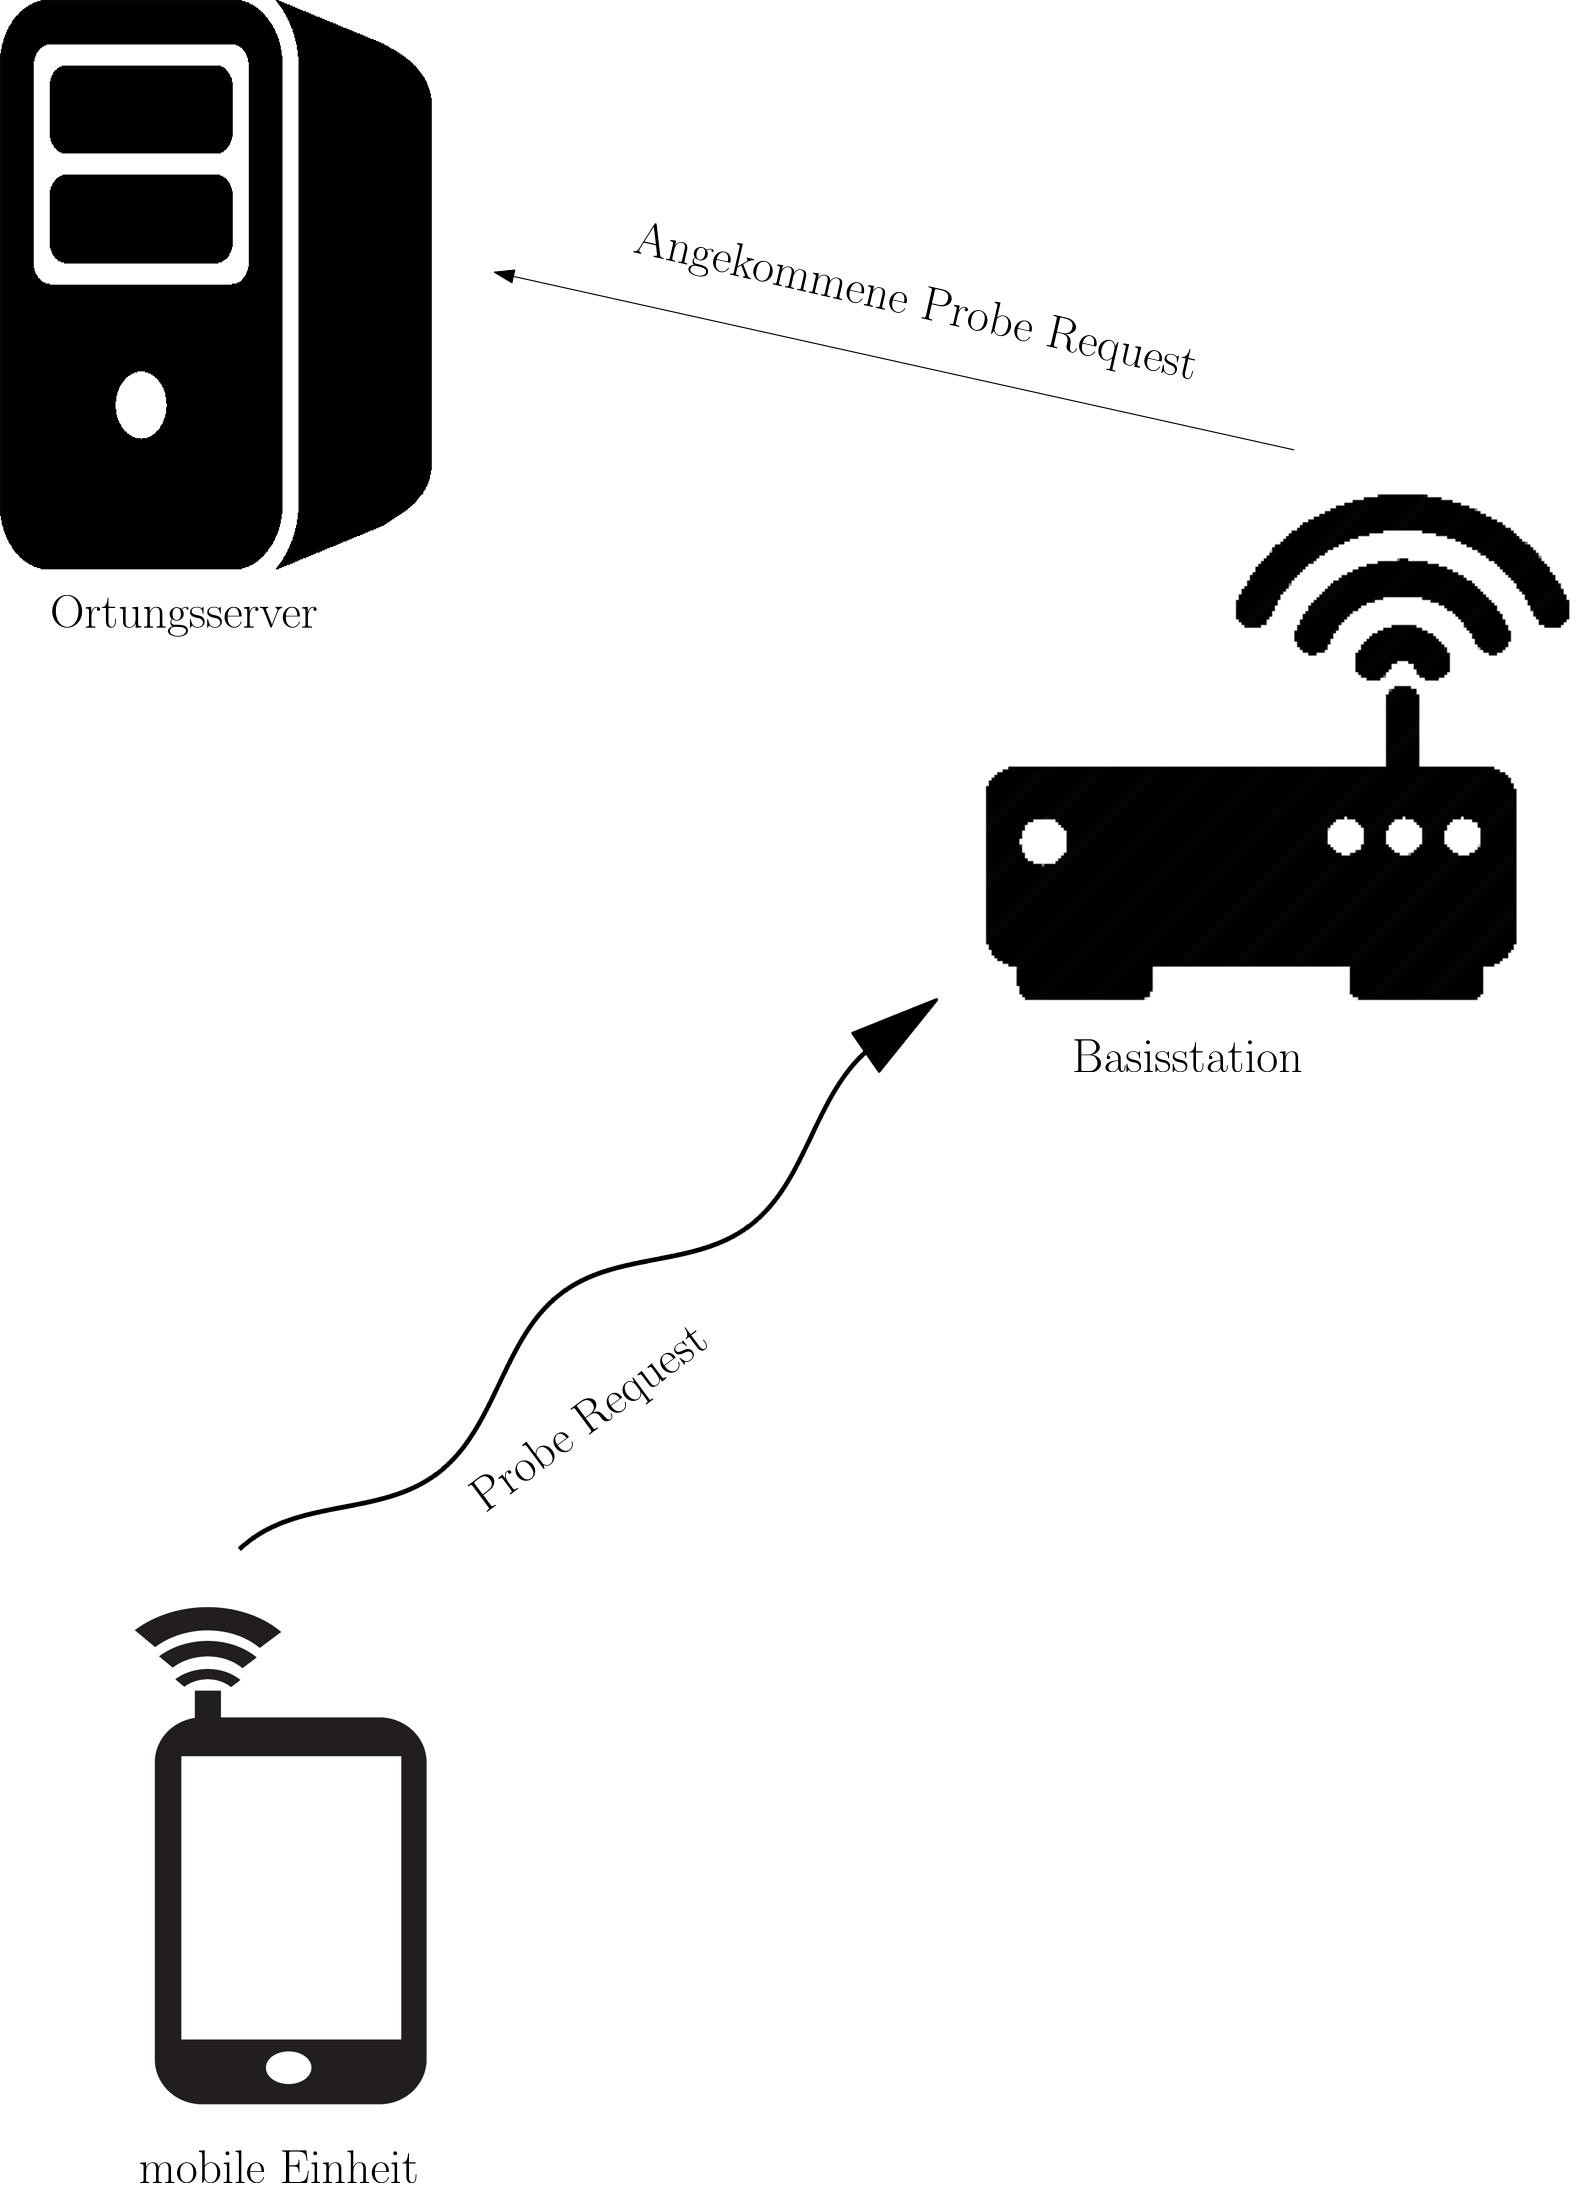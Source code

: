 <?xml version="1.0"?>
<!DOCTYPE ipe SYSTEM "ipe.dtd">
<ipe version="70107" creator="Ipe 7.1.10">
<info created="D:20170727135229" modified="D:20170806204800"/>
<bitmap id="1" width="219" height="188" length="2430" ColorSpace="DeviceRGB" Filter="FlateDecode" BitsPerComponent="8" encoding="base64">
eNrtnctS20gUhhPZuvkKdsDABAiXTCpVeTpeYiqryRu5ss4zeDPJzlXZDUWqTDGNPRAHgmn1
RX0kfX9lleK3pD6fpO4+fVo3NwghhBBCyIvOz09brdYLPUVRtL29dXZ2QrshVxoOB51OnqZJ
HMftdvvly5eaNKq/bLdb7Tsp972XVkWFtEbUulrGNG7w0tpoM4dFibKhETLRZg5D0Xjv7fd7
RAQUhdC48qrOquq1fvz4FwFqOIoSaHzgnc/nBKuZKAqk8V6LxYLANQpFyTQy6mkaipWgESwb
gmK1aARLaJTpzfOM+ELjI287SeLlP6W4ZJLVId+8OSLQ9UCxtDem5+dqO4oiIt5AGl2dXhy3
1dtWPdzcvuWJexNo9Hqql5eXvV7X4Vue6NeVxurOSl1dXYGBBM3ncyc0yryhCvUuLi4u4CGs
VH+sTn0wVrJVWnEcW9IoufvBzHm19PnzZ+PZEvU/8i9QjceNZ4f29ycQUolRjHqoqrd8Va7x
5OR4OUdUeHZIXebp6RsgEU5jRTNuUWQyO6SYZJWvWBpVdMbjkafzUWNb3503434ytAikMUni
8/PTco5+98b8v2+QZanD7B55nBrQmKap5UH1dwbQGRf7aAHyOFWh0abTuL+/l6aJvzU8Jc9V
wk/wflSnk5sdaDgcmI1tDWZpLJuCCojq0NgxQ3G1ZYr8WuyAa5ZQCW/qyWTX+aqwIqtt493d
naLnnOc5WUWZQK5ToQa2RX9fWQRUMZjkj7IsK6GHgIxpLJqFWe1LJq2mptAlqEsudFyI8gqk
TW4iiqIS9jcrYXaoUB3QyckxUJVAo9LOzlj/l+u0M0Ch46ZpAlcl0NjtdupEo1smHxx3NNqG
LrdAPmhhNUqtH42umCTHXTKNSvrlJI52zLsdPaXpbZ66ulW3MOYEyMctrL96wZLG1c6N+/t7
Ra/CcndoddzLy0uDRpNcQ1RXGvXfPpY0Hhzs2VzR8fFhlmXLKSaTZ7L+SKTMlR4NB9KmLmY5
wxO+PuX79+/GfU7N9BMrLsoB0obGVqtl9sb0t4Gt16o0Vlz4jpdlz9yMRkmjtmLXq7oHmtcL
aQbBsoyO6n0VpXE2mwl8FxSiKE1T1v/4CJPlOHFrayh/PYyP1bZHR691vjsGacVnS6xmLeKf
KydEr87ykVVkNZpbbY6Ozlu12+1WaK2gj6wiNDrU9fX1XUfIpB+l7IXWfku45EIrhC2BBDAz
jUbbD9b7aRrvHo9aNBpvZLfe90uSWA2gsizr93tqnGvwa+/f/7m8iRzPA0CjBPmIrKdZqQc3
IDtK1U/j8cgTjaJW2w4GfWJdCeV57pxG+zU8DplcHVddJrGuhPR3ZyqNRvvDPT4uX6up1jSm
NBqdMLl+XD6uXScm1VO0fBr16/50jvv16z8Euh5Aqsj++PEjCI3q73u9rv1YPst4X9eESRXZ
yWTH7Bdc1dQcHb1+9ujT6fTpGiIqB2vCpIrs2dlJWBoLVaU9rj033kQLScPS93yjj9W2N8s0
6KtX462toWUZBarNo9VT9SvtjAyAFLKHDwJIg8wgOy0jf0AaE0UVKnIOpA1R8a97/FGFiiyl
Q9TmX9iwuhggkYE6nXwDUYvFYrP92dW2tDAqqm6389vaPc3PUh8fH0Ijciv1JHS7vNy4XAIh
hBBCNlru3/jzY9wGHyVByInU0IY8NRL1bCRPjSpBI0yikvVrKofMIAoOJPvTIkFif1okD0j2
p0WCgGR/WiRqlM3uZEiO2C4PASRCxkDyxVUkB8hVHodWQhKAvM8q0kooOJDrOW5aCYUF8sGK
C1oJBQTy8fofWgmFAtLmy/IIuQXScrc9hBwCSRUDkgMkVQxIDpDstofkiJoaJErstoekAklN
DZIDJDU1SA6Q1NQgQUA2s6ZGY93d7R5HK+m0Et7KeZMkTtN0MOhfX1+LRdHr91PwSvYKRJHo
4IVGvNK80IhXmhca8YryMorBK80LjXhFecPNNxIdvL9Rq9UqGUiig3eD19N3H2hhvGbeJElK
A5Lo4H3WmyRxOUASHbw63jguA0iig1fTG8dt30ASHbyFvF6BpIXxFvX6A5IWxmvg9QQkLYzX
zOsDSJuzzbL09euDra1hlmXLNclE1vA5Y3PcxWJhc84b7EHWRjrMqkcRNGp620+NCCz7b5Zv
26LXG6rOV/8EoFHHG0WR5byH5Sh1g302m70IulLXIY2s1nA1W2I5trUcibRaLc3rDVXnW/To
0LjBO51OLfv2OvZfPmJcfCSSJHGodeOeVmNCo+XcXZqmNjMteZ7ZjIs7nTzUunFPqzGh0XLu
rtvt2hDV7/dsxsXD4cBhL855QY0lkNBoQFSvZ0XUYNC3GRcrIENVMfigkYyk/dxdnuc2RCm7
zbg4iiJPYDipqSEj6dCr2YBxHNsQ9dQ5X11dBXxvupqleffuLRlJh95nW288HtmMbRXMNhRN
p1PN6w1VU6N6yGVmJBte13x5+a/NaOLw8A/LJ5vm9ZawHvKpFjaontDZebjhc5W/bbe3b89s
5j3Uo8Pybat/veWsGH+qhQvVPGZZCo06Wr/TP3x4/9RI5Knj7u1N7u2fPv2tORJZedM0Wbfr
9xvvr7c0IC1ndLe3t6Cx0HPGdP/GFRVtY++dvV3dmppnf2002l5LWkFjnb1yamo00lVEllUi
AWpqLi4u1ryMYsjLU1ODtwJ5eWaw8YrKyzODjVdUXt53TQ3RwesTSFoYr6E3bE0N0cFbFpC0
MF4Tb8CaGqKDtxwgaWG8xt6ANTVEB68cIIkOXjlAEh28coAkOng3eEPV1BAdvI+9AWtqiA7e
x96wNTVEB+8Db/CaGqKDl+/U4BXr5Ts1eF9QU0N08FJTg7ciXmpq8FJTQ3TwUlODtxJeamrw
1r6m5m4rHloYb2GvDyCXXyShhfGaeH0AmWUZLYzXzOsDyPl8TgvjFUIjVQx4jb03PkUL45VD
I+vG8RbyLhaLG/8iOngDVr+yNhKvwDc163/wCqfxXsPhIMuy5FZxdergYnW2q39PfStQrLeZ
MzwGOjjYa0LGKriMvzVToTy1q9xiEzJWwcVdX93dqGoJJHd9dfM4jQWSu17mblTNBJK7XmxW
sYFActdLzio2DUjueuFZxUYByV2v01YBaex08uYAyV0vPsfd/vbta0OADNjOu7uvqtJcYWmc
THZv6ishNPZ63ao0lzrbZeL1XsXytjZe9ab+8uXLTd01m83CtvPR0eENQgghhNAj/QfbME9I

</bitmap>
<bitmap id="2" width="2400" height="240" length="3929" ColorSpace="DeviceRGB" Filter="FlateDecode" BitsPerComponent="8" encoding="base64">
eNrt2UGOEDEMRcHc/9KwYINAoEHMJE5e1RHSif3d/vYNAAAAAACAX62fOA0AAAAAAAB42Poz
hwMAAAAAAAAvWR/joAAAAAAAAOAB6x85MQAAAAAAALjX+g9ODwAAAAAAAO6yPomTBAAAAAAA
gPnWZ3OkAAAAAAAAMNb6So4XAAAAAAAARllbOGcAAAAAAACYYO3lwAEAAAAAAOCgdY7DBwAA
AAAAgM3WAL4CAAAAAAAA7LGG8UUAAAAAAADg66ypfBoAAAAAAAD4dOsGPhMAAAAAAAB8inUV
3wsAAAAAAAD+x7qWbwcAAAAAAAD/at3PRwQAAAAAAIAPWm/xQQEAAAAAAOAv1qN8WQAAAAAA
APjdCvCVAQAAAAAA4IdV4nMDAAAAAAAQt6p8egAAAAAAAIJWnjsAAAAAAABAh/2gXSEAAAAA
AAAddoIWhQAAAAAAAHRYBdoVAgAAAAAA0GH9Z1EIAAAAAABAh62fXSEAAAAAAAAdNn0WhQAA
AAAAAHRY8NkVAgAAAAAA0GGpZ1EIAAAAAABAh12eXSEAAAAAAAAd9ncWhQAAAAAAAHRY29kV
AgAAAAAA0GFVZ1EIAAAAAABAhw2dRSEAAAAAAAAdFnN2hQAAAAAAAHRYxlkUAgAAAAAA0GEH
Z1cIAAAAAABAh72bRSEAAAAAAAAd1m12hQAAAAAAAHRYsVkUAgAAAAAA0GGzZlcIAAAAAABA
h22aRSEAAAAAAAAdlmh2hQAAAAAAAHRYnFkUAgAAAAAA0GFfZlcIAAAAAABAhx0ZFoUAAAAA
AAAdVmPYFQIAAAAAAHRYh2FRCAAAAAAA0GELhl0hAAAAAABAh80XFoUAAAAAAAAdFl7YFQIA
AAAAAHRYcmFRCAAAAAAA0GG3hV0hAAAAAABAh30WFoUAAAAAAAAd1lhEdoVOBgAAMJiYSgAA
wFQCzw+eTgwAADB9GEwAAMBgAp3p0hkCAACmDIMJAACYSqAzTjpMAADANGEwAQAAgwl0Rkin
ajYHAACzg6kEAABMJdAZHp2k2RwAAEwKphIAADCVQGdmdIAGcwAAMBoYTAAAwFQCqWnRuZnK
AQAwemMqAQAAUwl0RkXHZTAHAMDojakEAABMJdCZEx2RqRwAAKM3phIAADCYQGdIdDKmcgAA
jN4YTAAAwGACnQnRaRjJAQAwemMwAQAAgwl0ZsM5Y6ORHAAAhGeDicEEAACDCWAefLjgaB8A
ADTDsG/hWwAAIAlPDsNWSFgRKk2+BQAAIq6I65MBACDidlKu/RH2g2qXjwIAgAQrwfqsAABI
sJ0Ea3+E/aDK5gMBACCjyqi+OAAAYmono9ofYTmo6PlYAAAIorgMvg4AgCDaCaJWSNgPqoe+
GgAA0ibuiasCACBwdtKmFRI2g8ysBr4IAIBUKVW6P64QAAAGk0j2BlOb4uDLAgBIjwIk7hUA
AAJk4azAdKZQ+OIAAIKioIj7BgDAXSnxuqBox4SdIEZyAACuy4S+gkvoEgIACIQy4e0HCGYu
BcTdAAAQ/8Q/3EwAAMS/wjGC2UoxcWcAACQ9SQ/XFQAASS9ynmCMUqhdJAAAoU6ow+8jAAAM
Jp3AjIUgqrcLBgAgwolwuNIAAIhwhRPGThD13K0DABDYHDvuOQAAZ9NaM7DZWOFNUag8zhwA
YNRU6Nhx8wEAOBvPHDh4U6j5AACSmCSGt+A5AAAYTJw8eFDoAgAAopfchdfhdQAAXJ27RK8J
nwALQTCPAwAIWuC9eC8AgKAlaEU+BHaCoE0AADycrJw2no/nAwBwNlZJVgO/CBaCYB4HAJCj
wIPyoAAAIUqIinwa7ARBKwEAkJrAE/O+AACpSWrqTI5YCILOAgAgJoEX58UBAGKSmBT5TNgJ
gkYDAHB1LnLO4AECAJwNRXLRdd8LO0EwjwMASEHgSXqSAIAUJAVFvhoWgqATAQCIPeB5ep4A
gNgj9nQ+H3aC8F5xc8gAgAEc8GABADlHyPERsRAE8zgAgAEc8H4BAKlGsPE18TrAPA4AMDPJ
OGEwlQAASDK+KRaCoOh5rQCAARzwugEA5BZfFjtBUPq8XwBAVgE8dgBAUJFVfGI8B1ADPWoA
QDgBPHwAQDgRTnxoPARQCb10AEAaASaUAscLABhM2Pm58QRASfT2AQADOKAsAADNBOJ4m7ET
lx8URjUBADCAA6oEAJDKGyJH/OvbCQIqpCoBAMgYgIoBAMgYRO6AhSCgTiodAIBQAaghAIBQ
Qecm2AkCqqViAgAIEoB6AgA8HCScrftgJwgom8oLALBn4HK8oLaoLQDA2fDgbN0KC0FA8VR2
AAADOKDUAADPRwVpwfWwEwSUUIUIANiTEJwtoOwAAOIBwy+JhSCglqpOACAPyAOAKgQAiAR0
roqdIKCiqlcAIAPIAICiBADIAHQujIUgoK4qYgCg7+v7gAIFAOj7dK6NnSCgwCprAKDR6/WA
YgUA3NXrHazLYycIoEcDAHtmKGcLKFwAgObO7bfIQhBAywYADV03B9QxAGB4N9fQ3SU7QQDt
GwDY08QdLKCmAQBnO7gm7kZZCAKYxwEAXRtQ39Q3ANC1ca/sBAF0dgDQpnVqQLlT6wBAp8bt
ci0BdHkA0Jq1ZkDpU/oAQHfGHXMhAXR8ANCOtWNAJVQGAcBgQu2muYcAuj8AaMEAqqKqCABa
MJ375gYCSAIAoO0CqJAqJABou3RunbsHMLNEO1UAMIADqJYA8HCrdarsv3vOE0BIAIBgb9Ve
AZVT5QSA4+3VqbLzBjpDAIEBALL9VEsFVFFVFACOt1SnyoZ76NAAhAcA0EO1UUBRVVEBQA/l
7dvooAAECQDQN/VNAAUWACY0TX2TL7qZjgVArgAAvVKjBFBsAWBUo9QrAQAZAwD29EenCqDw
AsDZ5qg/AgCGcQDQEwEUYQDQEAEA2UP8AEAf1AQBFGQA0AQBAFFEFAFA49P4ABRnAND4AACx
RCwBQLPT7AAUagDQ7AAAEUVEAUCDA0DRBgANDgAQV8QVADQ1ABRwADQ1TQ0AEF0AQCMDQDEH
QCPTyAAAMQYANC8AFHYANC/NCwAQaQBAwwJQ5BV5ADQsAADxBgA0KQAFX8EHQJMCABB1ANCY
dCUAxV/9B0BjAgAQewDQjHQiAI1ALwBAMwIAEIEAiDcgRwqgKegLAGhAAADiEACFpuNIAfQI
PQKAsx1H0wEARCPRCIA9jcaRAugX+gUAZ7uMRgMAiEliEgB7mosjBdA79A4AznYWzQUAEJlE
JgD2NBRHCqCP6CMAnO0mGgoAID6JTwDsaSKOFEBP0VMAONtBNBEAQJQSpQDY0zgcKQAGEwB0
DQAAsQoAnQIA7Ua7AUCnAAAQsQDQHQDQerQeAN1BdwAAELcA0BEA0Ia0IQAdQUcAABC9ANAF
ANCS9CMAXUAjAAAQwwBQ+QHQngBQ+QEAEMkAVHvVHgCtCgDVHgAA8QxAhVfhAdC2AFDhAQBE
NVENQFVX1QHQwgBQ1QEAxDaxDUAlBwDtDACVHABAhBPhAFRvANDaAFC9AQDEOXEOQMUGAG0O
QMVWsQEARDunCqBKA4CWB6BKq9IAALWYJ+kBGMABQPsDUJZVZgAAwzgAqjEAaIUAtVKsGgMA
SIAA7KnAThUAbVFbBFB+AQA4lQYFQgAzOABokQCdkqvqAgBIhpIhwJ5K61QB0C61SwBlFgCA
aSlRUASUVqUVAI53T6cKKK1KKwAAQiPAjbVUOQVAJ9VJAY6XU6cKACBACpAAG+qnEgqArqqr
AhwvoU4VAECYFCYBNtRMZRMAdFiA42XTqQIACJaCJcCGOqlUAoBuC6BOAgAgZwKojQCg8+q8
AGojAAAyJ4B6CAC6sC4MqIfqIQAA8ifALTXQqQKAqQRADQQAQBYFKBQ9dQ8ADCYAih4AAHKp
XAoodACAfg2g0AEAIKMCKG4AgN4NqGyKGwAAIivALQXNwQKAPg5wtpopaAAAiK8AKhgAaOt6
OqCCAQDA2CgrzQKqFgCgxQOqlpIFAIBkCzCtTKlUAKDdAyhTAAAIuoIuoDQBAFo/gNIEAIDQ
K/QCahEAIAkAypFyBACAACwAA+oPACAYAOqP+gMAgDAsDwMGcABASAAUHDUHAADZWDYGFBkA
YFRmcLaAwQQAAMzjgAEcAJAfAIVFVQEAAPM4YAAHAEwlgEqikgAAIEVL0YDSAQBIF4DSoXQA
ACBRS9SAcgEASBqAWgEAAAK2jA3qg/oAAAgewBv1wfECACBvy9vAhoKgJgAAQgigIAAAgPgN
FIqA4wUAZBLArwkAAGhGcWkcDOAAACIK4F8EAACYxwEDOACAxAKeuTcOAADmccC7BgCkF+kF
vGvvGgAA5HbAQwYA5Bl5BjxkDxkAAMR4YP+z9XIBAPEG8D8BAACkesEeDOAAAKYS8FQ9VQAA
EPKFfPA2AQCEH/AwvU0AABD7ZX7wEgEAhmchcQgMJgAAgHkcPD0AAOkI8PQAAMBQYCiAZx6a
twYACEvCEvgDAAAAmMfBywIAEJ9kJ7wsjwsAADA1wAPvyFMCAKQpaQoM+AAAgHkcPBwAAPlK
vsLD8XAAAABjBTzwTLwUAEDcErfA/A4AAJjHwbsAABDABDC8C48CAAB4YB43feAVOHMAAJEM
zOYAAIBhBFx4AAAhTUjDnXfnAQAA4wncfr3dcAAAsQ3M3QAAgGnFzILLDADA2Czn5DGYAAAA
RhhTDK6uewsAIN2BgRoAADDXmGtwS91SAACRD9xSAADApGPewYUEAEAIxJ10IQEAAOOPCQh3
DwCAx5KhcOjuuXsAAICxyGSE6RsAAFMJrplrBgAAmJVMTNx7nXwOAABJUpJ0l1wnAACAi2Yo
Y5Rr49oAAEiY4iUGEwAAgOZgZbxyPVwPAADJU/Jk+N1wPQAAAGOXycsdcAcAAJBIcQcAAACM
Y+YyX9lXBgBAZMVXBgAAMKmZ2nxK3xEAAGnWd/QdAQAAjHImu/Jn8soAAJB4fSOfCQAAwLhn
AHz75E3fAADIxgYTJw8AAGAkL4yQjg4AAAwmBhNTCQAAgKkc0zcAAJhKMJUAAACYyjF9AwCA
qQRTCQAAgKkcozcAAJhKMJgAAAAYzDF6AwCAqcRUAgAAgKkcozcAABhMDCYAAAAYzDF3AwCA
qcRgAgAAgMHc0A0AAJgRDCYAAACYzc3dAABgMMFUAgAAgNnc0A0AAKYSTCUAAAAYz03cAABg
MDGVAAAAgCHdrA0AAAYTgwkAAACUB3anDQAAnJ1KDCYAwBW+A1iDLQ4=
</bitmap>
<bitmap id="3" width="1451" height="3138" length="403066" ColorSpace="DeviceRGB" Filter="DCTDecode" BitsPerComponent="8" encoding="base64">
/9j/4AAQSkZJRgABAgEBLAEsAAD/4Qt+RXhpZgAATU0AKgAAAAgABwESAAMAAAABAAEAAAEa
AAUAAAABAAAAYgEbAAUAAAABAAAAagEoAAMAAAABAAIAAAExAAIAAAAbAAAAcgEyAAIAAAAU
AAAAjYdpAAQAAAABAAAApAAAANAAAAEsAAAAAQAAASwAAAABQWRvYmUgUGhvdG9zaG9wIENT
IFdpbmRvd3MAMjAxMjowMToyNSAxMToyMzoyOAAAAAAAA6ABAAMAAAABAAEAAKACAAQAAAAB
AAAFq6ADAAQAAAABAAAMQgAAAAAAAAAGAQMAAwAAAAEABgAAARoABQAAAAEAAAEeARsABQAA
AAEAAAEmASgAAwAAAAEAAgAAAgEABAAAAAEAAAEuAgIABAAAAAEAAApIAAAAAAAAAEgAAAAB
AAAASAAAAAH/2P/gABBKRklGAAECAQBIAEgAAP/tAAxBZG9iZV9DTQAB/+4ADkFkb2JlAGSA
AAAAAf/bAIQADAgICAkIDAkJDBELCgsRFQ8MDA8VGBMTFRMTGBEMDAwMDAwRDAwMDAwMDAwM
DAwMDAwMDAwMDAwMDAwMDAwMDAENCwsNDg0QDg4QFA4ODhQUDg4ODhQRDAwMDAwREQwMDAwM
DBEMDAwMDAwMDAwMDAwMDAwMDAwMDAwMDAwMDAwM/8AAEQgAoABKAwEiAAIRAQMRAf/dAAQA
Bf/EAT8AAAEFAQEBAQEBAAAAAAAAAAMAAQIEBQYHCAkKCwEAAQUBAQEBAQEAAAAAAAAAAQAC
AwQFBgcICQoLEAABBAEDAgQCBQcGCAUDDDMBAAIRAwQhEjEFQVFhEyJxgTIGFJGhsUIjJBVS
wWIzNHKC0UMHJZJT8OHxY3M1FqKygyZEk1RkRcKjdDYX0lXiZfKzhMPTdePzRieUpIW0lcTU
5PSltcXV5fVWZnaGlqa2xtbm9jdHV2d3h5ent8fX5/cRAAICAQIEBAMEBQYHBwYFNQEAAhED
ITESBEFRYXEiEwUygZEUobFCI8FS0fAzJGLhcoKSQ1MVY3M08SUGFqKygwcmNcLSRJNUoxdk
RVU2dGXi8rOEw9N14/NGlKSFtJXE1OT0pbXF1eX1VmZ2hpamtsbW5vYnN0dXZ3eHl6e3x//a
AAwDAQACEQMRAD8Av/Wr/Gq3Hsswfq61l72Essz7PdUCPa77LWNv2ja7/Dvd6H/hitefZ/1h
651Gw/buo5OQ6wz6XqOa2f5GLRsp/wAypemfWz/F30XM6j+2n5Q6ViOJf1YiGtd/3Ypc/wDR
0ZFrvZe//C/z3p/aP5/At/xh9C6Ax2L9Uek1V1j2nOyZabILvc5n9Mvb+cx2TkVWf8Ekl4lz
M/Di5zMjF8LS22r/AMFhn/VLc6L/AIwPrP0p7SMx2fjTLqMsm0EfyMk/rNf8j9I+v/glqVf4
4frG2xpvxsF9Z5aGW1kj+RY+65v/AIGrHofVH68tezp9TegfWUtLq6XQKL3N9zm/og1l/wDL
tZVTnM/nfSvqpSU959V/rd0v6y4u/GJpy6wDkYdhHqMPG5sfz1G76F7P/A7P0a3Fh/VX6pdO
+rWF6VA9bLsA+05jhD7D+63/AEVDf8HT/wBXb+kW4khSSSSSlJJJJKf/0PUb8ejJpfj5Fbbq
bWlllbwHNc06Oa9rvpLz3Nu+o3+L7KdXRh2dQ6xYfUqY6LH1NcXehU3Iu9tDfpNZ6Pq5dv8A
hvUXoyzOuMoxsPJ60yip/UOn4t78W6xm4thjrNu72v2P2e/Y9JTxmT/jNsFYZ9YPqxkUdOyP
a51sva4EfR9LMxsSi3/t5bH1W+q31Ndlf85Oit9aq7+j1vksx3j23ehVYPUpt3fm2/zH/af0
6nrB+qf1/wCs/WTrdHRuqY+E/CzKrfXY2p8ua2sv2H1r7q3Md+furXo+Li42HjV4uLW2milo
ZXWwQ1rR2CSkqSSSSlJJJJKUkkkkp//R9VXn/wBdv8YvTqK8zoWBSc262qzGyLw7ZVU57XVO
a122x2RbV/hGM2V/8P6i3fr/ANat6N9V8m/Hea8q8txsd4kFr7TtdY1zY2vqp9W2v/hF4WNr
QAAYGggEpKdH6v8AWLug9Uo6nj1svtx2vY2uwkNO9vpkks9y63/x4ut/+V+L/n2f3Lgdw8/u
P9yW4ef3H+5JL33/AI8XW/8Ayvxf8+z+5L/x4ut/+V+L/n2f3Lgdw8/uP9yW4ef3H+5JT33/
AI8XW/8Ayvxf8+z+5OP8cXWp16dix399n/kVwG4ef3H+5LcPP7j/AHJKfbPql/jC6b9YrvsN
lRwOowXMoe4PbYGzv+zXRX6j2N99lL667Nn+krrsXVr5rqutqtZfQ4130ubZTYBBa9h312Nn
9x69e/8AHFb/AKOv/kP9rcu/pH/cL+okqn//0tv/ABw/+JvE/wDD9f8A56yVn/4mP5vrP/GY
/wD1Fi0P8cP/AIm8T/w/X/56yVn/AOJj+b6z/wAZj/8AUWJJ6PpSSSSSFJJJJKUkkkkp8l/x
w/8AL2B/4Ud/58XCbneJ+jt5P0f3P6n8hd3/AI4f+XsD/wAKO/8APi4NJL//09v/ABw/+JvE
/wDD9f8A56yVn/4mP5vrP/GY/wD1Fi0P8cP/AIm8T/w/X/56yVn/AOJj+b6z/wAZj/8AUWJJ
6PpSSSSSFJJJJKUkkkkp8l/xw/8AL2B/4Ud/58XBrvP8cP8Ay9gf+FHf+fFwaSX/1Nv/ABw/
+JvE/wDD9f8A56yVn/4mP5vrP/GY/wD1Fi0P8cP/AIm8T/w/X/56yVn/AOJj+b6z/wAZj/8A
UWJJ6PpSSSSSFJJJJKUkkkkp8l/xw/8AL2B/4Ud/58XBrvP8cP8Ay9gf+FHf+fFwaSX/1dv/
ABw/+JvE/wDD9f8A56yVn/4mP5vrP/GY/wD1Fi0P8cP/AIm8T/w/X/56yVn/AOJj+b6z/wAZ
j/8AUWJJ6PpSSSSSFJJJJKUkkkkp8l/xw/8AL2B/4Ud/58XBrvP8cP8Ay9gf+FHf+fFwaSX/
1tv/ABw/+JvE/wDD9f8A56yVn/4mP5vrP/GY/wD1Fi0P8cP/AIm8T/w/X/56yVn/AOJj+b6z
/wAZj/8AUWJJ6PpSSSSSFJJJJKUkkkkp8l/xw/8AL2B/4Ud/58XBrvP8cP8Ay9gf+FHf+fFw
aSX/19v/ABw/+JvE/wDD9f8A56yVn/4mP5vrP/GY/wD1Fi0P8cP/AIm8T/w/X/56yV599Wvr
f1b6sjJb06vHsGWWOt+0Me+CwOa3Z6V1H7ySX3tJePf+O79av9Bgf9tXf+9aX/ju/Wr/AEGB
/wBtXf8AvWkh9hSXlGD/AIyfr91Evb0/pmPmGuPU9DGveGz9He8ZWxm7+U5Bv/xrfXLGufj5
OHh0X1wLKbaL2PbI3N31vymub7UlPrqS8e/8d361f6DA/wC2rv8A3rS/8d361f6DA/7au/8A
etJSf/HD/wAvYH/hR3/nxcGtX6xfWXqP1ky6svqDKWWUVmpgx2ua3aXep7vVsvdu3fyllJJf
/9Dof8bOJZf9VBcz6OHlU3Wf1Tvxf+qyWrx1fSGZiY+bi3YeUwW4+Qx1dtZkbmuG17ZbDl4n
9ZPqJ1zoWS4V0W52BqaculhsO0fm5VdQc+mxv7+z0bPzP9GkkPNpJJJKfdP8Xx6cfqj079n7
doqAyY+l9p/7WerPu3+vv+l/g9n+DXKf44z07f0wDb+0/wBJMRu+zR/hfztn2nb6G7/ux6f+
FXn2H1HqOA57un5d+G6yPUNFjq90fR3hh2v2z+chXXXX3PvyLH3X2GbLrXF73ECPfZYXPckp
gkkna1z3BjGl73GGtaCSSfzWtb7nOSUsSAJPA1K6b/mZkfuv/wCQv2twf5//ALjcfS/4FXfq
b/i76j1TMZldZx7MPplLg51VzSy28gz6Ipf+krx9P09tjWepX+jo/wBLT7Gkp//Z/+0QSlBo
b3Rvc2hvcCAzLjAAOEJJTQQEAAAAAAAHHAIAAAIAAgA4QklNBCUAAAAAABBGDPKJJrhW2rCc
AaGwp5B3OEJJTQPtAAAAAAAQASwAAAABAAEBLAAAAAEAAThCSU0EJgAAAAAADgAAAAAAAAAA
AAA/gAAAOEJJTQQNAAAAAAAEAAAAHjhCSU0EGQAAAAAABAAAAB44QklNA/MAAAAAAAkAAAAA
AAAAAAEAOEJJTQQKAAAAAAABAAA4QklNJxAAAAAAAAoAAQAAAAAAAAACOEJJTQP1AAAAAABI
AC9mZgABAGxmZgAGAAAAAAABAC9mZgABAKGZmgAGAAAAAAABADIAAAABAFoAAAAGAAAAAAAB
ADUAAAABAC0AAAAGAAAAAAABOEJJTQP4AAAAAABwAAD/////////////////////////////
A+gAAAAA/////////////////////////////wPoAAAAAP//////////////////////////
//8D6AAAAAD/////////////////////////////A+gAADhCSU0EAAAAAAAAAgAAOEJJTQQC
AAAAAAACAAA4QklNBAgAAAAAABAAAAABAAACQAAAAkAAAAAAOEJJTQQeAAAAAAAEAAAAADhC
SU0EGgAAAAADSQAAAAYAAAAAAAAAAAAADEIAAAWrAAAACgBzAG0AYQByAHQAcABoAG8AbgBl
AAAAAQAAAAAAAAAAAAAAAAAAAAAAAAABAAAAAAAAAAAAAAWrAAAMQgAAAAAAAAAAAAAAAAAA
AAABAAAAAAAAAAAAAAAAAAAAAAAAABAAAAABAAAAAAAAbnVsbAAAAAIAAAAGYm91bmRzT2Jq
YwAAAAEAAAAAAABSY3QxAAAABAAAAABUb3AgbG9uZwAAAAAAAAAATGVmdGxvbmcAAAAAAAAA
AEJ0b21sb25nAAAMQgAAAABSZ2h0bG9uZwAABasAAAAGc2xpY2VzVmxMcwAAAAFPYmpjAAAA
AQAAAAAABXNsaWNlAAAAEgAAAAdzbGljZUlEbG9uZwAAAAAAAAAHZ3JvdXBJRGxvbmcAAAAA
AAAABm9yaWdpbmVudW0AAAAMRVNsaWNlT3JpZ2luAAAADWF1dG9HZW5lcmF0ZWQAAAAAVHlw
ZWVudW0AAAAKRVNsaWNlVHlwZQAAAABJbWcgAAAABmJvdW5kc09iamMAAAABAAAAAAAAUmN0
MQAAAAQAAAAAVG9wIGxvbmcAAAAAAAAAAExlZnRsb25nAAAAAAAAAABCdG9tbG9uZwAADEIA
AAAAUmdodGxvbmcAAAWrAAAAA3VybFRFWFQAAAABAAAAAAAAbnVsbFRFWFQAAAABAAAAAAAA
TXNnZVRFWFQAAAABAAAAAAAGYWx0VGFnVEVYVAAAAAEAAAAAAA5jZWxsVGV4dElzSFRNTGJv
b2wBAAAACGNlbGxUZXh0VEVYVAAAAAEAAAAAAAlob3J6QWxpZ25lbnVtAAAAD0VTbGljZUhv
cnpBbGlnbgAAAAdkZWZhdWx0AAAACXZlcnRBbGlnbmVudW0AAAAPRVNsaWNlVmVydEFsaWdu
AAAAB2RlZmF1bHQAAAALYmdDb2xvclR5cGVlbnVtAAAAEUVTbGljZUJHQ29sb3JUeXBlAAAA
AE5vbmUAAAAJdG9wT3V0c2V0bG9uZwAAAAAAAAAKbGVmdE91dHNldGxvbmcAAAAAAAAADGJv
dHRvbU91dHNldGxvbmcAAAAAAAAAC3JpZ2h0T3V0c2V0bG9uZwAAAAAAOEJJTQQoAAAAAAAM
AAAAAT/wAAAAAAAAOEJJTQQUAAAAAAAEAAAAAjhCSU0EDAAAAAAKZAAAAAEAAABKAAAAoAAA
AOAAAIwAAAAKSAAYAAH/2P/gABBKRklGAAECAQBIAEgAAP/tAAxBZG9iZV9DTQAB/+4ADkFk
b2JlAGSAAAAAAf/bAIQADAgICAkIDAkJDBELCgsRFQ8MDA8VGBMTFRMTGBEMDAwMDAwRDAwM
DAwMDAwMDAwMDAwMDAwMDAwMDAwMDAwMDAENCwsNDg0QDg4QFA4ODhQUDg4ODhQRDAwMDAwR
EQwMDAwMDBEMDAwMDAwMDAwMDAwMDAwMDAwMDAwMDAwMDAwM/8AAEQgAoABKAwEiAAIRAQMR
Af/dAAQABf/EAT8AAAEFAQEBAQEBAAAAAAAAAAMAAQIEBQYHCAkKCwEAAQUBAQEBAQEAAAAA
AAAAAQACAwQFBgcICQoLEAABBAEDAgQCBQcGCAUDDDMBAAIRAwQhEjEFQVFhEyJxgTIGFJGh
sUIjJBVSwWIzNHKC0UMHJZJT8OHxY3M1FqKygyZEk1RkRcKjdDYX0lXiZfKzhMPTdePzRieU
pIW0lcTU5PSltcXV5fVWZnaGlqa2xtbm9jdHV2d3h5ent8fX5/cRAAICAQIEBAMEBQYHBwYF
NQEAAhEDITESBEFRYXEiEwUygZEUobFCI8FS0fAzJGLhcoKSQ1MVY3M08SUGFqKygwcmNcLS
RJNUoxdkRVU2dGXi8rOEw9N14/NGlKSFtJXE1OT0pbXF1eX1VmZ2hpamtsbW5vYnN0dXZ3eH
l6e3x//aAAwDAQACEQMRAD8Av/Wr/Gq3Hsswfq61l72Essz7PdUCPa77LWNv2ja7/Dvd6H/h
itefZ/1h651Gw/buo5OQ6wz6XqOa2f5GLRsp/wAypemfWz/F30XM6j+2n5Q6ViOJf1YiGtd/
3Ypc/wDR0ZFrvZe//C/z3p/aP5/At/xh9C6Ax2L9Uek1V1j2nOyZabILvc5n9Mvb+cx2TkVW
f8Ekl4lzM/Di5zMjF8LS22r/AMFhn/VLc6L/AIwPrP0p7SMx2fjTLqMsm0EfyMk/rNf8j9I+
v/glqVf44frG2xpvxsF9Z5aGW1kj+RY+65v/AIGrHofVH68tezp9TegfWUtLq6XQKL3N9zm/
og1l/wDLtZVTnM/nfSvqpSU959V/rd0v6y4u/GJpy6wDkYdhHqMPG5sfz1G76F7P/A7P0a3F
h/VX6pdO+rWF6VA9bLsA+05jhD7D+63/AEVDf8HT/wBXb+kW4khSSSSSlJJJJKf/0PUb8ejJ
pfj5FbbqbWlllbwHNc06Oa9rvpLz3Nu+o3+L7KdXRh2dQ6xYfUqY6LH1NcXehU3Iu9tDfpNZ
6Pq5dv8AhvUXoyzOuMoxsPJ60yip/UOn4t78W6xm4thjrNu72v2P2e/Y9JTxmT/jNsFYZ9YP
qxkUdOyPa51sva4EfR9LMxsSi3/t5bH1W+q31Ndlf85Oit9aq7+j1vksx3j23ehVYPUpt3fm
2/zH/af06nrB+qf1/wCs/WTrdHRuqY+E/CzKrfXY2p8ua2sv2H1r7q3Md+furXo+Li42HjV4
uLW2miloZXWwQ1rR2CSkqSSSSlJJJJKUkkkkp//R9VXn/wBdv8YvTqK8zoWBSc262qzGyLw7
ZVU57XVOa122x2RbV/hGM2V/8P6i3fr/ANat6N9V8m/Hea8q8txsd4kFr7TtdY1zY2vqp9W2
v/hF4WNrQAAYGggEpKdH6v8AWLug9Uo6nj1svtx2vY2uwkNO9vpkks9y63/x4ut/+V+L/n2f
3Lgdw8/uP9yW4ef3H+5JL33/AI8XW/8Ayvxf8+z+5L/x4ut/+V+L/n2f3Lgdw8/uP9yW4ef3
H+5JT33/AI8XW/8Ayvxf8+z+5OP8cXWp16dix399n/kVwG4ef3H+5LcPP7j/AHJKfbPql/jC
6b9YrvsNlRwOowXMoe4PbYGzv+zXRX6j2N99lL667Nn+krrsXVr5rqutqtZfQ4130ubZTYBB
a9h312Nn9x69e/8AHFb/AKOv/kP9rcu/pH/cL+okqn//0tv/ABw/+JvE/wDD9f8A56yVn/4m
P5vrP/GY/wD1Fi0P8cP/AIm8T/w/X/56yVn/AOJj+b6z/wAZj/8AUWJJ6PpSSSSSFJJJJKUk
kkkp8l/xw/8AL2B/4Ud/58XCbneJ+jt5P0f3P6n8hd3/AI4f+XsD/wAKO/8APi4NJL//09v/
ABw/+JvE/wDD9f8A56yVn/4mP5vrP/GY/wD1Fi0P8cP/AIm8T/w/X/56yVn/AOJj+b6z/wAZ
j/8AUWJJ6PpSSSSSFJJJJKUkkkkp8l/xw/8AL2B/4Ud/58XBrvP8cP8Ay9gf+FHf+fFwaSX/
1Nv/ABw/+JvE/wDD9f8A56yVn/4mP5vrP/GY/wD1Fi0P8cP/AIm8T/w/X/56yVn/AOJj+b6z
/wAZj/8AUWJJ6PpSSSSSFJJJJKUkkkkp8l/xw/8AL2B/4Ud/58XBrvP8cP8Ay9gf+FHf+fFw
aSX/1dv/ABw/+JvE/wDD9f8A56yVn/4mP5vrP/GY/wD1Fi0P8cP/AIm8T/w/X/56yVn/AOJj
+b6z/wAZj/8AUWJJ6PpSSSSSFJJJJKUkkkkp8l/xw/8AL2B/4Ud/58XBrvP8cP8Ay9gf+FHf
+fFwaSX/1tv/ABw/+JvE/wDD9f8A56yVn/4mP5vrP/GY/wD1Fi0P8cP/AIm8T/w/X/56yVn/
AOJj+b6z/wAZj/8AUWJJ6PpSSSSSFJJJJKUkkkkp8l/xw/8AL2B/4Ud/58XBrvP8cP8Ay9gf
+FHf+fFwaSX/19v/ABw/+JvE/wDD9f8A56yVn/4mP5vrP/GY/wD1Fi0P8cP/AIm8T/w/X/56
yV599Wvrf1b6sjJb06vHsGWWOt+0Me+CwOa3Z6V1H7ySX3tJePf+O79av9Bgf9tXf+9aX/ju
/Wr/AEGB/wBtXf8AvWkh9hSXlGD/AIyfr91Evb0/pmPmGuPU9DGveGz9He8ZWxm7+U5Bv/xr
fXLGufj5OHh0X1wLKbaL2PbI3N31vymub7UlPrqS8e/8d361f6DA/wC2rv8A3rS/8d361f6D
A/7au/8AetJSf/HD/wAvYH/hR3/nxcGtX6xfWXqP1ky6svqDKWWUVmpgx2ua3aXep7vVsvdu
3fyllJJf/9Dof8bOJZf9VBcz6OHlU3Wf1Tvxf+qyWrx1fSGZiY+bi3YeUwW4+Qx1dtZkbmuG
17ZbDl4n9ZPqJ1zoWS4V0W52BqaculhsO0fm5VdQc+mxv7+z0bPzP9GkkPNpJJJKfdP8Xx6c
fqj079n7doqAyY+l9p/7WerPu3+vv+l/g9n+DXKf44z07f0wDb+0/wBJMRu+zR/hfztn2nb6
G7/ux6f+FXn2H1HqOA57un5d+G6yPUNFjq90fR3hh2v2z+chXXXX3PvyLH3X2GbLrXF73ECP
fZYXPckpgkkna1z3BjGl73GGtaCSSfzWtb7nOSUsSAJPA1K6b/mZkfuv/wCQv2twf5//ALjc
fS/4FXfqb/i76j1TMZldZx7MPplLg51VzSy28gz6Ipf+krx9P09tjWepX+jo/wBLT7Gkp//Z
OEJJTQQhAAAAAABTAAAAAQEAAAAPAEEAZABvAGIAZQAgAFAAaABvAHQAbwBzAGgAbwBwAAAA
EgBBAGQAbwBiAGUAIABQAGgAbwB0AG8AcwBoAG8AcAAgAEMAUwAAAAEAOEJJTQQGAAAAAAAH
AAgAAAABAQD/4RmSaHR0cDovL25zLmFkb2JlLmNvbS94YXAvMS4wLwA8P3hwYWNrZXQgYmVn
aW49J++7vycgaWQ9J1c1TTBNcENlaGlIenJlU3pOVGN6a2M5ZCc/Pgo8eDp4bXBtZXRhIHht
bG5zOng9J2Fkb2JlOm5zOm1ldGEvJyB4OnhtcHRrPSdYTVAgdG9vbGtpdCAzLjAtMjgsIGZy
YW1ld29yayAxLjYnPgo8cmRmOlJERiB4bWxuczpyZGY9J2h0dHA6Ly93d3cudzMub3JnLzE5
OTkvMDIvMjItcmRmLXN5bnRheC1ucyMnIHhtbG5zOmlYPSdodHRwOi8vbnMuYWRvYmUuY29t
L2lYLzEuMC8nPgoKIDxyZGY6RGVzY3JpcHRpb24gcmRmOmFib3V0PSd1dWlkOmQ1ZTBmZTEw
LTQ3NmQtMTFlMS1hZDQ4LThhMjE3YzE3MWE4ZCcKICB4bWxuczpleGlmPSdodHRwOi8vbnMu
YWRvYmUuY29tL2V4aWYvMS4wLyc+CiAgPGV4aWY6Q29sb3JTcGFjZT4xPC9leGlmOkNvbG9y
U3BhY2U+CiAgPGV4aWY6UGl4ZWxYRGltZW5zaW9uPjE0NTE8L2V4aWY6UGl4ZWxYRGltZW5z
aW9uPgogIDxleGlmOlBpeGVsWURpbWVuc2lvbj4zMTM4PC9leGlmOlBpeGVsWURpbWVuc2lv
bj4KIDwvcmRmOkRlc2NyaXB0aW9uPgoKIDxyZGY6RGVzY3JpcHRpb24gcmRmOmFib3V0PSd1
dWlkOmQ1ZTBmZTEwLTQ3NmQtMTFlMS1hZDQ4LThhMjE3YzE3MWE4ZCcKICB4bWxuczpwZGY9
J2h0dHA6Ly9ucy5hZG9iZS5jb20vcGRmLzEuMy8nPgogIDxwZGY6UHJvZHVjZXI+QWRvYmUg
UERGIGxpYnJhcnkgNi42NjwvcGRmOlByb2R1Y2VyPgogPC9yZGY6RGVzY3JpcHRpb24+Cgog
PHJkZjpEZXNjcmlwdGlvbiByZGY6YWJvdXQ9J3V1aWQ6ZDVlMGZlMTAtNDc2ZC0xMWUxLWFk
NDgtOGEyMTdjMTcxYThkJwogIHhtbG5zOnBob3Rvc2hvcD0naHR0cDovL25zLmFkb2JlLmNv
bS9waG90b3Nob3AvMS4wLyc+CiAgPHBob3Rvc2hvcDpIaXN0b3J5PjwvcGhvdG9zaG9wOkhp
c3Rvcnk+CiA8L3JkZjpEZXNjcmlwdGlvbj4KCiA8cmRmOkRlc2NyaXB0aW9uIHJkZjphYm91
dD0ndXVpZDpkNWUwZmUxMC00NzZkLTExZTEtYWQ0OC04YTIxN2MxNzFhOGQnCiAgeG1sbnM6
dGlmZj0naHR0cDovL25zLmFkb2JlLmNvbS90aWZmLzEuMC8nPgogIDx0aWZmOk9yaWVudGF0
aW9uPjE8L3RpZmY6T3JpZW50YXRpb24+CiAgPHRpZmY6WFJlc29sdXRpb24+MzAwLzE8L3Rp
ZmY6WFJlc29sdXRpb24+CiAgPHRpZmY6WVJlc29sdXRpb24+MzAwLzE8L3RpZmY6WVJlc29s
dXRpb24+CiAgPHRpZmY6UmVzb2x1dGlvblVuaXQ+MjwvdGlmZjpSZXNvbHV0aW9uVW5pdD4K
IDwvcmRmOkRlc2NyaXB0aW9uPgoKIDxyZGY6RGVzY3JpcHRpb24gcmRmOmFib3V0PSd1dWlk
OmQ1ZTBmZTEwLTQ3NmQtMTFlMS1hZDQ4LThhMjE3YzE3MWE4ZCcKICB4bWxuczp4YXA9J2h0
dHA6Ly9ucy5hZG9iZS5jb20veGFwLzEuMC8nCiAgeG1sbnM6eGFwR0ltZz0naHR0cDovL25z
LmFkb2JlLmNvbS94YXAvMS4wL2cvaW1nLyc+CiAgPHhhcDpDcmVhdGVEYXRlPjIwMTItMDEt
MjVUMTE6MjM6MjgtMDU6MDA8L3hhcDpDcmVhdGVEYXRlPgogIDx4YXA6TW9kaWZ5RGF0ZT4y
MDEyLTAxLTI1VDExOjIzOjI4LTA1OjAwPC94YXA6TW9kaWZ5RGF0ZT4KICA8eGFwOkNyZWF0
b3JUb29sPkFkb2JlIFBob3Rvc2hvcCBDUyBXaW5kb3dzPC94YXA6Q3JlYXRvclRvb2w+CiAg
PHhhcDpNZXRhZGF0YURhdGU+MjAxMi0wMS0yNVQxMToyMzoyOC0wNTowMDwveGFwOk1ldGFk
YXRhRGF0ZT4KIDwvcmRmOkRlc2NyaXB0aW9uPgoKIDxyZGY6RGVzY3JpcHRpb24gcmRmOmFi
b3V0PSd1dWlkOmQ1ZTBmZTEwLTQ3NmQtMTFlMS1hZDQ4LThhMjE3YzE3MWE4ZCcKICB4bWxu
czpzdFJlZj0naHR0cDovL25zLmFkb2JlLmNvbS94YXAvMS4wL3NUeXBlL1Jlc291cmNlUmVm
IycKICB4bWxuczp4YXBNTT0naHR0cDovL25zLmFkb2JlLmNvbS94YXAvMS4wL21tLyc+CiAg
PHhhcE1NOkRlcml2ZWRGcm9tIHJkZjpwYXJzZVR5cGU9J1Jlc291cmNlJz4KICAgPHN0UmVm
Omluc3RhbmNlSUQ+dXVpZDpmM2EzZWIyNS0zZjZiLTQxNzItYjFkZi1jMmI1ZDAxODQwOGY8
L3N0UmVmOmluc3RhbmNlSUQ+CiAgIDxzdFJlZjpkb2N1bWVudElEPnV1aWQ6N2MxNzc4YTYt
Y2UwYS00NjA2LWFlMDUtZjc1ZWYwZWVlY2YyPC9zdFJlZjpkb2N1bWVudElEPgogIDwveGFw
TU06RGVyaXZlZEZyb20+CiAgPHhhcE1NOkRvY3VtZW50SUQ+YWRvYmU6ZG9jaWQ6cGhvdG9z
aG9wOmQ1ZTBmZTBmLTQ3NmQtMTFlMS1hZDQ4LThhMjE3YzE3MWE4ZDwveGFwTU06RG9jdW1l
bnRJRD4KIDwvcmRmOkRlc2NyaXB0aW9uPgoKIDxyZGY6RGVzY3JpcHRpb24gcmRmOmFib3V0
PSd1dWlkOmQ1ZTBmZTEwLTQ3NmQtMTFlMS1hZDQ4LThhMjE3YzE3MWE4ZCcKICB4bWxuczpk
Yz0naHR0cDovL3B1cmwub3JnL2RjL2VsZW1lbnRzLzEuMS8nPgogIDxkYzpmb3JtYXQ+aW1h
Z2UvanBlZzwvZGM6Zm9ybWF0PgogPC9yZGY6RGVzY3JpcHRpb24+Cgo8L3JkZjpSREY+Cjwv
eDp4bXBtZXRhPgogICAgICAgICAgICAgICAgICAgICAgICAgICAgICAgICAgICAgICAgICAg
ICAgICAgICAgICAgICAgICAgICAgICAgICAgICAgICAgICAgICAgICAgICAgICAgICAgICAg
ICAgCiAgICAgICAgICAgICAgICAgICAgICAgICAgICAgICAgICAgICAgICAgICAgICAgICAg
ICAgICAgICAgICAgICAgICAgICAgICAgICAgICAgICAgICAgICAgICAgICAgICAgICAKICAg
ICAgICAgICAgICAgICAgICAgICAgICAgICAgICAgICAgICAgICAgICAgICAgICAgICAgICAg
ICAgICAgICAgICAgICAgICAgICAgICAgICAgICAgICAgICAgICAgICAgIAogICAgICAgICAg
ICAgICAgICAgICAgICAgICAgICAgICAgICAgICAgICAgICAgICAgICAgICAgICAgICAgICAg
ICAgICAgICAgICAgICAgICAgICAgICAgICAgICAgICAgICAgCiAgICAgICAgICAgICAgICAg
ICAgICAgICAgICAgICAgICAgICAgICAgICAgICAgICAgICAgICAgICAgICAgICAgICAgICAg
ICAgICAgICAgICAgICAgICAgICAgICAgICAgICAKICAgICAgICAgICAgICAgICAgICAgICAg
ICAgICAgICAgICAgICAgICAgICAgICAgICAgICAgICAgICAgICAgICAgICAgICAgICAgICAg
ICAgICAgICAgICAgICAgICAgICAgIAogICAgICAgICAgICAgICAgICAgICAgICAgICAgICAg
ICAgICAgICAgICAgICAgICAgICAgICAgICAgICAgICAgICAgICAgICAgICAgICAgICAgICAg
ICAgICAgICAgICAgICAgCiAgICAgICAgICAgICAgICAgICAgICAgICAgICAgICAgICAgICAg
ICAgICAgICAgICAgICAgICAgICAgICAgICAgICAgICAgICAgICAgICAgICAgICAgICAgICAg
ICAgICAgICAKICAgICAgICAgICAgICAgICAgICAgICAgICAgICAgICAgICAgICAgICAgICAg
ICAgICAgICAgICAgICAgICAgICAgICAgICAgICAgICAgICAgICAgICAgICAgICAgICAgICAg
IAogICAgICAgICAgICAgICAgICAgICAgICAgICAgICAgICAgICAgICAgICAgICAgICAgICAg
ICAgICAgICAgICAgICAgICAgICAgICAgICAgICAgICAgICAgICAgICAgICAgICAgCiAgICAg
ICAgICAgICAgICAgICAgICAgICAgICAgICAgICAgICAgICAgICAgICAgICAgICAgICAgICAg
ICAgICAgICAgICAgICAgICAgICAgICAgICAgICAgICAgICAgICAgICAKICAgICAgICAgICAg
ICAgICAgICAgICAgICAgICAgICAgICAgICAgICAgICAgICAgICAgICAgICAgICAgICAgICAg
ICAgICAgICAgICAgICAgICAgICAgICAgICAgICAgICAgIAogICAgICAgICAgICAgICAgICAg
ICAgICAgICAgICAgICAgICAgICAgICAgICAgICAgICAgICAgICAgICAgICAgICAgICAgICAg
ICAgICAgICAgICAgICAgICAgICAgICAgICAgCiAgICAgICAgICAgICAgICAgICAgICAgICAg
ICAgICAgICAgICAgICAgICAgICAgICAgICAgICAgICAgICAgICAgICAgICAgICAgICAgICAg
ICAgICAgICAgICAgICAgICAgICAKICAgICAgICAgICAgICAgICAgICAgICAgICAgICAgICAg
ICAgICAgICAgICAgICAgICAgICAgICAgICAgICAgICAgICAgICAgICAgICAgICAgICAgICAg
ICAgICAgICAgICAgIAogICAgICAgICAgICAgICAgICAgICAgICAgICAgICAgICAgICAgICAg
ICAgICAgICAgICAgICAgICAgICAgICAgICAgICAgICAgICAgICAgICAgICAgICAgICAgICAg
ICAgICAgCiAgICAgICAgICAgICAgICAgICAgICAgICAgICAgICAgICAgICAgICAgICAgICAg
ICAgICAgICAgICAgICAgICAgICAgICAgICAgICAgICAgICAgICAgICAgICAgICAgICAgICAK
ICAgICAgICAgICAgICAgICAgICAgICAgICAgICAgICAgICAgICAgICAgICAgICAgICAgICAg
ICAgICAgICAgICAgICAgICAgICAgICAgICAgICAgICAgICAgICAgICAgICAgIAogICAgICAg
ICAgICAgICAgICAgICAgICAgICAgICAgICAgICAgICAgICAgICAgICAgICAgICAgICAgICAg
ICAgICAgICAgICAgICAgICAgICAgICAgICAgICAgICAgICAgICAgCiAgICAgICAgICAgICAg
ICAgICAgICAgICAgICAgICAgICAgICAgICAgICAgICAgICAgICAgICAgICAgICAgICAgICAg
ICAgICAgICAgICAgICAgICAgICAgICAgICAgICAgICAKICAgICAgICAgICAgICAgICAgICAg
ICAgICAgICAgICAgICAgICAgICAgICAgICAgICAgICAgICAgICAgICAgICAgICAgICAgICAg
ICAgICAgICAgICAgICAgICAgICAgICAgIAogICAgICAgICAgICAgICAgICAgICAgICAgICAg
ICAgICAgICAgICAgICAgICAgICAgICAgICAgICAgICAgICAgICAgICAgICAgICAgICAgICAg
ICAgICAgICAgICAgICAgICAgCiAgICAgICAgICAgICAgICAgICAgICAgICAgICAgICAgICAg
ICAgICAgICAgICAgICAgICAgICAgICAgICAgICAgICAgICAgICAgICAgICAgICAgICAgICAg
ICAgICAgICAgICAKICAgICAgICAgICAgICAgICAgICAgICAgICAgICAgICAgICAgICAgICAg
ICAgICAgICAgICAgICAgICAgICAgICAgICAgICAgICAgICAgICAgICAgICAgICAgICAgICAg
ICAgIAogICAgICAgICAgICAgICAgICAgICAgICAgICAgICAgICAgICAgICAgICAgICAgICAg
ICAgICAgICAgICAgICAgICAgICAgICAgICAgICAgICAgICAgICAgICAgICAgICAgICAgCiAg
ICAgICAgICAgICAgICAgICAgICAgICAgICAgICAgICAgICAgICAgICAgICAgICAgICAgICAg
ICAgICAgICAgICAgICAgICAgICAgICAgICAgICAgICAgICAgICAgICAgICAKICAgICAgICAg
ICAgICAgICAgICAgICAgICAgICAgICAgICAgICAgICAgICAgICAgICAgICAgICAgICAgICAg
ICAgICAgICAgICAgICAgICAgICAgICAgICAgICAgICAgICAgIAogICAgICAgICAgICAgICAg
ICAgICAgICAgICAgICAgICAgICAgICAgICAgICAgICAgICAgICAgICAgICAgICAgICAgICAg
ICAgICAgICAgICAgICAgICAgICAgICAgICAgICAgCiAgICAgICAgICAgICAgICAgICAgICAg
ICAgICAgICAgICAgICAgICAgICAgICAgICAgICAgICAgICAgICAgICAgICAgICAgICAgICAg
ICAgICAgICAgICAgICAgICAgICAgICAKICAgICAgICAgICAgICAgICAgICAgICAgICAgICAg
ICAgICAgICAgICAgICAgICAgICAgICAgICAgICAgICAgICAgICAgICAgICAgICAgICAgICAg
ICAgICAgICAgICAgICAgIAogICAgICAgICAgICAgICAgICAgICAgICAgICAgICAgICAgICAg
ICAgICAgICAgICAgICAgICAgICAgICAgICAgICAgICAgICAgICAgICAgICAgICAgICAgICAg
ICAgICAgICAgCiAgICAgICAgICAgICAgICAgICAgICAgICAgICAgICAgICAgICAgICAgICAg
ICAgICAgICAgICAgICAgICAgICAgICAgICAgICAgICAgICAgICAgICAgICAgICAgICAgICAg
ICAKICAgICAgICAgICAgICAgICAgICAgICAgICAgICAgICAgICAgICAgICAgICAgICAgICAg
ICAgICAgICAgICAgICAgICAgICAgICAgICAgICAgICAgICAgICAgICAgICAgICAgIAogICAg
ICAgICAgICAgICAgICAgICAgICAgICAgICAgICAgICAgICAgICAgICAgICAgICAgICAgICAg
ICAgICAgICAgICAgICAgICAgICAgICAgICAgICAgICAgICAgICAgICAgCiAgICAgICAgICAg
ICAgICAgICAgICAgICAgICAgICAgICAgICAgICAgICAgICAgICAgICAgICAgICAgICAgICAg
ICAgICAgICAgICAgICAgICAgICAgICAgICAgICAgICAgICAKICAgICAgICAgICAgICAgICAg
ICAgICAgICAgICAgICAgICAgICAgICAgICAgICAgICAgICAgICAgICAgICAgICAgICAgICAg
ICAgICAgICAgICAgICAgICAgICAgICAgICAgIAogICAgICAgICAgICAgICAgICAgICAgICAg
ICAgICAgICAgICAgICAgICAgICAgICAgICAgICAgICAgICAgICAgICAgICAgICAgICAgICAg
ICAgICAgICAgICAgICAgICAgICAgCiAgICAgICAgICAgICAgICAgICAgICAgICAgICAgICAg
ICAgICAgICAgICAgICAgICAgICAgICAgICAgICAgICAgICAgICAgICAgICAgICAgICAgICAg
ICAgICAgICAgICAgICAKICAgICAgICAgICAgICAgICAgICAgICAgICAgICAgICAgICAgICAg
ICAgICAgICAgICAgICAgICAgICAgICAgICAgICAgICAgICAgICAgICAgICAgICAgICAgICAg
ICAgICAgIAogICAgICAgICAgICAgICAgICAgICAgICAgICAgICAgICAgICAgICAgICAgICAg
ICAgICAgICAgICAgICAgICAgICAgICAgICAgICAgICAgICAgICAgICAgICAgICAgICAgICAg
CiAgICAgICAgICAgICAgICAgICAgICAgICAgICAgICAgICAgICAgICAgICAgICAgICAgICAg
ICAKPD94cGFja2V0IGVuZD0ndyc/Pv/iDFhJQ0NfUFJPRklMRQABAQAADEhMaW5vAhAAAG1u
dHJSR0IgWFlaIAfOAAIACQAGADEAAGFjc3BNU0ZUAAAAAElFQyBzUkdCAAAAAAAAAAAAAAAA
AAD21gABAAAAANMtSFAgIAAAAAAAAAAAAAAAAAAAAAAAAAAAAAAAAAAAAAAAAAAAAAAAAAAA
AAAAAAAAAAAAEWNwcnQAAAFQAAAAM2Rlc2MAAAGEAAAAbHd0cHQAAAHwAAAAFGJrcHQAAAIE
AAAAFHJYWVoAAAIYAAAAFGdYWVoAAAIsAAAAFGJYWVoAAAJAAAAAFGRtbmQAAAJUAAAAcGRt
ZGQAAALEAAAAiHZ1ZWQAAANMAAAAhnZpZXcAAAPUAAAAJGx1bWkAAAP4AAAAFG1lYXMAAAQM
AAAAJHRlY2gAAAQwAAAADHJUUkMAAAQ8AAAIDGdUUkMAAAQ8AAAIDGJUUkMAAAQ8AAAIDHRl
eHQAAAAAQ29weXJpZ2h0IChjKSAxOTk4IEhld2xldHQtUGFja2FyZCBDb21wYW55AABkZXNj
AAAAAAAAABJzUkdCIElFQzYxOTY2LTIuMQAAAAAAAAAAAAAAEnNSR0IgSUVDNjE5NjYtMi4x
AAAAAAAAAAAAAAAAAAAAAAAAAAAAAAAAAAAAAAAAAAAAAAAAAAAAAAAAAAAAAAAAAABYWVog
AAAAAAAA81EAAQAAAAEWzFhZWiAAAAAAAAAAAAAAAAAAAAAAWFlaIAAAAAAAAG+iAAA49QAA
A5BYWVogAAAAAAAAYpkAALeFAAAY2lhZWiAAAAAAAAAkoAAAD4QAALbPZGVzYwAAAAAAAAAW
SUVDIGh0dHA6Ly93d3cuaWVjLmNoAAAAAAAAAAAAAAAWSUVDIGh0dHA6Ly93d3cuaWVjLmNo
AAAAAAAAAAAAAAAAAAAAAAAAAAAAAAAAAAAAAAAAAAAAAAAAAAAAAAAAAAAAAGRlc2MAAAAA
AAAALklFQyA2MTk2Ni0yLjEgRGVmYXVsdCBSR0IgY29sb3VyIHNwYWNlIC0gc1JHQgAAAAAA
AAAAAAAALklFQyA2MTk2Ni0yLjEgRGVmYXVsdCBSR0IgY29sb3VyIHNwYWNlIC0gc1JHQgAA
AAAAAAAAAAAAAAAAAAAAAAAAAABkZXNjAAAAAAAAACxSZWZlcmVuY2UgVmlld2luZyBDb25k
aXRpb24gaW4gSUVDNjE5NjYtMi4xAAAAAAAAAAAAAAAsUmVmZXJlbmNlIFZpZXdpbmcgQ29u
ZGl0aW9uIGluIElFQzYxOTY2LTIuMQAAAAAAAAAAAAAAAAAAAAAAAAAAAAAAAAAAdmlldwAA
AAAAE6T+ABRfLgAQzxQAA+3MAAQTCwADXJ4AAAABWFlaIAAAAAAATAlWAFAAAABXH+dtZWFz
AAAAAAAAAAEAAAAAAAAAAAAAAAAAAAAAAAACjwAAAAJzaWcgAAAAAENSVCBjdXJ2AAAAAAAA
BAAAAAAFAAoADwAUABkAHgAjACgALQAyADcAOwBAAEUASgBPAFQAWQBeAGMAaABtAHIAdwB8
AIEAhgCLAJAAlQCaAJ8ApACpAK4AsgC3ALwAwQDGAMsA0ADVANsA4ADlAOsA8AD2APsBAQEH
AQ0BEwEZAR8BJQErATIBOAE+AUUBTAFSAVkBYAFnAW4BdQF8AYMBiwGSAZoBoQGpAbEBuQHB
AckB0QHZAeEB6QHyAfoCAwIMAhQCHQImAi8COAJBAksCVAJdAmcCcQJ6AoQCjgKYAqICrAK2
AsECywLVAuAC6wL1AwADCwMWAyEDLQM4A0MDTwNaA2YDcgN+A4oDlgOiA64DugPHA9MD4APs
A/kEBgQTBCAELQQ7BEgEVQRjBHEEfgSMBJoEqAS2BMQE0wThBPAE/gUNBRwFKwU6BUkFWAVn
BXcFhgWWBaYFtQXFBdUF5QX2BgYGFgYnBjcGSAZZBmoGewaMBp0GrwbABtEG4wb1BwcHGQcr
Bz0HTwdhB3QHhgeZB6wHvwfSB+UH+AgLCB8IMghGCFoIbgiCCJYIqgi+CNII5wj7CRAJJQk6
CU8JZAl5CY8JpAm6Cc8J5Qn7ChEKJwo9ClQKagqBCpgKrgrFCtwK8wsLCyILOQtRC2kLgAuY
C7ALyAvhC/kMEgwqDEMMXAx1DI4MpwzADNkM8w0NDSYNQA1aDXQNjg2pDcMN3g34DhMOLg5J
DmQOfw6bDrYO0g7uDwkPJQ9BD14Peg+WD7MPzw/sEAkQJhBDEGEQfhCbELkQ1xD1ERMRMRFP
EW0RjBGqEckR6BIHEiYSRRJkEoQSoxLDEuMTAxMjE0MTYxODE6QTxRPlFAYUJxRJFGoUixSt
FM4U8BUSFTQVVhV4FZsVvRXgFgMWJhZJFmwWjxayFtYW+hcdF0EXZReJF64X0hf3GBsYQBhl
GIoYrxjVGPoZIBlFGWsZkRm3Gd0aBBoqGlEadxqeGsUa7BsUGzsbYxuKG7Ib2hwCHCocUhx7
HKMczBz1HR4dRx1wHZkdwx3sHhYeQB5qHpQevh7pHxMfPh9pH5Qfvx/qIBUgQSBsIJggxCDw
IRwhSCF1IaEhziH7IiciVSKCIq8i3SMKIzgjZiOUI8Ij8CQfJE0kfCSrJNolCSU4JWgllyXH
JfcmJyZXJocmtyboJxgnSSd6J6sn3CgNKD8ocSiiKNQpBik4KWspnSnQKgIqNSpoKpsqzysC
KzYraSudK9EsBSw5LG4soizXLQwtQS12Last4S4WLkwugi63Lu4vJC9aL5Evxy/+MDUwbDCk
MNsxEjFKMYIxujHyMioyYzKbMtQzDTNGM38zuDPxNCs0ZTSeNNg1EzVNNYc1wjX9Njc2cjau
Nuk3JDdgN5w31zgUOFA4jDjIOQU5Qjl/Obw5+To2OnQ6sjrvOy07azuqO+g8JzxlPKQ84z0i
PWE9oT3gPiA+YD6gPuA/IT9hP6I/4kAjQGRApkDnQSlBakGsQe5CMEJyQrVC90M6Q31DwEQD
REdEikTORRJFVUWaRd5GIkZnRqtG8Ec1R3tHwEgFSEtIkUjXSR1JY0mpSfBKN0p9SsRLDEtT
S5pL4kwqTHJMuk0CTUpNk03cTiVObk63TwBPSU+TT91QJ1BxULtRBlFQUZtR5lIxUnxSx1MT
U19TqlP2VEJUj1TbVShVdVXCVg9WXFapVvdXRFeSV+BYL1h9WMtZGllpWbhaB1pWWqZa9VtF
W5Vb5Vw1XIZc1l0nXXhdyV4aXmxevV8PX2Ffs2AFYFdgqmD8YU9homH1YklinGLwY0Njl2Pr
ZEBklGTpZT1lkmXnZj1mkmboZz1nk2fpaD9olmjsaUNpmmnxakhqn2r3a09rp2v/bFdsr20I
bWBtuW4SbmtuxG8eb3hv0XArcIZw4HE6cZVx8HJLcqZzAXNdc7h0FHRwdMx1KHWFdeF2Pnab
dvh3VnezeBF4bnjMeSp5iXnnekZ6pXsEe2N7wnwhfIF84X1BfaF+AX5ifsJ/I3+Ef+WAR4Co
gQqBa4HNgjCCkoL0g1eDuoQdhICE44VHhauGDoZyhteHO4efiASIaYjOiTOJmYn+imSKyosw
i5aL/IxjjMqNMY2Yjf+OZo7OjzaPnpAGkG6Q1pE/kaiSEZJ6kuOTTZO2lCCUipT0lV+VyZY0
lp+XCpd1l+CYTJi4mSSZkJn8mmia1ZtCm6+cHJyJnPedZJ3SnkCerp8dn4uf+qBpoNihR6G2
oiailqMGo3aj5qRWpMelOKWpphqmi6b9p26n4KhSqMSpN6mpqhyqj6sCq3Wr6axcrNCtRK24
ri2uoa8Wr4uwALB1sOqxYLHWskuywrM4s660JbSctRO1irYBtnm28Ldot+C4WbjRuUq5wro7
urW7LrunvCG8m70VvY++Cr6Evv+/er/1wHDA7MFnwePCX8Lbw1jD1MRRxM7FS8XIxkbGw8dB
x7/IPci8yTrJuco4yrfLNsu2zDXMtc01zbXONs62zzfPuNA50LrRPNG+0j/SwdNE08bUSdTL
1U7V0dZV1tjXXNfg2GTY6Nls2fHadtr724DcBdyK3RDdlt4c3qLfKd+v4DbgveFE4cziU+Lb
42Pj6+Rz5PzlhOYN5pbnH+ep6DLovOlG6dDqW+rl63Dr++yG7RHtnO4o7rTvQO/M8Fjw5fFy
8f/yjPMZ86f0NPTC9VD13vZt9vv3ivgZ+Kj5OPnH+lf65/t3/Af8mP0p/br+S/7c/23////u
AA5BZG9iZQBkQAAAAAH/2wCEAAEBAQEBAQEBAQEBAQEBAQEBAQEBAQEBAQEBAQECAQEBAQEB
AgICAgICAgICAgICAgIDAwMDAwMDAwMDAwMDAwMBAQEBAQEBAgEBAgMCAgIDAwMDAwMDAwMD
AwMDAwMDAwMDAwMDAwMDAwMDAwMDAwMDAwMDAwMDAwMDAwMDAwMDA//AABEIDEIFqwMBEQAC
EQEDEQH/3QAEALb/xAGiAAAABgIDAQAAAAAAAAAAAAAHCAYFBAkDCgIBAAsBAAAGAwEBAQAA
AAAAAAAAAAYFBAMHAggBCQAKCxAAAgEDBAEDAwIDAwMCBgl1AQIDBBEFEgYhBxMiAAgxFEEy
IxUJUUIWYSQzF1JxgRhikSVDobHwJjRyChnB0TUn4VM2gvGSokRUc0VGN0djKFVWVxqywtLi
8mSDdJOEZaOzw9PjKThm83UqOTpISUpYWVpnaGlqdnd4eXqFhoeIiYqUlZaXmJmapKWmp6ip
qrS1tre4ubrExcbHyMnK1NXW19jZ2uTl5ufo6er09fb3+Pn6EQACAQMCBAQDBQQEBAYGBW0B
AgMRBCESBTEGACITQVEHMmEUcQhCgSORFVKhYhYzCbEkwdFDcvAX4YI0JZJTGGNE8aKyJjUZ
VDZFZCcKc4OTRnTC0uLyVWV1VjeEhaOzw9Pj8ykalKS0xNTk9JWltcXV5fUoR1dmOHaGlqa2
xtbm9md3h5ent8fX5/dIWGh4iJiouMjY6Pg5SVlpeYmZqbnJ2en5KjpKWmp6ipqqusra6vr/
2gAMAwEAAhEDEQA/AN/j37r3Xvfuvde9+691737r3Xvfuvde9+691737r3Xvfuvde9+69173
7r3Xvfuvde9+691737r3Xvfuvde9+691737r3Xvfuvde9+691737r3Xvfuvde9+691737r3X
vfuvde9+691737r3Xvfuvde9+691737r3Xvfuvde9+691737r3Xvfuvde9+691737r3RH+zv
5mH8vDpz/SFT9kfN74r7cznVf97Id+7K/wBOfXWX7JwOV2P9wm6drf6MMDkKrcVVnKWalnpP
4DRYybIyVS/aQ0slSyxH3VgjHgOqzO3v+FP/APKP6121Q53ZnavanyCylXnKbEz7M6h6Q39h
dy4ygnoKmsl3PXVXfVPsjDtQwyQRUssdNlZawy1MJjpJIFqJoPV6uInPy6IH3L/wsM+NuD/u
3/svfw67w7Q+6/jH97v9Mu+9hdEfwPwfa/wD+7f9yE7G/iv3Out+8+6/h/23ig8f3f3En22q
9WEB8z0R/uX/AIWGfJLOf3b/ANl7+HXR/V/2v8Y/vd/pl33v3vf+Oef7X+Af3b/uQnXP8K+2
0Vv3n3X8Q+58sHj+0+3k+59XqwgHmeiedvf8Kq/5qXZW2qHBbMn+Ofx9ylJnKbLT7z6h6frM
1uXJ0EFBU0cu2K6l76zO98OtDNJPFVSyU2KirBLTQiOrjgaohn9XrYhQfPouf/QR7/Od/wC8
yf8A2Xn4qf8A2De/dW8KP06I/wD8ObfzJP8AvYP84P8A0rDvn/6/+/db0J6D9nXv+HNv5kn/
AHsH+cH/AKVh3z/9f/fuvaE9B+zoj/v3Vuve/de697917r3v3Xuve/de697917ocOmvk38kv
jl/eT/Ze/kJ3h0R/fH+D/wB7v9DXbG/er/71f3e+6/gH95P7kV9D999j99W/Z/da/D9xP49P
lk1e60QDxFehw/4c2/mSf97B/nB/6Vh3z/8AX/37rWhPQfs6HDpr+d1/Nh6I/vJ/cj50d4Zz
+9X8H/if+mXK4b5G/a/wP7r7L+7f+zCUW6P4Nr+8l+8/hH233emD7rzfbU3i91oxofLoxm2P
+FKf847A7l29ncr8o8HvbF4XOYnLZLZm5+gPjxSba3dQY6vjrKzbG4arZm1sRmIqGvjRqWrk
xWVoqxYpHNLV004SZPda8JPTo4n/AEF2/wAyT/nyXwf/APRbd8//AGyvfq9a8FPn0fvbH/Cy
PbVXuXb1LvP+XxnMDs+pzmJp9153bHydoN3blwu2pq+OPO5bb21MrsLCUuTrqalMs1Jj6nM0
EVTKqQyVtKjmeP1eqeB8+j+db/8ACsH+V5vjemG2tufAfKjpzB5T+I/fdkdkdT7Pymy9ufZY
qfI038Zoeod1bq3E/wB5NDHQU/8AD8DVaZ54mn8FMJqiHdeqmF+j+dQ/z2/5R/d25a7amzPn
B1Xhcpj8HU7hnqu3sbv74+7akoKSvpsbLT0O8++sPtrD1NcZKuJosZTV0lZJEs08cDQU1RJF
7qpjceXVi/UPenSPyC21Xbz6F7j6r7u2fjM5U7YyW6+oewtpdlbax+5aKgpsrWbers7sysra
WKuipa2jqZaSSUSrFPDIyBJULe6qQRx6FT37rXXvfuvde9+691737r3Xvfuvde9+691737r3
Xvfuvde9+691737r3Xvfuvde9+691737r3Xvfuvde9+691737r3Xvfuvde9+691737r3Xvfu
vde9+691737r3Xvfuvde9+691737r3Xvfuvde9+691737r3Xvfuvde9+691737r3Xvfuvde9
+691737r3Xvfuvde9+691737r3Xvfuvde9+691737r3Xvfuvde9+691737r3Xvfuvde9+691
737r3Xvfuvde9+691737r3Xvfuvde9+691737r3Xvfuvde9+691737r3Xvfuvde9+691737r
3Xvfuvde9+691737r3Xvfuvde9+691737r3Xvfuvde9+691737r3Xvfuvde9+691737r3Xvf
uvde9+691737r3Xvfuvde9+691737r3Xvfuvde9+691737r3Xvfuvde9+691737r3Xvfuvde
9+691737r3Xvfuvde9+691737r3Xvfuvde9+691737r3Xvfuvde9+691737r3Xvfuvde9+69
1737r3Xvfuvde9+691737r3Xvfuvde9+691737r3Xvfuvde9+691737r3Xvfuvde9+691737
r3Xvfuvde9+691737r3Xvfuvde9+691737r3Xvfuvde9+691737r3Xvfuvde9+691737r3Xv
fuvde9+691737r3Xvfuvdf/Q3+Pfuvde9+691737r3Xvfuvde9+691737r3Xvfuvde9+6917
37r3Xvfuvde9+691737r3Xvfuvde9+691737r3Xvfuvde9+691737r3Xvfuvde9+691737r3
Xvfuvde9+691737r3Xvfuvde9+691737r3Xvfuvde9+690Vf5CfOP4c/FD+J0/yP+TvR/Tmc
xex63sj+5W9+x9sYvsnM7LovvU/jO0esPuG3FnPuJsdXUmPp8NjKqetqoJKSkinqR4vfuthW
bgOqXO3v+FVf8q3rXctDgtmT/Iz5BYurwdNlp959Q9P0eF21jK+evqaOXbFdS99ZnZGYauhj
giqpZKbFS0ZiqYRHVyTrUQwer04IXPy6pb7l/wCFhnySzn92/wDZe/h10f1f9r/GP73f6Zd9
7973/jnn+1/gH92/7kJ1z/CvttFb9591/EPufLB4/tPt5PudV6cEA8z1Up3d/wAKEv5uHedB
vrb+S+WWc612fvfOS5aPbfSOztg9TV+yqBNypuXFbY2L2ltTGRb6oqGiaKGiSSXdU1ZVUatT
5GrrUnqvP7q4iQeXVV/b3end3yC3LQ7z767j7U7u3hjMHTbYxu6+3uwt29lblx+2qKvqcrR7
eoc7vOsraqKhiqq2sqYqSOURLLPNIqB5XLe6uABw6Cv37r3Xvfuvde9+691737r3Xvfuvde9
+691737r3Xvfuvde9+691737r3Xvfuvde9+691737r3Xvfuvde9+691737r3Xvfuvde9+691
737r3Xvfuvde9+691737r3XvfuvdWMdb/wA3j+aH1XvTDb92x8+PlRlM5gf4j9jQ9kdxbw7j
2XP/ABTFT4ap/jPW/b1TnNu5HTDUSPT/AMQxc/284iqoPHUwQzR+6qUQ4p1bZ0j/AMKyf5j3
XlBsXAds7K+OfyCxeCzkVRvnde4dkbh6+7Y37tqfcr5XKYmnzvW2WoNp4iuTHynFYzIU+x5Y
oFigqKuiyM61BqfV6oYVPDHVtfTX/Cwz425z+8n+zCfDrvDq/wC1/g/90f8AQ1vvYXe/8c8/
3X8f/vJ/fdOuf4V9toovs/tf4h9z5Z/J9p9vH9z6vVDAfI9Xf9Nfzuv5T3e/95P7kfOjo/B/
3V/g/wDE/wDTLlcz8cvuv45919l/dv8A2YSi2v8AxnR9nL95/CPuftNUH3Xh+5pvLvpsxuPL
q1D37qnXvfuvde9+691737r3Xvfuvde9+691737r3Xvfuvde9+691737r3Xvfuvde9+69173
7r3Xvfuvde9+691737r3Xvfuvde9+691737r3Xvfuvde9+691737r3Xvfuvde9+691737r3X
vfuvde9+691737r3Xvfuvde9+691737r3Xvfuvde9+691737r3Xvfuvde9+691737r3Xvfuv
de9+691737r3Xvfuvde9+691737r3Xvfuvde9+691737r3Xvfuvde9+691737r3Xvfuvde9+
691737r3Xvfuvde9+691737r3Xvfuvde9+691737r3Xvfuvde9+691737r3Xvfuvde9+6917
37r3Xvfuvde9+691737r3Xvfuvde9+691737r3Xvfuvde9+691737r3Xvfuvde9+691737r3
Xvfuvde9+691737r3Xvfuvde9+691737r3Xvfuvde9+691737r3Xvfuvde9+691737r3Xvfu
vde9+691737r3Xvfuvde9+691737r3Xvfuvde9+691737r3Xvfuvde9+691737r3Xvfuvde9
+691737r3Xvfuvde9+691737r3Xvfuvde9+691737r3Xvfuvde9+691737r3Xvfuvde9+691
737r3Xvfuvde9+691737r3Xvfuvde9+691737r3X/9Hf49+691737r3Xvfuvde9+691737r3
Xvfuvde9+691737r3Xvfuvde9+691737r3Xvfuvde9+691737r3Xvfuvde9+691737r3Xvfu
vde9+691737r3Xvfuvde9+691737r3Xvfuvde9+690h+yOzutunNl5nsjt7sLY/VfXm3P4d/
eHfvZG7MDsfZeB/i+VgwOJ/jO6dz1FLQ0v3VdVU1FT+edfJPNFCmqSRFPuvAE4HVLnyl/wCF
Hv8AKt+MNfWbfo+5M58lt4YzOYXE5Xbfxa27R9lUFHQZvbTblj3PR9pZ2uwmxcnQ0ymmoq2P
DbqrKyCsnFO9IHp677T3Tgic/LrXP+Rn/Cvb5Q7620mC+M3xh6r+PWUyGD3dic7vPf8AvPMf
ILcuNr8xQQ0e1Nz9d0seL2hh8fXYaT7uqMefxWdo6uVqYS0iwQTw1mq9OiEDia9USfIT+bl/
Mt+Un8Tp+5fmf3hlMHntj1vW+5NlbI3LH051turZeU+9TMYbd3WHTUOA27lvvochVUmQqMlj
J56qlMdJUSyU0EEUfunAiDgOq5/furde9+691737r3Xvfuvde9+691737r3Xvfuvde9+6917
37r3Xvfuvde9+691737r3Xvfuvde9+691737r3Xvfuvde9+691737r3Xvfuvde9+691737r3
Xvfuvde9+691737r3Xvfuvde9+691737r3Xvfuvde9+691737r3Xvfuvde9+690OHTXyb+SX
xy/vJ/svfyE7w6I/vj/B/wC93+hrtjfvV/8Aer+733X8A/vJ/civofvvsfvq37P7rX4fuJ/H
p8smr3WiAeIr1fx8e/8AhVn/ADLeq/4ZjO5aDo/5QYNt8UWe3Jlt77Aj647Jn2WfsqfMbC2j
uHpqbB7dx2qGnqpcflMltDKz09VVyS1C11NFBRR+r02YUPDHV+/xw/4Vo/Absz+5uF+QnWne
Hxj3Rm/7xf3uz/8ACcb3R0xsj+G/fVeA/wB/dsh6feGS/iVPT0UP+S9er9vXVXhkvRQSZI+r
02YWHDPWwn8c/l58Xvl1tp91/GbvzqvuzF0mD2juHO0uwN44fNbl2ZQb7oJsltSn7E2ZHIMx
tquq46arUYzP0NHWRy01TBLBHPTTxx76aKleI6MZ791rr3v3Xuve/de697917r3v3Xuve/de
697917r3v3Xuve/de697917r3v3Xuve/de697917r3v3Xuve/de697917r3v3Xuve/de6979
17r3v3Xuve/de697917r3v3Xuve/de697917r3v3Xuve/de697917r3v3Xuve/de697917r3
v3Xuve/de697917r3v3Xuve/de697917r3v3Xuve/de697917r3v3Xuve/de697917r3v3Xu
ve/de697917r3v3Xuve/de697917r3v3Xuve/de697917r3v3Xuve/de697917r3v3Xuve/d
e697917r3v3Xuve/de697917r3v3Xuve/de697917r3v3Xuve/de697917r3v3Xuve/de697
917r3v3Xuve/de697917r3v3Xuve/de697917r3v3Xuve/de697917r3v3Xuve/de697917r
3v3Xuve/de697917r3v3Xuve/de697917r3v3Xuve/de697917r3v3Xuve/de697917r3v3X
uve/de697917r3v3Xuve/de697917r3v3Xuve/de697917r3v3Xuve/de697917r3v3Xuve/
de697917r3v3Xuve/de697917r3v3Xuve/de697917r3v3Xuve/de6//0t/j37r3Xvfuvde9
+691737r3Xvfuvde9+691737r3Xvfuvde9+691737r3Xvfuvde9+691737r3Xvfuvde9+691
737r3Xvfuvde9+691737r3Xvfuvde9+691737r3THufc+2tk7a3DvPee4cHtHZ+0cHltz7r3
XufLUGB21tjbWBoJMrndw7hzuVkipaKhoqWKWpq6uplSKGJHkkdUUke691QR81P+FLf8uH4o
V+W2Z15ujOfL/sykwedqKWh+PM+3s11Pjtyxbaos7szE7r7zyVXHh3ocvJXpTVGQ2dFuSXGN
TV0ddRR1lPHRVHunViY8cdazHyl/4Vd/zCe3a+sofjftrqv4i7PjzmFy2FqsTgcZ3d2wKCj2
02Nze2Nz7z7UoZds1tDW5KWTJxyY/Y2OrIFipKUVciR1cldqvTohUcc9a5/b3end3yC3LQ7z
767j7U7u3hjMHTbYxu6+3uwt29lblx+2qKvqcrR7eoc7vOsraqKhiqq2sqYqSOURLLPNIqB5
XLe6dAA4dBX7917r3v3Xuve/de697917r3v3Xuve/de697917r3v3Xuve/de697917r3v3Xu
ve/de697917r3v3Xuve/de697917r3v3Xuve/de697917r3v3Xuve/de697917r3v3Xuve/d
e697917r3v3Xuve/de697917r3v3Xuve/de697917r3v3Xuve/de697917r3v3Xuve/de697
917r3v3XunzbG59y7J3Lt7eezNw5zaO8No5zE7n2puvbGWr8DuXbG5cDXx5XBbh29ncVJFVU
VdRVUUVTSVdNKksMqJJG6uoI917q8D4tf8KPf5qXxhoKPb9Z3Jg/kts/GYPNYnFbb+Uu3azs
qvo6/N7lXcsm56ztLBV2E31k66mY1NFRR5ndVZRwUc5p0pAlPQ/ae6bMSH5dbM/xa/4VsfCr
tKvo8B8oenu1PillMhnM1Tx7rxNUnyC6nw+2sftpcristufO7Ux2I3ZFXV+QSoxUePxex8hF
EzUlRNWrBNVGh9XpowsOGetkv49/JXoL5X9bYzt744dt7H7j68yn2UP94dkZumyn8GytbgaL
c/8Adbd2Jutdg85T0ORoZ8hgczTUuRovPGlXSwSHR7300QVND0OHv3Wuve/de697917r3v3X
uve/de697917r3v3Xuve/de697917r3v3Xuve/de697917r3v3Xuve/de697917r3v3Xuve/
de697917r3v3Xuve/de697917r3v3Xuve/de697917r3v3Xuve/de697917r3v3Xuve/de69
7917r3v3Xuve/de697917r3v3Xuve/de697917r3v3Xuve/de697917r3v3Xuve/de697917
r3v3Xuve/de697917r3v3Xuve/de697917r3v3Xuve/de697917r3v3Xuve/de697917r3v3
Xuve/de697917r3v3Xuve/de697917r3v3Xuve/de697917r3v3Xuve/de697917r3v3Xuve
/de697917r3v3Xuve/de697917r3v3Xuve/de697917r3v3Xuve/de697917r3v3Xuve/de6
97917r3v3Xuve/de697917r3v3Xuve/de697917r3v3Xuve/de697917r3v3Xuve/de69791
7r3v3Xuve/de697917r3v3Xuve/de697917r3v3Xuve/de697917r3v3Xuve/de697917r3v
3Xuve/de697917r3v3Xuve/de697917r3v3Xuve/de697917r//T3+Pfuvde9+691737r3Xv
fuvde9+691737r3Xvfuvde9+691737r3Xvfuvde9+691737r3Xvfuvde9+691737r3Xvfuvd
e9+691737r3Xvfuvde9+691XP8zP5sPwG+B+K3Z/p7+Q+x4uw9peOkqOhthZfG7/AO/azPZH
Zc2+9sYCbq7b08ldh/4xQxw/YZfcv8Mw6vV0P3WSpo6yCR/dWVGbgOtUT5qf8K5+2Nz1+W2p
8COjcH1ls+pwedxMfbfyGoId3dsNX5zbVFDitz7U642pk22zgK7AZJso1PHmK7dNHklWhnqK
SlRarHzar08sI/F1qwfIz5efKH5dblTdfyZ787U7sylJnN3bhwVLv/eOYzW2tmV++6+HJbrp
+u9mSSDD7aoauSmpFOMwFDR0ccVNTQRQRwU0EcfungoXgOi5+/db697917r3v3Xuve/de697
917r3v3Xuve/de697917r3v3Xuve/de697917r3v3Xuve/de697917r3v3Xuve/de697917r
3v3Xuve/de697917r3v3Xuve/de697917r3v3Xuve/de697917r3v3Xuve/de697917r3v3X
uve/de697917r3v3Xuve/de697917r3v3Xuve/de697917r3v3Xuve/de697917r3v3Xuve/
de697917pcdb9ndk9Ob0w3ZHUPYW+Oq+w9ufxH+72/et92Z7Y+9MD/F8VPgct/Bt07YqKWup
fuqGqqaKo8E6+SCaWF9UcjqfdeIBwetjD4Z/8Kmvnz8dMVtPY3feC2P8xevNueSkqMpv2pyW
x+/arA0Oy4dt7YwEPcu3kqqGq+1rqWHK1+X3LtTNZjJPNXJVZJpJ4Kij9XppoVPDHW2v8RP+
FDv8rz5cfxuh/wBNn+yx7own8Sq/7rfLuXZ/S/8AF8Djf4ZD/H8Jv3+M5LZ9R9xUZL7emxH9
5FzD/a1lR/DRRQfdNvplonX5/Z1d/wC/dN9e9+691737r3Xvfuvde9+691737r3Xvfuvde9+
691737r3Xvfuvde9+691737r3Xvfuvde9+691737r3Xvfuvde9+691737r3Xvfuvde9+6917
37r3Xvfuvde9+691737r3Xvfuvde9+691737r3Xvfuvde9+691737r3Xvfuvde9+691737r3
Xvfuvde9+691737r3Xvfuvde9+691737r3Xvfuvde9+691737r3Xvfuvde9+691737r3Xvfu
vde9+691737r3Xvfuvde9+691737r3Xvfuvde9+691737r3Xvfuvde9+691737r3Xvfuvde9
+691737r3Xvfuvde9+691737r3Xvfuvde9+691737r3Xvfuvde9+691737r3Xvfuvde9+691
737r3Xvfuvde9+691737r3Xvfuvde9+691737r3Xvfuvde9+691737r3Xvfuvde9+691737r
3Xvfuvde9+691737r3Xvfuvde9+691737r3Xvfuvde9+691737r3Xvfuvde9+691737r3Xvf
uvde9+691737r3Xvfuvde9+691737r3Xvfuvde9+691737r3Xvfuvde9+691737r3Xvfuvde
9+691737r3Xvfuvdf//U3+Pfuvde9+691737r3Xvfuvde9+691737r3Xvfuvde9+691737r3
Xvfuvde9+691737r3Xvfuvde9+691737r3Xvfuvde9+691737r3Wuh89f+FMfwG+I/3+0ekc
l/s7Pb9N9r/uF6a3RjaLpjEeb+D5P/fyfIT7fJYuo+4xeSq5aP8Aujj9waK6hnxuV/hUp8i+
6dWJm4461DPnF/wok/mPfMLcs0ezO1s58ReqMbnJMntTrr417m3DsXcqQ0dfllwVTvzujFTU
25s3XDG5OKhykFNVY7BVktHS10eApKqMONdPLEq/PqiP37pzr3v3Xuve/de697917r3v3Xuv
e/de697917r3v3Xuve/de697917r3v3Xuve/de697917r3v3Xuve/de697917r3v3Xuve/de
697917r3v3Xuve/de697917r3v3Xuve/de697917r3v3Xuve/de697917r3v3Xuve/de6979
17r3v3Xuve/de697917r3v3Xuve/de697917r3v3Xuve/de697917r3v3Xuve/de697917r3
v3Xuve/de697917r3v3Xuve/de697917r3v3XurNPhX/ADgv5hPwGoMTtToD5AZxOqMZnMFl
pOkOxMfjOyup5qDE7lrd1ZXbGDwG6456rbFDnKrJ5Fs/Jsuuw1ZWtOZ5KsVUNLUQe6qyK3Ed
blf8vb/hU18T/kN/djrf5l4L/ZR+36/+C4X+/v3NbuX427uz1V/BcD97/enQ2U2X9/lK3KVv
2u5IKjD4jF0fmyG7JZW0+/V6YaFhlc9bM/W/Z3W3cey8N2R1D2FsftTrzcf8R/u9v3rfdmB3
xsvPfwjKz4HLfwbdO2Kiqoar7WupamiqPBO3jnhlhfTJG6jfTJBGD0uPfuvde9+691737r3X
vfuvde9+691737r3Xvfuvde9+691737r3Xvfuvde9+691737r3Xvfuvde9+691737r3Xvfuv
de9+691737r3Xvfuvde9+691737r3Xvfuvde9+691737r3Xvfuvde9+691737r3Xvfuvde9+
691737r3Xvfuvde9+691737r3Xvfuvde9+691737r3Xvfuvde9+691737r3Xvfuvde9+6917
37r3Xvfuvde9+691737r3Xvfuvde9+691737r3Xvfuvde9+691737r3Xvfuvde9+691737r3
Xvfuvde9+691737r3Xvfuvde9+691737r3Xvfuvde9+691737r3Xvfuvde9+691737r3Xvfu
vde9+691737r3Xvfuvde9+691737r3Xvfuvde9+691737r3Xvfuvde9+691737r3Xvfuvde9
+691737r3Xvfuvde9+691737r3Xvfuvde9+691737r3Xvfuvde9+691737r3Xvfuvde9+691
737r3Xvfuvde9+691737r3Xvfuvde9+691737r3Xvfuvde9+691737r3Xvfuvde9+691737r
3Xvfuvde9+691737r3Xvfuvdf//V3+Pfuvde9+691737r3Xvfuvde9+691737r3Xvfuvde9+
691737r3Xvfuvde9+691737r3Xvfuvde9+691737r3THufc+2tk7a3DvPee4cHtHZ+0cHltz
7r3XufLUGB21tjbWBoJMrndw7hzuVkipaKhoqWKWpq6uplSKGJHkkdUUke691q+fzCf+FTXx
P+PP95+t/hpgv9m47foP41hf7+/c1u2vjbtHPUv8awP3v96dC5Ten2GUosXW/a7bgp8Pl8XW
ebH7silXT71Xp5YWOWx1pqfNT+cF/MJ+fNBltqd//IDOP1Rk85nctH0h13j8Z1r1PDQZbctF
urFbYzmA2pHBVbnocHVYzHNgJN6V2ZrKJoBPHVmqmqqif3T6oq8B1WX791br3v3Xuve/de69
7917r3v3Xuve/de697917r3v3Xuve/de697917r3v3Xuve/de697917r3v3Xuve/de697917
r3v3Xuve/de697917r3v3Xuve/de697917r3v3Xuve/de697917r3v3Xuve/de697917r3v3
Xuve/de697917r3v3Xuve/de697917r3v3Xuve/de697917r3v3Xuve/de697917r3v3Xuve
/de697917r3v3Xuve/de697917r3v3Xuve/de697917r3v3Xuve/de697917r3v3Xuve/de6
NR8Uvm78sPg9vSq378VO9N8dOZzKeD+8NDgaqiymy94/ZYrI4bE/39633PBXbdz/APD4ctkX
xf8AGsXVfYzztVUfgqQky+60VVsHrdH+BX/CtHpjsD7DZH8wnrT/AECbof7r/jOHTWJ3Xvfp
it0/xjL/AO/k6015beG3/HTw4XEUf8Ml3N99XVE9VU/waij0p6vTDQkfDnrbX637O627j2Xh
uyOoewtj9qdebj/iP93t+9b7swO+Nl57+EZWfA5b+Dbp2xUVVDVfa11LU0VR4J28c8MsL6ZI
3Ub6YIIwelx7917r3v3Xuve/de697917r3v3Xuve/de697917r3v3Xuve/de697917r3v3Xu
ve/de697917r3v3Xuve/de697917r3v3Xuve/de697917r3v3Xuve/de697917r3v3Xuve/d
e697917r3v3Xuve/de697917r3v3Xuve/de697917r3v3Xuve/de697917r3v3Xuve/de697
917r3v3Xuve/de697917r3v3Xuve/de697917r3v3Xuve/de697917r3v3Xuve/de697917r
3v3Xuve/de697917r3v3Xuve/de697917r3v3Xuve/de697917r3v3Xuve/de697917r3v3X
uve/de697917r3v3Xuve/de697917r3v3Xuve/de697917r3v3Xuve/de697917r3v3Xuve/
de697917r3v3Xuve/de697917r3v3Xuve/de697917r3v3Xuve/de697917r3v3Xuve/de69
7917r3v3Xuve/de697917r3v3Xuve/de697917r3v3Xuve/de697917r3v3Xuve/de697917
r3v3Xuve/de697917r3v3Xuve/de697917r3v3Xuv//W3+Pfuvde9+691737r3Xvfuvde9+6
91737r3Xvfuvde9+691737r3Xvfuvde9+691737r3Xvfuvde9+691rMfzMf+FMfxP+JmKqdh
fELJbH+ZffdX/FKCortrborZ+gusPutlx5nbG7M92Rt6nnod5aq6vx6Pt7aWUGpKfKUtfmsH
X00ENT7p1ImbLYHWjJ84v5nfzV/mHblmyvyY7mzme2fTZyTObU6X2wX2j0jsWaGvy1Tgm291
1inFLU12Mpc3X4qk3Fm2r87JQMlLWZWqRAfeulCoq8OiB+/dW697917r3v3Xuve/de697917
r3v3Xuve/de697917r3v3Xuve/de697917r3v3Xuve/de697917r3v3Xuve/de697917r3v3
Xuve/de697917r3v3Xuve/de697917r3v3Xuve/de697917r3v3Xuve/de697917r3v3Xuve
/de697917r3v3Xuve/de697917r3v3Xuve/de697917r3v3Xuve/de697917r3v3Xuve/de6
97917r3v3Xuve/de697917r3v3Xuve/de697917r3v3Xuve/de697917r3v3Xuve/de69791
7r3v3Xuve/de6NR8Uvm78sPg9vSq378VO9N8dOZzKeD+8NDgaqiymy94/ZYrI4bE/wB/et9z
wV23c/8Aw+HLZF8X/GsXVfYzztVUfgqQky+60VVsHreb/lq/8Kkvjn37QYDrP57QYP4w955H
OVuMpeydvYfOL8Xt0Q5XctBi9mU1Rl8lkczmNoV3jyEy5OfcLyYKnp8bPlKnP0Qq48ZS+r0n
eEjK562n9sbn21vbbW3t57M3Dg93bP3dg8Tufam69sZagz22tz7az1BHlcFuHb2dxUktLW0N
bSyxVNJV00rxTROkkbsjAnfTPT57917r3v3Xuve/de697917r3v3Xuve/de697917r3v3Xuv
e/de697917r3v3Xuve/de697917r3v3Xuve/de697917r3v3Xuve/de697917r3v3Xuve/de
697917r3v3Xuve/de697917r3v3Xuve/de697917r3v3Xuve/de697917r3v3Xuve/de6979
17r3v3Xuve/de697917r3v3Xuve/de697917r3v3Xuve/de697917r3v3Xuve/de697917r3
v3Xuve/de697917r3v3Xuve/de697917r3v3Xuve/de697917r3v3Xuve/de697917r3v3Xu
ve/de697917r3v3Xuve/de697917r3v3Xuve/de697917r3v3Xuve/de697917r3v3Xuve/d
e697917r3v3Xuve/de697917r3v3Xuve/de697917r3v3Xuve/de697917r3v3Xuve/de697
917r3v3Xuve/de697917r3v3Xuve/de697917r3v3Xuve/de697917r3v3Xuve/de697917r
3v3Xuve/de697917r3v3Xuve/de697917r3v3Xuve/de6//X3+Pfuvde9+691737r3Xvfuvd
e9+691737r3Xvfuvde9+691737r3Xvfuvde9+691737r3VLn8yr+ev8ACr+WzX5/rPdeUznc
3ybx2DosnS/H3rKFGr8LNuPbVfnNmVPau/8AJKMPtqhq5KahWsgV6/O09HkqDKQYCtoaiOVv
dOJGz58utBD+Y3/Og+av8x7cu8MVvvsPOda/HDLZysqNqfF7YGZfGdeYrbSV+KyOCxPYmRxU
FBVb5rqWqwuPyoyG5lmip8mamqw1FhqecUUWulCxqvDj1Un791fr3v3Xuve/de697917r3v3
Xuve/de697917r3v3Xuve/de697917r3v3Xuve/de697917r3v3Xuve/de697917r3v3Xuve
/de697917r3v3Xuve/de697917r3v3Xuve/de697917r3v3Xuve/de697917r3v3Xuve/de6
97917r3v3Xuve/de697917r3v3Xuve/de697917r3v3Xuve/de697917r3v3Xuve/de69791
7r3v3Xuve/de697917r3v3Xuve/de697917r3v3Xuve/de697917r3v3Xuve/de697917r3v
3Xuve/de697917r3v3Xuve/de697917r3v3XurNP5en83H5q/wAs6vzFL8dd8YPI9Z7pzjbn
3n0Z2fgX3f1Puncq7aqNs0u4XoaOooMxiK5I5aSaoq9t5nGy17Y/Gw5N66jooaUe6qyK/Hrf
v/lq/wDCgX4VfzAaDAbM3Xn8H8Wfk3ms5W4Ol6D7N3ilXQbqmqNy0G3tmL1V27ksdhcPuOuz
cmWoaaj26sVLnXrI6+ODFVNDSx5Kq30meNl+Y6vb9+6b697917r3v3Xuve/de697917r3v3X
uve/de697917r3v3Xuve/de697917r3v3Xuve/de697917r3v3Xuve/de697917r3v3Xuve/
de697917r3v3Xuve/de697917r3v3Xuve/de697917r3v3Xuve/de697917r3v3Xuve/de69
7917r3v3Xuve/de697917r3v3Xuve/de697917r3v3Xuve/de697917r3v3Xuve/de697917
r3v3Xuve/de697917r3v3Xuve/de697917r3v3Xuve/de697917r3v3Xuve/de697917r3v3
Xuve/de697917r3v3Xuve/de697917r3v3Xuve/de697917r3v3Xuve/de697917r3v3Xuve
/de697917r3v3Xuve/de697917r3v3Xuve/de697917r3v3Xuve/de697917r3v3Xuve/de6
97917r3v3Xuve/de697917r3v3Xuve/de697917r3v3Xuve/de697917r3v3Xuve/de69791
7r3v3Xuve/de697917r3v3Xuve/de697917r3v3Xuve/de697917r//Q3+Pfuvde9+691737
r3Xvfuvde9+691737r3Xvfuvde9+691737r3XvfuvdFX+Vvzd+J/we2XS79+Vfemx+nMHlPP
/d6hz1VW5Tem8fssrjsNlv7hdb7YgrtxZ/8Ah82Wxz5T+C4uq+xgnWqrPBTB5l91sKzYHWhb
/Mq/4U8/KH5W0Gf6m+I2Kznw+6XmzlFPH2Dt7d+YpvlDvCg25uWvrcVLUb+2pUUlLtChytL/
AAWoyeCwAqqyKopZ6Q7lr8VW1VHNrpSkQGWz1q9+/dO9e9+691737r3Xvfuvde9+691737r3
Xvfuvde9+691737r3Xvfuvde9+691737r3Xvfuvde9+691737r3Xvfuvde9+691737r3Xvfu
vde9+691737r3Xvfuvde9+691737r3Xvfuvde9+691737r3Xvfuvde9+691737r3Xvfuvde9
+691737r3Xvfuvde9+691737r3Xvfuvde9+691737r3Xvfuvde9+691737r3Xvfuvde9+691
737r3Xvfuvde9+691737r3Xvfuvde9+691737r3Xvfuvde9+691737r3Xvfuvde9+691737r
3Xvfuvde9+691737r3Xvfuvde9+691737r3Xvfuvde9+691737r3WzR/LO/4Ux/LD4mZWm2F
8vclvj5l9CVf8LoKeu3Tuiin796w+63pJmdz7swPZG4aeeu3lqoa/IIm3t25Qanp8XS0Gawd
BTTw1PumniVsrg9b93xS+bvxP+cOy6rfvxU702P3Hg8X4P7w0OBqq3F702d97lcjhsT/AH96
33PBQ7iwH8QmxORfF/xrF0v30EDVVH56YpM2+kxVlwejUe/da697917r3v3Xuve/de697917
r3v3Xuve/de697917r3v3Xuve/de697917r3v3Xuve/de697917r3v3Xuve/de697917r3v3
Xuve/de697917r3v3Xuve/de697917r3v3Xuve/de697917r3v3Xuve/de697917r3v3Xuve
/de697917r3v3Xuve/de697917r3v3Xuve/de697917r3v3Xuve/de697917r3v3Xuve/de6
97917r3v3Xuve/de697917r3v3Xuve/de697917r3v3Xuve/de697917r3v3Xuve/de69791
7r3v3Xuve/de697917r3v3Xuve/de697917r3v3Xuve/de697917r3v3Xuve/de697917r3v
3Xuve/de697917r3v3Xuve/de697917r3v3Xuve/de697917r3v3Xuve/de697917r3v3Xuv
e/de697917r3v3Xuve/de697917r3v3Xuve/de697917r3v3Xuve/de697917r3v3Xuve/de
697917r3v3Xuve/de697917r3v3Xuve/de697917r3v3Xuv/0d/j37r3Xvfuvde9+691737r
3Xvfuvde9+691737r3Xvfuvde9+691qifzKv+FSXxz6CoM/1n8CYMH8nu88dnKLGVXZO4cPn
G+L214cVuWvxe86any+NyOGzG767x4+FcZPt548FUU+SgylNn60UkmMqtV6eSEnLY60LPkJ8
le/flf2Tk+3vkf23vjuPsPKfew/3h3vm6nKfwbFVuerdz/3W2jibrQ4PB09dka6fH4HDU1Lj
qLzyJSUsEZ0e/dKAAooOgP8Afut9e9+691737r3Xvfuvde9+691737r3Xvfuvde9+691737r
3Xvfuvde9+691737r3Xvfuvde9+691737r3Xvfuvde9+691737r3Xvfuvde9+691737r3Xvf
uvde9+691737r3Xvfuvde9+691737r3Xvfuvde9+691737r3Xvfuvde9+691737r3Xvfuvde
9+691737r3Xvfuvde9+691737r3Xvfuvde9+691737r3Xvfuvde9+691737r3Xvfuvde9+69
1737r3Xvfuvde9+691737r3Xvfuvde9+691737r3Xvfuvde9+691737r3Xvfuvde9+691737
r3Xvfuvde9+691737r3Xvfuvde9+691737r3Xvfuvde9+690OHx7+SvfvxQ7Jxnb3xw7b3x0
52Hi/sof7w7IzdTi/wCM4qiz1Fuf+627sTdqHOYOorsdQz5DA5mmqsdW+CNKulnjGj37rRAY
UPW/f/K0/wCFOPQXyk/hHUPzkOx/ix33Uf30roezfv6bZ/xP3VisN48vgcd/ezfucrK7aucm
oXrIPss5UzY6qkx+unzCV+VocHH7pO8RGVyP59bT/vfTPXvfuvde9+691737r3Xvfuvde9+6
91737r3Xvfuvde9+691737r3Xvfuvde9+691737r3Xvfuvde9+691737r3Xvfuvde9+69173
7r3Xvfuvde9+691737r3Xvfuvde9+691737r3Xvfuvde9+691737r3Xvfuvde9+691737r3X
vfuvde9+691737r3Xvfuvde9+691737r3Xvfuvde9+691737r3Xvfuvde9+691737r3Xvfuv
de9+691737r3Xvfuvde9+691737r3Xvfuvde9+691737r3Xvfuvde9+691737r3Xvfuvde9+
691737r3Xvfuvde9+691737r3Xvfuvde9+691737r3Xvfuvde9+691737r3Xvfuvde9+6917
37r3Xvfuvde9+691737r3Xvfuvde9+691737r3Xvfuvde9+691737r3Xvfuvde9+691737r3
Xvfuvde9+691737r3Xvfuvde9+691737r3Xvfuvde9+691737r3Xvfuvde9+691737r3Xvfu
vde9+691737r3Xvfuvde9+691737r3Xvfuvdf//S3+Pfuvde9+691737r3Xvfuvde9+69173
7r3XvfuvdE7+anzz+L3wA6ny3bPyW7Nwe0aeHB53LbM6+pslh6ntjt6vwM1FRVW2Oodg1lVT
VWbrhVZPGU9TJEUo8etVFV5WroMes1ZF7qyqWNB186H+bj/PX+Rn8yTcu+OrdmZTOdPfCGbO
YF9qdHRQ4Om3LvqHZdfUV2C3r3dubFLLVVtdW1UsWTfa9NkpMFj5aXGeOKvyWMGdq9dKUjCZ
8+qI/funOve/de697917r3v3Xuve/de697917r3v3Xuve/de697917r3v3Xuve/de697917r
3v3Xuve/de697917r3v3Xuve/de697917r3v3Xuve/de697917r3v3Xuve/de697917r3v3X
uve/de697917r3v3Xuve/de697917r3v3Xuve/de697917r3v3Xuve/de697917r3v3Xuve/
de697917r3v3Xuve/de697917r3v3Xuve/de697917r3v3Xuve/de697917r3v3Xuve/de69
7917r3v3Xuve/de697917r3v3Xuve/de697917r3v3Xuve/de697917r3v3Xuve/de697917
r3v3Xuve/de697917r3v3Xuve/de697917r3v3Xuve/de697917rZM/lT/8ACjz5GfBag2r0
h8iqDOfJ74qbdwe1dk7MwTZLB4ftjonbWK3L5Kqr2BuusozJuWhpMPU1dHQ7T3JXxxRrSYih
xmXwONpJoKj3TTxBsjB6+hN8Wvlt8c/mt1PR93/F7tPB9tdZ1eczW2JM7iaPOYWvxG5dvzLH
ldvbn2puuloMxiK5I5aesjpMpQU8stHU0ldCklHV0s8u+kxUqaHoxnv3Wuve/de697917r3v
3Xuve/de697917r3v3Xuve/de697917r3v3Xuve/de697917r3v3Xuve/de697917r3v3Xuv
e/de697917r3v3Xuve/de697917r3v3Xuve/de697917r3v3Xuve/de697917r3v3Xuve/de
697917r3v3Xuve/de697917r3v3Xuve/de697917r3v3Xuve/de697917r3v3Xuve/de6979
17r3v3Xuve/de697917r3v3Xuve/de697917r3v3Xuve/de697917r3v3Xuve/de697917r3
v3Xuve/de697917r3v3Xuve/de697917r3v3Xuve/de697917r3v3Xuve/de697917r3v3Xu
ve/de697917r3v3Xuve/de697917r3v3Xuve/de697917r3v3Xuve/de697917r3v3Xuve/d
e697917r3v3Xuve/de697917r3v3Xuve/de697917r3v3Xuve/de697917r3v3Xuve/de697
917r3v3Xuve/de697917r3v3Xuve/de697917r//09/j37r3Xvfuvde9+691737r3Xvfuvde
9+691rofzbv+FDfQX8vzX1D0BBsf5SfKOr/vlis9t7D74pp+tvj/AJXA/wAQ2xC/cuW2sKqa
qzlLuKlWCq2BSVNDkftaesfIZDBtJi3yPunUiLZOB186D5CfJXv35X9k5Pt75H9t747j7Dyn
3sP94d75upyn8GxVbnq3c/8AdbaOJutDg8HT12Rrp8fgcNTUuOovPIlJSwRnR710pACig6A/
37rfXvfuvde9+691737r3Xvfuvde9+691737r3Xvfuvde9+691737r3Xvfuvde9+691737r3
Xvfuvde9+691737r3Xvfuvde9+691737r3Xvfuvde9+691737r3Xvfuvde9+691737r3Xvfu
vde9+691737r3Xvfuvde9+691737r3Xvfuvde9+691737r3Xvfuvde9+691737r3Xvfuvde9
+691737r3Xvfuvde9+691737r3Xvfuvde9+691737r3Xvfuvde9+691737r3Xvfuvde9+691
737r3Xvfuvde9+691737r3Xvfuvde9+691737r3Xvfuvde9+691737r3Xvfuvde9+691737r
3Xvfuvde9+691737r3Xvfuvde9+691737r3Xvfuvde9+691737r3XvfuvdHE+Ffzz+UPwA7Y
xPbPxp7Nzm0aiHOYLLbz6+qclmKnqft6gwMNbRUu2O3tg0dVTUuboRS5PJ09NJKUrMe1VLV4
qroMgsNZF7rTKGFD19Jf+Vb/ADvvi9/M420MFHNg/j78m6TOZPE1nxn3p2Fh81uXc9BBQV+5
MbufpvPVVLhpN30P8Hx9VVZiOhxUVZiJaapFdSR0LY7JZLfSV4ynzHV0fv3TfXvfuvde9+69
1737r3Xvfuvde9+691737r3Xvfuvde9+691737r3Xvfuvde9+691737r3Xvfuvde9+691737
r3Xvfuvde9+691737r3Xvfuvde9+691737r3Xvfuvde9+691737r3Xvfuvde9+691737r3Xv
fuvde9+691737r3Xvfuvde9+691737r3Xvfuvde9+691737r3Xvfuvde9+691737r3Xvfuvd
e9+691737r3Xvfuvde9+691737r3Xvfuvde9+691737r3Xvfuvde9+691737r3Xvfuvde9+6
91737r3Xvfuvde9+691737r3Xvfuvde9+691737r3Xvfuvde9+691737r3Xvfuvde9+69173
7r3Xvfuvde9+691737r3Xvfuvde9+691737r3Xvfuvde9+691737r3Xvfuvde9+691737r3X
vfuvde9+691737r3Xvfuvde9+691737r3Xvfuvde9+691737r3Xvfuvde9+691737r3Xvfuv
de9+691737r3Xvfuvde9+691737r3Xvfuvdf/9Tf49+691737r3Xvfuvde9+690x7n3PtrZO
2tw7z3nuHB7R2ftHB5bc+6917ny1BgdtbY21gaCTK53cO4c7lZIqWioaKlilqaurqZUihiR5
JHVFJHuvdaCH84//AIUt7l+QNBF8f/5b+6O1Omes6LOVdR2H8kKaev607Y7Lm25uWVNuYnqG
pwtWMxtratXHTUuYqchUvQZ3JLNFjKqixFHT5KlzWulKRUy3WoZ79091737r3Xvfuvde9+69
1737r3Xvfuvde9+691737r3Xvfuvde9+691737r3Xvfuvde9+691737r3Xvfuvde9+691737
r3Xvfuvde9+691737r3Xvfuvde9+691737r3Xvfuvde9+691737r3Xvfuvde9+691737r3Xv
fuvde9+691737r3Xvfuvde9+691737r3Xvfuvde9+691737r3Xvfuvde9+691737r3Xvfuvd
e9+691737r3Xvfuvde9+691737r3Xvfuvde9+691737r3Xvfuvde9+691737r3Xvfuvde9+6
91737r3Xvfuvde9+691737r3Xvfuvde9+691737r3Xvfuvde9+691737r3Xvfuvde9+69173
7r3Xvfuvde9+691737r3Xvfuvde9+691737r3Xvfuvde9+691737r3T5tjc+5dk7l29vPZm4
c5tHeG0c5idz7U3XtjLV+B3LtjcuBr48rgtw7ezuKkiqqKuoqqKKppKumlSWGVEkjdXUEe69
1v3/AMnD/hS3tr5A18vx/wD5kG6Oq+mezKLB0lR158kKmeg606n7Lh25tqJNx4nt6pzVWMPt
rdVXJTVWYpshTPQYLJNNLjKWixFZT42lzXukzxUyvW3n730z1737r3Xvfuvde9+691737r3X
vfuvde9+691737r3Xvfuvde9+691737r3Xvfuvde9+691737r3Xvfuvde9+691737r3Xvfuv
de9+691737r3Xvfuvde9+691737r3Xvfuvde9+691737r3Xvfuvde9+691737r3Xvfuvde9+
691737r3Xvfuvde9+691737r3Xvfuvde9+691737r3Xvfuvde9+691737r3Xvfuvde9+6917
37r3Xvfuvde9+691737r3Xvfuvde9+691737r3Xvfuvde9+691737r3Xvfuvde9+691737r3
Xvfuvde9+691737r3Xvfuvde9+691737r3Xvfuvde9+691737r3Xvfuvde9+691737r3Xvfu
vde9+691737r3Xvfuvde9+691737r3Xvfuvde9+691737r3Xvfuvde9+691737r3Xvfuvde9
+691737r3Xvfuvde9+691737r3Xvfuvde9+691737r3Xvfuvde9+691737r3Xvfuvde9+691
737r3Xvfuvde9+691//V3+Pfuvde9+691737r3RV/mZ8zOgvgV0Fuz5GfIzdn92tj7a8eOxO
Jx0dNX707F3pX001Rt7rfrfb1RNT/wASzmS+3mMEBmigggiqK+vqKPGUdbW0/utqpY0HXzMf
5tH85fv3+atvTbNPuHCf6F/jx1/9pkdgfHnA7sqd14qDekmKNBnOyN+7qahxP94M5J5qukxc
8mMpoMVjpGpKKnSoqsvXZXXStECfb1Tv791fr3v3Xuve/de697917r3v3Xuve/de697917r3
v3Xuve/de697917r3v3Xuve/de697917r3v3Xuve/de697917r3v3Xuve/de697917r3v3Xu
ve/de697917r3v3Xuve/de697917r3v3Xuve/de697917r3v3Xuve/de697917r3v3Xuve/d
e697917r3v3Xuve/de697917r3v3Xuve/de697917r3v3Xuve/de697917r3v3Xuve/de697
917r3v3Xuve/de697917r3v3Xuve/de697917r3v3Xuve/de697917r3v3Xuve/de697917r
3v3Xuve/de697917r3v3Xuve/de697917r3v3Xuve/de697917r3v3Xuve/de697917r3v3X
uve/de697917r3v3Xuve/de697917r3v3Xuve/de697917r3v3XutqD+TP8A8KNOyfiJ/om+
KXzGn/0h/EDB/cbRwHav2Geznc/QGBrPs6XaNJ5aSeb+8Wx9u+Gpi/gi46TMUNDU6cTVVNJi
Mbtub3TTxBsrx6+iFtjc+2t7ba29vPZm4cHu7Z+7sHidz7U3XtjLUGe21ufbWeoI8rgtw7ez
uKklpa2hraWWKppKumleKaJ0kjdkYE76S9Pnv3Xuve/de697917r3v3Xuve/de697917r3v3
Xuve/de697917r3v3Xuve/de697917r3v3Xuve/de697917r3v3Xuve/de697917r3v3Xuve
/de697917r3v3Xuve/de697917r3v3Xuve/de697917r3v3Xuve/de697917r3v3Xuve/de6
97917r3v3Xuve/de697917r3v3Xuve/de697917r3v3Xuve/de697917r3v3Xuve/de69791
7r3v3Xuve/de697917r3v3Xuve/de697917r3v3Xuve/de697917r3v3Xuve/de697917r3v
3Xuve/de697917r3v3Xuve/de697917r3v3Xuve/de697917r3v3Xuve/de697917r3v3Xuv
e/de697917r3v3Xuve/de697917r3v3Xuve/de697917r3v3Xuve/de697917r3v3Xuve/de
697917r3v3Xuve/de697917r3v3Xuve/de697917r3v3Xuve/de697917r3v3Xuve/de6//W
3+Pfuvde9+691Up/NH/nH/F7+VltrA0fZkWc7O7z39g85metuhdgVeHj3LW0FDQVkWI3l2Jm
MpKI9tbVq8xTJhhmGpqysmlNS+LxWVGMya0nurohfh18xT5mfMzv3569+7s+RnyM3Z/eXfG5
fHjsTicdHU0Gy+utl0FTNUbe636329UTVH8NweN+4mMEBmlnnnlqK+vqKzJ1lbW1GulaqFFB
0Vf37rfXvfuvde9+691737r3Xvfuvde9+691737r3Xvfuvde9+691737r3Xvfuvde9+69173
7r3Xvfuvde9+691737r3Xvfuvde9+691737r3Xvfuvde9+691737r3Xvfuvde9+691737r3X
vfuvde9+691737r3Xvfuvde9+691737r3Xvfuvde9+691737r3Xvfuvde9+691737r3Xvfuv
de9+691737r3Xvfuvde9+691737r3Xvfuvde9+691737r3Xvfuvde9+691737r3Xvfuvde9+
691737r3Xvfuvde9+691737r3Xvfuvde9+691737r3Xvfuvde9+691737r3Xvfuvde9+6917
37r3Xvfuvde9+691737r3Xvfuvde9+691737r3Xvfuvde9+691737r3Xvfuvde9+691737r3
Xvfuvde9+691737r3Xvfuvde9+691737r3V4H8ob+dt37/LS7J27tjd2c3x3H8NcpowO9+hK
3cNTlP8AR/iq3PVefq9+/Huiz9StDg85T12SyGQrcXFJS47P+eaDJNBWGgzOK91R4w4+fX06
uke7up/kj1PsXvPozfWD7K6o7KwcW4dmbz29LM9BlaB5no6qnqKWsSKqoq6iqop6DJ4yvghr
KCshnoq2CCqgmhTfSQgg0PQqe/da697917r3v3Xuve/de697917r3v3Xuve/de697917r3v3
Xuve/de697917r3v3Xuve/de697917r3v3Xuve/de697917r3v3Xuve/de697917r3v3Xuve
/de697917r3v3Xuve/de697917r3v3Xuve/de697917r3v3Xuve/de697917r3v3Xuve/de6
97917r3v3Xuve/de697917r3v3Xuve/de697917r3v3Xuve/de697917r3v3Xuve/de69791
7r3v3Xuve/de697917r3v3Xuve/de697917r3v3Xuve/de697917r3v3Xuve/de697917r3v
3Xuve/de697917r3v3Xuve/de697917r3v3Xuve/de697917r3v3Xuve/de697917r3v3Xuv
e/de697917r3v3Xuve/de697917r3v3Xuve/de697917r3v3Xuve/de697917r3v3Xuve/de
697917r3v3Xuve/de697917r3v3Xuve/de697917r3v3Xuve/de6/9ff49+691r2fzj/AOfp
1P8Ayz6+Lozqva+D79+W+WwdXkcpsyp3HNjNi9EUGY21LWbG3J29VYiKWqra6tqpcfX02y6K
eirKrEmWtqcnhoqrDzZP3TqRl8nA6+bR3d3d2x8ke2N9d59576znZXa/ZWcl3DvPee4ZYXr8
rXvClHS09PS0aRUtFQ0VLFBQYzGUEENHQUcMFFRQQUsEMKa6VAACg6Cv37r3Xvfuvde9+691
737r3Xvfuvde9+691737r3Xvfuvde9+691737r3Xvfuvde9+691737r3Xvfuvde9+691737r
3Xvfuvde9+691737r3Xvfuvde9+691737r3Xvfuvde9+691737r3Xvfuvde9+691737r3Xvf
uvde9+691737r3Xvfuvde9+691737r3Xvfuvde9+691737r3Xvfuvde9+691737r3Xvfuvde
9+691737r3Xvfuvde9+691737r3Xvfuvde9+691737r3Xvfuvde9+691737r3Xvfuvde9+69
1737r3Xvfuvde9+691737r3Xvfuvde9+691737r3Xvfuvde9+691737r3Xvfuvde9+691737
r3Xvfuvde9+691737r3Xvfuvde9+691737r3Xvfuvde9+691737r3Xvfuvde9+691737r3Xv
fuvde9+691737r3Xvfuvde9+691Yx/LO/mY9+/ywe/abt7qGp/vLsfcv8Lw3d3SOZylTQbL7
j2XQVMksFDXTxR1H8NzmN+4qZ9t7kgppZ8dPLMjw1mMrMnjMh7qroHFD19T74Z/MzoL569Bb
T+Rnxz3Z/eXY+5fJjsticjHTUG9Out6UFNDUbh637I29TzVH8NzmN+4hM8Amlgnglp6+gqKz
GVlFW1G+kbKVND0aj37rXXvfuvde9+691737r3Xvfuvde9+691737r3Xvfuvde9+691737r3
Xvfuvde9+691737r3Xvfuvde9+691737r3Xvfuvde9+691737r3Xvfuvde9+691737r3Xvfu
vde9+691737r3Xvfuvde9+691737r3Xvfuvde9+691737r3Xvfuvde9+691737r3Xvfuvde9
+691737r3Xvfuvde9+691737r3Xvfuvde9+691737r3Xvfuvde9+691737r3Xvfuvde9+691
737r3Xvfuvde9+691737r3Xvfuvde9+691737r3Xvfuvde9+691737r3Xvfuvde9+691737r
3Xvfuvde9+691737r3Xvfuvde9+691737r3Xvfuvde9+691737r3Xvfuvde9+691737r3Xvf
uvde9+691737r3Xvfuvde9+691737r3Xvfuvde9+691737r3Xvfuvde9+691737r3Xvfuvde
9+691737r3Xvfuvde9+691737r3Xvfuvde9+691//9C1n+cx/wAKNOtviJ/pZ+KXw5n/ANIf
y/wf2+0c/wBq/YYHOdMdAZ6s+8pd3Unlq55v7xb4274aaL+CNjpMPQ11Tpy1VU1eIyW25tdP
JEWy3Dr53m59z7l3tuXcO8957hzm7t4buzmW3Puvde58tX57cu59y56vkyud3DuHO5WSWqra
6tqpZamrq6mV5ZpXeSR2diT7pT0x+/de697917r3v3Xuve/de697917r3v3Xuve/de697917
r3v3Xuve/de697917r3v3Xuve/de697917r3v3Xuve/de697917r3v3Xuve/de697917r3v3
Xuve/de697917r3v3Xuve/de697917r3v3Xuve/de697917r3v3Xuve/de697917r3v3Xuve
/de697917r3v3Xuve/de697917r3v3Xuve/de697917r3v3Xuve/de697917r3v3Xuve/de6
97917r3v3Xuve/de697917r3v3Xuve/de697917r3v3Xuve/de697917r3v3Xuve/de69791
7r3v3Xuve/de697917r3v3Xuve/de697917r3v3Xuve/de697917r3v3Xuve/de697917r3v
3Xuve/de697917r3v3Xuve/de697917r3v3Xuve/de697917r3v3Xuve/de697917r3v3Xuv
e/de697917qxj+Wd/Mx79/lg9+03b3UNT/eXY+5f4Xhu7ukczlKmg2X3HsugqZJYKGunijqP
4bnMb9xUz7b3JBTSz46eWZHhrMZWZPGZD3VXQOKHr6n3wz+ZnQXz16C2n8jPjnuz+8ux9y+T
HZbE5GOmoN6ddb0oKaGo3D1v2Rt6nmqP4bnMb9xCZ4BNLBPBLT19BUVmMrKKtqN9I2UqaHo1
Hv3Wuve/de697917r3v3Xuve/de697917r3v3Xuve/de697917r3v3Xuve/de697917r3v3X
uve/de697917r3v3Xuve/de697917r3v3Xuve/de697917r3v3Xuve/de697917r3v3Xuve/
de697917r3v3Xuve/de697917r3v3Xuve/de697917r3v3Xuve/de697917r3v3Xuve/de69
7917r3v3Xuve/de697917r3v3Xuve/de697917r3v3Xuve/de697917r3v3Xuve/de697917
r3v3Xuve/de697917r3v3Xuve/de697917r3v3Xuve/de697917r3v3Xuve/de697917r3v3
Xuve/de697917r3v3Xuve/de697917r3v3Xuve/de697917r3v3Xuve/de697917r3v3Xuve
/de697917r3v3Xuve/de697917r3v3Xuve/de697917r3v3Xuve/de697917r3v3Xuve/de6
97917r3v3Xuve/de6//Rqd/nH/ycO2P5WfbEWSxsuc7K+JHZWcq6bpXuqppIXr8ZXvDLkx1D
28cZFFS0W6qKlimlpqmKGGjztHDLkcdFBLBlcVh9dLEcOPn1S3791fr3v3Xuve/de697917r
3v3Xuve/de697917r3v3Xuve/de697917r3v3Xuve/de697917r3v3Xuve/de697917r3v3X
uve/de697917r3v3Xuve/de697917r3v3Xuve/de697917r3v3Xuve/de697917r3v3Xuve/
de697917r3v3Xuve/de697917r3v3Xuve/de697917qxjrf+UP8AzQ+1N6YbYW2PgP8AKjF5
zPfxH7Gu7I6d3h05suD+F4qfM1P8Z7I7epsHt3HaoaeRKf8AiGUg+4nMVLB5KmeGGT3VS6DN
ejwdb/8ACZb+b/vjemG2tufoPY/TmDyn8R++7I7I736dymy9ufZYqfI038ZoeocxurcT/eTQ
x0FP/D8DVaZ54mn8FMJqiH3VTKnr0cTbH/CQr+YBV7l29S7z+Qfw7wOz6nOYmn3Xndsbo7q3
duXC7amr4487ltvbUyuyMJS5OupqUyzUmPqczQRVMqpDJW0qOZ4/U6r4y+h6OH/0Bqf+DHf/
AGUH/wDSj79TrXj/AC/n0OHTX/CPP424P+8n+zCfMXvDtD7r+D/3R/0NbE2F0R/A/B91/H/7
yf33fsb+K/c66L7P7X+H/beKfyfd/cR/bep1oznyHQ4f9AiX8tv/AJ/b84P/AEZPQ3/2tffq
da8Z/l17/oES/lt/8/t+cH/oyehv/ta+/U694z/Lr3/QIl/Lb/5/b84P/Rk9Df8A2tffqde8
Z/l17/oES/lt/wDP7fnB/wCjJ6G/+1r79Tr3jP8ALpj3P/wkK/l/1e2tw0uzPkH8xMDvCpwe
Wp9qZ3c+6Old3bawu5ZqCSPBZbcO1MVsjCVWToaaqMU1Xj6bM0EtTErwx1tK7ieP1OveM3oO
id/9Aan/AIMd/wDZQf8A9KPv1OreP8v59Af3L/wjz+SWD/u3/svfzF6P7Q+6/jH97v8ATLsT
fvRH8D8H2v8AAP7t/wByH7G/iv3Out+8+6/h/wBt4oPH939xJ9t6nWxOPMdFY7I/4SffzQ9j
7LzO6dsZ/wCK/cecxf8ADvset+t+2N4Yvem4/vcrBjqn+DV3b21dq7dT7OGaSvqP4hnqXVBB
KsHnqTDTzep1sTJ0QPt7+RJ/Nw6R21Q7r3n8H+1M1i8hnKbb0FL1Dktg/ILcsdfV0FTkoqiu
2Z0LmNy5imoRHSSrLk6mhjo45WhgknWepp45fdWEiHz6IH3L8ZPkl8cv7t/7MJ8e+8OiP74/
xj+6P+mXqffvV/8Aer+732v8f/u3/fegofvvsfvqL7z7XX4fuIPJp8ser3VgQeBr0B/v3W+v
e/de697917r3v3Xuve/de697917r3v3Xuve/de697917r3v3Xuve/de697917r3v3Xuve/de
697917r3v3Xuve/de697917r3v3Xuve/de697917r3v3Xuve/de697917r3v3Xuve/de6979
17r3v3Xuve/de697917r3v3Xuve/de697917r3v3Xuve/de697917qxj+Wd/Mx79/lg9+03b
3UNT/eXY+5f4Xhu7ukczlKmg2X3HsugqZJYKGunijqP4bnMb9xUz7b3JBTSz46eWZHhrMZWZ
PGZD3VXQOKHr6n3wz+ZnQXz16C2n8jPjnuz+8ux9y+THZbE5GOmoN6ddb0oKaGo3D1v2Rt6n
mqP4bnMb9xCZ4BNLBPBLT19BUVmMrKKtqN9I2UqaHo1Hv3Wuve/de697917r3v3Xuve/de69
7917r3v3Xuve/de697917r3v3Xuve/de697917r3v3Xuve/de697917r3v3Xuve/de697917
r3v3Xuve/de697917r3v3Xuve/de697917r3v3Xuve/de697917r3v3Xuve/de697917r3v3
Xuve/de697917r3v3Xuve/de697917r3v3Xuve/de697917r3v3Xuve/de697917r3v3Xuve
/de697917r3v3Xuve/de697917r3v3Xuve/de697917r3v3Xuve/de697917r3v3Xuve/de6
97917r3v3Xuve/de697917r3v3Xuve/de697917r3v3Xuve/de697917r3v3Xuve/de69791
7r3v3Xuve/de697917r3v3Xuve/de697917r3v3Xuve/de697917r3v3Xuve/de697917r3v
3Xuve/de697917r3v3Xuve/de697917r3v3Xuve/de697917r3v3Xuv/0t6Tu7pHqf5I9T76
6M7z2Lg+yuqOysHLt7eezNwxTPQZWgeZKylqKeqo3iqqKuoqqKCvxmToJ4aygrIYK2ingqoI
Zk91sEg1HXy+f5x/8nDtj+Vn2xFksbLnOyviR2VnKum6V7qqaSF6/GV7wy5MdQ9vHGRRUtFu
qipYppaapihho87Rwy5HHRQSwZXFYfXStHDj59Ut+/dX697917r3v3Xuve/de697917r3v3X
uve/de697917r3v3Xuve/de697917r3v3Xuve/de697917r3v3Xuve/de697917r3v3Xuve/
de697917r3v3Xuve/de697917r3v3Xuve/de697917r3v3Xuve/de697917r3v3Xuve/de6P
B8cP5avz5+XH9zav49/EnvDsHa/YP94v7o9l/wBycltTpjL/AN1Pvos//wAZw3uMbs+n+3qM
bW4//Ks3Hrro/sI9da8dO3uql1XierwPjh/wku+fPZn9zc18hOy+j/jHtfN/3i/vdgP4tku6
O59kfw376kwH+/R2QlPs/JfxKop6Kb/Jewl+3oarzSXrYJMafU6oZlHDPV0fSP8AwkY+Cuza
DYtd3n3l8jO7t4bezkWW3nS7er9k9QdT9g0FFuV8lS7YqNmUeMze5sZQ1ONEGMyclBvkVkre
eqoqvHvLDHS+p02Zm8ura+mv5Iv8p7oj+8n9yPgv0fnP71fwf+J/6ZcVmfkb9r/A/uvsv7t/
7MJW7o/g2v7yX7z+Efbfd6YPuvN9tTeLfVDI58+rGOt+setunNl4brfqHr3Y/VfXm3P4j/d7
YXW+08DsfZeB/i+Vnz2W/g21tsU9LQ0v3VdVVNbUeCBfJPNLM+qSR2PuqEk5PS49+691737r
3Xvfuvde9+691737r3Xvfuvde9+691737r3Xvfuvde9+691737r3Xvfuvde9+691737r3Xvf
uvdE77u/l6/BX5I1++s73n8Qfjn2VvDsrBy7e3n2PuHqLZL9sZWgfbSbQpain7bo6OLc1FXU
WNigpcZk6DKw1lAsMBop4HghZPdWDMOB6qU7l/4S1fynu0P7t/3I2j3h8cv4H/GP4n/oa7oz
Oc/vj/E/tfsv7yf7MJTb88X8P+3l+z/hH2Or7mf7r7nTTfb+p1cTOPn1Tv8AIT/hHn2TQfxP
KfFL5i7H3X97vit/g2xvkJsTPdf/AN2utqn72ox38T7W63fc38bzlHpx1HN4tmYqlrNdTWL9
j44qGXVOriceY6pA+Qn8g7+bD8cv4nXZ74i747Q2vS74rdkYbdPx7qsN3v8A3q8H3s2O3djN
hdb1FdvChwddT0L1EOQz228f4fLTU9dHSVtRFSt7pwSIfPqpPc+2Ny7J3LuHZm89vZzaO8No
5zLbY3XtTc+Jr8DuXbG5cDXyYrO7e3DgsrHFVUVdRVUUtNV0lTEksMqPHIiupA91fpj9+691
737r3Xvfuvde9+691737r3Xvfuvde9+691737r3Xvfuvde9+691737r3Xvfuvde9+691737r
3Xvfuvde9+691737r3Xvfuvde9+691737r3Xvfuvde9+691737r3Xvfuvde9+691737r3Xvf
uvde9+691737r3Xvfuvde9+691737r3V4H8gHuX589bfPnZW0fgrtv8A0k/6Sf4fT/ITqfdW
YyWB6Yz3TGBySpmt89rbnoqWv/u1/dr795cFuunx9VXUtdVJjaOhzH8Ym2/mPdUkCle7r6n3
vfSPr3v3Xuve/de697917r3v3Xuve/de697917r3v3Xuve/de697917r3v3Xuve/de697917
r3v3Xuve/de697917r3v3Xuve/de697917r3v3Xuve/de697917r3v3Xuve/de697917r3v3
Xuve/de697917r3v3Xuve/de697917r3v3Xuve/de697917r3v3Xuve/de697917r3v3Xuve
/de697917r3v3Xuve/de697917r3v3Xuve/de697917r3v3Xuve/de697917r3v3Xuve/de6
97917r3v3Xuve/de697917r3v3Xuve/de697917r3v3Xuve/de697917r3v3Xuve/de69791
7r3v3Xuve/de697917r3v3Xuve/de697917r3v3Xuve/de697917r3v3Xuve/de697917r3v
3Xuve/de697917r3v3Xuve/de697917r3v3Xuve/de697917r3v3Xuve/de697917r3v3Xuv
e/de697917r/09/j37r3Rc/lt8Wup/mt8c+0/i93fR5yr6z7awdHic7JtjNTbf3LiK/C5yl3
XtTc+3srGssaV2IzFBQZSkjrKepo5ZadIa6kq6OSell91tSVNR18qX+Zj/LO79/lg9+1PUPb
1N/eXY+5f4pmeke7sNi6mg2X3HsugqY4p66hglkqP4bnMb9xTQbk23PUyz46eWF0mrMZWYzJ
5DXSxHDio6rn9+6t1737r3Xvfuvde9+691737r3Xvfuvde9+691737r3Xvfuvde9+691737r
3Xvfuvde9+691737r3Xvfuvde9+691737r3Xvfuvde9+691737r3Xvfuvde9+691737r3Xvf
uvde9+691737r3XvfuvdXSfFr/hPx/NS+U1fRtR/GzOdBbPkzma29ld/fKV6zpGgwFfh9tLu
OOorOvs7TS76raGtaWmx1Fk8NtKto3rJTE88aUtdJS+6oZEHnXrZL+Jn/CRHoLZ/8B3P8zPk
RvjufOQf6O89XdYdNY2m6r62p8rjdWQ7I2FuTeuZ/iu4tyYPITGHH0eUxMe0silLHPOFp6mq
hGP9Tpppj+EdbCfxa/lafy9vhbX0ed+N/wAUeq9i7wxmczW4cL2PlqDJ9ldsber9xbaXaGbp
9sdt9qVWb3NjKGpxokpZMZj8rDR6Z6siAPWVbTb6aLs3E9H89+6r1737r3Xvfuvde9+69173
7r3Xvfuvde9+691737r3Xvfuvde9+691737r3Xvfuvde9+691737r3Xvfuvde9+691737r3X
vfuvde9+691737r3Xvfuvde9+691737r3XvfuvdBX290X0j8gttUOzO+unOq+7tn4zOU258b
tTt7r3aXZW2sfuWioKnFUe4aHBbzo62liroqWtrKaKrjiEqxTzRq4SVw3utgkcOtez5Cf8JT
P5aXan8TyfTVf3h8X84ux63A7bxOyN/ydj9bQb0H3tRh9+7u293LDnNxZHTNUUsWQxeN3fio
KilpI4qdqGplnrZPU6cEzjjnrXs+Uv8AwlE/mE9RV9ZXfG/cvVfy62fJnMLicLS4nPYzpHtg
0FZtpslm9z7n2Z2pXRbZoqGiyUUmMjjx++cjWTrLSVQpI0kq46HVOnRMp4461z+3ui+7vj7u
Wh2Z31052p0jvDJ4Om3Pjdqdvde7t613LkNtVtfU4qj3DQ4LedHRVUtDLVUVZTRVccRiaWCa
NXLxOF906CDw6Cv37r3Xvfuvde9+691737r3Xvfuvde9+691737r3Xvfuvde9+691737r3Xv
fuvde9+691737r3Xvfuvde9+691737r3Xvfuvde9+691737r3Xvfuvde9+691737r3Xvfuvd
e9+691737r3Xvfuvde9+691737r3VjH8s7+Wd37/ADPu/abqHqGm/u1sfbX8LzPd3d2ZxdTX
7L6c2XX1MkUFdXQRSU/8SzmS+3qYNt7bgqYp8jPFM7zUeMo8nk8f7qruEFT19M7+Wd/LO6C/
lg9BU3UPUNN/eXfG5f4Xme7u7szi6ag3p3HvSgppIoK6ugikqP4bg8b9xUwbb23BUywY6CWZ
3mrMnWZPJ5DfSR3Lmp6sY9+6r1737r3Xvfuvde9+691737r3Xvfuvde9+691737r3Xvfuvde
9+691737r3Xvfuvde9+691737r3Xvfuvde9+691737r3Xvfuvde9+691737r3Xvfuvde9+69
1737r3Xvfuvde9+691737r3Xvfuvde9+691737r3Xvfuvde9+691737r3Xvfuvde9+691737
r3Xvfuvde9+691737r3Xvfuvde9+691737r3Xvfuvde9+691737r3Xvfuvde9+691737r3Xv
fuvde9+691737r3Xvfuvde9+691737r3Xvfuvde9+691737r3Xvfuvde9+691737r3Xvfuvd
e9+691737r3Xvfuvde9+691737r3Xvfuvde9+691737r3Xvfuvde9+691737r3Xvfuvde9+6
91737r3Xvfuvde9+691737r3Xvfuvde9+691737r3Xvfuvde9+691737r3Xvfuvde9+69173
7r3Xvfuvde9+691737r3Xvfuvde9+691/9Tf49+691737r3RV/mZ8M+gvnr0Fuz45/Izaf8A
eXY+5fHkcTlsdJTUG9Out6UFNNT7e7I633DUQ1H8NzmN+4mEE5hlgnglqKCvp6zGVlbRVHut
qxU1HXywf5mP8s7v3+WD37U9Q9vU395dj7l/imZ6R7uw2LqaDZfcey6CpjinrqGCWSo/hucx
v3FNBuTbc9TLPjp5YXSasxlZjMnkNdLEcOKjquf37q3Xvfuvde9+691737r3Xvfuvde9+691
737r3Xvfuvde9+691737r3Xvfuvde9+691737r3Xvfuvde9+691737r3Xvfuvde9+691737r
3Xvfuvde9+691737r3XvfuvdHg+In8tr5yfPD+N1HxS+OW+O1MHtz+JQ5nevm27sfrajyuI/
hj5Ha3+k/siuw+3ZM5HDmMdV/wABiybZFqWb7taVqaOWVPdVZ1Xiettf4Z/8JEdl7ayu096/
O35Ef6R/sPJXbh6H6AxuV21suvyuM3pDVYnHZXvLc/2+cyWDyWDp5afMUWN2vgMjFPWEUOYi
+xSprPU6Zab+EdbQfxa/l9/Cr4U0FHS/F741dV9S5Skwea2xJvnE7fTNdsZfbW4Nyru7K7e3
P3Jut6/dmXoXyEVPNHSZTM1EUS01JDCkcFJSxxb6aLM3E9HE9+6r1737r3Xvfuvde9+69173
7r3Xvfuvde9+691737r3Xvfuvde9+691737r3Xvfuvde9+691737r3Xvfuvde9+691737r3X
vfuvde9+691737r3Xvfuvde9+691737r3Xvfuvde9+691737r3Xvfuvde9+691737r3Xvfuv
dBX290X0j8gttUOzO+unOq+7tn4zOU258btTt7r3aXZW2sfuWioKnFUe4aHBbzo62liroqWt
rKaKrjiEqxTzRq4SVw3utgkcOtbT5d/8JPfg33H/AATJ/FLfW+PhpnKH+G0OZxOjcXyI62z2
Kpf4nUZHI/3e7I3DS7ipc5VTVWOi+9i3ecdHS0XiXDmpqZa0ap06szDjnrUo+Zn8h/8AmW/C
PFbs3rv/AKN/0odQbO8c2W7p6AzMfaGy6fFQbLm3xuHdOV23TxUm8MLg8LT0ldT5jPbi2vj8
dTz05BqmiqKKaq908siNw6p39+6v1737r3Xvfuvde9+691737r3Xvfuvde9+691737r3Xvfu
vde9+691737r3Xvfuvde9+691737r3Xvfuvde9+691737r3Xvfuvde9+691737r3Xvfuvde9
+691737r3Xvfuvde9+691Yx/LO/lnd+/zPu/abqHqGm/u1sfbX8LzPd3d2ZxdTX7L6c2XX1M
kUFdXQRSU/8AEs5kvt6mDbe24KmKfIzxTO81HjKPJ5PH+6q7hBU9fU++Gfwz6C+BXQW0/jn8
c9p/3a2PtryZHLZbIyU1fvTsXelfTQ0+4eyOyNw08NP/ABLOZL7eETziGKCCCKnoKCno8ZR0
VFT76RsxY1PRqPfutde9+691737r3Xvfuvde9+691737r3Xvfuvde9+691737r3Xvfuvde9+
691737r3Xvfuvde9+691737r3Xvfuvde9+691737r3Xvfuvde9+691737r3Xvfuvde9+6917
37r3Xvfuvde9+691737r3Xvfuvde9+691737r3Xvfuvde9+691737r3Xvfuvde9+691737r3
Xvfuvde9+691737r3Xvfuvde9+691737r3Xvfuvde9+691737r3Xvfuvde9+691737r3Xvfu
vde9+691737r3Xvfuvde9+691737r3Xvfuvde9+691737r3Xvfuvde9+691737r3Xvfuvde9
+691737r3Xvfuvde9+691737r3Xvfuvde9+691737r3Xvfuvde9+691737r3Xvfuvde9+691
737r3Xvfuvde9+691737r3Xvfuvde9+691737r3Xvfuvde9+691737r3Xvfuvde9+691737r
3Xvfuvde9+691737r3Xvfuvde9+691//1d/j37r3Xvfuvde9+690Tv55/Cvqf5//ABe7N+NP
bOJwc1Pu7B5Kp6+3nlsFNnq/qHtimw9VR7B7e2xS0VbjKo12EqqkyyU1Pk6VchRvV4qrlbH1
9ZDL7qysVNR18m35mfDPv34Fd+7s+OfyM2n/AHa3xtrx5HE5bHSVNfsvsXZdfUzU+3uyOt9w
1ENP/EsHkvt5hBOYYp4J4qigr6ejydHW0VPrpYrBhUdFX9+631737r3Xvfuvde9+691737r3
Xvfuvde9+691737r3Xvfuvde9+691737r3Xvfuvde9+691737r3Xvfuvde9+691737r3Xvfu
vde9+691737r3V4H8vb+QD8+fnx/dje/9yv9ly+PGc/guU/04d3Y/JYP+8e1Mn/Bcv8AxjqL
rTSmc3R95g8z/F8BkvFQ7dyX209L/eKmqF0+/dUaRV+Z63K/hX/wmk/lw/FCvxO8+w9r5z5f
9mUmDwVPVV3yGg29mup8duWLbVbgt55banRmNpI8O9Dl5K96mnx+8ZdyS4xqahkoa2Osp5K2
o30w0rHhjrYT9+6a697917r3v3Xuve/de697917r3v3Xuve/de697917r3v3Xuve/de69791
7r3v3Xuve/de697917r3v3Xuve/de697917r3v3Xuve/de697917r3v3Xuve/de697917r3v
3Xuve/de697917r3v3Xuve/de697917r3v3Xuve/de697917r3v3Xuve/de697917r3v3Xuq
r/nr/Jn+A38xP7/P93dTf3U7frftf+chOmqjG9f9zy/bfwei/wB/Jmvs6zF7m04vCUmEo/73
YjK/w6heePFfYyyeZfdXV2Xh1pc/Mz/hLL8+fjpit2b56Ezux/mL15tzx1dPi9hU2S2P37VY
Gh2XNuTc+fm6a3C9VQ1X2tdSzYqgxG2t15rMZJ5qF6XGtJPPT0eqdPrMp4461s9z7Y3Lsncu
4dmbz29nNo7w2jnMttjde1Nz4mvwO5dsblwNfJis7t7cOCyscVVRV1FVRS01XSVMSSwyo8ci
K6kD3TvTH7917r3v3Xuve/de697917r3v3Xuve/de697917r3v3Xuve/de697917r3v3Xuve
/de697917r3v3Xuve/de697917r3v3Xuve/de697917r3v3Xuve/de6ts/lcfycPlD/NN3Ln
qzrOXB9Y9GbBzmDw3ZPfW/6TMSbaoq+ur6OXL7N67w+LiMm5d1UmHqXzJw61NHRwxCmTKZXF
HJ4xqv3VHcJx6+nV8M/hn0F8Cugtp/HP457T/u1sfbXkyOWy2Rkpq/enYu9K+mhp9w9kdkbh
p4af+JZzJfbwiecQxQQQRU9BQU9HjKOioqffSRmLGp6NR791rr3v3Xuve/de697917r3v3Xu
ve/de697917r3v3Xuve/de697917r3v3Xuve/de697917r3v3Xuve/de697917r3v3Xuve/d
e697917r3v3Xuve/de697917r3v3Xuve/de697917r3v3Xuve/de697917r3v3Xuve/de697
917r3v3Xuve/de697917r3v3Xuve/de697917r3v3Xuve/de697917r3v3Xuve/de697917r
3v3Xuve/de697917r3v3Xuve/de697917r3v3Xuve/de697917r3v3Xuve/de697917r3v3X
uve/de697917r3v3Xuve/de697917r3v3Xuve/de697917r3v3Xuve/de697917r3v3Xuve/
de697917r3v3Xuve/de697917r3v3Xuve/de697917r3v3Xuve/de697917r3v3Xuve/de69
7917r3v3Xuve/de697917r3v3Xuve/de697917r3v3Xuve/de697917r3v3Xuve/de6//9bf
49+691737r3Xvfuvde9+691XP/Mx/lndBfzPugqnqHt6m/u1vjbX8UzPSPd2GxdNX706c3pX
00cU9dQwSyU/8SweS+3poNybbnqYoMjBFC6TUeTo8Zk8f7qyOUNR18sH5mfDPv34Fd+7s+Of
yM2n/drfG2vHkcTlsdJU1+y+xdl19TNT7e7I633DUQ0/8SweS+3mEE5hingniqKCvp6PJ0db
RU+ulisGFR0Vf37rfXvfuvde9+691737r3Xvfuvde9+691737r3Xvfuvde9+691737r3Xvfu
vde9+691737r3Xvfuvde9+691737r3XvfuvdXgfy9v5APz5+fH92N7/3K/2XL48Zz+C5T/Th
3dj8lg/7x7Uyf8Fy/wDGOoutNKZzdH3mDzP8XwGS8VDt3JfbT0v94qaoXT791RpFX5nrd/8A
5e38gH4DfAf+7G9/7lf7Mb8h8H/Bcp/pw7ux+Nzn93N14z+C5f8AjHUXWml8Htf7POYb+L4D
JeKu3FjfuZ6X+8VTTtp976TtIzfIdXf+/dN9e9+691737r3Xvfuvde9+691737r3Xvfuvde9
+691737r3Xvfuvde9+691737r3Xvfuvde9+691737r3Xvfuvde9+691737r3Xvfuvde9+691
737r3Xvfuvde9+691737r3Xvfuvde9+691737r3Xvfuvde9+691737r3Xvfuvde9+691737r
3Xvfuvde9+691737r3Xvfuvde9+691737r3XvfuvdED+cX8sT4VfzDttTYr5MdM4PPbwpsHJ
g9qd0bYCbR7u2LDDQZamwS7e7FxSCqqaHGVWbr8rSbdza1+Ckr2SqrMVVOgHv3Vldl4daJP8
xv8A4TSfNX4pbl3hvn4v7Xzny6+OH8crKjai7AgfcPyM2ftqsr8VQYLE9idTYqkpqrN1wqsn
NSDIbIpcjFLTY+pzGRotv08gpIddKFlU8cHrWz9+6d697917r3v3Xuve/de697917r3v3Xuv
e/de697917r3v3Xuve/de697917r3v3Xuve/de697917r3v3Xuve/de697917r3v3Xuve/de
6uk/k4fycO2P5pnbEuSyUuc61+JHWucpKburuqmpIUr8nXpDFkz1D1CcnFLS1u6q2llhlqam
WGajwVHNFkcjFPLPisVmPdUdwg+fX1Bukekep/jd1PsXozozYuD616o61wcW3tmbM29FMlBi
qBJnrKqoqKqseWqra6tqpZ6/J5OvnmrK+smnra2eeqnmmffSQkk1PQqe/da697917r3v3Xuv
e/de697917r3v3Xuve/de697917r3v3Xuve/de697917r3v3Xuve/de697917r3v3Xuve/de
697917r3v3Xuve/de697917r3v3Xuve/de697917r3v3Xuve/de697917r3v3Xuve/de6979
17r3v3Xuve/de697917r3v3Xuve/de697917r3v3Xuve/de697917r3v3Xuve/de697917r3
v3Xuve/de697917r3v3Xuve/de697917r3v3Xuve/de697917r3v3Xuve/de697917r3v3Xu
ve/de697917r3v3Xuve/de697917r3v3Xuve/de697917r3v3Xuve/de697917r3v3Xuve/d
e697917r3v3Xuve/de697917r3v3Xuve/de697917r3v3Xuve/de697917r3v3Xuve/de697
917r3v3Xuve/de697917r3v3Xuve/de697917r3v3Xuve/de697917r3v3Xuve/de697917r
3v3Xuve/de6//9ff49+691737r3Xvfuvde9+691737r3Vc/8zH+Wd0F/M+6Cqeoe3qb+7W+N
tfxTM9I93YbF01fvTpzelfTRxT11DBLJT/xLB5L7emg3JtuepigyMEULpNR5OjxmTx/urI5Q
1HXyifkr8e+yfih37238cO3sZ/C+w+nN8ZvZG4fDRZ6ixWZ/hdSf4Tu7a3956LHV1Rg85QtT
ZnA5Cehg+9x1VS1aRiOdPeulgIYVHQH+/db697917r3v3Xuve/de697917r3v3Xuve/de697
917r3v3Xuve/de697917r3v3Xuve/de697917qzT+Xp/KO+av8zGvzFV8ddj4PHdZ7WzjbY3
n3n2fnn2h1PtbcrbaqNzUu3nrqOnr8xl6544qSGopNt4bJS0DZDGzZNKGjrYao+6qzqnHrfv
/lq/8J+vhV/L+oMBvPdeAwfym+TeFzlbnKXvzs3ZyUlBtWan3LQbh2Y3VXUWSyOaw+3K7CSY
mhqaPcSy1WdSskr5IMrTUNVHjaXfSZ5Gb5Dq9v37pvr3v3Xuve/de697917r3v3Xuve/de69
7917r3v3Xuve/de697917r3v3Xuve/de697917r3v3Xuve/de697917r3v3Xuve/de697917
r3v3Xuve/de697917r3v3Xuve/de697917r3v3Xuve/de697917r3v3Xuve/de697917r3v3
Xuve/de697917r3v3Xuve/de697917r3v3Xuve/de697917r3v3Xuve/de697917r3v3XuqX
P5lX8ij4VfzJq/P9mbrxec6Z+TeRwdFjKX5BdZTItfmptubar8Hsym7V2BkmOH3LQ0klTQtW
TqlBnaijxtBi4M/RUNPHEvunEkZMeXWgh/Mb/kv/ADV/lw7l3hld99eZzsr44YnOVlPtT5Q7
Awz5PrzK7aevxWOwWW7Ex2Knr6rY1dVVWax+KGP3M0MVRkxU0uGrczTwCtl10oWRW4ceqk/f
ur9e9+691737r3Xvfuvde9+691737r3Xvfuvde9+691737r3Xvfuvde9+691737r3Xvfuvde
9+691737r3XvfuvdXgfyhv5JPfv8y3snbu593YPfHTnw1xejPb377rdvVOL/ANIGKos9V4Cr
2F8e63P0zUOczlRXY3IY+tykUdVjsB4Jp8ks9YKDDZX3VHkCD59fTq6R6R6n+N3U+xejOjNi
4PrXqjrXBxbe2Zszb0UyUGKoEmesqqioqqx5aqtrq2qlnr8nk6+easr6yaetrZ56qeaZ99JC
STU9Cp791rr3v3Xuve/de697917r3v3Xuve/de697917r3v3Xuve/de697917r3v3Xuve/de
697917r3v3Xuve/de697917r3v3Xuve/de697917r3v3Xuve/de697917r3v3Xuve/de6979
17r3v3Xuve/de697917r3v3Xuve/de697917r3v3Xuve/de697917r3v3Xuve/de697917r3
v3Xuve/de697917r3v3Xuve/de697917r3v3Xuve/de697917r3v3Xuve/de697917r3v3Xu
ve/de697917r3v3Xuve/de697917r3v3Xuve/de697917r3v3Xuve/de697917r3v3Xuve/d
e697917r3v3Xuve/de697917r3v3Xuve/de697917r3v3Xuve/de697917r3v3Xuve/de697
917r3v3Xuve/de697917r3v3Xuve/de697917r3v3Xuve/de697917r3v3Xuve/de697917r
3v3Xuve/de697917r3v3Xuve/de697917r3v3Xuv/9Df49+691737r3Xvfuvde9+691737r3
XvfuvdUufzj/AOTh1P8AzTOp4sljZcH1r8t+tcHV03SvdVTSTJQZOgSaXJjqHt44yKWqrdq1
tVLNLTVMUM1ZgqyaXI46KeKfK4rMe6cRyh+XXy+O7uke2Pjd2xvrozvPYuc617X61zku3t57
M3DFClfiq9IUrKWop6qjeWlraGtpZYK/GZOgnmo6+jmgraKeelnhmfXSsEEVHQV+/de69791
7r3v3Xuve/de697917r3v3Xuve/de697917r3v3Xuve/de697917oVOkeke2Pkj2xsXozozY
uc7K7X7KzkW3tmbM29FC9fla94XrKqoqKqseKloqGipYp6/J5Ovnho6Cjhnra2eClgmmT3Xi
QBU9bzf8r3/hLL1t1f8A6Lu//wCYTnf9KHZ+P/u7vf8A2VLD02BqumNnZ6D+Iz/3R7l3FryP
9/Pt/Lhauqx+MbH4da6krMfUybowtRrqPU6TvMThetvPbG2NtbJ21t7ZmzNvYPaOz9o4PE7Y
2ptTbGJoMDtrbG2sDQR4rBbe29gsVHFS0VDRUsUVNSUlNEkUMSJHGiooA30x0+e/de697917
r3v3Xuve/de697917r3v3Xuve/de697917r3v3Xuve/de697917r3v3Xuve/de697917r3v3
Xuve/de697917r3v3Xuve/de697917r3v3Xuve/de697917r3v3Xuve/de697917r3v3Xuve
/de697917r3v3Xuve/de697917r3v3Xuve/de697917r3v3Xuve/de697917r3v3Xuve/de6
97917r3v3Xuve/de697917r3v3Xuve/de6Y9z7Y21vbbW4dmbz29g93bP3dg8ttjde1Nz4mg
z22tz7az1BJis7t7cOCysctLW0NbSyy01XSVMTxTRO8ciMjEH3XutPD+ax/wlt212VX7q76/
lsz4PYO+83nN1bv3n8Xt3Zig231Pk4ZNtfxGlw3xzyNHjhHtquq8xTSxw7fz1YMEGygWlyO2
8XioaKfVOn0mph+tGTsjrHsnpzemZ637e693x1X2Htz+Hf3h2F2RtPPbH3pgf4vioM9if4zt
bc9PS11L91Q1VNW0/ngXyQTRTJqjkRj7pQCDkdIf37r3Xvfuvde9+691737r3Xvfuvde9+69
1737r3Xvfuvde9+691737r3Xvfuvde9+691737r3WyZ/Io/kUbl/mE7lxfyT+SeLzm0fhDtH
OTJR0aTV+B3L8n9y4GvalyWytlZKlaKqotq0VVFJSbo3RSSJK8qS4XCyrklyOR2/7pqSTTgc
evpLbY2xtrZO2tvbM2Zt7B7R2ftHB4nbG1NqbYxNBgdtbY21gaCPFYLb23sFio4qWioaKlii
pqSkpokihiRI40VFAG+kvT57917r3v3Xuve/de697917r3v3Xuve/de697917r3v3Xuve/de
697917r3v3Xuve/de697917r3v3Xuve/de697917r3v3Xuve/de697917r3v3Xuve/de6979
17r3v3Xuve/de697917r3v3Xuve/de697917r3v3Xuve/de697917r3v3Xuve/de697917r3
v3Xuve/de697917r3v3Xuve/de697917r3v3Xuve/de697917r3v3Xuve/de697917r3v3Xu
ve/de697917r3v3Xuve/de697917r3v3Xuve/de697917r3v3Xuve/de697917r3v3Xuve/d
e697917r3v3Xuve/de697917r3v3Xuve/de697917r3v3Xuve/de697917r3v3Xuve/de697
917r3v3Xuve/de697917r3v3Xuve/de697917r3v3Xuve/de697917r3v3Xuve/de697917r
3v3Xuve/de697917r3v3Xuve/de697917r3v3Xuve/de697917r3v3Xuve/de6//0d/j37r3
Xvfuvde9+691737r3Xvfuvde9+691737r3VLn84/+Th1P/NM6niyWNlwfWvy361wdXTdK91V
NJMlBk6BJpcmOoe3jjIpaqt2rW1Us0tNUxQzVmCrJpcjjop4p8risx7pxHKH5dfL47u6R7Y+
N3bG+ujO89i5zrXtfrXOS7e3nszcMUKV+Kr0hSspainqqN5aWtoa2llgr8Zk6Ceajr6OaCto
p56WeGZ9dKwQRUdBX7917r3v3Xuve/de697917r3v3Xuve/de697917r3v3Xuve/de6vA/la
fyIflh/Mv/hHZGr/AGX/AOKFf/fSk/2Y7dmEoty/3gz20fHjf4B1j1d/FcTlNweTKTfZVGX8
9Jh6f7PLQ/xKXK4/+E1HuqPIqY4nr6L3wV/l1/E/+XN1tkOt/i71z/df+9H92qvsjfufytbu
jsntTPbXwKYGhz+9905E/wDUVWxYjFQUWHo6qtr5sbjaL72oWTfSVmZjU9Hg9+6r1737r3Xv
fuvde9+691737r3Xvfuvde9+691737r3Xvfuvde9+691737r3Xvfuvde9+691737r3Xvfuvd
e9+691737r3Xvfuvde9+691737r3RV+yPnT8JOnN6Znrft75i/FfqvsPbn8O/vDsLsj5CdSb
H3pgf4vioM9if4ztbc+Xpa6l+6oaqmrafzwL5IJopk1RyIx91sKxyB0VfuX+d1/Ke6I/u3/f
f50dH5z+9X8Y/hn+hrK5n5G/a/wP7X73+8n+y90W6P4Nr+8i+z/i/wBt93pn+18321T4vdWE
bny6BD/oI9/kxf8AeZP/ALLz8q//ALBvfut+FJ6dAf3L/wAKlf5T3V/92/7kbu7w+Rv8c/jH
8T/0NdL5nB/3O/hn2v2X95P9mEqdh+X+IfcS/Z/wj77T9tP919tqpvuPV62IXPy6A/8A6C7f
5bf/AD5L5wf+i26G/wDtle9V634L/Lr3/QXb/Lb/AOfJfOD/ANFt0N/9sr36vXvBf5de/wCg
u3+W3/z5L5wf+i26G/8Atle/V694L/Lo8H/QR7/Ji/7zJ/8AZeflX/8AYN731XwpPTr3/QR7
/Ji/7zJ/9l5+Vf8A9g3v3XvCk9Ojv/8ADm38tv8A72D/AAf/APSsOhv/AK/+/dV0P6H9nRqO
t+zutu49l4bsjqHsLY/anXm4/wCI/wB3t+9b7swO+Nl57+EZWfA5b+Dbp2xUVVDVfa11LU0V
R4J28c8MsL6ZI3Ue6qQRg9Lj37r3Xvfuvde9+691737r3Xvfuvde9+691737r3Xvfuvde9+6
91737r3Xvfuvde9+691737r3Xvfuvde9+691737r3Xvfuvde9+691737r3Vc/wDMD/lX/Dn+
ZRstdvfIbr/7DfFB/dyHbHfvW9NtjbXfu0MVtrK1eUp9rYbsHLYzJfcYOo/iWVjqMDlqSsx2
uslrYqWLJxUldTe6srsnDr5wv80f+Th8of5WW5cDWdmS4Ps7ozf2czmG62762BSZiPbVbX0N
fWS4jZvYmHykQk21uqrw9MmZGHaprKOaI1KYvK5U4zJtSa6VI4fh1Un791fr3v3Xuve/de69
7917r3v3Xuve/de697917r3v3Xuve/de697917r3v3Xutkz+RR/Io3L/ADCdy4v5J/JPF5za
Pwh2jnJko6NJq/A7l+T+5cDXtS5LZWyslStFVUW1aKqikpN0bopJEleVJcLhZVyS5HI7f901
JJpwOPX0ltsbY21snbW3tmbM29g9o7P2jg8Ttjam1NsYmgwO2tsbawNBHisFt7b2CxUcVLRU
NFSxRU1JSU0SRQxIkcaKigDfSXp89+691737r3Xvfuvde9+691737r3Xvfuvde9+691737r3
Xvfuvde9+691737r3Xvfuvde9+691737r3Xvfuvde9+691737r3Xvfuvde9+691737r3Xvfu
vde9+691737r3Xvfuvde9+691737r3Xvfuvde9+691737r3Xvfuvde9+691737r3Xvfuvde9
+691737r3Xvfuvde9+691737r3Xvfuvde9+691737r3Xvfuvde9+691737r3Xvfuvde9+691
737r3Xvfuvde9+691737r3Xvfuvde9+691737r3Xvfuvde9+691737r3Xvfuvde9+691737r
3Xvfuvde9+691737r3Xvfuvde9+691737r3Xvfuvde9+691737r3Xvfuvde9+691737r3Xvf
uvde9+691737r3Xvfuvde9+691737r3Xvfuvde9+691737r3Xvfuvde9+691737r3Xvfuvde
9+691737r3Xvfuvde9+691737r3Xvfuvde9+691737r3Xvfuvde9+691737r3Xvfuvde9+69
1//S3+Pfuvde9+691737r3Xvfuvde9+691737r3Xvfuvde9+691rofz7f5J//Dk+y8b3/wBE
Vn8L+ZXTmx22rtjA5nOfZbL7x62xeVr900/VNdNlplocHnKeuyOSq9t53VBSyz1U2Pzbijnp
MpgvdOxyaMHh180zc+2Ny7J3LuHZm89vZzaO8No5zLbY3XtTc+Jr8DuXbG5cDXyYrO7e3Dgs
rHFVUVdRVUUtNV0lTEksMqPHIiupA10q6Y/fuvde9+691737r3Xvfuvde9+691737r3T5tjb
G5d7bl29szZm3s5u7eG7s5idsbU2ptjE1+e3Lufcuer48VgtvbewWKjlqq2uraqWKmpKSmie
WaV0jjRnYA+691vb/wAqf/hLbtrrWv2r31/Mmnwe/t94TObV3fsz4vbRzFBuTqfGQx7a/iNV
hvkZkazHGPctdSZipijm2/gaw4ItiytVkdyYvKzUUHqdJ3mrhOtyv3vpjr3v3Xuve/de6979
17r3v3Xuve/de697917r3v3Xuve/de697917r3v3Xuve/de697917r3v3Xuve/de697917pD
9kdndbdObLzPZHb3YWx+q+vNufw7+8O/eyN2YHY+y8D/ABfKwYHE/wAZ3TueopaGl+6rqqmo
qfzzr5J5ooU1SSIp914AnA6p4+R//Cif+U98cv75Yv8A2Yv/AE7742d/d3/fjfHDauZ7Q/vV
/eH7Go/35va2mh68rvsaOu+8yP8Av808P29VR+rJxfYt7pwROfKnVSfb3/CxTpHC7loaXoX4
SdqdlbPkwdNUZLO9vdubS6R3LSblevqY6zE0O1NmYjsGlqKGOlSjmiyEmZhlkllmhaijSBJ6
nVeriA+Z6p47e/4VV/zUuyttUOC2ZP8AHP4+5SkzlNlp959Q9P1ma3Lk6CCgqaOXbFdS99Zn
e+HWhmkniqpZKbFRVglpoRHVxwNUQz+r1cQoPn1XP29/OZ/mpd3blod17z+eHyMwuUx+Dptv
QUvUO+6z4+7akoKSvqclFUV2zOhV21h6muMlXKsuTqaGSskiWGCSdoKanji91cRoPLogfZHZ
3ZPce9Mz2R292FvjtTsPcf8ADv7w797I3Znt8b0z38IxUGBxP8Z3Tueoqq6q+1oaWmoqfzzt
44IYoU0xxoo91YADA6Q/v3Xuve/de697917r3v3Xuve/de697917r3v3Xuve/de697917r3v
3Xuve/de6NR1v86fm305svDdb9Q/MX5UdV9ebc/iP93thdb/ACE7b2PsvA/xfKz57Lfwba22
MvS0NL91XVVTW1HggXyTzSzPqkkdj7rRVTkjq1Drf/hTT/N/2PvTDbp3P35sfuPB4v8AiP33
W/ZHRHTuL2XuP73FT46m/jNd1Dh9q7iT7OaaOvp/4fnqXVPBEs/npjNTze6oYk9OrF+mv+Fh
nySwf95P9mE+HXR/aH3X8H/uj/oa33v3oj+B+D7r+P8A95P77p2N/FfuddF9n9r/AA/7bxT+
T7v7iP7b1eqmAeR6uI+Pf/CrP+Wl2p/DMZ3LQd4fF/OLseiz25MtvfYEnY/W0G9B9lT5jYW0
dw9NTZzcWR0zVFVLj8pktoYqCopaSSWoWhqZYKKTdemzC44Z6uH+OH8yr4DfLj+5tJ8e/lt0
f2DujsH+8X90etP77Y3anc+X/up99Ln/APjB+9zjd4U/29Pja3If5VhI9dDH9/HronjqG91Q
oy8R0eD37qvXvfuvde9+691737r3Xvfuvde9+691737r3Xvfuvde9+691737r3Xvfuvde9+6
91737r3Xvfuvde9+690x7n2xtre22tw7M3nt7B7u2fu7B5bbG69qbnxNBnttbn21nqCTFZ3b
24cFlY5aWtoa2lllpqukqYnimid45EZGIPuvdaFn827/AITB706k193fyztv747d68k/vlme
yPjnmNwYrPdk9bU1L/EN3UNd01WZH7Ou3Vg4aFI8FS7bkfI7q+6jo2gm3DJkqg4vXSlJa4fr
Tw9+6e697917r3v3Xuve/de697917r3v3Xuve/de697917r3v3Xutw/+QD/IB/04f3K+dXzq
2V/xg/8A3H7q+Pfx73Vj/wDmeH6a3C9rdrYWtX/jx/0VGCwVQn+/l9FZWJ/drww7l90zJJTt
XrfT2xtjbWydtbe2Zszb2D2js/aODxO2NqbU2xiaDA7a2xtrA0EeKwW3tvYLFRxUtFQ0VLFF
TUlJTRJFDEiRxoqKAN9Junz37r3Xvfuvde9+691737r3Xvfuvde9+691737r3Xvfuvde9+69
1737r3Xvfuvde9+691737r3Xvfuvde9+691737r3Xvfuvde9+691737r3Xvfuvde9+691737
r3Xvfuvde9+691737r3Xvfuvde9+691737r3Xvfuvde9+691737r3Xvfuvde9+691737r3Xv
fuvde9+691737r3Xvfuvde9+691737r3Xvfuvde9+691737r3Xvfuvde9+691737r3Xvfuvd
e9+691737r3Xvfuvde9+691737r3Xvfuvde9+691737r3Xvfuvde9+691737r3Xvfuvde9+6
91737r3Xvfuvde9+691737r3Xvfuvde9+691737r3Xvfuvde9+691737r3Xvfuvde9+69173
7r3Xvfuvde9+691737r3Xvfuvde9+691737r3Xvfuvde9+691737r3Xvfuvde9+691737r3X
vfuvde9+691737r3Xvfuvde9+691737r3Xvfuvde9+691737r3Xvfuvde9+691737r3Xvfuv
df/T3+Pfuvde9+691737r3Xvfuvde9+691737r3Xvfuvde9+691737r3Wtp/PX/kUba/mE7a
ynyT+NmLwe0fm9tHBwpWUbzUGB218n9tYGgWlxuyt65KqaKlot1UVLFHSbX3RVyJE8SRYXNS
rjVx2R2/7p2OTTg8Ovm0bn2xuXZO5dw7M3nt7ObR3htHOZbbG69qbnxNfgdy7Y3Lga+TFZ3b
24cFlY4qqirqKqilpqukqYklhlR45EV1IGulXTH7917r3v3Xuve/de697917o1Hwz+Gffvz1
792n8c/jntP+8u+Ny+TI5bLZGSpoNl9dbLoKmGn3D2R2RuGnhqP4bg8b9xCJ5xDLPPPLT0FB
T1mTrKKiqPdaZgoqevpn/wApf+TR0F/Kp2Xuao29m/8ATR8h+wPu8dv/AOQ2e2nTbUys+y48
qK/B9b7C2qtdlv7v4OPw0lXlII8nUz5XIxrV1tQ9PS4ihxW+kjuX+zq4f37qnXvfuvde9+69
1737r3Xvfuvde9+691737r3Xvfuvde9+691737r3Xvfuvde9+691737r3XvfuvdED+Uv80v+
Xt8La+swXyQ+V3Vexd4YzOYXb2a64xNfk+yu2NvV+4ttNu/CVG5+pOq6XN7mxlDU40R1UeTy
GKho9M9IDOHrKRZvdWCM3Ada9nyz/wCFd3QWz/49tj4Z/HffHc+cg/0iYGh7P7lyVN1X1tT5
XG6cf1vv3beysN/FdxbkweQmM2QrMXlpNpZFKWOCAtT1NVMcfqvTqwn8R617PlL/AMKPf5qX
yeoKzb9H3Jg/jTs/J4PC4nK7b+LW3azrWvrK/Cblbcse56PtLO12b31jK6pYU1FWx4bdVHRz
0cAp3pClRXfd+6cESD59Ut9kdndk9x70zPZHb3YW+O1Ow9x/w7+8O/eyN2Z7fG9M9/CMVBgc
T/Gd07nqKquqvtaGlpqKn887eOCGKFNMcaKPdOAAYHSH9+691737r3Xvfuvde9+691737r3X
vfuvde9+691737r3Xvfuvde9+691737r3Xvfuvde9+691737r3Xvfuvde9+691737r3Xvfuv
de9+691737r3XvfuvdH8+LX80v8AmE/C2go8F8b/AJXdqbF2fjMHmtvYXrjLV+M7K6n29Qbi
3Ku783UbY6k7Upc3tnGV1TkhJVSZPH4qGs1T1YE4Ssq1m91UorcR1sJ/Ez/hXd37s/8AgO2P
mZ8d9j9z4OD/AEd4Gu7P6ayVT1X2TT4rG6sf2Rv3cmysz/Fdu7kzmQhMOQo8XiZNpY5KqOeA
NT01VCcf6vTbQj8J62FPi1/wo9/lW/J6vo9v1ncmc+NO8MnnM1icVtv5S7do+taCsoMJtpdy
ybnrO0sFXZvYuMoalRU0VFHmd1UdZPWQGnSkL1FD93vpoxOPn1d/tjc+2t7ba29vPZm4cHu7
Z+7sHidz7U3XtjLUGe21ufbWeoI8rgtw7ezuKklpa2hraWWKppKumleKaJ0kjdkYE+6b6fPf
uvde9+691737r3Xvfuvde9+691737r3Xvfuvde9+691737r3Xvfuvde9+691737r3Xvfuvda
sH85j/hOX1t8u/8ASz8rfhzB/o8+X+c+33dn+qvv8Dg+mO/89R/eVW7qvxVcEP8Ad3fG4vNT
S/xtsjHh66uptWWpaary+S3JDrp5JSuG4dfO83Ptjcuydy7h2ZvPb2c2jvDaOcy22N17U3Pi
a/A7l2xuXA18mKzu3tw4LKxxVVFXUVVFLTVdJUxJLDKjxyIrqQPdKemP37r3Xvfuvde9+691
737r3Xvfuvde9+691uH/AMgH+QD/AKcP7lfOr51bK/4wf/uP3V8e/j3urH/8zw/TW4XtbtbC
1q/8eP8AoqMFgqhP9/L6KysT+7Xhh3L7pmSSnavW/f730m697917r3v3Xuve/de697917r3v
3Xuve/de697917r3v3Xuve/de697917r3v3Xuve/de697917r3v3Xuve/de697917r3v3Xuv
e/de697917r3v3Xuve/de697917r3v3Xuve/de697917r3v3Xuve/de697917r3v3Xuve/de
697917r3v3Xuve/de697917r3v3Xuve/de697917r3v3Xuve/de697917r3v3Xuve/de6979
17r3v3Xuve/de697917r3v3Xuve/de697917r3v3Xuve/de697917r3v3Xuve/de697917r3
v3Xuve/de697917r3v3Xuve/de697917r3v3Xuve/de697917r3v3Xuve/de697917r3v3Xu
ve/de697917r3v3Xuve/de697917r3v3Xuve/de697917r3v3Xuve/de697917r3v3Xuve/d
e697917r3v3Xuve/de697917r3v3Xuve/de697917r3v3Xuve/de697917r3v3Xuve/de697
917r3v3Xuve/de697917r3v3Xuve/de6/9Tf49+691737r3Xvfuvde9+691737r3Xvfuvde9
+691737r3Xvfuvde9+691qwf8KNP5M/+zd9bT/Mb4pdTfxz5f9efYf6VcBtGo+zz3f8A0xg8
DPSS/abRpaOb+8W+Nu+HHLhPFU01dXYeOqxK/wAXq6bbeNh109E+k6Tw6+dB790p697917r3
v3XuriP5S/8AJo79/mrb03NUbezf+hf48df/AHeO3/8AIbPbTqd14qDekmKFfg+t9hbVWuxP
94M5J5qSrykEeTpoMVjpFq62oSoqsRQ5X3VHcJ9vX0zvhn8M+gvgV0FtP45/HPaf92tj7a8m
Ry2WyMlNX707F3pX00NPuHsjsjcNPDT/AMSzmS+3hE84higggip6Cgp6PGUdFRU++kjMWNT0
aj37rXXvfuvde9+691737r3Xvfuvde9+691737r3Xvfuvde9+691737r3Xvfuvde9+690Ffb
3enSPx921Q7z767j6r6R2fk85TbYxu6+3uwtpda7ayG5a2gqcrR7eoc7vOsoqWWulpaKsqYq
SOUytFBNIqFInK+62ATw61fPmZ/wrR+J/XGK3Ztb4V9ab4+R3YkHjoNsdkb9xNb1X0Ev8W2X
NkafdkNDlnj3tmP4PmpKKgr9vVeBwH3yR1zUuap40pKir1Xp1YWPxY61fPlL/wAKB/5qXymr
6xaz5J5zoLZ8mcwu4cVsH4tJWdI0GAr8PtptuSU9H2DgqmXfVbQ1rS1ORrcZmd21tG9ZKJUg
jSloY6X3TwjQeVeqW/fur9e9+691737r3Xvfuvde9+691737r3Xvfuvde9+691737r3Xvfuv
de9+691737r3Xvfuvde9+691737r3Xvfuvde9+691737r3Xvfuvde9+691737r3Xvfuvde9+
691737r3Xvfuvde9+691737r3XvfuvdHE+LX8wT5q/Cmvo6r4vfJXtTqXF0mczW55NjYncD5
rqfL7l3Btpdo5XcO5+m91pX7Ty9c+Pip4Y6vKYaoliampJoXjnpKWSL3WiqtxHWzP8K/+Fc/
bG2K/E7U+e/RuD7N2fTYPBYmTtv480EO0e2Fr8Htqthyu5919cbrya7Zz9dn8kuLaojw9dta
jxqtXT09JVI1Lj4fV6ZaEfh62u/hn/Nh+A3zwxW0/wDQJ8h9jy9h7t8lJT9Db9y+N2B37R57
HbLh33ufAQ9Xbhnjrsx/B6GSb7/L7a/ieHZ6Su+1yVTHRzyJvplkZeI6sY9+6r1737r3Xvfu
vde9+691737r3Xvfuvde9+691737r3Xvfuvde9+691737r3XvfuvdUufzj/5OHU/80zqeLJY
2XB9a/LfrXB1dN0r3VU0kyUGToEmlyY6h7eOMilqq3atbVSzS01TFDNWYKsmlyOOininyuKz
HunEcofl18vju7pHtj43dsb66M7z2LnOte1+tc5Lt7eezNwxQpX4qvSFKylqKeqo3lpa2hra
WWCvxmToJ5qOvo5oK2innpZ4Zn10rBBFR0Ffv3Xuve/de697917r3v3Xut5v+S//AMJpNtLt
rrz5Y/zItr5ybeE2cw2+utvh/moKCm21jttU1BPNiJ/lLgcpSS1VbXVtVLRZRdkJPSxUUVLH
R7kWvevye38b7pPJL+Ff29bsfvfTHXvfuvde9+691737r3Xvfuvde9+691737r3Xvfuvde9+
691737r3Xvfuvde9+691737r3Xvfuvde9+691737r3Xvfuvde9+691737r3Xvfuvde9+6917
37r3Xvfuvde9+691737r3Xvfuvde9+691737r3Xvfuvde9+691737r3Xvfuvde9+691737r3
Xvfuvde9+691737r3Xvfuvde9+691737r3Xvfuvde9+691737r3Xvfuvde9+691737r3Xvfu
vde9+691737r3Xvfuvde9+691737r3Xvfuvde9+691737r3Xvfuvde9+691737r3Xvfuvde9
+691737r3Xvfuvde9+691737r3Xvfuvde9+691737r3Xvfuvde9+691737r3Xvfuvde9+691
737r3Xvfuvde9+691737r3Xvfuvde9+691737r3Xvfuvde9+691737r3Xvfuvde9+691737r
3Xvfuvde9+691737r3Xvfuvde9+691737r3Xvfuvde9+691737r3Xvfuvde9+691737r3Xvf
uvde9+691737r3Xvfuvdf//V3+Pfuvde9+691737r3Xvfuvde9+691737r3Xvfuvde9+6917
37r3Xvfuvde9+691p4fz/v5AP+nD++vzq+Cuyv8AjOH+5DdXyE+Pe1cf/wAzw/VW5rtbqnC0
S/8AH8frqM7gqdP9/L66yjT+8vmh3Lrp+OSna3Wgh790o62TP5FH8ijcv8wncuL+SfyTxec2
j8Ido5yZKOjSavwO5fk/uXA17UuS2VsrJUrRVVFtWiqopKTdG6KSRJXlSXC4WVckuRyO3/dN
SSacDj19F7pHpHqf43dT7F6M6M2Lg+teqOtcHFt7ZmzNvRTJQYqgSZ6yqqKiqrHlqq2uraqW
evyeTr55qyvrJp62tnnqp5pn30mJJNT0Knv3Wuve/de697917r3v3Xuve/de697917r3v3Xu
ve/de697917r3v3Xuve/de6IH84v5nfwq/l47amyvyY7mweB3hU4OTObU6X2wU3d3dvqGagy
1Tgm2911inNVTUOTqsJX4qk3Fm2oMFHXqlLWZWldwffurKjNw61DPnr/AMK0e5+wPv8AZH8v
brT/AECbXf7X/jOHcuJ2pvfuet0/wfL/AO/b6015bZ+3/HUQ5rEVn8Tl3N99Q1EFVTfwatj0
pqvT6wgfFnrVE7e707u+QW5aHeffXcfand28MZg6bbGN3X292Fu3srcuP21RV9TlaPb1Dnd5
1lbVRUMVVW1lTFSRyiJZZ5pFQPK5b3TwAHDoK/fuvde9+691737r3Xvfuvde9+691737r3Xv
fuvde9+691737r3Xvfuvde9+691737r3Xvfuvde9+691737r3Xvfuvde9+691737r3Xvfuvd
e9+691737r3Xvfuvde9+691737r3Xvfuvde9+691737r3Xvfuvde9+691737r3Xvfuvde9+6
91737r3V/Hwz/wCFIv8AMt+K2V2nid/9nf7Np1Bg/JQ5br7v8R5zeldisrvSHdO4cjiu/aeL
++H8c+3++xmHrdxZDN47HwVIQ4epipKKCD3TbRIeGOt0f+Xt/P8AvgN8+P7sbI/vr/suXyHz
n8Fxf+g/u7IY3B/3j3Xk/wCC4j+D9Rdl6kwe6PvM5mf4RgMb5aHcWS+2nqv7u01Our3vpho2
X5jq7/37pvr3v3Xuve/de697917r3v3Xuve/de697917r3v3Xuve/de697917r3v3Xuq5/5m
P8s7oL+Z90FU9Q9vU392t8ba/imZ6R7uw2Lpq/enTm9K+mjinrqGCWSn/iWDyX29NBuTbc9T
FBkYIoXSajydHjMnj/dWRyhqOvlg/Mz4Z9+/Arv3dnxz+Rm0/wC7W+NtePI4nLY6Spr9l9i7
Lr6man292R1vuGohp/4lg8l9vMIJzDFPBPFUUFfT0eTo62ip9dLFYMKjoq/v3W+ve/de637/
AOQD/IB/0H/3K+dXzq2V/wAZw/3H7q+Pfx73Vj/+ZH/prcL2t2tha1f+P4/RUYLBVCf79r0V
lYn95fDDtr3SeSSvavW4f730x1737r3Xvfuvde9+691737r3Xvfuvde9+691737r3Xvfuvde
9+691737r3Xvfuvde9+691737r3Xvfuvde9+691737r3Xvfuvde9+691737r3Xvfuvde9+69
1737r3Xvfuvde9+691737r3Xvfuvde9+691737r3Xvfuvde9+691737r3Xvfuvde9+691737
r3Xvfuvde9+691737r3Xvfuvde9+691737r3Xvfuvde9+691737r3Xvfuvde9+691737r3Xv
fuvde9+691737r3Xvfuvde9+691737r3Xvfuvde9+691737r3Xvfuvde9+691737r3Xvfuvd
e9+691737r3Xvfuvde9+691737r3Xvfuvde9+691737r3Xvfuvde9+691737r3Xvfuvde9+6
91737r3Xvfuvde9+691737r3Xvfuvde9+691737r3Xvfuvde9+691737r3Xvfuvde9+69173
7r3Xvfuvde9+691737r3Xvfuvde9+691737r3Xvfuvde9+691737r3Xvfuvde9+691737r3X
vfuvde9+691737r3Xvfuvdf/1t/j37r3Xvfuvde9+691737r3Xvfuvde9+691737r3Xvfuvd
e9+691737r3Xvfuvde9+691r2fMP/hOH8Kvl781dnfLfK1+c61wGWzlfuf5Q9HbFxqYzbXyQ
3Kjiux24YNzY6spKraFdlarUN71eKp5pc3EWqKV8NnZ63O1funVlZV09X77Y2xtrZO2tvbM2
Zt7B7R2ftHB4nbG1NqbYxNBgdtbY21gaCPFYLb23sFio4qWioaKliipqSkpokihiRI40VFAH
umunz37r3Xvfuvde9+691737r3Xvfuvde9+691737r3Xvfuvde9+691737r3RA/nF/M7+FX8
vHbU2V+THc2DwO8KnByZzanS+2Cm7u7t9QzUGWqcE23uusU5qqahydVhK/FUm4s21Bgo69Up
azK0ruD791ZUZuHWk7/MJ/4VNfLD5Df3n63+GmC/2UfqCv8A41hf7+/c0W5fklu7A1X8awP3
v96dDYvZf3+LrcXW/a7bgqMxiMpR+bH7slibT71XpQsKjLZ61e9z7n3Lvbcu4d57z3DnN3bw
3dnMtufde69z5avz25dz7lz1fJlc7uHcOdysktVW11bVSy1NXV1MryzSu8kjs7En3TvTH791
7r3v3Xuve/de697917r3v3Xuve/de697917r3v3Xuve/de697917r3v3Xuve/de697917r3v
3Xuve/de697917r3v3Xuve/de697917r3v3Xuve/de697917r3v3Xuve/de697917r3v3Xuv
e/de697917r3v3Xuve/de697917r3v3Xuve/de697917r3v3Xuve/de697917q8D+Xt/P++f
PwH/ALsbI/vr/sxvx4wf8Fxf+g/u7IZLOf3c2pjP4LiP4P1F2XqfObX+zweG/hGAxvlrtu43
7meq/u7U1DavfuqNGrfI9bzf8tX+ev8ACr+ZNX4DrPamUznTPybyODrcnVfH3s2FFr81Ntzb
VBnN51PVW/8AGqcPuWhpJKmuWjgZ6DO1FHja/KT4CioaeSVd9J3jZM+XV0fv3TfXvfuvde9+
691737r3Xvfuvde9+691737r3Xvfuvde9+691737r3Vc/wDMx/lndBfzPugqnqHt6m/u1vjb
X8UzPSPd2GxdNX706c3pX00cU9dQwSyU/wDEsHkvt6aDcm256mKDIwRQuk1Hk6PGZPH+6sjl
DUdfLd+UvwM+UPxA+UNZ8QO2ess5U90VOcwuJ6+xWx8bmN3UHddBu7MNgtg7n6WkoqVarP0O
fqlNLjY6ekWsWsWbGVdJS5WlrKGn10sDBhqHW7//ACX/APhOHtr4hbl68+W/zQr8H2V8j8Tg
8NufYfR1PjaDJ9efG/sN6+euj3DltzQVlXS7v3ViqX+HDH1dPTw4zCZMVtRj3zNRBhs7Se6T
yS6u1eHW13730z1737r3Xvfuvde9+691737r3Xvfuvde9+691737r3Xvfuvde9+691737r3X
vfuvde9+691737r3Xvfuvde9+691737r3Xvfuvde9+691737r3Xvfuvde9+691737r3Xvfuv
de9+691737r3Xvfuvde9+691737r3Xvfuvde9+691737r3Xvfuvde9+691737r3Xvfuvde9+
691737r3Xvfuvde9+691737r3Xvfuvde9+691737r3Xvfuvde9+691737r3Xvfuvde9+6917
37r3Xvfuvde9+691737r3Xvfuvde9+691737r3Xvfuvde9+691737r3Xvfuvde9+691737r3
Xvfuvde9+691737r3Xvfuvde9+691737r3Xvfuvde9+691737r3Xvfuvde9+691737r3Xvfu
vde9+691737r3Xvfuvde9+691737r3Xvfuvde9+691737r3Xvfuvde9+691737r3Xvfuvde9
+691737r3Xvfuvde9+691737r3Xvfuvde9+691737r3Xvfuvde9+691737r3Xvfuvde9+691
737r3Xvfuvde9+691//X3+Pfuvde9+691737r3Xvfuvde9+691737r3Xvfuvde9+691737r3
Xvfuvde9+691737r3Xvfuvde9+691737r3Xvfuvde9+691737r3Xvfuvde9+691737r3Xvfu
vdAf8hPkr0F8UOtsn298j+29j9OdeYv72H+8O983TYv+M5WiwNbuf+620cTdq7OZyoocdXT4
/A4amqsjW+CRKSlnkGj37rYBY0HWlx/Mx/4VZ70zmVqesP5YlB/cva9H/FKHcPyX7V2Bislv
TOZXFb0jOJyPSnXm55q7F0ODrsXQu0tbvPCT5GpgyjRfwfA1uOSpqdV6fSHzfrTw7I7O7J7j
3pmeyO3uwt8dqdh7j/h394d+9kbsz2+N6Z7+EYqDA4n+M7p3PUVVdVfa0NLTUVP5528cEMUK
aY40Ue6fAAwOkP7917r3v3Xuve/de697917r3v3Xuve/de697917r3v3Xuve/de697917r3v
3Xuve/de697917r3v3Xuve/de697917r3v3Xuve/de697917r3v3Xuve/de697917r3v3Xuv
e/de697917r3v3Xuve/de697917r3v3Xuve/de697917r3v3Xuve/de697917r3v3Xuve/de
697917r3v3Xuve/de697917r3v3Xutmj+Wd/wpj+WHxMytNsL5e5LfHzL6Eq/wCF0FPXbp3R
RT9+9Yfdb0kzO592YHsjcNPPXby1UNfkETb27coNT0+LpaDNYOgpp4an3TTxK2Vwet9L4V/P
P4vfP/qfE9s/Gns3B7up5sHgstvPr6pyWHpu2Ooa/PTVtFS7Y7e2DR1VTVYSuNVjMnT00kpe
jyC0stXiquvx7Q1ku+k7KVND0cT37qvXvfuvde9+691737r3Xvfuvde9+691737r3Xvfuvde
9+690h891j1tunemwuyNz9e7H3H2H1X/AHp/0Yb9z208Dl96dcf34xSYHev9wt05CnkrsP8A
xihjjosp/D54fu4FWGfyRqFHuvVPDpce/de697917r3v3Xuve/de697917r3v3Xuve/de697
917r3v3Xuve/de697917r3v3Xuve/de697917r3v3Xuve/de697917r3v3Xuve/de697917r
3v3Xuve/de697917r3v3Xuve/de697917r3v3Xuve/de697917r3v3Xuve/de697917r3v3X
uve/de697917r3v3Xuve/de697917r3v3Xuve/de697917r3v3Xuve/de697917r3v3Xuve/
de697917r3v3Xuve/de697917r3v3Xuve/de697917r3v3Xuve/de697917r3v3Xuve/de69
7917r3v3Xuve/de697917r3v3Xuve/de697917r3v3Xuve/de697917r3v3Xuve/de697917
r3v3Xuve/de697917r3v3Xuve/de697917r3v3Xuve/de697917r3v3Xuve/de697917r3v3
Xuve/de697917r3v3Xuve/de697917r3v3Xuve/de697917r3v3Xuve/de697917r3v3Xuve
/de697917r3v3Xuve/de697917r3v3Xuve/de697917r/9Df49+691737r3Xvfuvde9+6917
37r3Xvfuvde9+691737r3Xvfuvde9+691737r3Xvfuvde9+691737r3Xvfuvde9+691737r3
Xvfuvde9+691737r3Xvfuvda2n81j/hR58c/gtX7q6Q+OtBg/k98q9u5zdWyd54JclnMP1P0
TuXFba8lLV7/AN10dGY9y11JmKmko67ae26+OWNqTL0OTy+ByVJDBUe6dSItk4HWgh81Pnn8
ofn/ANsZbtn5Ldm5zd1RNnM7ltmdfU2SzFN1P1DQZ6GioqrbHUOwayqqaXCUJpcZjKepkiL1
mQaliq8rV1+Qaasl10pVQooOid+/db697917r3v3Xuve/de697917r3v3Xuve/de697917r3
v3Xuve/de697917r3v3Xuve/de697917r3v3Xuve/de697917r3v3Xuve/de697917r3v3Xu
ve/de697917r3v3Xuve/de697917r3v3Xuve/de697917r3v3Xuve/de697917r3v3Xuve/d
e697917r3v3Xuve/de697917r3v3Xuve/de697917r3v3Xuve/de697917oVOke7u2Pjd2xs
XvPozfWc617X61zkW4dmbz29LClfiq9IXo6qnqKWsSWlraGtpZZ6DJ4yvgmo6+jmnoq2Celn
mhf3XiARQ9b2/wDKn/4VCdT9w0G1ejP5itVg+ke16DB7V29ivkwpmj6n7n3bW7l/u3JUb/wO
CxkdL19XPS1GOr67JzTnbTtHl62WfbVLFQ42X1ekzwkZXrbz976Z697917r3v3Xuve/de697
917r3v3Xuve/de697917r3v3Xuve/de697917r3v3Xuve/de697917r3v3Xuve/de697917r
3v3Xuve/de697917r3v3Xuve/de697917r3v3Xuve/de697917r3v3Xuve/de697917r3v3X
uve/de697917r3v3Xuve/de697917r3v3Xuve/de697917r3v3Xuve/de697917r3v3Xuve/
de697917r3v3Xuve/de697917r3v3Xuve/de697917r3v3Xuve/de697917r3v3Xuve/de69
7917r3v3Xuve/de697917r3v3Xuve/de697917r3v3Xuve/de697917r3v3Xuve/de697917
r3v3Xuve/de697917r3v3Xuve/de697917r3v3Xuve/de697917r3v3Xuve/de697917r3v3
Xuve/de697917r3v3Xuve/de697917r3v3Xuve/de697917r3v3Xuve/de697917r3v3Xuve
/de697917r3v3Xuve/de697917r3v3Xuve/de697917r3v3Xuve/de697917r3v3Xuve/de6
97917r3v3Xuve/de697917r3v3Xuve/de697917r/9Hf49+691737r3Xvfuvde9+691737r3
Xvfuvde9+691737r3Xvfuvde9+691737r3Xvfuvde9+691737r3Xvfuvde9+691737r3Xvfu
vde9+690B/yE+SvQXxQ62yfb3yP7b2P0515i/vYf7w73zdNi/wCM5WiwNbuf+620cTdq7OZy
oocdXT4/A4amqsjW+CRKSlnkGj37rYBY0HXzvf5rH/Cjz5GfOmg3V0h8daDOfGH4qbiwe6tk
7zwS5LB5jtjvbbWV3L5KWr3/ALro6MSbaoavD01JR1209t18kUi1eXocnl89jauGCn10pSIL
k5PWtn79071737r3Xvfuvde9+691737r3Xvfuvde9+691737r3Xvfuvde9+691737r3Xvfuv
de9+691737r3Xvfuvde9+691737r3Xvfuvde9+691737r3Xvfuvde9+691737r3Xvfuvde9+
691737r3Xvfuvde9+691737r3Xvfuvde9+691737r3Xvfuvde9+691737r3Xvfuvde9+6917
37r3Xvfuvde9+691737r3Xvfuvde9+691737r3Xvfuvde9+691737r3XvfuvdXufyjv56/yM
/lt7l2P1bvPKZzuH4Qw5zPPuvo6WHB1O5diw70r6euzu9ekdzZVYqqirqKqilyabXqclHgsh
LVZPyRUGSyZztJ7pt4w+fPr6L3wr+efxe+f/AFPie2fjT2bg93U82DwWW3n19U5LD03bHUNf
npq2ipdsdvbBo6qpqsJXGqxmTp6aSUvR5BaWWrxVXX49oayXfSZlKmh6OJ791Xr3v3Xuve/d
e697917r3v3Xuve/de697917r3v3Xuve/de697917r3v3Xuve/de697917r3v3Xuve/de697
917r3v3Xuve/de697917r3v3Xuve/de697917r3v3Xuve/de697917r3v3Xuve/de697917r
3v3Xuve/de697917r3v3Xuve/de697917r3v3Xuve/de697917r3v3Xuve/de697917r3v3X
uve/de697917r3v3Xuve/de697917r3v3Xuve/de697917r3v3Xuve/de697917r3v3Xuve/
de697917r3v3Xuve/de697917r3v3Xuve/de697917r3v3Xuve/de697917r3v3Xuve/de69
7917r3v3Xuve/de697917r3v3Xuve/de697917r3v3Xuve/de697917r3v3Xuve/de697917
r3v3Xuve/de697917r3v3Xuve/de697917r3v3Xuve/de697917r3v3Xuve/de697917r3v3
Xuve/de697917r3v3Xuve/de697917r3v3Xuve/de697917r3v3Xuve/de697917r3v3Xuve
/de697917r3v3Xuve/de697917r3v3Xuve/de6//0t/j37r3Xvfuvde9+691737r3Xvfuvde
9+691737r3Xvfuvde9+691737r3Xvfuvde9+691737r3Xvfuvde9+691737r3Xvfuvde9+69
1Up/NH/nH/F7+VltrA0fZkWc7O7z39g85metuhdgVeHj3LW0FDQVkWI3l2JmMpKI9tbVq8xT
JhhmGpqysmlNS+LxWVGMya0nurohfh180z51fzFPlh/MZ7Jx/ZHyi7G/vR/df+8tJ1vsLAYq
i2v1t1Xgd0Z589XYDZG1scP+oWily+VnrcxWUtFQQ5LJVv2VO0eulSqqig6I/wC/dW697917
r3v3Xuve/de697917r3v3Xuve/de697917r3v3Xuve/de697917r3v3Xuve/de697917r3v3
Xuve/de697917r3v3Xuve/de697917r3v3Xuve/de697917r3v3Xuve/de697917r3v3Xuve
/de697917r3v3Xuve/de697917r3v3Xuve/de697917r3v3Xuve/de697917r3v3Xuve/de6
97917r3v3Xuve/de697917r3v3Xuve/de697917r3v3Xuve/de697917o1Hwz+ZnfvwK792n
8jPjnuz+7W+NteTHZbE5GOpr9l9i7Lr6mGo3D1v2Rt6nmp/4lg8l9vCZ4BNFPBPFT19BUUeT
o6Ktp/daZQwoevo9/wAo7+ev8c/5km2tj9W7zymD6e+b02Dzz7r6OlhzlNtrfU2y6Cnrs7vX
pHc2VWWlraGtpZZcmm16nJSZ3HxUuT8kVfjcYc7V76SvGUz5dXt+/dN9e9+691737r3Xvfuv
de9+691737r3Xvfuvde9+691737r3Xvfuvde9+691737r3Xvfuvde9+691737r3Xvfuvde9+
691737r3Xvfuvde9+691737r3Xvfuvde9+691737r3Xvfuvde9+691737r3Xvfuvde9+6917
37r3Xvfuvde9+691737r3Xvfuvde9+691737r3Xvfuvde9+691737r3Xvfuvde9+691737r3
Xvfuvde9+691737r3Xvfuvde9+691737r3Xvfuvde9+691737r3Xvfuvde9+691737r3Xvfu
vde9+691737r3Xvfuvde9+691737r3Xvfuvde9+691737r3Xvfuvde9+691737r3Xvfuvde9
+691737r3Xvfuvde9+691737r3Xvfuvde9+691737r3Xvfuvde9+691737r3Xvfuvde9+691
737r3Xvfuvde9+691737r3Xvfuvde9+691737r3Xvfuvde9+691737r3Xvfuvde9+691737r
3Xvfuvde9+691737r3Xvfuvde9+691737r3Xvfuvde9+691737r3Xvfuvde9+691737r3Xvf
uvde9+691737r3Xvfuvde9+691//09/j37r3Xvfuvde9+691737r3Xvfuvde9+691737r3Xv
fuvde9+691737r3Xvfuvde9+691737r3Xvfuvde9+691737r3Xvfuvdaon86D/hR5tr4hbl7
D+JHwvoMH2V8j8Tg8ztjfneNRkqDJ9efG/sN6+Chk29idsz0dXS7v3ViqX+InIUlRUQ4zCZM
UVPkEzNRBmcFSa6eji1dzcOvnsbn3PuXe25dw7z3nuHObu3hu7OZbc+6917ny1fnty7n3Lnq
+TK53cO4c7lZJaqtrq2qllqaurqZXlmld5JHZ2JPulPTH7917r3v3Xuve/de697917r3v3Xu
ve/de697917r3v3Xuve/de697917r3v3Xuve/de697917r3v3Xuve/de697917r3v3Xuve/d
e697917r3v3Xuve/de697917r3v3Xuve/de697917r3v3Xuve/de697917r3v3Xuve/de697
917r3v3Xuve/de697917r3v3Xuve/de697917r3v3Xuve/de697917r3v3Xuve/de697917r
3v3Xuve/de697917r3v3Xuve/de697917r3v3Xuve/de697917p82xufcuydy7e3nszcOc2j
vDaOcxO59qbr2xlq/A7l2xuXA18eVwW4dvZ3FSRVVFXUVVFFU0lXTSpLDKiSRurqCPde6+gX
/JJ/4Uaf7NvvTB/Ez52z7H2P33uH+72A6R7lwNB/dLZfeOeixVNh59kb9xcs8lDh98Ziujlr
8XLjVo8PmJ6lsRQ0GKr4cZR5v3SaSLT3Lw621/e+meve/de697917r3v3Xuve/de697917r3
v3Xuve/de697917r3v3Xuve/de697917r3v3Xuve/de697917r3v3Xuve/de697917r3v3Xu
ve/de697917r3v3Xuve/de697917r3v3Xuve/de697917r3v3Xuve/de697917r3v3Xuve/d
e697917r3v3Xuve/de697917r3v3Xuve/de697917r3v3Xuve/de697917r3v3Xuve/de697
917r3v3Xuve/de697917r3v3Xuve/de697917r3v3Xuve/de697917r3v3Xuve/de697917r
3v3Xuve/de697917r3v3Xuve/de697917r3v3Xuve/de697917r3v3Xuve/de697917r3v3X
uve/de697917r3v3Xuve/de697917r3v3Xuve/de697917r3v3Xuve/de697917r3v3Xuve/
de697917r3v3Xuve/de697917r3v3Xuve/de697917r3v3Xuve/de697917r3v3Xuve/de69
7917r3v3Xuve/de697917r3v3Xuve/de697917r3v3Xuve/de697917r3v3Xuve/de697917
r3v3Xuv/1N/j37r3Xvfuvde9+691737r3Xvfuvde9+691737r3Xvfuvde9+691737r3Xvfuv
de9+691737r3Xvfuvde9+691737r3WhZ/PX/AOFEm5d9blynxI/lx9rZzaPX+0c5CnbPyv6u
3NX4HcvZO5cDXrULsroje+3Zoqqi2rRVUSnJbox1Qku4JU+3x8q7cWWo3LrpRHF+Jv2daanv
3T/Xvfuvde9+691737r3Xvfuvde9+691737r3Xvfuvde9+691737r3Xvfuvde9+691737r3X
vfuvde9+691737r3Xvfuvde9+691737r3Xvfuvde9+691737r3Xvfuvde9+691737r3Xvfuv
de9+691737r3Xvfuvde9+691737r3Xvfuvde9+691737r3Xvfuvde9+691737r3Xvfuvde9+
691737r3Xvfuvde9+691737r3Xvfuvde9+691737r3Xvfuvde9+691737r3Xvfuvde9+6917
37r3Xvfuvde9+691737r3Xvfuvdblf8AIo/4USbl2LuXF/Ej+Y52tnN3df7uzkydTfK/tHc1
fnty9bblz1e1Q2yu9977imlqq3atbVSscbujI1Dy7flf7fISttxoqjbXumJIvxL+zrfT976T
9e9+691737r3Xvfuvde9+691737r3Xvfuvde9+691737r3Xvfuvde9+691737r3Xvfuvde9+
691737r3Xvfuvde9+691737r3Xvfuvde9+691737r3Xvfuvde9+691737r3Xvfuvde9+6917
37r3Xvfuvde9+691737r3Xvfuvde9+691737r3Xvfuvde9+691737r3Xvfuvde9+691737r3
Xvfuvde9+691737r3Xvfuvde9+691737r3Xvfuvde9+691737r3Xvfuvde9+691737r3Xvfu
vde9+691737r3Xvfuvde9+691737r3Xvfuvde9+691737r3Xvfuvde9+691737r3Xvfuvde9
+691737r3Xvfuvde9+691737r3Xvfuvde9+691737r3Xvfuvde9+691737r3Xvfuvde9+691
737r3Xvfuvde9+691737r3Xvfuvde9+691737r3Xvfuvde9+691737r3Xvfuvde9+691737r
3Xvfuvde9+691737r3Xvfuvde9+691737r3Xvfuvde9+691737r3Xvfuvde9+691737r3Xvf
uvde9+691737r3Xvfuvde9+691737r3X/9Xf49+691737r3Xvfuvde9+691737r3Xvfuvde9
+691737r3Xvfuvde9+691737r3Xvfuvde9+691737r3XvfuvdfOF/wCFEn84/tj5S93drfA7
rOLOdX/GT4+9qbm677JxT1cMG5fkD2x1Ru2bBZfOb1kxcssabVxGYoHk2vgFmdZ5Yos7lA1d
/DKHAa6VRIANR4nrV79+6d697917r3v3Xuve/de697917r3v3Xuve/de697917r3v3Xuve/d
e697917r3v3Xuve/de697917r3v3Xuve/de697917r3v3Xuve/de697917r3v3Xuve/de697
917r3v3Xuve/de697917r3v3XunzbG2Ny723Lt7ZmzNvZzd28N3ZzE7Y2ptTbGJr89uXc+5c
9Xx4rBbe29gsVHLVVtdW1UsVNSUlNE8s0rpHGjOwB917o4n/AA2T/Mk/718fOD/0k/vn/wCs
Hv3Vdaeo/b17/hsn+ZJ/3r4+cH/pJ/fP/wBYPfuva09R+3oK+3vh78t/j7tqh3n318W/kZ0j
s/J5ym2xjd19vdI9mda7ayG5a2gqcrR7eoc7vPGUVLLXS0tFWVMVJHKZWigmkVCkTlfdbDKe
B6Ln791vr3v3Xuve/de697917r3v3Xuve/de697917r3v3Xuve/de697917r3v3Xuve/de69
7917r3v3Xuve/de697917r3v3Xuve/de697917r3v3Xuve/de697917r3v3Xuve/de697917
r3v3Xuve/de63D/5AP8AP+/0H/3K+Cvzq3r/AMYP/wBx+1fj38hN1ZD/AJkf+miwvVPa2arW
/wCPH/RT4LO1D/79r0UdY/8Adrwzba90zJHXuXrfv976Tde9+691737r3Xvfuvde9+691737
r3Xvfuvde9+691737r3Xvfuvde9+691737r3Xvfuvde9+691737r3Xvfuvde9+691737r3Xv
fuvde9+691737r3Xvfuvde9+691737r3Xvfuvde9+691737r3Xvfuvde9+691737r3Xvfuvd
e9+691737r3Xvfuvde9+691737r3Xvfuvde9+691737r3Xvfuvde9+691737r3Xvfuvde9+6
91737r3Xvfuvde9+691737r3Xvfuvde9+691737r3Xvfuvde9+691737r3Xvfuvde9+69173
7r3Xvfuvde9+691737r3Xvfuvde9+691737r3Xvfuvde9+691737r3Xvfuvde9+691737r3X
vfuvde9+691737r3Xvfuvde9+691737r3Xvfuvde9+691737r3Xvfuvde9+691737r3Xvfuv
de9+691737r3Xvfuvde9+691737r3Xvfuvde9+691737r3Xvfuvde9+691737r3Xvfuvde9+
691737r3Xvfuvde9+691737r3Xvfuvde9+691737r3Xvfuvde9+691737r3Xvfuvde9+691/
/9bf49+691737r3Xvfuvde9+691737r3Xvfuvde9+691737r3Xvfuvde9+691737r3Xvfuvd
e9+691737r3Xvfuvda2n89f+RRtr+YTtrKfJP42YvB7R+b20cHClZRvNQYHbXyf21gaBaXG7
K3rkqpoqWi3VRUsUdJtfdFXIkTxJFhc1KuNXHZHb/unY5NODw6+bRufbG5dk7l3Dszee3s5t
HeG0c5ltsbr2pufE1+B3LtjcuBr5MVndvbhwWVjiqqKuoqqKWmq6SpiSWGVHjkRXUga6VdMf
v3Xuve/de697917r3v3Xuve/de697917r3v3Xuve/de697917r3v3Xuve/de697917r3v3Xu
ve/de697917r3v3Xuve/de697917r3v3Xuve/de6NR8e/g58xvlf/DKj44fGLvDuPB5TfFF1
v/fXZHXG58p1tht6Vv2T/wAG3d2f9uu3cH9vDkaGryFRmcnSwUVLPHV1csFMfL791osq8T1e
B8e/+Epn8y3tT+GZPuWv6P8Ai/g13xRYHcmJ3vv+PsfsmDZY+yqMxv3aO3umoc5t3I6Yaiqi
x+LyW78VPUVVJJFUNQ00sFbJ6nTZmQcM9W19Q/8ACOvpHC7lrqrvr5t9qdlbPkwdTT43BdQ9
R7S6R3LSblevppKPLV26955fsGlqKGOlSshlx8eGhlkllhmWtjSB4Kn1OqGc+Q6s063/AOEy
38oDY+y8Ntbc/Qe+O485i/4j992R2R3v3Fi96bj+9ys+Rpv4zQ9Q5jau3U+zhmjoKf8Ah+Bp
dUEETT+epM1RNvqhlf16P3tj+VR/LM2jtrb21MV8APh3V4vbGDxO3sbVbn+O3VW9ty1NBhaC
PG0dRuHee88XX5jL1zxxK1Xk8rXVNZVSl56qeaeR5G91XW/qejwbY2xtrZO2tvbM2Zt7B7R2
ftHB4nbG1NqbYxNBgdtbY21gaCPFYLb23sFio4qWioaKliipqSkpokihiRI40VFAHuq9Pnv3
Xuve/de697917r3v3Xuve/de6Ln298PfiR8gty0O8++vi38c+7t4YzB022Mbuvt7pHrPsrcu
P21RV9TlaPb1Dnd54ytqoqGKqraypipI5REss80ioHlct7rYZhwPRIO3v5En8o/u7ctDuvef
wf6rwuUx+DptvQUvUOS398fdtSUFJX1OSiqK7ZnQuY21h6muMlXKsuTqaGSskiWGCSdoKanj
i91YSOPPqufu7/hJt/Lh7Dr99Z/qbevyM+PuUzuDlp9jbU29vfb3YPU+wtywbaTFYvLVGC7J
xNfuzL0L5CIZXJ4+o3xFLO0s9PSVuOganFNqnVxMw456qT7l/wCEefySwf8Adv8A2Xv5i9H9
ofdfxj+93+mXYm/eiP4H4Ptf4B/dv+5D9jfxX7nXW/efdfw/7bxQeP7v7iT7b1OriceY6p4+
Qn8g7+bD8cv4nXZ74i747Q2vS74rdkYbdPx7qsN3v/erwfezY7d2M2F1vUV28KHB11PQvUQ5
DPbbx/h8tNT10dJW1EVK3uriRD59VJ7n2xuXZO5dw7M3nt7ObR3htHOZbbG69qbnxNfgdy7Y
3Lga+TFZ3b24cFlY4qqirqKqilpqukqYklhlR45EV1IHur9Mfv3Xuve/de697917r3v3Xuve
/de697917r3v3Xuve/de697917r3v3Xuve/de697917r3v3Xuve/de697917r3v3Xuve/de6
97917r3v3Xuve/de697917re3/4Sy/zIflh27/Hfgr2RsDfHdHR/S+x6bMbC+QkU1FJ/suWB
j10W1umuy81nqin/AIlg8l9vPT7HpaJ6nMY77aoo4aOq21StNtXw6TzKo7h1uj+99Mde9+69
1737r3Xvfuvde9+691737r3Xvfuvde9+691737r3Xvfuvde9+691737r3Xvfuvde9+691737
r3Xvfuvde9+691737r3Xvfuvde9+691737r3Xvfuvde9+691737r3Xvfuvde9+691737r3Xv
fuvde9+691737r3Xvfuvde9+691737r3Xvfuvde9+691737r3Xvfuvde9+691737r3Xvfuvd
e9+691737r3Xvfuvde9+691737r3Xvfuvde9+691737r3Xvfuvde9+691737r3Xvfuvde9+6
91737r3Xvfuvde9+691737r3Xvfuvde9+691737r3Xvfuvde9+691737r3Xvfuvde9+69173
7r3Xvfuvde9+691737r3Xvfuvde9+691737r3Xvfuvde9+691737r3Xvfuvde9+691737r3X
vfuvde9+691737r3Xvfuvde9+691737r3Xvfuvde9+691737r3Xvfuvde9+691737r3Xvfuv
de9+691737r3Xvfuvde9+691737r3Xvfuvde9+691737r3Xvfuvde9+691737r3Xvfuvde9+
691737r3Xvfuvdf/19/j37r3Xvfuvde9+691737r3Xvfuvde9+691737r3Xvfuvde9+69173
7r3Xvfuvde9+691737r3Xvfuvde9+691737r3WpR/wAKNP5JO9Plv5/nb8TMH/eHvvY+x6DA
9y9I4Db2Kiz3eOy9peeXF792RPh6aOuzG+MPQyLjZcXXy1M+Yw9HQUOIaGvxVHjM3rp6KTT2
tw6+ex790p697917r3v3Xuve/de697917r3v3Xuve/de697917r3v3Xuve/de697917r3v3X
uve/de697917r3v3Xuve/de697917qzT4V/yff5hPz5oMTuvoD4/5x+qMnnMFiZO7+xMhjOt
ep4aDLblrdq5Xc+Dz+65IKrc9Dg6rGZFc/HsuhzNZRNAYJKQ1U1LTz+6qzqvE9bM/wAWv+Ef
e2oaCjzHzY+V+cyOUq8Hmqev66+LWFoMLQYHcq7lVdu5aj7o7Zx9fJl6F8PE7VuPfYWNlSsq
QsVbJBRF6/1OmTP/AAjrYv8Ajn/Js/lh/FLcr7z6V+HHVeN3hHnNo7nw+69/ndHd25dn7l2L
XzZXau4eu873fkdxVW2a6lqp/uTV7flo5ZZYqaSZ5HpKUw76bLueJ6s09+6p1737r3Xvfuvd
e9+691737r3Xvfuvde9+691737r3Xvfuvde9+691737r3Xvfuvde9+691737r3Xvfuvde9+6
90B/cvxk+NvyN/u3/swnx76P73/ud/GP7o/6Zep9hdof3V/vD9r/AB/+7f8AfegrvsfvvsaL
7z7XR5vt4PJq8Uen3WwSOBp1r2fKX/hKJ/L27doKyu+N+5e1PiLvCPB4XE4WlxOeyfd3U4r6
PcrZLN7n3PsztSul3NW11bjZZMZHHj9846jgaKkqhSSPHVx12qdOiZhxz1rafLP/AITB/wAy
347/AMe3D1Vt/Y/y268xf+kTMw5PprcEeL7Jodl7M012BrtydQ79/h1dUZzOULPJR7b2TV7m
nFVBPRJNPI1C9b7p1ZUPHHWvXufbG5dk7l3Dszee3s5tHeG0c5ltsbr2pufE1+B3LtjcuBr5
MVndvbhwWVjiqqKuoqqKWmq6SpiSWGVHjkRXUge6c6Y/fuvde9+691737r3Xvfuvde9+6917
37r3Xvfuvde9+691737r3Xvfuvde9+691737r3Xvfuvde9+691737r3Xvfuvde9+691Yx/LO
/lnd+/zPu/abqHqGm/u1sfbX8LzPd3d2ZxdTX7L6c2XX1MkUFdXQRSU/8SzmS+3qYNt7bgqY
p8jPFM7zUeMo8nk8f7qruEFT19T74Z/DPoL4FdBbT+Ofxz2n/drY+2vJkctlsjJTV+9Oxd6V
9NDT7h7I7I3DTw0/8SzmS+3hE84higggip6Cgp6PGUdFRU++kbMWNT0aj37rXXvfuvde9+69
1737r3Xvfuvde9+691737r3Xvfuvde9+691737r3Xvfuvde9+691737r3Xvfuvde9+691737
r3Xvfuvde9+691737r3Xvfuvde9+691737r3Xvfuvde9+691737r3Xvfuvde9+691737r3Xv
fuvde9+691737r3Xvfuvde9+691737r3Xvfuvde9+691737r3Xvfuvde9+691737r3Xvfuvd
e9+691737r3Xvfuvde9+691737r3Xvfuvde9+691737r3Xvfuvde9+691737r3Xvfuvde9+6
91737r3Xvfuvde9+691737r3Xvfuvde9+691737r3Xvfuvde9+691737r3Xvfuvde9+69173
7r3Xvfuvde9+691737r3Xvfuvde9+691737r3Xvfuvde9+691737r3Xvfuvde9+691737r3X
vfuvde9+691737r3Xvfuvde9+691737r3Xvfuvde9+691737r3Xvfuvde9+691737r3Xvfuv
de9+691737r3Xvfuvde9+691737r3Xvfuvde9+691737r3Xvfuvde9+691737r3Xvfuvde9+
691737r3X//Q3+Pfuvde9+691737r3Xvfuvde9+691737r3Xvfuvde9+691737r3Xvfuvde9
+691737r3Xvfuvde9+691737r3Xvfuvde9+691p4fz/v5AP+nD++vzq+Cuyv+M4f7kN1fIT4
97Vx/wDzPD9Vbmu1uqcLRL/x/H66jO4KnT/fy+uso0/vL5ody66fjkp2t1oIe/dKOve/de69
7917r3v3Xuve/de697917r3v3Xuve/de697917r3v3Xuve/de697917r3v3XunzbG2Ny723L
t7ZmzNvZzd28N3ZzE7Y2ptTbGJr89uXc+5c9Xx4rBbe29gsVHLVVtdW1UsVNSUlNE8s0rpHG
jOwB917rZM+Gf/CWX58/IvFbT3z33ndj/Drrzcfkq6jF79pslvjv2lwNdsuHcm2M/D01t56W
hpfuq6qhxVfiNy7rwuYxrw1z1WNWSCCnrPU6aaZRwz1uH/DP+Q//AC0vhHldp712B0b/AKUO
39neSbE909/5mTtDelPlYN6Q7429unFbbqIqTZ+FzmFqKShp8Pntu7Xx+Rp4KcAVTS1FbNVb
6YaR249XD+/dU697917r3v3Xuve/de697917r3v3Xuve/de697917r3v3Xuve/de697917r3
v3Xuve/de697917r3v3Xuve/de697917r3v3Xuve/de697917r3v3Xuve/de6Kv8rfhF8T/n
Dsul2F8q+i9j9x4PF+f+71dnqWtxe9Nnfe5XHZnLf3C7I2xPQ7iwH8QmxOOTKfwXKUv30EC0
tZ56YvC3uthmXI61DPnF/wAJGK/A7am3j/L17yzm9sphcHJPkuk/kpX7apNy7ur8dQZbKVku
w+4NmYzEYeKur5EwuJxeCzuCoqNZZKqtrdy00ASnTVOn1m/i61DPkJ8au/fih2Tk+ofkf1Jv
jpzsPF/ezf3e3vhKnF/xnFUWerdsf3p2jlrNQ5zB1Fdjq6DH57DVNVjq3wSPSVU8Y1+/dPAh
hUdAf791vr3v3Xuve/de697917r3v3Xuve/de697917r3v3Xuve/de697917r3v3Xuve/de6
97917r3v3XurGP5Z38s7v3+Z937TdQ9Q0392tj7a/heZ7u7uzOLqa/ZfTmy6+pkigrq6CKSn
/iWcyX29TBtvbcFTFPkZ4pneajxlHk8nj/dVdwgqevqffDP4Z9BfAroLafxz+Oe0/wC7Wx9t
eTI5bLZGSmr96di70r6aGn3D2R2RuGnhp/4lnMl9vCJ5xDFBBBFT0FBT0eMo6Kip99I2Ysan
o1Hv3Wuve/de697917r3v3Xuve/de697917r3v3Xuve/de697917r3v3Xuve/de697917r3v
3Xuve/de697917r3v3Xuve/de697917r3v3Xuve/de697917r3v3Xuve/de697917r3v3Xuv
e/de697917r3v3Xuve/de697917r3v3Xuve/de697917r3v3Xuve/de697917r3v3Xuve/de
697917r3v3Xuve/de697917r3v3Xuve/de697917r3v3Xuve/de697917r3v3Xuve/de6979
17r3v3Xuve/de697917r3v3Xuve/de697917r3v3Xuve/de697917r3v3Xuve/de697917r3
v3Xuve/de697917r3v3Xuve/de697917r3v3Xuve/de697917r3v3Xuve/de697917r3v3Xu
ve/de697917r3v3Xuve/de697917r3v3Xuve/de697917r3v3Xuve/de697917r3v3Xuve/d
e697917r3v3Xuve/de697917r3v3Xuve/de697917r3v3Xuve/de697917r3v3Xuve/de697
917r3v3Xuve/de697917r3v3Xuve/de6/9Hf49+691737r3Xvfuvde9+691737r3Xvfuvde9
+691737r3Xvfuvde9+691737r3Xvfuvde9+691737r3Xvfuvde9+691737r3XvfuvdaTn/Cl
v+S/tpttbo/mRfE7rzOQ7whzk+a+YHW2xcNQVO2sjtqpoKvKZ75SwYiGeKqoq6iqooE3uuLo
qqKtiqm3JWR0D0G4MnktdPxSfhb8utGT37pR1737r3Xvfuvde9+691737r3Xvfuvde9+6917
37r3Xvfuvde9+691737r3W1B/L2/4Sy/LD5Df3Y7I+Zed/2UfqCv/gua/uF9tRbl+SW7sDVf
wXPfZf3W1ti9l/f4utylF91uSeozGIylH4chtOWJtXv1OmmmUYXPW7F8Hf5Ynwq/l47ahxXx
n6ZweB3hU4OPB7r7o3OE3d3dvqGagxNNnV3D2LlUNVTUOTqsJQZWr27hFoMFHXq9VR4qldyP
e+k7Ozcej+e/dV697917r3v3Xuve/de697917r3v3Xuve/de697917r3v3Xuve/de697917r
3v3Xuve/de697917r3v3Xuve/de697917r3v3Xuve/de697917r3v3Xuve/de697917r3v3X
uve/de697917oD/kJ8augvlf1tk+ofkf1JsfuPrzKfezf3e3vhKbKfwbK1uBrdsf3p2jlrLX
YPOU9Dka6DH57DVNLkaLzyPSVUEh1+/dbBKmo608P5hP/CS7/j5+zv5cHZf/ADus7/ssHd2W
/wC11uD+7vUXdWj/ALUe3sBht5U//Hevy28P7PvVOn1m8m601O7uke2Pjd2xvrozvPYuc617
X61zku3t57M3DFClfiq9IUrKWop6qjeWlraGtpZYK/GZOgnmo6+jmgraKeelnhmf3T4IIqOg
r9+691737r3Xvfuvde9+691737r3Xvfuvde9+691737r3Xvfuvde9+691737r3V0n8nD+Th2
x/NM7YlyWSlznWvxI61zlJTd1d1U1JClfk69IYsmeoeoTk4paWt3VW0ssMtTUywzUeCo5osj
kYp5Z8Visx7qjuEHz6+oN0j0j1P8bup9i9GdGbFwfWvVHWuDi29szZm3opkoMVQJM9ZVVFRV
Vjy1VbXVtVLPX5PJ1881ZX1k09bWzz1U80z76SEkmp6FT37rXXvfuvde9+691737r3Xvfuvd
e9+691737r3Xvfuvde9+691737r3Xvfuvde9+691737r3Xvfuvde9+691737r3Xvfuvde9+6
91737r3Xvfuvde9+691737r3Xvfuvde9+691737r3Xvfuvde9+691737r3Xvfuvde9+69173
7r3Xvfuvde9+691737r3Xvfuvde9+691737r3Xvfuvde9+691737r3Xvfuvde9+691737r3X
vfuvde9+691737r3Xvfuvde9+691737r3Xvfuvde9+691737r3Xvfuvde9+691737r3Xvfuv
de9+691737r3Xvfuvde9+691737r3Xvfuvde9+691737r3Xvfuvde9+691737r3Xvfuvde9+
691737r3Xvfuvde9+691737r3Xvfuvde9+691737r3Xvfuvde9+691737r3Xvfuvde9+6917
37r3Xvfuvde9+691737r3Xvfuvde9+691737r3Xvfuvde9+691737r3Xvfuvde9+691737r3
Xvfuvde9+691737r3Xvfuvde9+691737r3Xvfuvde9+691737r3Xvfuvde9+691737r3Xvfu
vde9+691/9Lf49+691737r3Xvfuvde9+691737r3Xvfuvde9+691737r3Xvfuvde9+691737
r3Xvfuvde9+691737r3Xvfuvde9+691737r3Xvfuvde9+691oIfz/v5AP+g/++vzq+Cuyv8A
jB/+5DdXyE+Pe1cf/wAyP/VW5rtbqnC0S/8AHj/rqM7gqdP9+166yjT+7Xmh21rpTHJXtbrT
w9+6e697917r3v3Xuve/de697917r3v3Xuve/de697917q4j+Wd/JJ+Y38y/K024doYP/Qv8
eKb+F12W+Rnau3tz0Wy9wYqTekm0dw47pSjp6Zf76Zyg+yzMktFR1dNjqeehaiyuYxVRVUQq
PdUeRU+3r6Bf8uT+S/8ACr+XDtrZ+V2J15g+yvkficHR0+6/lDv/AAyZPsPK7legyuOzuW67
x2Vnr6XY1DVUuayGKOP2y0MtRjBTUuZrczUQGtl30maRm48Ora/fuqde9+691737r3Xvfuvd
e9+691737r3Xvfuvde9+691737r3Xvfuvde9+691737r3Xvfuvde9+691737r3Xvfuvde9+6
91737r3Xvfuvde9+691737r3Xvfuvde9+691737r3Xvfuvde9+691737r3Xvfuvde9+69173
7r3RO/mp8DPi98/+p8t1N8lussHu6nmwedxOzOwabG4em7Y6hr89NRVtVufqHf1ZS1NVhK41
WMxlRUxxB6PILSxUmVpK/HtNRy+6srFTUdfP1/mhf8Jy/lh8HP8ASj3X0jB/sxvxA2l/eLd3
96cPX0Tdz9UdbYz+HTfd9y7C8FD999j99VrVZvaMVdSihxlZnMrS7dpG+1g10pSVWwcHrXP9
+6c697917r3v3Xuve/de697917r3v3Xuve/de697917r3v3XurpP5OH8nDtj+aZ2xLkslLnO
tfiR1rnKSm7q7qpqSFK/J16QxZM9Q9QnJxS0tbuqtpZYZamplhmo8FRzRZHIxTyz4rFZj3VH
cIPn19QbpHpHqf43dT7F6M6M2Lg+teqOtcHFt7ZmzNvRTJQYqgSZ6yqqKiqrHlqq2uraqWev
yeTr55qyvrJp62tnnqp5pn30kJJNT0Knv3Wuve/de697917r3v3Xuve/de697917r3v3Xuve
/de697917r3v3Xuve/de697917r3v3Xuve/de697917r3v3Xuve/de697917r3v3Xuve/de6
97917r3v3Xuve/de697917r3v3Xuve/de697917r3v3Xuve/de697917r3v3Xuve/de69791
7r3v3Xuve/de697917r3v3Xuve/de697917r3v3Xuve/de697917r3v3Xuve/de697917r3v
3Xuve/de697917r3v3Xuve/de697917r3v3Xuve/de697917r3v3Xuve/de697917r3v3Xuv
e/de697917r3v3Xuve/de697917r3v3Xuve/de697917r3v3Xuve/de697917r3v3Xuve/de
697917r3v3Xuve/de697917r3v3Xuve/de697917r3v3Xuve/de697917r3v3Xuve/de6979
17r3v3Xuve/de697917r3v3Xuve/de697917r3v3Xuve/de697917r3v3Xuve/de697917r3
v3Xuve/de697917r3v3Xuve/de697917r3v3Xuve/de697917r3v3Xuve/de697917r3v3Xu
v//T3+Pfuvde9+691737r3Xvfuvde9+691737r3Xvfuvde9+691737r3Xvfuvde9+691737r
3Xvfuvde9+691737r3Xvfuvde9+691737r3Xvfuvde9+691oIfz/AL+QD/oP/vr86vgrsr/j
B/8AuQ3V8hPj3tXH/wDMj/1Vua7W6pwtEv8Ax4/66jO4KnT/AH7XrrKNP7teaHbWulMcle1u
tPD37p7r3v3Xuve/de697917r3v3XunzbG2Ny723Lt7ZmzNvZzd28N3ZzE7Y2ptTbGJr89uX
c+5c9Xx4rBbe29gsVHLVVtdW1UsVNSUlNE8s0rpHGjOwB917re3/AJU//CW3bXWtftXvr+ZN
Pg9/b7wmc2ru/Znxe2jmKDcnU+Mhj21/EarDfIzI1mOMe5a6kzFTFHNt/A1hwRbFlarI7kxe
VmooPU6TvNXCdbh+2Nsba2Ttrb2zNmbewe0dn7RweJ2xtTam2MTQYHbW2NtYGgjxWC29t7BY
qOKloqGipYoqakpKaJIoYkSONFRQBvpjp89+691737r3Xvfuvde9+691737r3Xvfuvde9+69
1737r3Xvfuvde9+691737r3Xvfuvde9+691737r3Xvfuvde9+691737r3Xvfuvde9+691737
r3Xvfuvde9+691737r3Xvfuvde9+691737r3Xvfuvde9+691737r3Xvfuvde9+691737r3Xv
fuvdavn83H/hNr1P82ty74+SHxO3Bg+hvlXvbOYHM7x27ueebHfHPtGvmr6hd9by3DQbXw+R
zGC3Vk46mDIVeYxcdTR5CponNZihksvX55NdPJKVw2R189ju7pHtj43dsb66M7z2LnOte1+t
c5Lt7eezNwxQpX4qvSFKylqKeqo3lpa2hraWWCvxmToJ5qOvo5oK2innpZ4Zn90pBBFR0Ffv
3Xuve/de697917r3v3Xuve/de697917rZM/kUfyKNy/zCdy4v5J/JPF5zaPwh2jnJko6NJq/
A7l+T+5cDXtS5LZWyslStFVUW1aKqikpN0bopJEleVJcLhZVyS5HI7f901JJpwOPX0eut+se
tunNl4brfqHr3Y/VfXm3P4j/AHe2F1vtPA7H2Xgf4vlZ89lv4NtbbFPS0NL91XVVTW1HggXy
TzSzPqkkdjvpKSTk9Lj37r3Xvfuvde9+691737r3Xvfuvde9+691737r3Xvfuvde9+691737
r3Xvfuvde9+691737r3Xvfuvde9+691737r3Xvfuvde9+691737r3Xvfuvde9+691737r3Xv
fuvde9+691737r3Xvfuvde9+691737r3Xvfuvde9+691737r3Xvfuvde9+691737r3Xvfuvd
e9+691737r3Xvfuvde9+691737r3Xvfuvde9+691737r3Xvfuvde9+691737r3Xvfuvde9+6
91737r3Xvfuvde9+691737r3Xvfuvde9+691737r3Xvfuvde9+691737r3Xvfuvde9+69173
7r3Xvfuvde9+691737r3Xvfuvde9+691737r3Xvfuvde9+691737r3Xvfuvde9+691737r3X
vfuvde9+691737r3Xvfuvde9+691737r3Xvfuvde9+691737r3Xvfuvde9+691737r3Xvfuv
de9+691737r3Xvfuvde9+691737r3Xvfuvde9+691737r3Xvfuvde9+691737r3Xvfuvde9+
691737r3Xvfuvde9+691737r3Xvfuvde9+691737r3Xvfuvde9+691737r3Xvfuvdf/U3+Pf
uvde9+691737r3Xvfuvde9+691737r3Xvfuvde9+691737r3Xvfuvde9+691737r3Xvfuvde
9+691737r3Xvfuvde9+691737r3Xvfuvde9+690x7n2xtre22tw7M3nt7B7u2fu7B5bbG69q
bnxNBnttbn21nqCTFZ3b24cFlY5aWtoa2lllpqukqYnimid45EZGIPuvdfNp/nr/AMijcv8A
L23LlPkn8bMXnN3fCHd2chSso3mr89uX4wblz1etLjdlb1yVU0tVW7VraqWOk2vuirkeVJXi
wualbJNjsjuDXSqOTVg8etbP37p3r3v3Xuve/de6PB8Ff5dfyw/mM9k5Drf4u9c/3o/uv/dq
r7I37n8rRbX626rwO6M8mBoc/vfdORP/AFFVsWIxUFbmKyloq+bG42t+yqFj91VmVRU9fTO/
lnfyhvif/LD2XTf6J9u/3w773BsfF7R7e+R+6UrW3p2H9vlZNxZOkwOCqausodq4Oaukh0YT
CaPNBQ4v+L1WYr8fFkW30ld2fjw6tQ9+6p1737r3Xvfuvde9+691737r3Xvfuvde9+691737
r3Xvfuvde9+691737r3Xvfuvde9+691737r3Xvfuvde9+691737r3Xvfuvde9+691737r3Xv
fuvde9+691737r3Xvfuvde9+691737r3Xvfuvde9+691737r3Xvfuvde9+691737r3Xvfuvd
e9+691737r3XvfuvdVl/zKv5U/xe/mZ9T5/anam1cHtHuiHB0VD1b8mdvbVw9T2x1tX4Gavy
G28ZUZY/bVWb2qKrJ5BsntCtrko6laqeemegyq0eVo/dXRyhx1803+Zj/LO79/lg9+1PUPb1
N/eXY+5f4pmeke7sNi6mg2X3HsugqY4p66hglkqP4bnMb9xTQbk23PUyz46eWF0mrMZWYzJ5
DXSpHDio6rn9+6t1737r3Xvfuvde9+691smfyKP5FG5f5hO5cX8k/kni85tH4Q7RzkyUdGk1
fgdy/J/cuBr2pclsrZWSpWiqqLatFVRSUm6N0UkiSvKkuFwsq5Jcjkdv+6akk04HHr6S22Ns
ba2Ttrb2zNmbewe0dn7RweJ2xtTam2MTQYHbW2NtYGgjxWC29t7BYqOKloqGipYoqakpKaJI
oYkSONFRQBvpL0+e/de697917r3v3Xuve/de697917r3v3Xuve/de697917r3v3Xuve/de69
7917r3v3Xuve/de697917r3v3Xuve/de697917r3v3Xuve/de697917r3v3Xuve/de697917
r3v3Xuve/de697917r3v3Xuve/de697917r3v3Xuve/de697917r3v3Xuve/de697917r3v3
Xuve/de697917r3v3Xuve/de697917r3v3Xuve/de697917r3v3Xuve/de697917r3v3Xuve
/de697917r3v3Xuve/de697917r3v3Xuve/de697917r3v3Xuve/de697917r3v3Xuve/de6
97917r3v3Xuve/de697917r3v3Xuve/de697917r3v3Xuve/de697917r3v3Xuve/de69791
7r3v3Xuve/de697917r3v3Xuve/de697917r3v3Xuve/de697917r3v3Xuve/de697917r3v
3Xuve/de697917r3v3Xuve/de697917r3v3Xuve/de697917r3v3Xuve/de697917r3v3Xuv
e/de697917r3v3Xuve/de697917r3v3Xuve/de697917r3v3Xuve/de697917r3v3Xuv/9Xf
49+691737r3Xvfuvde9+691737r3Xvfuvde9+691737r3Xvfuvde9+691737r3Xvfuvde9+6
91737r3Xvfuvde9+691737r3Xvfuvde9+691737r3XvfuvdMe59sba3ttrcOzN57ewe7tn7u
weW2xuvam58TQZ7bW59tZ6gkxWd29uHBZWOWlraGtpZZaarpKmJ4poneORGRiD7r3Xzaf56/
8ijcv8vbcuU+Sfxsxec3d8Id3ZyFKyjeavz25fjBuXPV60uN2VvXJVTS1VbtWtqpY6Ta+6Ku
R5UleLC5qVsk2OyO4NdKo5NWDx61s/funerpP5OH8nDtj+aZ2xLkslLnOtfiR1rnKSm7q7qp
qSFK/J16QxZM9Q9QnJxS0tbuqtpZYZamplhmo8FRzRZHIxTyz4rFZj3VHcIPn19M74tfEn45
/Cnqej6Q+L3VmD6l6zpM5mtzyYLE1mczVfl9y7gmWTK7h3PuvddVX5jL1zxxU9HHV5SvqJYq
OmpKGF46OkpYIt9JCxY1PRjPfutde9+691737r3Xvfuvde9+691737r3Xvfuvde9+691737r
3Xvfuvde9+691737r3Xvfuvde9+691737r3Xvfuvde9+691737r3Xvfuvde9+691737r3Xvf
uvde9+691737r3Xvfuvde9+691737r3Xvfuvde9+691737r3Xvfuvde9+691737r3Xvfuvde
9+691737r3Xvfuvde9+690XP5S/En45/Nbqes6Q+UPVmD7a6zq85hdzx4LLVmcwtfiNy7fma
TFbh2xuvalVQZjEVyRy1FHJV4uvp5ZaOpq6GZ5KOrqoJfdbDFTUdfMx/nH/ycO2P5WfbEWSx
suc7K+JHZWcq6bpXuqppIXr8ZXvDLkx1D28cZFFS0W6qKlimlpqmKGGjztHDLkcdFBLBlcVh
9dK0cOPn1S3791fr3v3Xuttf+ST/AMJy/wDZt9l4P5Z/O2DfGx+hNw/3ez/SPTWBr/7pb07x
wMWVpsxPvffuUlgkrsPsfMUMctBi4sa1HmMxBUtl6GvxVBDjKzN+6Zkl09q8evoF7Y2xtrZO
2tvbM2Zt7B7R2ftHB4nbG1NqbYxNBgdtbY21gaCPFYLb23sFio4qWioaKliipqSkpokihiRI
40VFAG+k3T57917r3v3Xuve/de697917r3v3Xuve/de697917r3v3Xuve/de697917r3v3Xu
ve/de697917r3v3Xuve/de697917r3v3Xuve/de697917r3v3Xuve/de697917r3v3Xuve/d
e697917r3v3Xuve/de697917r3v3Xuve/de697917r3v3Xuve/de697917r3v3Xuve/de697
917r3v3Xuve/de697917r3v3Xuve/de697917r3v3Xuve/de697917r3v3Xuve/de697917r
3v3Xuve/de697917r3v3Xuve/de697917r3v3Xuve/de697917r3v3Xuve/de697917r3v3X
uve/de697917r3v3Xuve/de697917r3v3Xuve/de697917r3v3Xuve/de697917r3v3Xuve/
de697917r3v3Xuve/de697917r3v3Xuve/de697917r3v3Xuve/de697917r3v3Xuve/de69
7917r3v3Xuve/de697917r3v3Xuve/de697917r3v3Xuve/de697917r3v3Xuve/de697917
r3v3Xuve/de697917r3v3Xuve/de697917r3v3Xuve/de697917r3v3Xuve/de697917r//W
3+Pfuvde9+691737r3Xvfuvde9+691737r3Xvfuvde9+691737r3Xvfuvde9+691737r3Xvf
uvde9+691737r3Xvfuvde9+691737r3Xvfuvde9+691737r3XvfuvdMe59sba3ttrcOzN57e
we7tn7uweW2xuvam58TQZ7bW59tZ6gkxWd29uHBZWOWlraGtpZZaarpKmJ4poneORGRiD7r3
Wmpsj/hJdgU+fO7t89kdl7Hqf5eNNvjP772F01sjLdk0Xc+YwNbkosxtbobd2UzyVH8NweN+
4nxWQ3TRbrrsxkqGhjeGPFV+Vasw2qdP+N2449ble2Nsba2Ttrb2zNmbewe0dn7RweJ2xtTa
m2MTQYHbW2NtYGgjxWC29t7BYqOKloqGipYoqakpKaJIoYkSONFRQBvpjp89+691737r3Xvf
uvde9+691737r3Xvfuvde9+691737r3Xvfuvde9+691737r3Xvfuvde9+691737r3Xvfuvde
9+691737r3Xvfuvde9+691737r3Xvfuvde9+691737r3Xvfuvde9+691737r3Xvfuvde9+69
1737r3Xvfuvde9+691737r3Xvfuvde9+691737r3Xvfuvde9+691737r3Xvfuvde9+690Ffd
3SPU/wAkep99dGd57FwfZXVHZWDl29vPZm4YpnoMrQPMlZS1FPVUbxVVFXUVVFBX4zJ0E8NZ
QVkMFbRTwVUEMye62CQajr5fP84/+Th2x/Kz7YiyWNlznZXxI7KzlXTdK91VNJC9fjK94Zcm
Ooe3jjIoqWi3VRUsU0tNUxQw0edo4ZcjjooJYMrisPrpWjhx8+ra/wCQD/IB/wBOH9yvnV86
tlf8YP8A9x+6vj38e91Y/wD5nh+mtwva3a2FrV/48f8ARUYLBVCf7+X0VlYn92vDDuX3VJJK
dq9b9/vfSbr3v3Xuve/de697917r3v3Xuve/de697917r3v3Xuve/de697917r3v3Xuve/de
697917r3v3Xuve/de697917r3v3Xuve/de697917r3v3Xuve/de697917r3v3Xuve/de6979
17r3v3Xuve/de697917r3v3Xuve/de697917r3v3Xuve/de697917r3v3Xuve/de697917r3
v3Xuve/de697917r3v3Xuve/de697917r3v3Xuve/de697917r3v3Xuve/de697917r3v3Xu
ve/de697917r3v3Xuve/de697917r3v3Xuve/de697917r3v3Xuve/de697917r3v3Xuve/d
e697917r3v3Xuve/de697917r3v3Xuve/de697917r3v3Xuve/de697917r3v3Xuve/de697
917r3v3Xuve/de697917r3v3Xuve/de697917r3v3Xuve/de697917r3v3Xuve/de697917r
3v3Xuve/de697917r3v3Xuve/de697917r3v3Xuve/de697917r3v3Xuve/de697917r3v3X
uve/de697917r3v3Xuve/de697917r3v3Xuve/de697917r3v3Xuve/de697917r3v3Xuve/
de6//9ff49+691737r3Xvfuvde9+691737r3Xvfuvde9+691737r3Xvfuvde9+691737r3Xv
fuvde9+691737r3Xvfuvde9+691737r3Xvfuvde9+691737r3Xvfuvde9+691737r3Xvfuvd
e9+691737r3Xvfuvde9+691737r3Xvfuvde9+691737r3Xvfuvde9+691737r3Xvfuvde9+6
91737r3Xvfuvde9+691737r3XvfuvdFz7e+YXxI+Pu5aHZnfXyk+OfSO8Mng6bc+N2p293d1
n1ruXIbara+pxVHuGhwW88nRVUtDLVUVZTRVccRiaWCaNXLxOF91sKx4DoK/+HNv5bf/AHsH
+D//AKVh0N/9f/fut6H9D+zorHZH8/z+UB1XvTM7C3P82dj5TOYH+HffV3W+xu4u49lz/wAU
xUGZpv4N2R1DtzObdyOmGojSo/h+Un+3nEtLP46mCaGP3WxG5zTpD/8AQR7/ACYv+8yf/Zef
lX/9g3v3W/Ck9OjT9b/zeP5Xnamy8Nv3bHz4+K+Lwee/iP2ND2R3Fs/pzekH8Lys+Gqf4z1v
29U4PcWO1TU8j0/8QxcH3EBiqoPJTTwzSe6qUcYp0uP+HNv5bf8A3sH+D/8A6Vh0N/8AX/37
r2h/Q/s6OJtjc+2t7ba29vPZm4cHu7Z+7sHidz7U3XtjLUGe21ufbWeoI8rgtw7ezuKklpa2
hraWWKppKumleKaJ0kjdkYE+6r0+e/de697917r3v3Xuve/de697917r3v3Xuve/de697917
r3v3Xuve/de697917r3v3Xuve/de697917r3v3Xuve/de697917pD9kdY9bdx7LzPW/b3Xux
+1OvNx/w7+8OwuyNp4HfGy89/CMrBnsT/Gdrbnp6qhqvta6lpq2n88DeOeGKZNMkaMPdeBIy
Olx7917r3v3Xuve/de697917r3v3Xuve/de697917r3v3Xuve/de697917r3v3Xuve/de697
917r3v3Xuve/de697917r3v3Xuve/de697917r3v3Xuve/de697917r3v3Xuve/de697917r
3v3Xuve/de697917r3v3Xuve/de697917r3v3Xuve/de697917r3v3Xuve/de697917r3v3X
uve/de697917r3v3Xuve/de697917r3v3Xuve/de697917r3v3Xuve/de697917r3v3Xuve/
de697917r3v3Xuve/de697917r3v3Xuve/de697917r3v3Xuve/de697917r3v3Xuve/de69
7917r3v3Xuve/de697917r3v3Xuve/de697917r3v3Xuve/de697917r3v3Xuve/de697917
r3v3Xuve/de697917r3v3Xuve/de697917r3v3Xuve/de697917r3v3Xuve/de697917r3v3
Xuve/de697917r3v3Xuve/de697917r3v3Xuve/de697917r3v3Xuve/de697917r3v3Xuve
/de697917r3v3Xuve/de697917r3v3Xuve/de697917r3v3Xuve/de697917r3v3Xuve/de6
97917r//0N/j37r3Xvfuvde9+691737r3Xvfuvde9+691737r3Xvfuvde9+691737r3Xvfuv
de9+691737r3Xvfuvde9+691737r3Xvfuvde9+691737r3Xvfuvde9+691737r3Xvfuvde9+
691737r3Xvfuvde9+691737r3Xvfuvde9+691737r3Xvfuvde9+691737r3Xvfuvde9+6917
37r3Vc/yE/m5fy0vi3/E6fuX5n9H4vOYHfFb1vuTZWyNyydx9k7V3pi/vUzGG3d1h01Dn9xY
n7GbH1VJkKjJYyCClqhHSVEsdTPBFJ7qwRzwHVIHyE/4V3fDnY/8Txnxw+O/eHf+cxO+K3A/
xbe+S2x0N1tuPZdB97T/AN/do7h/39W4n+8mhoZcfi8ztDGTtS1EktW1FU0/2U2q9OCFvM06
pc7u/wCFZP8AMe7DoN9YDqbZXxz+PuLzuclqNjbr29sjcPYPbGwttQblTK4vE1Gd7Jy1ftPL
1z4+IYrJ5Co2PFFOss9RSUWOnanNN6vTghUcc9Vl9y/zuv5sPe/92/77/OjvDB/3V/jH8M/0
NZXDfHL7r+Ofa/e/3k/2Xui2v/GdH2cX2f8AF/uftNU/2vh+5qfL7qwjQeXVc/ZHZ3ZPce9M
z2R292FvjtTsPcf8O/vDv3sjdme3xvTPfwjFQYHE/wAZ3Tueoqq6q+1oaWmoqfzzt44IYoU0
xxoo91cADA6Q/v3Xuve/de697917r3v3Xuve/de697917r3v3XujUdb/ADp+bfTmy8N1v1D8
xflR1X15tz+I/wB3thdb/ITtvY+y8D/F8rPnst/BtrbYy9LQ0v3VdVVNbUeCBfJPNLM+qSR2
PutFVOSOrUOt/wDhTT/N/wBj70w26dz9+bH7jweL/iP33W/ZHRHTuL2XuP73FT46m/jNd1Dh
9q7iT7OaaOvp/wCH56l1TwRLP56YzU83uqGJPTq0/wCPf/Cwzsmg/hmL+Vvw62Puv73fFF/G
d8/Hvfee6/8A7tdbVP2VPkf4Z1T2Qm5v43nKPTkayHy7zxVLWa6ajb7Hxy10vq9UMA8j1eB8
e/8AhS9/Ke73/hlDnu3d8fHLdGc3xRbIw21vkJ1tmcH91/E/socdu7J7963fdGz8Ng3qKx6e
bIZ7clD9p9tU1FdHTUSxVUu+mzE4+fV3/W/Z3W3cey8N2R1D2FsftTrzcf8AEf7vb9633Zgd
8bLz38Iys+By38G3TtioqqGq+1rqWpoqjwTt454ZYX0yRuo902QRg9Lj37r3Xvfuvde9+691
737r3Xvfuvde9+691737r3Xvfuvde9+691737r3Xvfuvde9+691737r3Xvfuvde9+691737r
3Xvfuvde9+691737r3Xvfuvde9+691737r3Xvfuvde9+691737r3Xvfuvde9+691737r3Xvf
uvde9+691737r3Xvfuvde9+691737r3Xvfuvde9+691737r3Xvfuvde9+691737r3Xvfuvde
9+691737r3Xvfuvde9+691737r3Xvfuvde9+691737r3Xvfuvde9+691737r3Xvfuvde9+69
1737r3Xvfuvde9+691737r3Xvfuvde9+691737r3Xvfuvde9+691737r3Xvfuvde9+691737
r3Xvfuvde9+691737r3Xvfuvde9+691737r3Xvfuvde9+691737r3Xvfuvde9+691737r3Xv
fuvde9+691737r3Xvfuvde9+691737r3Xvfuvde9+691737r3Xvfuvde9+691737r3Xvfuvd
e9+691737r3Xvfuvde9+691737r3Xvfuvde9+691737r3Xvfuvde9+691737r3Xvfuvde9+6
91737r3Xvfuvde9+691737r3Xvfuvde9+691737r3Xvfuvde9+691737r3Xvfuvde9+69173
7r3Xvfuvde9+691737r3Xvfuvde9+691737r3Xvfuvde9+691737r3Xvfuvdf//R3+Pfuvde
9+691737r3Xvfuvde9+691737r3Xvfuvde9+691737r3Xvfuvde9+691737r3Xvfuvde9+69
1737r3Xvfuvde9+691737r3Xvfuvde9+691737r3Xvfuvde9+691737r3Xvfuvde9+691737
r3Xvfuvde9+691737r3Xvfuvde9+691737r3XvfuvdVz/Mz+bD8Bvgfit2f6e/kPseLsPaXj
pKjobYWXxu/+/azPZHZc2+9sYCbq7b08ldh/4xQxw/YZfcv8Mw6vV0P3WSpo6yCR/dWVGbgO
tXz5S/8ACwTcs1fWYf4T/FDB47F0mcwtRQdi/KXNV+ar89tpttM24sTWdL9TZCgjxFcmYlRa
LIJv3JRPR0xaWijnrQlBqvTwg/iPWsx8pf5pf8wn5pUFZgvkh8ru1N9bPyeDwu3s11xia/Gd
a9T7hoNu7lbd+EqNz9SdV0uE2zk66myRjqo8nkMVNWaoKQGcpR0iw+6dCKvAdED9+6t1737r
3Xvfuvde9+691737r3Xvfuvde9+691737r3Xvfuvde9+691737r3Xvfuvde9+691737r3Xvf
uvde9+690uOt+zuyenN6YbsjqHsLfHVfYe3P4j/d7fvW+7M9sfemB/i+KnwOW/g26dsVFLXU
v3VDVVNFUeCdfJBNLC+qOR1PuvEA4PV/HxM/4U+fzLfjv/Advdq7g2P8tuvMX/o7w02M7l2/
Hi+yaHZezNVDnqHbfb2wv4dXVGczlCyR1m5N7Um5pxVQQVrwzyNXJW+6baJDwx1tP/Ez/hT5
/LS+RH8B292ruDfHxJ7Dyn+jvDTYzuXb8mU62rt6bz1UOeodt9vbC/iNDT4PB1ypHWbk3tSb
ZgNLPBWvDBGtclFvplonHDPWwntjc+2t7ba29vPZm4cHu7Z+7sHidz7U3XtjLUGe21ufbWeo
I8rgtw7ezuKklpa2hraWWKppKumleKaJ0kjdkYE+6a6fPfuvde9+691737r3Xvfuvde9+691
737r3Xvfuvde9+691737r3Xvfuvde9+691737r3Xvfuvde9+691737r3Xvfuvde9+691737r
3Xvfuvde9+691737r3Xvfuvde9+691737r3Xvfuvde9+691737r3Xvfuvde9+691737r3Xvf
uvde9+691737r3Xvfuvde9+691737r3Xvfuvde9+691737r3Xvfuvde9+691737r3Xvfuvde
9+691737r3Xvfuvde9+691737r3Xvfuvde9+691737r3Xvfuvde9+691737r3Xvfuvde9+69
1737r3Xvfuvde9+691737r3Xvfuvde9+691737r3Xvfuvde9+691737r3Xvfuvde9+691737
r3Xvfuvde9+691737r3Xvfuvde9+691737r3Xvfuvde9+691737r3Xvfuvde9+691737r3Xv
fuvde9+691737r3Xvfuvde9+691737r3Xvfuvde9+691737r3Xvfuvde9+691737r3Xvfuvd
e9+691737r3Xvfuvde9+691737r3Xvfuvde9+691737r3Xvfuvde9+691737r3Xvfuvde9+6
91737r3Xvfuvde9+691737r3Xvfuvde9+691737r3Xvfuvde9+691737r3Xvfuvde9+69173
7r3Xvfuvde9+691737r3Xvfuvde9+691/9Lf49+691737r3Xvfuvde9+691737r3Xvfuvde9
+691737r3Xvfuvde9+691737r3Xvfuvde9+691737r3Xvfuvde9+691737r3Xvfuvde9+691
737r3Xvfuvde9+691737r3Xvfuvde9+691737r3Xvfuvde9+691737r3Xvfuvde9+691737r
3VIH8wn+f98BvgP/AHn2R/fX/ZjfkPg/41i/9B/SOQxuc/u5uvGfxrEfwft3svU+D2v9nnMN
/CM/jfLXbixv3MFV/d2pp21e/dOLGzfIdaXHzM/4Ui/zLflTld2YnYHZ3+yl9QZzx0OJ6+6A
EeD3pQ4rFb0m3Tt7I5Xv2oi/vh/HPt/scZmK3buQwmOyEFMUGHpoqutgn10+sSDjnqgf37pz
r3v3Xuve/de697917r3v3Xuve/de697917r3v3Xuve/de697917r3v3Xuve/de697917r3v3
Xuve/de697917r3v3Xuve/de697917r3v3Xuve/de697917o4nxa/mCfNX4U19HVfF75K9qd
S4ukzma3PJsbE7gfNdT5fcu4NtLtHK7h3P03utK/aeXrnx8VPDHV5TDVEsTU1JNC8c9JSyRe
60VVuI63K/gV/wAK0emOwPsNkfzCetP9Am6H+6/4zh01id1736YrdP8AGMv/AL+TrTXlt4bf
8dPDhcRR/wAMl3N99XVE9VU/waij0p6vTDQkfDnrbX637O627j2XhuyOoewtj9qdebj/AIj/
AHe371vuzA742Xnv4RlZ8Dlv4NunbFRVUNV9rXUtTRVHgnbxzwywvpkjdRvpggjB6XHv3Xuv
e/de697917r3v3Xuve/de697917r3v3Xuve/de697917r3v3Xuve/de697917r3v3Xuve/de
697917r3v3Xuve/de697917r3v3Xuve/de697917r3v3Xuve/de697917r3v3Xuve/de6979
17r3v3Xuve/de697917r3v3Xuve/de697917r3v3Xuve/de697917r3v3Xuve/de697917r3
v3Xuve/de697917r3v3Xuve/de697917r3v3Xuve/de697917r3v3Xuve/de697917r3v3Xu
ve/de697917r3v3Xuve/de697917r3v3Xuve/de697917r3v3Xuve/de697917r3v3Xuve/d
e697917r3v3Xuve/de697917r3v3Xuve/de697917r3v3Xuve/de697917r3v3Xuve/de697
917r3v3Xuve/de697917r3v3Xuve/de697917r3v3Xuve/de697917r3v3Xuve/de697917r
3v3Xuve/de697917r3v3Xuve/de697917r3v3Xuve/de697917r3v3Xuve/de697917r3v3X
uve/de697917r3v3Xuve/de697917r3v3Xuve/de697917r3v3Xuve/de697917r3v3Xuve/
de697917r3v3Xuve/de697917r3v3Xuve/de697917r/09/j37r3Xvfuvde9+691737r3Xvf
uvde9+691737r3Xvfuvde9+691737r3Xvfuvde9+691737r3Xvfuvde9+691737r3Xvfuvde
9+691737r3Xvfuvde9+691737r3Xvfuvde9+691737r3Xvfuvde9+691737r3Xvfuvde9+69
1Up/Mb/nQfCr+XDtreGK332Hg+yvkficHWVG1Pi9sDMpk+w8ruV6DFZHBYnsTI4qCvpdjUNV
S5rH5UZDcywy1GMFTVYaizNRAKKX3V1jZuHDrQs/mE/z/vnz8+P7z7I/vr/suXx4zn8axf8A
oP6RyGSwf949qZP+NYj+D9u9l6kzm6PvMHmf4Rn8b5aHbuS+2gqv7u01Qur3rpSsar8z1R/7
91fr3v3Xuve/de697917r3v3Xuve/de697917r3v3Xuve/de697917r3v3Xuve/de697917r
3v3Xuve/de697917r3v3Xuve/de697917r3v3Xuve/de697917r3v3Xuve/de697917r3v3X
ujUfFL5u/LD4Pb0qt+/FTvTfHTmcyng/vDQ4GqospsveP2WKyOGxP9/et9zwV23c/wDw+HLZ
F8X/ABrF1X2M87VVH4KkJMvutFVbB63t/wCXt/wqa+J/yG/ux1v8y8F/so/b9f8AwXC/39+5
rdy/G3d2eqv4Lgfvf706Gymy/v8AKVuUrftdyQVGHxGLo/NkN2Sytp9+r0naFhlc9bT/AL30
z1737r3Xvfuvde9+691737r3Xvfuvde9+691737r3Xvfuvde9+691737r3Xvfuvde9+69173
7r3Xvfuvde9+691737r3Xvfuvde9+691737r3Xvfuvde9+691737r3Xvfuvde9+691737r3X
vfuvde9+691737r3Xvfuvde9+691737r3Xvfuvde9+691737r3Xvfuvde9+691737r3Xvfuv
de9+691737r3Xvfuvde9+691737r3Xvfuvde9+691737r3Xvfuvde9+691737r3Xvfuvde9+
691737r3Xvfuvde9+691737r3Xvfuvde9+691737r3Xvfuvde9+691737r3Xvfuvde9+6917
37r3Xvfuvde9+691737r3Xvfuvde9+691737r3Xvfuvde9+691737r3Xvfuvde9+691737r3
Xvfuvde9+691737r3Xvfuvde9+691737r3Xvfuvde9+691737r3Xvfuvde9+691737r3Xvfu
vde9+691737r3Xvfuvde9+691737r3Xvfuvde9+691737r3Xvfuvde9+691737r3Xvfuvde9
+691737r3Xvfuvde9+691737r3Xvfuvde9+691737r3Xvfuvde9+691737r3Xvfuvde9+691
737r3Xvfuvde9+691737r3Xvfuvde9+691737r3X/9Tf49+691737r3Xvfuvde9+691737r3
Xvfuvde9+691737r3Xvfuvde9+691737r3Xvfuvde9+691737r3Xvfuvde9+691737r3Xvfu
vde9+691737r3Xvfuvde9+691737r3Xvfuvde9+691737r3Xvfuvde9+690Ffd3d3U/xu6n3
13n3nvrB9a9Uda4OXcO8957hlmSgxVAkyUdLT09LRpLVVtdW1UsFBjMZQQTVlfWTQUVFBPVT
wwv7rYBJoOtEj+ax/wAKhO2O4a/dXRn8uqqznSPVFBnN1beyvyYYwx9sdz7Srdtf3bjqNgYH
O4yOq6+oXqqjI19Dk4ZzuV1jxFbFPtqqirsbLqvShIQMt1qUbn3PuXe25dw7z3nuHObu3hu7
OZbc+6917ny1fnty7n3Lnq+TK53cO4c7lZJaqtrq2qllqaurqZXlmld5JHZ2JPunumP37r3X
vfuvde9+691737r3Xvfuvde9+691737r3Xvfuvde9+691737r3Xvfuvde9+691737r3Xvfuv
de9+691737r3Xvfuvde9+691737r3Xvfuvde9+691737r3Xvfuvde9+691737r3Xvfuvde9+
691737r3XvfuvdXgfytP573yw/lofwjrfT/swHxQoP76Vf8AsuO7M3Rba/u/nt3ePJfx/rHt
H+FZbKbf8eUh+9qMR4KvD1H3mWm/hsWVyH8Wp/dUeNXzwPX0Xvgr/MU+J/8AMZ62yHZHxd7G
/vR/df8Au1SdkbCz+Krdr9k9V57dGBTPUOA3vtbIj/qKoosvip63D1lVRV8ONyVb9lUNHvpK
yspoejwe/dV697917r3v3Xuve/de697917r3v3Xuve/de697917r3v3Xuve/de697917r3v3
Xuve/de697917r3v3Xuve/de697917r3v3Xuve/de697917r3v3Xuve/de697917r3v3Xuve
/de697917r3v3Xuve/de697917r3v3Xuve/de697917r3v3Xuve/de697917r3v3Xuve/de6
97917r3v3Xuve/de697917r3v3Xuve/de697917r3v3Xuve/de697917r3v3Xuve/de69791
7r3v3Xuve/de697917r3v3Xuve/de697917r3v3Xuve/de697917r3v3Xuve/de697917r3v
3Xuve/de697917r3v3Xuve/de697917r3v3Xuve/de697917r3v3Xuve/de697917r3v3Xuv
e/de697917r3v3Xuve/de697917r3v3Xuve/de697917r3v3Xuve/de697917r3v3Xuve/de
697917r3v3Xuve/de697917r3v3Xuve/de697917r3v3Xuve/de697917r3v3Xuve/de6979
17r3v3Xuve/de697917r3v3Xuve/de697917r3v3Xuve/de697917r3v3Xuve/de697917r3
v3Xuve/de697917r3v3Xuve/de697917r3v3Xuv/1d/j37r3Xvfuvde9+691737r3Xvfuvde
9+691737r3Xvfuvde9+691737r3Xvfuvde9+691737r3Xvfuvde9+691737r3Xvfuvde9+69
1737r3Xvfuvde9+691737r3Xvfuvde9+691737r3Xvfuvde9+691Vf8AzMf5vPxP/lh7Lqf9
LG4v74d97g2PlN3dQ/HDaz1rb07D+3yse3cZV57O01JWUO1cHNXSTa83m9Hmgocp/CKXMV+P
lxze6uiM/Dh1803+YX/Mq+UP8zPtjD9qfJDP4OGn2jg129151b1/RZjA9T9bUFTDTncdRtDb
ear8nVCuzdVTR1uZyeQyFVWVLJT0xnXH0GNo6PXSpUCCg6IH791br3v3Xuve/de697917r3v
3Xuve/de697917r3v3Xuve/de697917r3v3Xuve/de697917r3v3Xuve/de697917r3v3Xuv
e/de697917r3v3Xuve/de697917r3v3Xuve/de697917r3v3Xuve/de697917r3v3Xuve/de
697917r3v3XuhU6R7u7Y+N3bGxe8+jN9ZzrXtfrXORbh2ZvPb0sKV+Kr0hejqqeopaxJaWto
a2llnoMnjK+Cajr6OaeirYJ6WeaF/deIBFD19EP+UN/wo06Y+cH93ei/lrPsf49/L/cu+E2j
sLHYCg3XQdMd4f3g+7rtrUmyMznp8t/d/OR+GPCy4TcWa/3J10tB/Baqsq8o2Hxm+krxFcrk
dbM/v3TXXvfuvde9+691737r3Xvfuvde9+691737r3Xvfuvde9+691737r3Xvfuvde9+6917
37r3Xvfuvde9+691737r3Xvfuvde9+691737r3Xvfuvde9+691737r3Xvfuvde9+691737r3
Xvfuvde9+691737r3Xvfuvde9+691737r3Xvfuvde9+691737r3Xvfuvde9+691737r3Xvfu
vde9+691737r3Xvfuvde9+691737r3Xvfuvde9+691737r3Xvfuvde9+691737r3Xvfuvde9
+691737r3Xvfuvde9+691737r3Xvfuvde9+691737r3Xvfuvde9+691737r3Xvfuvde9+691
737r3Xvfuvde9+691737r3Xvfuvde9+691737r3Xvfuvde9+691737r3Xvfuvde9+691737r
3Xvfuvde9+691737r3Xvfuvde9+691737r3Xvfuvde9+691737r3Xvfuvde9+691737r3Xvf
uvde9+691737r3Xvfuvde9+691737r3Xvfuvde9+691737r3Xvfuvde9+691737r3Xvfuvde
9+691737r3Xvfuvde9+691737r3Xvfuvde9+691737r3Xvfuvde9+691737r3Xvfuvde9+69
1737r3Xvfuvde9+691737r3Xvfuvdf/W3+Pfuvde9+691737r3Xvfuvde9+691737r3Xvfuv
de9+691737r3Xvfuvde9+691737r3Xvfuvde9+691737r3Xvfuvde9+691737r3Xvfuvde9+
691737r3Xvfuvde9+691737r3Xvfuvde9+691q+fzoP+FD3U/wAPttdh/G/4a7uwfZ3zTpM5
meu917ip8RNmuvPjFX0NBA2dzmWr8rTHD7l3VSSVLY/H4CjkrKPHZOmrRuQRyYw4HLa6ejiL
Zbh187zsjs7snuPemZ7I7e7C3x2p2HuP+Hf3h372RuzPb43pnv4RioMDif4zunc9RVV1V9rQ
0tNRU/nnbxwQxQppjjRR7pSABgdIf37r3Xvfuvde9+691737r3Xvfuvde9+691737r3Xvfuv
de9+691737r3Xvfuvde9+691737r3Xvfuvde9+691737r3Xvfuvde9+691737r3Xvfuvde9+
691737r3Xvfuvde9+691737r3Xvfuvde9+691737r3Xvfuvde9+691737r3Xvfuvde9+6917
37r3Xvfuvdbsf8l//hS3uVdy9efE7+ZFujBzbPmweG2L1t8wM1PX025cduWmr54cRB8pc9lK
uWlraGtpZaLFrvdIKWWilpY6zcjV6V+T3BjfdMSRfiX9nW83730n697917r3v3Xuve/de697
917r3v3Xuve/de697917r3v3Xuve/de697917r3v3Xuve/de697917r3v3Xuve/de697917r
3v3Xuve/de697917r3v3Xuve/de697917r3v3Xuve/de697917r3v3Xuve/de697917r3v3X
uve/de697917r3v3Xuve/de697917r3v3Xuve/de697917r3v3Xuve/de697917r3v3Xuve/
de697917r3v3Xuve/de697917r3v3Xuve/de697917r3v3Xuve/de697917r3v3Xuve/de69
7917r3v3Xuve/de697917r3v3Xuve/de697917r3v3Xuve/de697917r3v3Xuve/de697917
r3v3Xuve/de697917r3v3Xuve/de697917r3v3Xuve/de697917r3v3Xuve/de697917r3v3
Xuve/de697917r3v3Xuve/de697917r3v3Xuve/de697917r3v3Xuve/de697917r3v3Xuve
/de697917r3v3Xuve/de697917r3v3Xuve/de697917r3v3Xuve/de697917r3v3Xuve/de6
97917r3v3Xuve/de697917r3v3Xuve/de697917r3v3Xuve/de697917r3v3Xuve/de6/9ff
49+691737r3Xvfuvde9+691737r3Xvfuvde9+691737r3Xvfuvde9+691737r3Xvfuvde9+6
91737r3Xvfuvde9+691737r3Xvfuvde9+691737r3Xvfuvde9+691737r3Xvfuvde9+691pc
fzx/+FGn9x/9Mnwb+B8++Nr9v7X3xu/p7vT5K1tB/df+4/8Adfx4Tee2Pj2TP/FP45/FP4lg
63dlZR0X8M+ymqNvitlrcdnsZrp+OL8TdaJHv3Sjr3v3Xuve/de697917r3v3Xuve/de6979
17r3v3Xuve/de697917r3v3Xuve/de697917r3v3Xuve/de697917r3v3Xuve/de6HDpr4yf
JL5G/wB5P9l7+PfeHe/9zv4P/e7/AENdT797Q/ur/eH7r+Af3k/uRQV32P332Nb9n91o8328
/j1eKTT7rRIHE06HD/hsn+ZJ/wB6+PnB/wCkn98//WD37rWtPUft6I/791br3v3Xuve/de69
7917r3v3Xuve/de697917r3v3Xuve/de697917r3v3Xuve/de697917r3v3Xuve/de697917
r3v3Xuve/de62oP5M/8Awo07J+In+ib4pfMaf/SH8QMH9xtHAdq/YZ7Odz9AYGs+zpdo0nlp
J5v7xbH274amL+CLjpMxQ0NTpxNVU0mIxu25vdNPEGyvHr6IW2Nz7a3ttrb289mbhwe7tn7u
weJ3PtTde2MtQZ7bW59tZ6gjyuC3Dt7O4qSWlraGtpZYqmkq6aV4ponSSN2RgTvpL0+e/de6
97917r3v3Xuve/de697917r3v3Xuve/de697917r3v3Xuve/de697917r3v3Xuve/de69791
7r3v3Xuve/de697917r3v3Xuve/de697917r3v3Xuve/de697917r3v3Xuve/de697917r3v
3Xuve/de697917r3v3Xuve/de697917r3v3Xuve/de697917r3v3Xuve/de697917r3v3Xuv
e/de697917r3v3Xuve/de697917r3v3Xuve/de697917r3v3Xuve/de697917r3v3Xuve/de
697917r3v3Xuve/de697917r3v3Xuve/de697917r3v3Xuve/de697917r3v3Xuve/de6979
17r3v3Xuve/de697917r3v3Xuve/de697917r3v3Xuve/de697917r3v3Xuve/de697917r3
v3Xuve/de697917r3v3Xuve/de697917r3v3Xuve/de697917r3v3Xuve/de697917r3v3Xu
ve/de697917r3v3Xuve/de697917r3v3Xuve/de697917r3v3Xuve/de697917r3v3Xuve/d
e697917r3v3Xuve/de697917r3v3Xuve/de697917r3v3Xuve/de697917r3v3Xuve/de697
917r/9Df49+691737r3Xvfuvde9+691737r3Xvfuvde9+691737r3Xvfuvde9+691737r3Xv
fuvde9+691737r3Xvfuvde9+691737r3Xvfuvde9+691737r3Xvfuvde9+691737r3Xvfuvd
e9+691rafz1/5FG2v5hO2sp8k/jZi8HtH5vbRwcKVlG81BgdtfJ/bWBoFpcbsreuSqmipaLd
VFSxR0m190VciRPEkWFzUq41cdkdv+6djk04PDr5tG59sbl2TuXcOzN57ezm0d4bRzmW2xuv
am58TX4Hcu2Ny4GvkxWd29uHBZWOKqoq6iqopaarpKmJJYZUeORFdSBrpV0x+/de697917r3
v3Xuve/de697917r3v3Xuve/de697917r3v3Xuve/de697917p82xtjcu9ty7e2Zszb2c3dv
Dd2cxO2NqbU2xia/Pbl3PuXPV8eKwW3tvYLFRy1VbXVtVLFTUlJTRPLNK6RxozsAfde6uk+O
H/Cdj+bD8jf7m5T/AGXT/QRsfeP94v8Af8/I/dWG6v8A7q/3e++p/wDf5dU6q7sOh++rKH7P
Hf78x/N9xS1npxkv3y+6oZUHnXq7/wCOH/CPP/jzc78u/mL/AM9F/pC6u+OGxP8AqOo9p/3N
757Of/tWZHI/fdb/APK1jof91ZT36nTZn/hHVxHW/wDwmW/lAbH2Xhtrbn6D3x3HnMX/ABH7
7sjsjvfuLF703H97lZ8jTfxmh6hzG1dup9nDNHQU/wDD8DS6oIImn89SZqibfTZlf16sz2x/
Lw/l/wCydy7e3nsz4M/DvaO8No5zE7n2puvbHxl6VwO5dsblwNfHlcFuHb2dxWEiqqKuoqqK
KppKumlSWGVEkjdXUEe6rqb1PRxPfuq9e9+691737r3XvfuvdBX290X0j8gttUOzO+unOq+7
tn4zOU258btTt7r3aXZW2sfuWioKnFUe4aHBbzo62liroqWtrKaKrjiEqxTzRq4SVw3utgkc
OiB9y/yRf5T3e/8Adv8Avv8ABfo/B/3V/jH8M/0NYrM/HL7r+Ofa/e/3k/2Xut2v/GdH2cX2
f8X+5+01T/a+H7mp8vurCRx59VYfI/8A4SXfAbsz++Wa+PfZfeHxj3Rm/wC7v90cB/Fsb3R0
xsj+G/Y0mf8A9+jvdKfeGS/iVPT1s3+VdhL9vXVXmjvRQR406p1cTMOOeqQPkf8A8JLvnz1n
/fLNfHvsvo/5ObXwn93f7o4D+LZLpfufe/8AEvsaTP8A+/R3ulRs/G/w2oqK2b/Kuwm+4oaX
zR2rZ48aPU6cEynjjqgf5CfBz5jfFD+J1HyP+MXeHTmDxe+K3rf++u9+uNz4vrbM70ovvX/g
20ez/t227nPuIcdXVePqMNk6qCtpYJKuklnph5ffunAytwPRV/fut9e9+691737r3Xvfuvde
9+691737r3Xvfuvde9+691737r3Xvfuvde9+691737r3XvfuvdfRD/4Svdf/AMwnrX457zov
kHtDOYT4Wb+we1uz/iNPv/eWMj3LjK/cmcy0m9H676zSjqcxSbV3LGabcBqMzkcXRmU02VwO
Nyse5MplIPDpNMVJxx8+trv3vpnr3v3Xuve/de697917r3v3Xuve/de697917r3v3Xuve/de
697917r3v3Xuve/de697917r3v3Xuve/de697917r3v3Xuve/de697917r3v3Xuve/de6979
17r3v3Xuve/de697917r3v3Xuve/de697917r3v3Xuve/de697917r3v3Xuve/de697917r3
v3Xuve/de697917r3v3Xuve/de697917r3v3Xuve/de697917r3v3Xuve/de697917r3v3Xu
ve/de697917r3v3Xuve/de697917r3v3Xuve/de697917r3v3Xuve/de697917r3v3Xuve/d
e697917r3v3Xuve/de697917r3v3Xuve/de697917r3v3Xuve/de697917r3v3Xuve/de697
917r3v3Xuve/de697917r3v3Xuve/de697917r3v3Xuve/de697917r3v3Xuve/de697917r
3v3Xuve/de697917r3v3Xuve/de697917r3v3Xuve/de697917r3v3Xuve/de697917r3v3X
uve/de697917r3v3Xuve/de697917r3v3Xuve/de697917r3v3Xuve/de697917r3v3Xuve/
de697917r3v3Xuve/de697917r3v3Xuv/9Hf49+691737r3Xvfuvde9+691737r3Xvfuvde9
+691737r3Xvfuvde9+691737r3Xvfuvde9+691737r3Xvfuvde9+691737r3Xvfuvde9+691
737r3Xvfuvde9+691737r3Xvfuvde9+691737r3Wnh/P+/kA/wCnD++vzq+Cuyv+M4f7kN1f
IT497Vx//M8P1Vua7W6pwtEv/H8frqM7gqdP9/L66yjT+8vmh3Lrp+OSna3Wgh790o697917
r3v3Xuve/de697917r3v3Xuve/de697917r3v3Xuj+fB3+WJ81f5h25YcV8Z+mc5ntn02cjw
e6+6Nzh9o9I7Fmhr8TTZ1dw9i5VBS1NdjKXN0GVq9u4Ra/OyUDPVUeKqkQj37qrOq8ettf4V
/wDCRjqfbFBid1/PfvLOdm7wps5gstJ1J8ea+baPU60GD3LWzZXbG6+x914xdzZ+hz+NXFrU
SYeh2tWY1mroKerqnalyEPqdMtMfw9bT/wAc/iH8XviLtp9qfGboPqvpPF1eD2jt7O1WwNnY
fC7l3nQbEoJsbtSo7E3nHGcxuWupI6mrYZPP11ZWSS1NTPLPJPUzySb6ZLFuJ6MZ791rr3v3
Xuve/de697917r3v3Xuve/de697917r3v3Xuve/de697917r3v3Xuve/de6Y9z7Y21vbbW4d
mbz29g93bP3dg8ttjde1Nz4mgz22tz7az1BJis7t7cOCysctLW0NbSyy01XSVMTxTRO8ciMj
EH3XuqJPmZ/wm6/lpfKnFbsy2wOsf9lL7fznjrsT2D0AZMHsuhyuK2XNtbb2OyvQVRL/AHP/
AIH9x9jk8xRbdx+EyOQnpi4zFNLV1s8/unFlccc9alHz1/4TOfPn4j/f7u6Rxv8As7PUFN9r
/ua6a2vkqLufEeb+D4z/AH8nx7+4yWUqPuMpkquKj/ujkNwaKGhnyWV/hUR8a66fWVW4461z
/funOve/de697917r3v3Xuve/de697917r3v3Xuve/de697917r3v3Xutw/+QD/IB/04f3K+
dXzq2V/xg/8A3H7q+Pfx73Vj/wDmeH6a3C9rdrYWtX/jx/0VGCwVQn+/l9FZWJ/drww7l90z
JJTtXrfv976Tde9+691737r3Xvfuvde9+691737r3Xvfuvde9+691737r3Xvfuvde9+69173
7r3Xvfuvde9+691737r3Xvfuvde9+691737r3Xvfuvde9+691737r3Xvfuvde9+691737r3X
vfuvde9+691737r3Xvfuvde9+691737r3Xvfuvde9+691737r3Xvfuvde9+691737r3Xvfuv
de9+691737r3Xvfuvde9+691737r3Xvfuvde9+691737r3Xvfuvde9+691737r3Xvfuvde9+
691737r3Xvfuvde9+691737r3Xvfuvde9+691737r3Xvfuvde9+691737r3Xvfuvde9+6917
37r3Xvfuvde9+691737r3Xvfuvde9+691737r3Xvfuvde9+691737r3Xvfuvde9+691737r3
Xvfuvde9+691737r3Xvfuvde9+691737r3Xvfuvde9+691737r3Xvfuvde9+691737r3Xvfu
vde9+691737r3Xvfuvde9+691737r3Xvfuvde9+691737r3Xvfuvde9+691737r3Xvfuvde9
+691737r3Xvfuvde9+691737r3Xvfuvde9+691737r3Xvfuvde9+691737r3Xvfuvde9+691
737r3Xvfuvde9+691737r3X/0t/j37r3Xvfuvde9+691737r3Xvfuvde9+691737r3Xvfuvd
e9+691737r3Xvfuvde9+691737r3Xvfuvde9+691737r3Xvfuvde9+691737r3Xvfuvde9+6
91737r3Xvfuvde9+691737r3Xvfuvde9+691p4fz/v5AP+nD++vzq+Cuyv8AjOH+5DdXyE+P
e1cf/wAzw/VW5rtbqnC0S/8AH8frqM7gqdP9/L66yjT+8vmh3Lrp+OSna3Wgh790o697917r
3v3Xuve/de697917r3v3XujifCv4GfKH5/8AbGJ6m+NPWWc3dUTZzBYnefYNTjcxTdT9Q0Ge
hra2l3P29v6jpamlwlCaXGZOopo5Q9ZkGpZaTFUlfkGho5fdaZgoqet5v+Xt/wAJZfif8ef7
sdkfMvO/7Nx2/QfwXNf3C+2rdtfG3aOepf4Lnvsv7ra1ym9PsMpRZSi+63JPT4fL4us8OQ2n
FKur36nSdpmOFx1tB7Y2xtrZO2tvbM2Zt7B7R2ftHB4nbG1NqbYxNBgdtbY21gaCPFYLb23s
Fio4qWioaKliipqSkpokihiRI40VFAG+menz37r3Xvfuvde9+691737r3Xvfuvde9+691737
r3Xvfuvde9+691737r3Xvfuvde9+691737r3Xvfuvde9+691737r3XvfuvdVX/PX+TP8Bv5i
f3+f7u6m/up2/W/a/wDOQnTVRjev+55ftv4PRf7+TNfZ1mL3NpxeEpMJR/3uxGV/h1C88eK+
xlk8y+6ursvDrQt/mVf8J+vmr/L+r8/vPamAznym+MmFwdFnKrvzrLZz0lftWGn21X7h3m3a
vUWNyOazG3KHCR4muqazcTS1WCSjkoJJ8rTV1VJjaXXShJFb5HqiP37pzr3v3Xuve/de6979
17r3v3Xuve/de697917rcP8A5AP8gH/Th/cr51fOrZX/ABg//cfur49/HvdWP/5nh+mtwva3
a2FrV/48f9FRgsFUJ/v5fRWVif3a8MO5fdMySU7V637/AHvpN1737r3Xvfuvde9+691737r3
Xvfuvde9+691737r3Xvfuvde9+691737r3Xvfuvde9+691737r3Xvfuvde9+691737r3Xvfu
vde9+691737r3Xvfuvde9+691737r3Xvfuvde9+691737r3Xvfuvde9+691737r3Xvfuvde9
+691737r3Xvfuvde9+691737r3Xvfuvde9+691737r3Xvfuvde9+691737r3Xvfuvde9+691
737r3Xvfuvde9+691737r3Xvfuvde9+691737r3Xvfuvde9+691737r3Xvfuvde9+691737r
3Xvfuvde9+691737r3Xvfuvde9+691737r3Xvfuvde9+691737r3Xvfuvde9+691737r3Xvf
uvde9+691737r3Xvfuvde9+691737r3Xvfuvde9+691737r3Xvfuvde9+691737r3Xvfuvde
9+691737r3Xvfuvde9+691737r3Xvfuvde9+691737r3Xvfuvde9+691737r3Xvfuvde9+69
1737r3Xvfuvde9+691737r3Xvfuvde9+691737r3Xvfuvde9+691737r3Xvfuvde9+691737
r3Xvfuvde9+691737r3Xvfuvde9+691737r3Xvfuvde9+691737r3Xvfuvde9+691//T3+Pf
uvde9+691737r3Xvfuvde9+691737r3Xvfuvde9+691737r3Xvfuvde9+691737r3Xvfuvde
9+691737r3Xvfuvde9+691737r3Xvfuvde9+691737r3Xvfuvde9+691737r3Xvfuvde9+69
1737r3XvfuvdaMn/AApb/kv7lXcu6P5kXxO68wc2z5sHPmvmB1tsXDV9NuXHblpq+ryme+Us
GIhnlpa2hraWWBN7ri6KllopaVtyVkdelfuDJ43XSiKT8Lfl1pOe/dP9e9+691737r3Xvfuv
dbef8qf/AIS99sdw1+1e8/5itLnOkeqKDObV3DivjOohj7Y7n2lW7a/vJJT7/wA9gsnHVdfU
L1VRjqCuxk0B3K6x5eilg21VRUOSl9Tpl5gML1vb9I9I9T/G7qfYvRnRmxcH1r1R1rg4tvbM
2Zt6KZKDFUCTPWVVRUVVY8tVW11bVSz1+TydfPNWV9ZNPW1s89VPNM++k5JJqehU9+611737
r3Xvfuvde9+691737r3Xvfuvde9+691737r3Xvfuvde9+691737r3Xvfuvde9+691737r3Xv
fuvde9+691737r3Xvfuvde9+691737r3Xvfuvdaon83H/hNJ0j8hdtb476+A218H0d8j8bg8
DUUfQG2INpbF+OfbEO1aCopMlidvbdpaSkpdobqytL9jHSZCCsgwVRU0aLkqKkqMpkdxQa6e
SUjDcOtBDu7pHtj43dsb66M7z2LnOte1+tc5Lt7eezNwxQpX4qvSFKylqKeqo3lpa2hraWWC
vxmToJ5qOvo5oK2innpZ4Zn90pBBFR0Ffv3Xuve/de697917r3v3Xut+/wDkA/yAf9B/9yvn
V86tlf8AGcP9x+6vj38e91Y//mR/6a3C9rdrYWtX/j+P0VGCwVQn+/a9FZWJ/eXww7a90nkk
r2r1uH+99Mde9+691737r3Xvfuvde9+691737r3Xvfuvde9+691737r3Xvfuvde9+691737r
3Xvfuvde9+691737r3Xvfuvde9+691737r3Xvfuvde9+691737r3Xvfuvde9+691737r3Xvf
uvde9+691737r3Xvfuvde9+691737r3Xvfuvde9+691737r3Xvfuvde9+691737r3Xvfuvde
9+691737r3Xvfuvde9+691737r3Xvfuvde9+691737r3Xvfuvde9+691737r3Xvfuvde9+69
1737r3Xvfuvde9+691737r3Xvfuvde9+691737r3Xvfuvde9+691737r3Xvfuvde9+691737
r3Xvfuvde9+691737r3Xvfuvde9+691737r3Xvfuvde9+691737r3Xvfuvde9+691737r3Xv
fuvde9+691737r3Xvfuvde9+691737r3Xvfuvde9+691737r3Xvfuvde9+691737r3Xvfuvd
e9+691737r3Xvfuvde9+691737r3Xvfuvde9+691737r3Xvfuvde9+691737r3Xvfuvde9+6
91737r3Xvfuvde9+691737r3Xvfuvde9+691737r3Xvfuvde9+691737r3Xvfuvde9+69173
7r3Xvfuvde9+691737r3Xvfuvde9+691/9Tf49+691737r3Xvfuvde9+691737r3Xvfuvde9
+691737r3Xvfuvde9+691737r3Xvfuvde9+691737r3Xvfuvde9+691737r3Xvfuvde9+691
737r3Xvfuvde9+691737r3Xvfuvde9+691737r3Xvfuvde9+691737r3Wgh/P+/kA/6D/wC+
vzq+Cuyv+MH/AO5DdXyE+Pe1cf8A8yP/AFVua7W6pwtEv/Hj/rqM7gqdP9+166yjT+7Xmh21
rpTHJXtbrTw9+6e6FTpHpHtj5I9sbF6M6M2LnOyu1+ys5Ft7ZmzNvRQvX5WveF6yqqKiqrHi
paKhoqWKevyeTr54aOgo4Z62tngpYJpk914kAVPX0e/5SP8Awnk6C/l+aO3u/wCfY/yk+UdX
/c3K4HcOY2PTT9bfH/K4H+H7nmTprE7pNVNVZyl3FStPS7/q6ahyP2tPRpj8fg2kyiZHfSV5
S2BgdbF/v3TXXvfuvde9+691737r3Xvfuvde9+691737r3Xvfuvde9+691737r3Xvfuvde9+
691737r3Xvfuvde9+691737r3Xvfuvde9+691737r3Xvfuvde9+691737r3Xvfuvde9+691W
X/Mq/lT/ABe/mZ9T5/anam1cHtHuiHB0VD1b8mdvbVw9T2x1tX4GavyG28ZUZY/bVWb2qKrJ
5BsntCtrko6laqeemegyq0eVo/dXRyhx18xX51fy6/lh/Lm7Jx/W/wAouuf7r/3o/vLV9b79
wGVot0dbdqYHa+efA12f2RunHH/qFrZcRlYKLMUdLW0E2SxtF97TrJrpUrKwqOiP+/dW6979
17rfv/kA/wAgH/Qf/cr51fOrZX/GcP8Acfur49/HvdWP/wCZH/prcL2t2tha1f8Aj+P0VGCw
VQn+/a9FZWJ/eXww7a90nkkr2r1uH+99Mde9+691737r3Xvfuvde9+691737r3Xvfuvde9+6
91737r3Xvfuvde9+691737r3Xvfuvde9+691737r3Xvfuvde9+691737r3Xvfuvde9+69173
7r3Xvfuvde9+691737r3Xvfuvde9+691737r3Xvfuvde9+691737r3Xvfuvde9+691737r3X
vfuvde9+691737r3Xvfuvde9+691737r3Xvfuvde9+691737r3Xvfuvde9+691737r3Xvfuv
de9+691737r3Xvfuvde9+691737r3Xvfuvde9+691737r3Xvfuvde9+691737r3Xvfuvde9+
691737r3Xvfuvde9+691737r3Xvfuvde9+691737r3Xvfuvde9+691737r3Xvfuvde9+6917
37r3Xvfuvde9+691737r3Xvfuvde9+691737r3Xvfuvde9+691737r3Xvfuvde9+691737r3
Xvfuvde9+691737r3Xvfuvde9+691737r3Xvfuvde9+691737r3Xvfuvde9+691737r3Xvfu
vde9+691737r3Xvfuvde9+691737r3Xvfuvde9+691737r3Xvfuvde9+691737r3Xvfuvde9
+691737r3Xvfuvde9+691737r3Xvfuvde9+691737r3Xvfuvde9+691737r3X//V3+Pfuvde
9+691737r3Xvfuvde9+691737r3Xvfuvde9+691737r3Xvfuvde9+691737r3Xvfuvde9+69
1737r3Xvfuvde9+691737r3Xvfuvde9+691737r3Xvfuvde9+691737r3Xvfuvde9+691737
r3Xvfuvde9+691737r3WjJ/Nw/4TM9h7z+UOw+wf5ZvXGDx3Wfe2cyz907Dy26Ni7D6n+Me5
WzGNgO9dsR5PIRZh9q5eOvr8jJtfbeAyUuGbHVceMiajrcVhqDXShJRSj+XW0H/LO/lndBfy
wegqbqHqGm/vLvjcv8LzPd3d2ZxdNQb07j3pQU0kUFdXQRSVH8NweN+4qYNt7bgqZYMdBLM7
zVmTrMnk8hvpl3Lmp6sY9+6r1737r3Xvfuvde9+691737r3Xvfuvde9+691737r3Xvfuvde9
+691737r3Xvfuvde9+691737r3Xvfuvde9+691737r3Xvfuvde9+691737r3Xvfuvde9+691
737r3Xvfuvde9+691737r3RV/mZ8M+gvnr0Fuz45/Izaf95dj7l8eRxOWx0lNQb0663pQU01
Pt7sjrfcNRDUfw3OY37iYQTmGWCeCWooK+nrMZWVtFUe62rFTUdfLd/mF/yp/lD/AC9/lDh/
jfuvauc7Sp+0s4tD8Zuw+v8AauYr6D5E0FfmKfC4nGbQ25j/AL2qi3VFVVtDj8ztBZKiso6y
opxA9dj67FZLI66WK4YV63R/5L//AAnh6n+H22uvPkh8yto4Ps75p0mcw3Ym1Nu1GXmzXXnx
ir6GgnXBYPE0GKqTh9y7qpJKlchkM/WR1lHjsnTUR22Y5MYM9lvdMSSlsLw62g/e+meve/de
697917r3v3Xuve/de697917r3v3Xuve/de697917r3v3Xuve/de697917r3v3Xuve/de6979
17r3v3Xuve/de697917r3v3Xuve/de697917r3v3Xuve/de697917r3v3Xuve/de697917r3
v3Xuve/de697917r3v3Xuve/de697917r3v3Xuve/de697917r3v3Xuve/de697917r3v3Xu
ve/de697917r3v3Xuve/de697917r3v3Xuve/de697917r3v3Xuve/de697917r3v3Xuve/d
e697917r3v3Xuve/de697917r3v3Xuve/de697917r3v3Xuve/de697917r3v3Xuve/de697
917r3v3Xuve/de697917r3v3Xuve/de697917r3v3Xuve/de697917r3v3Xuve/de697917r
3v3Xuve/de697917r3v3Xuve/de697917r3v3Xuve/de697917r3v3Xuve/de697917r3v3X
uve/de697917r3v3Xuve/de697917r3v3Xuve/de697917r3v3Xuve/de697917r3v3Xuve/
de697917r3v3Xuve/de697917r3v3Xuve/de697917r3v3Xuve/de697917r3v3Xuve/de69
7917r3v3Xuve/de697917r3v3Xuv/9bf49+691737r3Xvfuvde9+691737r3Xvfuvde9+691
737r3Xvfuvde9+691737r3Xvfuvde9+691737r3Xvfuvde9+691737r3Xvfuvde9+691737r
3Xvfuvde9+691737r3Xvfuvde9+691737r3Xvfuvde9+691737r3Xvfuvde9+691737r3Xvf
uvde9+691737r3Xvfuvde9+691737r3Xvfuvde9+691737r3Xvfuvde9+691737r3Xvfuvde
9+691737r3Xvfuvde9+691737r3Xvfuvde9+691737r3Xvfuvde9+691737r3Xvfuvde9+69
1737r3THltsbaz1ftjK53b2DzWU2TnKjc+zMllsTQZGv2juWr21kNmVW4dsVlZG8lBXS4fL5
XFSVdK0crUdbV0pcwVMyP7r3T57917r3v3Xuve/de697917r3v3Xuve/de697917r3v3Xuve
/de697917r3v3Xuve/de697917r3v3Xuve/de697917r3v3Xuve/de697917r3v3Xuve/de6
97917r3v3Xuve/de697917r3v3Xuve/de697917r3v3Xuve/de697917r3v3Xuve/de69791
7r3v3Xuve/de697917r3v3Xuve/de697917r3v3Xuve/de697917r3v3Xuve/de697917r3v
3Xuve/de697917r3v3Xuve/de697917r3v3Xuve/de697917r3v3Xuve/de697917r3v3Xuv
e/de697917r3v3Xuve/de697917r3v3Xuve/de697917r3v3Xuve/de697917r3v3Xuve/de
697917r3v3Xuve/de697917r3v3Xuve/de697917r3v3Xuve/de697917r3v3Xuve/de6979
17r3v3Xuve/de697917r3v3Xuve/de697917r3v3Xuve/de697917r3v3Xuve/de697917r3
v3Xuve/de697917r3v3Xuve/de697917r3v3Xuve/de697917r3v3Xuve/de697917r3v3Xu
ve/de697917r3v3Xuve/de697917r3v3Xuve/de697917r3v3Xuve/de697917r3v3Xuv//X
3+Pfuvde9+691737r3Xvfuvde9+691737r3Xvfuvde9+691737r3Xvfuvde9+691737r3Xvf
uvde9+691737r3Xvfuvde9+691737r3Xvfuvde9+691737r3Xvfuvde9+691737r3Xvfuvde
9+691737r3Xvfuvde9+691737r3Xvfuvde9+691737r3Xvfuvde9+691737r3Xvfuvde9+69
1737r3Xvfuvde9+691737r3Xvfuvde9+691737r3Xvfuvde9+691737r3Xvfuvde9+691737
r3Xvfuvde9+691737r3Xvfuvde9+691737r3Xvfuvde9+691737r3Xvfuvde9+691737r3Xv
fuvde9+691737r3Xvfuvde9+691737r3Xvfuvde9+691737r3Xvfuvde9+691737r3Xvfuvd
e9+691737r3Xvfuvde9+691737r3Xvfuvde9+691737r3Xvfuvde9+691737r3Xvfuvde9+6
91737r3Xvfuvde9+691737r3Xvfuvde9+691737r3Xvfuvde9+691737r3Xvfuvde9+69173
7r3Xvfuvde9+691737r3Xvfuvde9+691737r3Xvfuvde9+691737r3Xvfuvde9+691737r3X
vfuvde9+691737r3Xvfuvde9+691737r3Xvfuvde9+691737r3Xvfuvde9+691737r3Xvfuv
de9+691737r3Xvfuvde9+691737r3Xvfuvde9+691737r3Xvfuvde9+691737r3Xvfuvde9+
691737r3Xvfuvde9+691737r3Xvfuvde9+691737r3Xvfuvde9+691737r3Xvfuvde9+6917
37r3Xvfuvde9+691737r3Xvfuvde9+691737r3Xvfuvde9+691737r3Xvfuvde9+691737r3
Xvfuvde9+691737r3Xvfuvde9+691737r3Xvfuvde9+691737r3Xvfuvde9+691737r3Xvfu
vde9+691737r3Xvfuvde9+691//Q3+Pfuvde9+691737r3Xvfuvde9+691737r3Xvfuvde9+
691737r3Xvfuvde9+691737r3Xvfuvde9+691737r3Xvfuvde9+691737r3Xvfuvde9+6917
37r3Xvfuvde9+691737r3Xvfuvde9+691737r3Xvfuvde9+691737r3Xvfuvde9+691737r3
Xvfuvde9+691737r3XvfuvdFX7I+dPwk6c3pmet+3vmL8V+q+w9ufw7+8OwuyPkJ1JsfemB/
i+Kgz2J/jO1tz5elrqX7qhqqatp/PAvkgmimTVHIjH3WwrHIHSH/AOHNv5bf/ewf4P8A/pWH
Q3/1/wDfut6H9D+zr3/Dm38tv/vYP8H/AP0rDob/AOv/AL917Q/of2de/wCHNv5bf/ewf4P/
APpWHQ3/ANf/AH7r2h/Q/s69/wAObfy2/wDvYP8AB/8A9Kw6G/8Ar/7917Q/of2de/4c2/lt
/wDewf4P/wDpWHQ3/wBf/fuvaH9D+zr3/Dm38tv/AL2D/B//ANKw6G/+v/v3XtD+h/Z17/hz
b+W3/wB7B/g//wClYdDf/X/37r2h/Q/s69/w5t/Lb/72D/B//wBKw6G/+v8A7917Q/of2de/
4c2/lt/97B/g/wD+lYdDf/X/AN+69of0P7Ovf8Obfy2/+9g/wf8A/SsOhv8A6/8Av3XtD+h/
Z17/AIc2/lt/97B/g/8A+lYdDf8A1/8AfuvaH9D+zr3/AA5t/Lb/AO9g/wAH/wD0rDob/wCv
/v3XtD+h/Z17/hzb+W3/AN7B/g//AOlYdDf/AF/9+69of0P7Ovf8Obfy2/8AvYP8H/8A0rDo
b/6/+/de0P6H9nXv+HNv5bf/AHsH+D//AKVh0N/9f/fuvaH9D+zocOmvk38bfkb/AHk/2Xv5
CdH97/3O/g/97v8AQ12xsLtD+6v94fuv4B/eT+5FfXfY/ffY1v2f3Wjzfbz+PV4pNPutEEcR
TocPfutde9+691737r3Xvfuvde9+691737r3Xvfuvde9+691737r3Xvfuvde9+691737r3Xv
fuvde9+691737r3Xvfuvde9+691737r3Xvfuvde9+691737r3Xvfuvde9+691737r3Xvfuvd
e9+691737r3Xvfuvde9+691737r3Xvfuvde9+691737r3Xvfuvde9+691737r3Xvfuvde9+6
91737r3Xvfuvde9+691737r3Xvfuvde9+691737r3Xvfuvde9+691737r3Xvfuvde9+69173
7r3Xvfuvde9+691737r3Xvfuvde9+691737r3Xvfuvde9+691737r3Xvfuvde9+691737r3X
vfuvde9+691737r3Xvfuvde9+691737r3Xvfuvde9+691737r3Xvfuvde9+691737r3Xvfuv
de9+691737r3Xvfuvde9+691737r3Xvfuvde9+691737r3Xvfuvde9+691737r3Xvfuvde9+
691737r3Xvfuvde9+691737r3Xvfuvde9+691737r3Xvfuvde9+691737r3Xvfuvde9+6917
37r3Xvfuvde9+691737r3Xvfuvde9+691737r3Xvfuvde9+691737r3Xvfuvde9+691737r3
Xvfuvde9+691737r3Xvfuvde9+691737r3Xvfuvde9+691737r3Xvfuvde9+691737r3Xvfu
vde9+691/9Hf49+691737r3Xvfuvde9+691737r3Xvfuvde9+691737r3Xvfuvde9+691737
r3Xvfuvde9+691737r3Xvfuvde9+691737r3Xvfuvde9+691737r3Xvfuvde9+691737r3Xv
fuvde9+691737r3Xvfuvde9+691737r3Xvfuvde9+691737r3Xvfuvde9+691737r3Xvfuvd
e9+6918sH/hR7/2+d+ZP/lvP/wACpsb3rpZF/Zjqj/37q/Xvfuvde9+691737r3Xvfuvde9+
691737r3Xvfuvde9+691737r3Xvfuvde9+691737r3Xvfuvde9+691u//wDCNT/uo7/5aD/8
1H34dMT+X59bv/vfSfr3v3Xuve/de697917r3v3Xuve/de697917r3v3Xuve/de697917r3v
3Xuve/de697917r3v3Xuve/de697917r3v3Xuve/de697917r3v3Xuve/de697917r3v3Xuv
e/de697917r3v3Xuve/de697917r3v3Xuve/de697917r3v3Xuve/de697917r3v3Xuve/de
697917r3v3Xuve/de697917r3v3Xuve/de697917r3v3Xuve/de697917r3v3Xuve/de6979
17r3v3Xuve/de697917r3v3Xuve/de697917r3v3Xuve/de697917r3v3Xuve/de697917r3
v3Xuve/de697917r3v3Xuve/de697917r3v3Xuve/de697917r3v3Xuve/de697917r3v3Xu
ve/de697917r3v3Xuve/de697917r3v3Xuve/de697917r3v3Xuve/de697917r3v3Xuve/d
e697917r3v3Xuve/de697917r3v3Xuve/de697917r3v3Xuve/de697917r3v3Xuve/de697
917r3v3Xuve/de697917r3v3Xuve/de697917r3v3Xuve/de697917r3v3Xuve/de697917r
3v3Xuve/de697917r3v3Xuve/de697917r3v3Xuve/de697917r3v3Xuve/de697917r3v3X
uve/de697917r3v3Xuv/0t/j37r3Xvfuvde9+691737r3Xvfuvde9+691737r3Xvfuvde9+6
91737r3Xvfuvde9+691737r3Xvfuvde9+691737r3Xvfuvde9+691737r3Xvfuvde9+69173
7r3Xvfuvde9+691737r3Xvfuvde9+691737r3Xvfuvde9+691737r3Xvfuvde9+691737r3X
vfuvde9+691737r3Xywf+FHv/b535k/+W8//AAKmxveulkX9mOqP/fur9e9+691737r3Xvfu
vde9+691737r3Xvfuvde9+691737r3Xvfuvde9+691737r3Xvfuvde9+691737r3W7//AMI1
P+6jv/loP/zUffh0xP5fn1u/+99J+ve/de697917r3v3Xuve/de697917r3v3Xuve/de6979
17r3v3Xuve/de697917r3v3Xuve/de697917r3v3Xuve/de697917r3v3Xuve/de697917r3
v3Xuve/de697917r3v3Xuve/de697917r3v3Xuve/de697917r3v3Xuve/de697917r3v3Xu
ve/de697917r3v3Xuve/de697917r3v3Xuve/de697917r3v3Xuve/de697917r3v3Xuve/d
e697917r3v3Xuve/de697917r3v3Xuve/de697917r3v3Xuve/de697917r3v3Xuve/de697
917r3v3Xuve/de697917r3v3Xuve/de697917r3v3Xuve/de697917r3v3Xuve/de697917r
3v3Xuve/de697917r3v3Xuve/de697917r3v3Xuve/de697917r3v3Xuve/de697917r3v3X
uve/de697917r3v3Xuve/de697917r3v3Xuve/de697917r3v3Xuve/de697917r3v3Xuve/
de697917r3v3Xuve/de697917r3v3Xuve/de697917r3v3Xuve/de697917r3v3Xuve/de69
7917r3v3Xuve/de697917r3v3Xuve/de697917r3v3Xuve/de697917r3v3Xuve/de697917
r3v3Xuve/de697917r3v3Xuve/de6//T3+Pfuvde9+691737r3Xvfuvde9+691737r3Xvfuv
de9+691737r3Xvfuvde9+691737r3Xvfuvde9+691737r3Xvfuvde9+691737r3Xvfuvde9+
691737r3Xvfuvde9+691737r3Xvfuvde9+691737r3Xvfuvde9+691737r3Xvfuvde9+6917
37r3Xvfuvde9+691737r3XvfuvdfLB/4Ue/9vnfmT/5bz/8AAqbG966WRf2Y6o/9+6v1737r
3Xvfuvde9+691737r3Xvfuvde9+691737r3Xvfuvde9+691737r3Xvfuvde9+691737r3Xvf
uvdbv/8AwjU/7qO/+Wg//NR9+HTE/l+fW7/730n697917r3v3Xuve/de697917r3v3Xuve/d
e697917r3v3Xuve/de697917r3v3Xuve/de697917r3v3Xuve/de697917r3v3Xuve/de697
917r3v3Xuve/de697917r3v3Xuve/de697917r3v3Xuve/de697917r3v3Xuve/de697917r
3v3Xuve/de697917r3v3Xuve/de697917r3v3Xuve/de697917r3v3Xuve/de697917r3v3X
uve/de697917r3v3Xuve/de697917r3v3Xuve/de697917r3v3Xuve/de697917r3v3Xuve/
de697917r3v3Xuve/de697917r3v3Xuve/de697917r3v3Xuve/de697917r3v3Xuve/de69
7917r3v3Xuve/de697917r3v3Xuve/de697917r3v3Xuve/de697917r3v3Xuve/de697917
r3v3Xuve/de697917r3v3Xuve/de697917r3v3Xuve/de697917r3v3Xuve/de697917r3v3
Xuve/de697917r3v3Xuve/de697917r3v3Xuve/de697917r3v3Xuve/de697917r3v3Xuve
/de697917r3v3Xuve/de697917r3v3Xuve/de697917r3v3Xuve/de697917r3v3Xuve/de6
97917r3v3Xuve/de697917r3v3Xuve/de697917r/9Tf49+691737r3Xvfuvde9+691737r3
Xvfuvde9+691737r3Xvfuvde9+691737r3Xvfuvde9+691737r3Xvfuvde9+691737r3Xvfu
vde9+691737r3Xvfuvde9+691737r3Xvfuvde9+691737r3Xvfuvde9+691737r3Xvfuvde9
+691737r3Xvfuvde9+691737r3Xvfuvde9+6918sH/hR7/2+d+ZP/lvP/wACpsb3rpZF/Zjq
j/37q/Xvfuvde9+691737r3Xvfuvde9+691737r3Xvfuvde9+691737r3Xvfuvde9+691737
r3Xvfuvde9+691u//wDCNT/uo7/5aD/81H34dMT+X59bv/vfSfr3v3Xuve/de697917r3v3X
uve/de697917r3v3Xuve/de697917r3v3Xuve/de697917r3v3Xuve/de697917r3v3Xuve/
de697917r3v3Xuve/de697917r3v3Xuve/de697917r3v3Xuve/de697917r3v3Xuve/de69
7917r3v3Xuve/de697917r3v3Xuve/de697917r3v3Xuve/de697917r3v3Xuve/de697917
r3v3Xuve/de697917r3v3Xuve/de697917r3v3Xuve/de697917r3v3Xuve/de697917r3v3
Xuve/de697917r3v3Xuve/de697917r3v3Xuve/de697917r3v3Xuve/de697917r3v3Xuve
/de697917r3v3Xuve/de697917r3v3Xuve/de697917r3v3Xuve/de697917r3v3Xuve/de6
97917r3v3Xuve/de697917r3v3Xuve/de697917r3v3Xuve/de697917r3v3Xuve/de69791
7r3v3Xuve/de697917r3v3Xuve/de697917r3v3Xuve/de697917r3v3Xuve/de697917r3v
3Xuve/de697917r3v3Xuve/de697917r3v3Xuve/de697917r3v3Xuve/de697917r3v3Xuv
e/de697917r3v3Xuve/de697917r3v3Xuve/de697917r3v3Xuv/1d/j37r3Xvfuvde9+691
737r3Xvfuvde9+691737r3Xvfuvde9+691737r3Xvfuvde9+691737r3Xvfuvde9+691737r
3Xvfuvde9+691737r3Xvfuvde9+691737r3Xvfuvde9+691737r3Xvfuvde9+691737r3Xvf
uvde9+691737r3Xvfuvde9+691737r3Xvfuvde9+691737r3Xywf+FHv/b535k/+W8//AAKm
xveulkX9mOqP/fur9e9+691737r3Xvfuvde9+691737r3Xvfuvde9+691737r3Xvfuvde9+6
91737r3Xvfuvde9+691737r3W7//AMI1P+6jv/loP/zUffh0xP5fn1u/+99J+ve/de697917
r3v3Xuve/de697917r3v3Xuve/de697917r3v3Xuve/de697917r3v3Xuve/de697917r3v3
Xuve/de697917r3v3Xuve/de697917r3v3Xuve/de697917r3v3Xuve/de697917r3v3Xuve
/de697917r3v3Xuve/de697917r3v3Xuve/de697917r3v3Xuve/de697917r3v3Xuve/de6
97917r3v3Xuve/de697917r3v3Xuve/de697917r3v3Xuve/de697917r3v3Xuve/de69791
7r3v3Xuve/de697917r3v3Xuve/de697917r3v3Xuve/de697917r3v3Xuve/de697917r3v
3Xuve/de697917r3v3Xuve/de697917r3v3Xuve/de697917r3v3Xuve/de697917r3v3Xuv
e/de697917r3v3Xuve/de697917r3v3Xuve/de697917r3v3Xuve/de697917r3v3Xuve/de
697917r3v3Xuve/de697917r3v3Xuve/de697917r3v3Xuve/de697917r3v3Xuve/de6979
17r3v3Xuve/de697917r3v3Xuve/de697917r3v3Xuve/de697917r3v3Xuve/de697917r3
v3Xuve/de697917r3v3Xuve/de697917r3v3Xuve/de697917r3v3Xuve/de6//W3+Pfuvde
9+691737r3Xvfuvde9+691737r3Xvfuvde9+691737r3Xvfuvde9+691737r3Xvfuvde9+69
1737r3Xvfuvde9+691737r3Xvfuvde9+691737r3Xvfuvde9+691737r3Xvfuvde9+691737
r3Xvfuvde9+691737r3Xvfuvde9+691737r3Xvfuvde9+691737r3XvfuvdfLB/4Ue/9vnfm
T/5bz/8AAqbG966WRf2Y6o/9+6v1737r3Xvfuvde9+691737r3Xvfuvde9+691737r3Xvfuv
de9+691737r3Xvfuvde9+691737r3Xvfuvdbv/8AwjU/7qO/+Wg//NR9+HTE/l+fW7/730n6
97917r3v3Xuve/de697917r3v3Xuve/de697917r3v3Xuve/de697917r3v3Xuve/de69791
7r3v3Xuve/de697917r3v3Xuve/de697917r3v3Xuve/de697917r3v3Xuve/de697917r3v
3Xuve/de697917r3v3Xuve/de697917r3v3Xuve/de697917r3v3Xuve/de697917r3v3Xuv
e/de697917r3v3Xuve/de697917r3v3Xuve/de697917r3v3Xuve/de697917r3v3Xuve/de
697917r3v3Xuve/de697917r3v3Xuve/de697917r3v3Xuve/de697917r3v3Xuve/de6979
17r3v3Xuve/de697917r3v3Xuve/de697917r3v3Xuve/de697917r3v3Xuve/de697917r3
v3Xuve/de697917r3v3Xuve/de697917r3v3Xuve/de697917r3v3Xuve/de697917r3v3Xu
ve/de697917r3v3Xuve/de697917r3v3Xuve/de697917r3v3Xuve/de697917r3v3Xuve/d
e697917r3v3Xuve/de697917r3v3Xuve/de697917r3v3Xuve/de697917r3v3Xuve/de697
917r3v3Xuve/de697917r3v3Xuve/de697917r3v3Xuve/de697917r3v3Xuve/de697917r
/9ff49+691737r3Xvfuvde9+691737r3Xvfuvde9+691737r3Xvfuvde9+691737r3Xvfuvd
e9+691737r3Xvfuvde9+691737r3Xvfuvde9+691737r3Xvfuvde9+691737r3Xvfuvde9+6
91737r3Xvfuvde9+691737r3Xvfuvde9+691737r3Xvfuvde9+691737r3Xvfuvde9+6918s
H/hR7/2+d+ZP/lvP/wACpsb3rpZF/Zjqj/37q/Xvfuvde9+691737r3Xvfuvde9+691737r3
Xvfuvde9+691737r3Xvfuvde9+691737r3Xvfuvde9+691u//wDCNT/uo7/5aD/81H34dMT+
X59bv/vfSfr3v3Xuve/de697917r3v3Xuve/de697917r3v3Xuve/de697917r3v3Xuve/de
697917r3v3Xuve/de697917r3v3Xuve/de697917r3v3Xuve/de697917r3v3Xuve/de6979
17r3v3Xuve/de697917r3v3Xuve/de697917r3v3Xuve/de697917r3v3Xuve/de697917r3
v3Xuve/de697917r3v3Xuve/de697917r3v3Xuve/de697917r3v3Xuve/de697917r3v3Xu
ve/de697917r3v3Xuve/de697917r3v3Xuve/de697917r3v3Xuve/de697917r3v3Xuve/d
e697917r3v3Xuve/de697917r3v3Xuve/de697917r3v3Xuve/de697917r3v3Xuve/de697
917r3v3Xuve/de697917r3v3Xuve/de697917r3v3Xuve/de697917r3v3Xuve/de697917r
3v3Xuve/de697917r3v3Xuve/de697917r3v3Xuve/de697917r3v3Xuve/de697917r3v3X
uve/de697917r3v3Xuve/de697917r3v3Xuve/de697917r3v3Xuve/de697917r3v3Xuve/
de697917r3v3Xuve/de697917r3v3Xuve/de697917r3v3Xuve/de697917r3v3Xuve/de69
7917r3v3Xuv/0N/j37r3Xvfuvde9+691737r3Xvfuvde9+691737r3Xvfuvde9+691737r3X
vfuvde9+691737r3Xvfuvde9+691737r3Xvfuvde9+691737r3Xvfuvde9+691737r3Xvfuv
de9+691737r3Xvfuvde9+691737r3Xvfuvde9+691737r3Xvfuvde9+691737r3Xvfuvde9+
691737r3Xywf+FHv/b535k/+W8//AAKmxveulkX9mOqP/fur9e9+691737r3Xvfuvde9+691
737r3Xvfuvde9+691737r3Xvfuvde9+691737r3Xvfuvde9+691737r3W7//AMI1P+6jv/lo
P/zUffh0xP5fn1u/+99J+ve/de697917r3v3Xuve/de697917r3v3Xuve/de697917r3v3Xu
ve/de697917r3v3Xuve/de697917r3v3Xuve/de697917r3v3Xuve/de697917r3v3Xuve/d
e697917r3v3Xuve/de697917r3v3Xuve/de697917r3v3Xuve/de697917r3v3Xuve/de697
917r3v3Xuve/de697917r3v3Xuve/de697917r3v3Xuve/de697917r3v3Xuve/de697917r
3v3Xuve/de697917r3v3Xuve/de697917r3v3Xuve/de697917r3v3Xuve/de697917r3v3X
uve/de697917r3v3Xuve/de697917r3v3Xuve/de697917r3v3Xuve/de697917r3v3Xuve/
de697917r3v3Xuve/de697917r3v3Xuve/de697917r3v3Xuve/de697917r3v3Xuve/de69
7917r3v3Xuve/de697917r3v3Xuve/de697917r3v3Xuve/de697917r3v3Xuve/de697917
r3v3Xuve/de697917r3v3Xuve/de697917r3v3Xuve/de697917r3v3Xuve/de697917r3v3
Xuve/de697917r3v3Xuve/de697917r3v3Xuve/de697917r3v3Xuve/de697917r3v3Xuve
/de697917r3v3Xuve/de6//R3+Pfuvde9+691737r3Xvfuvde9+691737r3Xvfuvde9+6917
37r3Xvfuvde9+691737r3Xvfuvde9+691737r3Xvfuvde9+691737r3Xvfuvde9+691737r3
Xvfuvde9+691737r3Xvfuvde9+691737r3Xvfuvde9+691737r3Xvfuvde9+691737r3Xvfu
vde9+691737r3XvfuvdfLB/4Ue/9vnfmT/5bz/8AAqbG966WRf2Y6o/9+6v1737r3Xvfuvde
9+691737r3Xvfuvde9+691737r3Xvfuvde9+691737r3Xvfuvde9+691737r3Xvfuvdbv/8A
wjU/7qO/+Wg//NR9+HTE/l+fW7/730n697917r3v3Xuve/de697917r3v3Xuve/de697917r
3v3Xuve/de697917r3v3Xuve/de697917r3v3Xuve/de697917r3v3Xuve/de697917r3v3X
uve/de697917r3v3Xuve/de697917r3v3Xuve/de697917r3v3Xuve/de697917r3v3Xuve/
de697917r3v3Xuve/de697917r3v3Xuve/de697917r3v3Xuve/de697917r3v3Xuve/de69
7917r3v3Xuve/de697917r3v3Xuve/de697917r3v3Xuve/de697917r3v3Xuve/de697917
r3v3Xuve/de697917r3v3Xuve/de697917r3v3Xuve/de697917r3v3Xuve/de697917r3v3
Xuve/de697917r3v3Xuve/de697917r3v3Xuve/de697917r3v3Xuve/de697917r3v3Xuve
/de697917r3v3Xuve/de697917r3v3Xuve/de697917r3v3Xuve/de697917r3v3Xuve/de6
97917r3v3Xuve/de697917r3v3Xuve/de697917r3v3Xuve/de697917r3v3Xuve/de69791
7r3v3Xuve/de697917r3v3Xuve/de697917r3v3Xuve/de697917r3v3Xuve/de697917r3v
3Xuve/de697917r3v3Xuve/de697917r/9Lf49+691737r3Xvfuvde9+691737r3Xvfuvde9
+691737r3Xvfuvde9+691737r3Xvfuvde9+691737r3Xvfuvde9+691737r3Xvfuvde9+691
737r3Xvfuvde9+691737r3Xvfuvde9+691737r3Xvfuvde9+691737r3Xvfuvde9+691737r
3Xvfuvde9+691737r3Xvfuvde9+6918sH/hR7/2+d+ZP/lvP/wACpsb3rpZF/Zjqj/37q/Xv
fuvde9+691737r3Xvfuvde9+691737r3Xvfuvde9+691737r3Xvfuvde9+691737r3Xvfuvd
e9+691u//wDCNT/uo7/5aD/81H34dMT+X59bv/vfSfr3v3Xuve/de697917r3v3Xuve/de69
7917r3v3Xuve/de697917r3v3Xuve/de697917r3v3Xuve/de697917r3v3Xuve/de697917
r3v3Xuve/de697917r3v3Xuve/de697917r3v3Xuve/de697917r3v3Xuve/de697917r3v3
Xuve/de697917r3v3Xuve/de697917r3v3Xuve/de697917r3v3Xuve/de697917r3v3Xuve
/de697917r3v3Xuve/de697917r3v3Xuve/de697917r3v3Xuve/de697917r3v3Xuve/de6
97917r3v3Xuve/de697917r3v3Xuve/de697917r3v3Xuve/de697917r3v3Xuve/de69791
7r3v3Xuve/de697917r3v3Xuve/de697917r3v3Xuve/de697917r3v3Xuve/de697917r3v
3Xuve/de697917r3v3Xuve/de697917r3v3Xuve/de697917r3v3Xuve/de697917r3v3Xuv
e/de697917r3v3Xuve/de697917r3v3Xuve/de697917r3v3Xuve/de697917r3v3Xuve/de
697917r3v3Xuve/de697917r3v3Xuve/de697917r3v3Xuve/de697917r3v3Xuve/de6979
17r3v3Xuve/de697917r3v3Xuve/de697917r3v3Xuv/09/j37r3Xvfuvde9+691737r3Xvf
uvde9+691737r3Xvfuvde9+691737r3Xvfuvde9+691737r3Xvfuvde9+691737r3Xvfuvde
9+691737r3Xvfuvde9+691737r3Xvfuvde9+691737r3Xvfuvde9+691737r3Xvfuvde9+69
1737r3Xvfuvde9+691737r3Xvfuvde9+691737r3Xywf+FHv/b535k/+W8//AAKmxveulkX9
mOqP/fur9e9+691737r3Xvfuvde9+691737r3Xvfuvde9+691737r3Xvfuvde9+691737r3X
vfuvde9+691737r3W7//AMI1P+6jv/loP/zUffh0xP5fn1u/+99J+ve/de697917r3v3Xuve
/de697917r3v3Xuve/de697917r3v3Xuve/de697917r3v3Xuve/de697917r3v3Xuve/de6
97917r3v3Xuve/de697917r3v3Xuve/de697917r3v3Xuve/de697917r3v3Xuve/de69791
7r3v3Xuve/de697917r3v3Xuve/de697917r3v3Xuve/de697917r3v3Xuve/de697917r3v
3Xuve/de697917r3v3Xuve/de697917r3v3Xuve/de697917r3v3Xuve/de697917r3v3Xuv
e/de697917r3v3Xuve/de697917r3v3Xuve/de697917r3v3Xuve/de697917r3v3Xuve/de
697917r3v3Xuve/de697917r3v3Xuve/de697917r3v3Xuve/de697917r3v3Xuve/de6979
17r3v3Xuve/de697917r3v3Xuve/de697917r3v3Xuve/de697917r3v3Xuve/de697917r3
v3Xuve/de697917r3v3Xuve/de697917r3v3Xuve/de697917r3v3Xuve/de697917r3v3Xu
ve/de697917r3v3Xuve/de697917r3v3Xuve/de697917r3v3Xuve/de697917r3v3Xuve/d
e697917r3v3Xuve/de697917r3v3Xuve/de697917r3v3Xuve/de6//U3+Pfuvde9+691737
r3Xvfuvde9+691737r3Xvfuvde9+691737r3Xvfuvde9+691737r3Xvfuvde9+691737r3Xv
fuvde9+691737r3Xvfuvde9+691737r3Xvfuvde9+691737r3Xvfuvde9+691737r3Xvfuvd
e9+691737r3Xvfuvde9+691737r3Xvfuvde9+691737r3XvfuvdfLB/4Ue/9vnfmT/5bz/8A
AqbG966WRf2Y6o/9+6v1737r3Xvfuvde9+691737r3Xvfuvde9+691737r3Xvfuvde9+6917
37r3Xvfuvde9+691737r3Xvfuvdbv/8AwjU/7qO/+Wg//NR9+HTE/l+fW7/730n697917r3v
3Xuve/de697917r3v3Xuve/de697917r3v3Xuve/de697917r3v3Xuve/de697917r3v3Xuv
e/de697917r3v3Xuve/de697917r3v3Xuve/de697917r3v3Xuve/de697917r3v3Xuve/de
697917r3v3Xuve/de697917r3v3Xuve/de697917r3v3Xuve/de697917r3v3Xuve/de6979
17r3v3Xuve/de697917r3v3Xuve/de697917r3v3Xuve/de697917r3v3Xuve/de697917r3
v3Xuve/de697917r3v3Xuve/de697917r3v3Xuve/de697917r3v3Xuve/de697917r3v3Xu
ve/de697917r3v3Xuve/de697917r3v3Xuve/de697917r3v3Xuve/de697917r3v3Xuve/d
e697917r3v3Xuve/de697917r3v3Xuve/de697917r3v3Xuve/de697917r3v3Xuve/de697
917r3v3Xuve/de697917r3v3Xuve/de697917r3v3Xuve/de697917r3v3Xuve/de697917r
3v3Xuve/de697917r3v3Xuve/de697917r3v3Xuve/de697917r3v3Xuve/de697917r3v3X
uve/de697917r3v3Xuve/de697917r3v3Xuve/de697917r3v3Xuve/de697917r/9Xf49+6
91737r3Xvfuvde9+691737r3Xvfuvde9+691737r3Xvfuvde9+691737r3Xvfuvde9+69173
7r3Xvfuvde9+691737r3Xvfuvde9+691737r3Xvfuvde9+691737r3Xvfuvde9+691737r3X
vfuvde9+691737r3Xvfuvde9+691737r3Xvfuvde9+691737r3Xvfuvde9+6918sH/hR7/2+
d+ZP/lvP/wACpsb3rpZF/Zjqj/37q/Xvfuvde9+691737r3Xvfuvde9+691737r3Xvfuvde9
+691737r3Xvfuvde9+691737r3Xvfuvde9+691u//wDCNT/uo7/5aD/81H34dMT+X59bv/vf
Sfr3v3Xuve/de697917r3v3Xuve/de697917r3v3Xuve/de697917r3v3Xuve/de697917r3
v3Xuve/de697917r3v3Xuve/de697917r3v3Xuve/de697917r3v3Xuve/de697917r3v3Xu
ve/de697917r3v3Xuve/de697917r3v3Xuve/de697917r3v3Xuve/de697917r3v3Xuve/d
e697917r3v3Xuve/de697917r3v3Xuve/de697917r3v3Xuve/de697917r3v3Xuve/de697
917r3v3Xuve/de697917r3v3Xuve/de697917r3v3Xuve/de697917r3v3Xuve/de697917r
3v3Xuve/de697917r3v3Xuve/de697917r3v3Xuve/de697917r3v3Xuve/de697917r3v3X
uve/de697917r3v3Xuve/de697917r3v3Xuve/de697917r3v3Xuve/de697917r3v3Xuve/
de697917r3v3Xuve/de697917r3v3Xuve/de697917r3v3Xuve/de697917r3v3Xuve/de69
7917r3v3Xuve/de697917r3v3Xuve/de697917r3v3Xuve/de697917r3v3Xuve/de697917
r3v3Xuve/de697917r3v3Xuve/de697917r3v3Xuve/de697917r3v3Xuve/de697917r3v3
Xuv/1t/j37r3Xvfuvde9+691737r3Xvfuvde9+691737r3Xvfuvde9+691737r3Xvfuvde9+
691737r3Xvfuvde9+691737r3Xvfuvde9+691737r3Xvfuvde9+691737r3Xvfuvde9+6917
37r3Xvfuvde9+691737r3Xvfuvde9+691737r3Xvfuvde9+691737r3Xvfuvde9+691737r3
Xywf+FHv/b535k/+W8//AAKmxveulkX9mOqP/fur9e9+691737r3Xvfuvde9+691737r3Xvf
uvde9+691737r3Xvfuvde9+691737r3Xvfuvde9+691737r3W7//AMI1P+6jv/loP/zUffh0
xP5fn1u/+99J+ve/de697917r3v3Xuve/de697917r3v3Xuve/de697917r3v3Xuve/de697
917r3v3Xuve/de697917r3v3Xuve/de697917r3v3Xuve/de697917r3v3Xuve/de697917r
3v3Xuve/de697917r3v3Xuve/de697917r3v3Xuve/de697917r3v3Xuve/de697917r3v3X
uve/de697917r3v3Xuve/de697917r3v3Xuve/de697917r3v3Xuve/de697917r3v3Xuve/
de697917r3v3Xuve/de697917r3v3Xuve/de697917r3v3Xuve/de697917r3v3Xuve/de69
7917r3v3Xuve/de697917r3v3Xuve/de697917r3v3Xuve/de697917r3v3Xuve/de697917
r3v3Xuve/de697917r3v3Xuve/de697917r3v3Xuve/de697917r3v3Xuve/de697917r3v3
Xuve/de697917r3v3Xuve/de697917r3v3Xuve/de697917r3v3Xuve/de697917r3v3Xuve
/de697917r3v3Xuve/de697917r3v3Xuve/de697917r3v3Xuve/de697917r3v3Xuve/de6
97917r3v3Xuve/de697917r3v3Xuve/de697917r3v3Xuve/de697917r3v3Xuve/de69791
7r3v3Xuve/de6//X3+Pfuvde9+691737r3Xvfuvde9+691737r3Xvfuvde9+691737r3Xvfu
vde9+691737r3Xvfuvde9+691737r3Xvfuvde9+691737r3Xvfuvde9+691737r3Xvfuvde9
+691737r3Xvfuvde9+691737r3Xvfuvde9+691737r3Xvfuvde9+691737r3Xvfuvde9+691
737r3XvfuvdfLB/4Ue/9vnfmT/5bz/8AAqbG966WRf2Y6o/9+6v1737r3Xvfuvde9+691737
r3Xvfuvde9+691737r3Xvfuvde9+691737r3Xvfuvde9+691737r3Xvfuvdbv/8AwjU/7qO/
+Wg//NR9+HTE/l+fW7/730n697917r3v3Xuve/de697917r3v3Xuve/de697917r3v3Xuve/
de697917r3v3Xuve/de697917r3v3Xuve/de697917r3v3Xuve/de697917r3v3Xuve/de69
7917r3v3Xuve/de697917r3v3Xuve/de697917r3v3Xuve/de697917r3v3Xuve/de697917
r3v3Xuve/de697917r3v3Xuve/de697917r3v3Xuve/de697917r3v3Xuve/de697917r3v3
Xuve/de697917r3v3Xuve/de697917r3v3Xuve/de697917r3v3Xuve/de697917r3v3Xuve
/de697917r3v3Xuve/de697917r3v3Xuve/de697917r3v3Xuve/de697917r3v3Xuve/de6
97917r3v3Xuve/de697917r3v3Xuve/de697917r3v3Xuve/de697917r3v3Xuve/de69791
7r3v3Xuve/de697917r3v3Xuve/de697917r3v3Xuve/de697917r3v3Xuve/de697917r3v
3Xuve/de697917r3v3Xuve/de697917r3v3Xuve/de697917r3v3Xuve/de697917r3v3Xuv
e/de697917r3v3Xuve/de697917r3v3Xuve/de697917r3v3Xuve/de697917r3v3Xuve/de
697917r3v3Xuve/de697917r/9Df49+691737r3Xvfuvde9+691737r3Xvfuvde9+691737r
3Xvfuvde9+691737r3Xvfuvde9+691737r3Xvfuvde9+691737r3Xvfuvde9+691737r3Xvf
uvde9+691737r3Xvfuvde9+691737r3Xvfuvde9+691737r3Xvfuvde9+691737r3Xvfuvde
9+691737r3Xvfuvde9+6918sH/hR7/2+d+ZP/lvP/wACpsb3rpZF/Zjqj/37q/Xvfuvde9+6
91737r3Xvfuvde9+691737r3Xvfuvde9+691737r3Xvfuvde9+691737r3Xvfuvde9+691u/
/wDCNT/uo7/5aD/81H34dMT+X59bv/vfSfr3v3Xuve/de697917r3v3Xuve/de697917r3v3
Xuve/de697917r3v3Xuve/de697917r3v3Xuve/de697917r3v3Xuve/de697917r3v3Xuve
/de697917r3v3Xuve/de697917r3v3Xuve/de697917r3v3Xuve/de697917r3v3Xuve/de6
97917r3v3Xuve/de697917r3v3Xuve/de697917r3v3Xuve/de697917r3v3Xuve/de69791
7r3v3Xuve/de697917r3v3Xuve/de697917r3v3Xuve/de697917r3v3Xuve/de697917r3v
3Xuve/de697917r3v3Xuve/de697917r3v3Xuve/de697917r3v3Xuve/de697917r3v3Xuv
e/de697917r3v3Xuve/de697917r3v3Xuve/de697917r3v3Xuve/de697917r3v3Xuve/de
697917r3v3Xuve/de697917r3v3Xuve/de697917r3v3Xuve/de697917r3v3Xuve/de6979
17r3v3Xuve/de697917r3v3Xuve/de697917r3v3Xuve/de697917r3v3Xuve/de697917r3
v3Xuve/de697917r3v3Xuve/de697917r3v3Xuve/de697917r3v3Xuve/de697917r3v3Xu
ve/de697917r3v3Xuve/de697917r3v3Xuv/0d/j37r3Xvfuvde9+691737r3Xvfuvde9+69
1737r3Xvfuvde9+691737r3Xvfuvde9+691737r3Xvfuvde9+691737r3Xvfuvde9+691737
r3Xvfuvde9+691737r3Xvfuvde9+691737r3Xvfuvde9+691737r3Xvfuvde9+691737r3Xv
fuvde9+691737r3Xvfuvde9+691737r3Xywf+FHv/b535k/+W8//AAKmxveulkX9mOqP/fur
9e9+691737r3Xvfuvde9+691737r3Xvfuvde9+691737r3Xvfuvde9+691737r3Xvfuvde9+
691737r3W7//AMI1P+6jv/loP/zUffh0xP5fn1u/+99J+ve/de697917r3v3Xuve/de69791
7r3v3Xuve/de697917r3v3Xuve/de697917r3v3Xuve/de697917r3v3Xuve/de697917r3v
3Xuve/de697917r3v3Xuve/de697917r3v3Xuve/de697917r3v3Xuve/de697917r3v3Xuv
e/de697917r3v3Xuve/de697917r3v3Xuve/de697917r3v3Xuve/de697917r3v3Xuve/de
697917r3v3Xuve/de697917r3v3Xuve/de697917r3v3Xuve/de697917r3v3Xuve/de6979
17r3v3Xuve/de697917r3v3Xuve/de697917r3v3Xuve/de697917r3v3Xuve/de697917r3
v3Xuve/de697917r3v3Xuve/de697917r3v3Xuve/de697917r3v3Xuve/de697917r3v3Xu
ve/de697917r3v3Xuve/de697917r3v3Xuve/de697917r3v3Xuve/de697917r3v3Xuve/d
e697917r3v3Xuve/de697917r3v3Xuve/de697917r3v3Xuve/de697917r3v3Xuve/de697
917r3v3Xuve/de697917r3v3Xuve/de697917r3v3Xuve/de697917r3v3Xuve/de697917r
3v3Xuve/de697917r3v3Xuve/de697917r3v3Xuve/de6//S3+Pfuvde9+691737r3Xvfuvd
e9+691737r3Xvfuvde9+691737r3Xvfuvde9+691737r3Xvfuvde9+691737r3Xvfuvde9+6
91737r3Xvfuvde9+691737r3Xvfuvde9+691737r3Xvfuvde9+691737r3Xvfuvde9+69173
7r3Xvfuvde9+691737r3Xvfuvde9+691737r3XvfuvdfLB/4Ue/9vnfmT/5bz/8AAqbG966W
Rf2Y6o/9+6v1737r3Xvfuvde9+691737r3Xvfuvde9+691737r3Xvfuvde9+691737r3Xvfu
vde9+691737r3Xvfuvdbv/8AwjU/7qO/+Wg//NR9+HTE/l+fW7/730n697917r3v3Xuve/de
697917r3v3Xuve/de697917r3v3Xuve/de697917r3v3Xuve/de697917r3v3Xuve/de6979
17r3v3Xuve/de697917r3v3Xuve/de697917r3v3Xuve/de697917r3v3Xuve/de697917r3
v3Xuve/de697917r3v3Xuve/de697917r3v3Xuve/de697917r3v3Xuve/de697917r3v3Xu
ve/de697917r3v3Xuve/de697917r3v3Xuve/de697917r3v3Xuve/de697917r3v3Xuve/d
e697917r3v3Xuve/de697917r3v3Xuve/de697917r3v3Xuve/de697917r3v3Xuve/de697
917r3v3Xuve/de697917r3v3Xuve/de697917r3v3Xuve/de697917r3v3Xuve/de697917r
3v3Xuve/de697917r3v3Xuve/de697917r3v3Xuve/de697917r3v3Xuve/de697917r3v3X
uve/de697917r3v3Xuve/de697917r3v3Xuve/de697917r3v3Xuve/de697917r3v3Xuve/
de697917r3v3Xuve/de697917r3v3Xuve/de697917r3v3Xuve/de697917r3v3Xuve/de69
7917r3v3Xuve/de697917r3v3Xuve/de697917r3v3Xuve/de697917r/9Pf49+691737r3X
vfuvde9+691737r3Xvfuvde9+691737r3Xvfuvde9+691737r3Xvfuvde9+691737r3Xvfuv
de9+691737r3Xvfuvde9+691737r3Xvfuvde9+691737r3Xvfuvde9+691737r3Xvfuvde9+
691737r3Xvfuvde9+691737r3Xvfuvde9+691737r3Xvfuvde9+6918sH/hR7/2+d+ZP/lvP
/wACpsb3rpZF/Zjqj/37q/Xvfuvde9+691737r3Xvfuvde9+691737r3Xvfuvde9+691737r
3Xvfuvde9+691737r3Xvfuvde9+691u//wDCNT/uo7/5aD/81H34dMT+X59bv/vfSfr3v3Xu
ve/de697917r3v3Xuve/de697917r3v3Xuve/de697917r3v3Xuve/de697917r3v3Xuve/d
e697917r3v3Xuve/de697917r3v3Xuve/de697917r3v3Xuve/de697917r3v3Xuve/de697
917r3v3Xuve/de697917r3v3Xuve/de697917r3v3Xuve/de697917r3v3Xuve/de697917r
3v3Xuve/de697917r3v3Xuve/de697917r3v3Xuve/de697917r3v3Xuve/de697917r3v3X
uve/de697917r3v3Xuve/de697917r3v3Xuve/de697917r3v3Xuve/de697917r3v3Xuve/
de697917r3v3Xuve/de697917r3v3Xuve/de697917r3v3Xuve/de697917r3v3Xuve/de69
7917r3v3Xuve/de697917r3v3Xuve/de697917r3v3Xuve/de697917r3v3Xuve/de697917
r3v3Xuve/de697917r3v3Xuve/de697917r3v3Xuve/de697917r3v3Xuve/de697917r3v3
Xuve/de697917r3v3Xuve/de697917r3v3Xuve/de697917r3v3Xuve/de697917r3v3Xuve
/de697917r3v3Xuve/de697917r3v3Xuve/de697917r3v3Xuve/de697917r3v3Xuv/1N/j
37r3Xvfuvde9+691737r3Xvfuvde9+691737r3Xvfuvde9+691737r3Xvfuvde9+691737r3
Xvfuvde9+691737r3Xvfuvde9+691737r3Xvfuvde9+691737r3Xvfuvde9+691737r3Xvfu
vde9+691737r3Xvfuvde9+691737r3Xvfuvde9+691737r3Xvfuvde9+691737r3Xywf+FHv
/b535k/+W8//AAKmxveulkX9mOqP/fur9e9+691737r3Xvfuvde9+691737r3Xvfuvde9+69
1737r3Xvfuvde9+691737r3Xvfuvde9+691737r3W7//AMI1P+6jv/loP/zUffh0xP5fn1u/
+99J+ve/de697917r3v3Xuve/de697917r3v3Xuve/de697917r3v3Xuve/de697917r3v3X
uve/de697917r3v3Xuve/de697917r3v3Xuve/de697917r3v3Xuve/de697917r3v3Xuve/
de697917r3v3Xuve/de697917r3v3Xuve/de697917r3v3Xuve/de697917r3v3Xuve/de69
7917r3v3Xuve/de697917r3v3Xuve/de697917r3v3Xuve/de697917r3v3Xuve/de697917
r3v3Xuve/de697917r3v3Xuve/de697917r3v3Xuve/de697917r3v3Xuve/de697917r3v3
Xuve/de697917r3v3Xuve/de697917r3v3Xuve/de697917r3v3Xuve/de697917r3v3Xuve
/de697917r3v3Xuve/de697917r3v3Xuve/de697917r3v3Xuve/de697917r3v3Xuve/de6
97917r3v3Xuve/de697917r3v3Xuve/de697917r3v3Xuve/de697917r3v3Xuve/de69791
7r3v3Xuve/de697917r3v3Xuve/de697917r3v3Xuve/de697917r3v3Xuve/de697917r3v
3Xuve/de697917r3v3Xuve/de697917r3v3Xuve/de697917r3v3Xuve/de697917r3v3Xuv
e/de6//V3+Pfuvde9+691737r3Xvfuvde9+691737r3Xvfuvde9+691737r3Xvfuvde9+691
737r3Xvfuvde9+691737r3Xvfuvde9+691737r3Xvfuvde9+691737r3Xvfuvde9+691737r
3Xvfuvde9+691737r3Xvfuvde9+691737r3Xvfuvde9+691737r3Xvfuvde9+691737r3Xvf
uvdfLB/4Ue/9vnfmT/5bz/8AAqbG966WRf2Y6o/9+6v1737r3Xvfuvde9+691737r3Xvfuvd
e9+691737r3Xvfuvde9+691737r3Xvfuvde9+691737r3Xvfuvdbv/8AwjU/7qO/+Wg//NR9
+HTE/l+fW7/730n697917r3v3Xuve/de697917r3v3Xuve/de697917r3v3Xuve/de697917
r3v3Xuve/de697917r3v3Xuve/de697917r3v3Xuve/de697917r3v3Xuve/de697917r3v3
Xuve/de697917r3v3Xuve/de697917r3v3Xuve/de697917r3v3Xuve/de697917r3v3Xuve
/de697917r3v3Xuve/de697917r3v3Xuve/de697917r3v3Xuve/de697917r3v3Xuve/de6
97917r3v3Xuve/de697917r3v3Xuve/de697917r3v3Xuve/de697917r3v3Xuve/de69791
7r3v3Xuve/de697917r3v3Xuve/de697917r3v3Xuve/de697917r3v3Xuve/de697917r3v
3Xuve/de697917r3v3Xuve/de697917r3v3Xuve/de697917r3v3Xuve/de697917r3v3Xuv
e/de697917r3v3Xuve/de697917r3v3Xuve/de697917r3v3Xuve/de697917r3v3Xuve/de
697917r3v3Xuve/de697917r3v3Xuve/de697917r3v3Xuve/de697917r3v3Xuve/de6979
17r3v3Xuve/de697917r3v3Xuve/de697917r3v3Xuve/de697917r3v3Xuve/de697917r3
v3Xuve/de697917r/9bf49+691737r3Xvfuvde9+691737r3Xvfuvde9+691737r3Xvfuvde
9+691737r3Xvfuvde9+691737r3Xvfuvde9+691737r3Xvfuvde9+691737r3Xvfuvde9+69
1737r3Xvfuvde9+691737r3Xvfuvde9+691737r3Xvfuvde9+691737r3Xvfuvde9+690x7n
3PtrZO2tw7z3nuHB7R2ftHB5bc+6917ny1BgdtbY21gaCTK53cO4c7lZIqWioaKlilqaurqZ
UihiR5JHVFJHuvdVKfIT+fj/ACnvjl/E6HPfLrY/aG6KXY9bvfDbW+PdLme9/wC9Xg+9hx20
cZv3renrtn0Ocrqihenhx+e3Jj/D5aaorpKSiqIqpvdXEbny6pb7e/4WKdI4XctDS9C/CTtT
srZ8mDpqjJZ3t7tzaXSO5aTcr19THWYmh2pszEdg0tRQx0qUc0WQkzMMskss0LUUaQJPU6r0
4ID5nrTU+a/y77J+eHyb7M+Vvb2E2PtzsPtT+5v94cN1vjc9iNl0f9x+v8V1vif4Njtz5PMV
0fkocPTS1HnyM2qdpWTxxskSe6fVQooOir+/db697917r3v3Xuve/de697917r3v3Xuve/de
697917r3v3Xuve/de697917r3v3Xuve/de697917r3v3Xuve/de697917r3v3Xuve/de6979
17r3v3Xuve/de697917r3v3Xuve/de697917r3v3Xuve/de697917r3v3Xuve/de697917r3
v3Xuve/de697917r3v3Xuve/de697917r3v3Xuve/de697917r3v3Xuve/de697917r3v3Xu
ve/de697917r3v3Xuve/de697917r3v3Xuve/de697917r3v3Xuve/de697917r3v3Xuve/d
e697917r3v3Xuve/de697917r3v3Xuve/de697917r3v3Xuve/de697917r3v3Xuve/de697
917r3v3Xuve/de697917r3v3Xuve/de697917r3v3Xuve/de697917r3v3Xuve/de697917r
3v3Xuve/de697917r3v3Xuve/de697917r3v3Xuve/de697917r3v3Xuve/de697917r3v3X
uve/de697917r3v3Xuve/de697917r3v3Xuve/de697917r3v3Xuve/de697917r3v3Xuve/
de697917r3v3Xuve/de697917r3v3Xuve/de697917o8H/Dm38yT/vYP84P/AErDvn/6/wDv
3VdCeg/Z0ajrf+f5/N/6r2XhthbY+bO+Mpg8D/Efsa7sjY3Tvce9J/4plZ8zU/xnsjt7bmc3
FkdM1RIlP/EMpP8AbwCKlg8dNBDDH7rRjQ5p1af1v/wr8+beL3phq7t74zfFffHXkH8R/vDt
breDtvqvemU8uKnhxP8ABt+7n3JvKhoPBXNTVFR59t1nngjlp0+3kmSqg9XqhgXyPVqHx7/4
V3fDnfH8MxnyP+O/eHQGcy2+KLA/xbZGS2x3z1ttzZdf9lT/AN/d3bh/36u4k+zmmrpchi8N
tDJzrS08ctI1bU1H2UPq9UMLeRr1d/8AHv8Am5fy0vlJ/DKfpr5n9H5TOZ7fFF1vtvZW99yy
dOdk7q3plPskw+G2j1h3LDgNxZb76bIUtJj6jG4yeCqqjJSU8slTBPFHvpso44jqxj37qvXv
fuvde9+691737r3Xvfuvde9+691737r3Xvfuvde9+691737r3Xvfuvde9+691737r3Xvfuvd
e9+691737r3Xvfuvde9+691737r3Xvfuvde9+691737r3Xvfuvdf/9ff49+691737r3Xvfuv
de9+691737r3Xvfuvde9+691737r3Xvfuvde9+691737r3Xvfuvde9+691737r3Xvfuvde9+
691737r3Xvfuvde9+691737r3Xvfuvde9+691737r3Xvfuvde9+691737r3Xvfuvde9+6917
37r3Xvfuvde9+691737r3VPHzM/nwfy0vhHld2bK3/3l/pQ7f2d44ct0t0BhpO0N6U+Vg3pN
sfcO1sruSnlpNn4XOYWopK6ozGB3FujH5GngpyTStLUUUNV7q6xu3DrVE+Uv/Ctj5q9pUFZg
Pi9091X8UsXkMHhaeTdeWqn+QXbGH3Lj9ytlcrltsZ3deOxG04qGvx6U+Kkx+U2PkJYlarqI
a1Z5qU0Oq9PCFRxz1rn/ACM+Xnyh+XW5U3X8me/O1O7MpSZzd24cFS7/AN45jNba2ZX77r4c
luun672ZJIMPtqhq5KakU4zAUNHRxxU1NBFBHBTQRx+6dCheA6Ln791vr3v3Xuve/de69791
7r3v3Xuve/de697917r3v3Xuve/de697917r3v3Xuve/de697917r3v3Xuve/de697917r3v
3Xuve/de697917r3v3Xuve/de697917r3v3Xuve/de697917r3v3Xuve/de697917r3v3Xuv
e/de697917r3v3Xuve/de697917r3v3Xuve/de697917r3v3Xuve/de697917r3v3Xuve/de
697917r3v3Xuve/de697917r3v3Xuve/de697917r3v3Xuve/de697917r3v3Xuve/de6979
17r3v3Xuve/de697917r3v3Xuve/de697917r3v3Xuve/de697917r3v3Xuve/de697917r3
v3Xuve/de697917r3v3Xuve/de697917r3v3Xuve/de697917r3v3Xuve/de697917r3v3Xu
ve/de697917r3v3Xuve/de697917r3v3Xuve/de697917r3v3Xuve/de697917r3v3Xuve/d
e697917r3v3Xuve/de697917r3v3Xuve/de697917r3v3Xuve/de697917r3v3Xuve/de697
917r3v3Xuve/de697917r3v3Xuve/de697917r3v3Xuve/de697917r3v3Xuve/de697917r
3v3Xuve/de697917r3v3Xuve/de697917o/nxa/ml/zCfhbQUeC+N/yu7U2Ls/GYPNbewvXG
Wr8Z2V1Pt6g3FuVd35uo2x1J2pS5vbOMrqnJCSqkyePxUNZqnqwJwlZVrN7qpRW4jrZn+LX/
AAsE3LDX0eH+bHxQweRxdXnM1UV/YvxazVfha/A7aXbStt3E0fS/bOQr48vXPmInWtyD79xs
SUdSGiopJ6IpX+r00YP4T1td/ET+ZL8G/nh/G6f4pfI3Y/amc25/Epszsrw7i2P2TR4rEfwx
Mjun/Rh2RQ4fcUmDjmzGOpP49FjGxzVU32i1TVMcsSb6ZZGXiOjwe/dV697917r3v3Xuve/d
e697917r3v3Xuve/de697917r3v3Xuve/de697917r3v3Xuve/de697917r3v3Xuve/de697
917r3v3Xuve/de697917r//Q3+Pfuvde9+691737r3Xvfuvde9+691737r3Xvfuvde9+6917
37r3Xvfuvde9+691737r3Xvfuvde9+691737r3Xvfuvde9+691737r3Xvfuvde9+691737r3
Xvfuvde9+691737r3Xvfuvde9+691737r3Xvfuvde9+691737r3Wuh89f+FMfwG+I/3+0ekc
l/s7Pb9N9r/uF6a3RjaLpjEeb+D5P/fyfIT7fJYuo+4xeSq5aP8Aujj9waK6hnxuV/hUp8i+
6dWJm4460gPnr/OY+fP8xP7/AAHd3bP91OoK37X/AJx76ap8l1/0xL9t/B63/fyYX7ysym5t
OUwlJm6P+92Xyv8ADq555MV9jFJ4V10+qKvDqq/37q/Xvfuvde9+691737r3Xvfuvde9+691
737r3Xvfuvde9+691737r3Xvfuvde9+691737r3Xvfuvde9+691737r3Xvfuvde9+691737r
3Xvfuvde9+691737r3Xvfuvde9+691737r3Xvfuvde9+691737r3Xvfuvde9+691737r3Xvf
uvde9+691737r3Xvfuvde9+691737r3Xvfuvde9+691737r3Xvfuvde9+691737r3Xvfuvde
9+691737r3Xvfuvde9+691737r3Xvfuvde9+691737r3Xvfuvde9+691737r3Xvfuvde9+69
1737r3Xvfuvde9+691737r3Xvfuvde9+691737r3Xvfuvde9+691737r3Xvfuvde9+691737
r3Xvfuvde9+691737r3Xvfuvde9+691737r3Xvfuvde9+691737r3Xvfuvde9+691737r3Xv
fuvde9+691737r3Xvfuvde9+691737r3Xvfuvde9+691737r3Xvfuvde9+691737r3Xvfuvd
e9+691737r3Xvfuvde9+691737r3Xvfuvde9+691737r3Xvfuvde9+691737r3Xvfuvde9+6
91737r3Xvfuvde9+691737r3Xvfuvde9+691737r3Xvfuvde9+691737r3Xvfuvde9+69173
7r3Xvfuvde9+691737r3Xvfuvde9+691737r3Xvfuvde9+691737r3Wxh8Cv+FMfz5+I/wBh
tHu7Jf7Oz1BTfdf7he5d0ZKi7nxHm/jGT/37fyE+3yWUqPuMpkqSWs/vdj9waKGhgxuK/hUR
8i+6baJW4Y63fvgV/OY+A38xP7DAdI9s/wB1O3637r/nHvuWnxvX/c8v238Yrf8Aft4X7ysx
e5tOLwlXm6z+6OXyv8OoXgkyv2MsnhXfSdkZePVqHv3VOve/de697917r3v3Xuve/de69791
7r3v3Xuve/de697917r3v3Xuve/de697917r3v3Xuve/de697917r3v3Xuve/de697917r//
0d/j37r3Xvfuvde9+691737r3Xvfuvde9+691737r3Xvfuvde9+691737r3Xvfuvde9+6917
37r3Xvfuvde9+691737r3Xvfuvde9+691737r3Xvfuvde9+691737r3Xvfuvde9+691737r3
Xvfuvde9+691737r3VLn8yr+ev8ACr+WzX5/rPdeUznc3ybx2DosnS/H3rKFGr8LNuPbVfnN
mVPau/8AJKMPtqhq5KahWsgV6/O09HkqDKQYCtoaiOVvdOJGz58uvn6fPX+cx8+f5if3+A7u
7Z/up1BW/a/8499NU+S6/wCmJftv4PW/7+TC/eVmU3NpymEpM3R/3uy+V/h1c88mK+xik8K6
6UKirw6qv9+6v1737r3Xvfuvde9+691737r3Xvfuvde9+691737r3Xvfuvde9+691737r3Xv
fuvde9+691737r3Xvfuvde9+691737r3Xvfuvde9+691737r3Xvfuvde9+691737r3Xvfuvd
e9+691737r3Xvfuvde9+691737r3Xvfuvde9+691737r3Xvfuvde9+691737r3Xvfuvde9+6
91737r3Xvfuvde9+691737r3Xvfuvde9+691737r3Xvfuvde9+691737r3Xvfuvde9+69173
7r3Xvfuvde9+691737r3Xvfuvde9+691737r3Xvfuvde9+691737r3Xvfuvde9+691737r3X
vfuvde9+691737r3Xvfuvde9+691737r3Xvfuvde9+691737r3Xvfuvde9+691737r3Xvfuv
de9+691737r3Xvfuvde9+691737r3Xvfuvde9+691737r3Xvfuvde9+691737r3Xvfuvde9+
691737r3Xvfuvde9+691737r3Xvfuvde9+691737r3Xvfuvde9+691737r3Xvfuvde9+6917
37r3Xvfuvde9+691737r3Xvfuvde9+691737r3Xvfuvde9+691737r3Xvfuvde9+691737r3
Xvfuvde9+691737r3Xvfuvde9+691737r3Xvfuvde9+691737r3Xvfuvde9+691737r3Xvfu
vde9+691737r3Xvfuvde9+691737r3Xvfuvde9+691737r3WyZ/Lk/4Ut/NX4pbl2fsb5Qbo
zny6+OH8co6fdbb/AJ33D8jNn7arK/K1+dy3XfbOVq6aqzdcKrJw1Zx+96rIxS02PpsPjq3b
9PIauH3TTRKeGD1vpfBX+Yp8T/5jPW2Q7I+LvY396P7r/wB2qTsjYWfxVbtfsnqvPbowKZ6h
wG99rZEf9RVFFl8VPW4esqqKvhxuSrfsqho99J2VlND0eD37qvXvfuvde9+691737r3Xvfuv
de9+691737r3Xvfuvde9+691737r3Xvfuvde9+691737r3Xvfuvde9+691737r3X/9Lf49+6
91737r3Xvfuvde9+691737r3Xvfuvde9+691737r3Xvfuvde9+691737r3Xvfuvde9+69173
7r3Xvfuvde9+691737r3Xvfuvde9+691737r3Xvfuvde9+691737r3Xvfuvde9+691737r3Q
V93d3dT/ABu6n313n3nvrB9a9Uda4OXcO8957hlmSgxVAkyUdLT09LRpLVVtdW1UsFBjMZQQ
TVlfWTQUVFBPVTwwv7rYBJoOtEj+ax/wqE7Y7hr91dGfy6qrOdI9UUGc3Vt7K/JhjDH2x3Pt
Kt21/duOo2Bgc7jI6rr6heqqMjX0OThnO5XWPEVsU+2qqKuxsuq9KEhAy3WoZ79091737r3X
vfuvde9+691737r3Xvfuvde9+691737r3Xvfuvde9+691737r3Xvfuvde9+691737r3Xvfuv
de9+691737r3Xvfuvde9+691737r3Xvfuvde9+691737r3Xvfuvde9+691737r3Xvfuvde9+
691737r3Xvfuvde9+691737r3Xvfuvde9+691737r3Xvfuvde9+691737r3Xvfuvde9+6917
37r3Xvfuvde9+691737r3Xvfuvde9+691737r3Xvfuvde9+691737r3Xvfuvde9+691737r3
Xvfuvde9+691737r3Xvfuvde9+691737r3Xvfuvde9+691737r3Xvfuvde9+691737r3Xvfu
vde9+691737r3Xvfuvde9+691737r3Xvfuvde9+691737r3Xvfuvde9+691737r3Xvfuvde9
+691737r3Xvfuvde9+691737r3Xvfuvde9+691737r3Xvfuvde9+691737r3Xvfuvde9+691
737r3Xvfuvde9+691737r3Xvfuvde9+691737r3Xvfuvde9+691737r3Xvfuvde9+691737r
3Xvfuvde9+691737r3Xvfuvde9+691737r3Xvfuvde9+691737r3Xvfuvde9+691737r3Xvf
uvde9+691737r3Xvfuvde9+691737r3Xvfuvde9+691737r3Xvfuvde9+691737r3Xvfuvde
9+691737r3Xvfuvde9+691737r3Xvfuvde9+691737r3QqdI93dsfG7tjYvefRm+s51r2v1r
nItw7M3nt6WFK/FV6QvR1VPUUtYktLW0NbSyz0GTxlfBNR19HNPRVsE9LPNC/uvEAih63t/5
U/8AwqE6n7hoNq9GfzFarB9I9r0GD2rt7FfJhTNH1P3Pu2t3L/duSo3/AIHBYyOl6+rnpajH
V9dk5pztp2jy9bLPtqliocbL6vSZ4SMr1t5+99M9e9+691737r3Xvfuvde9+691737r3Xvfu
vde9+691737r3Xvfuvde9+691737r3Xvfuvde9+691737r3X/9Pf49+691737r3Xvfuvde9+
691737r3Xvfuvde9+691737r3Xvfuvde9+691737r3Xvfuvde9+691737r3Xvfuvde9+6917
37r3Xvfuvde9+691737r3Xvfuvde9+691737r3Xvfuvde9+691WX/Mq/msfF7+WZ1Pn919qb
qwe7u6JsHRV3Vvxm29urD03bHZNfnpq/H7bydRiT9zVYTapqsZkFye762hejplpZ4KZK/KtR
4qs91dELnHXzMf5hf8yr5Q/zM+2MP2p8kM/g4afaODXb3XnVvX9FmMD1P1tQVMNOdx1G0Nt5
qvydUK7N1VNHW5nJ5DIVVZUslPTGdcfQY2jo9dKlQIKDogfv3Vuve/de697917r3v3Xuve/d
e697917r3v3Xuve/de697917r3v3Xuve/de697917r3v3Xuve/de697917r3v3Xuve/de697
917r3v3Xuve/de697917r3v3Xuve/de697917r3v3Xuve/de697917r3v3Xuve/de697917r
3v3Xuve/de697917r3v3Xuve/de697917r3v3Xuve/de697917r3v3Xuve/de697917r3v3X
uve/de697917r3v3Xuve/de697917r3v3Xuve/de697917r3v3Xuve/de697917r3v3Xuve/
de697917r3v3Xuve/de697917r3v3Xuve/de697917r3v3Xuve/de697917r3v3Xuve/de69
7917r3v3Xuve/de697917r3v3Xuve/de697917r3v3Xuve/de697917r3v3Xuve/de697917
r3v3Xuve/de697917r3v3Xuve/de697917r3v3Xuve/de697917r3v3Xuve/de697917r3v3
Xuve/de697917r3v3Xuve/de697917r3v3Xuve/de697917r3v3Xuve/de697917r3v3Xuve
/de697917r3v3Xuve/de697917r3v3Xuve/de697917r3v3Xuve/de697917r3v3Xuve/de6
97917r3v3Xuve/de697917r3v3Xuve/de697917r3v3Xuve/de697917r3v3Xuve/de69791
7r3v3Xuve/de697917r3v3Xuve/de697917r3v3Xuve/de62MP5SP/Chvv3+X5o6h7/g3x8p
Pi5V/wBzcVgdvZjfFTP2T8f8Vgf4ftiZ+mstukVUNVg6XbtK0FLsCrqaHHfdU9G+PyGDWTKP
kfdNvEGyMHr6L3x7+SvQXyv62xnb3xw7b2P3H15lPsof7w7IzdNlP4Nla3A0W5/7rbuxN1rs
HnKehyNDPkMDmaalyNF540q6WCQ6Pe+kpBU0PQ4e/da697917r3v3Xuve/de697917r3v3Xu
ve/de697917r3v3Xuve/de697917r3v3Xuve/de6/9Tf49+691737r3Xvfuvde9+691737r3
Xvfuvde9+691737r3Xvfuvde9+691737r3Xvfuvde9+691737r3Xvfuvde9+691737r3Xvfu
vde9+691737r3Xvfuvde9+691737r3Xvfuvda9n84/8An6dT/wAs+vi6M6r2vg+/flvlsHV5
HKbMqdxzYzYvRFBmNtS1mxtydvVWIilqq2uraqXH19NsuinoqyqxJlranJ4aKqw82T906kZf
JwOvm0d3d3dsfJHtjfXefee+s52V2v2VnJdw7z3nuGWF6/K17wpR0tPT0tGkVLRUNFSxQUGM
xlBBDR0FHDBRUUEFLBDCmulQAAoOgr9+691737r3Xvfuvde9+691737r3Xvfuvde9+691737
r3Xvfuvde9+691737r3Xvfuvde9+691737r3Xvfuvde9+691737r3Xvfuvde9+691737r3Xv
fuvde9+691737r3Xvfuvde9+691737r3Xvfuvde9+691737r3Xvfuvde9+691737r3Xvfuvd
e9+691737r3Xvfuvde9+691737r3Xvfuvde9+691737r3Xvfuvde9+691737r3Xvfuvde9+6
91737r3Xvfuvde9+691737r3Xvfuvde9+691737r3Xvfuvde9+691737r3Xvfuvde9+69173
7r3Xvfuvde9+691737r3Xvfuvde9+691737r3Xvfuvde9+691737r3Xvfuvde9+691737r3X
vfuvde9+691737r3Xvfuvde9+691737r3Xvfuvde9+691737r3Xvfuvde9+691737r3Xvfuv
de9+691737r3Xvfuvde9+691737r3Xvfuvde9+691737r3Xvfuvde9+691737r3Xvfuvde9+
691737r3Xvfuvde9+691737r3Xvfuvde9+691737r3Xvfuvde9+691737r3Xvfuvde9+6917
37r3Xvfuvde9+691737r3Xvfuvde9+691737r3Xvfuvde9+691737r3Xvfuvde9+691737r3
Xvfuvde9+691737r3Xvfuvde9+691737r3Xvfuvde9+691737r3Xvfuvde9+691737r3Xvfu
vde9+691737r3Xvfuvde9+691737r3Xvfuvde9+691Yx/LO/mY9+/wAsHv2m7e6hqf7y7H3L
/C8N3d0jmcpU0Gy+49l0FTJLBQ108UdR/Dc5jfuKmfbe5IKaWfHTyzI8NZjKzJ4zIe6q6BxQ
9fTO/lnfzMegv5n3QVN291DU/wB2t8ba/heG7u6RzOUpq/enTm9K+mklgoa6eKOn/iWDyX29
TPtvckFNFBkYIpkeGjydHk8Zj99JHQoaHqxj37qvXvfuvde9+691737r3Xvfuvde9+691737
r3Xvfuvde9+691737r3Xvfuvde9+691//9Xf49+691737r3Xvfuvde9+691737r3Xvfuvde9
+691737r3Xvfuvde9+691737r3Xvfuvde9+691737r3Xvfuvde9+691737r3Xvfuvde9+691
737r3Xvfuvde9+691737r3Wr5/Og/wCFD3U/w+212H8b/hru7B9nfNOkzmZ673XuKnxE2a68
+MVfQ0EDZ3OZavytMcPuXdVJJUtj8fgKOSso8dk6atG5BHJjDgctrp6OItluHXzoNz7n3Lvb
cu4d57z3DnN3bw3dnMtufde69z5avz25dz7lz1fJlc7uHcOdysktVW11bVSy1NXV1MryzSu8
kjs7En3Snpj9+691737r3Xvfuvde9+691737r3Xvfuvde9+691737r3Xvfuvde9+691737r3
Xvfuvde9+691737r3Xvfuvde9+691737r3Xvfuvde9+691737r3Xvfuvde9+691737r3Xvfu
vde9+691737r3Xvfuvde9+691737r3Xvfuvde9+691737r3Xvfuvde9+691737r3Xvfuvde9
+691737r3Xvfuvde9+691737r3Xvfuvde9+691737r3Xvfuvde9+691737r3Xvfuvde9+691
737r3Xvfuvde9+691737r3Xvfuvde9+691737r3Xvfuvde9+691737r3Xvfuvde9+691737r
3Xvfuvde9+691737r3Xvfuvde9+691737r3Xvfuvde9+691737r3Xvfuvde9+691737r3Xvf
uvde9+691737r3Xvfuvde9+691737r3Xvfuvde9+691737r3Xvfuvde9+691737r3Xvfuvde
9+691737r3Xvfuvde9+691737r3Xvfuvde9+691737r3Xvfuvde9+691737r3Xvfuvde9+69
1737r3Xvfuvde9+691737r3Xvfuvde9+691737r3Xvfuvde9+691737r3Xvfuvde9+691737
r3Xvfuvde9+691737r3Xvfuvde9+691737r3Xvfuvde9+691737r3Xvfuvde9+691737r3Xv
fuvde9+691737r3Xvfuvde9+691737r3Xvfuvde9+691737r3Xvfuvde9+691737r3Xvfuvd
e9+691737r3Xvfuvde9+691737r3XvfuvdGo+GfzM79+BXfu0/kZ8c92f3a3xtryY7LYnIx1
NfsvsXZdfUw1G4et+yNvU81P/EsHkvt4TPAJop4J4qevoKijydHRVtP7rTKGFD19SL+Wr/NY
+L38zPqfAbr6r3Vg9o90Q4Otru0vjNuHdWHqe2Otq/AzUGP3Jk6fEj7aqze1RVZPHrjN30VC
lHUrVQQVKUGVWsxVHvpI6FDnqzT37qnXvfuvde9+691737r3Xvfuvde9+691737r3Xvfuvde
9+691737r3Xvfuvdf//W3+Pfuvde9+691737r3Xvfuvde9+691737r3Xvfuvde9+691737r3
Xvfuvde9+691737r3Xvfuvde9+691737r3Xvfuvde9+691737r3Xvfuvde9+691737r3Xvfu
vdasH/CjT+cx/sonW0/w5+KXbP8AA/l/2H9h/pVz+0af7zPdAdMZzAz1cv2m7qWsh/u7vjcX
mxzYTxU1TXUOHkqssv8ACKup23kptdPRJqOo8OvnQe/dKeve/de697917r3v3Xuve/de6979
17r3v3Xuve/de697917r3v3Xuve/de697917r3v3Xuve/de697917r3v3Xuve/de697917r3
v3Xuve/de697917r3v3Xuve/de697917r3v3Xuve/de697917r3v3Xuve/de697917r3v3Xu
ve/de697917r3v3Xuve/de697917r3v3Xuve/de697917r3v3Xuve/de697917r3v3Xuve/d
e697917r3v3Xuve/de697917r3v3Xuve/de697917r3v3Xuve/de697917r3v3Xuve/de697
917r3v3Xuve/de697917r3v3Xuve/de697917r3v3Xuve/de697917r3v3Xuve/de697917r
3v3Xuve/de697917r3v3Xuve/de697917r3v3Xuve/de697917r3v3Xuve/de697917r3v3X
uve/de697917r3v3Xuve/de697917r3v3Xuve/de697917r3v3Xuve/de697917r3v3Xuve/
de697917r3v3Xuve/de697917r3v3Xuve/de697917r3v3Xuve/de697917r3v3Xuve/de69
7917r3v3Xuve/de697917r3v3Xuve/de697917r3v3Xuve/de697917r3v3Xuve/de697917
r3v3Xuve/de697917r3v3Xuve/de697917r3v3Xuve/de697917r3v3Xuve/de697917r3v3
Xuve/de697917r3v3Xuve/de697917r3v3Xuve/de697917r3v3Xuve/de697917r3v3Xuve
/de697917ocPjV8hOyfih371J8j+ocn/AAvsPpzfGE3vt7zVueosVmf4XUj+LbR3T/ditx1d
UYPOULVOGz2PgroPvcdVVVI8gjnf37rRAYUPX1dv5Z38zHoL+Z90FTdvdQ1P92t8ba/heG7u
6RzOUpq/enTm9K+mklgoa6eKOn/iWDyX29TPtvckFNFBkYIpkeGjydHk8Zj99I3QoaHqxj37
qvXvfuvde9+691737r3Xvfuvde9+691737r3Xvfuvde9+691737r3X//19/j37r3Xvfuvde9
+691737r3Xvfuvde9+691737r3Xvfuvde9+691737r3Xvfuvde9+691737r3Xvfuvde9+691
737r3Xvfuvde9+691737r3Xvfuvde9+691rofz7f52H/AA2xsvG9AdEUf8U+ZXcex23VtjPZ
nB/e7L6O62ymVr9rU/a1dDloWoc5nKiux2SpNt4LTPSxT0s2QzaGjgpMXnfdOxx68nh180zc
+59y723LuHee89w5zd28N3ZzLbn3Xuvc+Wr89uXc+5c9XyZXO7h3DncrJLVVtdW1UstTV1dT
K8s0rvJI7OxJ10q6Y/fuvde9+691737r3Xvfuvde9+691737r3Xvfuvde9+691737r3Xvfuv
de9+691737r3Xvfuvde9+691737r3Xvfuvde9+691737r3Xvfuvde9+691737r3Xvfuvde9+
691737r3Xvfuvde9+691737r3Xvfuvde9+691737r3Xvfuvde9+691737r3Xvfuvde9+6917
37r3Xvfuvde9+691737r3Xvfuvde9+691737r3Xvfuvde9+691737r3Xvfuvde9+691737r3
Xvfuvde9+691737r3Xvfuvde9+691737r3Xvfuvde9+691737r3Xvfuvde9+691737r3Xvfu
vde9+691737r3Xvfuvde9+691737r3Xvfuvde9+691737r3Xvfuvde9+691737r3Xvfuvde9
+691737r3Xvfuvde9+691737r3Xvfuvde9+691737r3Xvfuvde9+691737r3Xvfuvde9+691
737r3Xvfuvde9+691737r3Xvfuvde9+691737r3Xvfuvde9+691737r3Xvfuvde9+691737r
3Xvfuvde9+691737r3Xvfuvde9+691737r3Xvfuvde9+691737r3Xvfuvde9+691737r3Xvf
uvde9+691737r3Xvfuvde9+691737r3Xvfuvde9+691737r3Xvfuvde9+691737r3Xvfuvde
9+691737r3Xvfuvde9+691737r3Xvfuvde9+691737r3Xvfuvde9+691737r3Xvfuvde9+69
1737r3Xvfuvde9+691737r3Xvfuvde9+691737r3Xvfuvde9+691737r3XvfuvdGo+GfzM79
+BXfu0/kZ8c92f3a3xtryY7LYnIx1NfsvsXZdfUw1G4et+yNvU81P/EsHkvt4TPAJop4J4qe
voKijydHRVtP7rTKGFD19Vr+Wr/ML6n/AJmfxewHyQ6rw+c2jUQ5yt6/7S683Cs1TX9bdsYH
D0Ga3JtCn3GKempc3QilyePyGMzNFGi1NHVQGpp6DILWY2j30jdShoej+e/dV697917r3v3X
uve/de697917r3v3Xuve/de697917r3v3Xuv/9Df49+691737r3Xvfuvde9+691737r3Xvfu
vde9+691737r3Xvfuvde9+691737r3Xvfuvde9+691737r3Xvfuvde9+691737r3Xvfuvde9
+691737r3VV/83n+Zjsv+WH8T9xdsfc7H3B33vDXtb44dQ7uymVp/wDSHvRq2kps7nqvGbdj
krpsHtWhrP43m381DBNopcR/FMfX5jHSt7q6Jranl18qXu7u7tj5I9sb67z7z31nOyu1+ys5
LuHee89wywvX5WveFKOlp6elo0ipaKhoqWKCgxmMoIIaOgo4YKKiggpYIYU10sAAFB0Ffv3X
uve/de697917r3v3Xuve/de697917r3v3Xuve/de697917r3v3Xuve/de697917r3v3Xuve/
de697917r3v3Xuve/de697917r3v3Xuve/de697917r3v3Xuve/de697917r3v3Xuve/de69
7917r3v3Xuve/de697917r3v3Xuve/de697917r3v3Xuve/de697917r3v3Xuve/de697917
r3v3Xuve/de697917r3v3Xuve/de697917r3v3Xuve/de697917r3v3Xuve/de697917r3v3
Xuve/de697917r3v3Xuve/de697917r3v3Xuve/de697917r3v3Xuve/de697917r3v3Xuve
/de697917r3v3Xuve/de697917r3v3Xuve/de697917r3v3Xuve/de697917r3v3Xuve/de6
97917r3v3Xuve/de697917r3v3Xuve/de697917r3v3Xuve/de697917r3v3Xuve/de69791
7r3v3Xuve/de697917r3v3Xuve/de697917r3v3Xuve/de697917r3v3Xuve/de697917r3v
3Xuve/de697917r3v3Xuve/de697917r3v3Xuve/de697917r3v3Xuve/de697917r3v3Xuv
e/de697917r3v3Xuve/de697917r3v3Xuve/de697917r3v3Xuve/de697917r3v3Xuve/de
697917r3v3Xuve/de697917r3v3Xuve/de697917r3v3Xuve/de697917r3v3Xuve/de6979
17r3v3Xuve/de697917r3v3Xuve/de697917r3v3Xuve/de697917qxj+Wd/Mx79/lg9+03b
3UNT/eXY+5f4Xhu7ukczlKmg2X3HsugqZJYKGunijqP4bnMb9xUz7b3JBTSz46eWZHhrMZWZ
PGZD3VXQOKHr6yXSPd3U/wAkep9i959Gb6wfZXVHZWDi3Dszee3pZnoMrQPM9HVU9RS1iRVV
FXUVVFPQZPGV8ENZQVkM9FWwQVUE0Kb6RkEGh6FT37rXXvfuvde9+691737r3Xvfuvde9+69
1737r3Xvfuvdf//R3+Pfuvde9+691737r3Xvfuvde9+691737r3Xvfuvde9+691737r3Xvfu
vde9+691737r3Xvfuvde9+691737r3Xvfuvde9+691737r3XvfuvdAf8lfkJ1t8UOgu2/kf2
9k/4X1505sfN733D4a3A0WVzP8Lpj/Cdo7W/vPW46hqM5nK5qbDYHHz10H3uRqqWkSQSTp79
1sAsaDr5KP8AMU+dXZP8xn5YdjfKLsjH/wB1/wC9H8KwGwut6Tcue3Rgeq+ttr0Qx21tkYCu
zz/8t8rl5aKloqWszFbkslDQUX3rU8euliqFWg6I/wC/dW697917r3v3Xuve/de697917r3v
3Xuve/de697917r3v3Xuve/de697917r3v3Xuve/de697917r3v3Xuve/de697917r3v3Xuv
e/de697917r3v3Xuve/de697917r3v3Xuve/de697917r3v3Xuve/de697917r3v3Xuve/de
697917r3v3Xuve/de697917r3v3Xuve/de697917r3v3Xuve/de697917r3v3Xuve/de6979
17r3v3Xuve/de697917r3v3Xuve/de697917r3v3Xuve/de697917r3v3Xuve/de697917r3
v3Xuve/de697917r3v3Xuve/de697917r3v3Xuve/de697917r3v3Xuve/de697917r3v3Xu
ve/de697917r3v3Xuve/de697917r3v3Xuve/de697917r3v3Xuve/de697917r3v3Xuve/d
e697917r3v3Xuve/de697917r3v3Xuve/de697917r3v3Xuve/de697917r3v3Xuve/de697
917r3v3Xuve/de697917r3v3Xuve/de697917r3v3Xuve/de697917r3v3Xuve/de697917r
3v3Xuve/de697917r3v3Xuve/de697917r3v3Xuve/de697917r3v3Xuve/de697917r3v3X
uve/de697917r3v3Xuve/de697917r3v3Xuve/de697917r3v3Xuve/de697917r3v3Xuve/
de697917r3v3Xuve/de697917r3v3Xuve/de697917r3v3Xuve/de697917r3v3Xuve/de69
7917r3v3Xuve/de697917r3v3Xuve/de697917rYw/4Tyfzbv+G/O/Z+gO3n+7+Lnyk3xsfD
7hz2V3l/AcV8f+yZ6k7WxPcqQ7nyFLt2lwdVDVU1Jv8Aqp1p6r+HUOPyCVki4NMXkfdNypqF
RxHX0zve+knXvfuvde9+691737r3Xvfuvde9+691737r3Xvfuvdf/9Lf49+691737r3Xvfuv
de9+691737r3Xvfuvde9+691737r3Xvfuvde9+691737r3Xvfuvde9+691737r3Xvfuvde9+
691737r3Xvfuvde9+691803/AIUefzWKD50/Iyg+OvSG6sHuL4qfGHOZJcFvPZO6ty5XbXe3
bGYwdHR7r3/V0sn22Hq6HbUgr9t7TrqOkq1kiky+TocvV43PQQ0+ulUSaRU8T1rZ+/dO9e9+
691737r3Xvfuvde9+691737r3Xvfuvde9+691737r3Xvfuvde9+691737r3Xvfuvde9+6917
37r3Xvfuvde9+691737r3Xvfuvde9+691737r3Xvfuvde9+691737r3Xvfuvde9+691737r3
Xvfuvde9+691737r3Xvfuvde9+691737r3Xvfuvde9+691737r3Xvfuvde9+691737r3Xvfu
vde9+691737r3Xvfuvde9+691737r3Xvfuvde9+691737r3Xvfuvde9+691737r3Xvfuvde9
+691737r3Xvfuvde9+691737r3Xvfuvde9+691737r3Xvfuvde9+691737r3Xvfuvde9+691
737r3Xvfuvde9+691737r3Xvfuvde9+691737r3Xvfuvde9+691737r3Xvfuvde9+691737r
3Xvfuvde9+691737r3Xvfuvde9+691737r3Xvfuvde9+691737r3Xvfuvde9+691737r3Xvf
uvde9+691737r3Xvfuvde9+691737r3Xvfuvde9+691737r3Xvfuvde9+691737r3Xvfuvde
9+691737r3Xvfuvde9+691737r3Xvfuvde9+691737r3Xvfuvde9+691737r3Xvfuvde9+69
1737r3Xvfuvde9+691737r3Xvfuvde9+691737r3Xvfuvde9+691737r3Xvfuvde9+691737
r3Xvfuvde9+691737r3Xvfuvde9+691737r3Xvfuvde9+691737r3Xvfuvde9+691737r3Xv
fuvde9+691737r3Xvfuvde9+691737r3Xvfuvde9+691737r3Xvfuvde9+691737r3Xvfuvd
fQL/AOEvf81ig7h6npf5dXee6sHQdr9I4MN8Z8ruHdW5a3dvc/U8c2Tzue2BTx7k+4pXruvq
WOCHGUNBkY2fbRgiosRFS7ayVdL4dJpkodQ628/e+meve/de697917r3v3Xuve/de697917r
3v3Xuv/T3+Pfuvde9+691737r3Xvfuvde9+691737r3Xvfuvde9+691737r3Xvfuvde9+691
737r3Xvfuvde9+691737r3Xvfuvde9+691737r3Wtp/wo8/msV/wW+OdB8dekN1Zzbvyr+T2
DyS4Leeyd1baxW5eiep8PnKOj3Xv+rpZPucxSV25YzX7b2nXUdJSNHLHl8nQ5ekyWBghqPdO
xJqNTwHXzTPeulXXvfuvde9+691737r3Xvfuvde9+691737r3Xvfuvde9+691737r3Xvfuvd
e9+691737r3Xvfuvde9+691737r3Xvfuvde9+691737r3Xvfuvde9+691737r3Xvfuvde9+6
91737r3Xvfuvde9+691737r3Xvfuvde9+691737r3Xvfuvde9+691737r3Xvfuvde9+69173
7r3Xvfuvde9+691737r3Xvfuvde9+691737r3Xvfuvde9+691737r3Xvfuvde9+691737r3X
vfuvde9+691737r3Xvfuvde9+691737r3Xvfuvde9+691737r3Xvfuvde9+691737r3Xvfuv
de9+691737r3Xvfuvde9+691737r3Xvfuvde9+691737r3Xvfuvde9+691737r3Xvfuvde9+
691737r3Xvfuvde9+691737r3Xvfuvde9+691737r3Xvfuvde9+691737r3Xvfuvde9+6917
37r3Xvfuvde9+691737r3Xvfuvde9+691737r3Xvfuvde9+691737r3Xvfuvde9+691737r3
Xvfuvde9+691737r3Xvfuvde9+691737r3Xvfuvde9+691737r3Xvfuvde9+691737r3Xvfu
vde9+691737r3Xvfuvde9+691737r3Xvfuvde9+691737r3Xvfuvde9+691737r3Xvfuvde9
+691737r3Xvfuvde9+691737r3Xvfuvde9+691737r3Xvfuvde9+691737r3Xvfuvde9+691
737r3Xvfuvde9+691737r3Xvfuvde9+691737r3Xvfuvde9+691737r3Xvfuvde9+691737r
3Xvfuvde9+691737r3XvfuvdCp0j3d2x8bu2Ni959Gb6znWva/Wuci3Dszee3pYUr8VXpC9H
VU9RS1iS0tbQ1tLLPQZPGV8E1HX0c09FWwT0s80L+68QCKHr65X8uv51dbfzGfif1z8out8f
/df+9H8VwG/et6vcuB3Rnuq+ydr1px26dkZ+uwL/APLDK4iWtpaKqrMPW43JTUFF96tPHvpE
ylWoejwe/dV697917r3v3Xuve/de697917r3v3Xuv//U3+Pfuvde9+691737r3Xvfuvde9+6
91737r3Xvfuvde9+691737r3Xvfuvde9+691737r3Xvfuvde9+691737r3Xvfuvde9+690B/
yV+QnW3xQ6C7b+R/b2T/AIX1505sfN733D4a3A0WVzP8Lpj/AAnaO1v7z1uOoajOZyuamw2B
x89dB97kaqlpEkEk6e/dbALGg6+Qz83flbvT5w/LDvT5V79pf4XnO498VWeodvefFVv9ztl4
uig2x1vsL+LYbHYmHIfwDbtDi8L/ABR8dBPXfa/eVSmpnmdtdLVGlaDoq/v3W+ve/de69791
7r3v3Xuve/de697917r3v3Xuve/de697917r3v3Xuve/de697917r3v3Xuve/de697917r3v
3Xuve/de697917r3v3Xuve/de697917r3v3Xuve/de697917r3v3Xuve/de697917r3v3Xuv
e/de697917r3v3Xuve/de697917r3v3Xuve/de697917r3v3Xuve/de697917r3v3Xuve/de
697917r3v3Xuve/de697917r3v3Xuve/de697917r3v3Xuve/de697917r3v3Xuve/de6979
17r3v3Xuve/de697917r3v3Xuve/de697917r3v3Xuve/de697917r3v3Xuve/de697917r3
v3Xuve/de697917r3v3Xuve/de697917r3v3Xuve/de697917r3v3Xuve/de697917r3v3Xu
ve/de697917r3v3Xuve/de697917r3v3Xuve/de697917r3v3Xuve/de697917r3v3Xuve/d
e697917r3v3Xuve/de697917r3v3Xuve/de697917r3v3Xuve/de697917r3v3Xuve/de697
917r3v3Xuve/de697917r3v3Xuve/de697917r3v3Xuve/de697917r3v3Xuve/de697917r
3v3Xuve/de697917r3v3Xuve/de697917r3v3Xuve/de697917r3v3Xuve/de697917r3v3X
uve/de697917r3v3Xuve/de697917r3v3Xuve/de697917r3v3Xuve/de697917r3v3Xuve/
de697917r3v3Xuve/de697917r3v3Xuve/de697917r3v3Xuve/de697917r3v3Xuve/de69
7917q/j/AITyfzMcV/L4+Y0+0Oz6n7b48fLH+4/VXZOWmymy9u4rrfelFuc0/Vnde6dw7tjh
8eD2/wDxbN0eeiXM0MEOOydVlZVrqjFUdFL7puVNS44jr6g3vfSTr3v3Xuve/de697917r3v
3Xuve/de6//V3+Pfuvde9+691737r3Xvfuvde9+691737r3Xvfuvde9+691737r3Xvfuvde9
+691737r3Xvfuvde9+691737r3Xvfuvde9+691oWf8Ku/wCY3uXcXbG2v5cPVe8M5iNiddYP
A7/+UeNxNZX4yg312HuyGh3n1V13uejq8VTSVdDtrDjH7pjNFmKzGVlZmaQ1NNHlNuwPDo9K
IVxqPWmp790/1737r3Xvfuvde9+691737r3Xvfuvde9+691737r3Xvfuvde9+691737r3Xvf
uvde9+691737r3Xvfuvde9+691737r3Xvfuvde9+691737r3Xvfuvde9+691737r3Xvfuvde
9+691737r3Xvfuvde9+691737r3Xvfuvde9+691737r3Xvfuvde9+691737r3Xvfuvde9+69
1737r3Xvfuvde9+691737r3Xvfuvde9+691737r3Xvfuvde9+691737r3Xvfuvde9+691737
r3Xvfuvde9+691737r3Xvfuvde9+691737r3Xvfuvde9+691737r3Xvfuvde9+691737r3Xv
fuvde9+691737r3Xvfuvde9+691737r3Xvfuvde9+691737r3Xvfuvde9+691737r3Xvfuvd
e9+691737r3Xvfuvde9+691737r3Xvfuvde9+691737r3Xvfuvde9+691737r3Xvfuvde9+6
91737r3Xvfuvde9+691737r3Xvfuvde9+691737r3Xvfuvde9+691737r3Xvfuvde9+69173
7r3Xvfuvde9+691737r3Xvfuvde9+691737r3Xvfuvde9+691737r3Xvfuvde9+691737r3X
vfuvde9+691737r3Xvfuvde9+691737r3Xvfuvde9+691737r3Xvfuvde9+691737r3Xvfuv
de9+691737r3Xvfuvde9+691737r3Xvfuvde9+691737r3Xvfuvde9+691737r3Xvfuvde9+
691737r3Xvfuvde9+691737r3Xvfuvde9+691737r3Xvfuvde9+691737r3Xvfuvde9+6917
37r3Xvfuvde9+691737r3Xvfuvde9+691737r3X06/8AhOH/ADG9y/O34VV+xO4d4Zze3yP+
KmcxuwOxd17nrK/M7l3715utKzK9L9ibhzrYqipZa6WlosrtmrD5DI5OplwT5nLVJqMwhffS
WVdLVHA9bCfv3TXXvfuvde9+691737r3Xvfuvdf/1t/j37r3Xvfuvde9+691737r3Xvfuvde
9+691737r3Xvfuvde9+691737r3Xvfuvde9+691737r3Xvfuvde9+691737r3RA/5nfzi21/
Lx+FXc3yYys2Dqd4YHBnbHS+1M5JQTQ767u3cj4rrrbzYKpy2EqsnQ01UWze4qTFV618eCoM
rWUqO9KR791ZF1NTr5GvZ3ZG9O4+yewu3uyMz/ePsPtTfG7OyN+7h/h2KxH8e3pvjPVG5905
n+E4GCloaX7quqp5/t6Kmhgj1aIYo41VBrpaBQUHSH9+691737r3Xvfuvde9+691737r3Xvf
uvde9+691737r3Xvfuvde9+691737r3Xvfuvde9+691737r3Xvfuvde9+691737r3Xvfuvde
9+691737r3Xvfuvde9+691737r3Xvfuvde9+691737r3Xvfuvde9+691737r3Xvfuvde9+69
1737r3Xvfuvde9+691737r3Xvfuvde9+691737r3Xvfuvde9+691737r3Xvfuvde9+691737
r3Xvfuvde9+691737r3Xvfuvde9+691737r3Xvfuvde9+691737r3Xvfuvde9+691737r3Xv
fuvde9+691737r3Xvfuvde9+691737r3Xvfuvde9+691737r3Xvfuvde9+691737r3Xvfuvd
e9+691737r3Xvfuvde9+691737r3Xvfuvde9+691737r3Xvfuvde9+691737r3Xvfuvde9+6
91737r3Xvfuvde9+691737r3Xvfuvde9+691737r3Xvfuvde9+691737r3Xvfuvde9+69173
7r3Xvfuvde9+691737r3Xvfuvde9+691737r3Xvfuvde9+691737r3Xvfuvde9+691737r3X
vfuvde9+691737r3Xvfuvde9+691737r3Xvfuvde9+691737r3Xvfuvde9+691737r3Xvfuv
de9+691737r3Xvfuvde9+691737r3Xvfuvde9+691737r3Xvfuvde9+691737r3Xvfuvde9+
691737r3Xvfuvde9+691737r3Xvfuvde9+691737r3Xvfuvde9+691737r3Xvfuvde9+6917
37r3Xvfuvde9+691737r3Xvfuvde9+691737r3Xvfuvde9+691737r3Xvfuvde9+691737r3
VjH8q/8AmB70/lr/ADG6/wDkNt5fv9j1/wBt1v37tiHbmK3Lld39Bbl3PjMt2DhtrU+Uq8b9
vnKf+G0mWwNRHlaNP4jR0sVbLLjJa6kqfdVdda06+uVtjc+2t7ba29vPZm4cHu7Z+7sHidz7
U3XtjLUGe21ufbWeoI8rgtw7ezuKklpa2hraWWKppKumleKaJ0kjdkYE76RdPnv3Xuve/de6
97917r3v3Xuv/9ff49+691737r3Xvfuvde9+691737r3Xvfuvde9+691737r3Xvfuvde9+69
1737r3Xvfuvde9+691737r3Xvfuvde9+69186H/hU1/MJ/2Yb5YYL4adb7n+/wCoPiP9z/f3
+C5r7rA7u+SW5aJP70/e/wABzVbi6/8AuXi2g23S/e4ujymIzFRuzHzaopV96PSqFaLqPn1q
v+/dO9e9+691737r3Xvfuvde9+691737r3Xvfuvde9+691737r3Xvfuvde9+691737r3Xvfu
vde9+691737r3Xvfuvde9+691737r3Xvfuvde9+691737r3Xvfuvde9+691737r3Xvfuvde9
+691737r3Xvfuvde9+691737r3Xvfuvde9+691737r3Xvfuvde9+691737r3Xvfuvde9+691
737r3Xvfuvde9+691737r3Xvfuvde9+691737r3Xvfuvde9+691737r3Xvfuvde9+691737r
3Xvfuvde9+691737r3Xvfuvde9+691737r3Xvfuvde9+691737r3Xvfuvde9+691737r3Xvf
uvde9+691737r3Xvfuvde9+691737r3Xvfuvde9+691737r3Xvfuvde9+691737r3Xvfuvde
9+691737r3Xvfuvde9+691737r3Xvfuvde9+691737r3Xvfuvde9+691737r3Xvfuvde9+69
1737r3Xvfuvde9+691737r3Xvfuvde9+691737r3Xvfuvde9+691737r3Xvfuvde9+691737
r3Xvfuvde9+691737r3Xvfuvde9+691737r3Xvfuvde9+691737r3Xvfuvde9+691737r3Xv
fuvde9+691737r3Xvfuvde9+691737r3Xvfuvde9+691737r3Xvfuvde9+691737r3Xvfuvd
e9+691737r3Xvfuvde9+691737r3Xvfuvde9+691737r3Xvfuvde9+691737r3Xvfuvde9+6
91737r3Xvfuvde9+691737r3Xvfuvde9+691737r3Xvfuvde9+691737r3Xvfuvde9+69173
7r3Xvfuvde9+691737r3Xvfuvde9+691737r3XvfuvdfR7/4SvfOLcvyR+FW8/jPv6bOZjeH
wpzm1tsbf3Xk5K/IQ5XpHtJMtleq9vVOdzWWrqqeu29VYbcGEgpIKChoKDBU+Ao6NJXiqSnh
0mmWjVHn1tB+99M9e9+691737r3Xvfuvdf/Q3+Pfuvde9+691737r3Xvfuvde9+691737r3X
vfuvde9+691737r3Xvfuvde9+691737r3Xvfuvde9+691737r3RV/m78rdl/B74n96fKvftL
/FMH05seqz1Dt7z5Wi/vjvTKVsG2Ot9hfxbDY7LTY/8Aj+4q7F4X+KPjp4KH7r7yqUU0Ezr7
rajU1B18eHs7sjencfZPYXb3ZGZ/vH2H2pvjdnZG/dw/w7FYj+Pb03xnqjc+6cz/AAnAwUtD
S/dV1VPP9vRU0MEerRDFHGqoNdLgKCg6Q/v3Xuve/de697917r3v3Xuve/de697917r3v3Xu
ve/de697917r3v3Xuve/de697917r3v3Xuve/de697917r3v3Xuve/de697917r3v3Xuve/d
e697917r3v3Xuve/de697917r3v3Xuve/de697917r3v3Xuve/de697917r3v3Xuve/de697
917r3v3Xuve/de697917r3v3Xuve/de697917r3v3Xuve/de697917r3v3Xuve/de697917r
3v3Xuve/de697917r3v3Xuve/de697917r3v3Xuve/de697917r3v3Xuve/de697917r3v3X
uve/de697917r3v3Xuve/de697917r3v3Xuve/de697917r3v3Xuve/de697917r3v3Xuve/
de697917r3v3Xuve/de697917r3v3Xuve/de697917r3v3Xuve/de697917r3v3Xuve/de69
7917r3v3Xuve/de697917r3v3Xuve/de697917r3v3Xuve/de697917r3v3Xuve/de697917
r3v3Xuve/de697917r3v3Xuve/de697917r3v3Xuve/de697917r3v3Xuve/de697917r3v3
Xuve/de697917r3v3Xuve/de697917r3v3Xuve/de697917r3v3Xuve/de697917r3v3Xuve
/de697917r3v3Xuve/de697917r3v3Xuve/de697917r3v3Xuve/de697917r3v3Xuve/de6
97917r3v3Xuve/de697917r3v3Xuve/de697917r3v3Xuve/de697917r3v3Xuve/de69791
7r3v3Xuve/de697917r3v3Xuve/de697917r3v3Xuve/de697917r3v3Xuve/de697917r3v
3XurUP5M/wA9f+G7Pnz1N3dn6/7LqDdf3HTXyE/yX7nxdMdgZKj/AI1uT/IsPm8o392cpR4j
d32eEpErsj/Cv4VHPHFXTavdUddS06+td730j697917r3v3Xuve/de6//9Hf49+691737r3X
vfuvde9+691737r3Xvfuvde9+691737r3Xvfuvde9+691737r3Xvfuvde9+691737r3Xvfuv
daQH/Cvz5d/9kzfArF4T/jh8u987kr8b/wCHJ011ThNp5inyf/h5z7hpqzD/APOlejrP+B0H
vR6UQLxb8utID37p/r3v3Xuve/de697917r3v3Xuve/de697917r3v3Xuve/de697917r3v3
Xuve/de697917r3v3Xuve/de697917r3v3Xuve/de697917r3v3Xuve/de697917r3v3Xuve
/de697917r3v3Xuve/de697917r3v3Xuve/de697917r3v3Xuve/de697917r3v3Xuve/de6
97917r3v3Xuve/de697917r3v3Xuve/de697917r3v3Xuve/de697917r3v3Xuve/de69791
7r3v3Xuve/de697917r3v3Xuve/de697917r3v3Xuve/de697917r3v3Xuve/de697917r3v
3Xuve/de697917r3v3Xuve/de697917r3v3Xuve/de697917r3v3Xuve/de697917r3v3Xuv
e/de697917r3v3Xuve/de697917r3v3Xuve/de697917r3v3Xuve/de697917r3v3Xuve/de
697917r3v3Xuve/de697917r3v3Xuve/de697917r3v3Xuve/de697917r3v3Xuve/de6979
17r3v3Xuve/de697917r3v3Xuve/de697917r3v3Xuve/de697917r3v3Xuve/de697917r3
v3Xuve/de697917r3v3Xuve/de697917r3v3Xuve/de697917r3v3Xuve/de697917r3v3Xu
ve/de697917r3v3Xuve/de697917r3v3Xuve/de697917r3v3Xuve/de697917r3v3Xuve/d
e697917r3v3Xuve/de697917r3v3Xuve/de697917r3v3Xuve/de697917r3v3Xuve/de697
917r3v3Xuve/de697917r3v3Xuve/de697917r3v3Xuve/de697917r3v3Xuve/de6+p/wD8
J4vl3/s3H8rzpP77CfwTdHxj8XxE3T9pjf4bgcv/AKF9n4b+4WbwHmyeSqKj7jZ+S23/ABep
qPtdeYXJfb0cFEKXVvpJKul/tz1d/wC/dN9e9+691737r3X/0t/j37r3Xvfuvde9+691737r
3Xvfuvde9+691737r3Xvfuvde9+691737r3Xvfuvde9+691737r3XvfuvdMe59z7a2TtrcO8
957hwe0dn7RweW3Puvde58tQYHbW2NtYGgkyud3DuHO5WSKloqGipYpamrq6mVIoYkeSR1RS
R7r3Xx4f5gnylr/mt81fkr8oaqszlXi+2u1NwZbY0e58Ltrb+5cR1PhXTanTe2Nw4raLS49K
7EbToMNi6uSGoqWllp3mmq6ueSSql10uUaVA6J3791vr3v3Xuve/de697917r3v3Xuve/de6
97917r3v3Xuve/de697917r3v3Xuve/de697917r3v3Xuve/de697917r3v3Xuve/de69791
7r3v3Xuve/de697917r3v3Xuve/de697917r3v3Xuve/de697917r3v3Xuve/de697917r3v
3Xuve/de697917r3v3Xuve/de697917r3v3Xuve/de697917r3v3Xuve/de697917r3v3Xuv
e/de697917r3v3Xuve/de697917r3v3Xuve/de697917r3v3Xuve/de697917r3v3Xuve/de
697917r3v3Xuve/de697917r3v3Xuve/de697917r3v3Xuve/de697917r3v3Xuve/de6979
17r3v3Xuve/de697917r3v3Xuve/de697917r3v3Xuve/de697917r3v3Xuve/de697917r3
v3Xuve/de697917r3v3Xuve/de697917r3v3Xuve/de697917r3v3Xuve/de697917r3v3Xu
ve/de697917r3v3Xuve/de697917r3v3Xuve/de697917r3v3Xuve/de697917r3v3Xuve/d
e697917r3v3Xuve/de697917r3v3Xuve/de697917r3v3Xuve/de697917r3v3Xuve/de697
917r3v3Xuve/de697917r3v3Xuve/de697917r3v3Xuve/de697917r3v3Xuve/de697917r
3v3Xuve/de697917r3v3Xuve/de697917r3v3Xuve/de697917r3v3Xuve/de697917r3v3X
uve/de697917r3v3Xuve/de697917r3v3Xuve/de697917r3v3Xuve/de697917r3v3Xuve/
de697917r3v3Xuve/de62aP+EsvzMxXx0+fOd6E3zuz+7nXnzF2PTbCxdPVx7LocDVd+7HyT
7h6amz+59yTUtdS/dUNVuvbWIoMVNM+SzGaxtK9DPI1PPR+HTUy1Wvp19Jb3vpL1737r3Xvf
uvdf/9Pf49+691737r3Xvfuvde9+691737r3Xvfuvde9+691737r3Xvfuvde9+691737r3Xv
fuvde9+691737r3VEn/Cj35S1/xh/lW9yUe36zOYzeHyWzm3fi1tvK4nC7azdBR0HZVHXZ3t
Kj3PHuVitNQ5PYuE3Vho62ipp6yCsrKR6cU7j76k905EKv8AZ18tz3rpX1737r3Xvfuvde9+
691737r3Xvfuvde9+691737r3Xvfuvde9+691737r3Xvfuvde9+691737r3Xvfuvde9+6917
37r3Xvfuvde9+691737r3Xvfuvde9+691737r3Xvfuvde9+691737r3Xvfuvde9+691737r3
Xvfuvde9+691737r3Xvfuvde9+691737r3Xvfuvde9+691737r3Xvfuvde9+691737r3Xvfu
vde9+691737r3Xvfuvde9+691737r3Xvfuvde9+691737r3Xvfuvde9+691737r3Xvfuvde9
+691737r3Xvfuvde9+691737r3Xvfuvde9+691737r3Xvfuvde9+691737r3Xvfuvde9+691
737r3Xvfuvde9+691737r3Xvfuvde9+691737r3Xvfuvde9+691737r3Xvfuvde9+691737r
3Xvfuvde9+691737r3Xvfuvde9+691737r3Xvfuvde9+691737r3Xvfuvde9+691737r3Xvf
uvde9+691737r3Xvfuvde9+691737r3Xvfuvde9+691737r3Xvfuvde9+691737r3Xvfuvde
9+691737r3Xvfuvde9+691737r3Xvfuvde9+691737r3Xvfuvde9+691737r3Xvfuvde9+69
1737r3Xvfuvde9+691737r3Xvfuvde9+691737r3Xvfuvde9+691737r3Xvfuvde9+691737
r3Xvfuvde9+691737r3Xvfuvde9+691737r3Xvfuvde9+691737r3Xvfuvde9+691737r3Xv
fuvde9+691737r3Xvfuvde9+691737r3Xvfuvde9+691737r3Xvfuvde9+691737r3Xvfuvd
e9+691737r3Xvfuvde9+691737r3Xvfuvde9+690uOseyN6dOdk9e9vdb5n+7nYfVe+Np9kb
C3D/AA7FZf8AgO9Nj56n3PtbM/wnPQVVDVfa11LBP9vW000EmnRNFJGzIfdeIqKHr7OXRfb2
2vkF0j0531syhzmM2f3d1X1729tTG7npqCi3Lj9tdlbSo954Kh3DR4qpraWKuipa2KOripqy
eJZQ6xzSoA7b6QkUNOhU9+611737r3X/1N/j37r3Xvfuvde9+691737r3Xvfuvde9+691737
r3Xvfuvde9+691737r3Xvfuvde9+691737r3XvfuvdfO9/4VsfKWg7S+avT3xewFZg8hi/il
1XVZbdclPhdy4/cuH7Y+QT47ded2xlsrlWTH19DFtPEbHymPkxVOyxS5CthqKuadTS0Oj0ph
FFr69aofv3T3Xvfuvde9+691737r3Xvfuvde9+691737r3Xvfuvde9+691737r3Xvfuvde9+
691737r3Xvfuvde9+691737r3Xvfuvde9+691737r3Xvfuvde9+691737r3Xvfuvde9+6917
37r3Xvfuvde9+691737r3Xvfuvde9+691737r3Xvfuvde9+691737r3Xvfuvde9+691737r3
Xvfuvde9+691737r3Xvfuvde9+691737r3Xvfuvde9+691737r3Xvfuvde9+691737r3Xvfu
vde9+691737r3Xvfuvde9+691737r3Xvfuvde9+691737r3Xvfuvde9+691737r3Xvfuvde9
+691737r3Xvfuvde9+691737r3Xvfuvde9+691737r3Xvfuvde9+691737r3Xvfuvde9+691
737r3Xvfuvde9+691737r3Xvfuvde9+691737r3Xvfuvde9+691737r3Xvfuvde9+691737r
3Xvfuvde9+691737r3Xvfuvde9+691737r3Xvfuvde9+691737r3Xvfuvde9+691737r3Xvf
uvde9+691737r3Xvfuvde9+691737r3Xvfuvde9+691737r3Xvfuvde9+691737r3Xvfuvde
9+691737r3Xvfuvde9+691737r3Xvfuvde9+691737r3Xvfuvde9+691737r3Xvfuvde9+69
1737r3Xvfuvde9+691737r3Xvfuvde9+691737r3Xvfuvde9+691737r3Xvfuvde9+691737
r3Xvfuvde9+691737r3Xvfuvde9+691737r3Xvfuvde9+691737r3Xvfuvde9+691737r3Xv
fuvde9+691737r3Xvfuvde9+691737r3Xvfuvde9+691737r3Xvfuvde9+691737r3Xvfuvd
fR7/AOEonyloO3f5e25fjfXVmDj3h8Re1M9iaXC4nC7lo68dT93ZOu7U2Zufc+byTS42trq3
c0u+cfHHjJImgo8dSCqpI3kjq67w6TTCjV9etoP3vpnr3v3Xuv/V3+Pfuvde9+691737r3Xv
fuvde9+691737r3Xvfuvde9+691737r3Xvfuvde9+691737r3Xvfuvde9+6918Y35efIzcvy
6+UPfnyZ3WmcpMp3Z2pvHf8AS4LcO7q/fdfszbWazEkmzOu6fdeShppKuh21hxQ4DGFaSmij
o6OCKCmpoI44I9dLlGkAdFz9+631737r3Xvfuvde9+691737r3Xvfuvde9+691737r3Xvfuv
de9+691737r3Xvfuvde9+691737r3Xvfuvde9+691737r3Xvfuvde9+691737r3Xvfuvde9+
691737r3Xvfuvde9+691737r3Xvfuvde9+691737r3Xvfuvde9+691737r3Xvfuvde9+6917
37r3Xvfuvde9+691737r3Xvfuvde9+691737r3Xvfuvde9+691737r3Xvfuvde9+691737r3
Xvfuvde9+691737r3Xvfuvde9+691737r3Xvfuvde9+691737r3Xvfuvde9+691737r3Xvfu
vde9+691737r3Xvfuvde9+691737r3Xvfuvde9+691737r3Xvfuvde9+691737r3Xvfuvde9
+691737r3Xvfuvde9+691737r3Xvfuvde9+691737r3Xvfuvde9+691737r3Xvfuvde9+691
737r3Xvfuvde9+691737r3Xvfuvde9+691737r3Xvfuvde9+691737r3Xvfuvde9+691737r
3Xvfuvde9+691737r3Xvfuvde9+691737r3Xvfuvde9+691737r3Xvfuvde9+691737r3Xvf
uvde9+691737r3Xvfuvde9+691737r3Xvfuvde9+691737r3Xvfuvde9+691737r3Xvfuvde
9+691737r3Xvfuvde9+691737r3Xvfuvde9+691737r3Xvfuvde9+691737r3Xvfuvde9+69
1737r3Xvfuvde9+691737r3Xvfuvde9+691737r3Xvfuvde9+691737r3Xvfuvde9+691737
r3Xvfuvde9+691737r3Xvfuvde9+691737r3Xvfuvde9+691737r3Xvfuvde9+691737r3Xv
fuvde9+691737r3WyZ/wli+Rm5epf5nmH6VpUzmT2f8AKvqvsfYGdw9Pu6vw22sPuXrXa9X3
ftTsTLbVjhnpczXUNLt7M7fx4m8EtJFna2aGpCGelq/DpqYVSvp19LL3vpL1737r3X//1t/j
37r3Xvfuvde9+691737r3Xvfuvde9+691737r3Xvfuvde9+691737r3Xvfuvde9+691737r3
VPH8/H5Cf7Ll/Ke+XWeocnsel3R2hsel+Pe1sNvet8H96v8ATvmafrffuM2jjoa2hqK7OUOz
67cmex8NO8vh/h8ldUU1RRUlVE3urxirjr5RHvXSzr3v3Xuve/de697917r3v3Xuve/de697
917r3v3Xuve/de697917r3v3Xuve/de697917r3v3Xuve/de697917r3v3Xuve/de697917r
3v3Xuve/de697917r3v3Xuve/de697917r3v3Xuve/de697917r3v3Xuve/de697917r3v3X
uve/de697917r3v3Xuve/de697917r3v3Xuve/de697917r3v3Xuve/de697917r3v3Xuve/
de697917r3v3Xuve/de697917r3v3Xuve/de697917r3v3Xuve/de697917r3v3Xuve/de69
7917r3v3Xuve/de697917r3v3Xuve/de697917r3v3Xuve/de697917r3v3Xuve/de697917
r3v3Xuve/de697917r3v3Xuve/de697917r3v3Xuve/de697917r3v3Xuve/de697917r3v3
Xuve/de697917r3v3Xuve/de697917r3v3Xuve/de697917r3v3Xuve/de697917r3v3Xuve
/de697917r3v3Xuve/de697917r3v3Xuve/de697917r3v3Xuve/de697917r3v3Xuve/de6
97917r3v3Xuve/de697917r3v3Xuve/de697917r3v3Xuve/de697917r3v3Xuve/de69791
7r3v3Xuve/de697917r3v3Xuve/de697917r3v3Xuve/de697917r3v3Xuve/de697917r3v
3Xuve/de697917r3v3Xuve/de697917r3v3Xuve/de697917r3v3Xuve/de697917r3v3Xuv
e/de697917r3v3Xuve/de697917r3v3Xuve/de697917r3v3Xuve/de697917r3v3Xuve/de
697917r3v3Xuve/de697917r3v3Xuve/de6FTovt7cvx97u6c762ZQ4PJ7w6R7U697e2pjdz
01fW7ayG5etd20e88FQ7ho8VU0VVLQy1VFFHVxU1ZBK0RdY5onIdfdeIqKdfaO2xufbW9ttb
e3nszcOD3ds/d2DxO59qbr2xlqDPba3PtrPUEeVwW4dvZ3FSS0tbQ1tLLFU0lXTSvFNE6SRu
yMCd9IOnz37r3X//19/j37r3Xvfuvde9+691737r3Xvfuvde9+691737r3Xvfuvde9+69173
7r3Xvfuvde9+691737r3Wlx/wsM+Qn2HW3w6+KWLyex63+9e+N9/ITfOG+9+57J21/o/wKdb
9U5P+HU9av2eDzf95t5xeasxz/eVWK00dTH9jXRS6PT8AyT1oke/dKOve/de697917r3v3Xu
ve/de697917r3v3Xuve/de697917r3v3Xuve/de697917r3v3Xuve/de697917r3v3Xuve/d
e697917r3v3Xuve/de697917r3v3Xuve/de697917r3v3Xuve/de697917r3v3Xuve/de697
917r3v3Xuve/de697917r3v3Xuve/de697917r3v3Xuve/de697917r3v3Xuve/de697917r
3v3Xuve/de697917r3v3Xuve/de697917r3v3Xuve/de697917r3v3Xuve/de697917r3v3X
uve/de697917r3v3Xuve/de697917r3v3Xuve/de697917r3v3Xuve/de697917r3v3Xuve/
de697917r3v3Xuve/de697917r3v3Xuve/de697917r3v3Xuve/de697917r3v3Xuve/de69
7917r3v3Xuve/de697917r3v3Xuve/de697917r3v3Xuve/de697917r3v3Xuve/de697917
r3v3Xuve/de697917r3v3Xuve/de697917r3v3Xuve/de697917r3v3Xuve/de697917r3v3
Xuve/de697917r3v3Xuve/de697917r3v3Xuve/de697917r3v3Xuve/de697917r3v3Xuve
/de697917r3v3Xuve/de697917r3v3Xuve/de697917r3v3Xuve/de697917r3v3Xuve/de6
97917r3v3Xuve/de697917r3v3Xuve/de697917r3v3Xuve/de697917r3v3Xuve/de69791
7r3v3Xuve/de697917r3v3Xuve/de697917r3v3Xuve/de697917r3v3Xuve/de697917r3v
3Xuve/de697917r3v3Xuve/de697917r3v3Xuve/de697917r3v3Xuvq7/yDvkJ/sxv8p74i
56uyex6rdHV+x6r497pw2yK3z/3V/wBBGZqOt9hYzd2Omra6ooc5XbPodt57IQ1Dxeb+IR11
PTU9FV0sS76RyCjnq4f37qnX/9Df49+691737r3Xvfuvde9+691737r3Xvfuvde9+691737r
3Xvfuvde9+691737r3Xvfuvde9+6918zH/hUr3L/AKUP5sO7tkf3b/gf+y5dH9L9NfxP+Mfx
P++P8cw1T8hP7yfZfa0/8P8AF/fz+EfZ+Wp1fY/dedfuftqfR6Vwiifb1rn+/dOde9+69173
7r3Xvfuvde9+691737r3Xvfuvde9+691737r3Xvfuvde9+691737r3Xvfuvde9+691737r3X
vfuvde9+691737r3Xvfuvde9+691737r3Xvfuvde9+691737r3Xvfuvde9+691737r3Xvfuv
de9+691737r3Xvfuvde9+691737r3Xvfuvde9+691737r3Xvfuvde9+691737r3Xvfuvde9+
691737r3Xvfuvde9+691737r3Xvfuvde9+691737r3Xvfuvde9+691737r3Xvfuvde9+6917
37r3Xvfuvde9+691737r3Xvfuvde9+691737r3Xvfuvde9+691737r3Xvfuvde9+691737r3
Xvfuvde9+691737r3Xvfuvde9+691737r3Xvfuvde9+691737r3Xvfuvde9+691737r3Xvfu
vde9+691737r3Xvfuvde9+691737r3Xvfuvde9+691737r3Xvfuvde9+691737r3Xvfuvde9
+691737r3Xvfuvde9+691737r3Xvfuvde9+691737r3Xvfuvde9+691737r3Xvfuvde9+691
737r3Xvfuvde9+691737r3Xvfuvde9+691737r3Xvfuvde9+691737r3Xvfuvde9+691737r
3Xvfuvde9+691737r3Xvfuvde9+691737r3Xvfuvde9+691737r3Xvfuvde9+691737r3Xvf
uvde9+691737r3Xvfuvde9+691737r3Xvfuvde9+691737r3Xvfuvde9+691737r3Xvfuvde
9+691737r3Xvfuvde9+691737r3Xvfuvde9+691737r3Xvfuvde9+691737r3Xvfuvde9+69
1737r3Xvfuvde9+691737r3Xvfuvde9+691737r3Xvfuvde9+691737r3Xvfuvdb9/8Awjz7
l/jnxt+Yvx7/ALt/a/6L+8Nidy/3u/jHn/jn+nfYT7I/u3/APtU+2/hX+jn7r7z72X7n+IeP
wU/2nkqfDpPOMg9bh/vfTHX/0d/j37r3Xvfuvde9+691737r3Xvfuvde9+691737r3Xvfuvd
e9+691737r3Xvfuvde9+691737r3Xxxf5hXd1B8kfnV8vu88FvrOdlbP7K+Rnbu4euN57hl3
K9flep33tWUfUlPT0u70iyVFQ0W2YsVQYzGVUELUFHDBRCCBIFhTXS5RRQOid+/db697917r
3v3Xuve/de697917r3v3Xuve/de697917r3v3Xuve/de697917r3v3Xuve/de697917r3v3X
uve/de697917r3v3Xuve/de697917r3v3Xuve/de697917r3v3Xuve/de697917r3v3Xuve/
de697917r3v3Xuve/de697917r3v3Xuve/de697917r3v3Xuve/de697917r3v3Xuve/de69
7917r3v3Xuve/de697917r3v3Xuve/de697917r3v3Xuve/de697917r3v3Xuve/de697917
r3v3Xuve/de697917r3v3Xuve/de697917r3v3Xuve/de697917r3v3Xuve/de697917r3v3
Xuve/de697917r3v3Xuve/de697917r3v3Xuve/de697917r3v3Xuve/de697917r3v3Xuve
/de697917r3v3Xuve/de697917r3v3Xuve/de697917r3v3Xuve/de697917r3v3Xuve/de6
97917r3v3Xuve/de697917r3v3Xuve/de697917r3v3Xuve/de697917r3v3Xuve/de69791
7r3v3Xuve/de697917r3v3Xuve/de697917r3v3Xuve/de697917r3v3Xuve/de697917r3v
3Xuve/de697917r3v3Xuve/de697917r3v3Xuve/de697917r3v3Xuve/de697917r3v3Xuv
e/de697917r3v3Xuve/de697917r3v3Xuve/de697917r3v3Xuve/de697917r3v3Xuve/de
697917r3v3Xuve/de697917r3v3Xuve/de697917r3v3Xuve/de697917r3v3Xuve/de6979
17r3v3Xuve/de697917r3v3Xuve/de697917r3v3Xuve/de697917r3v3Xuve/de62hP+Em3
d1B15/Me3r1Nn99ZzBYv5BfHPe+3tqbGp5dyz7a372x19uHE9k4Koy2LxSS49K7EbToN8VGP
yeVESwRS1tJTzrPkRT1Ph01MKrX06+j1730l6//S3+Pfuvde9+691737r3Xvfuvde9+69173
7r3Xvfuvde9+691737r3Xvfuvde9+691737r3Rc/mF29uX4+/Ej5Sd9bMocHk94dI/HPu7t7
amN3PTV9btrIbl616zye88FQ7ho8VU0VVLQy1VFFHVxU1ZBK0RdY5onIdfdbUVYDr4xvvXS7
r3v3Xuve/de697917r3v3Xuve/de697917r3v3Xuve/de697917r3v3Xuve/de697917r3v3
Xuve/de697917r3v3Xuve/de697917r3v3Xuve/de697917r3v3Xuve/de697917r3v3Xuve
/de697917r3v3Xuve/de697917r3v3Xuve/de697917r3v3Xuve/de697917r3v3Xuve/de6
97917r3v3Xuve/de697917r3v3Xuve/de697917r3v3Xuve/de697917r3v3Xuve/de69791
7r3v3Xuve/de697917r3v3Xuve/de697917r3v3Xuve/de697917r3v3Xuve/de697917r3v
3Xuve/de697917r3v3Xuve/de697917r3v3Xuve/de697917r3v3Xuve/de697917r3v3Xuv
e/de697917r3v3Xuve/de697917r3v3Xuve/de697917r3v3Xuve/de697917r3v3Xuve/de
697917r3v3Xuve/de697917r3v3Xuve/de697917r3v3Xuve/de697917r3v3Xuve/de6979
17r3v3Xuve/de697917r3v3Xuve/de697917r3v3Xuve/de697917r3v3Xuve/de697917r3
v3Xuve/de697917r3v3Xuve/de697917r3v3Xuve/de697917r3v3Xuve/de697917r3v3Xu
ve/de697917r3v3Xuve/de697917r3v3Xuve/de697917r3v3Xuve/de697917r3v3Xuve/d
e697917r3v3Xuve/de697917r3v3Xuve/de697917r3v3Xuve/de697917r3v3Xuve/de697
917r3v3Xuve/de697917r3v3Xuve/de697917r3v3Xuve/de697917r3v3Xuve/de697917r
3v3XurUP5Ivcv+gj+bD8F97/AN2/71fxzvDFdNfwz+MfwP7X/ZjcNW/Hv+8n3v2tZr/g396P
4v8AZ+Jfu/tvtfPTeb7mL3VJBVD19a73vpH1/9Pf49+691737r3Xvfuvde9+691737r3Xvfu
vde9+691737r3Xvfuvde9+691737r3XvfuvdU8fz/OyN6dV/ygPmzufYWZ/gOcymx9jdb11d
/DsVlPPsvuPuLbnUPZGG+2zMFRCv8R27nMpj/uEjE9P5/PSywVMcM0furxirivXyiPeulnXv
fuvde9+691737r3Xvfuvde9+691737r3Xvfuvde9+691737r3Xvfuvde9+691737r3Xvfuvd
e9+691737r3Xvfuvde9+691737r3Xvfuvde9+691737r3Xvfuvde9+691737r3Xvfuvde9+6
91737r3Xvfuvde9+691737r3Xvfuvde9+691737r3Xvfuvde9+691737r3Xvfuvde9+69173
7r3Xvfuvde9+691737r3Xvfuvde9+691737r3Xvfuvde9+691737r3Xvfuvde9+691737r3X
vfuvde9+691737r3Xvfuvde9+691737r3Xvfuvde9+691737r3Xvfuvde9+691737r3Xvfuv
de9+691737r3Xvfuvde9+691737r3Xvfuvde9+691737r3Xvfuvde9+691737r3Xvfuvde9+
691737r3Xvfuvde9+691737r3Xvfuvde9+691737r3Xvfuvde9+691737r3Xvfuvde9+6917
37r3Xvfuvde9+691737r3Xvfuvde9+691737r3Xvfuvde9+691737r3Xvfuvde9+691737r3
Xvfuvde9+691737r3Xvfuvde9+691737r3Xvfuvde9+691737r3Xvfuvde9+691737r3Xvfu
vde9+691737r3Xvfuvde9+691737r3Xvfuvde9+691737r3Xvfuvde9+691737r3Xvfuvde9
+691737r3Xvfuvde9+691737r3Xvfuvde9+691737r3Xvfuvde9+691737r3Xvfuvde9+691
737r3Xvfuvde9+691737r3Xvfuvde9+691737r3Xvfuvde9+691737r3Xvfuvde9+691737r
3Xvfuvde9+691737r3Xvfuvde9+691737r3Xvfuvde9+691737r3Xvfuvde9+691737r3Xvf
uvdLjrHsjenTnZPXvb3W+Z/u52H1XvjafZGwtw/w7FZf+A702Pnqfc+1sz/Cc9BVUNV9rXUs
E/29bTTQSadE0UkbMh914iooevtje99IOv/U3+Pfuvde9+691737r3Xvfuvde9+691737r3X
vfuvde9+691737r3Xvfuvde9+691737r3Wr5/wAK19z7lwP8szrnFYLcOcwuL3t8xOr9sbzx
uJy1fjqDd22qTqrfW86Xb256OjkSOvoYsxiMVlY6SqWSJayipKoIJ6aF00enofj/AC6+cJ79
0p697917r3v3Xuve/de697917r3v3Xuve/de697917r3v3Xuve/de697917r3v3Xuve/de69
7917r3v3XuhU6L6h3L8gu7unOhdmV2Dxm8O7u1OveodqZLc9TX0W2sfuXsrdtHszBV24azFU
1bVRUMVVWxSVctNRzyrEHaOGVwEb3XiaCvWyZ/0CJfzJP+f2/B//ANGT3z/9rX36nTXjJ8+v
f9AiX8yT/n9vwf8A/Rk98/8A2tffqde8ZPn17/oES/mSf8/t+D//AKMnvn/7Wvv1OveMnz69
/wBAiX8yT/n9vwf/APRk98//AGtffqde8ZPn17/oES/mSf8AP7fg/wD+jJ75/wDta+/U694y
fPr3/QIl/Mk/5/b8H/8A0ZPfP/2tffqde8ZPn17/AKBEv5kn/P7fg/8A+jJ75/8Ata+/U694
yfPr3/QIl/Mk/wCf2/B//wBGT3z/APa19+p17xk+fXv+gRL+ZJ/z+34P/wDoye+f/ta+/U69
4yfPr3/QIl/Mk/5/b8H/AP0ZPfP/ANrX36nXvGT59e/6BEv5kn/P7fg//wCjJ75/+1r79Tr3
jJ8+vf8AQIl/Mk/5/b8H/wD0ZPfP/wBrX36nXvGT59e/6BEv5kn/AD+34P8A/oye+f8A7Wvv
1OveMnz69/0CJfzJP+f2/B//ANGT3z/9rX36nXvGT59e/wCgRL+ZJ/z+34P/APoye+f/ALWv
v1OveMnz69/0CJfzJP8An9vwf/8ARk98/wD2tffqde8ZPn17/oES/mSf8/t+D/8A6Mnvn/7W
vv1OveMnz69/0CJfzJP+f2/B/wD9GT3z/wDa19+p17xk+fXv+gRL+ZJ/z+34P/8Aoye+f/ta
+/U694yfPr3/AECJfzJP+f2/B/8A9GT3z/8Aa19+p17xk+fXv+gRL+ZJ/wA/t+D/AP6Mnvn/
AO1r79Tr3jJ8+vf9AiX8yT/n9vwf/wDRk98//a19+p17xk+fXv8AoES/mSf8/t+D/wD6Mnvn
/wC1r79Tr3jJ8+vf9AiX8yT/AJ/b8H//AEZPfP8A9rX36nXvGT59e/6BEv5kn/P7fg//AOjJ
75/+1r79Tr3jJ8+vf9AiX8yT/n9vwf8A/Rk98/8A2tffqde8ZPn17/oES/mSf8/t+D//AKMn
vn/7Wvv1OveMnz69/wBAiX8yT/n9vwf/APRk98//AGtffqde8ZPn17/oES/mSf8AP7fg/wD+
jJ75/wDta+/U694yfPr3/QIl/Mk/5/b8H/8A0ZPfP/2tffqde8ZPn17/AKBEv5kn/P7fg/8A
+jJ75/8Ata+/U694yfPr3/QIl/Mk/wCf2/B//wBGT3z/APa19+p17xk+fXv+gRL+ZJ/z+34P
/wDoye+f/ta+/U694yfPr3/QIl/Mk/5/b8H/AP0ZPfP/ANrX36nXvGT59e/6BEv5kn/P7fg/
/wCjJ75/+1r79Tr3jJ8+vf8AQIl/Mk/5/b8H/wD0ZPfP/wBrX36nXvGT59e/6BEv5kn/AD+3
4P8A/oye+f8A7Wvv1OveMnz69/0CJfzJP+f2/B//ANGT3z/9rX36nXvGT59e/wCgRL+ZJ/z+
34P/APoye+f/ALWvv1OveMnz69/0CJfzJP8An9vwf/8ARk98/wD2tffqde8ZPn17/oES/mSf
8/t+D/8A6Mnvn/7Wvv1OveMnz69/0CJfzJP+f2/B/wD9GT3z/wDa19+p17xk+fXv+gRL+ZJ/
z+34P/8Aoye+f/ta+/U694yfPr3/AECJfzJP+f2/B/8A9GT3z/8Aa19+p17xk+fXv+gRL+ZJ
/wA/t+D/AP6Mnvn/AO1r79Tr3jJ8+vf9AiX8yT/n9vwf/wDRk98//a19+p17xk+fXv8AoES/
mSf8/t+D/wD6Mnvn/wC1r79Tr3jJ8+vf9AiX8yT/AJ/b8H//AEZPfP8A9rX36nXvGT59e/6B
Ev5kn/P7fg//AOjJ75/+1r79Tr3jJ8+vf9AiX8yT/n9vwf8A/Rk98/8A2tffqde8ZPn17/oE
S/mSf8/t+D//AKMnvn/7Wvv1OveMnz69/wBAiX8yT/n9vwf/APRk98//AGtffqde8ZPn17/o
ES/mSf8AP7fg/wD+jJ75/wDta+/U694yfPr3/QIl/Mk/5/b8H/8A0ZPfP/2tffqde8ZPn17/
AKBEv5kn/P7fg/8A+jJ75/8Ata+/U694yfPr3/QIl/Mk/wCf2/B//wBGT3z/APa19+p17xk+
fXv+gRL+ZJ/z+34P/wDoye+f/ta+/U694yfPr3/QIl/Mk/5/b8H/AP0ZPfP/ANrX36nXvGT5
9e/6BEv5kn/P7fg//wCjJ75/+1r79Tr3jJ8+vf8AQIl/Mk/5/b8H/wD0ZPfP/wBrX36nXvGT
59e/6BEv5kn/AD+34P8A/oye+f8A7Wvv1OveMnz69/0CJfzJP+f2/B//ANGT3z/9rX36nXvG
T59e/wCgRL+ZJ/z+34P/APoye+f/ALWvv1OveMnz69/0CJfzJP8An9vwf/8ARk98/wD2tffq
de8ZPn17/oES/mSf8/t+D/8A6Mnvn/7Wvv1OveMnz69/0CJfzJP+f2/B/wD9GT3z/wDa19+p
17xk+fXv+gRL+ZJ/z+34P/8Aoye+f/ta+/U694yfPr3/AECJfzJP+f2/B/8A9GT3z/8Aa19+
p17xk+fXv+gRL+ZJ/wA/t+D/AP6Mnvn/AO1r79Tr3jJ8+vf9AiX8yT/n9vwf/wDRk98//a19
+p17xk+fXv8AoES/mSf8/t+D/wD6Mnvn/wC1r79Tr3jJ8+vf9AiX8yT/AJ/b8H//AEZPfP8A
9rX36nXvGT59e/6BEv5kn/P7fg//AOjJ75/+1r79Tr3jJ8+vf9AiX8yT/n9vwf8A/Rk98/8A
2tffqde8ZPn17/oES/mSf8/t+D//AKMnvn/7Wvv1OveMnz69/wBAiX8yT/n9vwf/APRk98//
AGtffqde8ZPn17/oES/mSf8AP7fg/wD+jJ75/wDta+/U694yfPr3/QIl/Mk/5/b8H/8A0ZPf
P/2tffqde8ZPn17/AKBEv5kn/P7fg/8A+jJ75/8Ata+/U694yfPr3/QIl/Mk/wCf2/B//wBG
T3z/APa19+p17xk+fXv+gRL+ZJ/z+34P/wDoye+f/ta+/U694yfPr3/QIl/Mk/5/b8H/AP0Z
PfP/ANrX36nXvGT59e/6BEv5kn/P7fg//wCjJ75/+1r79Tr3jJ8+vf8AQIl/Mk/5/b8H/wD0
ZPfP/wBrX36nXvGT59e/6BEv5kn/AD+34P8A/oye+f8A7Wvv1OveMnz69/0CJfzJP+f2/B//
ANGT3z/9rX36nXvGT59e/wCgRL+ZJ/z+34P/APoye+f/ALWvv1OveMnz69/0CJfzJP8An9vw
f/8ARk98/wD2tffqde8ZPn17/oES/mSf8/t+D/8A6Mnvn/7Wvv1OveMnz69/0CJfzJP+f2/B
/wD9GT3z/wDa19+p17xk+fXv+gRL+ZJ/z+34P/8Aoye+f/ta+/U694yfPr3/AECJfzJP+f2/
B/8A9GT3z/8Aa19+p17xk+fXv+gRL+ZJ/wA/t+D/AP6Mnvn/AO1r79Tr3jJ8+vf9AiX8yT/n
9vwf/wDRk98//a19+p17xk+fXv8AoES/mSf8/t+D/wD6Mnvn/wC1r79Tr3jJ8+vf9AiX8yT/
AJ/b8H//AEZPfP8A9rX36nXvGT59e/6BEv5kn/P7fg//AOjJ75/+1r79Tr3jJ8+vf9AiX8yT
/n9vwf8A/Rk98/8A2tffqde8ZPn17/oES/mSf8/t+D//AKMnvn/7Wvv1OveMnz69/wBAiX8y
T/n9vwf/APRk98//AGtffqde8ZPn17/oES/mSf8AP7fg/wD+jJ75/wDta+/U694yfPr3/QIl
/Mk/5/b8H/8A0ZPfP/2tffqde8ZPn17/AKBEv5kn/P7fg/8A+jJ75/8Ata+/U694yfPr3/QI
l/Mk/wCf2/B//wBGT3z/APa19+p17xk+fXv+gRL+ZJ/z+34P/wDoye+f/ta+/U694yfPr3/Q
Il/Mk/5/b8H/AP0ZPfP/ANrX36nXvGT59e/6BEv5kn/P7fg//wCjJ75/+1r79Tr3jJ8+vf8A
QIl/Mk/5/b8H/wD0ZPfP/wBrX36nXvGT59e/6BEv5kn/AD+34P8A/oye+f8A7Wvv1OveMnz6
9/0CJfzJP+f2/B//ANGT3z/9rX36nXvGT59e/wCgRL+ZJ/z+34P/APoye+f/ALWvv1OveMnz
69/0CJfzJP8An9vwf/8ARk98/wD2tffqde8ZPn17/oES/mSf8/t+D/8A6Mnvn/7Wvv1OveMn
z69/0CJfzJP+f2/B/wD9GT3z/wDa19+p17xk+fXv+gRL+ZJ/z+34P/8Aoye+f/ta+/U694yf
Pr3/AECJfzJP+f2/B/8A9GT3z/8Aa19+p17xk+fXv+gRL+ZJ/wA/t+D/AP6Mnvn/AO1r79Tr
3jJ8+vf9AiX8yT/n9vwf/wDRk98//a19+p17xk+fXv8AoES/mSf8/t+D/wD6Mnvn/wC1r79T
r3jJ8+vf9AiX8yT/AJ/b8H//AEZPfP8A9rX36nXvGT59e/6BEv5kn/P7fg//AOjJ75/+1r79
Tr3jJ8+vf9AiX8yT/n9vwf8A/Rk98/8A2tffqde8ZPn17/oES/mSf8/t+D//AKMnvn/7Wvv1
OveMnz69/wBAiX8yT/n9vwf/APRk98//AGtffqde8ZPn17/oES/mSf8AP7fg/wD+jJ75/wDt
a+/U694yfPr3/QIl/Mk/5/b8H/8A0ZPfP/2tffqde8ZPn17/AKBEv5kn/P7fg/8A+jJ75/8A
ta+/U694yfPr3/QIl/Mk/wCf2/B//wBGT3z/APa19+p17xk+fXv+gRL+ZJ/z+34P/wDoye+f
/ta+/U694yfPr3/QIl/Mk/5/b8H/AP0ZPfP/ANrX36nXvGT59e/6BEv5kn/P7fg//wCjJ75/
+1r79Tr3jJ8+vf8AQIl/Mk/5/b8H/wD0ZPfP/wBrX36nXvGT59e/6BEv5kn/AD+34P8A/oye
+f8A7Wvv1OveMnz69/0CJfzJP+f2/B//ANGT3z/9rX36nXvGT59e/wCgRL+ZJ/z+34P/APoy
e+f/ALWvv1OveMnz69/0CJfzJP8An9vwf/8ARk98/wD2tffqde8ZPn0QP+Yz/Ir+W/8ALF6R
2t31312J8c93bP3d2phOocbjeod29mZ7csG5c9tLObzo66uo957RwFKtCtLgKyOWWOseUSvC
qwsjO8furLIrmg6pb9+6v1737r3Xvfuvde9+691737r3Xvfuvde9+691737r3Xvfuvde9+69
1737r3Xvfuvde9+691737r3Xvfuvdb9/+zN/JL/vITvD/uDw/wBmb/5mxv3/ALKS/wC8hP8A
gf8A8fx/2dn/ABdP+mr37pPQen4uv//V3+Pfuvde9+691737r3Xvfuvde9+691737r3Xvfuv
de9+691737r3Xvfuvde9+691737r3Wlx/wALG+yN6Yvrb4HdQ0OZ8HXm+N8d+dkbp29/DsVL
/FN6dV4Hau2NhZn+LTQNXQfYUO8tyQfb09THBP8Aea6iKaSnpXg0en4BknrRI9+6Ude9+691
737r3Xvfuvde9+691737r3Xvfuvde9+691737r3Xvfuvde9+691737r3Xvfuvde9+691737r
3R4P5ZP/AG8k/l8f+LwfE/8A9/zgPfuqv8B+w9fYe976Rde9+691737r3Xvfuvde9+691737
r3Xvfuvde9+691737r3Xvfuvde9+691737r3Xvfuvde9+691737r3Xvfuvde9+691737r3Xv
fuvde9+691737r3Xvfuvde9+691737r3Xvfuvde9+691737r3Xvfuvde9+691737r3Xvfuvd
e9+691737r3Xvfuvde9+691737r3Xvfuvde9+691737r3Xvfuvde9+691737r3Xvfuvde9+6
91737r3Xvfuvde9+691737r3Xvfuvde9+691737r3Xvfuvde9+691737r3Xvfuvde9+69173
7r3Xvfuvde9+691737r3Xvfuvde9+691737r3Xvfuvde9+691737r3Xvfuvde9+691737r3X
vfuvde9+691737r3Xvfuvde9+691737r3Xvfuvde9+691737r3Xvfuvde9+691737r3Xvfuv
de9+691737r3Xvfuvde9+691737r3Xvfuvde9+691737r3Xvfuvde9+691737r3Xvfuvde9+
691737r3Xvfuvde9+691737r3Xvfuvde9+691737r3Xvfuvde9+691737r3Xvfuvde9+6917
37r3Xvfuvde9+691737r3Xvfuvde9+691737r3Xvfuvde9+691737r3Xvfuvde9+691737r3
Xvfuvde9+691737r3Xvfuvde9+691737r3Xvfuvde9+691737r3Xvfuvde9+691737r3Xvfu
vde9+691737r3XvfuvdasH/Cu3/t230l/wCLwdbf++G7K96PT0Px/l186D37pT1737r3Xvfu
vde9+691737r3Xvfuvde9+691737r3Xvfuvde9+691737r3Xvfuvde9+691737r3XvfuvdbG
H+zH9z/7KT/pO/vl/v8Aj/oHQ/2XD+N/3d2p/wAyY/4e2/2UT+5v8N+x+z/5l5/v3v4j9v8A
ff8AKf8AdfxP/LPfum6DVT+l/kr1/9bf49+691737r3Xvfuvde9+691737r3Xvfuvde9+691
737r3Xvfuvde9+691737r3XvfuvdaJH/AAsb7I2XlOyfgd1DQ5nz9h7H2P352Runb38OysX8
L2X2pntq7Y2Fmf4tNAtDP9/XbN3JB9vT1Mk8H2euoihjqKV59HpRAME9aXHv3T/Xvfuvde9+
691737r3Xvfuvde9+691737r3Xvfuvde9+691737r3Xvfuvde9+691737r3Xvfuvde9+690e
D+WT/wBvJP5fH/i8HxP/APf84D37qr/AfsPX2Hve+kXXvfuvde9+691737r3Xvfuvde9+691
737r3Xvfuvde9+691737r3Xvfuvde9+691737r3Xvfuvde9+691737r3Xvfuvde9+691737r
3Xvfuvde9+691737r3Xvfuvde9+691737r3Xvfuvde9+691737r3Xvfuvde9+691737r3Xvf
uvde9+691737r3Xvfuvde9+691737r3Xvfuvde9+691737r3Xvfuvde9+691737r3Xvfuvde
9+691737r3Xvfuvde9+691737r3Xvfuvde9+691737r3Xvfuvde9+691737r3Xvfuvde9+69
1737r3Xvfuvde9+691737r3Xvfuvde9+691737r3Xvfuvde9+691737r3Xvfuvde9+691737
r3Xvfuvde9+691737r3Xvfuvde9+691737r3Xvfuvde9+691737r3Xvfuvde9+691737r3Xv
fuvde9+691737r3Xvfuvde9+691737r3Xvfuvde9+691737r3Xvfuvde9+691737r3Xvfuvd
e9+691737r3Xvfuvde9+691737r3Xvfuvde9+691737r3Xvfuvde9+691737r3Xvfuvde9+6
91737r3Xvfuvde9+691737r3Xvfuvde9+691737r3Xvfuvde9+691737r3Xvfuvde9+69173
7r3Xvfuvde9+691737r3Xvfuvde9+691737r3Xvfuvde9+691737r3Xvfuvde9+691737r3X
vfuvde9+691737r3WrB/wrt/7dt9Jf8Ai8HW3/vhuyvej09D8f5dfOg9+6U9e9+691737r3X
vfuvde9+691737r3Xvfuvde9+691737r3Xvfuvde9+691737r3Xvfuvde9+691737r3VxH+k
7rb/AGSv+6v+kLY/96P+GeP9GP8Adv8AvZgf49/pJ/4f/wD9Mv8Ao9/g/wBx9x/HP7n/AO/r
/hPj+6/g/wDuT8X2X7/v3VKHV+f+Tr//19/j37r3Xvfuvde9+691737r3Xvfuvde9+691737
r3Xvfuvde9+691737r3Xvfuvde9+69186H/hXb/28k6S/wDFH+tv/f8APZXvR6VQ/B+fWq/7
9071737r3Xvfuvde9+691737r3Xvfuvde9+691737r3Xvfuvde9+691737r3Xvfuvde9+691
737r3XvfuvdHg/lk/wDbyT+Xx/4vB8T/AP3/ADgPfuqv8B+w9fYe976Rde9+691737r3Xvfu
vde9+691737r3Xvfuvde9+691737r3Xvfuvde9+691737r3Xvfuvde9+691737r3Xvfuvde9
+691737r3Xvfuvde9+691737r3Xvfuvde9+691737r3Xvfuvde9+691737r3Xvfuvde9+691
737r3Xvfuvde9+691737r3Xvfuvde9+691737r3Xvfuvde9+691737r3Xvfuvde9+691737r
3Xvfuvde9+691737r3Xvfuvde9+691737r3Xvfuvde9+691737r3Xvfuvde9+691737r3Xvf
uvde9+691737r3Xvfuvde9+691737r3Xvfuvde9+691737r3Xvfuvde9+691737r3Xvfuvde
9+691737r3Xvfuvde9+691737r3Xvfuvde9+691737r3Xvfuvde9+691737r3Xvfuvde9+69
1737r3Xvfuvde9+691737r3Xvfuvde9+691737r3Xvfuvde9+691737r3Xvfuvde9+691737
r3Xvfuvde9+691737r3Xvfuvde9+691737r3Xvfuvde9+691737r3Xvfuvde9+691737r3Xv
fuvde9+691737r3Xvfuvde9+691737r3Xvfuvde9+691737r3Xvfuvde9+691737r3Xvfuvd
e9+691737r3Xvfuvde9+691737r3Xvfuvde9+691737r3Xvfuvde9+691737r3Xvfuvde9+6
91737r3Xvfuvde9+691737r3XvfuvdasH/Cu3/t230l/4vB1t/74bsr3o9PQ/H+XXzoPfulP
Xvfuvde9+691737r3Xvfuvde9+691737r3Xvfuvde9+691737r3Xvfuvde9+691737r3Xvfu
vde9+691737r3X//0N/j37r3Xvfuvde9+691737r3Xvfuvde9+691737r3Xvfuvde9+69173
7r3Xvfuvde9+69186H/hXb/28k6S/wDFH+tv/f8APZXvR6VQ/B+fWq/79071737r3Xvfuvde
9+691737r3Xvfuvde9+691737r3Xvfuvde9+691737r3Xvfuvde9+691737r3XvfuvdHg/lk
/wDbyT+Xx/4vB8T/AP3/ADgPfuqv8B+w9fYe976Rde9+691737r3Xvfuvde9+691737r3Xvf
uvde9+691737r3Xvfuvde9+691737r3Xvfuvde9+691737r3Xvfuvde9+691737r3Xvfuvde
9+691737r3Xvfuvde9+691737r3Xvfuvde9+691737r3Xvfuvde9+691737r3Xvfuvde9+69
1737r3Xvfuvde9+691737r3Xvfuvde9+691737r3Xvfuvde9+691737r3Xvfuvde9+691737
r3Xvfuvde9+691737r3Xvfuvde9+691737r3Xvfuvde9+691737r3Xvfuvde9+691737r3Xv
fuvde9+691737r3Xvfuvde9+691737r3Xvfuvde9+691737r3Xvfuvde9+691737r3Xvfuvd
e9+691737r3Xvfuvde9+691737r3Xvfuvde9+691737r3Xvfuvde9+691737r3Xvfuvde9+6
91737r3Xvfuvde9+691737r3Xvfuvde9+691737r3Xvfuvde9+691737r3Xvfuvde9+69173
7r3Xvfuvde9+691737r3Xvfuvde9+691737r3Xvfuvde9+691737r3Xvfuvde9+691737r3X
vfuvde9+691737r3Xvfuvde9+691737r3Xvfuvde9+691737r3Xvfuvde9+691737r3Xvfuv
de9+691737r3Xvfuvde9+691737r3Xvfuvde9+691737r3Xvfuvde9+691737r3Xvfuvde9+
691737r3XvfuvdasH/Cu3/t230l/4vB1t/74bsr3o9PQ/H+XXzoPfulPXvfuvde9+691737r
3Xvfuvde9+691737r3Xvfuvde9+691737r3Xvfuvde9+691737r3Xvfuvde9+691737r3X//
0d/j37r3Xvfuvde9+691737r3Xvfuvde9+691737r3Xvfuvde9+691737r3Xvfuvde9+6918
6H/hXb/28k6S/wDFH+tv/f8APZXvR6VQ/B+fWq/79071737r3Xvfuvde9+691737r3Xvfuvd
e9+691737r3Xvfuvde9+691737r3Xvfuvde9+691737r3XvfuvdHg/lk/wDbyT+Xx/4vB8T/
AP3/ADgPfuqv8B+w9fYe976Rde9+691737r3Xvfuvde9+691737r3Xvfuvde9+691737r3Xv
fuvde9+691737r3Xvfuvde9+691737r3Xvfuvde9+691737r3Xvfuvde9+691737r3Xvfuvd
e9+691737r3Xvfuvde9+691737r3Xvfuvde9+691737r3Xvfuvde9+691737r3Xvfuvde9+6
91737r3Xvfuvde9+691737r3Xvfuvde9+691737r3Xvfuvde9+691737r3Xvfuvde9+69173
7r3Xvfuvde9+691737r3Xvfuvde9+691737r3Xvfuvde9+691737r3Xvfuvde9+691737r3X
vfuvde9+691737r3Xvfuvde9+691737r3Xvfuvde9+691737r3Xvfuvde9+691737r3Xvfuv
de9+691737r3Xvfuvde9+691737r3Xvfuvde9+691737r3Xvfuvde9+691737r3Xvfuvde9+
691737r3Xvfuvde9+691737r3Xvfuvde9+691737r3Xvfuvde9+691737r3Xvfuvde9+6917
37r3Xvfuvde9+691737r3Xvfuvde9+691737r3Xvfuvde9+691737r3Xvfuvde9+691737r3
Xvfuvde9+691737r3Xvfuvde9+691737r3Xvfuvde9+691737r3Xvfuvde9+691737r3Xvfu
vde9+691737r3Xvfuvde9+691737r3Xvfuvde9+691737r3Xvfuvde9+691737r3Xvfuvdas
H/Cu3/t230l/4vB1t/74bsr3o9PQ/H+XXzoPfulPXvfuvde9+691737r3Xvfuvde9+691737
r3Xvfuvde9+691737r3Xvfuvde9+691737r3Xvfuvde9+691737r3X//0t/j37r3Xvfuvde9
+691737r3Xvfuvde9+691737r3Xvfuvde9+691737r3Xvfuvde9+69186H/hXb/28k6S/wDF
H+tv/f8APZXvR6VQ/B+fWq/79071737r3Xvfuvde9+691737r3Xvfuvde9+691737r3Xvfuv
de9+691737r3Xvfuvde9+691737r3XvfuvdHg/lk/wDbyT+Xx/4vB8T/AP3/ADgPfuqv8B+w
9fYe976Rde9+691737r3Xvfuvde9+691737r3Xvfuvde9+691737r3Xvfuvde9+691737r3X
vfuvde9+691737r3Xvfuvde9+691737r3Xvfuvde9+691737r3Xvfuvde9+691737r3Xvfuv
de9+691737r3Xvfuvde9+691737r3Xvfuvde9+691737r3Xvfuvde9+691737r3Xvfuvde9+
691737r3Xvfuvde9+691737r3Xvfuvde9+691737r3Xvfuvde9+691737r3Xvfuvde9+6917
37r3Xvfuvde9+691737r3Xvfuvde9+691737r3Xvfuvde9+691737r3Xvfuvde9+691737r3
Xvfuvde9+691737r3Xvfuvde9+691737r3Xvfuvde9+691737r3Xvfuvde9+691737r3Xvfu
vde9+691737r3Xvfuvde9+691737r3Xvfuvde9+691737r3Xvfuvde9+691737r3Xvfuvde9
+691737r3Xvfuvde9+691737r3Xvfuvde9+691737r3Xvfuvde9+691737r3Xvfuvde9+691
737r3Xvfuvde9+691737r3Xvfuvde9+691737r3Xvfuvde9+691737r3Xvfuvde9+691737r
3Xvfuvde9+691737r3Xvfuvde9+691737r3Xvfuvde9+691737r3Xvfuvde9+691737r3Xvf
uvde9+691737r3Xvfuvde9+691737r3Xvfuvde9+691737r3XvfuvdasH/Cu3/t230l/4vB1
t/74bsr3o9PQ/H+XXzoPfulPXvfuvde9+691737r3Xvfuvde9+691737r3Xvfuvde9+69173
7r3Xvfuvde9+691737r3Xvfuvde9+691737r3X//09/j37r3Xvfuvde9+691737r3Xvfuvde
9+691737r3Xvfuvde9+691737r3Xvfuvde9+69186H/hXb/28k6S/wDFH+tv/f8APZXvR6VQ
/B+fWq/79071737r3Xvfuvde9+691737r3Xvfuvde9+691737r3Xvfuvde9+691737r3Xvfu
vde9+691737r3XvfuvdHg/lk/wDbyT+Xx/4vB8T/AP3/ADgPfuqv8B+w9fYe976Rde9+6917
37r3Xvfuvde9+691737r3Xvfuvde9+691737r3Xvfuvde9+691737r3Xvfuvde9+691737r3
Xvfuvde9+691737r3Xvfuvde9+691737r3Xvfuvde9+691737r3Xvfuvde9+691737r3Xvfu
vde9+691737r3Xvfuvde9+691737r3Xvfuvde9+691737r3Xvfuvde9+691737r3Xvfuvde9
+691737r3Xvfuvde9+691737r3Xvfuvde9+691737r3Xvfuvde9+691737r3Xvfuvde9+691
737r3Xvfuvde9+691737r3Xvfuvde9+691737r3Xvfuvde9+691737r3Xvfuvde9+691737r
3Xvfuvde9+691737r3Xvfuvde9+691737r3Xvfuvde9+691737r3Xvfuvde9+691737r3Xvf
uvde9+691737r3Xvfuvde9+691737r3Xvfuvde9+691737r3Xvfuvde9+691737r3Xvfuvde
9+691737r3Xvfuvde9+691737r3Xvfuvde9+691737r3Xvfuvde9+691737r3Xvfuvde9+69
1737r3Xvfuvde9+691737r3Xvfuvde9+691737r3Xvfuvde9+691737r3Xvfuvde9+691737
r3Xvfuvde9+691737r3Xvfuvde9+691737r3Xvfuvde9+691737r3Xvfuvde9+691737r3Xv
fuvde9+691737r3Xvfuvde9+691737r3XvfuvdasH/Cu3/t230l/4vB1t/74bsr3o9PQ/H+X
XzoPfulPXvfuvde9+691737r3Xvfuvde9+691737r3Xvfuvde9+691737r3Xvfuvde9+6917
37r3Xvfuvde9+691737r3X//1N/j37r3Xvfuvde9+691737r3Xvfuvde9+691737r3Xvfuvd
e9+691737r3Xvfuvde9+69186H/hXb/28k6S/wDFH+tv/f8APZXvR6VQ/B+fWq/79071737r
3Xvfuvde9+691737r3Xvfuvde9+691737r3Xvfuvde9+691737r3Xvfuvde9+691737r3Xvf
uvdHg/lk/wDbyT+Xx/4vB8T/AP3/ADgPfuqv8B+w9fYe976Rde9+691737r3Xvfuvde9+691
737r3Xvfuvde9+691737r3Xvfuvde9+691737r3Xvfuvde9+691737r3Xvfuvde9+691737r
3Xvfuvde9+691737r3Xvfuvde9+691737r3Xvfuvde9+691737r3Xvfuvde9+691737r3Xvf
uvde9+691737r3Xvfuvde9+691737r3Xvfuvde9+691737r3Xvfuvde9+691737r3Xvfuvde
9+691737r3Xvfuvde9+691737r3Xvfuvde9+691737r3Xvfuvde9+691737r3Xvfuvde9+69
1737r3Xvfuvde9+691737r3Xvfuvde9+691737r3Xvfuvde9+691737r3Xvfuvde9+691737
r3Xvfuvde9+691737r3Xvfuvde9+691737r3Xvfuvde9+691737r3Xvfuvde9+691737r3Xv
fuvde9+691737r3Xvfuvde9+691737r3Xvfuvde9+691737r3Xvfuvde9+691737r3Xvfuvd
e9+691737r3Xvfuvde9+691737r3Xvfuvde9+691737r3Xvfuvde9+691737r3Xvfuvde9+6
91737r3Xvfuvde9+691737r3Xvfuvde9+691737r3Xvfuvde9+691737r3Xvfuvde9+69173
7r3Xvfuvde9+691737r3Xvfuvde9+691737r3Xvfuvde9+691737r3Xvfuvde9+691737r3X
vfuvde9+691737r3XvfuvdasH/Cu3/t230l/4vB1t/74bsr3o9PQ/H+XXzoPfulPXvfuvde9
+691737r3Xvfuvde9+691737r3Xvfuvde9+691737r3Xvfuvde9+691737r3Xvfuvde9+691
737r3X//1d/j37r3Xvfuvde9+691737r3Xvfuvde9+691737r3Xvfuvde9+691737r3Xvfuv
de9+69186H/hXb/28k6S/wDFH+tv/f8APZXvR6VQ/B+fWq/79071737r3Xvfuvde9+691737
r3Xvfuvde9+691737r3Xvfuvde9+691737r3Xvfuvde9+691737r3XvfuvdHg/lk/wDbyT+X
x/4vB8T/AP3/ADgPfuqv8B+w9fYe976Rde9+691737r3Xvfuvde9+691737r3Xvfuvde9+69
1737r3Xvfuvde9+691737r3Xvfuvde9+691737r3Xvfuvde9+691737r3Xvfuvde9+691737
r3Xvfuvde9+691737r3Xvfuvde9+691737r3Xvfuvde9+691737r3Xvfuvde9+691737r3Xv
fuvde9+691737r3Xvfuvde9+691737r3Xvfuvde9+691737r3Xvfuvde9+691737r3Xvfuvd
e9+691737r3Xvfuvde9+691737r3Xvfuvde9+691737r3Xvfuvde9+691737r3Xvfuvde9+6
91737r3Xvfuvde9+691737r3Xvfuvde9+691737r3Xvfuvde9+691737r3Xvfuvde9+69173
7r3Xvfuvde9+691737r3Xvfuvde9+691737r3Xvfuvde9+691737r3Xvfuvde9+691737r3X
vfuvde9+691737r3Xvfuvde9+691737r3Xvfuvde9+691737r3Xvfuvde9+691737r3Xvfuv
de9+691737r3Xvfuvde9+691737r3Xvfuvde9+691737r3Xvfuvde9+691737r3Xvfuvde9+
691737r3Xvfuvde9+691737r3Xvfuvde9+691737r3Xvfuvde9+691737r3Xvfuvde9+6917
37r3Xvfuvde9+691737r3Xvfuvde9+691737r3Xvfuvde9+691737r3Xvfuvde9+691737r3
XvfuvdasH/Cu3/t230l/4vB1t/74bsr3o9PQ/H+XXzoPfulPXvfuvde9+691737r3Xvfuvde
9+691737r3Xvfuvde9+691737r3Xvfuvde9+691737r3Xvfuvde9+691737r3X//1t/j37r3
Xvfuvde9+691737r3Xvfuvde9+691737r3Xvfuvde9+691737r3Xvfuvde9+69186H/hXb/2
8k6S/wDFH+tv/f8APZXvR6VQ/B+fWq/79071737r3Xvfuvde9+691737r3Xvfuvde9+69173
7r3Xvfuvde9+691737r3Xvfuvde9+691737r3XvfuvdHg/lk/wDbyT+Xx/4vB8T/AP3/ADgP
fuqv8B+w9fYe976Rde9+691737r3Xvfuvde9+691737r3Xvfuvde9+691737r3Xvfuvde9+6
91737r3Xvfuvde9+691737r3Xvfuvde9+691737r3Xvfuvde9+691737r3Xvfuvde9+69173
7r3Xvfuvde9+691737r3Xvfuvde9+691737r3Xvfuvde9+691737r3Xvfuvde9+691737r3X
vfuvde9+691737r3Xvfuvde9+691737r3Xvfuvde9+691737r3Xvfuvde9+691737r3Xvfuv
de9+691737r3Xvfuvde9+691737r3Xvfuvde9+691737r3Xvfuvde9+691737r3Xvfuvde9+
691737r3Xvfuvde9+691737r3Xvfuvde9+691737r3Xvfuvde9+691737r3Xvfuvde9+6917
37r3Xvfuvde9+691737r3Xvfuvde9+691737r3Xvfuvde9+691737r3Xvfuvde9+691737r3
Xvfuvde9+691737r3Xvfuvde9+691737r3Xvfuvde9+691737r3Xvfuvde9+691737r3Xvfu
vde9+691737r3Xvfuvde9+691737r3Xvfuvde9+691737r3Xvfuvde9+691737r3Xvfuvde9
+691737r3Xvfuvde9+691737r3Xvfuvde9+691737r3Xvfuvde9+691737r3Xvfuvde9+691
737r3Xvfuvde9+691737r3Xvfuvde9+691737r3Xvfuvde9+691737r3XvfuvdasH/Cu3/t2
30l/4vB1t/74bsr3o9PQ/H+XXzoPfulPXvfuvde9+691737r3Xvfuvde9+691737r3Xvfuvd
e9+691737r3Xvfuvde9+691737r3Xvfuvde9+691737r3X//19/j37r3Xvfuvde9+691737r
3Xvfuvde9+691737r3Xvfuvde9+691737r3Xvfuvde9+69186H/hXb/28k6S/wDFH+tv/f8A
PZXvR6VQ/B+fWq/79071737r3Xvfuvde9+691737r3Xvfuvde9+691737r3Xvfuvde9+6917
37r3Xvfuvde9+691737r3XvfuvdHg/lk/wDbyT+Xx/4vB8T/AP3/ADgPfuqv8B+w9fYe976R
de9+691737r3Xvfuvde9+691737r3Xvfuvde9+691737r3Xvfuvde9+691737r3Xvfuvde9+
691737r3Xvfuvde9+691737r3Xvfuvde9+691737r3Xvfuvde9+691737r3Xvfuvde9+6917
37r3Xvfuvde9+691737r3Xvfuvde9+691737r3Xvfuvde9+691737r3Xvfuvde9+691737r3
Xvfuvde9+691737r3Xvfuvde9+691737r3Xvfuvde9+691737r3Xvfuvde9+691737r3Xvfu
vde9+691737r3Xvfuvde9+691737r3Xvfuvde9+691737r3Xvfuvde9+691737r3Xvfuvde9
+691737r3Xvfuvde9+691737r3Xvfuvde9+691737r3Xvfuvde9+691737r3Xvfuvde9+691
737r3Xvfuvde9+691737r3Xvfuvde9+691737r3Xvfuvde9+691737r3Xvfuvde9+691737r
3Xvfuvde9+691737r3Xvfuvde9+691737r3Xvfuvde9+691737r3Xvfuvde9+691737r3Xvf
uvde9+691737r3Xvfuvde9+691737r3Xvfuvde9+691737r3Xvfuvde9+691737r3Xvfuvde
9+691737r3Xvfuvde9+691737r3Xvfuvde9+691737r3Xvfuvde9+691737r3Xvfuvde9+69
1737r3Xvfuvde9+691737r3Xvfuvde9+691737r3XvfuvdasH/Cu3/t230l/4vB1t/74bsr3
o9PQ/H+XXzoPfulPXvfuvde9+691737r3Xvfuvde9+691737r3Xvfuvde9+691737r3Xvfuv
de9+691737r3Xvfuvde9+691737r3X//0N/j37r3Xvfuvde9+691737r3Xvfuvde9+691737
r3Xvfuvde9+691737r3Xvfuvde9+69186H/hXb/28k6S/wDFH+tv/f8APZXvR6VQ/B+fWq/7
9071737r3Xvfuvde9+691737r3Xvfuvde9+691737r3Xvfuvde9+691737r3Xvfuvde9+691
737r3XvfuvdHg/lk/wDbyT+Xx/4vB8T/AP3/ADgPfuqv8B+w9fYe976Rde9+691737r3Xvfu
vde9+691737r3Xvfuvde9+691737r3Xvfuvde9+691737r3Xvfuvde9+691737r3Xvfuvde9
+691737r3Xvfuvde9+691737r3Xvfuvde9+691737r3Xvfuvde9+691737r3Xvfuvde9+691
737r3Xvfuvde9+691737r3Xvfuvde9+691737r3Xvfuvde9+691737r3Xvfuvde9+691737r
3Xvfuvde9+691737r3Xvfuvde9+691737r3Xvfuvde9+691737r3Xvfuvde9+691737r3Xvf
uvde9+691737r3Xvfuvde9+691737r3Xvfuvde9+691737r3Xvfuvde9+691737r3Xvfuvde
9+691737r3Xvfuvde9+691737r3Xvfuvde9+691737r3Xvfuvde9+691737r3Xvfuvde9+69
1737r3Xvfuvde9+691737r3Xvfuvde9+691737r3Xvfuvde9+691737r3Xvfuvde9+691737
r3Xvfuvde9+691737r3Xvfuvde9+691737r3Xvfuvde9+691737r3Xvfuvde9+691737r3Xv
fuvde9+691737r3Xvfuvde9+691737r3Xvfuvde9+691737r3Xvfuvde9+691737r3Xvfuvd
e9+691737r3Xvfuvde9+691737r3Xvfuvde9+691737r3Xvfuvde9+691737r3Xvfuvde9+6
91737r3Xvfuvde9+691737r3XvfuvdasH/Cu3/t230l/4vB1t/74bsr3o9PQ/H+XXzoPfulP
Xvfuvde9+691737r3Xvfuvde9+691737r3Xvfuvde9+691737r3Xvfuvde9+691737r3Xvfu
vde9+691737r3X//0d/j37r3Xvfuvde9+691737r3Xvfuvde9+691737r3Xvfuvde9+69173
7r3Xvfuvde9+69186H/hXb/28k6S/wDFH+tv/f8APZXvR6VQ/B+fWq/79071737r3Xvfuvde
9+691737r3Xvfuvde9+691737r3Xvfuvde9+691737r3Xvfuvde9+691737r3XvfuvdHg/lk
/wDbyT+Xx/4vB8T/AP3/ADgPfuqv8B+w9fYe976Rde9+691737r3Xvfuvde9+691737r3Xvf
uvde9+691737r3Xvfuvde9+691737r3Xvfuvde9+691737r3Xvfuvde9+691737r3Xvfuvde
9+691737r3Xvfuvde9+691737r3Xvfuvde9+691737r3Xvfuvde9+691737r3Xvfuvde9+69
1737r3Xvfuvde9+691737r3Xvfuvde9+691737r3Xvfuvde9+691737r3Xvfuvde9+691737
r3Xvfuvde9+691737r3Xvfuvde9+691737r3Xvfuvde9+691737r3Xvfuvde9+691737r3Xv
fuvde9+691737r3Xvfuvde9+691737r3Xvfuvde9+691737r3Xvfuvde9+691737r3Xvfuvd
e9+691737r3Xvfuvde9+691737r3Xvfuvde9+691737r3Xvfuvde9+691737r3Xvfuvde9+6
91737r3Xvfuvde9+691737r3Xvfuvde9+691737r3Xvfuvde9+691737r3Xvfuvde9+69173
7r3Xvfuvde9+691737r3Xvfuvde9+691737r3Xvfuvde9+691737r3Xvfuvde9+691737r3X
vfuvde9+691737r3Xvfuvde9+691737r3Xvfuvde9+691737r3Xvfuvde9+691737r3Xvfuv
de9+691737r3Xvfuvde9+691737r3Xvfuvde9+691737r3Xvfuvde9+691737r3Xvfuvde9+
691737r3XvfuvdasH/Cu3/t230l/4vB1t/74bsr3o9PQ/H+XXzoPfulPXvfuvde9+691737r
3Xvfuvde9+691737r3Xvfuvde9+691737r3Xvfuvde9+691737r3Xvfuvde9+691737r3X//
0t/j37r3Xvfuvde9+691737r3Xvfuvde9+691737r3Xvfuvde9+691737r3Xvfuvde9+6918
6H/hXb/28k6S/wDFH+tv/f8APZXvR6VQ/B+fWq/79071737r3Xvfuvde9+691737r3Xvfuvd
e9+691737r3Xvfuvde9+691737r3Xvfuvde9+691737r3XvfuvdHg/lk/wDbyT+Xx/4vB8T/
AP3/ADgPfuqv8B+w9fYe976Rde9+691737r3Xvfuvde9+691737r3Xvfuvde9+691737r3Xv
fuvde9+691737r3Xvfuvde9+691737r3Xvfuvde9+691737r3Xvfuvde9+691737r3Xvfuvd
e9+691737r3Xvfuvde9+691737r3Xvfuvde9+691737r3Xvfuvde9+691737r3Xvfuvde9+6
91737r3Xvfuvde9+691737r3Xvfuvde9+691737r3Xvfuvde9+691737r3Xvfuvde9+69173
7r3Xvfuvde9+691737r3Xvfuvde9+691737r3Xvfuvde9+691737r3Xvfuvde9+691737r3X
vfuvde9+691737r3Xvfuvde9+691737r3Xvfuvde9+691737r3Xvfuvde9+691737r3Xvfuv
de9+691737r3Xvfuvde9+691737r3Xvfuvde9+691737r3Xvfuvde9+691737r3Xvfuvde9+
691737r3Xvfuvde9+691737r3Xvfuvde9+691737r3Xvfuvde9+691737r3Xvfuvde9+6917
37r3Xvfuvde9+691737r3Xvfuvde9+691737r3Xvfuvde9+691737r3Xvfuvde9+691737r3
Xvfuvde9+691737r3Xvfuvde9+691737r3Xvfuvde9+691737r3Xvfuvde9+691737r3Xvfu
vde9+691737r3Xvfuvde9+691737r3Xvfuvde9+691737r3Xvfuvde9+691737r3Xvfuvdas
H/Cu3/t230l/4vB1t/74bsr3o9PQ/H+XXzoPfulPXvfuvde9+691737r3Xvfuvde9+691737
r3Xvfuvde9+691737r3Xvfuvde9+691737r3Xvfuvde9+691737r3X//09/j37r3Xvfuvde9
+691737r3Xvfuvde9+691737r3Xvfuvde9+691737r3Xvfuvde9+69186H/hXb/28k6S/wDF
H+tv/f8APZXvR6VQ/B+fWq/79071737r3Xvfuvde9+691737r3Xvfuvde9+691737r3Xvfuv
de9+691737r3Xvfuvde9+691737r3XvfuvdHg/lk/wDbyT+Xx/4vB8T/AP3/ADgPfuqv8B+w
9fYe976Rde9+691737r3Xvfuvde9+691737r3Xvfuvde9+691737r3Xvfuvde9+691737r3X
vfuvde9+691737r3Xvfuvde9+691737r3Xvfuvde9+691737r3Xvfuvde9+691737r3Xvfuv
de9+691737r3Xvfuvde9+691737r3Xvfuvde9+691737r3Xvfuvde9+691737r3Xvfuvde9+
691737r3Xvfuvde9+691737r3Xvfuvde9+691737r3Xvfuvde9+691737r3Xvfuvde9+6917
37r3Xvfuvde9+691737r3Xvfuvde9+691737r3Xvfuvde9+691737r3Xvfuvde9+691737r3
Xvfuvde9+691737r3Xvfuvde9+691737r3Xvfuvde9+691737r3Xvfuvde9+691737r3Xvfu
vde9+691737r3Xvfuvde9+691737r3Xvfuvde9+691737r3Xvfuvde9+691737r3Xvfuvde9
+691737r3Xvfuvde9+691737r3Xvfuvde9+691737r3Xvfuvde9+691737r3Xvfuvde9+691
737r3Xvfuvde9+691737r3Xvfuvde9+691737r3Xvfuvde9+691737r3Xvfuvde9+691737r
3Xvfuvde9+691737r3Xvfuvde9+691737r3Xvfuvde9+691737r3Xvfuvde9+691737r3Xvf
uvde9+691737r3Xvfuvde9+691737r3Xvfuvde9+691737r3XvfuvdasH/Cu3/t230l/4vB1
t/74bsr3o9PQ/H+XXzoPfulPXvfuvde9+691737r3Xvfuvde9+691737r3Xvfuvde9+69173
7r3Xvfuvde9+691737r3Xvfuvde9+691737r3X//1N/j37r3Xvfuvde9+691737r3Xvfuvde
9+691737r3Xvfuvde9+691737r3Xvfuvde9+69186H/hXb/28k6S/wDFH+tv/f8APZXvR6VQ
/B+fWq/79071737r3Xvfuvde9+691737r3Xvfuvde9+691737r3Xvfuvde9+691737r3Xvfu
vde9+691737r3XvfuvdHg/lk/wDbyT+Xx/4vB8T/AP3/ADgPfuqv8B+w9fYe976Rde9+6917
37r3Xvfuvde9+691737r3Xvfuvde9+691737r3Xvfuvde9+691737r3Xvfuvde9+691737r3
Xvfuvde9+691737r3Xvfuvde9+691737r3Xvfuvde9+691737r3Xvfuvde9+691737r3Xvfu
vde9+691737r3Xvfuvde9+691737r3Xvfuvde9+691737r3Xvfuvde9+691737r3Xvfuvde9
+691737r3Xvfuvde9+691737r3Xvfuvde9+691737r3Xvfuvde9+691737r3Xvfuvde9+691
737r3Xvfuvde9+691737r3Xvfuvde9+691737r3Xvfuvde9+691737r3Xvfuvde9+691737r
3Xvfuvde9+691737r3Xvfuvde9+691737r3Xvfuvde9+691737r3Xvfuvde9+691737r3Xvf
uvde9+691737r3Xvfuvde9+691737r3Xvfuvde9+691737r3Xvfuvde9+691737r3Xvfuvde
9+691737r3Xvfuvde9+691737r3Xvfuvde9+691737r3Xvfuvde9+691737r3Xvfuvde9+69
1737r3Xvfuvde9+691737r3Xvfuvde9+691737r3Xvfuvde9+691737r3Xvfuvde9+691737
r3Xvfuvde9+691737r3Xvfuvde9+691737r3Xvfuvde9+691737r3Xvfuvde9+691737r3Xv
fuvde9+691737r3Xvfuvde9+691737r3XvfuvdasH/Cu3/t230l/4vB1t/74bsr3o9PQ/H+X
XzoPfulPXvfuvde9+691737r3Xvfuvde9+691737r3Xvfuvde9+691737r3Xvfuvde9+6917
37r3Xvfuvde9+691737r3X//1d/j37r3Xvfuvde9+691737r3Xvfuvde9+691737r3Xvfuvd
e9+691737r3Xvfuvde9+69186H/hXb/28k6S/wDFH+tv/f8APZXvR6VQ/B+fWq/79071737r
3Xvfuvde9+691737r3Xvfuvde9+691737r3Xvfuvde9+691737r3Xvfuvde9+691737r3Xvf
uvdHg/lk/wDbyT+Xx/4vB8T/AP3/ADgPfuqv8B+w9fYe976Rde9+691737r3Xvfuvde9+691
737r3Xvfuvde9+691737r3Xvfuvde9+691737r3Xvfuvde9+691737r3Xvfuvde9+691737r
3Xvfuvde9+691737r3Xvfuvde9+691737r3Xvfuvde9+691737r3Xvfuvde9+691737r3Xvf
uvde9+691737r3Xvfuvde9+691737r3Xvfuvde9+691737r3Xvfuvde9+691737r3Xvfuvde
9+691737r3Xvfuvde9+691737r3Xvfuvde9+691737r3Xvfuvde9+691737r3Xvfuvde9+69
1737r3Xvfuvde9+691737r3Xvfuvde9+691737r3Xvfuvde9+691737r3Xvfuvde9+691737
r3Xvfuvde9+691737r3Xvfuvde9+691737r3Xvfuvde9+691737r3Xvfuvde9+691737r3Xv
fuvde9+691737r3Xvfuvde9+691737r3Xvfuvde9+691737r3Xvfuvde9+691737r3Xvfuvd
e9+691737r3Xvfuvde9+691737r3Xvfuvde9+691737r3Xvfuvde9+691737r3Xvfuvde9+6
91737r3Xvfuvde9+691737r3Xvfuvde9+691737r3Xvfuvde9+691737r3Xvfuvde9+69173
7r3Xvfuvde9+691737r3Xvfuvde9+691737r3Xvfuvde9+691737r3Xvfuvde9+691737r3X
vfuvde9+691737r3XvfuvdasH/Cu3/t230l/4vB1t/74bsr3o9PQ/H+XXzoPfulPXvfuvde9
+691737r3Xvfuvde9+691737r3Xvfuvde9+691737r3Xvfuvde9+691737r3Xvfuvde9+691
737r3X//1t/j37r3Xvfuvde9+691737r3Xvfuvde9+691737r3Xvfuvde9+691737r3Xvfuv
de9+69186H/hXb/28k6S/wDFH+tv/f8APZXvR6VQ/B+fWq/79071737r3Xvfuvde9+691737
r3Xvfuvde9+691737r3Xvfuvde9+691737r3Xvfuvde9+691737r3XvfuvdHg/lk/wDbyT+X
x/4vB8T/AP3/ADgPfuqv8B+w9fYe976Rde9+691737r3Xvfuvde9+691737r3Xvfuvde9+69
1737r3Xvfuvde9+691737r3Xvfuvde9+691737r3Xvfuvde9+691737r3Xvfuvde9+691737
r3Xvfuvde9+691737r3Xvfuvde9+691737r3Xvfuvde9+691737r3Xvfuvde9+691737r3Xv
fuvde9+691737r3Xvfuvde9+691737r3Xvfuvde9+691737r3Xvfuvde9+691737r3Xvfuvd
e9+691737r3Xvfuvde9+691737r3Xvfuvde9+691737r3Xvfuvde9+691737r3Xvfuvde9+6
91737r3Xvfuvde9+691737r3Xvfuvde9+691737r3Xvfuvde9+691737r3Xvfuvde9+69173
7r3Xvfuvde9+691737r3Xvfuvde9+691737r3Xvfuvde9+691737r3Xvfuvde9+691737r3X
vfuvde9+691737r3Xvfuvde9+691737r3Xvfuvde9+691737r3Xvfuvde9+691737r3Xvfuv
de9+691737r3Xvfuvde9+691737r3Xvfuvde9+691737r3Xvfuvde9+691737r3Xvfuvde9+
691737r3Xvfuvde9+691737r3Xvfuvde9+691737r3Xvfuvde9+691737r3Xvfuvde9+6917
37r3Xvfuvde9+691737r3Xvfuvde9+691737r3Xvfuvde9+691737r3Xvfuvde9+691737r3
XvfuvdasH/Cu3/t230l/4vB1t/74bsr3o9PQ/H+XXzoPfulPXvfuvde9+691737r3Xvfuvde
9+691737r3Xvfuvde9+691737r3Xvfuvde9+691737r3Xvfuvde9+691737r3X//19/j37r3
Xvfuvde9+691737r3Xvfuvde9+691737r3Xvfuvde9+691737r3Xvfuvde9+69186H/hXb/2
8k6S/wDFH+tv/f8APZXvR6VQ/B+fWq/79071737r3Xvfuvde9+691737r3Xvfuvde9+69173
7r3Xvfuvde9+691737r3Xvfuvde9+691737r3XvfuvdHg/lk/wDbyT+Xx/4vB8T/AP3/ADgP
fuqv8B+w9fYe976Rde9+691737r3Xvfuvde9+691737r3Xvfuvde9+691737r3Xvfuvde9+6
91737r3Xvfuvde9+691737r3Xvfuvde9+691737r3Xvfuvde9+691737r3Xvfuvde9+69173
7r3Xvfuvde9+691737r3Xvfuvde9+691737r3Xvfuvde9+691737r3Xvfuvde9+691737r3X
vfuvde9+691737r3Xvfuvde9+691737r3Xvfuvde9+691737r3Xvfuvde9+691737r3Xvfuv
de9+691737r3Xvfuvde9+691737r3Xvfuvde9+691737r3Xvfuvde9+691737r3Xvfuvde9+
691737r3Xvfuvde9+691737r3Xvfuvde9+691737r3Xvfuvde9+691737r3Xvfuvde9+6917
37r3Xvfuvde9+691737r3Xvfuvde9+691737r3Xvfuvde9+691737r3Xvfuvde9+691737r3
Xvfuvde9+691737r3Xvfuvde9+691737r3Xvfuvde9+691737r3Xvfuvde9+691737r3Xvfu
vde9+691737r3Xvfuvde9+691737r3Xvfuvde9+691737r3Xvfuvde9+691737r3Xvfuvde9
+691737r3Xvfuvde9+691737r3Xvfuvde9+691737r3Xvfuvde9+691737r3Xvfuvde9+691
737r3Xvfuvde9+691737r3Xvfuvde9+691737r3Xvfuvde9+691737r3XvfuvdasH/Cu3/t2
30l/4vB1t/74bsr3o9PQ/H+XXzoPfulPXvfuvde9+691737r3Xvfuvde9+691737r3Xvfuvd
e9+691737r3Xvfuvde9+691737r3Xvfuvde9+691737r3X//0N/j37r3Xvfuvde9+691737r
3Xvfuvde9+691737r3Xvfuvde9+691737r3Xvfuvde9+69186H/hXb/28k6S/wDFH+tv/f8A
PZXvR6VQ/B+fWq/79071737r3Xvfuvde9+691737r3Xvfuvde9+691737r3Xvfuvde9+6917
37r3Xvfuvde9+691737r3XvfuvdHg/lk/wDbyT+Xx/4vB8T/AP3/ADgPfuqv8B+w9fYe976R
de9+691737r3Xvfuvde9+691737r3Xvfuvde9+691737r3Xvfuvde9+691737r3Xvfuvde9+
691737r3Xvfuvde9+691737r3Xvfuvde9+691737r3Xvfuvde9+691737r3Xvfuvde9+6917
37r3Xvfuvde9+691737r3Xvfuvde9+691737r3Xvfuvde9+691737r3Xvfuvde9+691737r3
Xvfuvde9+691737r3Xvfuvde9+691737r3Xvfuvde9+691737r3Xvfuvde9+691737r3Xvfu
vde9+691737r3Xvfuvde9+691737r3Xvfuvde9+691737r3Xvfuvde9+691737r3Xvfuvde9
+691737r3Xvfuvde9+691737r3Xvfuvde9+691737r3Xvfuvde9+691737r3Xvfuvde9+691
737r3Xvfuvde9+691737r3Xvfuvde9+691737r3Xvfuvde9+691737r3Xvfuvde9+691737r
3Xvfuvde9+691737r3Xvfuvde9+691737r3Xvfuvde9+691737r3Xvfuvde9+691737r3Xvf
uvde9+691737r3Xvfuvde9+691737r3Xvfuvde9+691737r3Xvfuvde9+691737r3Xvfuvde
9+691737r3Xvfuvde9+691737r3Xvfuvde9+691737r3Xvfuvde9+691737r3Xvfuvde9+69
1737r3Xvfuvde9+691737r3Xvfuvde9+691737r3XvfuvdasH/Cu3/t230l/4vB1t/74bsr3
o9PQ/H+XXzoPfulPXvfuvde9+691737r3Xvfuvde9+691737r3Xvfuvde9+691737r3Xvfuv
de9+691737r3Xvfuvde9+691737r3X//0d/j37r3Xvfuvde9+691737r3Xvfuvde9+691737
r3Xvfuvde9+691737r3Xvfuvde9+69186H/hXb/28k6S/wDFH+tv/f8APZXvR6VQ/B+fWq/7
9071737r3Xvfuvde9+691737r3Xvfuvde9+691737r3Xvfuvde9+691737r3Xvfuvde9+691
737r3XvfuvdHg/lk/wDbyT+Xx/4vB8T/AP3/ADgPfuqv8B+w9fYe976Rde9+691737r3Xvfu
vde9+691737r3Xvfuvde9+691737r3Xvfuvde9+691737r3Xvfuvde9+691737r3Xvfuvde9
+691737r3Xvfuvde9+691737r3Xvfuvde9+691737r3Xvfuvde9+691737r3Xvfuvde9+691
737r3Xvfuvde9+691737r3Xvfuvde9+691737r3Xvfuvde9+691737r3Xvfuvde9+691737r
3Xvfuvde9+691737r3Xvfuvde9+691737r3Xvfuvde9+691737r3Xvfuvde9+691737r3Xvf
uvde9+691737r3Xvfuvde9+691737r3Xvfuvde9+691737r3Xvfuvde9+691737r3Xvfuvde
9+691737r3Xvfuvde9+691737r3Xvfuvde9+691737r3Xvfuvde9+691737r3Xvfuvde9+69
1737r3Xvfuvde9+691737r3Xvfuvde9+691737r3Xvfuvde9+691737r3Xvfuvde9+691737
r3Xvfuvde9+691737r3Xvfuvde9+691737r3Xvfuvde9+691737r3Xvfuvde9+691737r3Xv
fuvde9+691737r3Xvfuvde9+691737r3Xvfuvde9+691737r3Xvfuvde9+691737r3Xvfuvd
e9+691737r3Xvfuvde9+691737r3Xvfuvde9+691737r3Xvfuvde9+691737r3Xvfuvde9+6
91737r3Xvfuvde9+691737r3XvfuvdasH/Cu3/t230l/4vB1t/74bsr3o9PQ/H+XXzoPfulP
Xvfuvde9+691737r3Xvfuvde9+691737r3Xvfuvde9+691737r3Xvfuvde9+691737r3Xvfu
vde9+691737r3X//0t/j37r3Xvfuvde9+691737r3Xvfuvde9+691737r3Xvfuvde9+69173
7r3Xvfuvde9+69186H/hXb/28k6S/wDFH+tv/f8APZXvR6VQ/B+fWq/79071737r3Xvfuvde
9+691737r3Xvfuvde9+691737r3Xvfuvde9+691737r3Xvfuvde9+691737r3XvfuvdHg/lk
/wDbyT+Xx/4vB8T/AP3/ADgPfuqv8B+w9fYe976Rde9+691737r3Xvfuvde9+691737r3Xvf
uvde9+691737r3Xvfuvde9+691737r3Xvfuvde9+691737r3Xvfuvde9+691737r3Xvfuvde
9+691737r3Xvfuvde9+691737r3Xvfuvde9+691737r3Xvfuvde9+691737r3Xvfuvde9+69
1737r3Xvfuvde9+691737r3Xvfuvde9+691737r3Xvfuvde9+691737r3Xvfuvde9+691737
r3Xvfuvde9+691737r3Xvfuvde9+691737r3Xvfuvde9+691737r3Xvfuvde9+691737r3Xv
fuvde9+691737r3Xvfuvde9+691737r3Xvfuvde9+691737r3Xvfuvde9+691737r3Xvfuvd
e9+691737r3Xvfuvde9+691737r3Xvfuvde9+691737r3Xvfuvde9+691737r3Xvfuvde9+6
91737r3Xvfuvde9+691737r3Xvfuvde9+691737r3Xvfuvde9+691737r3Xvfuvde9+69173
7r3Xvfuvde9+691737r3Xvfuvde9+691737r3Xvfuvde9+691737r3Xvfuvde9+691737r3X
vfuvde9+691737r3Xvfuvde9+691737r3Xvfuvde9+691737r3Xvfuvde9+691737r3Xvfuv
de9+691737r3Xvfuvde9+691737r3Xvfuvde9+691737r3Xvfuvde9+691737r3Xvfuvde9+
691737r3XvfuvdasH/Cu3/t230l/4vB1t/74bsr3o9PQ/H+XXzoPfulPXvfuvde9+691737r
3Xvfuvde9+691737r3Xvfuvde9+691737r3Xvfuvde9+691737r3Xvfuvde9+691737r3X//
09/j37r3Xvfuvde9+691737r3Xvfuvde9+691737r3Xvfuvde9+691737r3Xvfuvde9+6918
6H/hXb/28k6S/wDFH+tv/f8APZXvR6VQ/B+fWq/79071737r3Xvfuvde9+691737r3Xvfuvd
e9+691737r3Xvfuvde9+691737r3Xvfuvde9+691737r3XvfuvdHg/lk/wDbyT+Xx/4vB8T/
AP3/ADgPfuqv8B+w9fYe976Rde9+691737r3Xvfuvde9+691737r3Xvfuvde9+691737r3Xv
fuvde9+691737r3Xvfuvde9+691737r3Xvfuvde9+691737r3Xvfuvde9+691737r3Xvfuvd
e9+691737r3Xvfuvde9+691737r3Xvfuvde9+691737r3Xvfuvde9+691737r3Xvfuvde9+6
91737r3Xvfuvde9+691737r3Xvfuvde9+691737r3Xvfuvde9+691737r3Xvfuvde9+69173
7r3Xvfuvde9+691737r3Xvfuvde9+691737r3Xvfuvde9+691737r3Xvfuvde9+691737r3X
vfuvde9+691737r3Xvfuvde9+691737r3Xvfuvde9+691737r3Xvfuvde9+691737r3Xvfuv
de9+691737r3Xvfuvde9+691737r3Xvfuvde9+691737r3Xvfuvde9+691737r3Xvfuvde9+
691737r3Xvfuvde9+691737r3Xvfuvde9+691737r3Xvfuvde9+691737r3Xvfuvde9+6917
37r3Xvfuvde9+691737r3Xvfuvde9+691737r3Xvfuvde9+691737r3Xvfuvde9+691737r3
Xvfuvde9+691737r3Xvfuvde9+691737r3Xvfuvde9+691737r3Xvfuvde9+691737r3Xvfu
vde9+691737r3Xvfuvde9+691737r3Xvfuvde9+691737r3Xvfuvde9+691737r3Xvfuvdas
H/Cu3/t230l/4vB1t/74bsr3o9PQ/H+XXzoPfulPXvfuvde9+691737r3Xvfuvde9+691737
r3Xvfuvde9+691737r3Xvfuvde9+691737r3Xvfuvde9+691737r3X//1N/j37r3Xvfuvde9
+691737r3Xvfuvde9+691737r3Xvfuvde9+691737r3Xvfuvde9+69186H/hXb/28k6S/wDF
H+tv/f8APZXvR6VQ/B+fWq/79071737r3Xvfuvde9+691737r3Xvfuvde9+691737r3Xvfuv
de9+691737r3Xvfuvde9+691737r3XvfuvdHg/lk/wDbyT+Xx/4vB8T/AP3/ADgPfuqv8B+w
9fYe976Rde9+691737r3Xvfuvde9+691737r3Xvfuvde9+691737r3Xvfuvde9+691737r3X
vfuvde9+691737r3Xvfuvde9+691737r3Xvfuvde9+691737r3Xvfuvde9+691737r3Xvfuv
de9+691737r3Xvfuvde9+691737r3Xvfuvde9+691737r3Xvfuvde9+691737r3Xvfuvde9+
691737r3Xvfuvde9+691737r3Xvfuvde9+691737r3Xvfuvde9+691737r3Xvfuvde9+6917
37r3Xvfuvde9+691737r3Xvfuvde9+691737r3Xvfuvde9+691737r3Xvfuvde9+691737r3
Xvfuvde9+691737r3Xvfuvde9+691737r3Xvfuvde9+691737r3Xvfuvde9+691737r3Xvfu
vde9+691737r3Xvfuvde9+691737r3Xvfuvde9+691737r3Xvfuvde9+691737r3Xvfuvde9
+691737r3Xvfuvde9+691737r3Xvfuvde9+691737r3Xvfuvde9+691737r3Xvfuvde9+691
737r3Xvfuvde9+691737r3Xvfuvde9+691737r3Xvfuvde9+691737r3Xvfuvde9+691737r
3Xvfuvde9+691737r3Xvfuvde9+691737r3Xvfuvde9+691737r3Xvfuvde9+691737r3Xvf
uvde9+691737r3Xvfuvde9+691737r3Xvfuvde9+691737r3XvfuvdasH/Cu3/t230l/4vB1
t/74bsr3o9PQ/H+XXzoPfulPXvfuvde9+691737r3Xvfuvde9+691737r3Xvfuvde9+69173
7r3Xvfuvde9+691737r3Xvfuvde9+691737r3X//1d/j37r3Xvfuvde9+691737r3Xvfuvde
9+691737r3Xvfuvde9+691737r3Xvfuvde9+69186H/hXb/28k6S/wDFH+tv/f8APZXvR6VQ
/B+fWq/79071737r3Xvfuvde9+691737r3Xvfuvde9+691737r3Xvfuvde9+691737r3Xvfu
vde9+691737r3XvfuvdHg/lk/wDbyT+Xx/4vB8T/AP3/ADgPfuqv8B+w9fYe976Rde9+6917
37r3Xvfuvde9+691737r3Xvfuvde9+691737r3Xvfuvde9+691737r3Xvfuvde9+691737r3
Xvfuvde9+691737r3Xvfuvde9+691737r3Xvfuvde9+691737r3Xvfuvde9+691737r3Xvfu
vde9+691737r3Xvfuvde9+691737r3Xvfuvde9+691737r3Xvfuvde9+691737r3Xvfuvde9
+691737r3Xvfuvde9+691737r3Xvfuvde9+691737r3Xvfuvde9+691737r3Xvfuvde9+691
737r3Xvfuvde9+691737r3Xvfuvde9+691737r3Xvfuvde9+691737r3Xvfuvde9+691737r
3Xvfuvde9+691737r3Xvfuvde9+691737r3Xvfuvde9+691737r3Xvfuvde9+691737r3Xvf
uvde9+691737r3Xvfuvde9+691737r3Xvfuvde9+691737r3Xvfuvde9+691737r3Xvfuvde
9+691737r3Xvfuvde9+691737r3Xvfuvde9+691737r3Xvfuvde9+691737r3Xvfuvde9+69
1737r3Xvfuvde9+691737r3Xvfuvde9+691737r3Xvfuvde9+691737r3Xvfuvde9+691737
r3Xvfuvde9+691737r3Xvfuvde9+691737r3Xvfuvde9+691737r3Xvfuvde9+691737r3Xv
fuvde9+691737r3Xvfuvde9+691737r3XvfuvdasH/Cu3/t230l/4vB1t/74bsr3o9PQ/H+X
XzoPfulPXvfuvde9+691737r3Xvfuvde9+691737r3Xvfuvde9+691737r3Xvfuvde9+6917
37r3Xvfuvde9+691737r3X//1t/j37r3Xvfuvde9+691737r3Xvfuvde9+691737r3Xvfuvd
e9+691737r3Xvfuvde9+69186H/hXb/28k6S/wDFH+tv/f8APZXvR6VQ/B+fWq/79071737r
3Xvfuvde9+691737r3Xvfuvde9+691737r3Xvfuvde9+691737r3Xvfuvde9+691737r3Xvf
uvdHg/lk/wDbyT+Xx/4vB8T/AP3/ADgPfuqv8B+w9fYe976Rde9+691737r3Xvfuvde9+691
737r3Xvfuvde9+691737r3Xvfuvde9+691737r3Xvfuvde9+691737r3Xvfuvde9+691737r
3Xvfuvde9+691737r3Xvfuvde9+691737r3Xvfuvde9+691737r3Xvfuvde9+691737r3Xvf
uvde9+691737r3Xvfuvde9+691737r3Xvfuvde9+691737r3Xvfuvde9+691737r3Xvfuvde
9+691737r3Xvfuvde9+691737r3Xvfuvde9+691737r3Xvfuvde9+691737r3Xvfuvde9+69
1737r3Xvfuvde9+691737r3Xvfuvde9+691737r3Xvfuvde9+691737r3Xvfuvde9+691737
r3Xvfuvde9+691737r3Xvfuvde9+691737r3Xvfuvde9+691737r3Xvfuvde9+691737r3Xv
fuvde9+691737r3Xvfuvde9+691737r3Xvfuvde9+691737r3Xvfuvde9+691737r3Xvfuvd
e9+691737r3Xvfuvde9+691737r3Xvfuvde9+691737r3Xvfuvde9+691737r3Xvfuvde9+6
91737r3Xvfuvde9+691737r3Xvfuvde9+691737r3Xvfuvde9+691737r3Xvfuvde9+69173
7r3Xvfuvde9+691737r3Xvfuvde9+691737r3Xvfuvde9+691737r3Xvfuvde9+691737r3X
vfuvde9+691737r3XvfuvdasH/Cu3/t230l/4vB1t/74bsr3o9PQ/H+XXzoPfulPXvfuvde9
+691737r3Xvfuvde9+691737r3Xvfuvde9+691737r3Xvfuvde9+691737r3Xvfuvde9+691
737r3X//19/j37r3Xvfuvde9+691737r3Xvfuvde9+691737r3Xvfuvde9+691737r3Xvfuv
de9+69186H/hXb/28k6S/wDFH+tv/f8APZXvR6VQ/B+fWq/79071737r3Xvfuvde9+691737
r3Xvfuvde9+691737r3Xvfuvde9+691737r3Xvfuvde9+691737r3XvfuvdHg/lk/wDbyT+X
x/4vB8T/AP3/ADgPfuqv8B+w9fYe976Rde9+691737r3Xvfuvde9+691737r3Xvfuvde9+69
1737r3Xvfuvde9+691737r3Xvfuvde9+691737r3Xvfuvde9+691737r3Xvfuvde9+691737
r3Xvfuvde9+691737r3Xvfuvde9+691737r3Xvfuvde9+691737r3Xvfuvde9+691737r3Xv
fuvde9+691737r3Xvfuvde9+691737r3Xvfuvde9+691737r3Xvfuvde9+691737r3Xvfuvd
e9+691737r3Xvfuvde9+691737r3Xvfuvde9+691737r3Xvfuvde9+691737r3Xvfuvde9+6
91737r3Xvfuvde9+691737r3Xvfuvde9+691737r3Xvfuvde9+691737r3Xvfuvde9+69173
7r3Xvfuvde9+691737r3Xvfuvde9+691737r3Xvfuvde9+691737r3Xvfuvde9+691737r3X
vfuvde9+691737r3Xvfuvde9+691737r3Xvfuvde9+691737r3Xvfuvde9+691737r3Xvfuv
de9+691737r3Xvfuvde9+691737r3Xvfuvde9+691737r3Xvfuvde9+691737r3Xvfuvde9+
691737r3Xvfuvde9+691737r3Xvfuvde9+691737r3Xvfuvde9+691737r3Xvfuvde9+6917
37r3Xvfuvde9+691737r3Xvfuvde9+691737r3Xvfuvde9+691737r3Xvfuvde9+691737r3
XvfuvdasH/Cu3/t230l/4vB1t/74bsr3o9PQ/H+XXzoPfulPXvfuvde9+691737r3Xvfuvde
9+691737r3Xvfuvde9+691737r3Xvfuvde9+691737r3Xvfuvde9+691737r3X//0N/j37r3
Xvfuvde9+691737r3Xvfuvde9+691737r3Xvfuvde9+691737r3Xvfuvde9+69186H/hXb/2
8k6S/wDFH+tv/f8APZXvR6VQ/B+fWq/79071737r3Xvfuvde9+691737r3Xvfuvde9+69173
7r3Xvfuvde9+691737r3Xvfuvde9+691737r3XvfuvdHg/lk/wDbyT+Xx/4vB8T/AP3/ADgP
fuqv8B+w9fYe976Rde9+691737r3Xvfuvde9+691737r3Xvfuvde9+691737r3Xvfuvde9+6
91737r3Xvfuvde9+691737r3Xvfuvde9+691737r3Xvfuvde9+691737r3Xvfuvde9+69173
7r3Xvfuvde9+691737r3Xvfuvde9+691737r3Xvfuvde9+691737r3Xvfuvde9+691737r3X
vfuvde9+691737r3Xvfuvde9+691737r3Xvfuvde9+691737r3Xvfuvde9+691737r3Xvfuv
de9+691737r3Xvfuvde9+691737r3Xvfuvde9+691737r3Xvfuvde9+691737r3Xvfuvde9+
691737r3Xvfuvde9+691737r3Xvfuvde9+691737r3Xvfuvde9+691737r3Xvfuvde9+6917
37r3Xvfuvde9+691737r3Xvfuvde9+691737r3Xvfuvde9+691737r3Xvfuvde9+691737r3
Xvfuvde9+691737r3Xvfuvde9+691737r3Xvfuvde9+691737r3Xvfuvde9+691737r3Xvfu
vde9+691737r3Xvfuvde9+691737r3Xvfuvde9+691737r3Xvfuvde9+691737r3Xvfuvde9
+691737r3Xvfuvde9+691737r3Xvfuvde9+691737r3Xvfuvde9+691737r3Xvfuvde9+691
737r3Xvfuvde9+691737r3Xvfuvde9+691737r3Xvfuvde9+691737r3XvfuvdasH/Cu3/t2
30l/4vB1t/74bsr3o9PQ/H+XXzoPfulPXvfuvde9+691737r3Xvfuvde9+691737r3Xvfuvd
e9+691737r3Xvfuvde9+691737r3Xvfuvde9+691737r3X//0d/j37r3Xvfuvde9+691737r
3Xvfuvde9+691737r3Xvfuvde9+691737r3Xvfuvde9+69186H/hXb/28k6S/wDFH+tv/f8A
PZXvR6VQ/B+fWq/79071737r3Xvfuvde9+691737r3Xvfuvde9+691737r3Xvfuvde9+6917
37r3Xvfuvde9+691737r3XvfuvdHg/lk/wDbyT+Xx/4vB8T/AP3/ADgPfuqv8B+w9fYe976R
de9+691737r3Xvfuvde9+691737r3Xvfuvde9+691737r3Xvfuvde9+691737r3Xvfuvde9+
691737r3Xvfuvde9+691737r3Xvfuvde9+691737r3Xvfuvde9+691737r3Xvfuvde9+6917
37r3Xvfuvde9+691737r3Xvfuvde9+691737r3Xvfuvde9+691737r3Xvfuvde9+691737r3
Xvfuvde9+691737r3Xvfuvde9+691737r3Xvfuvde9+691737r3Xvfuvde9+691737r3Xvfu
vde9+691737r3Xvfuvde9+691737r3Xvfuvde9+691737r3Xvfuvde9+691737r3Xvfuvde9
+691737r3Xvfuvde9+691737r3Xvfuvde9+691737r3Xvfuvde9+691737r3Xvfuvde9+691
737r3Xvfuvde9+691737r3Xvfuvde9+691737r3Xvfuvde9+691737r3Xvfuvde9+691737r
3Xvfuvde9+691737r3Xvfuvde9+691737r3Xvfuvde9+691737r3Xvfuvde9+691737r3Xvf
uvde9+691737r3Xvfuvde9+691737r3Xvfuvde9+691737r3Xvfuvde9+691737r3Xvfuvde
9+691737r3Xvfuvde9+691737r3Xvfuvde9+691737r3Xvfuvde9+691737r3Xvfuvde9+69
1737r3Xvfuvde9+691737r3Xvfuvde9+691737r3XvfuvdasH/Cu3/t230l/4vB1t/74bsr3
o9PQ/H+XXzoPfulPXvfuvde9+691737r3Xvfuvde9+691737r3Xvfuvde9+691737r3Xvfuv
de9+691737r3Xvfuvde9+691737r3X//0t/j37r3Xvfuvde9+691737r3Xvfuvde9+691737
r3Xvfuvde9+691737r3Xvfuvde9+69186H/hXb/28k6S/wDFH+tv/f8APZXvR6VQ/B+fWq/7
9071737r3Xvfuvde9+691737r3Xvfuvde9+691737r3Xvfuvde9+691737r3Xvfuvde9+691
737r3XvfuvdHg/lk/wDbyT+Xx/4vB8T/AP3/ADgPfuqv8B+w9fYe976Rde9+691737r3Xvfu
vde9+691737r3Xvfuvde9+691737r3Xvfuvde9+691737r3Xvfuvde9+691737r3Xvfuvde9
+691737r3Xvfuvde9+691737r3Xvfuvde9+691737r3Xvfuvde9+691737r3Xvfuvde9+691
737r3Xvfuvde9+691737r3Xvfuvde9+691737r3Xvfuvde9+691737r3Xvfuvde9+691737r
3Xvfuvde9+691737r3Xvfuvde9+691737r3Xvfuvde9+691737r3Xvfuvde9+691737r3Xvf
uvde9+691737r3Xvfuvde9+691737r3Xvfuvde9+691737r3Xvfuvde9+691737r3Xvfuvde
9+691737r3Xvfuvde9+691737r3Xvfuvde9+691737r3Xvfuvde9+691737r3Xvfuvde9+69
1737r3Xvfuvde9+691737r3Xvfuvde9+691737r3Xvfuvde9+691737r3Xvfuvde9+691737
r3Xvfuvde9+691737r3Xvfuvde9+691737r3Xvfuvde9+691737r3Xvfuvde9+691737r3Xv
fuvde9+691737r3Xvfuvde9+691737r3Xvfuvde9+691737r3Xvfuvde9+691737r3Xvfuvd
e9+691737r3Xvfuvde9+691737r3Xvfuvde9+691737r3Xvfuvde9+691737r3Xvfuvde9+6
91737r3Xvfuvde9+691737r3XvfuvdasH/Cu3/t230l/4vB1t/74bsr3o9PQ/H+XXzoPfulP
Xvfuvde9+691737r3Xvfuvde9+691737r3Xvfuvde9+691737r3Xvfuvde9+691737r3Xvfu
vde9+691737r3X//09/j37r3Xvfuvde9+691737r3Xvfuvde9+691737r3Xvfuvde9+69173
7r3Xvfuvde9+69186H/hXb/28k6S/wDFH+tv/f8APZXvR6VQ/B+fWq/79071737r3Xvfuvde
9+691737r3Xvfuvde9+691737r3Xvfuvde9+691737r3Xvfuvde9+691737r3XvfuvdHg/lk
/wDbyT+Xx/4vB8T/AP3/ADgPfuqv8B+w9fYe976Rde9+691737r3Xvfuvde9+691737r3Xvf
uvde9+691737r3Xvfuvde9+691737r3Xvfuvde9+691737r3Xvfuvde9+691737r3Xvfuvde
9+691737r3Xvfuvde9+691737r3Xvfuvde9+691737r3Xvfuvde9+691737r3Xvfuvde9+69
1737r3Xvfuvde9+691737r3Xvfuvde9+691737r3Xvfuvde9+691737r3Xvfuvde9+691737
r3Xvfuvde9+691737r3Xvfuvde9+691737r3Xvfuvde9+691737r3Xvfuvde9+691737r3Xv
fuvde9+691737r3Xvfuvde9+691737r3Xvfuvde9+691737r3Xvfuvde9+691737r3Xvfuvd
e9+691737r3Xvfuvde9+691737r3Xvfuvde9+691737r3Xvfuvde9+691737r3Xvfuvde9+6
91737r3Xvfuvde9+691737r3Xvfuvde9+691737r3Xvfuvde9+691737r3Xvfuvde9+69173
7r3Xvfuvde9+691737r3Xvfuvde9+691737r3Xvfuvde9+691737r3Xvfuvde9+691737r3X
vfuvde9+691737r3Xvfuvde9+691737r3Xvfuvde9+691737r3Xvfuvde9+691737r3Xvfuv
de9+691737r3Xvfuvde9+691737r3Xvfuvde9+691737r3Xvfuvde9+691737r3Xvfuvde9+
691737r3XvfuvdasH/Cu3/t230l/4vB1t/74bsr3o9PQ/H+XXzoPfulPXvfuvde9+691737r
3Xvfuvde9+691737r3Xvfuvde9+691737r3Xvfuvde9+691737r3Xvfuvde9+691737r3X//
1N/j37r3Xvfuvde9+691737r3Xvfuvde9+691737r3Xvfuvde9+691737r3Xvfuvde9+6918
6H/hXb/28k6S/wDFH+tv/f8APZXvR6VQ/B+fWq/79071737r3Xvfuvde9+691737r3Xvfuvd
e9+691737r3Xvfuvde9+691737r3Xvfuvde9+691737r3XvfuvdHg/lk/wDbyT+Xx/4vB8T/
AP3/ADgPfuqv8B+w9fYe976Rde9+691737r3Xvfuvde9+691737r3Xvfuvde9+691737r3Xv
fuvde9+691737r3Xvfuvde9+691737r3Xvfuvde9+691737r3Xvfuvde9+691737r3Xvfuvd
e9+691737r3Xvfuvde9+691737r3Xvfuvde9+691737r3Xvfuvde9+691737r3Xvfuvde9+6
91737r3Xvfuvde9+691737r3Xvfuvde9+691737r3Xvfuvde9+691737r3Xvfuvde9+69173
7r3Xvfuvde9+691737r3Xvfuvde9+691737r3Xvfuvde9+691737r3Xvfuvde9+691737r3X
vfuvde9+691737r3Xvfuvde9+691737r3Xvfuvde9+691737r3Xvfuvde9+691737r3Xvfuv
de9+691737r3Xvfuvde9+691737r3Xvfuvde9+691737r3Xvfuvde9+691737r3Xvfuvde9+
691737r3Xvfuvde9+691737r3Xvfuvde9+691737r3Xvfuvde9+691737r3Xvfuvde9+6917
37r3Xvfuvde9+691737r3Xvfuvde9+691737r3Xvfuvde9+691737r3Xvfuvde9+691737r3
Xvfuvde9+691737r3Xvfuvde9+691737r3Xvfuvde9+691737r3Xvfuvde9+691737r3Xvfu
vde9+691737r3Xvfuvde9+691737r3Xvfuvde9+691737r3Xvfuvde9+691737r3Xvfuvdas
H/Cu3/t230l/4vB1t/74bsr3o9PQ/H+XXzoPfulPXvfuvde9+691737r3Xvfuvde9+691737
r3Xvfuvde9+691737r3Xvfuvde9+691737r3Xvfuvde9+691737r3X//1d/j37r3Xvfuvde9
+691737r3Xvfuvde9+691737r3Xvfuvde9+691737r3Xvfuvde9+69186H/hXb/28k6S/wDF
H+tv/f8APZXvR6VQ/B+fWq/79071737r3Xvfuvde9+691737r3Xvfuvde9+691737r3Xvfuv
de9+691737r3Xvfuvde9+691737r3XvfuvdHg/lk/wDbyT+Xx/4vB8T/AP3/ADgPfuqv8B+w
9fYe976Rde9+691737r3Xvfuvde9+691737r3Xvfuvde9+691737r3Xvfuvde9+691737r3X
vfuvde9+691737r3Xvfuvde9+691737r3Xvfuvde9+691737r3Xvfuvde9+691737r3Xvfuv
de9+691737r3Xvfuvde9+691737r3Xvfuvde9+691737r3Xvfuvde9+691737r3Xvfuvde9+
691737r3Xvfuvde9+691737r3Xvfuvde9+691737r3Xvfuvde9+691737r3Xvfuvde9+6917
37r3Xvfuvde9+691737r3Xvfuvde9+691737r3Xvfuvde9+691737r3Xvfuvde9+691737r3
Xvfuvde9+691737r3Xvfuvde9+691737r3Xvfuvde9+691737r3Xvfuvde9+691737r3Xvfu
vde9+691737r3Xvfuvde9+691737r3Xvfuvde9+691737r3Xvfuvde9+691737r3Xvfuvde9
+691737r3Xvfuvde9+691737r3Xvfuvde9+691737r3Xvfuvde9+691737r3Xvfuvde9+691
737r3Xvfuvde9+691737r3Xvfuvde9+691737r3Xvfuvde9+691737r3Xvfuvde9+691737r
3Xvfuvde9+691737r3Xvfuvde9+691737r3Xvfuvde9+691737r3Xvfuvde9+691737r3Xvf
uvde9+691737r3Xvfuvde9+691737r3Xvfuvde9+691737r3XvfuvdasH/Cu3/t230l/4vB1
t/74bsr3o9PQ/H+XXzoPfulPXvfuvde9+691737r3Xvfuvde9+691737r3Xvfuvde9+69173
7r3Xvfuvde9+691737r3Xvfuvde9+691737r3X//1t/j37r3Xvfuvde9+691737r3Xvfuvde
9+691737r3Xvfuvde9+691737r3Xvfuvde9+69186H/hXb/28k6S/wDFH+tv/f8APZXvR6VQ
/B+fWq/79071737r3Xvfuvde9+691737r3Xvfuvde9+691737r3Xvfuvde9+691737r3Xvfu
vde9+691737r3XvfuvdHg/lk/wDbyT+Xx/4vB8T/AP3/ADgPfuqv8B+w9fYe976Rde9+6917
37r3Xvfuvde9+691737r3Xvfuvde9+691737r3Xvfuvde9+691737r3Xvfuvde9+691737r3
Xvfuvde9+691737r3Xvfuvde9+691737r3Xvfuvde9+691737r3Xvfuvde9+691737r3Xvfu
vde9+691737r3Xvfuvde9+691737r3Xvfuvde9+691737r3Xvfuvde9+691737r3Xvfuvde9
+691737r3Xvfuvde9+691737r3Xvfuvde9+691737r3Xvfuvde9+691737r3Xvfuvde9+691
737r3Xvfuvde9+691737r3Xvfuvde9+691737r3Xvfuvde9+691737r3Xvfuvde9+691737r
3Xvfuvde9+691737r3Xvfuvde9+691737r3Xvfuvde9+691737r3Xvfuvde9+691737r3Xvf
uvde9+691737r3Xvfuvde9+691737r3Xvfuvde9+691737r3Xvfuvde9+691737r3Xvfuvde
9+691737r3Xvfuvde9+691737r3Xvfuvde9+691737r3Xvfuvde9+691737r3Xvfuvde9+69
1737r3Xvfuvde9+691737r3Xvfuvde9+691737r3Xvfuvde9+691737r3Xvfuvde9+691737
r3Xvfuvde9+691737r3Xvfuvde9+691737r3Xvfuvde9+691737r3Xvfuvde9+691737r3Xv
fuvde9+691737r3Xvfuvde9+691737r3XvfuvdasH/Cu3/t230l/4vB1t/74bsr3o9PQ/H+X
XzoPfulPXvfuvde9+691737r3Xvfuvde9+691737r3Xvfuvde9+691737r3Xvfuvde9+6917
37r3Xvfuvde9+691737r3X//19/j37r3Xvfuvde9+691737r3Xvfuvde9+691737r3Xvfuvd
e9+691737r3Xvfuvde9+69186H/hXb/28k6S/wDFH+tv/f8APZXvR6VQ/B+fWq/79071737r
3Xvfuvde9+691737r3Xvfuvde9+691737r3Xvfuvde9+691737r3Xvfuvde9+691737r3Xvf
uvdHg/lk/wDbyT+Xx/4vB8T/AP3/ADgPfuqv8B+w9fYe976Rde9+691737r3Xvfuvde9+691
737r3Xvfuvde9+691737r3Xvfuvde9+691737r3Xvfuvde9+691737r3Xvfuvde9+691737r
3Xvfuvde9+691737r3Xvfuvde9+691737r3Xvfuvde9+691737r3Xvfuvde9+691737r3Xvf
uvde9+691737r3Xvfuvde9+691737r3Xvfuvde9+691737r3Xvfuvde9+691737r3Xvfuvde
9+691737r3Xvfuvde9+691737r3Xvfuvde9+691737r3Xvfuvde9+691737r3Xvfuvde9+69
1737r3Xvfuvde9+691737r3Xvfuvde9+691737r3Xvfuvde9+691737r3Xvfuvde9+691737
r3Xvfuvde9+691737r3Xvfuvde9+691737r3Xvfuvde9+691737r3Xvfuvde9+691737r3Xv
fuvde9+691737r3Xvfuvde9+691737r3Xvfuvde9+691737r3Xvfuvde9+691737r3Xvfuvd
e9+691737r3Xvfuvde9+691737r3Xvfuvde9+691737r3Xvfuvde9+691737r3Xvfuvde9+6
91737r3Xvfuvde9+691737r3Xvfuvde9+691737r3Xvfuvde9+691737r3Xvfuvde9+69173
7r3Xvfuvde9+691737r3Xvfuvde9+691737r3Xvfuvde9+691737r3Xvfuvde9+691737r3X
vfuvde9+691737r3XvfuvdasH/Cu3/t230l/4vB1t/74bsr3o9PQ/H+XXzoPfulPXvfuvde9
+691737r3Xvfuvde9+691737r3Xvfuvde9+691737r3Xvfuvde9+691737r3Xvfuvde9+691
737r3X//0N/j37r3Xvfuvde9+691737r3Xvfuvde9+691737r3Xvfuvde9+691737r3Xvfuv
de9+69186H/hXb/28k6S/wDFH+tv/f8APZXvR6VQ/B+fWq/79071737r3Xvfuvde9+691737
r3Xvfuvde9+691737r3Xvfuvde9+691737r3Xvfuvde9+691737r3XvfuvdHg/lk/wDbyT+X
x/4vB8T/AP3/ADgPfuqv8B+w9fYe976Rde9+691737r3Xvfuvde9+691737r3Xvfuvde9+69
1737r3Xvfuvde9+691737r3Xvfuvde9+691737r3Xvfuvde9+691737r3Xvfuvde9+691737
r3Xvfuvde9+691737r3Xvfuvde9+691737r3Xvfuvde9+691737r3Xvfuvde9+691737r3Xv
fuvde9+691737r3Xvfuvde9+691737r3Xvfuvde9+691737r3Xvfuvde9+691737r3Xvfuvd
e9+691737r3Xvfuvde9+691737r3Xvfuvde9+691737r3Xvfuvde9+691737r3Xvfuvde9+6
91737r3Xvfuvde9+691737r3Xvfuvde9+691737r3Xvfuvde9+691737r3Xvfuvde9+69173
7r3Xvfuvde9+691737r3Xvfuvde9+691737r3Xvfuvde9+691737r3Xvfuvde9+691737r3X
vfuvde9+691737r3Xvfuvde9+691737r3Xvfuvde9+691737r3Xvfuvde9+691737r3Xvfuv
de9+691737r3Xvfuvde9+691737r3Xvfuvde9+691737r3Xvfuvde9+691737r3Xvfuvde9+
691737r3Xvfuvde9+691737r3Xvfuvde9+691737r3Xvfuvde9+691737r3Xvfuvde9+6917
37r3Xvfuvde9+691737r3Xvfuvde9+691737r3Xvfuvde9+691737r3Xvfuvde9+691737r3
XvfuvdasH/Cu3/t230l/4vB1t/74bsr3o9PQ/H+XXzoPfulPXvfuvde9+691737r3Xvfuvde
9+691737r3Xvfuvde9+691737r3Xvfuvde9+691737r3Xvfuvde9+691737r3X//0d/j37r3
Xvfuvde9+691737r3Xvfuvde9+691737r3Xvfuvde9+691737r3Xvfuvde9+69186H/hXb/2
8k6S/wDFH+tv/f8APZXvR6VQ/B+fWq/79071737r3Xvfuvde9+691737r3Xvfuvde9+69173
7r3Xvfuvde9+691737r3Xvfuvde9+691737r3XvfuvdHg/lk/wDbyT+Xx/4vB8T/AP3/ADgP
fuqv8B+w9fYe976Rde9+691737r3Xvfuvde9+691737r3Xvfuvde9+691737r3Xvfuvde9+6
91737r3Xvfuvde9+691737r3Xvfuvde9+691737r3Xvfuvde9+691737r3Xvfuvde9+69173
7r3Xvfuvde9+691737r3Xvfuvde9+691737r3Xvfuvde9+691737r3Xvfuvde9+691737r3X
vfuvde9+691737r3Xvfuvde9+691737r3Xvfuvde9+691737r3Xvfuvde9+691737r3Xvfuv
de9+691737r3Xvfuvde9+691737r3Xvfuvde9+691737r3Xvfuvde9+691737r3Xvfuvde9+
691737r3Xvfuvde9+691737r3Xvfuvde9+691737r3Xvfuvde9+691737r3Xvfuvde9+6917
37r3Xvfuvde9+691737r3Xvfuvde9+691737r3Xvfuvde9+691737r3Xvfuvde9+691737r3
Xvfuvde9+691737r3Xvfuvde9+691737r3Xvfuvde9+691737r3Xvfuvde9+691737r3Xvfu
vde9+691737r3Xvfuvde9+691737r3Xvfuvde9+691737r3Xvfuvde9+691737r3Xvfuvde9
+691737r3Xvfuvde9+691737r3Xvfuvde9+691737r3Xvfuvde9+691737r3Xvfuvde9+691
737r3Xvfuvde9+691737r3Xvfuvde9+691737r3Xvfuvde9+691737r3XvfuvdasH/Cu3/t2
30l/4vB1t/74bsr3o9PQ/H+XXzoPfulPXvfuvde9+691737r3Xvfuvde9+691737r3Xvfuvd
e9+691737r3Xvfuvde9+691737r3Xvfuvde9+691737r3X//0t/j37r3Xvfuvde9+691737r
3Xvfuvde9+691737r3Xvfuvde9+691737r3Xvfuvde9+69186H/hXb/28k6S/wDFH+tv/f8A
PZXvR6VQ/B+fWq/79071737r3Xvfuvde9+691737r3Xvfuvde9+691737r3Xvfuvde9+6917
37r3Xvfuvde9+691737r3XvfuvdHg/lk/wDbyT+Xx/4vB8T/AP3/ADgPfuqv8B+w9fYe976R
de9+691737r3Xvfuvde9+691737r3Xvfuvde9+691737r3Xvfuvde9+691737r3Xvfuvde9+
691737r3Xvfuvde9+691737r3Xvfuvde9+691737r3Xvfuvde9+691737r3Xvfuvde9+6917
37r3Xvfuvde9+691737r3Xvfuvde9+691737r3Xvfuvde9+691737r3Xvfuvde9+691737r3
Xvfuvde9+691737r3Xvfuvde9+691737r3Xvfuvde9+691737r3Xvfuvde9+691737r3Xvfu
vde9+691737r3Xvfuvde9+691737r3Xvfuvde9+691737r3Xvfuvde9+691737r3Xvfuvde9
+691737r3Xvfuvde9+691737r3Xvfuvde9+691737r3Xvfuvde9+691737r3Xvfuvde9+691
737r3Xvfuvde9+691737r3Xvfuvde9+691737r3Xvfuvde9+691737r3Xvfuvde9+691737r
3Xvfuvde9+691737r3Xvfuvde9+691737r3Xvfuvde9+691737r3Xvfuvde9+691737r3Xvf
uvde9+691737r3Xvfuvde9+691737r3Xvfuvde9+691737r3Xvfuvde9+691737r3Xvfuvde
9+691737r3Xvfuvde9+691737r3Xvfuvde9+691737r3Xvfuvde9+691737r3Xvfuvde9+69
1737r3Xvfuvde9+691737r3Xvfuvde9+691737r3XvfuvdasH/Cu3/t230l/4vB1t/74bsr3
o9PQ/H+XXzoPfulPXvfuvde9+691737r3Xvfuvde9+691737r3Xvfuvde9+691737r3Xvfuv
de9+691737r3Xvfuvde9+691737r3X//09/j37r3Xvfuvde9+691737r3Xvfuvde9+691737
r3Xvfuvde9+691737r3Xvfuvde9+69186H/hXb/28k6S/wDFH+tv/f8APZXvR6VQ/B+fWq/7
9071737r3Xvfuvde9+691737r3Xvfuvde9+691737r3Xvfuvde9+691737r3Xvfuvde9+691
737r3XvfuvdHg/lk/wDbyT+Xx/4vB8T/AP3/ADgPfuqv8B+w9fYe976Rde9+691737r3Xvfu
vde9+691737r3Xvfuvde9+691737r3Xvfuvde9+691737r3Xvfuvde9+691737r3Xvfuvde9
+691737r3Xvfuvde9+691737r3Xvfuvde9+691737r3Xvfuvde9+691737r3Xvfuvde9+691
737r3Xvfuvde9+691737r3Xvfuvde9+691737r3Xvfuvde9+691737r3Xvfuvde9+691737r
3Xvfuvde9+691737r3Xvfuvde9+691737r3Xvfuvde9+691737r3Xvfuvde9+691737r3Xvf
uvde9+691737r3Xvfuvde9+691737r3Xvfuvde9+691737r3Xvfuvde9+691737r3Xvfuvde
9+691737r3Xvfuvde9+691737r3Xvfuvde9+691737r3Xvfuvde9+691737r3Xvfuvde9+69
1737r3Xvfuvde9+691737r3Xvfuvde9+691737r3Xvfuvde9+691737r3Xvfuvde9+691737
r3Xvfuvde9+691737r3Xvfuvde9+691737r3Xvfuvde9+691737r3Xvfuvde9+691737r3Xv
fuvde9+691737r3Xvfuvde9+691737r3Xvfuvde9+691737r3Xvfuvde9+691737r3Xvfuvd
e9+691737r3Xvfuvde9+691737r3Xvfuvde9+691737r3Xvfuvde9+691737r3Xvfuvde9+6
91737r3Xvfuvde9+691737r3XvfuvdasH/Cu3/t230l/4vB1t/74bsr3o9PQ/H+XXzoPfulP
Xvfuvde9+691737r3Xvfuvde9+691737r3Xvfuvde9+691737r3Xvfuvde9+691737r3Xvfu
vde9+691737r3X//1N/j37r3Xvfuvde9+691737r3Xvfuvde9+691737r3Xvfuvde9+69173
7r3Xvfuvde9+69186H/hXb/28k6S/wDFH+tv/f8APZXvR6VQ/B+fWq/79071737r3Xvfuvde
9+691737r3Xvfuvde9+691737r3Xvfuvde9+691737r3Xvfuvde9+691737r3XvfuvdHg/lk
/wDbyT+Xx/4vB8T/AP3/ADgPfuqv8B+w9fYe976Rde9+691737r3Xvfuvde9+691737r3Xvf
uvde9+691737r3Xvfuvde9+691737r3Xvfuvde9+691737r3Xvfuvde9+691737r3Xvfuvde
9+691737r3Xvfuvde9+691737r3Xvfuvde9+691737r3Xvfuvde9+691737r3Xvfuvde9+69
1737r3Xvfuvde9+691737r3Xvfuvde9+691737r3Xvfuvde9+691737r3Xvfuvde9+691737
r3Xvfuvde9+691737r3Xvfuvde9+691737r3Xvfuvde9+691737r3Xvfuvde9+691737r3Xv
fuvde9+691737r3Xvfuvde9+691737r3Xvfuvde9+691737r3Xvfuvde9+691737r3Xvfuvd
e9+691737r3Xvfuvde9+691737r3Xvfuvde9+691737r3Xvfuvde9+691737r3Xvfuvde9+6
91737r3Xvfuvde9+691737r3Xvfuvde9+691737r3Xvfuvde9+691737r3Xvfuvde9+69173
7r3Xvfuvde9+691737r3Xvfuvde9+691737r3Xvfuvde9+691737r3Xvfuvde9+691737r3X
vfuvde9+691737r3Xvfuvde9+691737r3Xvfuvde9+691737r3Xvfuvde9+691737r3Xvfuv
de9+691737r3Xvfuvde9+691737r3Xvfuvde9+691737r3Xvfuvde9+691737r3Xvfuvde9+
691737r3XvfuvdasH/Cu3/t230l/4vB1t/74bsr3o9PQ/H+XXzoPfulPXvfuvde9+691737r
3Xvfuvde9+691737r3Xvfuvde9+691737r3Xvfuvde9+691737r3Xvfuvde9+691737r3X//
1d/j37r3Xvfuvde9+691737r3Xvfuvde9+691737r3Xvfuvde9+691737r3Xvfuvde9+6918
6H/hXb/28k6S/wDFH+tv/f8APZXvR6VQ/B+fWq/79071737r3Xvfuvde9+691737r3Xvfuvd
e9+691737r3Xvfuvde9+691737r3Xvfuvde9+691737r3XvfuvdHg/lk/wDbyT+Xx/4vB8T/
AP3/ADgPfuqv8B+w9fYe976Rde9+691737r3Xvfuvde9+691737r3Xvfuvde9+691737r3Xv
fuvde9+691737r3Xvfuvde9+691737r3Xvfuvde9+691737r3Xvfuvde9+691737r3Xvfuvd
e9+691737r3Xvfuvde9+691737r3Xvfuvde9+691737r3Xvfuvde9+691737r3Xvfuvde9+6
91737r3Xvfuvde9+691737r3Xvfuvde9+691737r3Xvfuvde9+691737r3Xvfuvde9+69173
7r3Xvfuvde9+691737r3Xvfuvde9+691737r3Xvfuvde9+691737r3Xvfuvde9+691737r3X
vfuvde9+691737r3Xvfuvde9+691737r3Xvfuvde9+691737r3Xvfuvde9+691737r3Xvfuv
de9+691737r3Xvfuvde9+691737r3Xvfuvde9+691737r3Xvfuvde9+691737r3Xvfuvde9+
691737r3Xvfuvde9+691737r3Xvfuvde9+691737r3Xvfuvde9+691737r3Xvfuvde9+6917
37r3Xvfuvde9+691737r3Xvfuvde9+691737r3Xvfuvde9+691737r3Xvfuvde9+691737r3
Xvfuvde9+691737r3Xvfuvde9+691737r3Xvfuvde9+691737r3Xvfuvde9+691737r3Xvfu
vde9+691737r3Xvfuvde9+691737r3Xvfuvde9+691737r3Xvfuvde9+691737r3Xvfuvdas
H/Cu3/t230l/4vB1t/74bsr3o9PQ/H+XXzoPfulPXvfuvde9+691737r3Xvfuvde9+691737
r3Xvfuvde9+691737r3Xvfuvde9+691737r3Xvfuvde9+691737r3X//1t/j37r3Xvfuvde9
+691737r3Xvfuvde9+691737r3Xvfuvde9+691737r3Xvfuvde9+69186H/hXb/28k6S/wDF
H+tv/f8APZXvR6VQ/B+fWq/79071737r3Xvfuvde9+691737r3Xvfuvde9+691737r3Xvfuv
de9+691737r3Xvfuvde9+691737r3XvfuvdHg/lk/wDbyT+Xx/4vB8T/AP3/ADgPfuqv8B+w
9fYe976Rde9+691737r3Xvfuvde9+691737r3Xvfuvde9+691737r3Xvfuvde9+691737r3X
vfuvde9+691737r3Xvfuvde9+691737r3Xvfuvde9+691737r3Xvfuvde9+691737r3Xvfuv
de9+691737r3Xvfuvde9+691737r3Xvfuvde9+691737r3Xvfuvde9+691737r3Xvfuvde9+
691737r3Xvfuvde9+691737r3Xvfuvde9+691737r3Xvfuvde9+691737r3Xvfuvde9+6917
37r3Xvfuvde9+691737r3Xvfuvde9+691737r3Xvfuvde9+691737r3Xvfuvde9+691737r3
Xvfuvde9+691737r3Xvfuvde9+691737r3Xvfuvde9+691737r3Xvfuvde9+691737r3Xvfu
vde9+691737r3Xvfuvde9+691737r3Xvfuvde9+691737r3Xvfuvde9+691737r3Xvfuvde9
+691737r3Xvfuvde9+691737r3Xvfuvde9+691737r3Xvfuvde9+691737r3Xvfuvde9+691
737r3Xvfuvde9+691737r3Xvfuvde9+691737r3Xvfuvde9+691737r3Xvfuvde9+691737r
3Xvfuvde9+691737r3Xvfuvde9+691737r3Xvfuvde9+691737r3Xvfuvde9+691737r3Xvf
uvde9+691737r3Xvfuvde9+691737r3Xvfuvde9+691737r3XvfuvdasH/Cu3/t230l/4vB1
t/74bsr3o9PQ/H+XXzoPfulPXvfuvde9+691737r3Xvfuvde9+691737r3Xvfuvde9+69173
7r3Xvfuvde9+691737r3Xvfuvde9+691737r3X//19/j37r3Xvfuvde9+691737r3Xvfuvde
9+691737r3Xvfuvde9+691737r3Xvfuvde9+69186H/hXb/28k6S/wDFH+tv/f8APZXvR6VQ
/B+fWq/79071737r3Xvfuvde9+691737r3Xvfuvde9+691737r3Xvfuvde9+691737r3Xvfu
vde9+691737r3XvfuvdHg/lk/wDbyT+Xx/4vB8T/AP3/ADgPfuqv8B+w9fYe976Rde9+6917
37r3Xvfuvde9+691737r3Xvfuvde9+691737r3Xvfuvde9+691737r3Xvfuvde9+691737r3
Xvfuvde9+691737r3Xvfuvde9+691737r3Xvfuvde9+691737r3Xvfuvde9+691737r3Xvfu
vde9+691737r3Xvfuvde9+691737r3Xvfuvde9+691737r3Xvfuvde9+691737r3Xvfuvde9
+691737r3Xvfuvde9+691737r3Xvfuvde9+691737r3Xvfuvde9+691737r3Xvfuvde9+691
737r3Xvfuvde9+691737r3Xvfuvde9+691737r3Xvfuvde9+691737r3Xvfuvde9+691737r
3Xvfuvde9+691737r3Xvfuvde9+691737r3Xvfuvde9+691737r3Xvfuvde9+691737r3Xvf
uvde9+691737r3Xvfuvde9+691737r3Xvfuvde9+691737r3Xvfuvde9+691737r3Xvfuvde
9+691737r3Xvfuvde9+691737r3Xvfuvde9+691737r3Xvfuvde9+691737r3Xvfuvde9+69
1737r3Xvfuvde9+691737r3Xvfuvde9+691737r3Xvfuvde9+691737r3Xvfuvde9+691737
r3Xvfuvde9+691737r3Xvfuvde9+691737r3Xvfuvde9+691737r3Xvfuvde9+691737r3Xv
fuvde9+691737r3Xvfuvde9+691737r3XvfuvdasH/Cu3/t230l/4vB1t/74bsr3o9PQ/H+X
XzoPfulPXvfuvde9+691737r3Xvfuvde9+691737r3Xvfuvde9+691737r3Xvfuvde9+6917
37r3Xvfuvde9+691737r3X//0N/j37r3Xvfuvde9+691737r3Xvfuvde9+691737r3Xvfuvd
e9+691737r3Xvfuvde9+69186H/hXb/28k6S/wDFH+tv/f8APZXvR6VQ/B+fWq/79071737r
3Xvfuvde9+691737r3Xvfuvde9+691737r3Xvfuvde9+691737r3Xvfuvde9+691737r3Xvf
uvdHg/lk/wDbyT+Xx/4vB8T/AP3/ADgPfuqv8B+w9fYe976Rde9+691737r3Xvfuvde9+691
737r3Xvfuvde9+691737r3Xvfuvde9+691737r3Xvfuvde9+691737r3Xvfuvde9+691737r
3Xvfuvde9+691737r3Xvfuvde9+691737r3Xvfuvde9+691737r3Xvfuvde9+691737r3Xvf
uvde9+691737r3Xvfuvde9+691737r3Xvfuvde9+691737r3Xvfuvde9+691737r3Xvfuvde
9+691737r3Xvfuvde9+691737r3Xvfuvde9+691737r3Xvfuvde9+691737r3Xvfuvde9+69
1737r3Xvfuvde9+691737r3Xvfuvde9+691737r3Xvfuvde9+691737r3Xvfuvde9+691737
r3Xvfuvde9+691737r3Xvfuvde9+691737r3Xvfuvde9+691737r3Xvfuvde9+691737r3Xv
fuvde9+691737r3Xvfuvde9+691737r3Xvfuvde9+691737r3Xvfuvde9+691737r3Xvfuvd
e9+691737r3Xvfuvde9+691737r3Xvfuvde9+691737r3Xvfuvde9+691737r3Xvfuvde9+6
91737r3Xvfuvde9+691737r3Xvfuvde9+691737r3Xvfuvde9+691737r3Xvfuvde9+69173
7r3Xvfuvde9+691737r3Xvfuvde9+691737r3Xvfuvde9+691737r3Xvfuvde9+691737r3X
vfuvde9+691737r3XvfuvdasH/Cu3/t230l/4vB1t/74bsr3o9PQ/H+XXzoPfulPXvfuvde9
+691737r3Xvfuvde9+691737r3Xvfuvde9+691737r3Xvfuvde9+691737r3Xvfuvde9+691
737r3X//0d/j37r3Xvfuvde9+691737r3Xvfuvde9+691737r3Xvfuvde9+691737r3Xvfuv
de9+69186H/hXb/28k6S/wDFH+tv/f8APZXvR6VQ/B+fWq/79071737r3Xvfuvde9+691737
r3Xvfuvde9+691737r3Xvfuvde9+691737r3Xvfuvde9+691737r3XvfuvdHg/lk/wDbyT+X
x/4vB8T/AP3/ADgPfuqv8B+w9fYe976Rde9+691737r3Xvfuvde9+691737r3Xvfuvde9+69
1737r3Xvfuvde9+691737r3Xvfuvde9+691737r3Xvfuvde9+691737r3Xvfuvde9+691737
r3Xvfuvde9+691737r3Xvfuvde9+691737r3Xvfuvde9+691737r3Xvfuvde9+691737r3Xv
fuvde9+691737r3Xvfuvde9+691737r3Xvfuvde9+691737r3Xvfuvde9+691737r3Xvfuvd
e9+691737r3Xvfuvde9+691737r3Xvfuvde9+691737r3Xvfuvde9+691737r3Xvfuvde9+6
91737r3Xvfuvde9+691737r3Xvfuvde9+691737r3Xvfuvde9+691737r3Xvfuvde9+69173
7r3Xvfuvde9+691737r3Xvfuvde9+691737r3Xvfuvde9+691737r3Xvfuvde9+691737r3X
vfuvde9+691737r3Xvfuvde9+691737r3Xvfuvde9+691737r3Xvfuvde9+691737r3Xvfuv
de9+691737r3Xvfuvde9+691737r3Xvfuvde9+691737r3Xvfuvde9+691737r3Xvfuvde9+
691737r3Xvfuvde9+691737r3Xvfuvde9+691737r3Xvfuvde9+691737r3Xvfuvde9+6917
37r3Xvfuvde9+691737r3Xvfuvde9+691737r3Xvfuvde9+691737r3Xvfuvde9+691737r3
XvfuvdasH/Cu3/t230l/4vB1t/74bsr3o9PQ/H+XXzoPfulPXvfuvde9+691737r3Xvfuvde
9+691737r3Xvfuvde9+691737r3Xvfuvde9+691737r3Xvfuvde9+691737r3X//0t/j37r3
Xvfuvde9+691737r3Xvfuvde9+691737r3Xvfuvde9+691737r3Xvfuvde9+69186H/hXb/2
8k6S/wDFH+tv/f8APZXvR6VQ/B+fWq/79071737r3Xvfuvde9+691737r3Xvfuvde9+69173
7r3Xvfuvde9+691737r3Xvfuvde9+691737r3XvfuvdHg/lk/wDbyT+Xx/4vB8T/AP3/ADgP
fuqv8B+w9fYe976Rde9+691737r3Xvfuvde9+691737r3Xvfuvde9+691737r3Xvfuvde9+6
91737r3Xvfuvde9+691737r3Xvfuvde9+691737r3Xvfuvde9+691737r3Xvfuvde9+69173
7r3Xvfuvde9+691737r3Xvfuvde9+691737r3Xvfuvde9+691737r3Xvfuvde9+691737r3X
vfuvde9+691737r3Xvfuvde9+691737r3Xvfuvde9+691737r3Xvfuvde9+691737r3Xvfuv
de9+691737r3Xvfuvde9+691737r3Xvfuvde9+691737r3Xvfuvde9+691737r3Xvfuvde9+
691737r3Xvfuvde9+691737r3Xvfuvde9+691737r3Xvfuvde9+691737r3Xvfuvde9+6917
37r3Xvfuvde9+691737r3Xvfuvde9+691737r3Xvfuvde9+691737r3Xvfuvde9+691737r3
Xvfuvde9+691737r3Xvfuvde9+691737r3Xvfuvde9+691737r3Xvfuvde9+691737r3Xvfu
vde9+691737r3Xvfuvde9+691737r3Xvfuvde9+691737r3Xvfuvde9+691737r3Xvfuvde9
+691737r3Xvfuvde9+691737r3Xvfuvde9+691737r3Xvfuvde9+691737r3Xvfuvde9+691
737r3Xvfuvde9+691737r3Xvfuvde9+691737r3Xvfuvde9+691737r3XvfuvdasH/Cu3/t2
30l/4vB1t/74bsr3o9PQ/H+XXzoPfulPXvfuvde9+691737r3Xvfuvde9+691737r3Xvfuvd
e9+691737r3Xvfuvde9+691737r3Xvfuvde9+691737r3X//09/j37r3Xvfuvde9+691737r
3Xvfuvde9+691737r3Xvfuvde9+691737r3Xvfuvde9+69186H/hXb/28k6S/wDFH+tv/f8A
PZXvR6VQ/B+fWq/79071737r3Xvfuvde9+691737r3Xvfuvde9+691737r3Xvfuvde9+6917
37r3Xvfuvde9+691737r3XvfuvdHg/lk/wDbyT+Xx/4vB8T/AP3/ADgPfuqv8B+w9fYe976R
de9+691737r3Xvfuvde9+691737r3Xvfuvde9+691737r3Xvfuvde9+691737r3Xvfuvde9+
691737r3Xvfuvde9+691737r3Xvfuvde9+691737r3Xvfuvde9+691737r3Xvfuvde9+6917
37r3Xvfuvde9+691737r3Xvfuvde9+691737r3Xvfuvde9+691737r3Xvfuvde9+691737r3
Xvfuvde9+691737r3Xvfuvde9+691737r3Xvfuvde9+691737r3Xvfuvde9+691737r3Xvfu
vde9+691737r3Xvfuvde9+691737r3Xvfuvde9+691737r3Xvfuvde9+691737r3Xvfuvde9
+691737r3Xvfuvde9+691737r3Xvfuvde9+691737r3Xvfuvde9+691737r3Xvfuvde9+691
737r3Xvfuvde9+691737r3Xvfuvde9+691737r3Xvfuvde9+691737r3Xvfuvde9+691737r
3Xvfuvde9+691737r3Xvfuvde9+691737r3Xvfuvde9+691737r3Xvfuvde9+691737r3Xvf
uvde9+691737r3Xvfuvde9+691737r3Xvfuvde9+691737r3Xvfuvde9+691737r3Xvfuvde
9+691737r3Xvfuvde9+691737r3Xvfuvde9+691737r3Xvfuvde9+691737r3Xvfuvde9+69
1737r3Xvfuvde9+691737r3Xvfuvde9+691737r3XvfuvdasH/Cu3/t230l/4vB1t/74bsr3
o9PQ/H+XXzoPfulPXvfuvde9+691737r3Xvfuvde9+691737r3Xvfuvde9+691737r3Xvfuv
de9+691737r3Xvfuvde9+691737r3X//1N/j37r3Xvfuvde9+691737r3Xvfuvde9+691737
r3Xvfuvde9+691737r3Xvfuvde9+69186H/hXb/28k6S/wDFH+tv/f8APZXvR6VQ/B+fWq/7
9071737r3Xvfuvde9+691737r3Xvfuvde9+691737r3Xvfuvde9+691737r3Xvfuvde9+691
737r3XvfuvdHg/lk/wDbyT+Xx/4vB8T/AP3/ADgPfuqv8B+w9fYe976Rde9+691737r3Xvfu
vde9+691737r3Xvfuvde9+691737r3Xvfuvde9+691737r3Xvfuvde9+691737r3Xvfuvde9
+691737r3Xvfuvde9+691737r3Xvfuvde9+691737r3Xvfuvde9+691737r3Xvfuvde9+691
737r3Xvfuvde9+691737r3Xvfuvde9+691737r3Xvfuvde9+691737r3Xvfuvde9+691737r
3Xvfuvde9+691737r3Xvfuvde9+691737r3Xvfuvde9+691737r3Xvfuvde9+691737r3Xvf
uvde9+691737r3Xvfuvde9+691737r3Xvfuvde9+691737r3Xvfuvde9+691737r3Xvfuvde
9+691737r3Xvfuvde9+691737r3Xvfuvde9+691737r3Xvfuvde9+691737r3Xvfuvde9+69
1737r3Xvfuvde9+691737r3Xvfuvde9+691737r3Xvfuvde9+691737r3Xvfuvde9+691737
r3Xvfuvde9+691737r3Xvfuvde9+691737r3Xvfuvde9+691737r3Xvfuvde9+691737r3Xv
fuvde9+691737r3Xvfuvde9+691737r3Xvfuvde9+691737r3Xvfuvde9+691737r3Xvfuvd
e9+691737r3Xvfuvde9+691737r3Xvfuvde9+691737r3Xvfuvde9+691737r3Xvfuvde9+6
91737r3Xvfuvde9+691737r3XvfuvdasH/Cu3/t230l/4vB1t/74bsr3o9PQ/H+XXzoPfulP
Xvfuvde9+691737r3Xvfuvde9+691737r3Xvfuvde9+691737r3Xvfuvde9+691737r3Xvfu
vde9+691737r3X//1d/j37r3Xvfuvde9+691737r3Xvfuvde9+691737r3Xvfuvde9+69173
7r3Xvfuvde9+69186H/hXb/28k6S/wDFH+tv/f8APZXvR6VQ/B+fWq/79071737r3Xvfuvde
9+691737r3Xvfuvde9+691737r3Xvfuvde9+691737r3Xvfuvde9+691737r3XvfuvdHg/lk
/wDbyT+Xx/4vB8T/AP3/ADgPfuqv8B+w9fYe976Rde9+691737r3Xvfuvde9+691737r3Xvf
uvde9+691737r3Xvfuvde9+691737r3Xvfuvde9+691737r3Xvfuvde9+691737r3Xvfuvde
9+691737r3Xvfuvde9+691737r3Xvfuvde9+691737r3Xvfuvde9+691737r3Xvfuvde9+69
1737r3Xvfuvde9+691737r3Xvfuvde9+691737r3Xvfuvde9+691737r3Xvfuvde9+691737
r3Xvfuvde9+691737r3Xvfuvde9+691737r3Xvfuvde9+691737r3Xvfuvde9+691737r3Xv
fuvde9+691737r3Xvfuvde9+691737r3Xvfuvde9+691737r3Xvfuvde9+691737r3Xvfuvd
e9+691737r3Xvfuvde9+691737r3Xvfuvde9+691737r3Xvfuvde9+691737r3Xvfuvde9+6
91737r3Xvfuvde9+691737r3Xvfuvde9+691737r3Xvfuvde9+691737r3Xvfuvde9+69173
7r3Xvfuvde9+691737r3Xvfuvde9+691737r3Xvfuvde9+691737r3Xvfuvde9+691737r3X
vfuvde9+691737r3Xvfuvde9+691737r3Xvfuvde9+691737r3Xvfuvde9+691737r3Xvfuv
de9+691737r3Xvfuvde9+691737r3Xvfuvde9+691737r3Xvfuvde9+691737r3Xvfuvde9+
691737r3XvfuvdasH/Cu3/t230l/4vB1t/74bsr3o9PQ/H+XXzoPfulPXvfuvde9+691737r
3Xvfuvde9+691737r3Xvfuvde9+691737r3Xvfuvde9+691737r3Xvfuvde9+691737r3X//
1t/j37r3Xvfuvde9+691737r3Xvfuvde9+691737r3Xvfuvde9+691737r3Xvfuvde9+6918
6H/hXb/28k6S/wDFH+tv/f8APZXvR6VQ/B+fWq/79071737r3Xvfuvde9+691737r3Xvfuvd
e9+691737r3Xvfuvde9+691737r3Xvfuvde9+691737r3XvfuvdHg/lk/wDbyT+Xx/4vB8T/
AP3/ADgPfuqv8B+w9fYe976Rde9+691737r3Xvfuvde9+691737r3Xvfuvde9+691737r3Xv
fuvde9+691737r3Xvfuvde9+691737r3Xvfuvde9+691737r3Xvfuvde9+691737r3Xvfuvd
e9+691737r3Xvfuvde9+691737r3Xvfuvde9+691737r3Xvfuvde9+691737r3Xvfuvde9+6
91737r3Xvfuvde9+691737r3Xvfuvde9+691737r3Xvfuvde9+691737r3Xvfuvde9+69173
7r3Xvfuvde9+691737r3Xvfuvde9+691737r3Xvfuvde9+691737r3Xvfuvde9+691737r3X
vfuvde9+691737r3Xvfuvde9+691737r3Xvfuvde9+691737r3Xvfuvde9+691737r3Xvfuv
de9+691737r3Xvfuvde9+691737r3Xvfuvde9+691737r3Xvfuvde9+691737r3Xvfuvde9+
691737r3Xvfuvde9+691737r3Xvfuvde9+691737r3Xvfuvde9+691737r3Xvfuvde9+6917
37r3Xvfuvde9+691737r3Xvfuvde9+691737r3Xvfuvde9+691737r3Xvfuvde9+691737r3
Xvfuvde9+691737r3Xvfuvde9+691737r3Xvfuvde9+691737r3Xvfuvde9+691737r3Xvfu
vde9+691737r3Xvfuvde9+691737r3Xvfuvde9+691737r3Xvfuvde9+691737r3Xvfuvdas
H/Cu3/t230l/4vB1t/74bsr3o9PQ/H+XXzoPfulPXvfuvde9+691737r3Xvfuvde9+691737
r3Xvfuvde9+691737r3Xvfuvde9+691737r3Xvfuvde9+691737r3X//19/j37r3Xvfuvde9
+691737r3Xvfuvde9+691737r3Xvfuvde9+691737r3Xvfuvde9+69186H/hXb/28k6S/wDF
H+tv/f8APZXvR6VQ/B+fWq/79071737r3Xvfuvde9+691737r3Xvfuvde9+691737r3Xvfuv
de9+691737r3Xvfuvde9+691737r3XvfuvdHg/lk/wDbyT+Xx/4vB8T/AP3/ADgPfuqv8B+w
9fYe976Rde9+691737r3Xvfuvde9+691737r3Xvfuvde9+691737r3Xvfuvde9+691737r3X
vfuvde9+691737r3Xvfuvde9+691737r3Xvfuvde9+691737r3Xvfuvde9+691737r3Xvfuv
de9+691737r3Xvfuvde9+691737r3Xvfuvde9+691737r3Xvfuvde9+691737r3Xvfuvde9+
691737r3Xvfuvde9+691737r3Xvfuvde9+691737r3Xvfuvde9+691737r3Xvfuvde9+6917
37r3Xvfuvde9+691737r3Xvfuvde9+691737r3Xvfuvde9+691737r3Xvfuvde9+691737r3
Xvfuvde9+691737r3Xvfuvde9+691737r3Xvfuvde9+691737r3Xvfuvde9+691737r3Xvfu
vde9+691737r3Xvfuvde9+691737r3Xvfuvde9+691737r3Xvfuvde9+691737r3Xvfuvde9
+691737r3Xvfuvde9+691737r3Xvfuvde9+691737r3Xvfuvde9+691737r3Xvfuvde9+691
737r3Xvfuvde9+691737r3Xvfuvde9+691737r3Xvfuvde9+691737r3Xvfuvde9+691737r
3Xvfuvde9+691737r3Xvfuvde9+691737r3Xvfuvde9+691737r3Xvfuvde9+691737r3Xvf
uvde9+691737r3Xvfuvde9+691737r3Xvfuvde9+691737r3XvfuvdasH/Cu3/t230l/4vB1
t/74bsr3o9PQ/H+XXzoPfulPXvfuvde9+691737r3Xvfuvde9+691737r3Xvfuvde9+69173
7r3Xvfuvde9+691737r3Xvfuvde9+691737r3X//0N/j37r3Xvfuvde9+691737r3Xvfuvde
9+691737r3Xvfuvde9+691737r3Xvfuvde9+69186H/hXb/28k6S/wDFH+tv/f8APZXvR6VQ
/B+fWq/79071737r3Xvfuvde9+691737r3Xvfuvde9+691737r3Xvfuvde9+691737r3Xvfu
vde9+691737r3XvfuvdHg/lk/wDbyT+Xx/4vB8T/AP3/ADgPfuqv8B+w9fYe976Rde9+6917
37r3Xvfuvde9+691737r3Xvfuvde9+691737r3Xvfuvde9+691737r3Xvfuvde9+691737r3
Xvfuvde9+691737r3Xvfuvde9+691737r3Xvfuvde9+691737r3Xvfuvde9+691737r3Xvfu
vde9+691737r3Xvfuvde9+691737r3Xvfuvde9+691737r3Xvfuvde9+691737r3Xvfuvde9
+691737r3Xvfuvde9+691737r3Xvfuvde9+691737r3Xvfuvde9+691737r3Xvfuvde9+691
737r3Xvfuvde9+691737r3Xvfuvde9+691737r3Xvfuvde9+691737r3Xvfuvde9+691737r
3Xvfuvde9+691737r3Xvfuvde9+691737r3Xvfuvde9+691737r3Xvfuvde9+691737r3Xvf
uvde9+691737r3Xvfuvde9+691737r3Xvfuvde9+691737r3Xvfuvde9+691737r3Xvfuvde
9+691737r3Xvfuvde9+691737r3Xvfuvde9+691737r3Xvfuvde9+691737r3Xvfuvde9+69
1737r3Xvfuvde9+691737r3Xvfuvde9+691737r3Xvfuvde9+691737r3Xvfuvde9+691737
r3Xvfuvde9+691737r3Xvfuvde9+691737r3Xvfuvde9+691737r3Xvfuvde9+691737r3Xv
fuvde9+691737r3Xvfuvde9+691737r3XvfuvdasH/Cu3/t230l/4vB1t/74bsr3o9PQ/H+X
XzoPfulPXvfuvde9+691737r3Xvfuvde9+691737r3Xvfuvde9+691737r3Xvfuvde9+6917
37r3Xvfuvde9+691737r3X//0d/j37r3Xvfuvde9+691737r3Xvfuvde9+691737r3Xvfuvd
e9+691737r3Xvfuvde9+69186H/hXb/28k6S/wDFH+tv/f8APZXvR6VQ/B+fWq/79071737r
3Xvfuvde9+691737r3Xvfuvde9+691737r3Xvfuvde9+691737r3Xvfuvde9+691737r3Xvf
uvdHg/lk/wDbyT+Xx/4vB8T/AP3/ADgPfuqv8B+w9fYe976Rde9+691737r3Xvfuvde9+691
737r3Xvfuvde9+691737r3Xvfuvde9+691737r3Xvfuvde9+691737r3Xvfuvde9+691737r
3Xvfuvde9+691737r3Xvfuvde9+691737r3Xvfuvde9+691737r3Xvfuvde9+691737r3Xvf
uvde9+691737r3Xvfuvde9+691737r3Xvfuvde9+691737r3Xvfuvde9+691737r3Xvfuvde
9+691737r3Xvfuvde9+691737r3Xvfuvde9+691737r3Xvfuvde9+691737r3Xvfuvde9+69
1737r3Xvfuvde9+691737r3Xvfuvde9+691737r3Xvfuvde9+691737r3Xvfuvde9+691737
r3Xvfuvde9+691737r3Xvfuvde9+691737r3Xvfuvde9+691737r3Xvfuvde9+691737r3Xv
fuvde9+691737r3Xvfuvde9+691737r3Xvfuvde9+691737r3Xvfuvde9+691737r3Xvfuvd
e9+691737r3Xvfuvde9+691737r3Xvfuvde9+691737r3Xvfuvde9+691737r3Xvfuvde9+6
91737r3Xvfuvde9+691737r3Xvfuvde9+691737r3Xvfuvde9+691737r3Xvfuvde9+69173
7r3Xvfuvde9+691737r3Xvfuvde9+691737r3Xvfuvde9+691737r3Xvfuvde9+691737r3X
vfuvde9+691737r3XvfuvdasH/Cu3/t230l/4vB1t/74bsr3o9PQ/H+XXzoPfulPXvfuvde9
+691737r3Xvfuvde9+691737r3Xvfuvde9+691737r3Xvfuvde9+691737r3Xvfuvde9+691
737r3X//0t/j37r3Xvfuvde9+691737r3Xvfuvde9+691737r3Xvfuvde9+691737r3Xvfuv
de9+69186H/hXb/28k6S/wDFH+tv/f8APZXvR6VQ/B+fWq/79071737r3Xvfuvde9+691737
r3Xvfuvde9+691737r3Xvfuvde9+691737r3Xvfuvde9+691737r3XvfuvdHg/lk/wDbyT+X
x/4vB8T/AP3/ADgPfuqv8B+w9fYe976Rde9+691737r3Xvfuvde9+691737r3Xvfuvde9+69
1737r3Xvfuvde9+691737r3Xvfuvde9+691737r3Xvfuvde9+691737r3Xvfuvde9+691737
r3Xvfuvde9+691737r3Xvfuvde9+691737r3Xvfuvde9+691737r3Xvfuvde9+691737r3Xv
fuvde9+691737r3Xvfuvde9+691737r3Xvfuvde9+691737r3Xvfuvde9+691737r3Xvfuvd
e9+691737r3Xvfuvde9+691737r3Xvfuvde9+691737r3Xvfuvde9+691737r3Xvfuvde9+6
91737r3Xvfuvde9+691737r3Xvfuvde9+691737r3Xvfuvde9+691737r3Xvfuvde9+69173
7r3Xvfuvde9+691737r3Xvfuvde9+691737r3Xvfuvde9+691737r3Xvfuvde9+691737r3X
vfuvde9+691737r3Xvfuvde9+691737r3Xvfuvde9+691737r3Xvfuvde9+691737r3Xvfuv
de9+691737r3Xvfuvde9+691737r3Xvfuvde9+691737r3Xvfuvde9+691737r3Xvfuvde9+
691737r3Xvfuvde9+691737r3Xvfuvde9+691737r3Xvfuvde9+691737r3Xvfuvde9+6917
37r3Xvfuvde9+691737r3Xvfuvde9+691737r3Xvfuvde9+691737r3Xvfuvde9+691737r3
XvfuvdasH/Cu3/t230l/4vB1t/74bsr3o9PQ/H+XXzoPfulPXvfuvde9+691737r3Xvfuvde
9+691737r3Xvfuvde9+691737r3Xvfuvde9+691737r3Xvfuvde9+691737r3X//09/j37r3
Xvfuvde9+691737r3Xvfuvde9+691737r3Xvfuvde9+691737r3Xvfuvde9+69186H/hXb/2
8k6S/wDFH+tv/f8APZXvR6VQ/B+fWq/79071737r3Xvfuvde9+691737r3Xvfuvde9+69173
7r3Xvfuvde9+691737r3Xvfuvde9+691737r3XvfuvdHg/lk/wDbyT+Xx/4vB8T/AP3/ADgP
fuqv8B+w9fYe976Rde9+691737r3Xvfuvde9+691737r3Xvfuvde9+691737r3Xvfuvde9+6
91737r3Xvfuvde9+691737r3Xvfuvde9+691737r3Xvfuvde9+691737r3Xvfuvde9+69173
7r3Xvfuvde9+691737r3Xvfuvde9+691737r3Xvfuvde9+691737r3Xvfuvde9+691737r3X
vfuvde9+691737r3Xvfuvde9+691737r3Xvfuvde9+691737r3Xvfuvde9+691737r3Xvfuv
de9+691737r3Xvfuvde9+691737r3Xvfuvde9+691737r3Xvfuvde9+691737r3Xvfuvde9+
691737r3Xvfuvde9+691737r3Xvfuvde9+691737r3Xvfuvde9+691737r3Xvfuvde9+6917
37r3Xvfuvde9+691737r3Xvfuvde9+691737r3Xvfuvde9+691737r3Xvfuvde9+691737r3
Xvfuvde9+691737r3Xvfuvde9+691737r3Xvfuvde9+691737r3Xvfuvde9+691737r3Xvfu
vde9+691737r3Xvfuvde9+691737r3Xvfuvde9+691737r3Xvfuvde9+691737r3Xvfuvde9
+691737r3Xvfuvde9+691737r3Xvfuvde9+691737r3Xvfuvde9+691737r3Xvfuvde9+691
737r3Xvfuvde9+691737r3Xvfuvde9+691737r3Xvfuvde9+691737r3XvfuvdasH/Cu3/t2
30l/4vB1t/74bsr3o9PQ/H+XXzoPfulPXvfuvde9+691737r3Xvfuvde9+691737r3Xvfuvd
e9+691737r3Xvfuvde9+691737r3Xvfuvde9+691737r3X//1N/j37r3Xvfuvde9+691737r
3Xvfuvde9+691737r3Xvfuvde9+691737r3Xvfuvde9+69186H/hXb/28k6S/wDFH+tv/f8A
PZXvR6VQ/B+fWq/79071737r3Xvfuvde9+691737r3Xvfuvde9+691737r3Xvfuvde9+6917
37r3Xvfuvde9+691737r3XvfuvdHg/lk/wDbyT+Xx/4vB8T/AP3/ADgPfuqv8B+w9fYe976R
de9+691737r3Xvfuvde9+691737r3Xvfuvde9+691737r3Xvfuvde9+691737r3Xvfuvde9+
691737r3Xvfuvde9+691737r3Xvfuvde9+691737r3Xvfuvde9+691737r3Xvfuvde9+6917
37r3Xvfuvde9+691737r3Xvfuvde9+691737r3Xvfuvde9+691737r3Xvfuvde9+691737r3
Xvfuvde9+691737r3Xvfuvde9+691737r3Xvfuvde9+691737r3Xvfuvde9+691737r3Xvfu
vde9+691737r3Xvfuvde9+691737r3Xvfuvde9+691737r3Xvfuvde9+691737r3Xvfuvde9
+691737r3Xvfuvde9+691737r3Xvfuvde9+691737r3Xvfuvde9+691737r3Xvfuvde9+691
737r3Xvfuvde9+691737r3Xvfuvde9+691737r3Xvfuvde9+691737r3Xvfuvde9+691737r
3Xvfuvde9+691737r3Xvfuvde9+691737r3Xvfuvde9+691737r3Xvfuvde9+691737r3Xvf
uvde9+691737r3Xvfuvde9+691737r3Xvfuvde9+691737r3Xvfuvde9+691737r3Xvfuvde
9+691737r3Xvfuvde9+691737r3Xvfuvde9+691737r3Xvfuvde9+691737r3Xvfuvde9+69
1737r3Xvfuvde9+691737r3Xvfuvde9+691737r3XvfuvdasH/Cu3/t230l/4vB1t/74bsr3
o9PQ/H+XXzoPfulPXvfuvde9+691737r3Xvfuvde9+691737r3Xvfuvde9+691737r3Xvfuv
de9+691737r3Xvfuvde9+691737r3X//1d/j37r3Xvfuvde9+691737r3Xvfuvde9+691737
r3Xvfuvde9+691737r3Xvfuvde9+69186H/hXb/28k6S/wDFH+tv/f8APZXvR6VQ/B+fWq/7
9071737r3Xvfuvde9+691737r3Xvfuvde9+691737r3Xvfuvde9+691737r3Xvfuvde9+691
737r3XvfuvdHg/lk/wDbyT+Xx/4vB8T/AP3/ADgPfuqv8B+w9fYe976Rde9+691737r3Xvfu
vde9+691737r3Xvfuvde9+691737r3Xvfuvde9+691737r3Xvfuvde9+691737r3Xvfuvde9
+691737r3Xvfuvde9+691737r3Xvfuvde9+691737r3Xvfuvde9+691737r3Xvfuvde9+691
737r3Xvfuvde9+691737r3Xvfuvde9+691737r3Xvfuvde9+691737r3Xvfuvde9+691737r
3Xvfuvde9+691737r3Xvfuvde9+691737r3Xvfuvde9+691737r3Xvfuvde9+691737r3Xvf
uvde9+691737r3Xvfuvde9+691737r3Xvfuvde9+691737r3Xvfuvde9+691737r3Xvfuvde
9+691737r3Xvfuvde9+691737r3Xvfuvde9+691737r3Xvfuvde9+691737r3Xvfuvde9+69
1737r3Xvfuvde9+691737r3Xvfuvde9+691737r3Xvfuvde9+691737r3Xvfuvde9+691737
r3Xvfuvde9+691737r3Xvfuvde9+691737r3Xvfuvde9+691737r3Xvfuvde9+691737r3Xv
fuvde9+691737r3Xvfuvde9+691737r3Xvfuvde9+691737r3Xvfuvde9+691737r3Xvfuvd
e9+691737r3Xvfuvde9+691737r3Xvfuvde9+691737r3Xvfuvde9+691737r3Xvfuvde9+6
91737r3Xvfuvde9+691737r3XvfuvdasH/Cu3/t230l/4vB1t/74bsr3o9PQ/H+XXzoPfulP
Xvfuvde9+691737r3Xvfuvde9+691737r3Xvfuvde9+691737r3Xvfuvde9+691737r3Xvfu
vde9+691737r3X//1t/j37r3Xvfuvde9+691737r3Xvfuvde9+691737r3Xvfuvde9+69173
7r3Xvfuvde9+69186H/hXb/28k6S/wDFH+tv/f8APZXvR6VQ/B+fWq/79071737r3Xvfuvde
9+691737r3Xvfuvde9+691737r3Xvfuvde9+691737r3Xvfuvde9+691737r3XvfuvdHg/lk
/wDbyT+Xx/4vB8T/AP3/ADgPfuqv8B+w9fYe976Rde9+691737r3Xvfuvde9+691737r3Xvf
uvde9+691737r3Xvfuvde9+691737r3Xvfuvde9+691737r3Xvfuvde9+691737r3Xvfuvde
9+691737r3Xvfuvde9+691737r3Xvfuvde9+691737r3Xvfuvde9+691737r3Xvfuvde9+69
1737r3Xvfuvde9+691737r3Xvfuvde9+691737r3Xvfuvde9+691737r3Xvfuvde9+691737
r3Xvfuvde9+691737r3Xvfuvde9+691737r3Xvfuvde9+691737r3Xvfuvde9+691737r3Xv
fuvde9+691737r3Xvfuvde9+691737r3Xvfuvde9+691737r3Xvfuvde9+691737r3Xvfuvd
e9+691737r3Xvfuvde9+691737r3Xvfuvde9+691737r3Xvfuvde9+691737r3Xvfuvde9+6
91737r3Xvfuvde9+691737r3Xvfuvde9+691737r3Xvfuvde9+691737r3Xvfuvde9+69173
7r3Xvfuvde9+691737r3Xvfuvde9+691737r3Xvfuvde9+691737r3Xvfuvde9+691737r3X
vfuvde9+691737r3Xvfuvde9+691737r3Xvfuvde9+691737r3Xvfuvde9+691737r3Xvfuv
de9+691737r3Xvfuvde9+691737r3Xvfuvde9+691737r3Xvfuvde9+691737r3Xvfuvde9+
691737r3XvfuvdasH/Cu3/t230l/4vB1t/74bsr3o9PQ/H+XXzoPfulPXvfuvde9+691737r
3Xvfuvde9+691737r3Xvfuvde9+691737r3Xvfuvde9+691737r3Xvfuvde9+691737r3X//
19/j37r3Xvfuvde9+691737r3Xvfuvde9+691737r3Xvfuvde9+691737r3Xvfuvde9+6918
6H/hXb/28k6S/wDFH+tv/f8APZXvR6VQ/B+fWq/79071737r3Xvfuvde9+691737r3Xvfuvd
e9+691737r3Xvfuvde9+691737r3Xvfuvde9+691737r3XvfuvdHg/lk/wDbyT+Xx/4vB8T/
AP3/ADgPfuqv8B+w9fYe976Rde9+691737r3Xvfuvde9+691737r3Xvfuvde9+691737r3Xv
fuvde9+691737r3Xvfuvde9+691737r3Xvfuvde9+691737r3Xvfuvde9+691737r3Xvfuvd
e9+691737r3Xvfuvde9+691737r3Xvfuvde9+691737r3Xvfuvde9+691737r3Xvfuvde9+6
91737r3Xvfuvde9+691737r3Xvfuvde9+691737r3Xvfuvde9+691737r3Xvfuvde9+69173
7r3Xvfuvde9+691737r3Xvfuvde9+691737r3Xvfuvde9+691737r3Xvfuvde9+691737r3X
vfuvde9+691737r3Xvfuvde9+691737r3Xvfuvde9+691737r3Xvfuvde9+691737r3Xvfuv
de9+691737r3Xvfuvde9+691737r3Xvfuvde9+691737r3Xvfuvde9+691737r3Xvfuvde9+
691737r3Xvfuvde9+691737r3Xvfuvde9+691737r3Xvfuvde9+691737r3Xvfuvde9+6917
37r3Xvfuvde9+691737r3Xvfuvde9+691737r3Xvfuvde9+691737r3Xvfuvde9+691737r3
Xvfuvde9+691737r3Xvfuvde9+691737r3Xvfuvde9+691737r3Xvfuvde9+691737r3Xvfu
vde9+691737r3Xvfuvde9+691737r3Xvfuvde9+691737r3Xvfuvde9+691737r3Xvfuvdas
H/Cu3/t230l/4vB1t/74bsr3o9PQ/H+XXzoPfulPXvfuvde9+691737r3Xvfuvde9+691737
r3Xvfuvde9+691737r3Xvfuvde9+691737r3Xvfuvde9+691737r3X//0N/j37r3Xvfuvde9
+691737r3Xvfuvde9+691737r3Xvfuvde9+691737r3Xvfuvde9+69186H/hXb/28k6S/wDF
H+tv/f8APZXvR6VQ/B+fWq/79071737r3Xvfuvde9+691737r3Xvfuvde9+691737r3Xvfuv
de9+691737r3Xvfuvde9+691737r3XvfuvdHg/lk/wDbyT+Xx/4vB8T/AP3/ADgPfuqv8B+w
9fYe976Rde9+691737r3Xvfuvde9+691737r3Xvfuvde9+691737r3Xvfuvde9+691737r3X
vfuvde9+691737r3Xvfuvde9+691737r3Xvfuvde9+691737r3Xvfuvde9+691737r3Xvfuv
de9+691737r3Xvfuvde9+691737r3Xvfuvde9+691737r3Xvfuvde9+691737r3Xvfuvde9+
691737r3Xvfuvde9+691737r3Xvfuvde9+691737r3Xvfuvde9+691737r3Xvfuvde9+6917
37r3Xvfuvde9+691737r3Xvfuvde9+691737r3Xvfuvde9+691737r3Xvfuvde9+691737r3
Xvfuvde9+691737r3Xvfuvde9+691737r3Xvfuvde9+691737r3Xvfuvde9+691737r3Xvfu
vde9+691737r3Xvfuvde9+691737r3Xvfuvde9+691737r3Xvfuvde9+691737r3Xvfuvde9
+691737r3Xvfuvde9+691737r3Xvfuvde9+691737r3Xvfuvde9+691737r3Xvfuvde9+691
737r3Xvfuvde9+691737r3Xvfuvde9+691737r3Xvfuvde9+691737r3Xvfuvde9+691737r
3Xvfuvde9+691737r3Xvfuvde9+691737r3Xvfuvde9+691737r3Xvfuvde9+691737r3Xvf
uvde9+691737r3Xvfuvde9+691737r3Xvfuvde9+691737r3XvfuvdasH/Cu3/t230l/4vB1
t/74bsr3o9PQ/H+XXzoPfulPXvfuvde9+691737r3Xvfuvde9+691737r3Xvfuvde9+69173
7r3Xvfuvde9+691737r3Xvfuvde9+691737r3X//0d/j37r3Xvfuvde9+691737r3Xvfuvde
9+691737r3Xvfuvde9+691737r3Xvfuvde9+69186H/hXb/28k6S/wDFH+tv/f8APZXvR6VQ
/B+fWq/79071737r3Xvfuvde9+691737r3Xvfuvde9+691737r3Xvfuvde9+691737r3Xvfu
vde9+691737r3XvfuvdHg/lk/wDbyT+Xx/4vB8T/AP3/ADgPfuqv8B+w9fYe976Rde9+6917
37r3Xvfuvde9+691737r3Xvfuvde9+691737r3Xvfuvde9+691737r3Xvfuvde9+691737r3
Xvfuvde9+691737r3Xvfuvde9+691737r3Xvfuvde9+691737r3Xvfuvde9+691737r3Xvfu
vde9+691737r3Xvfuvde9+691737r3Xvfuvde9+691737r3Xvfuvde9+691737r3Xvfuvde9
+691737r3Xvfuvde9+691737r3Xvfuvde9+691737r3Xvfuvde9+691737r3Xvfuvde9+691
737r3Xvfuvde9+691737r3Xvfuvde9+691737r3Xvfuvde9+691737r3Xvfuvde9+691737r
3Xvfuvde9+691737r3Xvfuvde9+691737r3Xvfuvde9+691737r3Xvfuvde9+691737r3Xvf
uvde9+691737r3Xvfuvde9+691737r3Xvfuvde9+691737r3Xvfuvde9+691737r3Xvfuvde
9+691737r3Xvfuvde9+691737r3Xvfuvde9+691737r3Xvfuvde9+691737r3Xvfuvde9+69
1737r3Xvfuvde9+691737r3Xvfuvde9+691737r3Xvfuvde9+691737r3Xvfuvde9+691737
r3Xvfuvde9+691737r3Xvfuvde9+691737r3Xvfuvde9+691737r3Xvfuvde9+691737r3Xv
fuvde9+691737r3Xvfuvde9+691737r3XvfuvdasH/Cu3/t230l/4vB1t/74bsr3o9PQ/H+X
XzoPfulPXvfuvde9+691737r3Xvfuvde9+691737r3Xvfuvde9+691737r3Xvfuvde9+6917
37r3Xvfuvde9+691737r3X//0t/j37r3Xvfuvde9+691737r3Xvfuvde9+691737r3Xvfuvd
e9+691737r3Xvfuvde9+69186H/hXb/28k6S/wDFH+tv/f8APZXvR6VQ/B+fWq/79071737r
3Xvfuvde9+691737r3Xvfuvde9+691737r3Xvfuvde9+691737r3Xvfuvde9+691737r3Xvf
uvdHg/lk/wDbyT+Xx/4vB8T/AP3/ADgPfuqv8B+w9fYe976Rde9+691737r3Xvfuvde9+691
737r3Xvfuvde9+691737r3Xvfuvde9+691737r3Xvfuvde9+691737r3Xvfuvde9+691737r
3Xvfuvde9+691737r3Xvfuvde9+691737r3Xvfuvde9+691737r3Xvfuvde9+691737r3Xvf
uvde9+691737r3Xvfuvde9+691737r3Xvfuvde9+691737r3Xvfuvde9+691737r3Xvfuvde
9+691737r3Xvfuvde9+691737r3Xvfuvde9+691737r3Xvfuvde9+691737r3Xvfuvde9+69
1737r3Xvfuvde9+691737r3Xvfuvde9+691737r3Xvfuvde9+691737r3Xvfuvde9+691737
r3Xvfuvde9+691737r3Xvfuvde9+691737r3Xvfuvde9+691737r3Xvfuvde9+691737r3Xv
fuvde9+691737r3Xvfuvde9+691737r3Xvfuvde9+691737r3Xvfuvde9+691737r3Xvfuvd
e9+691737r3Xvfuvde9+691737r3Xvfuvde9+691737r3Xvfuvde9+691737r3Xvfuvde9+6
91737r3Xvfuvde9+691737r3Xvfuvde9+691737r3Xvfuvde9+691737r3Xvfuvde9+69173
7r3Xvfuvde9+691737r3Xvfuvde9+691737r3Xvfuvde9+691737r3Xvfuvde9+691737r3X
vfuvde9+691737r3XvfuvdasH/Cu3/t230l/4vB1t/74bsr3o9PQ/H+XXzoPfulPXvfuvde9
+691737r3Xvfuvde9+691737r3Xvfuvde9+691737r3Xvfuvde9+691737r3Xvfuvde9+691
737r3X//09/j37r3Xvfuvde9+691737r3Xvfuvde9+691737r3Xvfuvde9+691737r3Xvfuv
de9+69186H/hXb/28k6S/wDFH+tv/f8APZXvR6VQ/B+fWq/79071737r3Xvfuvde9+691737
r3Xvfuvde9+691737r3Xvfuvde9+691737r3Xvfuvde9+691737r3XvfuvdHg/lk/wDbyT+X
x/4vB8T/AP3/ADgPfuqv8B+w9fYe976Rde9+691737r3Xvfuvde9+691737r3Xvfuvde9+69
1737r3Xvfuvde9+691737r3Xvfuvde9+691737r3Xvfuvde9+691737r3Xvfuvde9+691737
r3Xvfuvde9+691737r3Xvfuvde9+691737r3Xvfuvde9+691737r3Xvfuvde9+691737r3Xv
fuvde9+691737r3Xvfuvde9+691737r3Xvfuvde9+691737r3Xvfuvde9+691737r3Xvfuvd
e9+691737r3Xvfuvde9+691737r3Xvfuvde9+691737r3Xvfuvde9+691737r3Xvfuvde9+6
91737r3Xvfuvde9+691737r3Xvfuvde9+691737r3Xvfuvde9+691737r3Xvfuvde9+69173
7r3Xvfuvde9+691737r3Xvfuvde9+691737r3Xvfuvde9+691737r3Xvfuvde9+691737r3X
vfuvde9+691737r3Xvfuvde9+691737r3Xvfuvde9+691737r3Xvfuvde9+691737r3Xvfuv
de9+691737r3Xvfuvde9+691737r3Xvfuvde9+691737r3Xvfuvde9+691737r3Xvfuvde9+
691737r3Xvfuvde9+691737r3Xvfuvde9+691737r3Xvfuvde9+691737r3Xvfuvde9+6917
37r3Xvfuvde9+691737r3Xvfuvde9+691737r3Xvfuvde9+691737r3Xvfuvde9+691737r3
XvfuvdasH/Cu3/t230l/4vB1t/74bsr3o9PQ/H+XXzoPfulPXvfuvde9+691737r3Xvfuvde
9+691737r3Xvfuvde9+691737r3Xvfuvde9+691737r3Xvfuvde9+691737r3X//1N/j37r3
Xvfuvde9+691737r3Xvfuvde9+691737r3Xvfuvde9+691737r3Xvfuvde9+69186H/hXb/2
8k6S/wDFH+tv/f8APZXvR6VQ/B+fWq/79071737r3Xvfuvde9+691737r3Xvfuvde9+69173
7r3Xvfuvde9+691737r3Xvfuvde9+691737r3XvfuvdHg/lk/wDbyT+Xx/4vB8T/AP3/ADgP
fuqv8B+w9fYe976Rde9+691737r3Xvfuvde9+691737r3Xvfuvde9+691737r3Xvfuvde9+6
91737r3Xvfuvde9+691737r3Xvfuvde9+691737r3Xvfuvde9+691737r3Xvfuvde9+69173
7r3Xvfuvde9+691737r3Xvfuvde9+691737r3Xvfuvde9+691737r3Xvfuvde9+691737r3X
vfuvde9+691737r3Xvfuvde9+691737r3Xvfuvde9+691737r3Xvfuvde9+691737r3Xvfuv
de9+691737r3Xvfuvde9+691737r3Xvfuvde9+691737r3Xvfuvde9+691737r3Xvfuvde9+
691737r3Xvfuvde9+691737r3Xvfuvde9+691737r3Xvfuvde9+691737r3Xvfuvde9+6917
37r3Xvfuvde9+691737r3Xvfuvde9+691737r3Xvfuvde9+691737r3Xvfuvde9+691737r3
Xvfuvde9+691737r3Xvfuvde9+691737r3Xvfuvde9+691737r3Xvfuvde9+691737r3Xvfu
vde9+691737r3Xvfuvde9+691737r3Xvfuvde9+691737r3Xvfuvde9+691737r3Xvfuvde9
+691737r3Xvfuvde9+691737r3Xvfuvde9+691737r3Xvfuvde9+691737r3Xvfuvde9+691
737r3Xvfuvde9+691737r3Xvfuvde9+691737r3Xvfuvde9+691737r3XvfuvdasH/Cu3/t2
30l/4vB1t/74bsr3o9PQ/H+XXzoPfulPXvfuvde9+691737r3Xvfuvde9+691737r3Xvfuvd
e9+691737r3Xvfuvde9+691737r3Xvfuvde9+691737r3X//1d/j37r3Xvfuvde9+691737r
3Xvfuvde9+691737r3Xvfuvde9+691737r3Xvfuvde9+69186H/hXb/28k6S/wDFH+tv/f8A
PZXvR6VQ/B+fWq/79071737r3Xvfuvde9+691737r3Xvfuvde9+691737r3Xvfuvde9+6917
37r3Xvfuvde9+691737r3XvfuvdHg/lk/wDbyT+Xx/4vB8T/AP3/ADgPfuqv8B+w9fYe976R
de9+691737r3Xvfuvde9+691737r3Xvfuvde9+691737r3Xvfuvde9+691737r3Xvfuvde9+
691737r3Xvfuvde9+691737r3Xvfuvde9+691737r3Xvfuvde9+691737r3Xvfuvde9+6917
37r3Xvfuvde9+691737r3Xvfuvde9+691737r3Xvfuvde9+691737r3Xvfuvde9+691737r3
Xvfuvde9+691737r3Xvfuvde9+691737r3Xvfuvde9+691737r3Xvfuvde9+691737r3Xvfu
vde9+691737r3Xvfuvde9+691737r3Xvfuvde9+691737r3Xvfuvde9+691737r3Xvfuvde9
+691737r3Xvfuvde9+691737r3Xvfuvde9+691737r3Xvfuvde9+691737r3Xvfuvde9+691
737r3Xvfuvde9+691737r3Xvfuvde9+691737r3Xvfuvde9+691737r3Xvfuvde9+691737r
3Xvfuvde9+691737r3Xvfuvde9+691737r3Xvfuvde9+691737r3Xvfuvde9+691737r3Xvf
uvde9+691737r3Xvfuvde9+691737r3Xvfuvde9+691737r3Xvfuvde9+691737r3Xvfuvde
9+691737r3Xvfuvde9+691737r3Xvfuvde9+691737r3Xvfuvde9+691737r3Xvfuvde9+69
1737r3Xvfuvde9+691737r3Xvfuvde9+691737r3XvfuvdasH/Cu3/t230l/4vB1t/74bsr3
o9PQ/H+XXzoPfulPXvfuvde9+691737r3Xvfuvde9+691737r3Xvfuvde9+691737r3Xvfuv
de9+691737r3Xvfuvde9+691737r3X//1t/j37r3Xvfuvde9+691737r3Xvfuvde9+691737
r3Xvfuvde9+691737r3Xvfuvde9+69186H/hXb/28k6S/wDFH+tv/f8APZXvR6VQ/B+fWq/7
9071737r3Xvfuvde9+691737r3Xvfuvde9+691737r3Xvfuvde9+691737r3Xvfuvde9+691
737r3XvfuvdHg/lk/wDbyT+Xx/4vB8T/AP3/ADgPfuqv8B+w9fYe976Rde9+691737r3Xvfu
vde9+691737r3Xvfuvde9+691737r3Xvfuvde9+691737r3Xvfuvde9+691737r3Xvfuvde9
+691737r3Xvfuvde9+691737r3Xvfuvde9+691737r3Xvfuvde9+691737r3Xvfuvde9+691
737r3Xvfuvde9+691737r3Xvfuvde9+691737r3Xvfuvde9+691737r3Xvfuvde9+691737r
3Xvfuvde9+691737r3Xvfuvde9+691737r3Xvfuvde9+691737r3Xvfuvde9+691737r3Xvf
uvde9+691737r3Xvfuvde9+691737r3Xvfuvde9+691737r3Xvfuvde9+691737r3Xvfuvde
9+691737r3Xvfuvde9+691737r3Xvfuvde9+691737r3Xvfuvde9+691737r3Xvfuvde9+69
1737r3Xvfuvde9+691737r3Xvfuvde9+691737r3Xvfuvde9+691737r3Xvfuvde9+691737
r3Xvfuvde9+691737r3Xvfuvde9+691737r3Xvfuvde9+691737r3Xvfuvde9+691737r3Xv
fuvde9+691737r3Xvfuvde9+691737r3Xvfuvde9+691737r3Xvfuvde9+691737r3Xvfuvd
e9+691737r3Xvfuvde9+691737r3Xvfuvde9+691737r3Xvfuvde9+691737r3Xvfuvde9+6
91737r3Xvfuvde9+691737r3XvfuvdasH/Cu3/t230l/4vB1t/74bsr3o9PQ/H+XXzoPfulP
Xvfuvde9+691737r3Xvfuvde9+691737r3Xvfuvde9+691737r3Xvfuvde9+691737r3Xvfu
vde9+691737r3X//19/j37r3Xvfuvde9+691737r3Xvfuvde9+691737r3Xvfuvde9+69173
7r3Xvfuvde9+69186H/hXb/28k6S/wDFH+tv/f8APZXvR6VQ/B+fWq/79071737r3Xvfuvde
9+691737r3Xvfuvde9+691737r3Xvfuvde9+691737r3Xvfuvde9+691737r3XvfuvdHg/lk
/wDbyT+Xx/4vB8T/AP3/ADgPfuqv8B+w9fYe976Rde9+691737r3Xvfuvde9+691737r3Xvf
uvde9+691737r3Xvfuvde9+691737r3Xvfuvde9+691737r3Xvfuvde9+691737r3Xvfuvde
9+691737r3Xvfuvde9+691737r3Xvfuvde9+691737r3Xvfuvde9+691737r3Xvfuvde9+69
1737r3Xvfuvde9+691737r3Xvfuvde9+691737r3Xvfuvde9+691737r3Xvfuvde9+691737
r3Xvfuvde9+691737r3Xvfuvde9+691737r3Xvfuvde9+691737r3Xvfuvde9+691737r3Xv
fuvde9+691737r3Xvfuvde9+691737r3Xvfuvde9+691737r3Xvfuvde9+691737r3Xvfuvd
e9+691737r3Xvfuvde9+691737r3Xvfuvde9+691737r3Xvfuvde9+691737r3Xvfuvde9+6
91737r3Xvfuvde9+691737r3Xvfuvde9+691737r3Xvfuvde9+691737r3Xvfuvde9+69173
7r3Xvfuvde9+691737r3Xvfuvde9+691737r3Xvfuvde9+691737r3Xvfuvde9+691737r3X
vfuvde9+691737r3Xvfuvde9+691737r3Xvfuvde9+691737r3Xvfuvde9+691737r3Xvfuv
de9+691737r3Xvfuvde9+691737r3Xvfuvde9+691737r3Xvfuvde9+691737r3Xvfuvde9+
691737r3XvfuvdasH/Cu3/t230l/4vB1t/74bsr3o9PQ/H+XXzoPfulPXvfuvde9+691737r
3Xvfuvde9+691737r3Xvfuvde9+691737r3Xvfuvde9+691737r3Xvfuvde9+691737r3X//
0N/j37r3Xvfuvde9+691737r3Xvfuvde9+691737r3Xvfuvde9+691737r3Xvfuvde9+6918
6H/hXb/28k6S/wDFH+tv/f8APZXvR6VQ/B+fWq/79071737r3Xvfuvde9+691737r3Xvfuvd
e9+691737r3Xvfuvde9+691737r3Xvfuvde9+691737r3XvfuvdHg/lk/wDbyT+Xx/4vB8T/
AP3/ADgPfuqv8B+w9fYe976Rde9+691737r3Xvfuvde9+691737r3Xvfuvde9+691737r3Xv
fuvde9+691737r3Xvfuvde9+691737r3Xvfuvde9+691737r3Xvfuvde9+691737r3Xvfuvd
e9+691737r3Xvfuvde9+691737r3Xvfuvde9+691737r3Xvfuvde9+691737r3Xvfuvde9+6
91737r3Xvfuvde9+691737r3Xvfuvde9+691737r3Xvfuvde9+691737r3Xvfuvde9+69173
7r3Xvfuvde9+691737r3Xvfuvde9+691737r3Xvfuvde9+691737r3Xvfuvde9+691737r3X
vfuvde9+691737r3Xvfuvde9+691737r3Xvfuvde9+691737r3Xvfuvde9+691737r3Xvfuv
de9+691737r3Xvfuvde9+691737r3Xvfuvde9+691737r3Xvfuvde9+691737r3Xvfuvde9+
691737r3Xvfuvde9+691737r3Xvfuvde9+691737r3Xvfuvde9+691737r3Xvfuvde9+6917
37r3Xvfuvde9+691737r3Xvfuvde9+691737r3Xvfuvde9+691737r3Xvfuvde9+691737r3
Xvfuvde9+691737r3Xvfuvde9+691737r3Xvfuvde9+691737r3Xvfuvde9+691737r3Xvfu
vde9+691737r3Xvfuvde9+691737r3Xvfuvde9+691737r3Xvfuvde9+691737r3Xvfuvdas
H/Cu3/t230l/4vB1t/74bsr3o9PQ/H+XXzoPfulPXvfuvde9+691737r3Xvfuvde9+691737
r3Xvfuvde9+691737r3Xvfuvde9+691737r3Xvfuvde9+691737r3X//0d/j37r3Xvfuvde9
+691737r3Xvfuvde9+691737r3Xvfuvde9+691737r3Xvfuvde9+69186H/hXb/28k6S/wDF
H+tv/f8APZXvR6VQ/B+fWq/79071737r3Xvfuvde9+691737r3Xvfuvde9+691737r3Xvfuv
de9+691737r3Xvfuvde9+691737r3XvfuvdHg/lk/wDbyT+Xx/4vB8T/AP3/ADgPfuqv8B+w
9fYe976Rde9+691737r3Xvfuvde9+691737r3Xvfuvde9+691737r3Xvfuvde9+691737r3X
vfuvde9+691737r3Xvfuvde9+691737r3Xvfuvde9+691737r3Xvfuvde9+691737r3Xvfuv
de9+691737r3Xvfuvde9+691737r3Xvfuvde9+691737r3Xvfuvde9+691737r3Xvfuvde9+
691737r3Xvfuvde9+691737r3Xvfuvde9+691737r3Xvfuvde9+691737r3Xvfuvde9+6917
37r3Xvfuvde9+691737r3Xvfuvde9+691737r3Xvfuvde9+691737r3Xvfuvde9+691737r3
Xvfuvde9+691737r3Xvfuvde9+691737r3Xvfuvde9+691737r3Xvfuvde9+691737r3Xvfu
vde9+691737r3Xvfuvde9+691737r3Xvfuvde9+691737r3Xvfuvde9+691737r3Xvfuvde9
+691737r3Xvfuvde9+691737r3Xvfuvde9+691737r3Xvfuvde9+691737r3Xvfuvde9+691
737r3Xvfuvde9+691737r3Xvfuvde9+691737r3Xvfuvde9+691737r3Xvfuvde9+691737r
3Xvfuvde9+691737r3Xvfuvde9+691737r3Xvfuvde9+691737r3Xvfuvde9+691737r3Xvf
uvde9+691737r3Xvfuvde9+691737r3Xvfuvde9+691737r3XvfuvdasH/Cu3/t230l/4vB1
t/74bsr3o9PQ/H+XXzoPfulPXvfuvde9+691737r3Xvfuvde9+691737r3Xvfuvde9+69173
7r3Xvfuvde9+691737r3Xvfuvde9+691737r3X//0t/j37r3Xvfuvde9+691737r3Xvfuvde
9+691737r3Xvfuvde9+691737r3Xvfuvde9+69186H/hXb/28k6S/wDFH+tv/f8APZXvR6VQ
/B+fWq/79071737r3Xvfuvde9+691737r3Xvfuvde9+691737r3Xvfuvde9+691737r3Xvfu
vde9+691737r3XvfuvdHg/lk/wDbyT+Xx/4vB8T/AP3/ADgPfuqv8B+w9fYe976Rde9+6917
37r3Xvfuvde9+691737r3Xvfuvde9+691737r3Xvfuvde9+691737r3Xvfuvde9+691737r3
Xvfuvde9+691737r3Xvfuvde9+691737r3Xvfuvde9+691737r3Xvfuvde9+691737r3Xvfu
vde9+691737r3Xvfuvde9+691737r3Xvfuvde9+691737r3Xvfuvde9+691737r3Xvfuvde9
+691737r3Xvfuvde9+691737r3Xvfuvde9+691737r3Xvfuvde9+691737r3Xvfuvde9+691
737r3Xvfuvde9+691737r3Xvfuvde9+691737r3Xvfuvde9+691737r3Xvfuvde9+691737r
3Xvfuvde9+691737r3Xvfuvde9+691737r3Xvfuvde9+691737r3Xvfuvde9+691737r3Xvf
uvde9+691737r3Xvfuvde9+691737r3Xvfuvde9+691737r3Xvfuvde9+691737r3Xvfuvde
9+691737r3Xvfuvde9+691737r3Xvfuvde9+691737r3Xvfuvde9+691737r3Xvfuvde9+69
1737r3Xvfuvde9+691737r3Xvfuvde9+691737r3Xvfuvde9+691737r3Xvfuvde9+691737
r3Xvfuvde9+691737r3Xvfuvde9+691737r3Xvfuvde9+691737r3Xvfuvde9+691737r3Xv
fuvde9+691737r3Xvfuvde9+691737r3XvfuvdasH/Cu3/t230l/4vB1t/74bsr3o9PQ/H+X
XzoPfulPXvfuvde9+691737r3Xvfuvde9+691737r3Xvfuvde9+691737r3Xvfuvde9+6917
37r3Xvfuvde9+691737r3X//09/j37r3Xvfuvde9+691737r3Xvfuvde9+691737r3Xvfuvd
e9+691737r3Xvfuvde9+69186H/hXb/28k6S/wDFH+tv/f8APZXvR6VQ/B+fWq/79071737r
3Xvfuvde9+691737r3Xvfuvde9+691737r3Xvfuvde9+691737r3Xvfuvde9+691737r3Xvf
uvdHg/lk/wDbyT+Xx/4vB8T/AP3/ADgPfuqv8B+w9fYe976Rde9+691737r3Xvfuvde9+691
737r3Xvfuvde9+691737r3Xvfuvde9+691737r3Xvfuvde9+691737r3Xvfuvde9+691737r
3Xvfuvde9+691737r3Xvfuvde9+691737r3Xvfuvde9+691737r3Xvfuvde9+691737r3Xvf
uvde9+691737r3Xvfuvde9+691737r3Xvfuvde9+691737r3Xvfuvde9+691737r3Xvfuvde
9+691737r3Xvfuvde9+691737r3Xvfuvde9+691737r3Xvfuvde9+691737r3Xvfuvde9+69
1737r3Xvfuvde9+691737r3Xvfuvde9+691737r3Xvfuvde9+691737r3Xvfuvde9+691737
r3Xvfuvde9+691737r3Xvfuvde9+691737r3Xvfuvde9+691737r3Xvfuvde9+691737r3Xv
fuvde9+691737r3Xvfuvde9+691737r3Xvfuvde9+691737r3Xvfuvde9+691737r3Xvfuvd
e9+691737r3Xvfuvde9+691737r3Xvfuvde9+691737r3Xvfuvde9+691737r3Xvfuvde9+6
91737r3Xvfuvde9+691737r3Xvfuvde9+691737r3Xvfuvde9+691737r3Xvfuvde9+69173
7r3Xvfuvde9+691737r3Xvfuvde9+691737r3Xvfuvde9+691737r3Xvfuvde9+691737r3X
vfuvde9+691737r3XvfuvdasH/Cu3/t230l/4vB1t/74bsr3o9PQ/H+XXzoPfulPXvfuvde9
+691737r3Xvfuvde9+691737r3Xvfuvde9+691737r3Xvfuvde9+691737r3Xvfuvde9+691
737r3X//1N/j37r3Xvfuvde9+691737r3Xvfuvde9+691737r3Xvfuvde9+691737r3Xvfuv
de9+69186H/hXb/28k6S/wDFH+tv/f8APZXvR6VQ/B+fWq/79071737r3Xvfuvde9+691737
r3Xvfuvde9+691737r3Xvfuvde9+691737r3Xvfuvde9+691737r3XvfuvdHg/lk/wDbyT+X
x/4vB8T/AP3/ADgPfuqv8B+w9fYe976Rde9+691737r3Xvfuvde9+691737r3Xvfuvde9+69
1737r3Xvfuvde9+691737r3Xvfuvde9+691737r3Xvfuvde9+691737r3Xvfuvde9+691737
r3Xvfuvde9+691737r3Xvfuvde9+691737r3Xvfuvde9+691737r3Xvfuvde9+691737r3Xv
fuvde9+691737r3Xvfuvde9+691737r3Xvfuvde9+691737r3Xvfuvde9+691737r3Xvfuvd
e9+691737r3Xvfuvde9+691737r3Xvfuvde9+691737r3Xvfuvde9+691737r3Xvfuvde9+6
91737r3Xvfuvde9+691737r3Xvfuvde9+691737r3Xvfuvde9+691737r3Xvfuvde9+69173
7r3Xvfuvde9+691737r3Xvfuvde9+691737r3Xvfuvde9+691737r3Xvfuvde9+691737r3X
vfuvde9+691737r3Xvfuvde9+691737r3Xvfuvde9+691737r3Xvfuvde9+691737r3Xvfuv
de9+691737r3Xvfuvde9+691737r3Xvfuvde9+691737r3Xvfuvde9+691737r3Xvfuvde9+
691737r3Xvfuvde9+691737r3Xvfuvde9+691737r3Xvfuvde9+691737r3Xvfuvde9+6917
37r3Xvfuvde9+691737r3Xvfuvde9+691737r3Xvfuvde9+691737r3Xvfuvde9+691737r3
XvfuvdasH/Cu3/t230l/4vB1t/74bsr3o9PQ/H+XXzoPfulPXvfuvde9+691737r3Xvfuvde
9+691737r3Xvfuvde9+691737r3Xvfuvde9+691737r3Xvfuvde9+691737r3X//1d/j37r3
Xvfuvde9+691737r3Xvfuvde9+691737r3Xvfuvde9+691737r3Xvfuvde9+69186H/hXb/2
8k6S/wDFH+tv/f8APZXvR6VQ/B+fWq/79071737r3Xvfuvde9+691737r3Xvfuvde9+69173
7r3Xvfuvde9+691737r3Xvfuvde9+691737r3XvfuvdHg/lk/wDbyT+Xx/4vB8T/AP3/ADgP
fuqv8B+w9fYe976Rde9+691737r3Xvfuvde9+691737r3Xvfuvde9+691737r3Xvfuvde9+6
91737r3Xvfuvde9+691737r3Xvfuvde9+691737r3Xvfuvde9+691737r3Xvfuvde9+69173
7r3Xvfuvde9+691737r3Xvfuvde9+691737r3Xvfuvde9+691737r3Xvfuvde9+691737r3X
vfuvde9+691737r3Xvfuvde9+691737r3Xvfuvde9+691737r3Xvfuvde9+691737r3Xvfuv
de9+691737r3Xvfuvde9+691737r3Xvfuvde9+691737r3Xvfuvde9+691737r3Xvfuvde9+
691737r3Xvfuvde9+691737r3Xvfuvde9+691737r3Xvfuvde9+691737r3Xvfuvde9+6917
37r3Xvfuvde9+691737r3Xvfuvde9+691737r3Xvfuvde9+691737r3Xvfuvde9+691737r3
Xvfuvde9+691737r3Xvfuvde9+691737r3Xvfuvde9+691737r3Xvfuvde9+691737r3Xvfu
vde9+691737r3Xvfuvde9+691737r3Xvfuvde9+691737r3Xvfuvde9+691737r3Xvfuvde9
+691737r3Xvfuvde9+691737r3Xvfuvde9+691737r3Xvfuvde9+691737r3Xvfuvde9+691
737r3Xvfuvde9+691737r3Xvfuvde9+691737r3Xvfuvde9+691737r3XvfuvdasH/Cu3/t2
30l/4vB1t/74bsr3o9PQ/H+XXzoPfulPXvfuvde9+691737r3Xvfuvde9+691737r3Xvfuvd
e9+691737r3Xvfuvde9+691737r3Xvfuvde9+691737r3X//1t/j37r3Xvfuvde9+691737r
3Xvfuvde9+691737r3Xvfuvde9+691737r3Xvfuvde9+69186H/hXb/28k6S/wDFH+tv/f8A
PZXvR6VQ/B+fWq/79071737r3Xvfuvde9+691737r3Xvfuvde9+691737r3Xvfuvde9+6917
37r3Xvfuvde9+691737r3XvfuvdHg/lk/wDbyT+Xx/4vB8T/AP3/ADgPfuqv8B+w9fYe976R
de9+691737r3Xvfuvde9+691737r3Xvfuvde9+691737r3Xvfuvde9+691737r3Xvfuvde9+
691737r3Xvfuvde9+691737r3Xvfuvde9+691737r3Xvfuvde9+691737r3Xvfuvde9+6917
37r3Xvfuvde9+691737r3Xvfuvde9+691737r3Xvfuvde9+691737r3Xvfuvde9+691737r3
Xvfuvde9+691737r3Xvfuvde9+691737r3Xvfuvde9+691737r3Xvfuvde9+691737r3Xvfu
vde9+691737r3Xvfuvde9+691737r3Xvfuvde9+691737r3Xvfuvde9+691737r3Xvfuvde9
+691737r3Xvfuvde9+691737r3Xvfuvde9+691737r3Xvfuvde9+691737r3Xvfuvde9+691
737r3Xvfuvde9+691737r3Xvfuvde9+691737r3Xvfuvde9+691737r3Xvfuvde9+691737r
3Xvfuvde9+691737r3Xvfuvde9+691737r3Xvfuvde9+691737r3Xvfuvde9+691737r3Xvf
uvde9+691737r3Xvfuvde9+691737r3Xvfuvde9+691737r3Xvfuvde9+691737r3Xvfuvde
9+691737r3Xvfuvde9+691737r3Xvfuvde9+691737r3Xvfuvde9+691737r3Xvfuvde9+69
1737r3Xvfuvde9+691737r3Xvfuvde9+691737r3XvfuvdasH/Cu3/t230l/4vB1t/74bsr3
o9PQ/H+XXzoPfulPXvfuvde9+691737r3Xvfuvde9+691737r3Xvfuvde9+691737r3Xvfuv
de9+691737r3Xvfuvde9+691737r3X//19/j37r3Xvfuvde9+691737r3Xvfuvde9+691737
r3Xvfuvde9+691737r3Xvfuvde9+69186H/hXb/28k6S/wDFH+tv/f8APZXvR6VQ/B+fWq/7
9071737r3Xvfuvde9+691737r3Xvfuvde9+691737r3Xvfuvde9+691737r3Xvfuvde9+691
737r3XvfuvdHg/lk/wDbyT+Xx/4vB8T/AP3/ADgPfuqv8B+w9fYe976Rde9+691737r3Xvfu
vde9+691737r3Xvfuvde9+691737r3Xvfuvde9+691737r3Xvfuvde9+691737r3Xvfuvde9
+691737r3Xvfuvde9+691737r3Xvfuvde9+691737r3Xvfuvde9+691737r3Xvfuvde9+691
737r3Xvfuvde9+691737r3Xvfuvde9+691737r3Xvfuvde9+691737r3Xvfuvde9+691737r
3Xvfuvde9+691737r3Xvfuvde9+691737r3Xvfuvde9+691737r3Xvfuvde9+691737r3Xvf
uvde9+691737r3Xvfuvde9+691737r3Xvfuvde9+691737r3Xvfuvde9+691737r3Xvfuvde
9+691737r3Xvfuvde9+691737r3Xvfuvde9+691737r3Xvfuvde9+691737r3Xvfuvde9+69
1737r3Xvfuvde9+691737r3Xvfuvde9+691737r3Xvfuvde9+691737r3Xvfuvde9+691737
r3Xvfuvde9+691737r3Xvfuvde9+691737r3Xvfuvde9+691737r3Xvfuvde9+691737r3Xv
fuvde9+691737r3Xvfuvde9+691737r3Xvfuvde9+691737r3Xvfuvde9+691737r3Xvfuvd
e9+691737r3Xvfuvde9+691737r3Xvfuvde9+691737r3Xvfuvde9+691737r3Xvfuvde9+6
91737r3Xvfuvde9+691737r3XvfuvdasH/Cu3/t230l/4vB1t/74bsr3o9PQ/H+XXzoPfulP
Xvfuvde9+691737r3Xvfuvde9+691737r3Xvfuvde9+691737r3Xvfuvde9+691737r3Xvfu
vde9+691737r3X//0N/j37r3Xvfuvde9+691737r3Xvfuvde9+691737r3Xvfuvde9+69173
7r3Xvfuvde9+69186H/hXb/28k6S/wDFH+tv/f8APZXvR6VQ/B+fWq/79071737r3Xvfuvde
9+691737r3Xvfuvde9+691737r3Xvfuvde9+691737r3Xvfuvde9+691737r3XvfuvdHg/lk
/wDbyT+Xx/4vB8T/AP3/ADgPfuqv8B+w9fYe976Rde9+691737r3Xvfuvde9+691737r3Xvf
uvde9+691737r3Xvfuvde9+691737r3Xvfuvde9+691737r3Xvfuvde9+691737r3Xvfuvde
9+691737r3Xvfuvde9+691737r3Xvfuvde9+691737r3Xvfuvde9+691737r3Xvfuvde9+69
1737r3Xvfuvde9+691737r3Xvfuvde9+691737r3Xvfuvde9+691737r3Xvfuvde9+691737
r3Xvfuvde9+691737r3Xvfuvde9+691737r3Xvfuvde9+691737r3Xvfuvde9+691737r3Xv
fuvde9+691737r3Xvfuvde9+691737r3Xvfuvde9+691737r3Xvfuvde9+691737r3Xvfuvd
e9+691737r3Xvfuvde9+691737r3Xvfuvde9+691737r3Xvfuvde9+691737r3Xvfuvde9+6
91737r3Xvfuvde9+691737r3Xvfuvde9+691737r3Xvfuvde9+691737r3Xvfuvde9+69173
7r3Xvfuvde9+691737r3Xvfuvde9+691737r3Xvfuvde9+691737r3Xvfuvde9+691737r3X
vfuvde9+691737r3Xvfuvde9+691737r3Xvfuvde9+691737r3Xvfuvde9+691737r3Xvfuv
de9+691737r3Xvfuvde9+691737r3Xvfuvde9+691737r3Xvfuvde9+691737r3Xvfuvde9+
691737r3XvfuvdasH/Cu3/t230l/4vB1t/74bsr3o9PQ/H+XXzoPfulPXvfuvde9+691737r
3Xvfuvde9+691737r3Xvfuvde9+691737r3Xvfuvde9+691737r3Xvfuvde9+691737r3X//
0d/j37r3Xvfuvde9+691737r3Xvfuvde9+691737r3Xvfuvde9+691737r3Xvfuvde9+6918
6H/hXb/28k6S/wDFH+tv/f8APZXvR6VQ/B+fWq/79071737r3Xvfuvde9+691737r3Xvfuvd
e9+691737r3Xvfuvde9+691737r3Xvfuvde9+691737r3XvfuvdHg/lk/wDbyT+Xx/4vB8T/
AP3/ADgPfuqv8B+w9fYe976Rde9+691737r3Xvfuvde9+691737r3Xvfuvde9+691737r3Xv
fuvde9+691737r3Xvfuvde9+691737r3Xvfuvde9+691737r3Xvfuvde9+691737r3Xvfuvd
e9+691737r3Xvfuvde9+691737r3Xvfuvde9+691737r3Xvfuvde9+691737r3Xvfuvde9+6
91737r3Xvfuvde9+691737r3Xvfuvde9+691737r3Xvfuvde9+691737r3Xvfuvde9+69173
7r3Xvfuvde9+691737r3Xvfuvde9+691737r3Xvfuvde9+691737r3Xvfuvde9+691737r3X
vfuvde9+691737r3Xvfuvde9+691737r3Xvfuvde9+691737r3Xvfuvde9+691737r3Xvfuv
de9+691737r3Xvfuvde9+691737r3Xvfuvde9+691737r3Xvfuvde9+691737r3Xvfuvde9+
691737r3Xvfuvde9+691737r3Xvfuvde9+691737r3Xvfuvde9+691737r3Xvfuvde9+6917
37r3Xvfuvde9+691737r3Xvfuvde9+691737r3Xvfuvde9+691737r3Xvfuvde9+691737r3
Xvfuvde9+691737r3Xvfuvde9+691737r3Xvfuvde9+691737r3Xvfuvde9+691737r3Xvfu
vde9+691737r3Xvfuvde9+691737r3Xvfuvde9+691737r3Xvfuvde9+691737r3Xvfuvdas
H/Cu3/t230l/4vB1t/74bsr3o9PQ/H+XXzoPfulPXvfuvde9+691737r3Xvfuvde9+691737
r3Xvfuvde9+691737r3Xvfuvde9+691737r3Xvfuvde9+691737r3X//0t/j37r3Xvfuvde9
+691737r3Xvfuvde9+691737r3Xvfuvde9+691737r3Xvfuvde9+69186H/hXb/28k6S/wDF
H+tv/f8APZXvR6VQ/B+fWq/79071737r3Xvfuvde9+691737r3Xvfuvde9+691737r3Xvfuv
de9+691737r3Xvfuvde9+691737r3XvfuvdHg/lk/wDbyT+Xx/4vB8T/AP3/ADgPfuqv8B+w
9fYe976Rde9+691737r3Xvfuvde9+691737r3Xvfuvde9+691737r3Xvfuvde9+691737r3X
vfuvde9+691737r3Xvfuvde9+691737r3Xvfuvde9+691737r3Xvfuvde9+691737r3Xvfuv
de9+691737r3Xvfuvde9+691737r3Xvfuvde9+691737r3Xvfuvde9+691737r3Xvfuvde9+
691737r3Xvfuvde9+691737r3Xvfuvde9+691737r3Xvfuvde9+691737r3Xvfuvde9+6917
37r3Xvfuvde9+691737r3Xvfuvde9+691737r3Xvfuvde9+691737r3Xvfuvde9+691737r3
Xvfuvde9+691737r3Xvfuvde9+691737r3Xvfuvde9+691737r3Xvfuvde9+691737r3Xvfu
vde9+691737r3Xvfuvde9+691737r3Xvfuvde9+691737r3Xvfuvde9+691737r3Xvfuvde9
+691737r3Xvfuvde9+691737r3Xvfuvde9+691737r3Xvfuvde9+691737r3Xvfuvde9+691
737r3Xvfuvde9+691737r3Xvfuvde9+691737r3Xvfuvde9+691737r3Xvfuvde9+691737r
3Xvfuvde9+691737r3Xvfuvde9+691737r3Xvfuvde9+691737r3Xvfuvde9+691737r3Xvf
uvde9+691737r3Xvfuvde9+691737r3Xvfuvde9+691737r3XvfuvdasH/Cu3/t230l/4vB1
t/74bsr3o9PQ/H+XXzoPfulPXvfuvde9+691737r3Xvfuvde9+691737r3Xvfuvde9+69173
7r3Xvfuvde9+691737r3Xvfuvde9+691737r3X//09/j37r3Xvfuvde9+691737r3Xvfuvde
9+691737r3Xvfuvde9+691737r3Xvfuvde9+69186H/hXb/28k6S/wDFH+tv/f8APZXvR6VQ
/B+fWq/79071737r3Xvfuvde9+691737r3Xvfuvde9+691737r3Xvfuvde9+691737r3Xvfu
vde9+691737r3XvfuvdHg/lk/wDbyT+Xx/4vB8T/AP3/ADgPfuqv8B+w9fYe976Rde9+6917
37r3Xvfuvde9+691737r3Xvfuvde9+691737r3Xvfuvde9+691737r3Xvfuvde9+691737r3
Xvfuvde9+691737r3Xvfuvde9+691737r3Xvfuvde9+691737r3Xvfuvde9+691737r3Xvfu
vde9+691737r3Xvfuvde9+691737r3Xvfuvde9+691737r3Xvfuvde9+691737r3Xvfuvde9
+691737r3Xvfuvde9+691737r3Xvfuvde9+691737r3Xvfuvde9+691737r3Xvfuvde9+691
737r3Xvfuvde9+691737r3Xvfuvde9+691737r3Xvfuvde9+691737r3Xvfuvde9+691737r
3Xvfuvde9+691737r3Xvfuvde9+691737r3Xvfuvde9+691737r3Xvfuvde9+691737r3Xvf
uvde9+691737r3Xvfuvde9+691737r3Xvfuvde9+691737r3Xvfuvde9+691737r3Xvfuvde
9+691737r3Xvfuvde9+691737r3Xvfuvde9+691737r3Xvfuvde9+691737r3Xvfuvde9+69
1737r3Xvfuvde9+691737r3Xvfuvde9+691737r3Xvfuvde9+691737r3Xvfuvde9+691737
r3Xvfuvde9+691737r3Xvfuvde9+691737r3Xvfuvde9+691737r3Xvfuvde9+691737r3Xv
fuvde9+691737r3Xvfuvde9+691737r3XvfuvdasH/Cu3/t230l/4vB1t/74bsr3o9PQ/H+X
XzoPfulPXvfuvde9+691737r3Xvfuvde9+691737r3Xvfuvde9+691737r3Xvfuvde9+6917
37r3Xvfuvde9+691737r3X//1N/j37r3Xvfuvde9+691737r3Xvfuvde9+691737r3Xvfuvd
e9+691737r3Xvfuvde9+69186H/hXb/28k6S/wDFH+tv/f8APZXvR6VQ/B+fWq/79071737r
3Xvfuvde9+691737r3Xvfuvde9+691737r3Xvfuvde9+691737r3Xvfuvde9+691737r3Xvf
uvdHg/lk/wDbyT+Xx/4vB8T/AP3/ADgPfuqv8B+w9fYe976Rde9+691737r3Xvfuvde9+691
737r3Xvfuvde9+691737r3Xvfuvde9+691737r3Xvfuvde9+691737r3Xvfuvde9+691737r
3Xvfuvde9+691737r3Xvfuvde9+691737r3Xvfuvde9+691737r3Xvfuvde9+691737r3Xvf
uvde9+691737r3Xvfuvde9+691737r3Xvfuvde9+691737r3Xvfuvde9+691737r3Xvfuvde
9+691737r3Xvfuvde9+691737r3Xvfuvde9+691737r3Xvfuvde9+691737r3Xvfuvde9+69
1737r3Xvfuvde9+691737r3Xvfuvde9+691737r3Xvfuvde9+691737r3Xvfuvde9+691737
r3Xvfuvde9+691737r3Xvfuvde9+691737r3Xvfuvde9+691737r3Xvfuvde9+691737r3Xv
fuvde9+691737r3Xvfuvde9+691737r3Xvfuvde9+691737r3Xvfuvde9+691737r3Xvfuvd
e9+691737r3Xvfuvde9+691737r3Xvfuvde9+691737r3Xvfuvde9+691737r3Xvfuvde9+6
91737r3Xvfuvde9+691737r3Xvfuvde9+691737r3Xvfuvde9+691737r3Xvfuvde9+69173
7r3Xvfuvde9+691737r3Xvfuvde9+691737r3Xvfuvde9+691737r3Xvfuvde9+691737r3X
vfuvde9+691737r3XvfuvdasH/Cu3/t230l/4vB1t/74bsr3o9PQ/H+XXzoPfulPXvfuvde9
+691737r3Xvfuvde9+691737r3Xvfuvde9+691737r3Xvfuvde9+691737r3Xvfuvde9+691
737r3X//1d/j37r3Xvfuvde9+691737r3Xvfuvde9+691737r3Xvfuvde9+691737r3Xvfuv
de9+69186H/hXb/28k6S/wDFH+tv/f8APZXvR6VQ/B+fWq/79071737r3Xvfuvde9+691737
r3Xvfuvde9+691737r3Xvfuvde9+691737r3Xvfuvde9+691737r3XvfuvdHg/lk/wDbyT+X
x/4vB8T/AP3/ADgPfuqv8B+w9fYe976Rde9+691737r3Xvfuvde9+691737r3Xvfuvde9+69
1737r3Xvfuvde9+691737r3Xvfuvde9+691737r3Xvfuvde9+691737r3Xvfuvde9+691737
r3Xvfuvde9+691737r3Xvfuvde9+691737r3Xvfuvde9+691737r3Xvfuvde9+691737r3Xv
fuvde9+691737r3Xvfuvde9+691737r3Xvfuvde9+691737r3Xvfuvde9+691737r3Xvfuvd
e9+691737r3Xvfuvde9+691737r3Xvfuvde9+691737r3Xvfuvde9+691737r3Xvfuvde9+6
91737r3Xvfuvde9+691737r3Xvfuvde9+691737r3Xvfuvde9+691737r3Xvfuvde9+69173
7r3Xvfuvde9+691737r3Xvfuvde9+691737r3Xvfuvde9+691737r3Xvfuvde9+691737r3X
vfuvde9+691737r3Xvfuvde9+691737r3Xvfuvde9+691737r3Xvfuvde9+691737r3Xvfuv
de9+691737r3Xvfuvde9+691737r3Xvfuvde9+691737r3Xvfuvde9+691737r3Xvfuvde9+
691737r3Xvfuvde9+691737r3Xvfuvde9+691737r3Xvfuvde9+691737r3Xvfuvde9+6917
37r3Xvfuvde9+691737r3Xvfuvde9+691737r3Xvfuvde9+691737r3Xvfuvde9+691737r3
XvfuvdasH/Cu3/t230l/4vB1t/74bsr3o9PQ/H+XXzoPfulPXvfuvde9+691737r3Xvfuvde
9+691737r3Xvfuvde9+691737r3Xvfuvde9+691737r3Xvfuvde9+691737r3X//1t/j37r3
Xvfuvde9+691737r3Xvfuvde9+691737r3Xvfuvde9+691737r3Xvfuvde9+69186H/hXb/2
8k6S/wDFH+tv/f8APZXvR6VQ/B+fWq/79071737r3Xvfuvde9+691737r3Xvfuvde9+69173
7r3Xvfuvde9+691737r3Xvfuvde9+691737r3XvfuvdHg/lk/wDbyT+Xx/4vB8T/AP3/ADgP
fuqv8B+w9fYe976Rde9+691737r3Xvfuvde9+691737r3Xvfuvde9+691737r3Xvfuvde9+6
91737r3Xvfuvde9+691737r3Xvfuvde9+691737r3Xvfuvde9+691737r3Xvfuvde9+69173
7r3Xvfuvde9+691737r3Xvfuvde9+691737r3Xvfuvde9+691737r3Xvfuvde9+691737r3X
vfuvde9+691737r3Xvfuvde9+691737r3Xvfuvde9+691737r3Xvfuvde9+691737r3Xvfuv
de9+691737r3Xvfuvde9+691737r3Xvfuvde9+691737r3Xvfuvde9+691737r3Xvfuvde9+
691737r3Xvfuvde9+691737r3Xvfuvde9+691737r3Xvfuvde9+691737r3Xvfuvde9+6917
37r3Xvfuvde9+691737r3Xvfuvde9+691737r3Xvfuvde9+691737r3Xvfuvde9+691737r3
Xvfuvde9+691737r3Xvfuvde9+691737r3Xvfuvde9+691737r3Xvfuvde9+691737r3Xvfu
vde9+691737r3Xvfuvde9+691737r3Xvfuvde9+691737r3Xvfuvde9+691737r3Xvfuvde9
+691737r3Xvfuvde9+691737r3Xvfuvde9+691737r3Xvfuvde9+691737r3Xvfuvde9+691
737r3Xvfuvde9+691737r3Xvfuvde9+691737r3Xvfuvde9+691737r3XvfuvdasH/Cu3/t2
30l/4vB1t/74bsr3o9PQ/H+XXzoPfulPXvfuvde9+691737r3Xvfuvde9+691737r3Xvfuvd
e9+691737r3Xvfuvde9+691737r3Xvfuvde9+691737r3X//19/j37r3Xvfuvde9+691737r
3Xvfuvde9+691737r3Xvfuvde9+691737r3Xvfuvde9+69186H/hXb/28k6S/wDFH+tv/f8A
PZXvR6VQ/B+fWq/79071737r3Xvfuvde9+691737r3Xvfuvde9+691737r3Xvfuvde9+6917
37r3Xvfuvde9+691737r3XvfuvdHg/lk/wDbyT+Xx/4vB8T/AP3/ADgPfuqv8B+w9fYe976R
de9+691737r3Xvfuvde9+691737r3Xvfuvde9+691737r3Xvfuvde9+691737r3Xvfuvde9+
691737r3Xvfuvde9+691737r3Xvfuvde9+691737r3Xvfuvde9+691737r3Xvfuvde9+6917
37r3Xvfuvde9+691737r3Xvfuvde9+691737r3Xvfuvde9+691737r3Xvfuvde9+691737r3
Xvfuvde9+691737r3Xvfuvde9+691737r3Xvfuvde9+691737r3Xvfuvde9+691737r3Xvfu
vde9+691737r3Xvfuvde9+691737r3Xvfuvde9+691737r3Xvfuvde9+691737r3Xvfuvde9
+691737r3Xvfuvde9+691737r3Xvfuvde9+691737r3Xvfuvde9+691737r3Xvfuvde9+691
737r3Xvfuvde9+691737r3Xvfuvde9+691737r3Xvfuvde9+691737r3Xvfuvde9+691737r
3Xvfuvde9+691737r3Xvfuvde9+691737r3Xvfuvde9+691737r3Xvfuvde9+691737r3Xvf
uvde9+691737r3Xvfuvde9+691737r3Xvfuvde9+691737r3Xvfuvde9+691737r3Xvfuvde
9+691737r3Xvfuvde9+691737r3Xvfuvde9+691737r3Xvfuvde9+691737r3Xvfuvde9+69
1737r3Xvfuvde9+691737r3Xvfuvde9+691737r3XvfuvdasH/Cu3/t230l/4vB1t/74bsr3
o9PQ/H+XXzoPfulPXvfuvde9+691737r3Xvfuvde9+691737r3Xvfuvde9+691737r3Xvfuv
de9+691737r3Xvfuvde9+691737r3X//0N/j37r3Xvfuvde9+691737r3Xvfuvde9+691737
r3Xvfuvde9+691737r3Xvfuvde9+69186H/hXb/28k6S/wDFH+tv/f8APZXvR6VQ/B+fWq/7
9071737r3Xvfuvde9+691737r3Xvfuvde9+691737r3Xvfuvde9+691737r3Xvfuvde9+691
737r3XvfuvdHg/lk/wDbyT+Xx/4vB8T/AP3/ADgPfuqv8B+w9fYe976Rde9+691737r3Xvfu
vde9+691737r3Xvfuvde9+691737r3Xvfuvde9+691737r3Xvfuvde9+691737r3Xvfuvde9
+691737r3Xvfuvde9+691737r3Xvfuvde9+691737r3Xvfuvde9+691737r3Xvfuvde9+691
737r3Xvfuvde9+691737r3Xvfuvde9+691737r3Xvfuvde9+691737r3Xvfuvde9+691737r
3Xvfuvde9+691737r3Xvfuvde9+691737r3Xvfuvde9+691737r3Xvfuvde9+691737r3Xvf
uvde9+691737r3Xvfuvde9+691737r3Xvfuvde9+691737r3Xvfuvde9+691737r3Xvfuvde
9+691737r3Xvfuvde9+691737r3Xvfuvde9+691737r3Xvfuvde9+691737r3Xvfuvde9+69
1737r3Xvfuvde9+691737r3Xvfuvde9+691737r3Xvfuvde9+691737r3Xvfuvde9+691737
r3Xvfuvde9+691737r3Xvfuvde9+691737r3Xvfuvde9+691737r3Xvfuvde9+691737r3Xv
fuvde9+691737r3Xvfuvde9+691737r3Xvfuvde9+691737r3Xvfuvde9+691737r3Xvfuvd
e9+691737r3Xvfuvde9+691737r3Xvfuvde9+691737r3Xvfuvde9+691737r3Xvfuvde9+6
91737r3Xvfuvde9+691737r3XvfuvdasH/Cu3/t230l/4vB1t/74bsr3o9PQ/H+XXzoPfulP
Xvfuvde9+691737r3Xvfuvde9+691737r3Xvfuvde9+691737r3Xvfuvde9+691737r3Xvfu
vde9+691737r3X//0d/j37r3Xvfuvde9+691737r3Xvfuvde9+691737r3Xvfuvde9+69173
7r3Xvfuvde9+69186H/hXb/28k6S/wDFH+tv/f8APZXvR6VQ/B+fWq/79071737r3Xvfuvde
9+691737r3Xvfuvde9+691737r3Xvfuvde9+691737r3Xvfuvde9+691737r3XvfuvdHg/lk
/wDbyT+Xx/4vB8T/AP3/ADgPfuqv8B+w9fYe976Rde9+691737r3Xvfuvde9+691737r3Xvf
uvde9+691737r3Xvfuvde9+691737r3Xvfuvde9+691737r3Xvfuvde9+691737r3Xvfuvde
9+691737r3Xvfuvde9+691737r3Xvfuvde9+691737r3Xvfuvde9+691737r3Xvfuvde9+69
1737r3Xvfuvde9+691737r3Xvfuvde9+691737r3Xvfuvde9+691737r3Xvfuvde9+691737
r3Xvfuvde9+691737r3Xvfuvde9+691737r3Xvfuvde9+691737r3Xvfuvde9+691737r3Xv
fuvde9+691737r3Xvfuvde9+691737r3Xvfuvde9+691737r3Xvfuvde9+691737r3Xvfuvd
e9+691737r3Xvfuvde9+691737r3Xvfuvde9+691737r3Xvfuvde9+691737r3Xvfuvde9+6
91737r3Xvfuvde9+691737r3Xvfuvde9+691737r3Xvfuvde9+691737r3Xvfuvde9+69173
7r3Xvfuvde9+691737r3Xvfuvde9+691737r3Xvfuvde9+691737r3Xvfuvde9+691737r3X
vfuvde9+691737r3Xvfuvde9+691737r3Xvfuvde9+691737r3Xvfuvde9+691737r3Xvfuv
de9+691737r3Xvfuvde9+691737r3Xvfuvde9+691737r3Xvfuvde9+691737r3Xvfuvde9+
691737r3XvfuvdasH/Cu3/t230l/4vB1t/74bsr3o9PQ/H+XXzoPfulPXvfuvde9+691737r
3Xvfuvde9+691737r3Xvfuvde9+691737r3Xvfuvde9+691737r3Xvfuvde9+691737r3X//
0t/j37r3Xvfuvde9+691737r3Xvfuvde9+691737r3Xvfuvde9+691737r3Xvfuvde9+6918
6H/hXb/28k6S/wDFH+tv/f8APZXvR6VQ/B+fWq/79071737r3Xvfuvde9+691737r3Xvfuvd
e9+691737r3Xvfuvde9+691737r3Xvfuvde9+691737r3XvfuvdHg/lk/wDbyT+Xx/4vB8T/
AP3/ADgPfuqv8B+w9fYe976Rde9+691737r3Xvfuvde9+691737r3Xvfuvde9+691737r3Xv
fuvde9+691737r3Xvfuvde9+691737r3Xvfuvde9+691737r3Xvfuvde9+691737r3Xvfuvd
e9+691737r3Xvfuvde9+691737r3Xvfuvde9+691737r3Xvfuvde9+691737r3Xvfuvde9+6
91737r3Xvfuvde9+691737r3Xvfuvde9+691737r3Xvfuvde9+691737r3Xvfuvde9+69173
7r3Xvfuvde9+691737r3Xvfuvde9+691737r3Xvfuvde9+691737r3Xvfuvde9+691737r3X
vfuvde9+691737r3Xvfuvde9+691737r3Xvfuvde9+691737r3Xvfuvde9+691737r3Xvfuv
de9+691737r3Xvfuvde9+691737r3Xvfuvde9+691737r3Xvfuvde9+691737r3Xvfuvde9+
691737r3Xvfuvde9+691737r3Xvfuvde9+691737r3Xvfuvde9+691737r3Xvfuvde9+6917
37r3Xvfuvde9+691737r3Xvfuvde9+691737r3Xvfuvde9+691737r3Xvfuvde9+691737r3
Xvfuvde9+691737r3Xvfuvde9+691737r3Xvfuvde9+691737r3Xvfuvde9+691737r3Xvfu
vde9+691737r3Xvfuvde9+691737r3Xvfuvde9+691737r3Xvfuvde9+691737r3Xvfuvdas
H/Cu3/t230l/4vB1t/74bsr3o9PQ/H+XXzoPfulPXvfuvde9+691737r3Xvfuvde9+691737
r3Xvfuvde9+691737r3Xvfuvde9+691737r3Xvfuvde9+691737r3X//09/j37r3Xvfuvde9
+691737r3Xvfuvde9+691737r3Xvfuvde9+691737r3Xvfuvde9+69186H/hXb/28k6S/wDF
H+tv/f8APZXvR6VQ/B+fWq/79071737r3Xvfuvde9+691737r3Xvfuvde9+691737r3Xvfuv
de9+691737r3Xvfuvde9+691737r3XvfuvdHg/lk/wDbyT+Xx/4vB8T/AP3/ADgPfuqv8B+w
9fYe976Rde9+691737r3Xvfuvde9+691737r3Xvfuvde9+691737r3Xvfuvde9+691737r3X
vfuvde9+691737r3Xvfuvde9+691737r3Xvfuvde9+691737r3Xvfuvde9+691737r3Xvfuv
de9+691737r3Xvfuvde9+691737r3Xvfuvde9+691737r3Xvfuvde9+691737r3Xvfuvde9+
691737r3Xvfuvde9+691737r3Xvfuvde9+691737r3Xvfuvde9+691737r3Xvfuvde9+6917
37r3Xvfuvde9+691737r3Xvfuvde9+691737r3Xvfuvde9+691737r3Xvfuvde9+691737r3
Xvfuvde9+691737r3Xvfuvde9+691737r3Xvfuvde9+691737r3Xvfuvde9+691737r3Xvfu
vde9+691737r3Xvfuvde9+691737r3Xvfuvde9+691737r3Xvfuvde9+691737r3Xvfuvde9
+691737r3Xvfuvde9+691737r3Xvfuvde9+691737r3Xvfuvde9+691737r3Xvfuvde9+691
737r3Xvfuvde9+691737r3Xvfuvde9+691737r3Xvfuvde9+691737r3Xvfuvde9+691737r
3Xvfuvde9+691737r3Xvfuvde9+691737r3Xvfuvde9+691737r3Xvfuvde9+691737r3Xvf
uvde9+691737r3Xvfuvde9+691737r3Xvfuvde9+691737r3XvfuvdasH/Cu3/t230l/4vB1
t/74bsr3o9PQ/H+XXzoPfulPXvfuvde9+691737r3Xvfuvde9+691737r3Xvfuvde9+69173
7r3Xvfuvde9+691737r3Xvfuvde9+691737r3X//1N/j37r3Xvfuvde9+691737r3Xvfuvde
9+691737r3Xvfuvde9+691737r3Xvfuvde9+69186H/hXb/28k6S/wDFH+tv/f8APZXvR6VQ
/B+fWq/79071737r3Xvfuvde9+691737r3Xvfuvde9+691737r3Xvfuvde9+691737r3Xvfu
vde9+691737r3XvfuvdHg/lk/wDbyT+Xx/4vB8T/AP3/ADgPfuqv8B+w9fYe976Rde9+6917
37r3Xvfuvde9+691737r3Xvfuvde9+691737r3Xvfuvde9+691737r3Xvfuvde9+691737r3
Xvfuvde9+691737r3Xvfuvde9+691737r3Xvfuvde9+691737r3Xvfuvde9+691737r3Xvfu
vde9+691737r3Xvfuvde9+691737r3Xvfuvde9+691737r3Xvfuvde9+691737r3Xvfuvde9
+691737r3Xvfuvde9+691737r3Xvfuvde9+691737r3Xvfuvde9+691737r3Xvfuvde9+691
737r3Xvfuvde9+691737r3Xvfuvde9+691737r3Xvfuvde9+691737r3Xvfuvde9+691737r
3Xvfuvde9+691737r3Xvfuvde9+691737r3Xvfuvde9+691737r3Xvfuvde9+691737r3Xvf
uvde9+691737r3Xvfuvde9+691737r3Xvfuvde9+691737r3Xvfuvde9+691737r3Xvfuvde
9+691737r3Xvfuvde9+691737r3Xvfuvde9+691737r3Xvfuvde9+691737r3Xvfuvde9+69
1737r3Xvfuvde9+691737r3Xvfuvde9+691737r3Xvfuvde9+691737r3Xvfuvde9+691737
r3Xvfuvde9+691737r3Xvfuvde9+691737r3Xvfuvde9+691737r3Xvfuvde9+691737r3Xv
fuvde9+691737r3Xvfuvde9+691737r3XvfuvdasH/Cu3/t230l/4vB1t/74bsr3o9PQ/H+X
XzoPfulPXvfuvde9+691737r3Xvfuvde9+691737r3Xvfuvde9+691737r3Xvfuvde9+6917
37r3Xvfuvde9+691737r3X//1d/j37r3Xvfuvde9+691737r3Xvfuvde9+691737r3Xvfuvd
e9+691737r3Xvfuvde9+69186H/hXb/28k6S/wDFH+tv/f8APZXvR6VQ/B+fWq/79071737r
3Xvfuvde9+691737r3Xvfuvde9+691737r3Xvfuvde9+691737r3Xvfuvde9+691737r3Xvf
uvdHg/lk/wDbyT+Xx/4vB8T/AP3/ADgPfuqv8B+w9fYe976Rde9+691737r3Xvfuvde9+691
737r3Xvfuvde9+691737r3Xvfuvde9+691737r3Xvfuvde9+691737r3Xvfuvde9+691737r
3Xvfuvde9+691737r3Xvfuvde9+691737r3Xvfuvde9+691737r3Xvfuvde9+691737r3Xvf
uvde9+691737r3Xvfuvde9+691737r3Xvfuvde9+691737r3Xvfuvde9+691737r3Xvfuvde
9+691737r3Xvfuvde9+691737r3Xvfuvde9+691737r3Xvfuvde9+691737r3Xvfuvde9+69
1737r3Xvfuvde9+691737r3Xvfuvde9+691737r3Xvfuvde9+691737r3Xvfuvde9+691737
r3Xvfuvde9+691737r3Xvfuvde9+691737r3Xvfuvde9+691737r3Xvfuvde9+691737r3Xv
fuvde9+691737r3Xvfuvde9+691737r3Xvfuvde9+691737r3Xvfuvde9+691737r3Xvfuvd
e9+691737r3Xvfuvde9+691737r3Xvfuvde9+691737r3Xvfuvde9+691737r3Xvfuvde9+6
91737r3Xvfuvde9+691737r3Xvfuvde9+691737r3Xvfuvde9+691737r3Xvfuvde9+69173
7r3Xvfuvde9+691737r3Xvfuvde9+691737r3Xvfuvde9+691737r3Xvfuvde9+691737r3X
vfuvde9+691737r3XvfuvdasH/Cu3/t230l/4vB1t/74bsr3o9PQ/H+XXzoPfulPXvfuvde9
+691737r3Xvfuvde9+691737r3Xvfuvde9+691737r3Xvfuvde9+691737r3Xvfuvde9+691
737r3X//1t/j37r3Xvfuvde9+691737r3Xvfuvde9+691737r3Xvfuvde9+691737r3Xvfuv
de9+69186H/hXb/28k6S/wDFH+tv/f8APZXvR6VQ/B+fWq/79071737r3Xvfuvde9+691737
r3Xvfuvde9+691737r3Xvfuvde9+691737r3Xvfuvde9+691737r3XvfuvdHg/lk/wDbyT+X
x/4vB8T/AP3/ADgPfuqv8B+w9fYe976Rde9+691737r3Xvfuvde9+691737r3Xvfuvde9+69
1737r3Xvfuvde9+691737r3Xvfuvde9+691737r3Xvfuvde9+691737r3Xvfuvde9+691737
r3Xvfuvde9+691737r3Xvfuvde9+691737r3Xvfuvde9+691737r3Xvfuvde9+691737r3Xv
fuvde9+691737r3Xvfuvde9+691737r3Xvfuvde9+691737r3Xvfuvde9+691737r3Xvfuvd
e9+691737r3Xvfuvde9+691737r3Xvfuvde9+691737r3Xvfuvde9+691737r3Xvfuvde9+6
91737r3Xvfuvde9+691737r3Xvfuvde9+691737r3Xvfuvde9+691737r3Xvfuvde9+69173
7r3Xvfuvde9+691737r3Xvfuvde9+691737r3Xvfuvde9+691737r3Xvfuvde9+691737r3X
vfuvde9+691737r3Xvfuvde9+691737r3Xvfuvde9+691737r3Xvfuvde9+691737r3Xvfuv
de9+691737r3Xvfuvde9+691737r3Xvfuvde9+691737r3Xvfuvde9+691737r3Xvfuvde9+
691737r3Xvfuvde9+691737r3Xvfuvde9+691737r3Xvfuvde9+691737r3Xvfuvde9+6917
37r3Xvfuvde9+691737r3Xvfuvde9+691737r3Xvfuvde9+691737r3Xvfuvde9+691737r3
XvfuvdasH/Cu3/t230l/4vB1t/74bsr3o9PQ/H+XXzoPfulPXvfuvde9+691737r3Xvfuvde
9+691737r3Xvfuvde9+691737r3Xvfuvde9+691737r3Xvfuvde9+691737r3X//19/j37r3
Xvfuvde9+691737r3Xvfuvde9+691737r3Xvfuvde9+691737r3Xvfuvde9+69186H/hXb/2
8k6S/wDFH+tv/f8APZXvR6VQ/B+fWq/79071737r3Xvfuvde9+691737r3Xvfuvde9+69173
7r3Xvfuvde9+691737r3Xvfuvde9+691737r3XvfuvdHg/lk/wDbyT+Xx/4vB8T/AP3/ADgP
fuqv8B+w9fYe976Rde9+691737r3Xvfuvde9+691737r3Xvfuvde9+691737r3Xvfuvde9+6
91737r3Xvfuvde9+691737r3Xvfuvde9+691737r3Xvfuvde9+691737r3Xvfuvde9+69173
7r3Xvfuvde9+691737r3Xvfuvde9+691737r3Xvfuvde9+691737r3Xvfuvde9+691737r3X
vfuvde9+691737r3Xvfuvde9+691737r3Xvfuvde9+691737r3Xvfuvde9+691737r3Xvfuv
de9+691737r3Xvfuvde9+691737r3Xvfuvde9+691737r3Xvfuvde9+691737r3Xvfuvde9+
691737r3Xvfuvde9+691737r3Xvfuvde9+691737r3Xvfuvde9+691737r3Xvfuvde9+6917
37r3Xvfuvde9+691737r3Xvfuvde9+691737r3Xvfuvde9+691737r3Xvfuvde9+691737r3
Xvfuvde9+691737r3Xvfuvde9+691737r3Xvfuvde9+691737r3Xvfuvde9+691737r3Xvfu
vde9+691737r3Xvfuvde9+691737r3Xvfuvde9+691737r3Xvfuvde9+691737r3Xvfuvde9
+691737r3Xvfuvde9+691737r3Xvfuvde9+691737r3Xvfuvde9+691737r3Xvfuvde9+691
737r3Xvfuvde9+691737r3Xvfuvde9+691737r3Xvfuvde9+691737r3XvfuvdasH/Cu3/t2
30l/4vB1t/74bsr3o9PQ/H+XXzoPfulPXvfuvde9+691737r3Xvfuvde9+691737r3Xvfuvd
e9+691737r3Xvfuvde9+691737r3Xvfuvde9+691737r3X//0N/j37r3Xvfuvde9+691737r
3Xvfuvde9+691737r3Xvfuvde9+691737r3Xvfuvde9+69186H/hXb/28k6S/wDFH+tv/f8A
PZXvR6VQ/B+fWq/79071737r3Xvfuvde9+691737r3Xvfuvde9+691737r3Xvfuvde9+6917
37r3Xvfuvde9+691737r3XvfuvdHg/lk/wDbyT+Xx/4vB8T/AP3/ADgPfuqv8B+w9fYe976R
de9+691737r3Xvfuvde9+691737r3Xvfuvde9+691737r3Xvfuvde9+691737r3Xvfuvde9+
691737r3Xvfuvde9+691737r3Xvfuvde9+691737r3Xvfuvde9+691737r3Xvfuvde9+6917
37r3Xvfuvde9+691737r3Xvfuvde9+691737r3Xvfuvde9+691737r3Xvfuvde9+691737r3
Xvfuvde9+691737r3Xvfuvde9+691737r3Xvfuvde9+691737r3Xvfuvde9+691737r3Xvfu
vde9+691737r3Xvfuvde9+691737r3Xvfuvde9+691737r3Xvfuvde9+691737r3Xvfuvde9
+691737r3Xvfuvde9+691737r3Xvfuvde9+691737r3Xvfuvde9+691737r3Xvfuvde9+691
737r3Xvfuvde9+691737r3Xvfuvde9+691737r3Xvfuvde9+691737r3Xvfuvde9+691737r
3Xvfuvde9+691737r3Xvfuvde9+691737r3Xvfuvde9+691737r3Xvfuvde9+691737r3Xvf
uvde9+691737r3Xvfuvde9+691737r3Xvfuvde9+691737r3Xvfuvde9+691737r3Xvfuvde
9+691737r3Xvfuvde9+691737r3Xvfuvde9+691737r3Xvfuvde9+691737r3Xvfuvde9+69
1737r3Xvfuvde9+691737r3Xvfuvde9+691737r3XvfuvdasH/Cu3/t230l/4vB1t/74bsr3
o9PQ/H+XXzoPfulPXvfuvde9+691737r3Xvfuvde9+691737r3Xvfuvde9+691737r3Xvfuv
de9+691737r3Xvfuvde9+691737r3X//0d/j37r3Xvfuvde9+691737r3Xvfuvde9+691737
r3Xvfuvde9+691737r3Xvfuvde9+69186H/hXb/28k6S/wDFH+tv/f8APZXvR6VQ/B+fWq/7
9071737r3Xvfuvde9+691737r3Xvfuvde9+691737r3Xvfuvde9+691737r3Xvfuvde9+691
737r3XvfuvdHg/lk/wDbyT+Xx/4vB8T/AP3/ADgPfuqv8B+w9fYe976Rde9+691737r3Xvfu
vde9+691737r3Xvfuvde9+691737r3Xvfuvde9+691737r3Xvfuvde9+691737r3Xvfuvde9
+691737r3Xvfuvde9+691737r3Xvfuvde9+691737r3Xvfuvde9+691737r3Xvfuvde9+691
737r3Xvfuvde9+691737r3Xvfuvde9+691737r3Xvfuvde9+691737r3Xvfuvde9+691737r
3Xvfuvde9+691737r3Xvfuvde9+691737r3Xvfuvde9+691737r3Xvfuvde9+691737r3Xvf
uvde9+691737r3Xvfuvde9+691737r3Xvfuvde9+691737r3Xvfuvde9+691737r3Xvfuvde
9+691737r3Xvfuvde9+691737r3Xvfuvde9+691737r3Xvfuvde9+691737r3Xvfuvde9+69
1737r3Xvfuvde9+691737r3Xvfuvde9+691737r3Xvfuvde9+691737r3Xvfuvde9+691737
r3Xvfuvde9+691737r3Xvfuvde9+691737r3Xvfuvde9+691737r3Xvfuvde9+691737r3Xv
fuvde9+691737r3Xvfuvde9+691737r3Xvfuvde9+691737r3Xvfuvde9+691737r3Xvfuvd
e9+691737r3Xvfuvde9+691737r3Xvfuvde9+691737r3Xvfuvde9+691737r3Xvfuvde9+6
91737r3Xvfuvde9+691737r3XvfuvdasH/Cu3/t230l/4vB1t/74bsr3o9PQ/H+XXzoPfulP
Xvfuvde9+691737r3Xvfuvde9+691737r3Xvfuvde9+691737r3Xvfuvde9+691737r3Xvfu
vde9+691737r3X//0t/j37r3Xvfuvde9+691737r3Xvfuvde9+691737r3Xvfuvde9+69173
7r3Xvfuvde9+69186H/hXb/28k6S/wDFH+tv/f8APZXvR6VQ/B+fWq/79071737r3Xvfuvde
9+691737r3Xvfuvde9+691737r3Xvfuvde9+691737r3Xvfuvde9+691737r3XvfuvdHg/lk
/wDbyT+Xx/4vB8T/AP3/ADgPfuqv8B+w9fYe976Rde9+691737r3Xvfuvde9+691737r3Xvf
uvde9+691737r3Xvfuvde9+691737r3Xvfuvde9+691737r3Xvfuvde9+691737r3Xvfuvde
9+691737r3Xvfuvde9+691737r3Xvfuvde9+691737r3Xvfuvde9+691737r3Xvfuvde9+69
1737r3Xvfuvde9+691737r3Xvfuvde9+691737r3Xvfuvde9+691737r3Xvfuvde9+691737
r3Xvfuvde9+691737r3Xvfuvde9+691737r3Xvfuvde9+691737r3Xvfuvde9+691737r3Xv
fuvde9+691737r3Xvfuvde9+691737r3Xvfuvde9+691737r3Xvfuvde9+691737r3Xvfuvd
e9+691737r3Xvfuvde9+691737r3Xvfuvde9+691737r3Xvfuvde9+691737r3Xvfuvde9+6
91737r3Xvfuvde9+691737r3Xvfuvde9+691737r3Xvfuvde9+691737r3Xvfuvde9+69173
7r3Xvfuvde9+691737r3Xvfuvde9+691737r3Xvfuvde9+691737r3Xvfuvde9+691737r3X
vfuvde9+691737r3Xvfuvde9+691737r3Xvfuvde9+691737r3Xvfuvde9+691737r3Xvfuv
de9+691737r3Xvfuvde9+691737r3Xvfuvde9+691737r3Xvfuvde9+691737r3Xvfuvde9+
691737r3XvfuvdasH/Cu3/t230l/4vB1t/74bsr3o9PQ/H+XXzoPfulPXvfuvde9+691737r
3Xvfuvde9+691737r3Xvfuvde9+691737r3Xvfuvde9+691737r3Xvfuvde9+691737r3X//
09/j37r3Xvfuvde9+691737r3Xvfuvde9+691737r3Xvfuvde9+691737r3Xvfuvde9+6918
6H/hXb/28k6S/wDFH+tv/f8APZXvR6VQ/B+fWq/79071737r3Xvfuvde9+691737r3Xvfuvd
e9+691737r3Xvfuvde9+691737r3Xvfuvde9+691737r3XvfuvdHg/lk/wDbyT+Xx/4vB8T/
AP3/ADgPfuqv8B+w9fYe976Rde9+691737r3Xvfuvde9+691737r3Xvfuvde9+691737r3Xv
fuvde9+691737r3Xvfuvde9+691737r3Xvfuvde9+691737r3Xvfuvde9+691737r3Xvfuvd
e9+691737r3Xvfuvde9+691737r3Xvfuvde9+691737r3Xvfuvde9+691737r3Xvfuvde9+6
91737r3Xvfuvde9+691737r3Xvfuvde9+691737r3Xvfuvde9+691737r3Xvfuvde9+69173
7r3Xvfuvde9+691737r3Xvfuvde9+691737r3Xvfuvde9+691737r3Xvfuvde9+691737r3X
vfuvde9+691737r3Xvfuvde9+691737r3Xvfuvde9+691737r3Xvfuvde9+691737r3Xvfuv
de9+691737r3Xvfuvde9+691737r3Xvfuvde9+691737r3Xvfuvde9+691737r3Xvfuvde9+
691737r3Xvfuvde9+691737r3Xvfuvde9+691737r3Xvfuvde9+691737r3Xvfuvde9+6917
37r3Xvfuvde9+691737r3Xvfuvde9+691737r3Xvfuvde9+691737r3Xvfuvde9+691737r3
Xvfuvde9+691737r3Xvfuvde9+691737r3Xvfuvde9+691737r3Xvfuvde9+691737r3Xvfu
vde9+691737r3Xvfuvde9+691737r3Xvfuvde9+691737r3Xvfuvde9+691737r3Xvfuvdas
H/Cu3/t230l/4vB1t/74bsr3o9PQ/H+XXzoPfulPXvfuvde9+691737r3Xvfuvde9+691737
r3Xvfuvde9+691737r3Xvfuvde9+691737r3Xvfuvde9+691737r3X//1N/j37r3Xvfuvde9
+691737r3Xvfuvde9+691737r3Xvfuvde9+691737r3Xvfuvde9+69186H/hXb/28k6S/wDF
H+tv/f8APZXvR6VQ/B+fWq/79071737r3Xvfuvde9+691737r3Xvfuvde9+691737r3Xvfuv
de9+691737r3Xvfuvde9+691737r3XvfuvdHg/lk/wDbyT+Xx/4vB8T/AP3/ADgPfuqv8B+w
9fYe976Rde9+691737r3Xvfuvde9+691737r3Xvfuvde9+691737r3Xvfuvde9+691737r3X
vfuvde9+691737r3Xvfuvde9+691737r3Xvfuvde9+691737r3Xvfuvde9+691737r3Xvfuv
de9+691737r3Xvfuvde9+691737r3Xvfuvde9+691737r3Xvfuvde9+691737r3Xvfuvde9+
691737r3Xvfuvde9+691737r3Xvfuvde9+691737r3Xvfuvde9+691737r3Xvfuvde9+6917
37r3Xvfuvde9+691737r3Xvfuvde9+691737r3Xvfuvde9+691737r3Xvfuvde9+691737r3
Xvfuvde9+691737r3Xvfuvde9+691737r3Xvfuvde9+691737r3Xvfuvde9+691737r3Xvfu
vde9+691737r3Xvfuvde9+691737r3Xvfuvde9+691737r3Xvfuvde9+691737r3Xvfuvde9
+691737r3Xvfuvde9+691737r3Xvfuvde9+691737r3Xvfuvde9+691737r3Xvfuvde9+691
737r3Xvfuvde9+691737r3Xvfuvde9+691737r3Xvfuvde9+691737r3Xvfuvde9+691737r
3Xvfuvde9+691737r3Xvfuvde9+691737r3Xvfuvde9+691737r3Xvfuvde9+691737r3Xvf
uvde9+691737r3Xvfuvde9+691737r3Xvfuvde9+691737r3XvfuvdasH/Cu3/t230l/4vB1
t/74bsr3o9PQ/H+XXzoPfulPXvfuvde9+691737r3Xvfuvde9+691737r3Xvfuvde9+69173
7r3Xvfuvde9+691737r3Xvfuvde9+691737r3X//1d/j37r3Xvfuvde9+691737r3Xvfuvde
9+691737r3Xvfuvde9+691737r3Xvfuvde9+69186H/hXb/28k6S/wDFH+tv/f8APZXvR6VQ
/B+fWq/79071737r3Xvfuvde9+691737r3Xvfuvde9+691737r3Xvfuvde9+691737r3Xvfu
vde9+691737r3XvfuvdHg/lk/wDbyT+Xx/4vB8T/AP3/ADgPfuqv8B+w9fYe976Rde9+6917
37r3Xvfuvde9+691737r3Xvfuvde9+691737r3Xvfuvde9+691737r3Xvfuvde9+691737r3
Xvfuvde9+691737r3Xvfuvde9+691737r3Xvfuvde9+691737r3Xvfuvde9+691737r3Xvfu
vde9+691737r3Xvfuvde9+691737r3Xvfuvde9+691737r3Xvfuvde9+691737r3Xvfuvde9
+691737r3Xvfuvde9+691737r3Xvfuvde9+691737r3Xvfuvde9+691737r3Xvfuvde9+691
737r3Xvfuvde9+691737r3Xvfuvde9+691737r3Xvfuvde9+691737r3Xvfuvde9+691737r
3Xvfuvde9+691737r3Xvfuvde9+691737r3Xvfuvde9+691737r3Xvfuvde9+691737r3Xvf
uvde9+691737r3Xvfuvde9+691737r3Xvfuvde9+691737r3Xvfuvde9+691737r3Xvfuvde
9+691737r3Xvfuvde9+691737r3Xvfuvde9+691737r3Xvfuvde9+691737r3Xvfuvde9+69
1737r3Xvfuvde9+691737r3Xvfuvde9+691737r3Xvfuvde9+691737r3Xvfuvde9+691737
r3Xvfuvde9+691737r3Xvfuvde9+691737r3Xvfuvde9+691737r3Xvfuvde9+691737r3Xv
fuvde9+691737r3Xvfuvde9+691737r3XvfuvdasH/Cu3/t230l/4vB1t/74bsr3o9PQ/H+X
XzoPfulPXvfuvde9+691737r3Xvfuvde9+691737r3Xvfuvde9+691737r3Xvfuvde9+6917
37r3Xvfuvde9+691737r3X//1t/j37r3Xvfuvde9+691737r3Xvfuvde9+691737r3Xvfuvd
e9+691737r3Xvfuvde9+69186H/hXb/28k6S/wDFH+tv/f8APZXvR6VQ/B+fWq/79071737r
3Xvfuvde9+691737r3Xvfuvde9+691737r3Xvfuvde9+691737r3Xvfuvde9+691737r3Xvf
uvdHg/lk/wDbyT+Xx/4vB8T/AP3/ADgPfuqv8B+w9fYe976Rde9+691737r3Xvfuvde9+691
737r3Xvfuvde9+691737r3Xvfuvde9+691737r3Xvfuvde9+691737r3Xvfuvde9+691737r
3Xvfuvde9+691737r3Xvfuvde9+691737r3Xvfuvde9+691737r3Xvfuvde9+691737r3Xvf
uvde9+691737r3Xvfuvde9+691737r3Xvfuvde9+691737r3Xvfuvde9+691737r3Xvfuvde
9+691737r3Xvfuvde9+691737r3Xvfuvde9+691737r3Xvfuvde9+691737r3Xvfuvde9+69
1737r3Xvfuvde9+691737r3Xvfuvde9+691737r3Xvfuvde9+691737r3Xvfuvde9+691737
r3Xvfuvde9+691737r3Xvfuvde9+691737r3Xvfuvde9+691737r3Xvfuvde9+691737r3Xv
fuvde9+691737r3Xvfuvde9+691737r3Xvfuvde9+691737r3Xvfuvde9+691737r3Xvfuvd
e9+691737r3Xvfuvde9+691737r3Xvfuvde9+691737r3Xvfuvde9+691737r3Xvfuvde9+6
91737r3Xvfuvde9+691737r3Xvfuvde9+691737r3Xvfuvde9+691737r3Xvfuvde9+69173
7r3Xvfuvde9+691737r3Xvfuvde9+691737r3Xvfuvde9+691737r3Xvfuvde9+691737r3X
vfuvde9+691737r3XvfuvdasH/Cu3/t230l/4vB1t/74bsr3o9PQ/H+XXzoPfulPXvfuvde9
+691737r3Xvfuvde9+691737r3Xvfuvde9+691737r3Xvfuvde9+691737r3Xvfuvde9+691
737r3X//19/j37r3Xvfuvde9+691737r3Xvfuvde9+691737r3Xvfuvde9+691737r3Xvfuv
de9+69186H/hXb/28k6S/wDFH+tv/f8APZXvR6VQ/B+fWq/79071737r3Xvfuvde9+691737
r3Xvfuvde9+691737r3Xvfuvde9+691737r3Xvfuvde9+691737r3XvfuvdHg/lk/wDbyT+X
x/4vB8T/AP3/ADgPfuqv8B+w9fYe976Rde9+691737r3Xvfuvde9+691737r3Xvfuvde9+69
1737r3Xvfuvde9+691737r3Xvfuvde9+691737r3Xvfuvde9+691737r3Xvfuvde9+691737
r3Xvfuvde9+691737r3Xvfuvde9+691737r3Xvfuvde9+691737r3Xvfuvde9+691737r3Xv
fuvde9+691737r3Xvfuvde9+691737r3Xvfuvde9+691737r3Xvfuvde9+691737r3Xvfuvd
e9+691737r3Xvfuvde9+691737r3Xvfuvde9+691737r3Xvfuvde9+691737r3Xvfuvde9+6
91737r3Xvfuvde9+691737r3Xvfuvde9+691737r3Xvfuvde9+691737r3Xvfuvde9+69173
7r3Xvfuvde9+691737r3Xvfuvde9+691737r3Xvfuvde9+691737r3Xvfuvde9+691737r3X
vfuvde9+691737r3Xvfuvde9+691737r3Xvfuvde9+691737r3Xvfuvde9+691737r3Xvfuv
de9+691737r3Xvfuvde9+691737r3Xvfuvde9+691737r3Xvfuvde9+691737r3Xvfuvde9+
691737r3Xvfuvde9+691737r3Xvfuvde9+691737r3Xvfuvde9+691737r3Xvfuvde9+6917
37r3Xvfuvde9+691737r3Xvfuvde9+691737r3Xvfuvde9+691737r3Xvfuvde9+691737r3
XvfuvdasH/Cu3/t230l/4vB1t/74bsr3o9PQ/H+XXzoPfulPXvfuvde9+691737r3Xvfuvde
9+691737r3Xvfuvde9+691737r3Xvfuvde9+691737r3Xvfuvde9+691737r3X//0N/j37r3
Xvfuvde9+691737r3Xvfuvde9+691737r3Xvfuvde9+691737r3Xvfuvde9+69186H/hXb/2
8k6S/wDFH+tv/f8APZXvR6VQ/B+fWq/79071737r3Xvfuvde9+691737r3Xvfuvde9+69173
7r3Xvfuvde9+691737r3Xvfuvde9+691737r3XvfuvdHg/lk/wDbyT+Xx/4vB8T/AP3/ADgP
fuqv8B+w9fYe976Rde9+691737r3Xvfuvde9+691737r3Xvfuvde9+691737r3Xvfuvde9+6
91737r3Xvfuvde9+691737r3Xvfuvde9+691737r3Xvfuvde9+691737r3Xvfuvde9+69173
7r3Xvfuvde9+691737r3Xvfuvde9+691737r3Xvfuvde9+691737r3Xvfuvde9+691737r3X
vfuvde9+691737r3Xvfuvde9+691737r3Xvfuvde9+691737r3Xvfuvde9+691737r3Xvfuv
de9+691737r3Xvfuvde9+691737r3Xvfuvde9+691737r3Xvfuvde9+691737r3Xvfuvde9+
691737r3Xvfuvde9+691737r3Xvfuvde9+691737r3Xvfuvde9+691737r3Xvfuvde9+6917
37r3Xvfuvde9+691737r3Xvfuvde9+691737r3Xvfuvde9+691737r3Xvfuvde9+691737r3
Xvfuvde9+691737r3Xvfuvde9+691737r3Xvfuvde9+691737r3Xvfuvde9+691737r3Xvfu
vde9+691737r3Xvfuvde9+691737r3Xvfuvde9+691737r3Xvfuvde9+691737r3Xvfuvde9
+691737r3Xvfuvde9+691737r3Xvfuvde9+691737r3Xvfuvde9+691737r3Xvfuvde9+691
737r3Xvfuvde9+691737r3Xvfuvde9+691737r3Xvfuvde9+691737r3XvfuvdasH/Cu3/t2
30l/4vB1t/74bsr3o9PQ/H+XXzoPfulPXvfuvde9+691737r3Xvfuvde9+691737r3Xvfuvd
e9+691737r3Xvfuvde9+691737r3Xvfuvde9+691737r3X//0d/j37r3Xvfuvde9+691737r
3Xvfuvde9+691737r3Xvfuvde9+691737r3Xvfuvde9+69186H/hXb/28k6S/wDFH+tv/f8A
PZXvR6VQ/B+fWq/79071737r3Xvfuvde9+691737r3Xvfuvde9+691737r3Xvfuvde9+6917
37r3Xvfuvde9+691737r3XvfuvdHg/lk/wDbyT+Xx/4vB8T/AP3/ADgPfuqv8B+w9fYe976R
de9+691737r3Xvfuvde9+691737r3Xvfuvde9+691737r3Xvfuvde9+691737r3Xvfuvde9+
691737r3Xvfuvde9+691737r3Xvfuvde9+691737r3Xvfuvde9+691737r3Xvfuvde9+6917
37r3Xvfuvde9+691737r3Xvfuvde9+691737r3Xvfuvde9+691737r3Xvfuvde9+691737r3
Xvfuvde9+691737r3Xvfuvde9+691737r3Xvfuvde9+691737r3Xvfuvde9+691737r3Xvfu
vde9+691737r3Xvfuvde9+691737r3Xvfuvde9+691737r3Xvfuvde9+691737r3Xvfuvde9
+691737r3Xvfuvde9+691737r3Xvfuvde9+691737r3Xvfuvde9+691737r3Xvfuvde9+691
737r3Xvfuvde9+691737r3Xvfuvde9+691737r3Xvfuvde9+691737r3Xvfuvde9+691737r
3Xvfuvde9+691737r3Xvfuvde9+691737r3Xvfuvde9+691737r3Xvfuvde9+691737r3Xvf
uvde9+691737r3Xvfuvde9+691737r3Xvfuvde9+691737r3Xvfuvde9+691737r3Xvfuvde
9+691737r3Xvfuvde9+691737r3Xvfuvde9+691737r3Xvfuvde9+691737r3Xvfuvde9+69
1737r3Xvfuvde9+691737r3Xvfuvde9+691737r3XvfuvdasH/Cu3/t230l/4vB1t/74bsr3
o9PQ/H+XXzoPfulPXvfuvde9+691737r3Xvfuvde9+691737r3Xvfuvde9+691737r3Xvfuv
de9+691737r3Xvfuvde9+691737r3X//0t/j37r3Xvfuvde9+691737r3Xvfuvde9+691737
r3Xvfuvde9+691737r3Xvfuvde9+69186H/hXb/28k6S/wDFH+tv/f8APZXvR6VQ/B+fWq/7
9071737r3Xvfuvde9+691737r3Xvfuvde9+691737r3Xvfuvde9+691737r3Xvfuvde9+691
737r3XvfuvdHg/lk/wDbyT+Xx/4vB8T/AP3/ADgPfuqv8B+w9fYe976Rde9+691737r3Xvfu
vde9+691737r3Xvfuvde9+691737r3Xvfuvde9+691737r3Xvfuvde9+691737r3Xvfuvde9
+691737r3Xvfuvde9+691737r3Xvfuvde9+691737r3Xvfuvde9+691737r3Xvfuvde9+691
737r3Xvfuvde9+691737r3Xvfuvde9+691737r3Xvfuvde9+691737r3Xvfuvde9+691737r
3Xvfuvde9+691737r3Xvfuvde9+691737r3Xvfuvde9+691737r3Xvfuvde9+691737r3Xvf
uvde9+691737r3Xvfuvde9+691737r3Xvfuvde9+691737r3Xvfuvde9+691737r3Xvfuvde
9+691737r3Xvfuvde9+691737r3Xvfuvde9+691737r3Xvfuvde9+691737r3Xvfuvde9+69
1737r3Xvfuvde9+691737r3Xvfuvde9+691737r3Xvfuvde9+691737r3Xvfuvde9+691737
r3Xvfuvde9+691737r3Xvfuvde9+691737r3Xvfuvde9+691737r3Xvfuvde9+691737r3Xv
fuvde9+691737r3Xvfuvde9+691737r3Xvfuvde9+691737r3Xvfuvde9+691737r3Xvfuvd
e9+691737r3Xvfuvde9+691737r3Xvfuvde9+691737r3Xvfuvde9+691737r3Xvfuvde9+6
91737r3Xvfuvde9+691737r3XvfuvdasH/Cu3/t230l/4vB1t/74bsr3o9PQ/H+XXzoPfulP
Xvfuvde9+691737r3Xvfuvde9+691737r3Xvfuvde9+691737r3Xvfuvde9+691737r3Xvfu
vde9+691737r3X//09/j37r3Xvfuvde9+691737r3Xvfuvde9+691737r3Xvfuvde9+69173
7r3Xvfuvde9+69186H/hXb/28k6S/wDFH+tv/f8APZXvR6VQ/B+fWq/79071737r3Xvfuvde
9+691737r3Xvfuvde9+691737r3Xvfuvde9+691737r3Xvfuvde9+691737r3XvfuvdHg/lk
/wDbyT+Xx/4vB8T/AP3/ADgPfuqv8B+w9fYe976Rde9+691737r3Xvfuvde9+691737r3Xvf
uvde9+691737r3Xvfuvde9+691737r3Xvfuvde9+691737r3Xvfuvde9+691737r3Xvfuvde
9+691737r3Xvfuvde9+691737r3Xvfuvde9+691737r3Xvfuvde9+691737r3Xvfuvde9+69
1737r3Xvfuvde9+691737r3Xvfuvde9+691737r3Xvfuvde9+691737r3Xvfuvde9+691737
r3Xvfuvde9+691737r3Xvfuvde9+691737r3Xvfuvde9+691737r3Xvfuvde9+691737r3Xv
fuvde9+691737r3Xvfuvde9+691737r3Xvfuvde9+691737r3Xvfuvde9+691737r3Xvfuvd
e9+691737r3Xvfuvde9+691737r3Xvfuvde9+691737r3Xvfuvde9+691737r3Xvfuvde9+6
91737r3Xvfuvde9+691737r3Xvfuvde9+691737r3Xvfuvde9+691737r3Xvfuvde9+69173
7r3Xvfuvde9+691737r3Xvfuvde9+691737r3Xvfuvde9+691737r3Xvfuvde9+691737r3X
vfuvde9+691737r3Xvfuvde9+691737r3Xvfuvde9+691737r3Xvfuvde9+691737r3Xvfuv
de9+691737r3Xvfuvde9+691737r3Xvfuvde9+691737r3Xvfuvde9+691737r3Xvfuvde9+
691737r3XvfuvdasH/Cu3/t230l/4vB1t/74bsr3o9PQ/H+XXzoPfulPXvfuvde9+691737r
3Xvfuvde9+691737r3Xvfuvde9+691737r3Xvfuvde9+691737r3Xvfuvde9+691737r3X//
1N/j37r3Xvfuvde9+691737r3Xvfuvde9+691737r3Xvfuvde9+691737r3Xvfuvde9+6918
6H/hXb/28k6S/wDFH+tv/f8APZXvR6VQ/B+fWq/79071737r3Xvfuvde9+691737r3Xvfuvd
e9+691737r3Xvfuvde9+691737r3Xvfuvde9+691737r3XvfuvdHg/lk/wDbyT+Xx/4vB8T/
AP3/ADgPfuqv8B+w9fYe976Rde9+691737r3Xvfuvde9+691737r3Xvfuvde9+691737r3Xv
fuvde9+691737r3Xvfuvde9+691737r3Xvfuvde9+691737r3Xvfuvde9+691737r3Xvfuvd
e9+691737r3Xvfuvde9+691737r3Xvfuvde9+691737r3Xvfuvde9+691737r3Xvfuvde9+6
91737r3Xvfuvde9+691737r3Xvfuvde9+691737r3Xvfuvde9+691737r3Xvfuvde9+69173
7r3Xvfuvde9+691737r3Xvfuvde9+691737r3Xvfuvde9+691737r3Xvfuvde9+691737r3X
vfuvde9+691737r3Xvfuvde9+691737r3Xvfuvde9+691737r3Xvfuvde9+691737r3Xvfuv
de9+691737r3Xvfuvde9+691737r3Xvfuvde9+691737r3Xvfuvde9+691737r3Xvfuvde9+
691737r3Xvfuvde9+691737r3Xvfuvde9+691737r3Xvfuvde9+691737r3Xvfuvde9+6917
37r3Xvfuvde9+691737r3Xvfuvde9+691737r3Xvfuvde9+691737r3Xvfuvde9+691737r3
Xvfuvde9+691737r3Xvfuvde9+691737r3Xvfuvde9+691737r3Xvfuvde9+691737r3Xvfu
vde9+691737r3Xvfuvde9+691737r3Xvfuvde9+691737r3Xvfuvde9+691737r3Xvfuvdas
H/Cu3/t230l/4vB1t/74bsr3o9PQ/H+XXzoPfulPXvfuvde9+691737r3Xvfuvde9+691737
r3Xvfuvde9+691737r3Xvfuvde9+691737r3Xvfuvde9+691737r3X//1d/j37r3Xvfuvde9
+691737r3Xvfuvde9+691737r3Xvfuvde9+691737r3Xvfuvde9+69186H/hXb/28k6S/wDF
H+tv/f8APZXvR6VQ/B+fWq/79071737r3Xvfuvde9+691737r3Xvfuvde9+691737r3Xvfuv
de9+691737r3Xvfuvde9+691737r3XvfuvdHg/lk/wDbyT+Xx/4vB8T/AP3/ADgPfuqv8B+w
9fYe976Rde9+691737r3Xvfuvde9+691737r3Xvfuvde9+691737r3Xvfuvde9+691737r3X
vfuvde9+691737r3Xvfuvde9+691737r3Xvfuvde9+691737r3Xvfuvde9+691737r3Xvfuv
de9+691737r3Xvfuvde9+691737r3Xvfuvde9+691737r3Xvfuvde9+691737r3Xvfuvde9+
691737r3Xvfuvde9+691737r3Xvfuvde9+691737r3Xvfuvde9+691737r3Xvfuvde9+6917
37r3Xvfuvde9+691737r3Xvfuvde9+691737r3Xvfuvde9+691737r3Xvfuvde9+691737r3
Xvfuvde9+691737r3Xvfuvde9+691737r3Xvfuvde9+691737r3Xvfuvde9+691737r3Xvfu
vde9+691737r3Xvfuvde9+691737r3Xvfuvde9+691737r3Xvfuvde9+691737r3Xvfuvde9
+691737r3Xvfuvde9+691737r3Xvfuvde9+691737r3Xvfuvde9+691737r3Xvfuvde9+691
737r3Xvfuvde9+691737r3Xvfuvde9+691737r3Xvfuvde9+691737r3Xvfuvde9+691737r
3Xvfuvde9+691737r3Xvfuvde9+691737r3Xvfuvde9+691737r3Xvfuvde9+691737r3Xvf
uvde9+691737r3Xvfuvde9+691737r3Xvfuvde9+691737r3XvfuvdasH/Cu3/t230l/4vB1
t/74bsr3o9PQ/H+XXzoPfulPXvfuvde9+691737r3Xvfuvde9+691737r3Xvfuvde9+69173
7r3Xvfuvde9+691737r3Xvfuvde9+691737r3X//1t/j37r3Xvfuvde9+691737r3Xvfuvde
9+691737r3Xvfuvde9+691737r3Xvfuvde9+69186H/hXb/28k6S/wDFH+tv/f8APZXvR6VQ
/B+fWq/79071737r3Xvfuvde9+691737r3Xvfuvde9+691737r3Xvfuvde9+691737r3Xvfu
vde9+691737r3XvfuvdHg/lk/wDbyT+Xx/4vB8T/AP3/ADgPfuqv8B+w9fYe976Rde9+6917
37r3Xvfuvde9+691737r3Xvfuvde9+691737r3Xvfuvde9+691737r3Xvfuvde9+691737r3
Xvfuvde9+691737r3Xvfuvde9+691737r3Xvfuvde9+691737r3Xvfuvde9+691737r3Xvfu
vde9+691737r3Xvfuvde9+691737r3Xvfuvde9+691737r3Xvfuvde9+691737r3Xvfuvde9
+691737r3Xvfuvde9+691737r3Xvfuvde9+691737r3Xvfuvde9+691737r3Xvfuvde9+691
737r3Xvfuvde9+691737r3Xvfuvde9+691737r3Xvfuvde9+691737r3Xvfuvde9+691737r
3Xvfuvde9+691737r3Xvfuvde9+691737r3Xvfuvde9+691737r3Xvfuvde9+691737r3Xvf
uvde9+691737r3Xvfuvde9+691737r3Xvfuvde9+691737r3Xvfuvde9+691737r3Xvfuvde
9+691737r3Xvfuvde9+691737r3Xvfuvde9+691737r3Xvfuvde9+691737r3Xvfuvde9+69
1737r3Xvfuvde9+691737r3Xvfuvde9+691737r3Xvfuvde9+691737r3Xvfuvde9+691737
r3Xvfuvde9+691737r3Xvfuvde9+691737r3Xvfuvde9+691737r3Xvfuvde9+691737r3Xv
fuvde9+691737r3Xvfuvde9+691737r3XvfuvdasH/Cu3/t230l/4vB1t/74bsr3o9PQ/H+X
XzoPfulPXvfuvde9+691737r3Xvfuvde9+691737r3Xvfuvde9+691737r3Xvfuvde9+6917
37r3Xvfuvde9+691737r3X//19/j37r3Xvfuvde9+691737r3Xvfuvde9+691737r3Xvfuvd
e9+691737r3Xvfuvde9+69186H/hXb/28k6S/wDFH+tv/f8APZXvR6VQ/B+fWq/79071737r
3Xvfuvde9+691737r3Xvfuvde9+691737r3Xvfuvde9+691737r3Xvfuvde9+691737r3Xvf
uvdHg/lk/wDbyT+Xx/4vB8T/AP3/ADgPfuqv8B+w9fYe976Rde9+691737r3Xvfuvde9+691
737r3Xvfuvde9+691737r3Xvfuvde9+691737r3Xvfuvde9+691737r3Xvfuvde9+691737r
3Xvfuvde9+691737r3Xvfuvde9+691737r3Xvfuvde9+691737r3Xvfuvde9+691737r3Xvf
uvde9+691737r3Xvfuvde9+691737r3Xvfuvde9+691737r3Xvfuvde9+691737r3Xvfuvde
9+691737r3Xvfuvde9+691737r3Xvfuvde9+691737r3Xvfuvde9+691737r3Xvfuvde9+69
1737r3Xvfuvde9+691737r3Xvfuvde9+691737r3Xvfuvde9+691737r3Xvfuvde9+691737
r3Xvfuvde9+691737r3Xvfuvde9+691737r3Xvfuvde9+691737r3Xvfuvde9+691737r3Xv
fuvde9+691737r3Xvfuvde9+691737r3Xvfuvde9+691737r3Xvfuvde9+691737r3Xvfuvd
e9+691737r3Xvfuvde9+691737r3Xvfuvde9+691737r3Xvfuvde9+691737r3Xvfuvde9+6
91737r3Xvfuvde9+691737r3Xvfuvde9+691737r3Xvfuvde9+691737r3Xvfuvde9+69173
7r3Xvfuvde9+691737r3Xvfuvde9+691737r3Xvfuvde9+691737r3Xvfuvde9+691737r3X
vfuvde9+691737r3XvfuvdasH/Cu3/t230l/4vB1t/74bsr3o9PQ/H+XXzoPfulPXvfuvde9
+691737r3Xvfuvde9+691737r3Xvfuvde9+691737r3Xvfuvde9+691737r3Xvfuvde9+691
737r3X//0N/j37r3Xvfuvde9+691737r3Xvfuvde9+691737r3Xvfuvde9+691737r3Xvfuv
de9+69186H/hXb/28k6S/wDFH+tv/f8APZXvR6VQ/B+fWq/79071737r3Xvfuvde9+691737
r3Xvfuvde9+691737r3Xvfuvde9+691737r3Xvfuvde9+691737r3XvfuvdHg/lk/wDbyT+X
x/4vB8T/AP3/ADgPfuqv8B+w9fYe976Rde9+691737r3Xvfuvde9+691737r3Xvfuvde9+69
1737r3Xvfuvde9+691737r3Xvfuvde9+691737r3Xvfuvde9+691737r3Xvfuvde9+691737
r3Xvfuvde9+691737r3Xvfuvde9+691737r3Xvfuvde9+691737r3Xvfuvde9+691737r3Xv
fuvde9+691737r3Xvfuvde9+691737r3Xvfuvde9+691737r3Xvfuvde9+691737r3Xvfuvd
e9+691737r3Xvfuvde9+691737r3Xvfuvde9+691737r3Xvfuvde9+691737r3Xvfuvde9+6
91737r3Xvfuvde9+691737r3Xvfuvde9+691737r3Xvfuvde9+691737r3Xvfuvde9+69173
7r3Xvfuvde9+691737r3Xvfuvde9+691737r3Xvfuvde9+691737r3Xvfuvde9+691737r3X
vfuvde9+691737r3Xvfuvde9+691737r3Xvfuvde9+691737r3Xvfuvde9+691737r3Xvfuv
de9+691737r3Xvfuvde9+691737r3Xvfuvde9+691737r3Xvfuvde9+691737r3Xvfuvde9+
691737r3Xvfuvde9+691737r3Xvfuvde9+691737r3Xvfuvde9+691737r3Xvfuvde9+6917
37r3Xvfuvde9+691737r3Xvfuvde9+691737r3Xvfuvde9+691737r3Xvfuvde9+691737r3
XvfuvdasH/Cu3/t230l/4vB1t/74bsr3o9PQ/H+XXzoPfulPXvfuvde9+691737r3Xvfuvde
9+691737r3Xvfuvde9+691737r3Xvfuvde9+691737r3Xvfuvde9+691737r3X//0d/j37r3
Xvfuvde9+691737r3Xvfuvde9+691737r3Xvfuvde9+691737r3Xvfuvde9+69186H/hXb/2
8k6S/wDFH+tv/f8APZXvR6VQ/B+fWq/79071737r3Xvfuvde9+691737r3Xvfuvde9+69173
7r3Xvfuvde9+691737r3Xvfuvde9+691737r3XvfuvdHg/lk/wDbyT+Xx/4vB8T/AP3/ADgP
fuqv8B+w9fYe976Rde9+691737r3Xvfuvde9+691737r3Xvfuvde9+691737r3Xvfuvde9+6
91737r3Xvfuvde9+691737r3Xvfuvde9+691737r3Xvfuvde9+691737r3Xvfuvde9+69173
7r3Xvfuvde9+691737r3Xvfuvde9+691737r3Xvfuvde9+691737r3Xvfuvde9+691737r3X
vfuvde9+691737r3Xvfuvde9+691737r3Xvfuvde9+691737r3Xvfuvde9+691737r3Xvfuv
de9+691737r3Xvfuvde9+691737r3Xvfuvde9+691737r3Xvfuvde9+691737r3Xvfuvde9+
691737r3Xvfuvde9+691737r3Xvfuvde9+691737r3Xvfuvde9+691737r3Xvfuvde9+6917
37r3Xvfuvde9+691737r3Xvfuvde9+691737r3Xvfuvde9+691737r3Xvfuvde9+691737r3
Xvfuvde9+691737r3Xvfuvde9+691737r3Xvfuvde9+691737r3Xvfuvde9+691737r3Xvfu
vde9+691737r3Xvfuvde9+691737r3Xvfuvde9+691737r3Xvfuvde9+691737r3Xvfuvde9
+691737r3Xvfuvde9+691737r3Xvfuvde9+691737r3Xvfuvde9+691737r3Xvfuvde9+691
737r3Xvfuvde9+691737r3Xvfuvde9+691737r3Xvfuvde9+691737r3XvfuvdasH/Cu3/t2
30l/4vB1t/74bsr3o9PQ/H+XXzoPfulPXvfuvde9+691737r3Xvfuvde9+691737r3Xvfuvd
e9+691737r3Xvfuvde9+691737r3Xvfuvde9+691737r3X//0t/j37r3Xvfuvde9+691737r
3Xvfuvde9+691737r3Xvfuvde9+691737r3Xvfuvde9+69186H/hXb/28k6S/wDFH+tv/f8A
PZXvR6VQ/B+fWq/79071737r3Xvfuvde9+691737r3Xvfuvde9+691737r3Xvfuvde9+6917
37r3Xvfuvde9+691737r3XvfuvdHg/lk/wDbyT+Xx/4vB8T/AP3/ADgPfuqv8B+w9fYe976R
de9+691737r3Xvfuvde9+691737r3Xvfuvde9+691737r3Xvfuvde9+691737r3Xvfuvde9+
691737r3Xvfuvde9+691737r3Xvfuvde9+691737r3Xvfuvde9+691737r3Xvfuvde9+6917
37r3Xvfuvde9+691737r3Xvfuvde9+691737r3Xvfuvde9+691737r3Xvfuvde9+691737r3
Xvfuvde9+691737r3Xvfuvde9+691737r3Xvfuvde9+691737r3Xvfuvde9+691737r3Xvfu
vde9+691737r3Xvfuvde9+691737r3Xvfuvde9+691737r3Xvfuvde9+691737r3Xvfuvde9
+691737r3Xvfuvde9+691737r3Xvfuvde9+691737r3Xvfuvde9+691737r3Xvfuvde9+691
737r3Xvfuvde9+691737r3Xvfuvde9+691737r3Xvfuvde9+691737r3Xvfuvde9+691737r
3Xvfuvde9+691737r3Xvfuvde9+691737r3Xvfuvde9+691737r3Xvfuvde9+691737r3Xvf
uvde9+691737r3Xvfuvde9+691737r3Xvfuvde9+691737r3Xvfuvde9+691737r3Xvfuvde
9+691737r3Xvfuvde9+691737r3Xvfuvde9+691737r3Xvfuvde9+691737r3Xvfuvde9+69
1737r3Xvfuvde9+691737r3Xvfuvde9+691737r3XvfuvdasH/Cu3/t230l/4vB1t/74bsr3
o9PQ/H+XXzoPfulPXvfuvde9+691737r3Xvfuvde9+691737r3Xvfuvde9+691737r3Xvfuv
de9+691737r3Xvfuvde9+691737r3X//09/j37r3Xvfuvde9+691737r3Xvfuvde9+691737
r3Xvfuvde9+691737r3Xvfuvde9+69186H/hXb/28k6S/wDFH+tv/f8APZXvR6VQ/B+fWq/7
9071737r3Xvfuvde9+691737r3Xvfuvde9+691737r3Xvfuvde9+691737r3Xvfuvde9+691
737r3XvfuvdHg/lk/wDbyT+Xx/4vB8T/AP3/ADgPfuqv8B+w9fYe976Rde9+691737r3Xvfu
vde9+691737r3Xvfuvde9+691737r3Xvfuvde9+691737r3Xvfuvde9+691737r3Xvfuvde9
+691737r3Xvfuvde9+691737r3Xvfuvde9+691737r3Xvfuvde9+691737r3Xvfuvde9+691
737r3Xvfuvde9+691737r3Xvfuvde9+691737r3Xvfuvde9+691737r3Xvfuvde9+691737r
3Xvfuvde9+691737r3Xvfuvde9+691737r3Xvfuvde9+691737r3Xvfuvde9+691737r3Xvf
uvde9+691737r3Xvfuvde9+691737r3Xvfuvde9+691737r3Xvfuvde9+691737r3Xvfuvde
9+691737r3Xvfuvde9+691737r3Xvfuvde9+691737r3Xvfuvde9+691737r3Xvfuvde9+69
1737r3Xvfuvde9+691737r3Xvfuvde9+691737r3Xvfuvde9+691737r3Xvfuvde9+691737
r3Xvfuvde9+691737r3Xvfuvde9+691737r3Xvfuvde9+691737r3Xvfuvde9+691737r3Xv
fuvde9+691737r3Xvfuvde9+691737r3Xvfuvde9+691737r3Xvfuvde9+691737r3Xvfuvd
e9+691737r3Xvfuvde9+691737r3Xvfuvde9+691737r3Xvfuvde9+691737r3Xvfuvde9+6
91737r3Xvfuvde9+691737r3XvfuvdasH/Cu3/t230l/4vB1t/74bsr3o9PQ/H+XXzoPfulP
Xvfuvde9+691737r3Xvfuvde9+691737r3Xvfuvde9+691737r3Xvfuvde9+691737r3Xvfu
vde9+691737r3X//1N/j37r3Xvfuvde9+691737r3Xvfuvde9+691737r3Xvfuvde9+69173
7r3Xvfuvde9+69186H/hXb/28k6S/wDFH+tv/f8APZXvR6VQ/B+fWq/79071737r3Xvfuvde
9+691737r3Xvfuvde9+691737r3Xvfuvde9+691737r3Xvfuvde9+691737r3XvfuvdHg/lk
/wDbyT+Xx/4vB8T/AP3/ADgPfuqv8B+w9fYe976Rde9+691737r3Xvfuvde9+691737r3Xvf
uvde9+691737r3Xvfuvde9+691737r3Xvfuvde9+691737r3Xvfuvde9+691737r3Xvfuvde
9+691737r3Xvfuvde9+691737r3Xvfuvde9+691737r3Xvfuvde9+691737r3Xvfuvde9+69
1737r3Xvfuvde9+691737r3Xvfuvde9+691737r3Xvfuvde9+691737r3Xvfuvde9+691737
r3Xvfuvde9+691737r3Xvfuvde9+691737r3Xvfuvde9+691737r3Xvfuvde9+691737r3Xv
fuvde9+691737r3Xvfuvde9+691737r3Xvfuvde9+691737r3Xvfuvde9+691737r3Xvfuvd
e9+691737r3Xvfuvde9+691737r3Xvfuvde9+691737r3Xvfuvde9+691737r3Xvfuvde9+6
91737r3Xvfuvde9+691737r3Xvfuvde9+691737r3Xvfuvde9+691737r3Xvfuvde9+69173
7r3Xvfuvde9+691737r3Xvfuvde9+691737r3Xvfuvde9+691737r3Xvfuvde9+691737r3X
vfuvde9+691737r3Xvfuvde9+691737r3Xvfuvde9+691737r3Xvfuvde9+691737r3Xvfuv
de9+691737r3Xvfuvde9+691737r3Xvfuvde9+691737r3Xvfuvde9+691737r3Xvfuvde9+
691737r3XvfuvdasH/Cu3/t230l/4vB1t/74bsr3o9PQ/H+XXzoPfulPXvfuvde9+691737r
3Xvfuvde9+691737r3Xvfuvde9+691737r3Xvfuvde9+691737r3Xvfuvde9+691737r3X//
1d/j37r3Xvfuvde9+691737r3Xvfuvde9+691737r3Xvfuvde9+691737r3Xvfuvde9+6918
6H/hXb/28k6S/wDFH+tv/f8APZXvR6VQ/B+fWq/79071737r3Xvfuvde9+691737r3Xvfuvd
e9+691737r3Xvfuvde9+691737r3Xvfuvde9+691737r3XvfuvdHg/lk/wDbyT+Xx/4vB8T/
AP3/ADgPfuqv8B+w9fYe976Rde9+691737r3Xvfuvde9+691737r3Xvfuvde9+691737r3Xv
fuvde9+691737r3Xvfuvde9+691737r3Xvfuvde9+691737r3Xvfuvde9+691737r3Xvfuvd
e9+691737r3Xvfuvde9+691737r3Xvfuvde9+691737r3Xvfuvde9+691737r3Xvfuvde9+6
91737r3Xvfuvde9+691737r3Xvfuvde9+691737r3Xvfuvde9+691737r3Xvfuvde9+69173
7r3Xvfuvde9+691737r3Xvfuvde9+691737r3Xvfuvde9+691737r3Xvfuvde9+691737r3X
vfuvde9+691737r3Xvfuvde9+691737r3Xvfuvde9+691737r3Xvfuvde9+691737r3Xvfuv
de9+691737r3Xvfuvde9+691737r3Xvfuvde9+691737r3Xvfuvde9+691737r3Xvfuvde9+
691737r3Xvfuvde9+691737r3Xvfuvde9+691737r3Xvfuvde9+691737r3Xvfuvde9+6917
37r3Xvfuvde9+691737r3Xvfuvde9+691737r3Xvfuvde9+691737r3Xvfuvde9+691737r3
Xvfuvde9+691737r3Xvfuvde9+691737r3Xvfuvde9+691737r3Xvfuvde9+691737r3Xvfu
vde9+691737r3Xvfuvde9+691737r3Xvfuvde9+691737r3Xvfuvde9+691737r3Xvfuvdas
H/Cu3/t230l/4vB1t/74bsr3o9PQ/H+XXzoPfulPXvfuvde9+691737r3Xvfuvde9+691737
r3Xvfuvde9+691737r3Xvfuvde9+691737r3Xvfuvde9+691737r3X//1t/j37r3Xvfuvde9
+691737r3Xvfuvde9+691737r3Xvfuvde9+691737r3Xvfuvde9+69186H/hXb/28k6S/wDF
H+tv/f8APZXvR6VQ/B+fWq/79071737r3Xvfuvde9+691737r3Xvfuvde9+691737r3Xvfuv
de9+691737r3Xvfuvde9+691737r3XvfuvdHg/lk/wDbyT+Xx/4vB8T/AP3/ADgPfuqv8B+w
9fYe976Rde9+691737r3Xvfuvde9+691737r3Xvfuvde9+691737r3Xvfuvde9+691737r3X
vfuvde9+691737r3Xvfuvde9+691737r3Xvfuvde9+691737r3Xvfuvde9+691737r3Xvfuv
de9+691737r3Xvfuvde9+691737r3Xvfuvde9+691737r3Xvfuvde9+691737r3Xvfuvde9+
691737r3Xvfuvde9+691737r3Xvfuvde9+691737r3Xvfuvde9+691737r3Xvfuvde9+6917
37r3Xvfuvde9+691737r3Xvfuvde9+691737r3Xvfuvde9+691737r3Xvfuvde9+691737r3
Xvfuvde9+691737r3Xvfuvde9+691737r3Xvfuvde9+691737r3Xvfuvde9+691737r3Xvfu
vde9+691737r3Xvfuvde9+691737r3Xvfuvde9+691737r3Xvfuvde9+691737r3Xvfuvde9
+691737r3Xvfuvde9+691737r3Xvfuvde9+691737r3Xvfuvde9+691737r3Xvfuvde9+691
737r3Xvfuvde9+691737r3Xvfuvde9+691737r3Xvfuvde9+691737r3Xvfuvde9+691737r
3Xvfuvde9+691737r3Xvfuvde9+691737r3Xvfuvde9+691737r3Xvfuvde9+691737r3Xvf
uvde9+691737r3Xvfuvde9+691737r3Xvfuvde9+691737r3XvfuvdasH/Cu3/t230l/4vB1
t/74bsr3o9PQ/H+XXzoPfulPXvfuvde9+691737r3Xvfuvde9+691737r3Xvfuvde9+69173
7r3Xvfuvde9+691737r3Xvfuvde9+691737r3X//19/j37r3Xvfuvde9+691737r3Xvfuvde
9+691737r3Xvfuvde9+691737r3Xvfuvde9+69186H/hXb/28k6S/wDFH+tv/f8APZXvR6VQ
/B+fWq/79071737r3Xvfuvde9+691737r3Xvfuvde9+691737r3Xvfuvde9+691737r3Xvfu
vde9+691737r3XvfuvdHg/lk/wDbyT+Xx/4vB8T/AP3/ADgPfuqv8B+w9fYe976Rde9+6917
37r3Xvfuvde9+691737r3Xvfuvde9+691737r3Xvfuvde9+691737r3Xvfuvde9+691737r3
Xvfuvde9+691737r3Xvfuvde9+691737r3Xvfuvde9+691737r3Xvfuvde9+691737r3Xvfu
vde9+691737r3Xvfuvde9+691737r3Xvfuvde9+691737r3Xvfuvde9+691737r3Xvfuvde9
+691737r3Xvfuvde9+691737r3Xvfuvde9+691737r3Xvfuvde9+691737r3Xvfuvde9+691
737r3Xvfuvde9+691737r3Xvfuvde9+691737r3Xvfuvde9+691737r3Xvfuvde9+691737r
3Xvfuvde9+691737r3Xvfuvde9+691737r3Xvfuvde9+691737r3Xvfuvde9+691737r3Xvf
uvde9+691737r3Xvfuvde9+691737r3Xvfuvde9+691737r3Xvfuvde9+691737r3Xvfuvde
9+691737r3Xvfuvde9+691737r3Xvfuvde9+691737r3Xvfuvde9+691737r3Xvfuvde9+69
1737r3Xvfuvde9+691737r3Xvfuvde9+691737r3Xvfuvde9+691737r3Xvfuvde9+691737
r3Xvfuvde9+691737r3Xvfuvde9+691737r3Xvfuvde9+691737r3Xvfuvde9+691737r3Xv
fuvde9+691737r3Xvfuvde9+691737r3XvfuvdasH/Cu3/t230l/4vB1t/74bsr3o9PQ/H+X
XzoPfulPXvfuvde9+691737r3Xvfuvde9+691737r3Xvfuvde9+691737r3Xvfuvde9+6917
37r3Xvfuvde9+691737r3X//0N/j37r3Xvfuvde9+691737r3Xvfuvde9+691737r3Xvfuvd
e9+691737r3Xvfuvde9+69186H/hXb/28k6S/wDFH+tv/f8APZXvR6VQ/B+fWq/79071737r
3Xvfuvde9+691737r3Xvfuvde9+691737r3Xvfuvde9+691737r3Xvfuvde9+691737r3Xvf
uvdHg/lk/wDbyT+Xx/4vB8T/AP3/ADgPfuqv8B+w9fYe976Rde9+691737r3Xvfuvde9+691
737r3Xvfuvde9+691737r3Xvfuvde9+691737r3Xvfuvde9+691737r3Xvfuvde9+691737r
3Xvfuvde9+691737r3Xvfuvde9+691737r3Xvfuvde9+691737r3Xvfuvde9+691737r3Xvf
uvde9+691737r3Xvfuvde9+691737r3Xvfuvde9+691737r3Xvfuvde9+691737r3Xvfuvde
9+691737r3Xvfuvde9+691737r3Xvfuvde9+691737r3Xvfuvde9+691737r3Xvfuvde9+69
1737r3Xvfuvde9+691737r3Xvfuvde9+691737r3Xvfuvde9+691737r3Xvfuvde9+691737
r3Xvfuvde9+691737r3Xvfuvde9+691737r3Xvfuvde9+691737r3Xvfuvde9+691737r3Xv
fuvde9+691737r3Xvfuvde9+691737r3Xvfuvde9+691737r3Xvfuvde9+691737r3Xvfuvd
e9+691737r3Xvfuvde9+691737r3Xvfuvde9+691737r3Xvfuvde9+691737r3Xvfuvde9+6
91737r3Xvfuvde9+691737r3Xvfuvde9+691737r3Xvfuvde9+691737r3Xvfuvde9+69173
7r3Xvfuvde9+691737r3Xvfuvde9+691737r3Xvfuvde9+691737r3Xvfuvde9+691737r3X
vfuvde9+691737r3XvfuvdasH/Cu3/t230l/4vB1t/74bsr3o9PQ/H+XXzoPfulPXvfuvde9
+691737r3Xvfuvde9+691737r3Xvfuvde9+691737r3Xvfuvde9+691737r3Xvfuvde9+691
737r3X//0d/j37r3Xvfuvde9+691737r3Xvfuvde9+691737r3Xvfuvde9+691737r3Xvfuv
de9+69186H/hXb/28k6S/wDFH+tv/f8APZXvR6VQ/B+fWq/79071737r3Xvfuvde9+691737
r3Xvfuvde9+691737r3Xvfuvde9+691737r3Xvfuvde9+691737r3XvfuvdHg/lk/wDbyT+X
x/4vB8T/AP3/ADgPfuqv8B+w9fYe976Rde9+691737r3Xvfuvde9+691737r3Xvfuvde9+69
1737r3Xvfuvde9+691737r3Xvfuvde9+691737r3Xvfuvde9+691737r3Xvfuvde9+691737
r3Xvfuvde9+691737r3Xvfuvde9+691737r3Xvfuvde9+691737r3Xvfuvde9+691737r3Xv
fuvde9+691737r3Xvfuvde9+691737r3Xvfuvde9+691737r3Xvfuvde9+691737r3Xvfuvd
e9+691737r3Xvfuvde9+691737r3Xvfuvde9+691737r3Xvfuvde9+691737r3Xvfuvde9+6
91737r3Xvfuvde9+691737r3Xvfuvde9+691737r3Xvfuvde9+691737r3Xvfuvde9+69173
7r3Xvfuvde9+691737r3Xvfuvde9+691737r3Xvfuvde9+691737r3Xvfuvde9+691737r3X
vfuvde9+691737r3Xvfuvde9+691737r3Xvfuvde9+691737r3Xvfuvde9+691737r3Xvfuv
de9+691737r3Xvfuvde9+691737r3Xvfuvde9+691737r3Xvfuvde9+691737r3Xvfuvde9+
691737r3Xvfuvde9+691737r3Xvfuvde9+691737r3Xvfuvde9+691737r3Xvfuvde9+6917
37r3Xvfuvde9+691737r3Xvfuvde9+691737r3Xvfuvde9+691737r3Xvfuvde9+691737r3
XvfuvdasH/Cu3/t230l/4vB1t/74bsr3o9PQ/H+XXzoPfulPXvfuvde9+691737r3Xvfuvde
9+691737r3Xvfuvde9+691737r3Xvfuvde9+691737r3Xvfuvde9+691737r3X//0t/j37r3
Xvfuvde9+691737r3Xvfuvde9+691737r3Xvfuvde9+691737r3Xvfuvde9+69186H/hXb/2
8k6S/wDFH+tv/f8APZXvR6VQ/B+fWq/79071737r3Xvfuvde9+691737r3Xvfuvde9+69173
7r3Xvfuvde9+691737r3Xvfuvde9+691737r3XvfuvdHg/lk/wDbyT+Xx/4vB8T/AP3/ADgP
fuqv8B+w9fYe976Rde9+691737r3Xvfuvde9+691737r3Xvfuvde9+691737r3Xvfuvde9+6
91737r3Xvfuvde9+691737r3Xvfuvde9+691737r3Xvfuvde9+691737r3Xvfuvde9+69173
7r3Xvfuvde9+691737r3Xvfuvde9+691737r3Xvfuvde9+691737r3Xvfuvde9+691737r3X
vfuvde9+691737r3Xvfuvde9+691737r3Xvfuvde9+691737r3Xvfuvde9+691737r3Xvfuv
de9+691737r3Xvfuvde9+691737r3Xvfuvde9+691737r3Xvfuvde9+691737r3Xvfuvde9+
691737r3Xvfuvde9+691737r3Xvfuvde9+691737r3Xvfuvde9+691737r3Xvfuvde9+6917
37r3Xvfuvde9+691737r3Xvfuvde9+691737r3Xvfuvde9+691737r3Xvfuvde9+691737r3
Xvfuvde9+691737r3Xvfuvde9+691737r3Xvfuvde9+691737r3Xvfuvde9+691737r3Xvfu
vde9+691737r3Xvfuvde9+691737r3Xvfuvde9+691737r3Xvfuvde9+691737r3Xvfuvde9
+691737r3Xvfuvde9+691737r3Xvfuvde9+691737r3Xvfuvde9+691737r3Xvfuvde9+691
737r3Xvfuvde9+691737r3Xvfuvde9+691737r3Xvfuvde9+691737r3XvfuvdasH/Cu3/t2
30l/4vB1t/74bsr3o9PQ/H+XXzoPfulPXvfuvde9+691737r3Xvfuvde9+691737r3Xvfuvd
e9+691737r3Xvfuvde9+691737r3Xvfuvde9+691737r3X//09/j37r3Xvfuvde9+691737r
3Xvfuvde9+691737r3Xvfuvde9+691737r3Xvfuvde9+69186H/hXb/28k6S/wDFH+tv/f8A
PZXvR6VQ/B+fWq/79071737r3Xvfuvde9+691737r3Xvfuvde9+691737r3Xvfuvde9+6917
37r3Xvfuvde9+691737r3XvfuvdHg/lk/wDbyT+Xx/4vB8T/AP3/ADgPfuqv8B+w9fYe976R
de9+691737r3Xvfuvde9+691737r3Xvfuvde9+691737r3Xvfuvde9+691737r3Xvfuvde9+
691737r3Xvfuvde9+691737r3Xvfuvde9+691737r3Xvfuvde9+691737r3Xvfuvde9+6917
37r3Xvfuvde9+691737r3Xvfuvde9+691737r3Xvfuvde9+691737r3Xvfuvde9+691737r3
Xvfuvde9+691737r3Xvfuvde9+691737r3Xvfuvde9+691737r3Xvfuvde9+691737r3Xvfu
vde9+691737r3Xvfuvde9+691737r3Xvfuvde9+691737r3Xvfuvde9+691737r3Xvfuvde9
+691737r3Xvfuvde9+691737r3Xvfuvde9+691737r3Xvfuvde9+691737r3Xvfuvde9+691
737r3Xvfuvde9+691737r3Xvfuvde9+691737r3Xvfuvde9+691737r3Xvfuvde9+691737r
3Xvfuvde9+691737r3Xvfuvde9+691737r3Xvfuvde9+691737r3Xvfuvde9+691737r3Xvf
uvde9+691737r3Xvfuvde9+691737r3Xvfuvde9+691737r3Xvfuvde9+691737r3Xvfuvde
9+691737r3Xvfuvde9+691737r3Xvfuvde9+691737r3Xvfuvde9+691737r3Xvfuvde9+69
1737r3Xvfuvde9+691737r3Xvfuvde9+691737r3XvfuvdasH/Cu3/t230l/4vB1t/74bsr3
o9PQ/H+XXzoPfulPXvfuvde9+691737r3Xvfuvde9+691737r3Xvfuvde9+691737r3Xvfuv
de9+691737r3Xvfuvde9+691737r3X//1N/j37r3Xvfuvde9+691737r3Xvfuvde9+691737
r3Xvfuvde9+691737r3Xvfuvde9+69186H/hXb/28k6S/wDFH+tv/f8APZXvR6VQ/B+fWq/7
9071737r3Xvfuvde9+691737r3Xvfuvde9+691737r3Xvfuvde9+691737r3Xvfuvde9+691
737r3XvfuvdHg/lk/wDbyT+Xx/4vB8T/AP3/ADgPfuqv8B+w9fYe976Rde9+691737r3Xvfu
vde9+691737r3Xvfuvde9+691737r3Xvfuvde9+691737r3Xvfuvde9+691737r3Xvfuvde9
+691737r3Xvfuvde9+691737r3Xvfuvde9+691737r3Xvfuvde9+691737r3Xvfuvde9+691
737r3Xvfuvde9+691737r3Xvfuvde9+691737r3Xvfuvde9+691737r3Xvfuvde9+691737r
3Xvfuvde9+691737r3Xvfuvde9+691737r3Xvfuvde9+691737r3Xvfuvde9+691737r3Xvf
uvde9+691737r3Xvfuvde9+691737r3Xvfuvde9+691737r3Xvfuvde9+691737r3Xvfuvde
9+691737r3Xvfuvde9+691737r3Xvfuvde9+691737r3Xvfuvde9+691737r3Xvfuvde9+69
1737r3Xvfuvde9+691737r3Xvfuvde9+691737r3Xvfuvde9+691737r3Xvfuvde9+691737
r3Xvfuvde9+691737r3Xvfuvde9+691737r3Xvfuvde9+691737r3Xvfuvde9+691737r3Xv
fuvde9+691737r3Xvfuvde9+691737r3Xvfuvde9+691737r3Xvfuvde9+691737r3Xvfuvd
e9+691737r3Xvfuvde9+691737r3Xvfuvde9+691737r3Xvfuvde9+691737r3Xvfuvde9+6
91737r3Xvfuvde9+691737r3XvfuvdasH/Cu3/t230l/4vB1t/74bsr3o9PQ/H+XXzoPfulP
Xvfuvde9+691737r3Xvfuvde9+691737r3Xvfuvde9+691737r3Xvfuvde9+691737r3Xvfu
vde9+691737r3X//1d/j37r3Xvfuvde9+691737r3Xvfuvde9+691737r3Xvfuvde9+69173
7r3Xvfuvde9+69186H/hXb/28k6S/wDFH+tv/f8APZXvR6VQ/B+fWq/79071737r3Xvfuvde
9+691737r3Xvfuvde9+691737r3Xvfuvde9+691737r3Xvfuvde9+691737r3XvfuvdHg/lk
/wDbyT+Xx/4vB8T/AP3/ADgPfuqv8B+w9fYe976Rde9+691737r3Xvfuvde9+691737r3Xvf
uvde9+691737r3Xvfuvde9+691737r3Xvfuvde9+691737r3Xvfuvde9+691737r3Xvfuvde
9+691737r3Xvfuvde9+691737r3Xvfuvde9+691737r3Xvfuvde9+691737r3Xvfuvde9+69
1737r3Xvfuvde9+691737r3Xvfuvde9+691737r3Xvfuvde9+691737r3Xvfuvde9+691737
r3Xvfuvde9+691737r3Xvfuvde9+691737r3Xvfuvde9+691737r3Xvfuvde9+691737r3Xv
fuvde9+691737r3Xvfuvde9+691737r3Xvfuvde9+691737r3Xvfuvde9+691737r3Xvfuvd
e9+691737r3Xvfuvde9+691737r3Xvfuvde9+691737r3Xvfuvde9+691737r3Xvfuvde9+6
91737r3Xvfuvde9+691737r3Xvfuvde9+691737r3Xvfuvde9+691737r3Xvfuvde9+69173
7r3Xvfuvde9+691737r3Xvfuvde9+691737r3Xvfuvde9+691737r3Xvfuvde9+691737r3X
vfuvde9+691737r3Xvfuvde9+691737r3Xvfuvde9+691737r3Xvfuvde9+691737r3Xvfuv
de9+691737r3Xvfuvde9+691737r3Xvfuvde9+691737r3Xvfuvde9+691737r3Xvfuvde9+
691737r3XvfuvdasH/Cu3/t230l/4vB1t/74bsr3o9PQ/H+XXzoPfulPXvfuvde9+691737r
3Xvfuvde9+691737r3Xvfuvde9+691737r3Xvfuvde9+691737r3Xvfuvde9+691737r3X//
1t/j37r3Xvfuvde9+691737r3Xvfuvde9+691737r3Xvfuvde9+691737r3Xvfuvde9+6918
6H/hXb/28k6S/wDFH+tv/f8APZXvR6VQ/B+fWq/79071737r3Xvfuvde9+691737r3Xvfuvd
e9+691737r3Xvfuvde9+691737r3Xvfuvde9+691737r3XvfuvdHg/lk/wDbyT+Xx/4vB8T/
AP3/ADgPfuqv8B+w9fYe976Rde9+691737r3Xvfuvde9+691737r3Xvfuvde9+691737r3Xv
fuvde9+691737r3Xvfuvde9+691737r3Xvfuvde9+691737r3Xvfuvde9+691737r3Xvfuvd
e9+691737r3Xvfuvde9+691737r3Xvfuvde9+691737r3Xvfuvde9+691737r3Xvfuvde9+6
91737r3Xvfuvde9+691737r3Xvfuvde9+691737r3Xvfuvde9+691737r3Xvfuvde9+69173
7r3Xvfuvde9+691737r3Xvfuvde9+691737r3Xvfuvde9+691737r3Xvfuvde9+691737r3X
vfuvde9+691737r3Xvfuvde9+691737r3Xvfuvde9+691737r3Xvfuvde9+691737r3Xvfuv
de9+691737r3Xvfuvde9+691737r3Xvfuvde9+691737r3Xvfuvde9+691737r3Xvfuvde9+
691737r3Xvfuvde9+691737r3Xvfuvde9+691737r3Xvfuvde9+691737r3Xvfuvde9+6917
37r3Xvfuvde9+691737r3Xvfuvde9+691737r3Xvfuvde9+691737r3Xvfuvde9+691737r3
Xvfuvde9+691737r3Xvfuvde9+691737r3Xvfuvde9+691737r3Xvfuvde9+691737r3Xvfu
vde9+691737r3Xvfuvde9+691737r3Xvfuvde9+691737r3Xvfuvde9+691737r3Xvfuvdas
H/Cu3/t230l/4vB1t/74bsr3o9PQ/H+XXzoPfulPXvfuvde9+691737r3Xvfuvde9+691737
r3Xvfuvde9+691737r3Xvfuvde9+691737r3Xvfuvde9+691737r3X//19/j37r3Xvfuvde9
+691737r3Xvfuvde9+691737r3Xvfuvde9+691737r3Xvfuvde9+69186H/hXb/28k6S/wDF
H+tv/f8APZXvR6VQ/B+fWq/79071737r3Xvfuvde9+691737r3Xvfuvde9+691737r3Xvfuv
de9+691737r3Xvfuvde9+691737r3XvfuvdHg/lk/wDbyT+Xx/4vB8T/AP3/ADgPfuqv8B+w
9fYe976Rde9+691737r3Xvfuvde9+691737r3Xvfuvde9+691737r3Xvfuvde9+691737r3X
vfuvde9+691737r3Xvfuvde9+691737r3Xvfuvde9+691737r3Xvfuvde9+691737r3Xvfuv
de9+691737r3Xvfuvde9+691737r3Xvfuvde9+691737r3Xvfuvde9+691737r3Xvfuvde9+
691737r3Xvfuvde9+691737r3Xvfuvde9+691737r3Xvfuvde9+691737r3Xvfuvde9+6917
37r3Xvfuvde9+691737r3Xvfuvde9+691737r3Xvfuvde9+691737r3Xvfuvde9+691737r3
Xvfuvde9+691737r3Xvfuvde9+691737r3Xvfuvde9+691737r3Xvfuvde9+691737r3Xvfu
vde9+691737r3Xvfuvde9+691737r3Xvfuvde9+691737r3Xvfuvde9+691737r3Xvfuvde9
+691737r3Xvfuvde9+691737r3Xvfuvde9+691737r3Xvfuvde9+691737r3Xvfuvde9+691
737r3Xvfuvde9+691737r3Xvfuvde9+691737r3Xvfuvde9+691737r3Xvfuvde9+691737r
3Xvfuvde9+691737r3Xvfuvde9+691737r3Xvfuvde9+691737r3Xvfuvde9+691737r3Xvf
uvde9+691737r3Xvfuvde9+691737r3Xvfuvde9+691737r3XvfuvdasH/Cu3/t230l/4vB1
t/74bsr3o9PQ/H+XXzoPfulPXvfuvde9+691737r3Xvfuvde9+691737r3Xvfuvde9+69173
7r3Xvfuvde9+691737r3Xvfuvde9+691737r3X//0N/j37r3Xvfuvde9+691737r3Xvfuvde
9+691737r3Xvfuvde9+691737r3Xvfuvde9+69186H/hXb/28k6S/wDFH+tv/f8APZXvR6VQ
/B+fWq/79071737r3Xvfuvde9+691737r3Xvfuvde9+691737r3Xvfuvde9+691737r3Xvfu
vde9+691737r3XvfuvdHg/lk/wDbyT+Xx/4vB8T/AP3/ADgPfuqv8B+w9fYe976Rde9+6917
37r3Xvfuvde9+691737r3Xvfuvde9+691737r3Xvfuvde9+691737r3Xvfuvde9+691737r3
Xvfuvde9+691737r3Xvfuvde9+691737r3Xvfuvde9+691737r3Xvfuvde9+691737r3Xvfu
vde9+691737r3Xvfuvde9+691737r3Xvfuvde9+691737r3Xvfuvde9+691737r3Xvfuvde9
+691737r3Xvfuvde9+691737r3Xvfuvde9+691737r3Xvfuvde9+691737r3Xvfuvde9+691
737r3Xvfuvde9+691737r3Xvfuvde9+691737r3Xvfuvde9+691737r3Xvfuvde9+691737r
3Xvfuvde9+691737r3Xvfuvde9+691737r3Xvfuvde9+691737r3Xvfuvde9+691737r3Xvf
uvde9+691737r3Xvfuvde9+691737r3Xvfuvde9+691737r3Xvfuvde9+691737r3Xvfuvde
9+691737r3Xvfuvde9+691737r3Xvfuvde9+691737r3Xvfuvde9+691737r3Xvfuvde9+69
1737r3Xvfuvde9+691737r3Xvfuvde9+691737r3Xvfuvde9+691737r3Xvfuvde9+691737
r3Xvfuvde9+691737r3Xvfuvde9+691737r3Xvfuvde9+691737r3Xvfuvde9+691737r3Xv
fuvde9+691737r3Xvfuvde9+691737r3XvfuvdasH/Cu3/t230l/4vB1t/74bsr3o9PQ/H+X
XzoPfulPXvfuvde9+691737r3Xvfuvde9+691737r3Xvfuvde9+691737r3Xvfuvde9+6917
37r3Xvfuvde9+691737r3X//0d/j37r3Xvfuvde9+691737r3Xvfuvde9+691737r3Xvfuvd
e9+691737r3Xvfuvde9+69186H/hXb/28k6S/wDFH+tv/f8APZXvR6VQ/B+fWq/79071737r
3Xvfuvde9+691737r3Xvfuvde9+691737r3Xvfuvde9+691737r3Xvfuvde9+691737r3Xvf
uvdHg/lk/wDbyT+Xx/4vB8T/AP3/ADgPfuqv8B+w9fYe976Rde9+691737r3Xvfuvde9+691
737r3Xvfuvde9+691737r3Xvfuvde9+691737r3Xvfuvde9+691737r3Xvfuvde9+691737r
3Xvfuvde9+691737r3Xvfuvde9+691737r3Xvfuvde9+691737r3Xvfuvde9+691737r3Xvf
uvde9+691737r3Xvfuvde9+691737r3Xvfuvde9+691737r3Xvfuvde9+691737r3Xvfuvde
9+691737r3Xvfuvde9+691737r3Xvfuvde9+691737r3Xvfuvde9+691737r3Xvfuvde9+69
1737r3Xvfuvde9+691737r3Xvfuvde9+691737r3Xvfuvde9+691737r3Xvfuvde9+691737
r3Xvfuvde9+691737r3Xvfuvde9+691737r3Xvfuvde9+691737r3Xvfuvde9+691737r3Xv
fuvde9+691737r3Xvfuvde9+691737r3Xvfuvde9+691737r3Xvfuvde9+691737r3Xvfuvd
e9+691737r3Xvfuvde9+691737r3Xvfuvde9+691737r3Xvfuvde9+691737r3Xvfuvde9+6
91737r3Xvfuvde9+691737r3Xvfuvde9+691737r3Xvfuvde9+691737r3Xvfuvde9+69173
7r3Xvfuvde9+691737r3Xvfuvde9+691737r3Xvfuvde9+691737r3Xvfuvde9+691737r3X
vfuvde9+691737r3XvfuvdasH/Cu3/t230l/4vB1t/74bsr3o9PQ/H+XXzoPfulPXvfuvde9
+691737r3Xvfuvde9+691737r3Xvfuvde9+691737r3Xvfuvde9+691737r3Xvfuvde9+691
737r3X//0t/j37r3Xvfuvde9+691737r3Xvfuvde9+691737r3Xvfuvde9+691737r3Xvfuv
de9+69186H/hXb/28k6S/wDFH+tv/f8APZXvR6VQ/B+fWq/79071737r3Xvfuvde9+691737
r3Xvfuvde9+691737r3Xvfuvde9+691737r3Xvfuvde9+691737r3XvfuvdHg/lk/wDbyT+X
x/4vB8T/AP3/ADgPfuqv8B+w9fYe976Rde9+691737r3Xvfuvde9+691737r3Xvfuvde9+69
1737r3Xvfuvde9+691737r3Xvfuvde9+691737r3Xvfuvde9+691737r3Xvfuvde9+691737
r3Xvfuvde9+691737r3Xvfuvde9+691737r3Xvfuvde9+691737r3Xvfuvde9+691737r3Xv
fuvde9+691737r3Xvfuvde9+691737r3Xvfuvde9+691737r3Xvfuvde9+691737r3Xvfuvd
e9+691737r3Xvfuvde9+691737r3Xvfuvde9+691737r3Xvfuvde9+691737r3Xvfuvde9+6
91737r3Xvfuvde9+691737r3Xvfuvde9+691737r3Xvfuvde9+691737r3Xvfuvde9+69173
7r3Xvfuvde9+691737r3Xvfuvde9+691737r3Xvfuvde9+691737r3Xvfuvde9+691737r3X
vfuvde9+691737r3Xvfuvde9+691737r3Xvfuvde9+691737r3Xvfuvde9+691737r3Xvfuv
de9+691737r3Xvfuvde9+691737r3Xvfuvde9+691737r3Xvfuvde9+691737r3Xvfuvde9+
691737r3Xvfuvde9+691737r3Xvfuvde9+691737r3Xvfuvde9+691737r3Xvfuvde9+6917
37r3Xvfuvde9+691737r3Xvfuvde9+691737r3Xvfuvde9+691737r3Xvfuvde9+691737r3
XvfuvdasH/Cu3/t230l/4vB1t/74bsr3o9PQ/H+XXzoPfulPXvfuvde9+691737r3Xvfuvde
9+691737r3Xvfuvde9+691737r3Xvfuvde9+691737r3Xvfuvde9+691737r3X//09/j37r3
Xvfuvde9+691737r3Xvfuvde9+691737r3Xvfuvde9+691737r3Xvfuvde9+69186H/hXb/2
8k6S/wDFH+tv/f8APZXvR6VQ/B+fWq/79071737r3Xvfuvde9+691737r3Xvfuvde9+69173
7r3Xvfuvde9+691737r3Xvfuvde9+691737r3XvfuvdHg/lk/wDbyT+Xx/4vB8T/AP3/ADgP
fuqv8B+w9fYe976Rde9+691737r3Xvfuvde9+691737r3Xvfuvde9+691737r3Xvfuvde9+6
91737r3Xvfuvde9+691737r3Xvfuvde9+691737r3Xvfuvde9+691737r3Xvfuvde9+69173
7r3Xvfuvde9+691737r3Xvfuvde9+691737r3Xvfuvde9+691737r3Xvfuvde9+691737r3X
vfuvde9+691737r3Xvfuvde9+691737r3Xvfuvde9+691737r3Xvfuvde9+691737r3Xvfuv
de9+691737r3Xvfuvde9+691737r3Xvfuvde9+691737r3Xvfuvde9+691737r3Xvfuvde9+
691737r3Xvfuvde9+691737r3Xvfuvde9+691737r3Xvfuvde9+691737r3Xvfuvde9+6917
37r3Xvfuvde9+691737r3Xvfuvde9+691737r3Xvfuvde9+691737r3Xvfuvde9+691737r3
Xvfuvde9+691737r3Xvfuvde9+691737r3Xvfuvde9+691737r3Xvfuvde9+691737r3Xvfu
vde9+691737r3Xvfuvde9+691737r3Xvfuvde9+691737r3Xvfuvde9+691737r3Xvfuvde9
+691737r3Xvfuvde9+691737r3Xvfuvde9+691737r3Xvfuvde9+691737r3Xvfuvde9+691
737r3Xvfuvde9+691737r3Xvfuvde9+691737r3Xvfuvde9+691737r3XvfuvdasH/Cu3/t2
30l/4vB1t/74bsr3o9PQ/H+XXzoPfulPXvfuvde9+691737r3Xvfuvde9+691737r3Xvfuvd
e9+691737r3Xvfuvde9+691737r3Xvfuvde9+691737r3X//1N/j37r3Xvfuvde9+691737r
3Xvfuvde9+691737r3Xvfuvde9+691737r3Xvfuvde9+69186H/hXb/28k6S/wDFH+tv/f8A
PZXvR6VQ/B+fWq/79071737r3Xvfuvde9+691737r3Xvfuvde9+691737r3Xvfuvde9+6917
37r3Xvfuvde9+691737r3XvfuvdHg/lk/wDbyT+Xx/4vB8T/AP3/ADgPfuqv8B+w9fYe976R
de9+691737r3Xvfuvde9+691737r3Xvfuvde9+691737r3Xvfuvde9+691737r3Xvfuvde9+
691737r3Xvfuvde9+691737r3Xvfuvde9+691737r3Xvfuvde9+691737r3Xvfuvde9+6917
37r3Xvfuvde9+691737r3Xvfuvde9+691737r3Xvfuvde9+691737r3Xvfuvde9+691737r3
Xvfuvde9+691737r3Xvfuvde9+691737r3Xvfuvde9+691737r3Xvfuvde9+691737r3Xvfu
vde9+691737r3Xvfuvde9+691737r3Xvfuvde9+691737r3Xvfuvde9+691737r3Xvfuvde9
+691737r3Xvfuvde9+691737r3Xvfuvde9+691737r3Xvfuvde9+691737r3Xvfuvde9+691
737r3Xvfuvde9+691737r3Xvfuvde9+691737r3Xvfuvde9+691737r3Xvfuvde9+691737r
3Xvfuvde9+691737r3Xvfuvde9+691737r3Xvfuvde9+691737r3Xvfuvde9+691737r3Xvf
uvde9+691737r3Xvfuvde9+691737r3Xvfuvde9+691737r3Xvfuvde9+691737r3Xvfuvde
9+691737r3Xvfuvde9+691737r3Xvfuvde9+691737r3Xvfuvde9+691737r3Xvfuvde9+69
1737r3Xvfuvde9+691737r3Xvfuvde9+691737r3XvfuvdasH/Cu3/t230l/4vB1t/74bsr3
o9PQ/H+XXzoPfulPXvfuvde9+691737r3Xvfuvde9+691737r3Xvfuvde9+691737r3Xvfuv
de9+691737r3Xvfuvde9+691737r3X//1d/j37r3Xvfuvde9+691737r3Xvfuvde9+691737
r3Xvfuvde9+691737r3Xvfuvde9+69186H/hXb/28k6S/wDFH+tv/f8APZXvR6VQ/B+fWq/7
9071737r3Xvfuvde9+691737r3Xvfuvde9+691737r3Xvfuvde9+691737r3Xvfuvde9+691
737r3XvfuvdHg/lk/wDbyT+Xx/4vB8T/AP3/ADgPfuqv8B+w9fYe976Rde9+691737r3Xvfu
vde9+691737r3Xvfuvde9+691737r3Xvfuvde9+691737r3Xvfuvde9+691737r3Xvfuvde9
+691737r3Xvfuvde9+691737r3Xvfuvde9+691737r3Xvfuvde9+691737r3Xvfuvde9+691
737r3Xvfuvde9+691737r3Xvfuvde9+691737r3Xvfuvde9+691737r3Xvfuvde9+691737r
3Xvfuvde9+691737r3Xvfuvde9+691737r3Xvfuvde9+691737r3Xvfuvde9+691737r3Xvf
uvde9+691737r3Xvfuvde9+691737r3Xvfuvde9+691737r3Xvfuvde9+691737r3Xvfuvde
9+691737r3Xvfuvde9+691737r3Xvfuvde9+691737r3Xvfuvde9+691737r3Xvfuvde9+69
1737r3Xvfuvde9+691737r3Xvfuvde9+691737r3Xvfuvde9+691737r3Xvfuvde9+691737
r3Xvfuvde9+691737r3Xvfuvde9+691737r3Xvfuvde9+691737r3Xvfuvde9+691737r3Xv
fuvde9+691737r3Xvfuvde9+691737r3Xvfuvde9+691737r3Xvfuvde9+691737r3Xvfuvd
e9+691737r3Xvfuvde9+691737r3Xvfuvde9+691737r3Xvfuvde9+691737r3Xvfuvde9+6
91737r3Xvfuvde9+691737r3XvfuvdasH/Cu3/t230l/4vB1t/74bsr3o9PQ/H+XXzoPfulP
Xvfuvde9+691737r3Xvfuvde9+691737r3Xvfuvde9+691737r3Xvfuvde9+691737r3Xvfu
vde9+691737r3X//1t/j37r3Xvfuvde9+691737r3Xvfuvde9+691737r3Xvfuvde9+69173
7r3Xvfuvde9+69186H/hXb/28k6S/wDFH+tv/f8APZXvR6VQ/B+fWq/79071737r3Xvfuvde
9+691737r3Xvfuvde9+691737r3Xvfuvde9+691737r3Xvfuvde9+691737r3XvfuvdHg/lk
/wDbyT+Xx/4vB8T/AP3/ADgPfuqv8B+w9fYe976Rde9+691737r3Xvfuvde9+691737r3Xvf
uvde9+691737r3Xvfuvde9+691737r3Xvfuvde9+691737r3Xvfuvde9+691737r3Xvfuvde
9+691737r3Xvfuvde9+691737r3Xvfuvde9+691737r3Xvfuvde9+691737r3Xvfuvde9+69
1737r3Xvfuvde9+691737r3Xvfuvde9+691737r3Xvfuvde9+691737r3Xvfuvde9+691737
r3Xvfuvde9+691737r3Xvfuvde9+691737r3Xvfuvde9+691737r3Xvfuvde9+691737r3Xv
fuvde9+691737r3Xvfuvde9+691737r3Xvfuvde9+691737r3Xvfuvde9+691737r3Xvfuvd
e9+691737r3Xvfuvde9+691737r3Xvfuvde9+691737r3Xvfuvde9+691737r3Xvfuvde9+6
91737r3Xvfuvde9+691737r3Xvfuvde9+691737r3Xvfuvde9+691737r3Xvfuvde9+69173
7r3Xvfuvde9+691737r3Xvfuvde9+691737r3Xvfuvde9+691737r3Xvfuvde9+691737r3X
vfuvde9+691737r3Xvfuvde9+691737r3Xvfuvde9+691737r3Xvfuvde9+691737r3Xvfuv
de9+691737r3Xvfuvde9+691737r3Xvfuvde9+691737r3Xvfuvde9+691737r3Xvfuvde9+
691737r3XvfuvdasH/Cu3/t230l/4vB1t/74bsr3o9PQ/H+XXzoPfulPXvfuvde9+691737r
3Xvfuvde9+691737r3Xvfuvde9+691737r3Xvfuvde9+691737r3Xvfuvde9+691737r3X//
19/j37r3Xvfuvde9+691737r3Xvfuvde9+691737r3Xvfuvde9+691737r3Xvfuvde9+6918
6H/hXb/28k6S/wDFH+tv/f8APZXvR6VQ/B+fWq/79071737r3Xvfuvde9+691737r3Xvfuvd
e9+691737r3Xvfuvde9+691737r3Xvfuvde9+691737r3XvfuvdHg/lk/wDbyT+Xx/4vB8T/
AP3/ADgPfuqv8B+w9fYe976Rde9+691737r3Xvfuvde9+691737r3Xvfuvde9+691737r3Xv
fuvde9+691737r3Xvfuvde9+691737r3Xvfuvde9+691737r3Xvfuvde9+691737r3Xvfuvd
e9+691737r3Xvfuvde9+691737r3Xvfuvde9+691737r3Xvfuvde9+691737r3Xvfuvde9+6
91737r3Xvfuvde9+691737r3Xvfuvde9+691737r3Xvfuvde9+691737r3Xvfuvde9+69173
7r3Xvfuvde9+691737r3Xvfuvde9+691737r3Xvfuvde9+691737r3Xvfuvde9+691737r3X
vfuvde9+691737r3Xvfuvde9+691737r3Xvfuvde9+691737r3Xvfuvde9+691737r3Xvfuv
de9+691737r3Xvfuvde9+691737r3Xvfuvde9+691737r3Xvfuvde9+691737r3Xvfuvde9+
691737r3Xvfuvde9+691737r3Xvfuvde9+691737r3Xvfuvde9+691737r3Xvfuvde9+6917
37r3Xvfuvde9+691737r3Xvfuvde9+691737r3Xvfuvde9+691737r3Xvfuvde9+691737r3
Xvfuvde9+691737r3Xvfuvde9+691737r3Xvfuvde9+691737r3Xvfuvde9+691737r3Xvfu
vde9+691737r3Xvfuvde9+691737r3Xvfuvde9+691737r3Xvfuvde9+691737r3Xvfuvdas
H/Cu3/t230l/4vB1t/74bsr3o9PQ/H+XXzoPfulPXvfuvde9+691737r3Xvfuvde9+691737
r3Xvfuvde9+691737r3Xvfuvde9+691737r3Xvfuvde9+691737r3X//0N/j37r3Xvfuvde9
+691737r3Xvfuvde9+691737r3Xvfuvde9+691737r3Xvfuvde9+69186H/hXb/28k6S/wDF
H+tv/f8APZXvR6VQ/B+fWq/79071737r3Xvfuvde9+691737r3Xvfuvde9+691737r3Xvfuv
de9+691737r3Xvfuvde9+691737r3XvfuvdHg/lk/wDbyT+Xx/4vB8T/AP3/ADgPfuqv8B+w
9fYe976Rde9+691737r3Xvfuvde9+691737r3Xvfuvde9+691737r3Xvfuvde9+691737r3X
vfuvde9+691737r3Xvfuvde9+691737r3Xvfuvde9+691737r3Xvfuvde9+691737r3Xvfuv
de9+691737r3Xvfuvde9+691737r3Xvfuvde9+691737r3Xvfuvde9+691737r3Xvfuvde9+
691737r3Xvfuvde9+691737r3Xvfuvde9+691737r3Xvfuvde9+691737r3Xvfuvde9+6917
37r3Xvfuvde9+691737r3Xvfuvde9+691737r3Xvfuvde9+691737r3Xvfuvde9+691737r3
Xvfuvde9+691737r3Xvfuvde9+691737r3Xvfuvde9+691737r3Xvfuvde9+691737r3Xvfu
vde9+691737r3Xvfuvde9+691737r3Xvfuvde9+691737r3Xvfuvde9+691737r3Xvfuvde9
+691737r3Xvfuvde9+691737r3Xvfuvde9+691737r3Xvfuvde9+691737r3Xvfuvde9+691
737r3Xvfuvde9+691737r3Xvfuvde9+691737r3Xvfuvde9+691737r3Xvfuvde9+691737r
3Xvfuvde9+691737r3Xvfuvde9+691737r3Xvfuvde9+691737r3Xvfuvde9+691737r3Xvf
uvde9+691737r3Xvfuvde9+691737r3Xvfuvde9+691737r3XvfuvdasH/Cu3/t230l/4vB1
t/74bsr3o9PQ/H+XXzoPfulPXvfuvde9+691737r3Xvfuvde9+691737r3Xvfuvde9+69173
7r3Xvfuvde9+691737r3Xvfuvde9+691737r3X//0d/j37r3Xvfuvde9+691737r3Xvfuvde
9+691737r3Xvfuvde9+691737r3Xvfuvde9+69186H/hXb/28k6S/wDFH+tv/f8APZXvR6VQ
/B+fWq/79071737r3Xvfuvde9+691737r3Xvfuvde9+691737r3Xvfuvde9+691737r3Xvfu
vde9+691737r3XvfuvdHg/lk/wDbyT+Xx/4vB8T/AP3/ADgPfuqv8B+w9fYe976Rde9+6917
37r3Xvfuvde9+691737r3Xvfuvde9+691737r3Xvfuvde9+691737r3Xvfuvde9+691737r3
Xvfuvde9+691737r3Xvfuvde9+691737r3Xvfuvde9+691737r3Xvfuvde9+691737r3Xvfu
vde9+691737r3Xvfuvde9+691737r3Xvfuvde9+691737r3Xvfuvde9+691737r3Xvfuvde9
+691737r3Xvfuvde9+691737r3Xvfuvde9+691737r3Xvfuvde9+691737r3Xvfuvde9+691
737r3Xvfuvde9+691737r3Xvfuvde9+691737r3Xvfuvde9+691737r3Xvfuvde9+691737r
3Xvfuvde9+691737r3Xvfuvde9+691737r3Xvfuvde9+691737r3Xvfuvde9+691737r3Xvf
uvde9+691737r3Xvfuvde9+691737r3Xvfuvde9+691737r3Xvfuvde9+691737r3Xvfuvde
9+691737r3Xvfuvde9+691737r3Xvfuvde9+691737r3Xvfuvde9+691737r3Xvfuvde9+69
1737r3Xvfuvde9+691737r3Xvfuvde9+691737r3Xvfuvde9+691737r3Xvfuvde9+691737
r3Xvfuvde9+691737r3Xvfuvde9+691737r3Xvfuvde9+691737r3Xvfuvde9+691737r3Xv
fuvde9+691737r3Xvfuvde9+691737r3XvfuvdasH/Cu3/t230l/4vB1t/74bsr3o9PQ/H+X
XzoPfulPXvfuvde9+691737r3Xvfuvde9+691737r3Xvfuvde9+691737r3Xvfuvde9+6917
37r3Xvfuvde9+691737r3X//0t/j37r3Xvfuvde9+691737r3Xvfuvde9+691737r3Xvfuvd
e9+691737r3Xvfuvde9+69186H/hXb/28k6S/wDFH+tv/f8APZXvR6VQ/B+fWq/79071737r
3Xvfuvde9+691737r3Xvfuvde9+691737r3Xvfuvde9+691737r3Xvfuvde9+691737r3Xvf
uvdHg/lk/wDbyT+Xx/4vB8T/AP3/ADgPfuqv8B+w9fYe976Rde9+691737r3Xvfuvde9+691
737r3Xvfuvde9+691737r3Xvfuvde9+691737r3Xvfuvde9+691737r3Xvfuvde9+691737r
3Xvfuvde9+691737r3Xvfuvde9+691737r3Xvfuvde9+691737r3Xvfuvde9+691737r3Xvf
uvde9+691737r3Xvfuvde9+691737r3Xvfuvde9+691737r3Xvfuvde9+691737r3Xvfuvde
9+691737r3Xvfuvde9+691737r3Xvfuvde9+691737r3Xvfuvde9+691737r3Xvfuvde9+69
1737r3Xvfuvde9+691737r3Xvfuvde9+691737r3Xvfuvde9+691737r3Xvfuvde9+691737
r3Xvfuvde9+691737r3Xvfuvde9+691737r3Xvfuvde9+691737r3Xvfuvde9+691737r3Xv
fuvde9+691737r3Xvfuvde9+691737r3Xvfuvde9+691737r3Xvfuvde9+691737r3Xvfuvd
e9+691737r3Xvfuvde9+691737r3Xvfuvde9+691737r3Xvfuvde9+691737r3Xvfuvde9+6
91737r3Xvfuvde9+691737r3Xvfuvde9+691737r3Xvfuvde9+691737r3Xvfuvde9+69173
7r3Xvfuvde9+691737r3Xvfuvde9+691737r3Xvfuvde9+691737r3Xvfuvde9+691737r3X
vfuvde9+691737r3XvfuvdasH/Cu3/t230l/4vB1t/74bsr3o9PQ/H+XXzoPfulPXvfuvde9
+691737r3Xvfuvde9+691737r3Xvfuvde9+691737r3Xvfuvde9+691737r3Xvfuvde9+691
737r3X//09/j37r3Xvfuvde9+691737r3Xvfuvde9+691737r3Xvfuvde9+691737r3Xvfuv
de9+69186H/hXb/28k6S/wDFH+tv/f8APZXvR6VQ/B+fWq/79071737r3Xvfuvde9+691737
r3Xvfuvde9+691737r3Xvfuvde9+691737r3Xvfuvde9+691737r3XvfuvdHg/lk/wDbyT+X
x/4vB8T/AP3/ADgPfuqv8B+w9fYe976Rde9+691737r3Xvfuvde9+691737r3Xvfuvde9+69
1737r3Xvfuvde9+691737r3Xvfuvde9+691737r3Xvfuvde9+691737r3Xvfuvde9+691737
r3Xvfuvde9+691737r3Xvfuvde9+691737r3Xvfuvde9+691737r3Xvfuvde9+691737r3Xv
fuvde9+691737r3Xvfuvde9+691737r3Xvfuvde9+691737r3Xvfuvde9+691737r3Xvfuvd
e9+691737r3Xvfuvde9+691737r3Xvfuvde9+691737r3Xvfuvde9+691737r3Xvfuvde9+6
91737r3Xvfuvde9+691737r3Xvfuvde9+691737r3Xvfuvde9+691737r3Xvfuvde9+69173
7r3Xvfuvde9+691737r3Xvfuvde9+691737r3Xvfuvde9+691737r3Xvfuvde9+691737r3X
vfuvde9+691737r3Xvfuvde9+691737r3Xvfuvde9+691737r3Xvfuvde9+691737r3Xvfuv
de9+691737r3Xvfuvde9+691737r3Xvfuvde9+691737r3Xvfuvde9+691737r3Xvfuvde9+
691737r3Xvfuvde9+691737r3Xvfuvde9+691737r3Xvfuvde9+691737r3Xvfuvde9+6917
37r3Xvfuvde9+691737r3Xvfuvde9+691737r3Xvfuvde9+691737r3Xvfuvde9+691737r3
XvfuvdasH/Cu3/t230l/4vB1t/74bsr3o9PQ/H+XXzoPfulPXvfuvde9+691737r3Xvfuvde
9+691737r3Xvfuvde9+691737r3Xvfuvde9+691737r3Xvfuvde9+691737r3X//1N/j37r3
Xvfuvde9+691737r3Xvfuvde9+691737r3Xvfuvde9+691737r3Xvfuvde9+69186H/hXb/2
8k6S/wDFH+tv/f8APZXvR6VQ/B+fWq/79071737r3Xvfuvde9+691737r3Xvfuvde9+69173
7r3Xvfuvde9+691737r3Xvfuvde9+691737r3XvfuvdHg/lk/wDbyT+Xx/4vB8T/AP3/ADgP
fuqv8B+w9fYe976Rde9+691737r3Xvfuvde9+691737r3Xvfuvde9+691737r3Xvfuvde9+6
91737r3Xvfuvde9+691737r3Xvfuvde9+691737r3Xvfuvde9+691737r3Xvfuvde9+69173
7r3Xvfuvde9+691737r3Xvfuvde9+691737r3Xvfuvde9+691737r3Xvfuvde9+691737r3X
vfuvde9+691737r3Xvfuvde9+691737r3Xvfuvde9+691737r3Xvfuvde9+691737r3Xvfuv
de9+691737r3Xvfuvde9+691737r3Xvfuvde9+691737r3Xvfuvde9+691737r3Xvfuvde9+
691737r3Xvfuvde9+691737r3Xvfuvde9+691737r3Xvfuvde9+691737r3Xvfuvde9+6917
37r3Xvfuvde9+691737r3Xvfuvde9+691737r3Xvfuvde9+691737r3Xvfuvde9+691737r3
Xvfuvde9+691737r3Xvfuvde9+691737r3Xvfuvde9+691737r3Xvfuvde9+691737r3Xvfu
vde9+691737r3Xvfuvde9+691737r3Xvfuvde9+691737r3Xvfuvde9+691737r3Xvfuvde9
+691737r3Xvfuvde9+691737r3Xvfuvde9+691737r3Xvfuvde9+691737r3Xvfuvde9+691
737r3Xvfuvde9+691737r3Xvfuvde9+691737r3Xvfuvde9+691737r3XvfuvdasH/Cu3/t2
30l/4vB1t/74bsr3o9PQ/H+XXzoPfulPXvfuvde9+691737r3Xvfuvde9+691737r3Xvfuvd
e9+691737r3Xvfuvde9+691737r3Xvfuvde9+691737r3X//1d/j37r3Xvfuvde9+691737r
3Xvfuvde9+691737r3Xvfuvde9+691737r3Xvfuvde9+69186H/hXb/28k6S/wDFH+tv/f8A
PZXvR6VQ/B+fWq/79071737r3Xvfuvde9+691737r3Xvfuvde9+691737r3Xvfuvde9+6917
37r3Xvfuvde9+691737r3XvfuvdHg/lk/wDbyT+Xx/4vB8T/AP3/ADgPfuqv8B+w9fYe976R
de9+691737r3Xvfuvde9+691737r3Xvfuvde9+691737r3Xvfuvde9+691737r3Xvfuvde9+
691737r3Xvfuvde9+691737r3Xvfuvde9+691737r3Xvfuvde9+691737r3Xvfuvde9+6917
37r3Xvfuvde9+691737r3Xvfuvde9+691737r3Xvfuvde9+691737r3Xvfuvde9+691737r3
Xvfuvde9+691737r3Xvfuvde9+691737r3Xvfuvde9+691737r3Xvfuvde9+691737r3Xvfu
vde9+691737r3Xvfuvde9+691737r3Xvfuvde9+691737r3Xvfuvde9+691737r3Xvfuvde9
+691737r3Xvfuvde9+691737r3Xvfuvde9+691737r3Xvfuvde9+691737r3Xvfuvde9+691
737r3Xvfuvde9+691737r3Xvfuvde9+691737r3Xvfuvde9+691737r3Xvfuvde9+691737r
3Xvfuvde9+691737r3Xvfuvde9+691737r3Xvfuvde9+691737r3Xvfuvde9+691737r3Xvf
uvde9+691737r3Xvfuvde9+691737r3Xvfuvde9+691737r3Xvfuvde9+691737r3Xvfuvde
9+691737r3Xvfuvde9+691737r3Xvfuvde9+691737r3Xvfuvde9+691737r3Xvfuvde9+69
1737r3Xvfuvde9+691737r3Xvfuvde9+691737r3XvfuvdasH/Cu3/t230l/4vB1t/74bsr3
o9PQ/H+XXzoPfulPXvfuvde9+691737r3Xvfuvde9+691737r3Xvfuvde9+691737r3Xvfuv
de9+691737r3Xvfuvde9+691737r3X//1t/j37r3Xvfuvde9+691737r3Xvfuvde9+691737
r3Xvfuvde9+691737r3Xvfuvde9+69186H/hXb/28k6S/wDFH+tv/f8APZXvR6VQ/B+fWq/7
9071737r3Xvfuvde9+691737r3Xvfuvde9+691737r3Xvfuvde9+691737r3Xvfuvde9+691
737r3XvfuvdHg/lk/wDbyT+Xx/4vB8T/AP3/ADgPfuqv8B+w9fYe976Rde9+691737r3Xvfu
vde9+691737r3Xvfuvde9+691737r3Xvfuvde9+691737r3Xvfuvde9+691737r3Xvfuvde9
+691737r3Xvfuvde9+691737r3Xvfuvde9+691737r3Xvfuvde9+691737r3Xvfuvde9+691
737r3Xvfuvde9+691737r3Xvfuvde9+691737r3Xvfuvde9+691737r3Xvfuvde9+691737r
3Xvfuvde9+691737r3Xvfuvde9+691737r3Xvfuvde9+691737r3Xvfuvde9+691737r3Xvf
uvde9+691737r3Xvfuvde9+691737r3Xvfuvde9+691737r3Xvfuvde9+691737r3Xvfuvde
9+691737r3Xvfuvde9+691737r3Xvfuvde9+691737r3Xvfuvde9+691737r3Xvfuvde9+69
1737r3Xvfuvde9+691737r3Xvfuvde9+691737r3Xvfuvde9+691737r3Xvfuvde9+691737
r3Xvfuvde9+691737r3Xvfuvde9+691737r3Xvfuvde9+691737r3Xvfuvde9+691737r3Xv
fuvde9+691737r3Xvfuvde9+691737r3Xvfuvde9+691737r3Xvfuvde9+691737r3Xvfuvd
e9+691737r3Xvfuvde9+691737r3Xvfuvde9+691737r3Xvfuvde9+691737r3Xvfuvde9+6
91737r3Xvfuvde9+691737r3XvfuvdasH/Cu3/t230l/4vB1t/74bsr3o9PQ/H+XXzoPfulP
Xvfuvde9+691737r3Xvfuvde9+691737r3Xvfuvde9+691737r3Xvfuvde9+691737r3Xvfu
vde9+691737r3X//19/j37r3Xvfuvde9+691737r3Xvfuvde9+691737r3Xvfuvde9+69173
7r3Xvfuvde9+69186H/hXb/28k6S/wDFH+tv/f8APZXvR6VQ/B+fWq/79071737r3Xvfuvde
9+691737r3Xvfuvde9+691737r3Xvfuvde9+691737r3Xvfuvde9+691737r3XvfuvdHg/lk
/wDbyT+Xx/4vB8T/AP3/ADgPfuqv8B+w9fYe976Rde9+691737r3Xvfuvde9+691737r3Xvf
uvde9+691737r3Xvfuvde9+691737r3Xvfuvde9+691737r3Xvfuvde9+691737r3Xvfuvde
9+691737r3Xvfuvde9+691737r3Xvfuvde9+691737r3Xvfuvde9+691737r3Xvfuvde9+69
1737r3Xvfuvde9+691737r3Xvfuvde9+691737r3Xvfuvde9+691737r3Xvfuvde9+691737
r3Xvfuvde9+691737r3Xvfuvde9+691737r3Xvfuvde9+691737r3Xvfuvde9+691737r3Xv
fuvde9+691737r3Xvfuvde9+691737r3Xvfuvde9+691737r3Xvfuvde9+691737r3Xvfuvd
e9+691737r3Xvfuvde9+691737r3Xvfuvde9+691737r3Xvfuvde9+691737r3Xvfuvde9+6
91737r3Xvfuvde9+691737r3Xvfuvde9+691737r3Xvfuvde9+691737r3Xvfuvde9+69173
7r3Xvfuvde9+691737r3Xvfuvde9+691737r3Xvfuvde9+691737r3Xvfuvde9+691737r3X
vfuvde9+691737r3Xvfuvde9+691737r3Xvfuvde9+691737r3Xvfuvde9+691737r3Xvfuv
de9+691737r3Xvfuvde9+691737r3Xvfuvde9+691737r3Xvfuvde9+691737r3Xvfuvde9+
691737r3XvfuvdasH/Cu3/t230l/4vB1t/74bsr3o9PQ/H+XXzoPfulPXvfuvde9+691737r
3Xvfuvde9+691737r3Xvfuvde9+691737r3Xvfuvde9+691737r3Xvfuvde9+691737r3X//
0N/j37r3Xvfuvde9+691737r3Xvfuvde9+691737r3Xvfuvde9+691737r3Xvfuvde9+6918
6H/hXb/28k6S/wDFH+tv/f8APZXvR6VQ/B+fWq/79071737r3Xvfuvde9+691737r3Xvfuvd
e9+691737r3Xvfuvde9+691737r3Xvfuvde9+691737r3XvfuvdHg/lk/wDbyT+Xx/4vB8T/
AP3/ADgPfuqv8B+w9fYe976Rde9+691737r3Xvfuvde9+691737r3Xvfuvde9+691737r3Xv
fuvde9+691737r3Xvfuvde9+691737r3Xvfuvde9+691737r3Xvfuvde9+691737r3Xvfuvd
e9+691737r3Xvfuvde9+691737r3Xvfuvde9+691737r3Xvfuvde9+691737r3Xvfuvde9+6
91737r3Xvfuvde9+691737r3Xvfuvde9+691737r3Xvfuvde9+691737r3Xvfuvde9+69173
7r3Xvfuvde9+691737r3Xvfuvde9+691737r3Xvfuvde9+691737r3Xvfuvde9+691737r3X
vfuvde9+691737r3Xvfuvde9+691737r3Xvfuvde9+691737r3Xvfuvde9+691737r3Xvfuv
de9+691737r3Xvfuvde9+691737r3Xvfuvde9+691737r3Xvfuvde9+691737r3Xvfuvde9+
691737r3Xvfuvde9+691737r3Xvfuvde9+691737r3Xvfuvde9+691737r3Xvfuvde9+6917
37r3Xvfuvde9+691737r3Xvfuvde9+691737r3Xvfuvde9+691737r3Xvfuvde9+691737r3
Xvfuvde9+691737r3Xvfuvde9+691737r3Xvfuvde9+691737r3Xvfuvde9+691737r3Xvfu
vde9+691737r3Xvfuvde9+691737r3Xvfuvde9+691737r3Xvfuvde9+691737r3Xvfuvdas
H/Cu3/t230l/4vB1t/74bsr3o9PQ/H+XXzoPfulPXvfuvde9+691737r3Xvfuvde9+691737
r3Xvfuvde9+691737r3Xvfuvde9+691737r3Xvfuvde9+691737r3X//0d/j37r3Xvfuvde9
+691737r3Xvfuvde9+691737r3Xvfuvde9+691737r3Xvfuvde9+69186H/hXb/28k6S/wDF
H+tv/f8APZXvR6VQ/B+fWq/79071737r3Xvfuvde9+691737r3Xvfuvde9+691737r3Xvfuv
de9+691737r3Xvfuvde9+691737r3XvfuvdHg/lk/wDbyT+Xx/4vB8T/AP3/ADgPfuqv8B+w
9fYe976Rde9+691737r3Xvfuvde9+691737r3Xvfuvde9+691737r3Xvfuvde9+691737r3X
vfuvde9+691737r3Xvfuvde9+691737r3Xvfuvde9+691737r3Xvfuvde9+691737r3Xvfuv
de9+691737r3Xvfuvde9+691737r3Xvfuvde9+691737r3Xvfuvde9+691737r3Xvfuvde9+
691737r3Xvfuvde9+691737r3Xvfuvde9+691737r3Xvfuvde9+691737r3Xvfuvde9+6917
37r3Xvfuvde9+691737r3Xvfuvde9+691737r3Xvfuvde9+691737r3Xvfuvde9+691737r3
Xvfuvde9+691737r3Xvfuvde9+691737r3Xvfuvde9+691737r3Xvfuvde9+691737r3Xvfu
vde9+691737r3Xvfuvde9+691737r3Xvfuvde9+691737r3Xvfuvde9+691737r3Xvfuvde9
+691737r3Xvfuvde9+691737r3Xvfuvde9+691737r3Xvfuvde9+691737r3Xvfuvde9+691
737r3Xvfuvde9+691737r3Xvfuvde9+691737r3Xvfuvde9+691737r3Xvfuvde9+691737r
3Xvfuvde9+691737r3Xvfuvde9+691737r3Xvfuvde9+691737r3Xvfuvde9+691737r3Xvf
uvde9+691737r3Xvfuvde9+691737r3Xvfuvde9+691737r3XvfuvdasH/Cu3/t230l/4vB1
t/74bsr3o9PQ/H+XXzoPfulPXvfuvde9+691737r3Xvfuvde9+691737r3Xvfuvde9+69173
7r3Xvfuvde9+691737r3Xvfuvde9+691737r3X//0t/j37r3Xvfuvde9+691737r3Xvfuvde
9+691737r3Xvfuvde9+691737r3Xvfuvde9+69186H/hXb/28k6S/wDFH+tv/f8APZXvR6VQ
/B+fWq/79071737r3Xvfuvde9+691737r3Xvfuvde9+691737r3Xvfuvde9+691737r3Xvfu
vde9+691737r3XvfuvdHg/lk/wDbyT+Xx/4vB8T/AP3/ADgPfuqv8B+w9fYe976Rde9+6917
37r3Xvfuvde9+691737r3Xvfuvde9+691737r3Xvfuvde9+691737r3Xvfuvde9+691737r3
Xvfuvde9+691737r3Xvfuvde9+691737r3Xvfuvde9+691737r3Xvfuvde9+691737r3Xvfu
vde9+691737r3Xvfuvde9+691737r3Xvfuvde9+691737r3Xvfuvde9+691737r3Xvfuvde9
+691737r3Xvfuvde9+691737r3Xvfuvde9+691737r3Xvfuvde9+691737r3Xvfuvde9+691
737r3Xvfuvde9+691737r3Xvfuvde9+691737r3Xvfuvde9+691737r3Xvfuvde9+691737r
3Xvfuvde9+691737r3Xvfuvde9+691737r3Xvfuvde9+691737r3Xvfuvde9+691737r3Xvf
uvde9+691737r3Xvfuvde9+691737r3Xvfuvde9+691737r3Xvfuvde9+691737r3Xvfuvde
9+691737r3Xvfuvde9+691737r3Xvfuvde9+691737r3Xvfuvde9+691737r3Xvfuvde9+69
1737r3Xvfuvde9+691737r3Xvfuvde9+691737r3Xvfuvde9+691737r3Xvfuvde9+691737
r3Xvfuvde9+691737r3Xvfuvde9+691737r3Xvfuvde9+691737r3Xvfuvde9+691737r3Xv
fuvde9+691737r3Xvfuvde9+691737r3XvfuvdasH/Cu3/t230l/4vB1t/74bsr3o9PQ/H+X
XzoPfulPXvfuvde9+691737r3Xvfuvde9+691737r3Xvfuvde9+691737r3Xvfuvde9+6917
37r3Xvfuvde9+691737r3X//09/j37r3Xvfuvde9+691737r3Xvfuvde9+691737r3Xvfuvd
e9+691737r3Xvfuvde9+69186H/hXb/28k6S/wDFH+tv/f8APZXvR6VQ/B+fWq/79071737r
3Xvfuvde9+691737r3Xvfuvde9+691737r3Xvfuvde9+691737r3Xvfuvde9+691737r3Xvf
uvdHg/lk/wDbyT+Xx/4vB8T/AP3/ADgPfuqv8B+w9fYe976Rde9+691737r3Xvfuvde9+691
737r3Xvfuvde9+691737r3Xvfuvde9+691737r3Xvfuvde9+691737r3Xvfuvde9+691737r
3Xvfuvde9+691737r3Xvfuvde9+691737r3Xvfuvde9+691737r3Xvfuvde9+691737r3Xvf
uvde9+691737r3Xvfuvde9+691737r3Xvfuvde9+691737r3Xvfuvde9+691737r3Xvfuvde
9+691737r3Xvfuvde9+691737r3Xvfuvde9+691737r3Xvfuvde9+691737r3Xvfuvde9+69
1737r3Xvfuvde9+691737r3Xvfuvde9+691737r3Xvfuvde9+691737r3Xvfuvde9+691737
r3Xvfuvde9+691737r3Xvfuvde9+691737r3Xvfuvde9+691737r3Xvfuvde9+691737r3Xv
fuvde9+691737r3Xvfuvde9+691737r3Xvfuvde9+691737r3Xvfuvde9+691737r3Xvfuvd
e9+691737r3Xvfuvde9+691737r3Xvfuvde9+691737r3Xvfuvde9+691737r3Xvfuvde9+6
91737r3Xvfuvde9+691737r3Xvfuvde9+691737r3Xvfuvde9+691737r3Xvfuvde9+69173
7r3Xvfuvde9+691737r3Xvfuvde9+691737r3Xvfuvde9+691737r3Xvfuvde9+691737r3X
vfuvde9+691737r3XvfuvdasH/Cu3/t230l/4vB1t/74bsr3o9PQ/H+XXzoPfulPXvfuvde9
+691737r3Xvfuvde9+691737r3Xvfuvde9+691737r3Xvfuvde9+691737r3Xvfuvde9+691
737r3X//1N/j37r3Xvfuvde9+691737r3Xvfuvde9+691737r3Xvfuvde9+691737r3Xvfuv
de9+69186H/hXb/28k6S/wDFH+tv/f8APZXvR6VQ/B+fWq/79071737r3Xvfuvde9+691737
r3Xvfuvde9+691737r3Xvfuvde9+691737r3Xvfuvde9+691737r3XvfuvdHg/lk/wDbyT+X
x/4vB8T/AP3/ADgPfuqv8B+w9fYe976Rde9+691737r3Xvfuvde9+691737r3Xvfuvde9+69
1737r3Xvfuvde9+691737r3Xvfuvde9+691737r3Xvfuvde9+691737r3Xvfuvde9+691737
r3Xvfuvde9+691737r3Xvfuvde9+691737r3Xvfuvde9+691737r3Xvfuvde9+691737r3Xv
fuvde9+691737r3Xvfuvde9+691737r3Xvfuvde9+691737r3Xvfuvde9+691737r3Xvfuvd
e9+691737r3Xvfuvde9+691737r3Xvfuvde9+691737r3Xvfuvde9+691737r3Xvfuvde9+6
91737r3Xvfuvde9+691737r3Xvfuvde9+691737r3Xvfuvde9+691737r3Xvfuvde9+69173
7r3Xvfuvde9+691737r3Xvfuvde9+691737r3Xvfuvde9+691737r3Xvfuvde9+691737r3X
vfuvde9+691737r3Xvfuvde9+691737r3Xvfuvde9+691737r3Xvfuvde9+691737r3Xvfuv
de9+691737r3Xvfuvde9+691737r3Xvfuvde9+691737r3Xvfuvde9+691737r3Xvfuvde9+
691737r3Xvfuvde9+691737r3Xvfuvde9+691737r3Xvfuvde9+691737r3Xvfuvde9+6917
37r3Xvfuvde9+691737r3Xvfuvde9+691737r3Xvfuvde9+691737r3Xvfuvde9+691737r3
XvfuvdasH/Cu3/t230l/4vB1t/74bsr3o9PQ/H+XXzoPfulPXvfuvde9+691737r3Xvfuvde
9+691737r3Xvfuvde9+691737r3Xvfuvde9+691737r3Xvfuvde9+691737r3X//1d/j37r3
Xvfuvde9+691737r3Xvfuvde9+691737r3Xvfuvde9+691737r3Xvfuvde9+69186H/hXb/2
8k6S/wDFH+tv/f8APZXvR6VQ/B+fWq/79071737r3Xvfuvde9+691737r3Xvfuvde9+69173
7r3Xvfuvde9+691737r3Xvfuvde9+691737r3XvfuvdHg/lk/wDbyT+Xx/4vB8T/AP3/ADgP
fuqv8B+w9fYe976Rde9+691737r3Xvfuvde9+691737r3Xvfuvde9+691737r3Xvfuvde9+6
91737r3Xvfuvde9+691737r3Xvfuvde9+691737r3Xvfuvde9+691737r3Xvfuvde9+69173
7r3Xvfuvde9+691737r3Xvfuvde9+691737r3Xvfuvde9+691737r3Xvfuvde9+691737r3X
vfuvde9+691737r3Xvfuvde9+691737r3Xvfuvde9+691737r3Xvfuvde9+691737r3Xvfuv
de9+691737r3Xvfuvde9+691737r3Xvfuvde9+691737r3Xvfuvde9+691737r3Xvfuvde9+
691737r3Xvfuvde9+691737r3Xvfuvde9+691737r3Xvfuvde9+691737r3Xvfuvde9+6917
37r3Xvfuvde9+691737r3Xvfuvde9+691737r3Xvfuvde9+691737r3Xvfuvde9+691737r3
Xvfuvde9+691737r3Xvfuvde9+691737r3Xvfuvde9+691737r3Xvfuvde9+691737r3Xvfu
vde9+691737r3Xvfuvde9+691737r3Xvfuvde9+691737r3Xvfuvde9+691737r3Xvfuvde9
+691737r3Xvfuvde9+691737r3Xvfuvde9+691737r3Xvfuvde9+691737r3Xvfuvde9+691
737r3Xvfuvde9+691737r3Xvfuvde9+691737r3Xvfuvde9+691737r3XvfuvdasH/Cu3/t2
30l/4vB1t/74bsr3o9PQ/H+XXzoPfulPXvfuvde9+691737r3Xvfuvde9+691737r3Xvfuvd
e9+691737r3Xvfuvde9+691737r3Xvfuvde9+691737r3X//1t/j37r3Xvfuvde9+691737r
3Xvfuvde9+691737r3Xvfuvde9+691737r3Xvfuvde9+69186H/hXb/28k6S/wDFH+tv/f8A
PZXvR6VQ/B+fWq/79071737r3Xvfuvde9+691737r3Xvfuvde9+691737r3Xvfuvde9+6917
37r3Xvfuvde9+691737r3XvfuvdHg/lk/wDbyT+Xx/4vB8T/AP3/ADgPfuqv8B+w9fYe976R
de9+691737r3Xvfuvde9+691737r3Xvfuvde9+691737r3Xvfuvde9+691737r3Xvfuvde9+
691737r3Xvfuvde9+691737r3Xvfuvde9+691737r3Xvfuvde9+691737r3Xvfuvde9+6917
37r3Xvfuvde9+691737r3Xvfuvde9+691737r3Xvfuvde9+691737r3Xvfuvde9+691737r3
Xvfuvde9+691737r3Xvfuvde9+691737r3Xvfuvde9+691737r3Xvfuvde9+691737r3Xvfu
vde9+691737r3Xvfuvde9+691737r3Xvfuvde9+691737r3Xvfuvde9+691737r3Xvfuvde9
+691737r3Xvfuvde9+691737r3Xvfuvde9+691737r3Xvfuvde9+691737r3Xvfuvde9+691
737r3Xvfuvde9+691737r3Xvfuvde9+691737r3Xvfuvde9+691737r3Xvfuvde9+691737r
3Xvfuvde9+691737r3Xvfuvde9+691737r3Xvfuvde9+691737r3Xvfuvde9+691737r3Xvf
uvde9+691737r3Xvfuvde9+691737r3Xvfuvde9+691737r3Xvfuvde9+691737r3Xvfuvde
9+691737r3Xvfuvde9+691737r3Xvfuvde9+691737r3Xvfuvde9+691737r3Xvfuvde9+69
1737r3Xvfuvde9+691737r3Xvfuvde9+691737r3XvfuvdasH/Cu3/t230l/4vB1t/74bsr3
o9PQ/H+XXzoPfulPXvfuvde9+691737r3Xvfuvde9+691737r3Xvfuvde9+691737r3Xvfuv
de9+691737r3Xvfuvde9+691737r3X//19/j37r3Xvfuvde9+691737r3Xvfuvde9+691737
r3Xvfuvde9+691737r3Xvfuvde9+69186H/hXb/28k6S/wDFH+tv/f8APZXvR6VQ/B+fWq/7
9071737r3Xvfuvde9+691737r3Xvfuvde9+691737r3Xvfuvde9+691737r3Xvfuvde9+691
737r3XvfuvdHg/lk/wDbyT+Xx/4vB8T/AP3/ADgPfuqv8B+w9fYe976Rde9+691737r3Xvfu
vde9+691737r3Xvfuvde9+691737r3Xvfuvde9+691737r3Xvfuvde9+691737r3Xvfuvde9
+691737r3Xvfuvde9+691737r3Xvfuvde9+691737r3Xvfuvde9+691737r3Xvfuvde9+691
737r3Xvfuvde9+691737r3Xvfuvde9+691737r3Xvfuvde9+691737r3Xvfuvde9+691737r
3Xvfuvde9+691737r3Xvfuvde9+691737r3Xvfuvde9+691737r3Xvfuvde9+691737r3Xvf
uvde9+691737r3Xvfuvde9+691737r3Xvfuvde9+691737r3Xvfuvde9+691737r3Xvfuvde
9+691737r3Xvfuvde9+691737r3Xvfuvde9+691737r3Xvfuvde9+691737r3Xvfuvde9+69
1737r3Xvfuvde9+691737r3Xvfuvde9+691737r3Xvfuvde9+691737r3Xvfuvde9+691737
r3Xvfuvde9+691737r3Xvfuvde9+691737r3Xvfuvde9+691737r3Xvfuvde9+691737r3Xv
fuvde9+691737r3Xvfuvde9+691737r3Xvfuvde9+691737r3Xvfuvde9+691737r3Xvfuvd
e9+691737r3Xvfuvde9+691737r3Xvfuvde9+691737r3Xvfuvde9+691737r3Xvfuvde9+6
91737r3Xvfuvde9+691737r3XvfuvdasH/Cu3/t230l/4vB1t/74bsr3o9PQ/H+XXzoPfulP
Xvfuvde9+691737r3Xvfuvde9+691737r3Xvfuvde9+691737r3Xvfuvde9+691737r3Xvfu
vde9+691737r3X//0N/j37r3Xvfuvde9+691737r3Xvfuvde9+691737r3Xvfuvde9+69173
7r3Xvfuvde9+69186H/hXb/28k6S/wDFH+tv/f8APZXvR6VQ/B+fWq/79071737r3Xvfuvde
9+691737r3Xvfuvde9+691737r3Xvfuvde9+691737r3Xvfuvde9+691737r3XvfuvdHg/lk
/wDbyT+Xx/4vB8T/AP3/ADgPfuqv8B+w9fYe976Rde9+691737r3Xvfuvde9+691737r3Xvf
uvde9+691737r3Xvfuvde9+691737r3Xvfuvde9+691737r3Xvfuvde9+691737r3Xvfuvde
9+691737r3Xvfuvde9+691737r3Xvfuvde9+691737r3Xvfuvde9+691737r3Xvfuvde9+69
1737r3Xvfuvde9+691737r3Xvfuvde9+691737r3Xvfuvde9+691737r3Xvfuvde9+691737
r3Xvfuvde9+691737r3Xvfuvde9+691737r3Xvfuvde9+691737r3Xvfuvde9+691737r3Xv
fuvde9+691737r3Xvfuvde9+691737r3Xvfuvde9+691737r3Xvfuvde9+691737r3Xvfuvd
e9+691737r3Xvfuvde9+691737r3Xvfuvde9+691737r3Xvfuvde9+691737r3Xvfuvde9+6
91737r3Xvfuvde9+691737r3Xvfuvde9+691737r3Xvfuvde9+691737r3Xvfuvde9+69173
7r3Xvfuvde9+691737r3Xvfuvde9+691737r3Xvfuvde9+691737r3Xvfuvde9+691737r3X
vfuvde9+691737r3Xvfuvde9+691737r3Xvfuvde9+691737r3Xvfuvde9+691737r3Xvfuv
de9+691737r3Xvfuvde9+691737r3Xvfuvde9+691737r3Xvfuvde9+691737r3Xvfuvde9+
691737r3XvfuvdasH/Cu3/t230l/4vB1t/74bsr3o9PQ/H+XXzoPfulPXvfuvde9+691737r
3Xvfuvde9+691737r3Xvfuvde9+691737r3Xvfuvde9+691737r3Xvfuvde9+691737r3X//
0d/j37r3Xvfuvde9+691737r3Xvfuvde9+691737r3Xvfuvde9+691737r3Xvfuvde9+6918
6H/hXb/28k6S/wDFH+tv/f8APZXvR6VQ/B+fWq/79071737r3Xvfuvde9+691737r3Xvfuvd
e9+691737r3Xvfuvde9+691737r3Xvfuvde9+691737r3XvfuvdHg/lk/wDbyT+Xx/4vB8T/
AP3/ADgPfuqv8B+w9fYe976Rde9+691737r3Xvfuvde9+691737r3Xvfuvde9+691737r3Xv
fuvde9+691737r3Xvfuvde9+691737r3Xvfuvde9+691737r3Xvfuvde9+691737r3Xvfuvd
e9+691737r3Xvfuvde9+691737r3Xvfuvde9+691737r3Xvfuvde9+691737r3Xvfuvde9+6
91737r3Xvfuvde9+691737r3Xvfuvde9+691737r3Xvfuvde9+691737r3Xvfuvde9+69173
7r3Xvfuvde9+691737r3Xvfuvde9+691737r3Xvfuvde9+691737r3Xvfuvde9+691737r3X
vfuvde9+691737r3Xvfuvde9+691737r3Xvfuvde9+691737r3Xvfuvde9+691737r3Xvfuv
de9+691737r3Xvfuvde9+691737r3Xvfuvde9+691737r3Xvfuvde9+691737r3Xvfuvde9+
691737r3Xvfuvde9+691737r3Xvfuvde9+691737r3Xvfuvde9+691737r3Xvfuvde9+6917
37r3Xvfuvde9+691737r3Xvfuvde9+691737r3Xvfuvde9+691737r3Xvfuvde9+691737r3
Xvfuvde9+691737r3Xvfuvde9+691737r3Xvfuvde9+691737r3Xvfuvde9+691737r3Xvfu
vde9+691737r3Xvfuvde9+691737r3Xvfuvde9+691737r3Xvfuvde9+691737r3Xvfuvdas
H/Cu3/t230l/4vB1t/74bsr3o9PQ/H+XXzoPfulPXvfuvde9+691737r3Xvfuvde9+691737
r3Xvfuvde9+691737r3Xvfuvde9+691737r3Xvfuvde9+691737r3X//0t/j37r3Xvfuvde9
+691737r3Xvfuvde9+691737r3Xvfuvde9+691737r3Xvfuvde9+69186H/hXb/28k6S/wDF
H+tv/f8APZXvR6VQ/B+fWq/79071737r3Xvfuvde9+691737r3Xvfuvde9+691737r3Xvfuv
de9+691737r3Xvfuvde9+691737r3XvfuvdHg/lk/wDbyT+Xx/4vB8T/AP3/ADgPfuqv8B+w
9fYe976Rde9+691737r3Xvfuvde9+691737r3Xvfuvde9+691737r3Xvfuvde9+691737r3X
vfuvde9+691737r3Xvfuvde9+691737r3Xvfuvde9+691737r3Xvfuvde9+691737r3Xvfuv
de9+691737r3Xvfuvde9+691737r3Xvfuvde9+691737r3Xvfuvde9+691737r3Xvfuvde9+
691737r3Xvfuvde9+691737r3Xvfuvde9+691737r3Xvfuvde9+691737r3Xvfuvde9+6917
37r3Xvfuvde9+691737r3Xvfuvde9+691737r3Xvfuvde9+691737r3Xvfuvde9+691737r3
Xvfuvde9+691737r3Xvfuvde9+691737r3Xvfuvde9+691737r3Xvfuvde9+691737r3Xvfu
vde9+691737r3Xvfuvde9+691737r3Xvfuvde9+691737r3Xvfuvde9+691737r3Xvfuvde9
+691737r3Xvfuvde9+691737r3Xvfuvde9+691737r3Xvfuvde9+691737r3Xvfuvde9+691
737r3Xvfuvde9+691737r3Xvfuvde9+691737r3Xvfuvde9+691737r3Xvfuvde9+691737r
3Xvfuvde9+691737r3Xvfuvde9+691737r3Xvfuvde9+691737r3Xvfuvde9+691737r3Xvf
uvde9+691737r3Xvfuvde9+691737r3Xvfuvde9+691737r3XvfuvdasH/Cu3/t230l/4vB1
t/74bsr3o9PQ/H+XXzoPfulPXvfuvde9+691737r3Xvfuvde9+691737r3Xvfuvde9+69173
7r3Xvfuvde9+691737r3Xvfuvde9+691737r3X//09/j37r3Xvfuvde9+691737r3Xvfuvde
9+691737r3Xvfuvde9+691737r3Xvfuvde9+69186H/hXb/28k6S/wDFH+tv/f8APZXvR6VQ
/B+fWq/79071737r3Xvfuvde9+691737r3Xvfuvde9+691737r3Xvfuvde9+691737r3Xvfu
vde9+691737r3XvfuvdHg/lk/wDbyT+Xx/4vB8T/AP3/ADgPfuqv8B+w9fYe976Rde9+6917
37r3Xvfuvde9+691737r3Xvfuvde9+691737r3Xvfuvde9+691737r3Xvfuvde9+691737r3
Xvfuvde9+691737r3Xvfuvde9+691737r3Xvfuvde9+691737r3Xvfuvde9+691737r3Xvfu
vde9+691737r3Xvfuvde9+691737r3Xvfuvde9+691737r3Xvfuvde9+691737r3Xvfuvde9
+691737r3Xvfuvde9+691737r3Xvfuvde9+691737r3Xvfuvde9+691737r3Xvfuvde9+691
737r3Xvfuvde9+691737r3Xvfuvde9+691737r3Xvfuvde9+691737r3Xvfuvde9+691737r
3Xvfuvde9+691737r3Xvfuvde9+691737r3Xvfuvde9+691737r3Xvfuvde9+691737r3Xvf
uvde9+691737r3Xvfuvde9+691737r3Xvfuvde9+691737r3Xvfuvde9+691737r3Xvfuvde
9+691737r3Xvfuvde9+691737r3Xvfuvde9+691737r3Xvfuvde9+691737r3Xvfuvde9+69
1737r3Xvfuvde9+691737r3Xvfuvde9+691737r3Xvfuvde9+691737r3Xvfuvde9+691737
r3Xvfuvde9+691737r3Xvfuvde9+691737r3Xvfuvde9+691737r3Xvfuvde9+691737r3Xv
fuvde9+691737r3Xvfuvde9+691737r3XvfuvdasH/Cu3/t230l/4vB1t/74bsr3o9PQ/H+X
XzoPfulPXvfuvde9+691737r3Xvfuvde9+691737r3Xvfuvde9+691737r3Xvfuvde9+6917
37r3Xvfuvde9+691737r3X//1N/j37r3Xvfuvde9+691737r3Xvfuvde9+691737r3Xvfuvd
e9+691737r3Xvfuvde9+69186H/hXb/28k6S/wDFH+tv/f8APZXvR6VQ/B+fWq/79071737r
3Xvfuvde9+691737r3Xvfuvde9+691737r3Xvfuvde9+691737r3Xvfuvde9+691737r3Xvf
uvdHg/lk/wDbyT+Xx/4vB8T/AP3/ADgPfuqv8B+w9fYe976Rde9+691737r3Xvfuvde9+691
737r3Xvfuvde9+691737r3Xvfuvde9+691737r3Xvfuvde9+691737r3Xvfuvde9+691737r
3Xvfuvde9+691737r3Xvfuvde9+691737r3Xvfuvde9+691737r3Xvfuvde9+691737r3Xvf
uvde9+691737r3Xvfuvde9+691737r3Xvfuvde9+691737r3Xvfuvde9+691737r3Xvfuvde
9+691737r3Xvfuvde9+691737r3Xvfuvde9+691737r3Xvfuvde9+691737r3Xvfuvde9+69
1737r3Xvfuvde9+691737r3Xvfuvde9+691737r3Xvfuvde9+691737r3Xvfuvde9+691737
r3Xvfuvde9+691737r3Xvfuvde9+691737r3Xvfuvde9+691737r3Xvfuvde9+691737r3Xv
fuvde9+691737r3Xvfuvde9+691737r3Xvfuvde9+691737r3Xvfuvde9+691737r3Xvfuvd
e9+691737r3Xvfuvde9+691737r3Xvfuvde9+691737r3Xvfuvde9+691737r3Xvfuvde9+6
91737r3Xvfuvde9+691737r3Xvfuvde9+691737r3Xvfuvde9+691737r3Xvfuvde9+69173
7r3Xvfuvde9+691737r3Xvfuvde9+691737r3Xvfuvde9+691737r3Xvfuvde9+691737r3X
vfuvde9+691737r3XvfuvdasH/Cu3/t230l/4vB1t/74bsr3o9PQ/H+XXzoPfulPXvfuvde9
+691737r3Xvfuvde9+691737r3Xvfuvde9+691737r3Xvfuvde9+691737r3Xvfuvde9+691
737r3X//1d/j37r3Xvfuvde9+691737r3Xvfuvde9+691737r3Xvfuvde9+691737r3Xvfuv
de9+69186H/hXb/28k6S/wDFH+tv/f8APZXvR6VQ/B+fWq/79071737r3Xvfuvde9+691737
r3Xvfuvde9+691737r3Xvfuvde9+691737r3Xvfuvde9+691737r3XvfuvdHg/lk/wDbyT+X
x/4vB8T/AP3/ADgPfuqv8B+w9fYe976Rde9+691737r3Xvfuvde9+691737r3Xvfuvde9+69
1737r3Xvfuvde9+691737r3Xvfuvde9+691737r3Xvfuvde9+691737r3Xvfuvde9+691737
r3Xvfuvde9+691737r3Xvfuvde9+691737r3Xvfuvde9+691737r3Xvfuvde9+691737r3Xv
fuvde9+691737r3Xvfuvde9+691737r3Xvfuvde9+691737r3Xvfuvde9+691737r3Xvfuvd
e9+691737r3Xvfuvde9+691737r3Xvfuvde9+691737r3Xvfuvde9+691737r3Xvfuvde9+6
91737r3Xvfuvde9+691737r3Xvfuvde9+691737r3Xvfuvde9+691737r3Xvfuvde9+69173
7r3Xvfuvde9+691737r3Xvfuvde9+691737r3Xvfuvde9+691737r3Xvfuvde9+691737r3X
vfuvde9+691737r3Xvfuvde9+691737r3Xvfuvde9+691737r3Xvfuvde9+691737r3Xvfuv
de9+691737r3Xvfuvde9+691737r3Xvfuvde9+691737r3Xvfuvde9+691737r3Xvfuvde9+
691737r3Xvfuvde9+691737r3Xvfuvde9+691737r3Xvfuvde9+691737r3Xvfuvde9+6917
37r3Xvfuvde9+691737r3Xvfuvde9+691737r3Xvfuvde9+691737r3Xvfuvde9+691737r3
XvfuvdasH/Cu3/t230l/4vB1t/74bsr3o9PQ/H+XXzoPfulPXvfuvde9+691737r3Xvfuvde
9+691737r3Xvfuvde9+691737r3Xvfuvde9+691737r3Xvfuvde9+691737r3X//1t/j37r3
Xvfuvde9+691737r3Xvfuvde9+691737r3Xvfuvde9+691737r3Xvfuvde9+69186H/hXb/2
8k6S/wDFH+tv/f8APZXvR6VQ/B+fWq/79071737r3Xvfuvde9+691737r3Xvfuvde9+69173
7r3Xvfuvde9+691737r3Xvfuvde9+691737r3XvfuvdHg/lk/wDbyT+Xx/4vB8T/AP3/ADgP
fuqv8B+w9fYe976Rde9+691737r3Xvfuvde9+691737r3Xvfuvde9+691737r3Xvfuvde9+6
91737r3Xvfuvde9+691737r3Xvfuvde9+691737r3Xvfuvde9+691737r3Xvfuvde9+69173
7r3Xvfuvde9+691737r3Xvfuvde9+691737r3Xvfuvde9+691737r3Xvfuvde9+691737r3X
vfuvde9+691737r3Xvfuvde9+691737r3Xvfuvde9+691737r3Xvfuvde9+691737r3Xvfuv
de9+691737r3Xvfuvde9+691737r3Xvfuvde9+691737r3Xvfuvde9+691737r3Xvfuvde9+
691737r3Xvfuvde9+691737r3Xvfuvde9+691737r3Xvfuvde9+691737r3Xvfuvde9+6917
37r3Xvfuvde9+691737r3Xvfuvde9+691737r3Xvfuvde9+691737r3Xvfuvde9+691737r3
Xvfuvde9+691737r3Xvfuvde9+691737r3Xvfuvde9+691737r3Xvfuvde9+691737r3Xvfu
vde9+691737r3Xvfuvde9+691737r3Xvfuvde9+691737r3Xvfuvde9+691737r3Xvfuvde9
+691737r3Xvfuvde9+691737r3Xvfuvde9+691737r3Xvfuvde9+691737r3Xvfuvde9+691
737r3Xvfuvde9+691737r3Xvfuvde9+691737r3Xvfuvde9+691737r3XvfuvdasH/Cu3/t2
30l/4vB1t/74bsr3o9PQ/H+XXzoPfulPXvfuvde9+691737r3Xvfuvde9+691737r3Xvfuvd
e9+691737r3Xvfuvde9+691737r3Xvfuvde9+691737r3X//19/j37r3Xvfuvde9+691737r
3Xvfuvde9+691737r3Xvfuvde9+691737r3Xvfuvde9+69186H/hXb/28k6S/wDFH+tv/f8A
PZXvR6VQ/B+fWq/79071737r3Xvfuvde9+691737r3Xvfuvde9+691737r3Xvfuvde9+6917
37r3Xvfuvde9+691737r3XvfuvdHg/lk/wDbyT+Xx/4vB8T/AP3/ADgPfuqv8B+w9fYe976R
de9+691737r3Xvfuvde9+691737r3Xvfuvde9+691737r3Xvfuvde9+691737r3Xvfuvde9+
691737r3Xvfuvde9+691737r3Xvfuvde9+691737r3Xvfuvde9+691737r3Xvfuvde9+6917
37r3Xvfuvde9+691737r3Xvfuvde9+691737r3Xvfuvde9+691737r3Xvfuvde9+691737r3
Xvfuvde9+691737r3Xvfuvde9+691737r3Xvfuvde9+691737r3Xvfuvde9+691737r3Xvfu
vde9+691737r3Xvfuvde9+691737r3Xvfuvde9+691737r3Xvfuvde9+691737r3Xvfuvde9
+691737r3Xvfuvde9+691737r3Xvfuvde9+691737r3Xvfuvde9+691737r3Xvfuvde9+691
737r3Xvfuvde9+691737r3Xvfuvde9+691737r3Xvfuvde9+691737r3Xvfuvde9+691737r
3Xvfuvde9+691737r3Xvfuvde9+691737r3Xvfuvde9+691737r3Xvfuvde9+691737r3Xvf
uvde9+691737r3Xvfuvde9+691737r3Xvfuvde9+691737r3Xvfuvde9+691737r3Xvfuvde
9+691737r3Xvfuvde9+691737r3Xvfuvde9+691737r3Xvfuvde9+691737r3Xvfuvde9+69
1737r3Xvfuvde9+691737r3Xvfuvde9+691737r3XvfuvdasH/Cu3/t230l/4vB1t/74bsr3
o9PQ/H+XXzoPfulPXvfuvde9+691737r3Xvfuvde9+691737r3Xvfuvde9+691737r3Xvfuv
de9+691737r3Xvfuvde9+691737r3X//0N/j37r3Xvfuvde9+691737r3Xvfuvde9+691737
r3Xvfuvde9+691737r3Xvfuvde9+69186H/hXb/28k6S/wDFH+tv/f8APZXvR6VQ/B+fWq/7
9071737r3Xvfuvde9+691737r3Xvfuvde9+691737r3Xvfuvde9+691737r3Xvfuvde9+691
737r3XvfuvdHg/lk/wDbyT+Xx/4vB8T/AP3/ADgPfuqv8B+w9fYe976Rde9+691737r3Xvfu
vde9+691737r3Xvfuvde9+691737r3Xvfuvde9+691737r3Xvfuvde9+691737r3Xvfuvde9
+691737r3Xvfuvde9+691737r3Xvfuvde9+691737r3Xvfuvde9+691737r3Xvfuvde9+691
737r3Xvfuvde9+691737r3Xvfuvde9+691737r3Xvfuvde9+691737r3Xvfuvde9+691737r
3Xvfuvde9+691737r3Xvfuvde9+691737r3Xvfuvde9+691737r3Xvfuvde9+691737r3Xvf
uvde9+691737r3Xvfuvde9+691737r3Xvfuvde9+691737r3Xvfuvde9+691737r3Xvfuvde
9+691737r3Xvfuvde9+691737r3Xvfuvde9+691737r3Xvfuvde9+691737r3Xvfuvde9+69
1737r3Xvfuvde9+691737r3Xvfuvde9+691737r3Xvfuvde9+691737r3Xvfuvde9+691737
r3Xvfuvde9+691737r3Xvfuvde9+691737r3Xvfuvde9+691737r3Xvfuvde9+691737r3Xv
fuvde9+691737r3Xvfuvde9+691737r3Xvfuvde9+691737r3Xvfuvde9+691737r3Xvfuvd
e9+691737r3Xvfuvde9+691737r3Xvfuvde9+691737r3Xvfuvde9+691737r3Xvfuvde9+6
91737r3Xvfuvde9+691737r3XvfuvdasH/Cu3/t230l/4vB1t/74bsr3o9PQ/H+XXzoPfulP
Xvfuvde9+691737r3Xvfuvde9+691737r3Xvfuvde9+691737r3Xvfuvde9+691737r3Xvfu
vde9+691737r3X//0d/j37r3Xvfuvde9+691737r3Xvfuvde9+691737r3Xvfuvde9+69173
7r3Xvfuvde9+69186H/hXb/28k6S/wDFH+tv/f8APZXvR6VQ/B+fWq/79071737r3Xvfuvde
9+691737r3Xvfuvde9+691737r3Xvfuvde9+691737r3Xvfuvde9+691737r3XvfuvdHg/lk
/wDbyT+Xx/4vB8T/AP3/ADgPfuqv8B+w9fYe976Rde9+691737r3Xvfuvde9+691737r3Xvf
uvde9+691737r3Xvfuvde9+691737r3Xvfuvde9+691737r3Xvfuvde9+691737r3Xvfuvde
9+691737r3Xvfuvde9+691737r3Xvfuvde9+691737r3Xvfuvde9+691737r3Xvfuvde9+69
1737r3Xvfuvde9+691737r3Xvfuvde9+691737r3Xvfuvde9+691737r3Xvfuvde9+691737
r3Xvfuvde9+691737r3Xvfuvde9+691737r3Xvfuvde9+691737r3Xvfuvde9+691737r3Xv
fuvde9+691737r3Xvfuvde9+691737r3Xvfuvde9+691737r3Xvfuvde9+691737r3Xvfuvd
e9+691737r3Xvfuvde9+691737r3Xvfuvde9+691737r3Xvfuvde9+691737r3Xvfuvde9+6
91737r3Xvfuvde9+691737r3Xvfuvde9+691737r3Xvfuvde9+691737r3Xvfuvde9+69173
7r3Xvfuvde9+691737r3Xvfuvde9+691737r3Xvfuvde9+691737r3Xvfuvde9+691737r3X
vfuvde9+691737r3Xvfuvde9+691737r3Xvfuvde9+691737r3Xvfuvde9+691737r3Xvfuv
de9+691737r3Xvfuvde9+691737r3Xvfuvde9+691737r3Xvfuvde9+691737r3Xvfuvde9+
691737r3XvfuvdasH/Cu3/t230l/4vB1t/74bsr3o9PQ/H+XXzoPfulPXvfuvde9+691737r
3Xvfuvde9+691737r3Xvfuvde9+691737r3Xvfuvde9+691737r3Xvfuvde9+691737r3X//
0t/j37r3Xvfuvde9+691737r3Xvfuvde9+691737r3Xvfuvde9+691737r3Xvfuvde9+6918
6H/hXb/28k6S/wDFH+tv/f8APZXvR6VQ/B+fWq/79071737r3Xvfuvde9+691737r3Xvfuvd
e9+691737r3Xvfuvde9+691737r3Xvfuvde9+691737r3XvfuvdHg/lk/wDbyT+Xx/4vB8T/
AP3/ADgPfuqv8B+w9fYe976Rde9+691737r3Xvfuvde9+691737r3Xvfuvde9+691737r3Xv
fuvde9+691737r3Xvfuvde9+691737r3Xvfuvde9+691737r3Xvfuvde9+691737r3Xvfuvd
e9+691737r3Xvfuvde9+691737r3Xvfuvde9+691737r3Xvfuvde9+691737r3Xvfuvde9+6
91737r3Xvfuvde9+691737r3Xvfuvde9+691737r3Xvfuvde9+691737r3Xvfuvde9+69173
7r3Xvfuvde9+691737r3Xvfuvde9+691737r3Xvfuvde9+691737r3Xvfuvde9+691737r3X
vfuvde9+691737r3Xvfuvde9+691737r3Xvfuvde9+691737r3Xvfuvde9+691737r3Xvfuv
de9+691737r3Xvfuvde9+691737r3Xvfuvde9+691737r3Xvfuvde9+691737r3Xvfuvde9+
691737r3Xvfuvde9+691737r3Xvfuvde9+691737r3Xvfuvde9+691737r3Xvfuvde9+6917
37r3Xvfuvde9+691737r3Xvfuvde9+691737r3Xvfuvde9+691737r3Xvfuvde9+691737r3
Xvfuvde9+691737r3Xvfuvde9+691737r3Xvfuvde9+691737r3Xvfuvde9+691737r3Xvfu
vde9+691737r3Xvfuvde9+691737r3Xvfuvde9+691737r3Xvfuvde9+691737r3Xvfuvdas
H/Cu3/t230l/4vB1t/74bsr3o9PQ/H+XXzoPfulPXvfuvde9+691737r3Xvfuvde9+691737
r3Xvfuvde9+691737r3Xvfuvde9+691737r3Xvfuvde9+691737r3X//09/j37r3Xvfuvde9
+691737r3Xvfuvde9+691737r3Xvfuvde9+691737r3Xvfuvde9+69186H/hXb/28k6S/wDF
H+tv/f8APZXvR6VQ/B+fWq/79071737r3Xvfuvde9+691737r3Xvfuvde9+691737r3Xvfuv
de9+691737r3Xvfuvde9+691737r3XvfuvdHg/lk/wDbyT+Xx/4vB8T/AP3/ADgPfuqv8B+w
9fYe976Rde9+691737r3Xvfuvde9+691737r3Xvfuvde9+691737r3Xvfuvde9+691737r3X
vfuvde9+691737r3Xvfuvde9+691737r3Xvfuvde9+691737r3Xvfuvde9+691737r3Xvfuv
de9+691737r3Xvfuvde9+691737r3Xvfuvde9+691737r3Xvfuvde9+691737r3Xvfuvde9+
691737r3Xvfuvde9+691737r3Xvfuvde9+691737r3Xvfuvde9+691737r3Xvfuvde9+6917
37r3Xvfuvde9+691737r3Xvfuvde9+691737r3Xvfuvde9+691737r3Xvfuvde9+691737r3
Xvfuvde9+691737r3Xvfuvde9+691737r3Xvfuvde9+691737r3Xvfuvde9+691737r3Xvfu
vde9+691737r3Xvfuvde9+691737r3Xvfuvde9+691737r3Xvfuvde9+691737r3Xvfuvde9
+691737r3Xvfuvde9+691737r3Xvfuvde9+691737r3Xvfuvde9+691737r3Xvfuvde9+691
737r3Xvfuvde9+691737r3Xvfuvde9+691737r3Xvfuvde9+691737r3Xvfuvde9+691737r
3Xvfuvde9+691737r3Xvfuvde9+691737r3Xvfuvde9+691737r3Xvfuvde9+691737r3Xvf
uvde9+691737r3Xvfuvde9+691737r3Xvfuvde9+691737r3XvfuvdasH/Cu3/t230l/4vB1
t/74bsr3o9PQ/H+XXzoPfulPXvfuvde9+691737r3Xvfuvde9+691737r3Xvfuvde9+69173
7r3Xvfuvde9+691737r3Xvfuvde9+691737r3X//1N/j37r3Xvfuvde9+691737r3Xvfuvde
9+691737r3Xvfuvde9+691737r3Xvfuvde9+69186H/hXb/28k6S/wDFH+tv/f8APZXvR6VQ
/B+fWq/79071737r3Xvfuvde9+691737r3Xvfuvde9+691737r3Xvfuvde9+691737r3Xvfu
vde9+691737r3XvfuvdHg/lk/wDbyT+Xx/4vB8T/AP3/ADgPfuqv8B+w9fYe976Rde9+6917
37r3Xvfuvde9+691737r3Xvfuvde9+691737r3Xvfuvde9+691737r3Xvfuvde9+691737r3
Xvfuvde9+691737r3Xvfuvde9+691737r3Xvfuvde9+691737r3Xvfuvde9+691737r3Xvfu
vde9+691737r3Xvfuvde9+691737r3Xvfuvde9+691737r3Xvfuvde9+691737r3Xvfuvde9
+691737r3Xvfuvde9+691737r3Xvfuvde9+691737r3Xvfuvde9+691737r3Xvfuvde9+691
737r3Xvfuvde9+691737r3Xvfuvde9+691737r3Xvfuvde9+691737r3Xvfuvde9+691737r
3Xvfuvde9+691737r3Xvfuvde9+691737r3Xvfuvde9+691737r3Xvfuvde9+691737r3Xvf
uvde9+691737r3Xvfuvde9+691737r3Xvfuvde9+691737r3Xvfuvde9+691737r3Xvfuvde
9+691737r3Xvfuvde9+691737r3Xvfuvde9+691737r3Xvfuvde9+691737r3Xvfuvde9+69
1737r3Xvfuvde9+691737r3Xvfuvde9+691737r3Xvfuvde9+691737r3Xvfuvde9+691737
r3Xvfuvde9+691737r3Xvfuvde9+691737r3Xvfuvde9+691737r3Xvfuvde9+691737r3Xv
fuvde9+691737r3Xvfuvde9+691737r3XvfuvdasH/Cu3/t230l/4vB1t/74bsr3o9PQ/H+X
XzoPfulPXvfuvde9+691737r3Xvfuvde9+691737r3Xvfuvde9+691737r3Xvfuvde9+6917
37r3Xvfuvde9+691737r3X//1d/j37r3Xvfuvde9+691737r3Xvfuvde9+691737r3Xvfuvd
e9+691737r3Xvfuvde9+69186H/hXb/28k6S/wDFH+tv/f8APZXvR6VQ/B+fWq/79071737r
3Xvfuvde9+691737r3Xvfuvde9+691737r3Xvfuvde9+691737r3Xvfuvde9+691737r3Xvf
uvdHg/lk/wDbyT+Xx/4vB8T/AP3/ADgPfuqv8B+w9fYe976Rde9+691737r3Xvfuvde9+691
737r3Xvfuvde9+691737r3Xvfuvde9+691737r3Xvfuvde9+691737r3Xvfuvde9+691737r
3Xvfuvde9+691737r3Xvfuvde9+691737r3Xvfuvde9+691737r3Xvfuvde9+691737r3Xvf
uvde9+691737r3Xvfuvde9+691737r3Xvfuvde9+691737r3Xvfuvde9+691737r3Xvfuvde
9+691737r3Xvfuvde9+691737r3Xvfuvde9+691737r3Xvfuvde9+691737r3Xvfuvde9+69
1737r3Xvfuvde9+691737r3Xvfuvde9+691737r3Xvfuvde9+691737r3Xvfuvde9+691737
r3Xvfuvde9+691737r3Xvfuvde9+691737r3Xvfuvde9+691737r3Xvfuvde9+691737r3Xv
fuvde9+691737r3Xvfuvde9+691737r3Xvfuvde9+691737r3Xvfuvde9+691737r3Xvfuvd
e9+691737r3Xvfuvde9+691737r3Xvfuvde9+691737r3Xvfuvde9+691737r3Xvfuvde9+6
91737r3Xvfuvde9+691737r3Xvfuvde9+691737r3Xvfuvde9+691737r3Xvfuvde9+69173
7r3Xvfuvde9+691737r3Xvfuvde9+691737r3Xvfuvde9+691737r3Xvfuvde9+691737r3X
vfuvde9+691737r3XvfuvdasH/Cu3/t230l/4vB1t/74bsr3o9PQ/H+XXzoPfulPXvfuvde9
+691737r3Xvfuvde9+691737r3Xvfuvde9+691737r3Xvfuvde9+691737r3Xvfuvde9+691
737r3X//1t/j37r3Xvfuvde9+691737r3Xvfuvde9+691737r3Xvfuvde9+691737r3Xvfuv
de9+69186H/hXb/28k6S/wDFH+tv/f8APZXvR6VQ/B+fWq/79071737r3Xvfuvde9+691737
r3Xvfuvde9+691737r3Xvfuvde9+691737r3Xvfuvde9+691737r3XvfuvdHg/lk/wDbyT+X
x/4vB8T/AP3/ADgPfuqv8B+w9fYe976Rde9+691737r3Xvfuvde9+691737r3Xvfuvde9+69
1737r3Xvfuvde9+691737r3Xvfuvde9+691737r3Xvfuvde9+691737r3Xvfuvde9+691737
r3Xvfuvde9+691737r3Xvfuvde9+691737r3Xvfuvde9+691737r3Xvfuvde9+691737r3Xv
fuvde9+691737r3Xvfuvde9+691737r3Xvfuvde9+691737r3Xvfuvde9+691737r3Xvfuvd
e9+691737r3Xvfuvde9+691737r3Xvfuvde9+691737r3Xvfuvde9+691737r3Xvfuvde9+6
91737r3Xvfuvde9+691737r3Xvfuvde9+691737r3Xvfuvde9+691737r3Xvfuvde9+69173
7r3Xvfuvde9+691737r3Xvfuvde9+691737r3Xvfuvde9+691737r3Xvfuvde9+691737r3X
vfuvde9+691737r3Xvfuvde9+691737r3Xvfuvde9+691737r3Xvfuvde9+691737r3Xvfuv
de9+691737r3Xvfuvde9+691737r3Xvfuvde9+691737r3Xvfuvde9+691737r3Xvfuvde9+
691737r3Xvfuvde9+691737r3Xvfuvde9+691737r3Xvfuvde9+691737r3Xvfuvde9+6917
37r3Xvfuvde9+691737r3Xvfuvde9+691737r3Xvfuvde9+691737r3Xvfuvde9+691737r3
XvfuvdasH/Cu3/t230l/4vB1t/74bsr3o9PQ/H+XXzoPfulPXvfuvde9+691737r3Xvfuvde
9+691737r3Xvfuvde9+691737r3Xvfuvde9+691737r3Xvfuvde9+691737r3X//19/j37r3
Xvfuvde9+691737r3Xvfuvde9+691737r3Xvfuvde9+691737r3Xvfuvde9+69186H/hXb/2
8k6S/wDFH+tv/f8APZXvR6VQ/B+fWq/79071737r3Xvfuvde9+691737r3Xvfuvde9+69173
7r3Xvfuvde9+691737r3Xvfuvde9+691737r3XvfuvdHg/lk/wDbyT+Xx/4vB8T/AP3/ADgP
fuqv8B+w9fYe976Rde9+691737r3Xvfuvde9+691737r3Xvfuvde9+691737r3Xvfuvde9+6
91737r3Xvfuvde9+691737r3Xvfuvde9+691737r3Xvfuvde9+691737r3Xvfuvde9+69173
7r3Xvfuvde9+691737r3Xvfuvde9+691737r3Xvfuvde9+691737r3Xvfuvde9+691737r3X
vfuvde9+691737r3Xvfuvde9+691737r3Xvfuvde9+691737r3Xvfuvde9+691737r3Xvfuv
de9+691737r3Xvfuvde9+691737r3Xvfuvde9+691737r3Xvfuvde9+691737r3Xvfuvde9+
691737r3Xvfuvde9+691737r3Xvfuvde9+691737r3Xvfuvde9+691737r3Xvfuvde9+6917
37r3Xvfuvde9+691737r3Xvfuvde9+691737r3Xvfuvde9+691737r3Xvfuvde9+691737r3
Xvfuvde9+691737r3Xvfuvde9+691737r3Xvfuvde9+691737r3Xvfuvde9+691737r3Xvfu
vde9+691737r3Xvfuvde9+691737r3Xvfuvde9+691737r3Xvfuvde9+691737r3Xvfuvde9
+691737r3Xvfuvde9+691737r3Xvfuvde9+691737r3Xvfuvde9+691737r3Xvfuvde9+691
737r3Xvfuvde9+691737r3Xvfuvde9+691737r3Xvfuvde9+691737r3XvfuvdasH/Cu3/t2
30l/4vB1t/74bsr3o9PQ/H+XXzoPfulPXvfuvde9+691737r3Xvfuvde9+691737r3Xvfuvd
e9+691737r3Xvfuvde9+691737r3Xvfuvde9+691737r3X//0N/j37r3Xvfuvde9+691737r
3Xvfuvde9+691737r3Xvfuvde9+691737r3Xvfuvde9+69186H/hXb/28k6S/wDFH+tv/f8A
PZXvR6VQ/B+fWq/79071737r3Xvfuvde9+691737r3Xvfuvde9+691737r3Xvfuvde9+6917
37r3Xvfuvde9+691737r3XvfuvdHg/lk/wDbyT+Xx/4vB8T/AP3/ADgPfuqv8B+w9fYe976R
de9+691737r3Xvfuvde9+691737r3Xvfuvde9+691737r3Xvfuvde9+691737r3Xvfuvde9+
691737r3Xvfuvde9+691737r3Xvfuvde9+691737r3Xvfuvde9+691737r3Xvfuvde9+6917
37r3Xvfuvde9+691737r3Xvfuvde9+691737r3Xvfuvde9+691737r3Xvfuvde9+691737r3
Xvfuvde9+691737r3Xvfuvde9+691737r3Xvfuvde9+691737r3Xvfuvde9+691737r3Xvfu
vde9+691737r3Xvfuvde9+691737r3Xvfuvde9+691737r3Xvfuvde9+691737r3Xvfuvde9
+691737r3Xvfuvde9+691737r3Xvfuvde9+691737r3Xvfuvde9+691737r3Xvfuvde9+691
737r3Xvfuvde9+691737r3Xvfuvde9+691737r3Xvfuvde9+691737r3Xvfuvde9+691737r
3Xvfuvde9+691737r3Xvfuvde9+691737r3Xvfuvde9+691737r3Xvfuvde9+691737r3Xvf
uvde9+691737r3Xvfuvde9+691737r3Xvfuvde9+691737r3Xvfuvde9+691737r3Xvfuvde
9+691737r3Xvfuvde9+691737r3Xvfuvde9+691737r3Xvfuvde9+691737r3Xvfuvde9+69
1737r3Xvfuvde9+691737r3Xvfuvde9+691737r3XvfuvdasH/Cu3/t230l/4vB1t/74bsr3
o9PQ/H+XXzoPfulPXvfuvde9+691737r3Xvfuvde9+691737r3Xvfuvde9+691737r3Xvfuv
de9+691737r3Xvfuvde9+691737r3X//0d/j37r3Xvfuvde9+691737r3Xvfuvde9+691737
r3Xvfuvde9+691737r3Xvfuvde9+69186H/hXb/28k6S/wDFH+tv/f8APZXvR6VQ/B+fWq/7
9071737r3Xvfuvde9+691737r3Xvfuvde9+691737r3Xvfuvde9+691737r3Xvfuvde9+691
737r3XvfuvdHg/lk/wDbyT+Xx/4vB8T/AP3/ADgPfuqv8B+w9fYe976Rde9+691737r3Xvfu
vde9+691737r3Xvfuvde9+691737r3Xvfuvde9+691737r3Xvfuvde9+691737r3Xvfuvde9
+691737r3Xvfuvde9+691737r3Xvfuvde9+691737r3Xvfuvde9+691737r3Xvfuvde9+691
737r3Xvfuvde9+691737r3Xvfuvde9+691737r3Xvfuvde9+691737r3Xvfuvde9+691737r
3Xvfuvde9+691737r3Xvfuvde9+691737r3Xvfuvde9+691737r3Xvfuvde9+691737r3Xvf
uvde9+691737r3Xvfuvde9+691737r3Xvfuvde9+691737r3Xvfuvde9+691737r3Xvfuvde
9+691737r3Xvfuvde9+691737r3Xvfuvde9+691737r3Xvfuvde9+691737r3Xvfuvde9+69
1737r3Xvfuvde9+691737r3Xvfuvde9+691737r3Xvfuvde9+691737r3Xvfuvde9+691737
r3Xvfuvde9+691737r3Xvfuvde9+691737r3Xvfuvde9+691737r3Xvfuvde9+691737r3Xv
fuvde9+691737r3Xvfuvde9+691737r3Xvfuvde9+691737r3Xvfuvde9+691737r3Xvfuvd
e9+691737r3Xvfuvde9+691737r3Xvfuvde9+691737r3Xvfuvde9+691737r3Xvfuvde9+6
91737r3Xvfuvde9+691737r3XvfuvdasH/Cu3/t230l/4vB1t/74bsr3o9PQ/H+XXzoPfulP
Xvfuvde9+691737r3Xvfuvde9+691737r3Xvfuvde9+691737r3Xvfuvde9+691737r3Xvfu
vde9+691737r3X//0t/j37r3Xvfuvde9+691737r3Xvfuvde9+691737r3Xvfuvde9+69173
7r3Xvfuvde9+69186H/hXb/28k6S/wDFH+tv/f8APZXvR6VQ/B+fWq/79071737r3Xvfuvde
9+691737r3Xvfuvde9+691737r3Xvfuvde9+691737r3Xvfuvde9+691737r3XvfuvdHg/lk
/wDbyT+Xx/4vB8T/AP3/ADgPfuqv8B+w9fYe976Rde9+691737r3Xvfuvde9+691737r3Xvf
uvde9+691737r3Xvfuvde9+691737r3Xvfuvde9+691737r3Xvfuvde9+691737r3Xvfuvde
9+691737r3Xvfuvde9+691737r3Xvfuvde9+691737r3Xvfuvde9+691737r3Xvfuvde9+69
1737r3Xvfuvde9+691737r3Xvfuvde9+691737r3Xvfuvde9+691737r3Xvfuvde9+691737
r3Xvfuvde9+691737r3Xvfuvde9+691737r3Xvfuvde9+691737r3Xvfuvde9+691737r3Xv
fuvde9+691737r3Xvfuvde9+691737r3Xvfuvde9+691737r3Xvfuvde9+691737r3Xvfuvd
e9+691737r3Xvfuvde9+691737r3Xvfuvde9+691737r3Xvfuvde9+691737r3Xvfuvde9+6
91737r3Xvfuvde9+691737r3Xvfuvde9+691737r3Xvfuvde9+691737r3Xvfuvde9+69173
7r3Xvfuvde9+691737r3Xvfuvde9+691737r3Xvfuvde9+691737r3Xvfuvde9+691737r3X
vfuvde9+691737r3Xvfuvde9+691737r3Xvfuvde9+691737r3Xvfuvde9+691737r3Xvfuv
de9+691737r3Xvfuvde9+691737r3Xvfuvde9+691737r3Xvfuvde9+691737r3Xvfuvde9+
691737r3XvfuvdasH/Cu3/t230l/4vB1t/74bsr3o9PQ/H+XXzoPfulPXvfuvde9+691737r
3Xvfuvde9+691737r3Xvfuvde9+691737r3Xvfuvde9+691737r3Xvfuvde9+691737r3X//
09/j37r3Xvfuvde9+691737r3Xvfuvde9+691737r3Xvfuvde9+691737r3Xvfuvde9+6918
6H/hXb/28k6S/wDFH+tv/f8APZXvR6VQ/B+fWq/79071737r3Xvfuvde9+691737r3Xvfuvd
e9+691737r3Xvfuvde9+691737r3Xvfuvde9+691737r3XvfuvdHg/lk/wDbyT+Xx/4vB8T/
AP3/ADgPfuqv8B+w9fYe976Rde9+691737r3Xvfuvde9+691737r3Xvfuvde9+691737r3Xv
fuvde9+691737r3Xvfuvde9+691737r3Xvfuvde9+691737r3Xvfuvde9+691737r3Xvfuvd
e9+691737r3Xvfuvde9+691737r3Xvfuvde9+691737r3Xvfuvde9+691737r3Xvfuvde9+6
91737r3Xvfuvde9+691737r3Xvfuvde9+691737r3Xvfuvde9+691737r3Xvfuvde9+69173
7r3Xvfuvde9+691737r3Xvfuvde9+691737r3Xvfuvde9+691737r3Xvfuvde9+691737r3X
vfuvde9+691737r3Xvfuvde9+691737r3Xvfuvde9+691737r3Xvfuvde9+691737r3Xvfuv
de9+691737r3Xvfuvde9+691737r3Xvfuvde9+691737r3Xvfuvde9+691737r3Xvfuvde9+
691737r3Xvfuvde9+691737r3Xvfuvde9+691737r3Xvfuvde9+691737r3Xvfuvde9+6917
37r3Xvfuvde9+691737r3Xvfuvde9+691737r3Xvfuvde9+691737r3Xvfuvde9+691737r3
Xvfuvde9+691737r3Xvfuvde9+691737r3Xvfuvde9+691737r3Xvfuvde9+691737r3Xvfu
vde9+691737r3Xvfuvde9+691737r3Xvfuvde9+691737r3Xvfuvde9+691737r3Xvfuvdas
H/Cu3/t230l/4vB1t/74bsr3o9PQ/H+XXzoPfulPXvfuvde9+691737r3Xvfuvde9+691737
r3Xvfuvde9+691737r3Xvfuvde9+691737r3Xvfuvde9+691737r3X//1N/j37r3Xvfuvde9
+691737r3Xvfuvde9+691737r3Xvfuvde9+691737r3Xvfuvde9+69186H/hXb/28k6S/wDF
H+tv/f8APZXvR6VQ/B+fWq/79071737r3Xvfuvde9+691737r3Xvfuvde9+691737r3Xvfuv
de9+691737r3Xvfuvde9+691737r3XvfuvdHg/lk/wDbyT+Xx/4vB8T/AP3/ADgPfuqv8B+w
9fYe976Rde9+691737r3Xvfuvde9+691737r3Xvfuvde9+691737r3Xvfuvde9+691737r3X
vfuvde9+691737r3Xvfuvde9+691737r3Xvfuvde9+691737r3Xvfuvde9+691737r3Xvfuv
de9+691737r3Xvfuvde9+691737r3Xvfuvde9+691737r3Xvfuvde9+691737r3Xvfuvde9+
691737r3Xvfuvde9+691737r3Xvfuvde9+691737r3Xvfuvde9+691737r3Xvfuvde9+6917
37r3Xvfuvde9+691737r3Xvfuvde9+691737r3Xvfuvde9+691737r3Xvfuvde9+691737r3
Xvfuvde9+691737r3Xvfuvde9+691737r3Xvfuvde9+691737r3Xvfuvde9+691737r3Xvfu
vde9+691737r3Xvfuvde9+691737r3Xvfuvde9+691737r3Xvfuvde9+691737r3Xvfuvde9
+691737r3Xvfuvde9+691737r3Xvfuvde9+691737r3Xvfuvde9+691737r3Xvfuvde9+691
737r3Xvfuvde9+691737r3Xvfuvde9+691737r3Xvfuvde9+691737r3Xvfuvde9+691737r
3Xvfuvde9+691737r3Xvfuvde9+691737r3Xvfuvde9+691737r3Xvfuvde9+691737r3Xvf
uvde9+691737r3Xvfuvde9+691737r3Xvfuvde9+691737r3XvfuvdasH/Cu3/t230l/4vB1
t/74bsr3o9PQ/H+XXzoPfulPXvfuvde9+691737r3Xvfuvde9+691737r3Xvfuvde9+69173
7r3Xvfuvde9+691737r3Xvfuvde9+691737r3X//1d/j37r3Xvfuvde9+691737r3Xvfuvde
9+691737r3Xvfuvde9+691737r3Xvfuvde9+69186H/hXb/28k6S/wDFH+tv/f8APZXvR6VQ
/B+fWq/79071737r3Xvfuvde9+691737r3Xvfuvde9+691737r3Xvfuvde9+691737r3Xvfu
vde9+691737r3XvfuvdHg/lk/wDbyT+Xx/4vB8T/AP3/ADgPfuqv8B+w9fYe976Rde9+6917
37r3Xvfuvde9+691737r3Xvfuvde9+691737r3Xvfuvde9+691737r3Xvfuvde9+691737r3
Xvfuvde9+691737r3Xvfuvde9+691737r3Xvfuvde9+691737r3Xvfuvde9+691737r3Xvfu
vde9+691737r3Xvfuvde9+691737r3Xvfuvde9+691737r3Xvfuvde9+691737r3Xvfuvde9
+691737r3Xvfuvde9+691737r3Xvfuvde9+691737r3Xvfuvde9+691737r3Xvfuvde9+691
737r3Xvfuvde9+691737r3Xvfuvde9+691737r3Xvfuvde9+691737r3Xvfuvde9+691737r
3Xvfuvde9+691737r3Xvfuvde9+691737r3Xvfuvde9+691737r3Xvfuvde9+691737r3Xvf
uvde9+691737r3Xvfuvde9+691737r3Xvfuvde9+691737r3Xvfuvde9+691737r3Xvfuvde
9+691737r3Xvfuvde9+691737r3Xvfuvde9+691737r3Xvfuvde9+691737r3Xvfuvde9+69
1737r3Xvfuvde9+691737r3Xvfuvde9+691737r3Xvfuvde9+691737r3Xvfuvde9+691737
r3Xvfuvde9+691737r3Xvfuvde9+691737r3Xvfuvde9+691737r3Xvfuvde9+691737r3Xv
fuvde9+691737r3Xvfuvde9+691737r3XvfuvdasH/Cu3/t230l/4vB1t/74bsr3o9PQ/H+X
XzoPfulPXvfuvde9+691737r3Xvfuvde9+691737r3Xvfuvde9+691737r3Xvfuvde9+6917
37r3Xvfuvde9+691737r3X//1t/j37r3Xvfuvde9+691737r3Xvfuvde9+691737r3Xvfuvd
e9+691737r3Xvfuvde9+69186H/hXb/28k6S/wDFH+tv/f8APZXvR6VQ/B+fWq/79071737r
3Xvfuvde9+691737r3Xvfuvde9+691737r3Xvfuvde9+691737r3Xvfuvde9+691737r3Xvf
uvdHg/lk/wDbyT+Xx/4vB8T/AP3/ADgPfuqv8B+w9fYe976Rde9+691737r3Xvfuvde9+691
737r3Xvfuvde9+691737r3Xvfuvde9+691737r3Xvfuvde9+691737r3Xvfuvde9+691737r
3Xvfuvde9+691737r3Xvfuvde9+691737r3Xvfuvde9+691737r3Xvfuvde9+691737r3Xvf
uvde9+691737r3Xvfuvde9+691737r3Xvfuvde9+691737r3Xvfuvde9+691737r3Xvfuvde
9+691737r3Xvfuvde9+691737r3Xvfuvde9+691737r3Xvfuvde9+691737r3Xvfuvde9+69
1737r3Xvfuvde9+691737r3Xvfuvde9+691737r3Xvfuvde9+691737r3Xvfuvde9+691737
r3Xvfuvde9+691737r3Xvfuvde9+691737r3Xvfuvde9+691737r3Xvfuvde9+691737r3Xv
fuvde9+691737r3Xvfuvde9+691737r3Xvfuvde9+691737r3Xvfuvde9+691737r3Xvfuvd
e9+691737r3Xvfuvde9+691737r3Xvfuvde9+691737r3Xvfuvde9+691737r3Xvfuvde9+6
91737r3Xvfuvde9+691737r3Xvfuvde9+691737r3Xvfuvde9+691737r3Xvfuvde9+69173
7r3Xvfuvde9+691737r3Xvfuvde9+691737r3Xvfuvde9+691737r3Xvfuvde9+691737r3X
vfuvde9+691737r3XvfuvdasH/Cu3/t230l/4vB1t/74bsr3o9PQ/H+XXzoPfulPXvfuvde9
+691737r3Xvfuvde9+691737r3Xvfuvde9+691737r3Xvfuvde9+691737r3Xvfuvde9+691
737r3X//19/j37r3Xvfuvde9+691737r3Xvfuvde9+691737r3Xvfuvde9+691737r3Xvfuv
de9+69186H/hXb/28k6S/wDFH+tv/f8APZXvR6VQ/B+fWq/79071737r3Xvfuvde9+691737
r3Xvfuvde9+691737r3Xvfuvde9+691737r3Xvfuvde9+691737r3XvfuvdHg/lk/wDbyT+X
x/4vB8T/AP3/ADgPfuqv8B+w9fYe976Rde9+691737r3Xvfuvde9+691737r3Xvfuvde9+69
1737r3Xvfuvde9+691737r3Xvfuvde9+691737r3Xvfuvde9+691737r3Xvfuvde9+691737
r3Xvfuvde9+691737r3Xvfuvde9+691737r3Xvfuvde9+691737r3Xvfuvde9+691737r3Xv
fuvde9+691737r3Xvfuvde9+691737r3Xvfuvde9+691737r3Xvfuvde9+691737r3Xvfuvd
e9+691737r3Xvfuvde9+691737r3Xvfuvde9+691737r3Xvfuvde9+691737r3Xvfuvde9+6
91737r3Xvfuvde9+691737r3Xvfuvde9+691737r3Xvfuvde9+691737r3Xvfuvde9+69173
7r3Xvfuvde9+691737r3Xvfuvde9+691737r3Xvfuvde9+691737r3Xvfuvde9+691737r3X
vfuvde9+691737r3Xvfuvde9+691737r3Xvfuvde9+691737r3Xvfuvde9+691737r3Xvfuv
de9+691737r3Xvfuvde9+691737r3Xvfuvde9+691737r3Xvfuvde9+691737r3Xvfuvde9+
691737r3Xvfuvde9+691737r3Xvfuvde9+691737r3Xvfuvde9+691737r3Xvfuvde9+6917
37r3Xvfuvde9+691737r3Xvfuvde9+691737r3Xvfuvde9+691737r3Xvfuvde9+691737r3
XvfuvdasH/Cu3/t230l/4vB1t/74bsr3o9PQ/H+XXzoPfulPXvfuvde9+691737r3Xvfuvde
9+691737r3Xvfuvde9+691737r3Xvfuvde9+691737r3Xvfuvde9+691737r3X//0N/j37r3
Xvfuvde9+691737r3Xvfuvde9+691737r3Xvfuvde9+691737r3Xvfuvde9+69186H/hXb/2
8k6S/wDFH+tv/f8APZXvR6VQ/B+fWq/79071737r3Xvfuvde9+691737r3Xvfuvde9+69173
7r3Xvfuvde9+691737r3Xvfuvde9+691737r3XvfuvdHg/lk/wDbyT+Xx/4vB8T/AP3/ADgP
fuqv8B+w9fYe976Rde9+691737r3Xvfuvde9+691737r3Xvfuvde9+691737r3Xvfuvde9+6
91737r3Xvfuvde9+691737r3Xvfuvde9+691737r3Xvfuvde9+691737r3Xvfuvde9+69173
7r3Xvfuvde9+691737r3Xvfuvde9+691737r3Xvfuvde9+691737r3Xvfuvde9+691737r3X
vfuvde9+691737r3Xvfuvde9+691737r3Xvfuvde9+691737r3Xvfuvde9+691737r3Xvfuv
de9+691737r3Xvfuvde9+691737r3Xvfuvde9+691737r3Xvfuvde9+691737r3Xvfuvde9+
691737r3Xvfuvde9+691737r3Xvfuvde9+691737r3Xvfuvde9+691737r3Xvfuvde9+6917
37r3Xvfuvde9+691737r3Xvfuvde9+691737r3Xvfuvde9+691737r3Xvfuvde9+691737r3
Xvfuvde9+691737r3Xvfuvde9+691737r3Xvfuvde9+691737r3Xvfuvde9+691737r3Xvfu
vde9+691737r3Xvfuvde9+691737r3Xvfuvde9+691737r3Xvfuvde9+691737r3Xvfuvde9
+691737r3Xvfuvde9+691737r3Xvfuvde9+691737r3Xvfuvde9+691737r3Xvfuvde9+691
737r3Xvfuvde9+691737r3Xvfuvde9+691737r3Xvfuvde9+691737r3XvfuvdasH/Cu3/t2
30l/4vB1t/74bsr3o9PQ/H+XXzoPfulPXvfuvde9+691737r3Xvfuvde9+691737r3Xvfuvd
e9+691737r3Xvfuvde9+691737r3Xvfuvde9+691737r3X//0d/j37r3Xvfuvde9+691737r
3Xvfuvde9+691737r3Xvfuvde9+691737r3Xvfuvde9+69186H/hXb/28k6S/wDFH+tv/f8A
PZXvR6VQ/B+fWq/79071737r3Xvfuvde9+691737r3Xvfuvde9+691737r3Xvfuvde9+6917
37r3Xvfuvde9+691737r3XvfuvdHg/lk/wDbyT+Xx/4vB8T/AP3/ADgPfuqv8B+w9fYe976R
de9+691737r3Xvfuvde9+691737r3Xvfuvde9+691737r3Xvfuvde9+691737r3Xvfuvde9+
691737r3Xvfuvde9+691737r3Xvfuvde9+691737r3Xvfuvde9+691737r3Xvfuvde9+6917
37r3Xvfuvde9+691737r3Xvfuvde9+691737r3Xvfuvde9+691737r3Xvfuvde9+691737r3
Xvfuvde9+691737r3Xvfuvde9+691737r3Xvfuvde9+691737r3Xvfuvde9+691737r3Xvfu
vde9+691737r3Xvfuvde9+691737r3Xvfuvde9+691737r3Xvfuvde9+691737r3Xvfuvde9
+691737r3Xvfuvde9+691737r3Xvfuvde9+691737r3Xvfuvde9+691737r3Xvfuvde9+691
737r3Xvfuvde9+691737r3Xvfuvde9+691737r3Xvfuvde9+691737r3Xvfuvde9+691737r
3Xvfuvde9+691737r3Xvfuvde9+691737r3Xvfuvde9+691737r3Xvfuvde9+691737r3Xvf
uvde9+691737r3Xvfuvde9+691737r3Xvfuvde9+691737r3Xvfuvde9+691737r3Xvfuvde
9+691737r3Xvfuvde9+691737r3Xvfuvde9+691737r3Xvfuvde9+691737r3Xvfuvde9+69
1737r3Xvfuvde9+691737r3Xvfuvde9+691737r3XvfuvdasH/Cu3/t230l/4vB1t/74bsr3
o9PQ/H+XXzoPfulPXvfuvde9+691737r3Xvfuvde9+691737r3Xvfuvde9+691737r3Xvfuv
de9+691737r3Xvfuvde9+691737r3X//0t/j37r3Xvfuvde9+691737r3Xvfuvde9+691737
r3Xvfuvde9+691737r3Xvfuvde9+69186H/hXb/28k6S/wDFH+tv/f8APZXvR6VQ/B+fWq/7
9071737r3Xvfuvde9+691737r3Xvfuvde9+691737r3Xvfuvde9+691737r3Xvfuvde9+691
737r3XvfuvdHg/lk/wDbyT+Xx/4vB8T/AP3/ADgPfuqv8B+w9fYe976Rde9+691737r3Xvfu
vde9+691737r3Xvfuvde9+691737r3Xvfuvde9+691737r3Xvfuvde9+691737r3Xvfuvde9
+691737r3Xvfuvde9+691737r3Xvfuvde9+691737r3Xvfuvde9+691737r3Xvfuvde9+691
737r3Xvfuvde9+691737r3Xvfuvde9+691737r3Xvfuvde9+691737r3Xvfuvde9+691737r
3Xvfuvde9+691737r3Xvfuvde9+691737r3Xvfuvde9+691737r3Xvfuvde9+691737r3Xvf
uvde9+691737r3Xvfuvde9+691737r3Xvfuvde9+691737r3Xvfuvde9+691737r3Xvfuvde
9+691737r3Xvfuvde9+691737r3Xvfuvde9+691737r3Xvfuvde9+691737r3Xvfuvde9+69
1737r3Xvfuvde9+691737r3Xvfuvde9+691737r3Xvfuvde9+691737r3Xvfuvde9+691737
r3Xvfuvde9+691737r3Xvfuvde9+691737r3Xvfuvde9+691737r3Xvfuvde9+691737r3Xv
fuvde9+691737r3Xvfuvde9+691737r3Xvfuvde9+691737r3Xvfuvde9+691737r3Xvfuvd
e9+691737r3Xvfuvde9+691737r3Xvfuvde9+691737r3Xvfuvde9+691737r3Xvfuvde9+6
91737r3Xvfuvde9+691737r3XvfuvdasH/Cu3/t230l/4vB1t/74bsr3o9PQ/H+XXzoPfulP
Xvfuvde9+691737r3Xvfuvde9+691737r3Xvfuvde9+691737r3Xvfuvde9+691737r3Xvfu
vde9+691737r3X//09/j37r3Xvfuvde9+691737r3Xvfuvde9+691737r3Xvfuvde9+69173
7r3Xvfuvde9+69186H/hXb/28k6S/wDFH+tv/f8APZXvR6VQ/B+fWq/79071737r3Xvfuvde
9+691737r3Xvfuvde9+691737r3Xvfuvde9+691737r3Xvfuvde9+691737r3XvfuvdHg/lk
/wDbyT+Xx/4vB8T/AP3/ADgPfuqv8B+w9fYe976Rde9+691737r3Xvfuvde9+691737r3Xvf
uvde9+691737r3Xvfuvde9+691737r3Xvfuvde9+691737r3Xvfuvde9+691737r3Xvfuvde
9+691737r3Xvfuvde9+691737r3Xvfuvde9+691737r3Xvfuvde9+691737r3Xvfuvde9+69
1737r3Xvfuvde9+691737r3Xvfuvde9+691737r3Xvfuvde9+691737r3Xvfuvde9+691737
r3Xvfuvde9+691737r3Xvfuvde9+691737r3Xvfuvde9+691737r3Xvfuvde9+691737r3Xv
fuvde9+691737r3Xvfuvde9+691737r3Xvfuvde9+691737r3Xvfuvde9+691737r3Xvfuvd
e9+691737r3Xvfuvde9+691737r3Xvfuvde9+691737r3Xvfuvde9+691737r3Xvfuvde9+6
91737r3Xvfuvde9+691737r3Xvfuvde9+691737r3Xvfuvde9+691737r3Xvfuvde9+69173
7r3Xvfuvde9+691737r3Xvfuvde9+691737r3Xvfuvde9+691737r3Xvfuvde9+691737r3X
vfuvde9+691737r3Xvfuvde9+691737r3Xvfuvde9+691737r3Xvfuvde9+691737r3Xvfuv
de9+691737r3Xvfuvde9+691737r3Xvfuvde9+691737r3Xvfuvde9+691737r3Xvfuvde9+
691737r3XvfuvdasH/Cu3/t230l/4vB1t/74bsr3o9PQ/H+XXzoPfulPXvfuvde9+691737r
3Xvfuvde9+691737r3Xvfuvde9+691737r3Xvfuvde9+691737r3Xvfuvde9+691737r3X//
1N/j37r3Xvfuvde9+691737r3Xvfuvde9+691737r3Xvfuvde9+691737r3Xvfuvde9+6918
6H/hXb/28k6S/wDFH+tv/f8APZXvR6VQ/B+fWq/79071737r3Xvfuvde9+691737r3Xvfuvd
e9+691737r3Xvfuvde9+691737r3Xvfuvde9+691737r3XvfuvdHg/lk/wDbyT+Xx/4vB8T/
AP3/ADgPfuqv8B+w9fYe976Rde9+691737r3Xvfuvde9+691737r3Xvfuvde9+691737r3Xv
fuvde9+691737r3Xvfuvde9+691737r3Xvfuvde9+691737r3Xvfuvde9+691737r3Xvfuvd
e9+691737r3Xvfuvde9+691737r3Xvfuvde9+691737r3Xvfuvde9+691737r3Xvfuvde9+6
91737r3Xvfuvde9+691737r3Xvfuvde9+691737r3Xvfuvde9+691737r3Xvfuvde9+69173
7r3Xvfuvde9+691737r3Xvfuvde9+691737r3Xvfuvde9+691737r3Xvfuvde9+691737r3X
vfuvde9+691737r3Xvfuvde9+691737r3Xvfuvde9+691737r3Xvfuvde9+691737r3Xvfuv
de9+691737r3Xvfuvde9+691737r3Xvfuvde9+691737r3Xvfuvde9+691737r3Xvfuvde9+
691737r3Xvfuvde9+691737r3Xvfuvde9+691737r3Xvfuvde9+691737r3Xvfuvde9+6917
37r3Xvfuvde9+691737r3Xvfuvde9+691737r3Xvfuvde9+691737r3Xvfuvde9+691737r3
Xvfuvde9+691737r3Xvfuvde9+691737r3Xvfuvde9+691737r3Xvfuvde9+691737r3Xvfu
vde9+691737r3Xvfuvde9+691737r3Xvfuvde9+691737r3Xvfuvde9+691737r3Xvfuvdas
H/Cu3/t230l/4vB1t/74bsr3o9PQ/H+XXzoPfulPXvfuvde9+691737r3Xvfuvde9+691737
r3Xvfuvde9+691737r3Xvfuvde9+691737r3Xvfuvde9+691737r3X//1d/j37r3Xvfuvde9
+691737r3Xvfuvde9+691737r3Xvfuvde9+691737r3Xvfuvde9+69186H/hXb/28k6S/wDF
H+tv/f8APZXvR6VQ/B+fWq/79071737r3Xvfuvde9+691737r3Xvfuvde9+691737r3Xvfuv
de9+691737r3Xvfuvde9+691737r3XvfuvdHg/lk/wDbyT+Xx/4vB8T/AP3/ADgPfuqv8B+w
9fYe976Rde9+691737r3Xvfuvde9+691737r3Xvfuvde9+691737r3Xvfuvde9+691737r3X
vfuvde9+691737r3Xvfuvde9+691737r3Xvfuvde9+691737r3Xvfuvde9+691737r3Xvfuv
de9+691737r3Xvfuvde9+691737r3Xvfuvde9+691737r3Xvfuvde9+691737r3Xvfuvde9+
691737r3Xvfuvde9+691737r3Xvfuvde9+691737r3Xvfuvde9+691737r3Xvfuvde9+6917
37r3Xvfuvde9+691737r3Xvfuvde9+691737r3Xvfuvde9+691737r3Xvfuvde9+691737r3
Xvfuvde9+691737r3Xvfuvde9+691737r3Xvfuvde9+691737r3Xvfuvde9+691737r3Xvfu
vde9+691737r3Xvfuvde9+691737r3Xvfuvde9+691737r3Xvfuvde9+691737r3Xvfuvde9
+691737r3Xvfuvde9+691737r3Xvfuvde9+691737r3Xvfuvde9+691737r3Xvfuvde9+691
737r3Xvfuvde9+691737r3Xvfuvde9+691737r3Xvfuvde9+691737r3Xvfuvde9+691737r
3Xvfuvde9+691737r3Xvfuvde9+691737r3Xvfuvde9+691737r3Xvfuvde9+691737r3Xvf
uvde9+691737r3Xvfuvde9+691737r3Xvfuvde9+691737r3XvfuvdasH/Cu3/t230l/4vB1
t/74bsr3o9PQ/H+XXzoPfulPXvfuvde9+691737r3Xvfuvde9+691737r3Xvfuvde9+69173
7r3Xvfuvde9+691737r3Xvfuvde9+691737r3X//1t/j37r3Xvfuvde9+691737r3Xvfuvde
9+691737r3Xvfuvde9+691737r3Xvfuvde9+69186H/hXb/28k6S/wDFH+tv/f8APZXvR6VQ
/B+fWq/79071737r3Xvfuvde9+691737r3Xvfuvde9+691737r3Xvfuvde9+691737r3Xvfu
vde9+691737r3XvfuvdHg/lk/wDbyT+Xx/4vB8T/AP3/ADgPfuqv8B+w9fYe976Rde9+6917
37r3Xvfuvde9+691737r3Xvfuvde9+691737r3Xvfuvde9+691737r3Xvfuvde9+691737r3
Xvfuvde9+691737r3Xvfuvde9+691737r3Xvfuvde9+691737r3Xvfuvde9+691737r3Xvfu
vde9+691737r3Xvfuvde9+691737r3Xvfuvde9+691737r3Xvfuvde9+691737r3Xvfuvde9
+691737r3Xvfuvde9+691737r3Xvfuvde9+691737r3Xvfuvde9+691737r3Xvfuvde9+691
737r3Xvfuvde9+691737r3Xvfuvde9+691737r3Xvfuvde9+691737r3Xvfuvde9+691737r
3Xvfuvde9+691737r3Xvfuvde9+691737r3Xvfuvde9+691737r3Xvfuvde9+691737r3Xvf
uvde9+691737r3Xvfuvde9+691737r3Xvfuvde9+691737r3Xvfuvde9+691737r3Xvfuvde
9+691737r3Xvfuvde9+691737r3Xvfuvde9+691737r3Xvfuvde9+691737r3Xvfuvde9+69
1737r3Xvfuvde9+691737r3Xvfuvde9+691737r3Xvfuvde9+691737r3Xvfuvde9+691737
r3Xvfuvde9+691737r3Xvfuvde9+691737r3Xvfuvde9+691737r3Xvfuvde9+691737r3Xv
fuvde9+691737r3Xvfuvde9+691737r3XvfuvdasH/Cu3/t230l/4vB1t/74bsr3o9PQ/H+X
XzoPfulPXvfuvde9+691737r3Xvfuvde9+691737r3Xvfuvde9+691737r3Xvfuvde9+6917
37r3Xvfuvde9+691737r3X//19/j37r3Xvfuvde9+691737r3Xvfuvde9+691737r3Xvfuvd
e9+691737r3Xvfuvde9+69186H/hXb/28k6S/wDFH+tv/f8APZXvR6VQ/B+fWq/79071737r
3Xvfuvde9+691737r3Xvfuvde9+691737r3Xvfuvde9+691737r3Xvfuvde9+691737r3Xvf
uvdHg/lk/wDbyT+Xx/4vB8T/AP3/ADgPfuqv8B+w9fYe976Rde9+691737r3Xvfuvde9+691
737r3Xvfuvde9+691737r3Xvfuvde9+691737r3Xvfuvde9+691737r3Xvfuvde9+691737r
3Xvfuvde9+691737r3Xvfuvde9+691737r3Xvfuvde9+691737r3Xvfuvde9+691737r3Xvf
uvde9+691737r3Xvfuvde9+691737r3Xvfuvde9+691737r3Xvfuvde9+691737r3Xvfuvde
9+691737r3Xvfuvde9+691737r3Xvfuvde9+691737r3Xvfuvde9+691737r3Xvfuvde9+69
1737r3Xvfuvde9+691737r3Xvfuvde9+691737r3Xvfuvde9+691737r3Xvfuvde9+691737
r3Xvfuvde9+691737r3Xvfuvde9+691737r3Xvfuvde9+691737r3Xvfuvde9+691737r3Xv
fuvde9+691737r3Xvfuvde9+691737r3Xvfuvde9+691737r3Xvfuvde9+691737r3Xvfuvd
e9+691737r3Xvfuvde9+691737r3Xvfuvde9+691737r3Xvfuvde9+691737r3Xvfuvde9+6
91737r3Xvfuvde9+691737r3Xvfuvde9+691737r3Xvfuvde9+691737r3Xvfuvde9+69173
7r3Xvfuvde9+691737r3Xvfuvde9+691737r3Xvfuvde9+691737r3Xvfuvde9+691737r3X
vfuvde9+691737r3XvfuvdasH/Cu3/t230l/4vB1t/74bsr3o9PQ/H+XXzoPfulPXvfuvde9
+691737r3Xvfuvde9+691737r3Xvfuvde9+691737r3Xvfuvde9+691737r3Xvfuvde9+691
737r3X//0N/j37r3Xvfuvde9+691737r3Xvfuvde9+691737r3Xvfuvde9+691737r3Xvfuv
de9+69186H/hXb/28k6S/wDFH+tv/f8APZXvR6VQ/B+fWq/79071737r3Xvfuvde9+691737
r3Xvfuvde9+691737r3Xvfuvde9+691737r3Xvfuvde9+691737r3XvfuvdHg/lk/wDbyT+X
x/4vB8T/AP3/ADgPfuqv8B+w9fYe976Rde9+691737r3Xvfuvde9+691737r3Xvfuvde9+69
1737r3Xvfuvde9+691737r3Xvfuvde9+691737r3Xvfuvde9+691737r3Xvfuvde9+691737
r3Xvfuvde9+691737r3Xvfuvde9+691737r3Xvfuvde9+691737r3Xvfuvde9+691737r3Xv
fuvde9+691737r3Xvfuvde9+691737r3Xvfuvde9+691737r3Xvfuvde9+691737r3Xvfuvd
e9+691737r3Xvfuvde9+691737r3Xvfuvde9+691737r3Xvfuvde9+691737r3Xvfuvde9+6
91737r3Xvfuvde9+691737r3Xvfuvde9+691737r3Xvfuvde9+691737r3Xvfuvde9+69173
7r3Xvfuvde9+691737r3Xvfuvde9+691737r3Xvfuvde9+691737r3Xvfuvde9+691737r3X
vfuvde9+691737r3Xvfuvde9+691737r3Xvfuvde9+691737r3Xvfuvde9+691737r3Xvfuv
de9+691737r3Xvfuvde9+691737r3Xvfuvde9+691737r3Xvfuvde9+691737r3Xvfuvde9+
691737r3Xvfuvde9+691737r3Xvfuvde9+691737r3Xvfuvde9+691737r3Xvfuvde9+6917
37r3Xvfuvde9+691737r3Xvfuvde9+691737r3Xvfuvde9+691737r3Xvfuvde9+691737r3
XvfuvdasH/Cu3/t230l/4vB1t/74bsr3o9PQ/H+XXzoPfulPXvfuvde9+691737r3Xvfuvde
9+691737r3Xvfuvde9+691737r3Xvfuvde9+691737r3Xvfuvde9+691737r3X//0d/j37r3
Xvfuvde9+691737r3Xvfuvde9+691737r3Xvfuvde9+691737r3Xvfuvde9+69186H/hXb/2
8k6S/wDFH+tv/f8APZXvR6VQ/B+fWq/79071737r3Xvfuvde9+691737r3Xvfuvde9+69173
7r3Xvfuvde9+691737r3Xvfuvde9+691737r3XvfuvdHg/lk/wDbyT+Xx/4vB8T/AP3/ADgP
fuqv8B+w9fYe976Rde9+691737r3Xvfuvde9+691737r3Xvfuvde9+691737r3Xvfuvde9+6
91737r3Xvfuvde9+691737r3Xvfuvde9+691737r3Xvfuvde9+691737r3Xvfuvde9+69173
7r3Xvfuvde9+691737r3Xvfuvde9+691737r3Xvfuvde9+691737r3Xvfuvde9+691737r3X
vfuvde9+691737r3Xvfuvde9+691737r3Xvfuvde9+691737r3Xvfuvde9+691737r3Xvfuv
de9+691737r3Xvfuvde9+691737r3Xvfuvde9+691737r3Xvfuvde9+691737r3Xvfuvde9+
691737r3Xvfuvde9+691737r3Xvfuvde9+691737r3Xvfuvde9+691737r3Xvfuvde9+6917
37r3Xvfuvde9+691737r3Xvfuvde9+691737r3Xvfuvde9+691737r3Xvfuvde9+691737r3
Xvfuvde9+691737r3Xvfuvde9+691737r3Xvfuvde9+691737r3Xvfuvde9+691737r3Xvfu
vde9+691737r3Xvfuvde9+691737r3Xvfuvde9+691737r3Xvfuvde9+691737r3Xvfuvde9
+691737r3Xvfuvde9+691737r3Xvfuvde9+691737r3Xvfuvde9+691737r3Xvfuvde9+691
737r3Xvfuvde9+691737r3Xvfuvde9+691737r3Xvfuvde9+691737r3XvfuvdasH/Cu3/t2
30l/4vB1t/74bsr3o9PQ/H+XXzoPfulPXvfuvde9+691737r3Xvfuvde9+691737r3Xvfuvd
e9+691737r3Xvfuvde9+691737r3Xvfuvde9+691737r3X//0t/j37r3Xvfuvde9+691737r
3Xvfuvde9+691737r3Xvfuvde9+691737r3Xvfuvde9+69186H/hXb/28k6S/wDFH+tv/f8A
PZXvR6VQ/B+fWq/79071737r3Xvfuvde9+691737r3Xvfuvde9+691737r3Xvfuvde9+6917
37r3Xvfuvde9+691737r3XvfuvdHg/lk/wDbyT+Xx/4vB8T/AP3/ADgPfuqv8B+w9fYe976R
de9+691737r3Xvfuvde9+691737r3Xvfuvde9+691737r3Xvfuvde9+691737r3Xvfuvde9+
691737r3Xvfuvde9+691737r3Xvfuvde9+691737r3Xvfuvde9+691737r3Xvfuvde9+6917
37r3Xvfuvde9+691737r3Xvfuvde9+691737r3Xvfuvde9+691737r3Xvfuvde9+691737r3
Xvfuvde9+691737r3Xvfuvde9+691737r3Xvfuvde9+691737r3Xvfuvde9+691737r3Xvfu
vde9+691737r3Xvfuvde9+691737r3Xvfuvde9+691737r3Xvfuvde9+691737r3Xvfuvde9
+691737r3Xvfuvde9+691737r3Xvfuvde9+691737r3Xvfuvde9+691737r3Xvfuvde9+691
737r3Xvfuvde9+691737r3Xvfuvde9+691737r3Xvfuvde9+691737r3Xvfuvde9+691737r
3Xvfuvde9+691737r3Xvfuvde9+691737r3Xvfuvde9+691737r3Xvfuvde9+691737r3Xvf
uvde9+691737r3Xvfuvde9+691737r3Xvfuvde9+691737r3Xvfuvde9+691737r3Xvfuvde
9+691737r3Xvfuvde9+691737r3Xvfuvde9+691737r3Xvfuvde9+691737r3Xvfuvde9+69
1737r3Xvfuvde9+691737r3Xvfuvde9+691737r3XvfuvdasH/Cu3/t230l/4vB1t/74bsr3
o9PQ/H+XXzoPfulPXvfuvde9+691737r3Xvfuvde9+691737r3Xvfuvde9+691737r3Xvfuv
de9+691737r3Xvfuvde9+691737r3X//09/j37r3Xvfuvde9+691737r3Xvfuvde9+691737
r3Xvfuvde9+691737r3Xvfuvde9+69186H/hXb/28k6S/wDFH+tv/f8APZXvR6VQ/B+fWq/7
9071737r3Xvfuvde9+691737r3Xvfuvde9+691737r3Xvfuvde9+691737r3Xvfuvde9+691
737r3XvfuvdHg/lk/wDbyT+Xx/4vB8T/AP3/ADgPfuqv8B+w9fYe976Rde9+691737r3Xvfu
vde9+691737r3Xvfuvde9+691737r3Xvfuvde9+691737r3Xvfuvde9+691737r3Xvfuvde9
+691737r3Xvfuvde9+691737r3Xvfuvde9+691737r3Xvfuvde9+691737r3Xvfuvde9+691
737r3Xvfuvde9+691737r3Xvfuvde9+691737r3Xvfuvde9+691737r3Xvfuvde9+691737r
3Xvfuvde9+691737r3Xvfuvde9+691737r3Xvfuvde9+691737r3Xvfuvde9+691737r3Xvf
uvde9+691737r3Xvfuvde9+691737r3Xvfuvde9+691737r3Xvfuvde9+691737r3Xvfuvde
9+691737r3Xvfuvde9+691737r3Xvfuvde9+691737r3Xvfuvde9+691737r3Xvfuvde9+69
1737r3Xvfuvde9+691737r3Xvfuvde9+691737r3Xvfuvde9+691737r3Xvfuvde9+691737
r3Xvfuvde9+691737r3Xvfuvde9+691737r3Xvfuvde9+691737r3Xvfuvde9+691737r3Xv
fuvde9+691737r3Xvfuvde9+691737r3Xvfuvde9+691737r3Xvfuvde9+691737r3Xvfuvd
e9+691737r3Xvfuvde9+691737r3Xvfuvde9+691737r3Xvfuvde9+691737r3Xvfuvde9+6
91737r3Xvfuvde9+691737r3XvfuvdasH/Cu3/t230l/4vB1t/74bsr3o9PQ/H+XXzoPfulP
Xvfuvde9+691737r3Xvfuvde9+691737r3Xvfuvde9+691737r3Xvfuvde9+691737r3Xvfu
vde9+691737r3X//1N/j37r3Xvfuvde9+691737r3Xvfuvde9+691737r3Xvfuvde9+69173
7r3Xvfuvde9+69186H/hXb/28k6S/wDFH+tv/f8APZXvR6VQ/B+fWq/79071737r3Xvfuvde
9+691737r3Xvfuvde9+691737r3Xvfuvde9+691737r3Xvfuvde9+691737r3XvfuvdHg/lk
/wDbyT+Xx/4vB8T/AP3/ADgPfuqv8B+w9fYe976Rde9+691737r3Xvfuvde9+691737r3Xvf
uvde9+691737r3Xvfuvde9+691737r3Xvfuvde9+691737r3Xvfuvde9+691737r3Xvfuvde
9+691737r3Xvfuvde9+691737r3Xvfuvde9+691737r3Xvfuvde9+691737r3Xvfuvde9+69
1737r3Xvfuvde9+691737r3Xvfuvde9+691737r3Xvfuvde9+691737r3Xvfuvde9+691737
r3Xvfuvde9+691737r3Xvfuvde9+691737r3Xvfuvde9+691737r3Xvfuvde9+691737r3Xv
fuvde9+691737r3Xvfuvde9+691737r3Xvfuvde9+691737r3Xvfuvde9+691737r3Xvfuvd
e9+691737r3Xvfuvde9+691737r3Xvfuvde9+691737r3Xvfuvde9+691737r3Xvfuvde9+6
91737r3Xvfuvde9+691737r3Xvfuvde9+691737r3Xvfuvde9+691737r3Xvfuvde9+69173
7r3Xvfuvde9+691737r3Xvfuvde9+691737r3Xvfuvde9+691737r3Xvfuvde9+691737r3X
vfuvde9+691737r3Xvfuvde9+691737r3Xvfuvde9+691737r3Xvfuvde9+691737r3Xvfuv
de9+691737r3Xvfuvde9+691737r3Xvfuvde9+691737r3Xvfuvde9+691737r3Xvfuvde9+
691737r3XvfuvdasH/Cu3/t230l/4vB1t/74bsr3o9PQ/H+XXzoPfulPXvfuvde9+691737r
3Xvfuvde9+691737r3Xvfuvde9+691737r3Xvfuvde9+691737r3Xvfuvde9+691737r3X//
1d/j37r3Xvfuvde9+691737r3Xvfuvde9+691737r3Xvfuvde9+691737r3Xvfuvde9+6918
6H/hXb/28k6S/wDFH+tv/f8APZXvR6VQ/B+fWq/79071737r3Xvfuvde9+691737r3Xvfuvd
e9+691737r3Xvfuvde9+691737r3Xvfuvde9+691737r3XvfuvdHg/lk/wDbyT+Xx/4vB8T/
AP3/ADgPfuqv8B+w9fYe976Rde9+691737r3Xvfuvde9+691737r3Xvfuvde9+691737r3Xv
fuvde9+691737r3Xvfuvde9+691737r3Xvfuvde9+691737r3Xvfuvde9+691737r3Xvfuvd
e9+691737r3Xvfuvde9+691737r3Xvfuvde9+691737r3Xvfuvde9+691737r3Xvfuvde9+6
91737r3Xvfuvde9+691737r3Xvfuvde9+691737r3Xvfuvde9+691737r3Xvfuvde9+69173
7r3Xvfuvde9+691737r3Xvfuvde9+691737r3Xvfuvde9+691737r3Xvfuvde9+691737r3X
vfuvde9+691737r3Xvfuvde9+691737r3Xvfuvde9+691737r3Xvfuvde9+691737r3Xvfuv
de9+691737r3Xvfuvde9+691737r3Xvfuvde9+691737r3Xvfuvde9+691737r3Xvfuvde9+
691737r3Xvfuvde9+691737r3Xvfuvde9+691737r3Xvfuvde9+691737r3Xvfuvde9+6917
37r3Xvfuvde9+691737r3Xvfuvde9+691737r3Xvfuvde9+691737r3Xvfuvde9+691737r3
Xvfuvde9+691737r3Xvfuvde9+691737r3Xvfuvde9+691737r3Xvfuvde9+691737r3Xvfu
vde9+691737r3Xvfuvde9+691737r3Xvfuvde9+691737r3Xvfuvde9+691737r3Xvfuvdas
H/Cu3/t230l/4vB1t/74bsr3o9PQ/H+XXzoPfulPXvfuvde9+691737r3Xvfuvde9+691737
r3Xvfuvde9+691737r3Xvfuvde9+691737r3Xvfuvde9+691737r3X//1t/j37r3Xvfuvde9
+691737r3Xvfuvde9+691737r3Xvfuvde9+691737r3Xvfuvde9+69186H/hXb/28k6S/wDF
H+tv/f8APZXvR6VQ/B+fWq/79071737r3Xvfuvde9+691737r3Xvfuvde9+691737r3Xvfuv
de9+691737r3Xvfuvde9+691737r3XvfuvdHg/lk/wDbyT+Xx/4vB8T/AP3/ADgPfuqv8B+w
9fYe976Rde9+691737r3Xvfuvde9+691737r3Xvfuvde9+691737r3Xvfuvde9+691737r3X
vfuvde9+691737r3Xvfuvde9+691737r3Xvfuvde9+691737r3Xvfuvde9+691737r3Xvfuv
de9+691737r3Xvfuvde9+691737r3Xvfuvde9+691737r3Xvfuvde9+691737r3Xvfuvde9+
691737r3Xvfuvde9+691737r3Xvfuvde9+691737r3Xvfuvde9+691737r3Xvfuvde9+6917
37r3Xvfuvde9+691737r3Xvfuvde9+691737r3Xvfuvde9+691737r3Xvfuvde9+691737r3
Xvfuvde9+691737r3Xvfuvde9+691737r3Xvfuvde9+691737r3Xvfuvde9+691737r3Xvfu
vde9+691737r3Xvfuvde9+691737r3Xvfuvde9+691737r3Xvfuvde9+691737r3Xvfuvde9
+691737r3Xvfuvde9+691737r3Xvfuvde9+691737r3Xvfuvde9+691737r3Xvfuvde9+691
737r3Xvfuvde9+691737r3Xvfuvde9+691737r3Xvfuvde9+691737r3Xvfuvde9+691737r
3Xvfuvde9+691737r3Xvfuvde9+691737r3Xvfuvde9+691737r3Xvfuvde9+691737r3Xvf
uvde9+691737r3Xvfuvde9+691737r3Xvfuvde9+691737r3XvfuvdasH/Cu3/t230l/4vB1
t/74bsr3o9PQ/H+XXzoPfulPXvfuvde9+691737r3Xvfuvde9+691737r3Xvfuvde9+69173
7r3Xvfuvde9+691737r3Xvfuvde9+691737r3X//19/j37r3Xvfuvde9+691737r3Xvfuvde
9+691737r3Xvfuvde9+691737r3Xvfuvde9+69186H/hXb/28k6S/wDFH+tv/f8APZXvR6VQ
/B+fWq/79071737r3Xvfuvde9+691737r3Xvfuvde9+691737r3Xvfuvde9+691737r3Xvfu
vde9+691737r3XvfuvdHg/lk/wDbyT+Xx/4vB8T/AP3/ADgPfuqv8B+w9fYe976Rde9+6917
37r3Xvfuvde9+691737r3Xvfuvde9+691737r3Xvfuvde9+691737r3Xvfuvde9+691737r3
Xvfuvde9+691737r3Xvfuvde9+691737r3Xvfuvde9+691737r3Xvfuvde9+691737r3Xvfu
vde9+691737r3Xvfuvde9+691737r3Xvfuvde9+691737r3Xvfuvde9+691737r3Xvfuvde9
+691737r3Xvfuvde9+691737r3Xvfuvde9+691737r3Xvfuvde9+691737r3Xvfuvde9+691
737r3Xvfuvde9+691737r3Xvfuvde9+691737r3Xvfuvde9+691737r3Xvfuvde9+691737r
3Xvfuvde9+691737r3Xvfuvde9+691737r3Xvfuvde9+691737r3Xvfuvde9+691737r3Xvf
uvde9+691737r3Xvfuvde9+691737r3Xvfuvde9+691737r3Xvfuvde9+691737r3Xvfuvde
9+691737r3Xvfuvde9+691737r3Xvfuvde9+691737r3Xvfuvde9+691737r3Xvfuvde9+69
1737r3Xvfuvde9+691737r3Xvfuvde9+691737r3Xvfuvde9+691737r3Xvfuvde9+691737
r3Xvfuvde9+691737r3Xvfuvde9+691737r3Xvfuvde9+691737r3Xvfuvde9+691737r3Xv
fuvde9+691737r3Xvfuvde9+691737r3XvfuvdasH/Cu3/t230l/4vB1t/74bsr3o9PQ/H+X
XzoPfulPXvfuvde9+691737r3Xvfuvde9+691737r3Xvfuvde9+691737r3Xvfuvde9+6917
37r3Xvfuvde9+691737r3X//0N/j37r3Xvfuvde9+691737r3Xvfuvde9+691737r3Xvfuvd
e9+691737r3Xvfuvde9+69186H/hXb/28k6S/wDFH+tv/f8APZXvR6VQ/B+fWq/79071737r
3Xvfuvde9+691737r3Xvfuvde9+691737r3Xvfuvde9+691737r3Xvfuvde9+691737r3Xvf
uvdHg/lk/wDbyT+Xx/4vB8T/AP3/ADgPfuqv8B+w9fYe976Rde9+691737r3Xvfuvde9+691
737r3Xvfuvde9+691737r3Xvfuvde9+691737r3Xvfuvde9+691737r3Xvfuvde9+691737r
3Xvfuvde9+691737r3Xvfuvde9+691737r3Xvfuvde9+691737r3Xvfuvde9+691737r3Xvf
uvde9+691737r3Xvfuvde9+691737r3Xvfuvde9+691737r3Xvfuvde9+691737r3Xvfuvde
9+691737r3Xvfuvde9+691737r3Xvfuvde9+691737r3Xvfuvde9+691737r3Xvfuvde9+69
1737r3Xvfuvde9+691737r3Xvfuvde9+691737r3Xvfuvde9+691737r3Xvfuvde9+691737
r3Xvfuvde9+691737r3Xvfuvde9+691737r3Xvfuvde9+691737r3Xvfuvde9+691737r3Xv
fuvde9+691737r3Xvfuvde9+691737r3Xvfuvde9+691737r3Xvfuvde9+691737r3Xvfuvd
e9+691737r3Xvfuvde9+691737r3Xvfuvde9+691737r3Xvfuvde9+691737r3Xvfuvde9+6
91737r3Xvfuvde9+691737r3Xvfuvde9+691737r3Xvfuvde9+691737r3Xvfuvde9+69173
7r3Xvfuvde9+691737r3Xvfuvde9+691737r3Xvfuvde9+691737r3Xvfuvde9+691737r3X
vfuvde9+691737r3XvfuvdasH/Cu3/t230l/4vB1t/74bsr3o9PQ/H+XXzoPfulPXvfuvde9
+691737r3Xvfuvde9+691737r3Xvfuvde9+691737r3Xvfuvde9+691737r3Xvfuvde9+691
737r3X//0d/j37r3Xvfuvde9+691737r3Xvfuvde9+691737r3Xvfuvde9+691737r3Xvfuv
de9+69186H/hXb/28k6S/wDFH+tv/f8APZXvR6VQ/B+fWq/79071737r3Xvfuvde9+691737
r3Xvfuvde9+691737r3Xvfuvde9+691737r3Xvfuvde9+691737r3XvfuvdHg/lk/wDbyT+X
x/4vB8T/AP3/ADgPfuqv8B+w9fYe976Rde9+691737r3Xvfuvde9+691737r3Xvfuvde9+69
1737r3Xvfuvde9+691737r3Xvfuvde9+691737r3Xvfuvde9+691737r3Xvfuvde9+691737
r3Xvfuvde9+691737r3Xvfuvde9+691737r3Xvfuvde9+691737r3Xvfuvde9+691737r3Xv
fuvde9+691737r3Xvfuvde9+691737r3Xvfuvde9+691737r3Xvfuvde9+691737r3Xvfuvd
e9+691737r3Xvfuvde9+691737r3Xvfuvde9+691737r3Xvfuvde9+691737r3Xvfuvde9+6
91737r3Xvfuvde9+691737r3Xvfuvde9+691737r3Xvfuvde9+691737r3Xvfuvde9+69173
7r3Xvfuvde9+691737r3Xvfuvde9+691737r3Xvfuvde9+691737r3Xvfuvde9+691737r3X
vfuvde9+691737r3Xvfuvde9+691737r3Xvfuvde9+691737r3Xvfuvde9+691737r3Xvfuv
de9+691737r3Xvfuvde9+691737r3Xvfuvde9+691737r3Xvfuvde9+691737r3Xvfuvde9+
691737r3Xvfuvde9+691737r3Xvfuvde9+691737r3Xvfuvde9+691737r3Xvfuvde9+6917
37r3Xvfuvde9+691737r3Xvfuvde9+691737r3Xvfuvde9+691737r3Xvfuvde9+691737r3
XvfuvdasH/Cu3/t230l/4vB1t/74bsr3o9PQ/H+XXzoPfulPXvfuvde9+691737r3Xvfuvde
9+691737r3Xvfuvde9+691737r3Xvfuvde9+691737r3Xvfuvde9+691737r3X//0t/j37r3
Xvfuvde9+691737r3Xvfuvde9+691737r3Xvfuvde9+691737r3Xvfuvde9+69186H/hXb/2
8k6S/wDFH+tv/f8APZXvR6VQ/B+fWq/79071737r3Xvfuvde9+691737r3Xvfuvde9+69173
7r3Xvfuvde9+691737r3Xvfuvde9+691737r3XvfuvdHg/lk/wDbyT+Xx/4vB8T/AP3/ADgP
fuqv8B+w9fYe976Rde9+691737r3Xvfuvde9+691737r3Xvfuvde9+691737r3Xvfuvde9+6
91737r3Xvfuvde9+691737r3Xvfuvde9+691737r3Xvfuvde9+691737r3Xvfuvde9+69173
7r3Xvfuvde9+691737r3Xvfuvde9+691737r3Xvfuvde9+691737r3Xvfuvde9+691737r3X
vfuvde9+691737r3Xvfuvde9+691737r3Xvfuvde9+691737r3Xvfuvde9+691737r3Xvfuv
de9+691737r3Xvfuvde9+691737r3Xvfuvde9+691737r3Xvfuvde9+691737r3Xvfuvde9+
691737r3Xvfuvde9+691737r3Xvfuvde9+691737r3Xvfuvde9+691737r3Xvfuvde9+6917
37r3Xvfuvde9+691737r3Xvfuvde9+691737r3Xvfuvde9+691737r3Xvfuvde9+691737r3
Xvfuvde9+691737r3Xvfuvde9+691737r3Xvfuvde9+691737r3Xvfuvde9+691737r3Xvfu
vde9+691737r3Xvfuvde9+691737r3Xvfuvde9+691737r3Xvfuvde9+691737r3Xvfuvde9
+691737r3Xvfuvde9+691737r3Xvfuvde9+691737r3Xvfuvde9+691737r3Xvfuvde9+691
737r3Xvfuvde9+691737r3Xvfuvde9+691737r3Xvfuvde9+691737r3XvfuvdasH/Cu3/t2
30l/4vB1t/74bsr3o9PQ/H+XXzoPfulPXvfuvde9+691737r3Xvfuvde9+691737r3Xvfuvd
e9+691737r3Xvfuvde9+691737r3Xvfuvde9+691737r3X//09/j37r3Xvfuvde9+691737r
3Xvfuvde9+691737r3Xvfuvde9+691737r3Xvfuvde9+69186H/hXb/28k6S/wDFH+tv/f8A
PZXvR6VQ/B+fWq/79071737r3Xvfuvde9+691737r3Xvfuvde9+691737r3Xvfuvde9+6917
37r3Xvfuvde9+691737r3XvfuvdHg/lk/wDbyT+Xx/4vB8T/AP3/ADgPfuqv8B+w9fYe976R
de9+691737r3Xvfuvde9+691737r3Xvfuvde9+691737r3Xvfuvde9+691737r3Xvfuvde9+
691737r3Xvfuvde9+691737r3Xvfuvde9+691737r3Xvfuvde9+691737r3Xvfuvde9+6917
37r3Xvfuvde9+691737r3Xvfuvde9+691737r3Xvfuvde9+691737r3Xvfuvde9+691737r3
Xvfuvde9+691737r3Xvfuvde9+691737r3Xvfuvde9+691737r3Xvfuvde9+691737r3Xvfu
vde9+691737r3Xvfuvde9+691737r3Xvfuvde9+691737r3Xvfuvde9+691737r3Xvfuvde9
+691737r3Xvfuvde9+691737r3Xvfuvde9+691737r3Xvfuvde9+691737r3Xvfuvde9+691
737r3Xvfuvde9+691737r3Xvfuvde9+691737r3Xvfuvde9+691737r3Xvfuvde9+691737r
3Xvfuvde9+691737r3Xvfuvde9+691737r3Xvfuvde9+691737r3Xvfuvde9+691737r3Xvf
uvde9+691737r3Xvfuvde9+691737r3Xvfuvde9+691737r3Xvfuvde9+691737r3Xvfuvde
9+691737r3Xvfuvde9+691737r3Xvfuvde9+691737r3Xvfuvde9+691737r3Xvfuvde9+69
1737r3Xvfuvde9+691737r3Xvfuvde9+691737r3XvfuvdasH/Cu3/t230l/4vB1t/74bsr3
o9PQ/H+XXzoPfulPXvfuvde9+691737r3Xvfuvde9+691737r3Xvfuvde9+691737r3Xvfuv
de9+691737r3Xvfuvde9+691737r3X//1N/j37r3Xvfuvde9+691737r3Xvfuvde9+691737
r3Xvfuvde9+691737r3Xvfuvde9+69186H/hXb/28k6S/wDFH+tv/f8APZXvR6VQ/B+fWq/7
9071737r3Xvfuvde9+691737r3Xvfuvde9+691737r3Xvfuvde9+691737r3Xvfuvde9+691
737r3XvfuvdHg/lk/wDbyT+Xx/4vB8T/AP3/ADgPfuqv8B+w9fYe976Rde9+691737r3Xvfu
vde9+691737r3Xvfuvde9+691737r3Xvfuvde9+691737r3Xvfuvde9+691737r3Xvfuvde9
+691737r3Xvfuvde9+691737r3Xvfuvde9+691737r3Xvfuvde9+691737r3Xvfuvde9+691
737r3Xvfuvde9+691737r3Xvfuvde9+691737r3Xvfuvde9+691737r3Xvfuvde9+691737r
3Xvfuvde9+691737r3Xvfuvde9+691737r3Xvfuvde9+691737r3Xvfuvde9+691737r3Xvf
uvde9+691737r3Xvfuvde9+691737r3Xvfuvde9+691737r3Xvfuvde9+691737r3Xvfuvde
9+691737r3Xvfuvde9+691737r3Xvfuvde9+691737r3Xvfuvde9+691737r3Xvfuvde9+69
1737r3Xvfuvde9+691737r3Xvfuvde9+691737r3Xvfuvde9+691737r3Xvfuvde9+691737
r3Xvfuvde9+691737r3Xvfuvde9+691737r3Xvfuvde9+691737r3Xvfuvde9+691737r3Xv
fuvde9+691737r3Xvfuvde9+691737r3Xvfuvde9+691737r3Xvfuvde9+691737r3Xvfuvd
e9+691737r3Xvfuvde9+691737r3Xvfuvde9+691737r3Xvfuvde9+691737r3Xvfuvde9+6
91737r3Xvfuvde9+691737r3XvfuvdasH/Cu3/t230l/4vB1t/74bsr3o9PQ/H+XXzoPfulP
Xvfuvde9+691737r3Xvfuvde9+691737r3Xvfuvde9+691737r3Xvfuvde9+691737r3Xvfu
vde9+691737r3X//1d/j37r3Xvfuvde9+691737r3Xvfuvde9+691737r3Xvfuvde9+69173
7r3Xvfuvde9+69186H/hXb/28k6S/wDFH+tv/f8APZXvR6VQ/B+fWq/79071737r3Xvfuvde
9+691737r3Xvfuvde9+691737r3Xvfuvde9+691737r3Xvfuvde9+691737r3XvfuvdHg/lk
/wDbyT+Xx/4vB8T/AP3/ADgPfuqv8B+w9fYe976Rde9+691737r3Xvfuvde9+691737r3Xvf
uvde9+691737r3Xvfuvde9+691737r3Xvfuvde9+691737r3Xvfuvde9+691737r3Xvfuvde
9+691737r3Xvfuvde9+691737r3Xvfuvde9+691737r3Xvfuvde9+691737r3Xvfuvde9+69
1737r3Xvfuvde9+691737r3Xvfuvde9+691737r3Xvfuvde9+691737r3Xvfuvde9+691737
r3Xvfuvde9+691737r3Xvfuvde9+691737r3Xvfuvde9+691737r3Xvfuvde9+691737r3Xv
fuvde9+691737r3Xvfuvde9+691737r3Xvfuvde9+691737r3Xvfuvde9+691737r3Xvfuvd
e9+691737r3Xvfuvde9+691737r3Xvfuvde9+691737r3Xvfuvde9+691737r3Xvfuvde9+6
91737r3Xvfuvde9+691737r3Xvfuvde9+691737r3Xvfuvde9+691737r3Xvfuvde9+69173
7r3Xvfuvde9+691737r3Xvfuvde9+691737r3Xvfuvde9+691737r3Xvfuvde9+691737r3X
vfuvde9+691737r3Xvfuvde9+691737r3Xvfuvde9+691737r3Xvfuvde9+691737r3Xvfuv
de9+691737r3Xvfuvde9+691737r3Xvfuvde9+691737r3Xvfuvde9+691737r3Xvfuvde9+
691737r3XvfuvdasH/Cu3/t230l/4vB1t/74bsr3o9PQ/H+XXzoPfulPXvfuvde9+691737r
3Xvfuvde9+691737r3Xvfuvde9+691737r3Xvfuvde9+691737r3Xvfuvde9+691737r3X//
1t/j37r3Xvfuvde9+691737r3Xvfuvde9+691737r3Xvfuvde9+691737r3Xvfuvde9+6918
6H/hXb/28k6S/wDFH+tv/f8APZXvR6VQ/B+fWq/79071737r3Xvfuvde9+691737r3Xvfuvd
e9+691737r3Xvfuvde9+691737r3Xvfuvde9+691737r3XvfuvdHg/lk/wDbyT+Xx/4vB8T/
AP3/ADgPfuqv8B+w9fYe976Rde9+691737r3Xvfuvde9+691737r3Xvfuvde9+691737r3Xv
fuvde9+691737r3Xvfuvde9+691737r3Xvfuvde9+691737r3Xvfuvde9+691737r3Xvfuvd
e9+691737r3Xvfuvde9+691737r3Xvfuvde9+691737r3Xvfuvde9+691737r3Xvfuvde9+6
91737r3Xvfuvde9+691737r3Xvfuvde9+691737r3Xvfuvde9+691737r3Xvfuvde9+69173
7r3Xvfuvde9+691737r3Xvfuvde9+691737r3Xvfuvde9+691737r3Xvfuvde9+691737r3X
vfuvde9+691737r3Xvfuvde9+691737r3Xvfuvde9+691737r3Xvfuvde9+691737r3Xvfuv
de9+691737r3Xvfuvde9+691737r3Xvfuvde9+691737r3Xvfuvde9+691737r3Xvfuvde9+
691737r3Xvfuvde9+691737r3Xvfuvde9+691737r3Xvfuvde9+691737r3Xvfuvde9+6917
37r3Xvfuvde9+691737r3Xvfuvde9+691737r3Xvfuvde9+691737r3Xvfuvde9+691737r3
Xvfuvde9+691737r3Xvfuvde9+691737r3Xvfuvde9+691737r3Xvfuvde9+691737r3Xvfu
vde9+691737r3Xvfuvde9+691737r3Xvfuvde9+691737r3Xvfuvde9+691737r3Xvfuvdas
H/Cu3/t230l/4vB1t/74bsr3o9PQ/H+XXzoPfulPXvfuvde9+691737r3Xvfuvde9+691737
r3Xvfuvde9+691737r3Xvfuvde9+691737r3Xvfuvde9+691737r3X//19/j37r3Xvfuvde9
+691737r3Xvfuvde9+691737r3Xvfuvde9+691737r3Xvfuvde9+69186H/hXb/28k6S/wDF
H+tv/f8APZXvR6VQ/B+fWq/79071737r3Xvfuvde9+691737r3Xvfuvde9+691737r3Xvfuv
de9+691737r3Xvfuvde9+691737r3XvfuvdHg/lk/wDbyT+Xx/4vB8T/AP3/ADgPfuqv8B+w
9fYe976Rde9+691737r3Xvfuvde9+691737r3Xvfuvde9+691737r3Xvfuvde9+691737r3X
vfuvde9+691737r3Xvfuvde9+691737r3Xvfuvde9+691737r3Xvfuvde9+691737r3Xvfuv
de9+691737r3Xvfuvde9+691737r3Xvfuvde9+691737r3Xvfuvde9+691737r3Xvfuvde9+
691737r3Xvfuvde9+691737r3Xvfuvde9+691737r3Xvfuvde9+691737r3Xvfuvde9+6917
37r3Xvfuvde9+691737r3Xvfuvde9+691737r3Xvfuvde9+691737r3Xvfuvde9+691737r3
Xvfuvde9+691737r3Xvfuvde9+691737r3Xvfuvde9+691737r3Xvfuvde9+691737r3Xvfu
vde9+691737r3Xvfuvde9+691737r3Xvfuvde9+691737r3Xvfuvde9+691737r3Xvfuvde9
+691737r3Xvfuvde9+691737r3Xvfuvde9+691737r3Xvfuvde9+691737r3Xvfuvde9+691
737r3Xvfuvde9+691737r3Xvfuvde9+691737r3Xvfuvde9+691737r3Xvfuvde9+691737r
3Xvfuvde9+691737r3Xvfuvde9+691737r3Xvfuvde9+691737r3Xvfuvde9+691737r3Xvf
uvde9+691737r3Xvfuvde9+691737r3Xvfuvde9+691737r3XvfuvdasH/Cu3/t230l/4vB1
t/74bsr3o9PQ/H+XXzoPfulPXvfuvde9+691737r3Xvfuvde9+691737r3Xvfuvde9+69173
7r3Xvfuvde9+691737r3Xvfuvde9+691737r3X//0N/j37r3Xvfuvde9+691737r3Xvfuvde
9+691737r3Xvfuvde9+691737r3Xvfuvde9+69186H/hXb/28k6S/wDFH+tv/f8APZXvR6VQ
/B+fWq/79071737r3Xvfuvde9+691737r3Xvfuvde9+691737r3Xvfuvde9+691737r3Xvfu
vde9+691737r3XvfuvdHg/lk/wDbyT+Xx/4vB8T/AP3/ADgPfuqv8B+w9fYe976Rde9+6917
37r3Xvfuvde9+691737r3Xvfuvde9+691737r3Xvfuvde9+691737r3Xvfuvde9+691737r3
Xvfuvde9+691737r3Xvfuvde9+691737r3Xvfuvde9+691737r3Xvfuvde9+691737r3Xvfu
vde9+691737r3Xvfuvde9+691737r3Xvfuvde9+691737r3Xvfuvde9+691737r3Xvfuvde9
+691737r3Xvfuvde9+691737r3Xvfuvde9+691737r3Xvfuvde9+691737r3Xvfuvde9+691
737r3Xvfuvde9+691737r3Xvfuvde9+691737r3Xvfuvde9+691737r3Xvfuvde9+691737r
3Xvfuvde9+691737r3Xvfuvde9+691737r3Xvfuvde9+691737r3Xvfuvde9+691737r3Xvf
uvde9+691737r3Xvfuvde9+691737r3Xvfuvde9+691737r3Xvfuvde9+691737r3Xvfuvde
9+691737r3Xvfuvde9+691737r3Xvfuvde9+691737r3Xvfuvde9+691737r3Xvfuvde9+69
1737r3Xvfuvde9+691737r3Xvfuvde9+691737r3Xvfuvde9+691737r3Xvfuvde9+691737
r3Xvfuvde9+691737r3Xvfuvde9+691737r3Xvfuvde9+691737r3Xvfuvde9+691737r3Xv
fuvde9+691737r3Xvfuvde9+691737r3XvfuvdasH/Cu3/t230l/4vB1t/74bsr3o9PQ/H+X
XzoPfulPXvfuvde9+691737r3Xvfuvde9+691737r3Xvfuvde9+691737r3Xvfuvde9+6917
37r3Xvfuvde9+691737r3X//0d/j37r3Xvfuvde9+691737r3Xvfuvde9+691737r3Xvfuvd
e9+691737r3Xvfuvde9+69186H/hXb/28k6S/wDFH+tv/f8APZXvR6VQ/B+fWq/79071737r
3Xvfuvde9+691737r3Xvfuvde9+691737r3Xvfuvde9+691737r3Xvfuvde9+691737r3Xvf
uvdHg/lk/wDbyT+Xx/4vB8T/AP3/ADgPfuqv8B+w9fYe976Rde9+691737r3Xvfuvde9+691
737r3Xvfuvde9+691737r3Xvfuvde9+691737r3Xvfuvde9+691737r3Xvfuvde9+691737r
3Xvfuvde9+691737r3Xvfuvde9+691737r3Xvfuvde9+691737r3Xvfuvde9+691737r3Xvf
uvde9+691737r3Xvfuvde9+691737r3Xvfuvde9+691737r3Xvfuvde9+691737r3Xvfuvde
9+691737r3Xvfuvde9+691737r3Xvfuvde9+691737r3Xvfuvde9+691737r3Xvfuvde9+69
1737r3Xvfuvde9+691737r3Xvfuvde9+691737r3Xvfuvde9+691737r3Xvfuvde9+691737
r3Xvfuvde9+691737r3Xvfuvde9+691737r3Xvfuvde9+691737r3Xvfuvde9+691737r3Xv
fuvde9+691737r3Xvfuvde9+691737r3Xvfuvde9+691737r3Xvfuvde9+691737r3Xvfuvd
e9+691737r3Xvfuvde9+691737r3Xvfuvde9+691737r3Xvfuvde9+691737r3Xvfuvde9+6
91737r3Xvfuvde9+691737r3Xvfuvde9+691737r3Xvfuvde9+691737r3Xvfuvde9+69173
7r3Xvfuvde9+691737r3Xvfuvde9+691737r3Xvfuvde9+691737r3Xvfuvde9+691737r3X
vfuvde9+691737r3XvfuvdasH/Cu3/t230l/4vB1t/74bsr3o9PQ/H+XXzoPfulPXvfuvde9
+691737r3Xvfuvde9+691737r3Xvfuvde9+691737r3Xvfuvde9+691737r3Xvfuvde9+691
737r3X//0t/j37r3Xvfuvde9+691737r3Xvfuvde9+691737r3Xvfuvde9+691737r3Xvfuv
de9+69186H/hXb/28k6S/wDFH+tv/f8APZXvR6VQ/B+fWq/79071737r3Xvfuvde9+691737
r3Xvfuvde9+691737r3Xvfuvde9+691737r3Xvfuvde9+691737r3XvfuvdHg/lk/wDbyT+X
x/4vB8T/AP3/ADgPfuqv8B+w9fYe976Rde9+691737r3Xvfuvde9+691737r3Xvfuvde9+69
1737r3Xvfuvde9+691737r3Xvfuvde9+691737r3Xvfuvde9+691737r3Xvfuvde9+691737
r3Xvfuvde9+691737r3Xvfuvde9+691737r3Xvfuvde9+691737r3Xvfuvde9+691737r3Xv
fuvde9+691737r3Xvfuvde9+691737r3Xvfuvde9+691737r3Xvfuvde9+691737r3Xvfuvd
e9+691737r3Xvfuvde9+691737r3Xvfuvde9+691737r3Xvfuvde9+691737r3Xvfuvde9+6
91737r3Xvfuvde9+691737r3Xvfuvde9+691737r3Xvfuvde9+691737r3Xvfuvde9+69173
7r3Xvfuvde9+691737r3Xvfuvde9+691737r3Xvfuvde9+691737r3Xvfuvde9+691737r3X
vfuvde9+691737r3Xvfuvde9+691737r3Xvfuvde9+691737r3Xvfuvde9+691737r3Xvfuv
de9+691737r3Xvfuvde9+691737r3Xvfuvde9+691737r3Xvfuvde9+691737r3Xvfuvde9+
691737r3Xvfuvde9+691737r3Xvfuvde9+691737r3Xvfuvde9+691737r3Xvfuvde9+6917
37r3Xvfuvde9+691737r3Xvfuvde9+691737r3Xvfuvde9+691737r3Xvfuvde9+691737r3
XvfuvdasH/Cu3/t230l/4vB1t/74bsr3o9PQ/H+XXzoPfulPXvfuvde9+691737r3Xvfuvde
9+691737r3Xvfuvde9+691737r3Xvfuvde9+691737r3Xvfuvde9+691737r3X//09/j37r3
Xvfuvde9+691737r3Xvfuvde9+691737r3Xvfuvde9+691737r3Xvfuvde9+69186H/hXb/2
8k6S/wDFH+tv/f8APZXvR6VQ/B+fWq/79071737r3Xvfuvde9+691737r3Xvfuvde9+69173
7r3Xvfuvde9+691737r3Xvfuvde9+691737r3XvfuvdHg/lk/wDbyT+Xx/4vB8T/AP3/ADgP
fuqv8B+w9fYe976Rde9+691737r3Xvfuvde9+691737r3Xvfuvde9+691737r3Xvfuvde9+6
91737r3Xvfuvde9+691737r3Xvfuvde9+691737r3Xvfuvde9+691737r3Xvfuvde9+69173
7r3Xvfuvde9+691737r3Xvfuvde9+691737r3Xvfuvde9+691737r3Xvfuvde9+691737r3X
vfuvde9+691737r3Xvfuvde9+691737r3Xvfuvde9+691737r3Xvfuvde9+691737r3Xvfuv
de9+691737r3Xvfuvde9+691737r3Xvfuvde9+691737r3Xvfuvde9+691737r3Xvfuvde9+
691737r3Xvfuvde9+691737r3Xvfuvde9+691737r3Xvfuvde9+691737r3Xvfuvde9+6917
37r3Xvfuvde9+691737r3Xvfuvde9+691737r3Xvfuvde9+691737r3Xvfuvde9+691737r3
Xvfuvde9+691737r3Xvfuvde9+691737r3Xvfuvde9+691737r3Xvfuvde9+691737r3Xvfu
vde9+691737r3Xvfuvde9+691737r3Xvfuvde9+691737r3Xvfuvde9+691737r3Xvfuvde9
+691737r3Xvfuvde9+691737r3Xvfuvde9+691737r3Xvfuvde9+691737r3Xvfuvde9+691
737r3Xvfuvde9+691737r3Xvfuvde9+691737r3Xvfuvde9+691737r3XvfuvdasH/Cu3/t2
30l/4vB1t/74bsr3o9PQ/H+XXzoPfulPXvfuvde9+691737r3Xvfuvde9+691737r3Xvfuvd
e9+691737r3Xvfuvde9+691737r3Xvfuvde9+691737r3X//1N/j37r3Xvfuvde9+691737r
3Xvfuvde9+691737r3Xvfuvde9+691737r3Xvfuvde9+69186H/hXb/28k6S/wDFH+tv/f8A
PZXvR6VQ/B+fWq/79071737r3Xvfuvde9+691737r3Xvfuvde9+691737r3Xvfuvde9+6917
37r3Xvfuvde9+691737r3XvfuvdHg/lk/wDbyT+Xx/4vB8T/AP3/ADgPfuqv8B+w9fYe976R
de9+691737r3Xvfuvde9+691737r3Xvfuvde9+691737r3Xvfuvde9+691737r3Xvfuvde9+
691737r3Xvfuvde9+691737r3Xvfuvde9+691737r3Xvfuvde9+691737r3Xvfuvde9+6917
37r3Xvfuvde9+691737r3Xvfuvde9+691737r3Xvfuvde9+691737r3Xvfuvde9+691737r3
Xvfuvde9+691737r3Xvfuvde9+691737r3Xvfuvde9+691737r3Xvfuvde9+691737r3Xvfu
vde9+691737r3Xvfuvde9+691737r3Xvfuvde9+691737r3Xvfuvde9+691737r3Xvfuvde9
+691737r3Xvfuvde9+691737r3Xvfuvde9+691737r3Xvfuvde9+691737r3Xvfuvde9+691
737r3Xvfuvde9+691737r3Xvfuvde9+691737r3Xvfuvde9+691737r3Xvfuvde9+691737r
3Xvfuvde9+691737r3Xvfuvde9+691737r3Xvfuvde9+691737r3Xvfuvde9+691737r3Xvf
uvde9+691737r3Xvfuvde9+691737r3Xvfuvde9+691737r3Xvfuvde9+691737r3Xvfuvde
9+691737r3Xvfuvde9+691737r3Xvfuvde9+691737r3Xvfuvde9+691737r3Xvfuvde9+69
1737r3Xvfuvde9+691737r3Xvfuvde9+691737r3XvfuvdasH/Cu3/t230l/4vB1t/74bsr3
o9PQ/H+XXzoPfulPXvfuvde9+691737r3Xvfuvde9+691737r3Xvfuvde9+691737r3Xvfuv
de9+691737r3Xvfuvde9+691737r3X//1d/j37r3Xvfuvde9+691737r3Xvfuvde9+691737
r3Xvfuvde9+691737r3Xvfuvde9+69186H/hXb/28k6S/wDFH+tv/f8APZXvR6VQ/B+fWq/7
9071737r3Xvfuvde9+691737r3Xvfuvde9+691737r3Xvfuvde9+691737r3Xvfuvde9+691
737r3XvfuvdHg/lk/wDbyT+Xx/4vB8T/AP3/ADgPfuqv8B+w9fYe976Rde9+691737r3Xvfu
vde9+691737r3Xvfuvde9+691737r3Xvfuvde9+691737r3Xvfuvde9+691737r3Xvfuvde9
+691737r3Xvfuvde9+691737r3Xvfuvde9+691737r3Xvfuvde9+691737r3Xvfuvde9+691
737r3Xvfuvde9+691737r3Xvfuvde9+691737r3Xvfuvde9+691737r3Xvfuvde9+691737r
3Xvfuvde9+691737r3Xvfuvde9+691737r3Xvfuvde9+691737r3Xvfuvde9+691737r3Xvf
uvde9+691737r3Xvfuvde9+691737r3Xvfuvde9+691737r3Xvfuvde9+691737r3Xvfuvde
9+691737r3Xvfuvde9+691737r3Xvfuvde9+691737r3Xvfuvde9+691737r3Xvfuvde9+69
1737r3Xvfuvde9+691737r3Xvfuvde9+691737r3Xvfuvde9+691737r3Xvfuvde9+691737
r3Xvfuvde9+691737r3Xvfuvde9+691737r3Xvfuvde9+691737r3Xvfuvde9+691737r3Xv
fuvde9+691737r3Xvfuvde9+691737r3Xvfuvde9+691737r3Xvfuvde9+691737r3Xvfuvd
e9+691737r3Xvfuvde9+691737r3Xvfuvde9+691737r3Xvfuvde9+691737r3Xvfuvde9+6
91737r3Xvfuvde9+691737r3XvfuvdasH/Cu3/t230l/4vB1t/74bsr3o9PQ/H+XXzoPfulP
Xvfuvde9+691737r3Xvfuvde9+691737r3Xvfuvde9+691737r3Xvfuvde9+691737r3Xvfu
vde9+691737r3X//1t/j37r3Xvfuvde9+691737r3Xvfuvde9+691737r3Xvfuvde9+69173
7r3Xvfuvde9+69186H/hXb/28k6S/wDFH+tv/f8APZXvR6VQ/B+fWq/79071737r3Xvfuvde
9+691737r3Xvfuvde9+691737r3Xvfuvde9+691737r3Xvfuvde9+691737r3XvfuvdHg/lk
/wDbyT+Xx/4vB8T/AP3/ADgPfuqv8B+w9fYe976Rde9+691737r3Xvfuvde9+691737r3Xvf
uvde9+691737r3Xvfuvde9+691737r3Xvfuvde9+691737r3Xvfuvde9+691737r3Xvfuvde
9+691737r3Xvfuvde9+691737r3Xvfuvde9+691737r3Xvfuvde9+691737r3Xvfuvde9+69
1737r3Xvfuvde9+691737r3Xvfuvde9+691737r3Xvfuvde9+691737r3Xvfuvde9+691737
r3Xvfuvde9+691737r3Xvfuvde9+691737r3Xvfuvde9+691737r3Xvfuvde9+691737r3Xv
fuvde9+691737r3Xvfuvde9+691737r3Xvfuvde9+691737r3Xvfuvde9+691737r3Xvfuvd
e9+691737r3Xvfuvde9+691737r3Xvfuvde9+691737r3Xvfuvde9+691737r3Xvfuvde9+6
91737r3Xvfuvde9+691737r3Xvfuvde9+691737r3Xvfuvde9+691737r3Xvfuvde9+69173
7r3Xvfuvde9+691737r3Xvfuvde9+691737r3Xvfuvde9+691737r3Xvfuvde9+691737r3X
vfuvde9+691737r3Xvfuvde9+691737r3Xvfuvde9+691737r3Xvfuvde9+691737r3Xvfuv
de9+691737r3Xvfuvde9+691737r3Xvfuvde9+691737r3Xvfuvde9+691737r3Xvfuvde9+
691737r3XvfuvdasH/Cu3/t230l/4vB1t/74bsr3o9PQ/H+XXzoPfulPXvfuvde9+691737r
3Xvfuvde9+691737r3Xvfuvde9+691737r3Xvfuvde9+691737r3Xvfuvde9+691737r3X//
19/j37r3Xvfuvde9+691737r3Xvfuvde9+691737r3Xvfuvde9+691737r3Xvfuvde9+6918
6H/hXb/28k6S/wDFH+tv/f8APZXvR6VQ/B+fWq/79071737r3Xvfuvde9+691737r3Xvfuvd
e9+691737r3Xvfuvde9+691737r3Xvfuvde9+691737r3XvfuvdHg/lk/wDbyT+Xx/4vB8T/
AP3/ADgPfuqv8B+w9fYe976Rde9+691737r3Xvfuvde9+691737r3Xvfuvde9+691737r3Xv
fuvde9+691737r3Xvfuvde9+691737r3Xvfuvde9+691737r3Xvfuvde9+691737r3Xvfuvd
e9+691737r3Xvfuvde9+691737r3Xvfuvde9+691737r3Xvfuvde9+691737r3Xvfuvde9+6
91737r3Xvfuvde9+691737r3Xvfuvde9+691737r3Xvfuvde9+691737r3Xvfuvde9+69173
7r3Xvfuvde9+691737r3Xvfuvde9+691737r3Xvfuvde9+691737r3Xvfuvde9+691737r3X
vfuvde9+691737r3Xvfuvde9+691737r3Xvfuvde9+691737r3Xvfuvde9+691737r3Xvfuv
de9+691737r3Xvfuvde9+691737r3Xvfuvde9+691737r3Xvfuvde9+691737r3Xvfuvde9+
691737r3Xvfuvde9+691737r3Xvfuvde9+691737r3Xvfuvde9+691737r3Xvfuvde9+6917
37r3Xvfuvde9+691737r3Xvfuvde9+691737r3Xvfuvde9+691737r3Xvfuvde9+691737r3
Xvfuvde9+691737r3Xvfuvde9+691737r3Xvfuvde9+691737r3Xvfuvde9+691737r3Xvfu
vde9+691737r3Xvfuvde9+691737r3Xvfuvde9+691737r3Xvfuvde9+691737r3Xvfuvdas
H/Cu3/t230l/4vB1t/74bsr3o9PQ/H+XXzoPfulPXvfuvde9+691737r3Xvfuvde9+691737
r3Xvfuvde9+691737r3Xvfuvde9+691737r3Xvfuvde9+691737r3X//0N/j37r3Xvfuvde9
+691737r3Xvfuvde9+691737r3Xvfuvde9+691737r3Xvfuvde9+69186H/hXb/28k6S/wDF
H+tv/f8APZXvR6VQ/B+fWq/79071737r3Xvfuvde9+691737r3Xvfuvde9+691737r3Xvfuv
de9+691737r3Xvfuvde9+691737r3XvfuvdHg/lk/wDbyT+Xx/4vB8T/AP3/ADgPfuqv8B+w
9fYe976Rde9+691737r3Xvfuvde9+691737r3Xvfuvde9+691737r3Xvfuvde9+691737r3X
vfuvde9+691737r3Xvfuvde9+691737r3Xvfuvde9+691737r3Xvfuvde9+691737r3Xvfuv
de9+691737r3Xvfuvde9+691737r3Xvfuvde9+691737r3Xvfuvde9+691737r3Xvfuvde9+
691737r3Xvfuvde9+691737r3Xvfuvde9+691737r3Xvfuvde9+691737r3Xvfuvde9+6917
37r3Xvfuvde9+691737r3Xvfuvde9+691737r3Xvfuvde9+691737r3Xvfuvde9+691737r3
Xvfuvde9+691737r3Xvfuvde9+691737r3Xvfuvde9+691737r3Xvfuvde9+691737r3Xvfu
vde9+691737r3Xvfuvde9+691737r3Xvfuvde9+691737r3Xvfuvde9+691737r3Xvfuvde9
+691737r3Xvfuvde9+691737r3Xvfuvde9+691737r3Xvfuvde9+691737r3Xvfuvde9+691
737r3Xvfuvde9+691737r3Xvfuvde9+691737r3Xvfuvde9+691737r3Xvfuvde9+691737r
3Xvfuvde9+691737r3Xvfuvde9+691737r3Xvfuvde9+691737r3Xvfuvde9+691737r3Xvf
uvde9+691737r3Xvfuvde9+691737r3Xvfuvde9+691737r3XvfuvdasH/Cu3/t230l/4vB1
t/74bsr3o9PQ/H+XXzoPfulPXvfuvde9+691737r3Xvfuvde9+691737r3Xvfuvde9+69173
7r3Xvfuvde9+691737r3Xvfuvde9+691737r3X//0d/j37r3Xvfuvde9+691737r3Xvfuvde
9+691737r3Xvfuvde9+691737r3Xvfuvde9+69186H/hXb/28k6S/wDFH+tv/f8APZXvR6VQ
/B+fWq/79071737r3Xvfuvde9+691737r3Xvfuvde9+691737r3Xvfuvde9+691737r3Xvfu
vde9+691737r3XvfuvdHg/lk/wDbyT+Xx/4vB8T/AP3/ADgPfuqv8B+w9fYe976Rde9+6917
37r3Xvfuvde9+691737r3Xvfuvde9+691737r3Xvfuvde9+691737r3Xvfuvde9+691737r3
Xvfuvde9+691737r3Xvfuvde9+691737r3Xvfuvde9+691737r3Xvfuvde9+691737r3Xvfu
vde9+691737r3Xvfuvde9+691737r3Xvfuvde9+691737r3Xvfuvde9+691737r3Xvfuvde9
+691737r3Xvfuvde9+691737r3Xvfuvde9+691737r3Xvfuvde9+691737r3Xvfuvde9+691
737r3Xvfuvde9+691737r3Xvfuvde9+691737r3Xvfuvde9+691737r3Xvfuvde9+691737r
3Xvfuvde9+691737r3Xvfuvde9+691737r3Xvfuvde9+691737r3Xvfuvde9+691737r3Xvf
uvde9+691737r3Xvfuvde9+691737r3Xvfuvde9+691737r3Xvfuvde9+691737r3Xvfuvde
9+691737r3Xvfuvde9+691737r3Xvfuvde9+691737r3Xvfuvde9+691737r3Xvfuvde9+69
1737r3Xvfuvde9+691737r3Xvfuvde9+691737r3Xvfuvde9+691737r3Xvfuvde9+691737
r3Xvfuvde9+691737r3Xvfuvde9+691737r3Xvfuvde9+691737r3Xvfuvde9+691737r3Xv
fuvde9+691737r3Xvfuvde9+691737r3XvfuvdasH/Cu3/t230l/4vB1t/74bsr3o9PQ/H+X
XzoPfulPXvfuvde9+691737r3Xvfuvde9+691737r3Xvfuvde9+691737r3Xvfuvde9+6917
37r3Xvfuvde9+691737r3X//0t/j37r3Xvfuvde9+691737r3Xvfuvde9+691737r3Xvfuvd
e9+691737r3Xvfuvde9+69186H/hXb/28k6S/wDFH+tv/f8APZXvR6VQ/B+fWq/79071737r
3Xvfuvde9+691737r3Xvfuvde9+691737r3Xvfuvde9+691737r3Xvfuvde9+691737r3Xvf
uvdHg/lk/wDbyT+Xx/4vB8T/AP3/ADgPfuqv8B+w9fYe976Rde9+691737r3Xvfuvde9+691
737r3Xvfuvde9+691737r3Xvfuvde9+691737r3Xvfuvde9+691737r3Xvfuvde9+691737r
3Xvfuvde9+691737r3Xvfuvde9+691737r3Xvfuvde9+691737r3Xvfuvde9+691737r3Xvf
uvde9+691737r3Xvfuvde9+691737r3Xvfuvde9+691737r3Xvfuvde9+691737r3Xvfuvde
9+691737r3Xvfuvde9+691737r3Xvfuvde9+691737r3Xvfuvde9+691737r3Xvfuvde9+69
1737r3Xvfuvde9+691737r3Xvfuvde9+691737r3Xvfuvde9+691737r3Xvfuvde9+691737
r3Xvfuvde9+691737r3Xvfuvde9+691737r3Xvfuvde9+691737r3Xvfuvde9+691737r3Xv
fuvde9+691737r3Xvfuvde9+691737r3Xvfuvde9+691737r3Xvfuvde9+691737r3Xvfuvd
e9+691737r3Xvfuvde9+691737r3Xvfuvde9+691737r3Xvfuvde9+691737r3Xvfuvde9+6
91737r3Xvfuvde9+691737r3Xvfuvde9+691737r3Xvfuvde9+691737r3Xvfuvde9+69173
7r3Xvfuvde9+691737r3Xvfuvde9+691737r3Xvfuvde9+691737r3Xvfuvde9+691737r3X
vfuvde9+691737r3XvfuvdasH/Cu3/t230l/4vB1t/74bsr3o9PQ/H+XXzoPfulPXvfuvde9
+691737r3Xvfuvde9+691737r3Xvfuvde9+691737r3Xvfuvde9+691737r3Xvfuvde9+691
737r3X//09/j37r3Xvfuvde9+691737r3Xvfuvde9+691737r3Xvfuvde9+691737r3Xvfuv
de9+69186H/hXb/28k6S/wDFH+tv/f8APZXvR6VQ/B+fWq/79071737r3Xvfuvde9+691737
r3Xvfuvde9+691737r3Xvfuvde9+691737r3Xvfuvde9+691737r3XvfuvdHg/lk/wDbyT+X
x/4vB8T/AP3/ADgPfuqv8B+w9fYe976Rde9+691737r3Xvfuvde9+691737r3Xvfuvde9+69
1737r3Xvfuvde9+691737r3Xvfuvde9+691737r3Xvfuvde9+691737r3Xvfuvde9+691737
r3Xvfuvde9+691737r3Xvfuvde9+691737r3Xvfuvde9+691737r3Xvfuvde9+691737r3Xv
fuvde9+691737r3Xvfuvde9+691737r3Xvfuvde9+691737r3Xvfuvde9+691737r3Xvfuvd
e9+691737r3Xvfuvde9+691737r3Xvfuvde9+691737r3Xvfuvde9+691737r3Xvfuvde9+6
91737r3Xvfuvde9+691737r3Xvfuvde9+691737r3Xvfuvde9+691737r3Xvfuvde9+69173
7r3Xvfuvde9+691737r3Xvfuvde9+691737r3Xvfuvde9+691737r3Xvfuvde9+691737r3X
vfuvde9+691737r3Xvfuvde9+691737r3Xvfuvde9+691737r3Xvfuvde9+691737r3Xvfuv
de9+691737r3Xvfuvde9+691737r3Xvfuvde9+691737r3Xvfuvde9+691737r3Xvfuvde9+
691737r3Xvfuvde9+691737r3Xvfuvde9+691737r3Xvfuvde9+691737r3Xvfuvde9+6917
37r3Xvfuvde9+691737r3Xvfuvde9+691737r3Xvfuvde9+691737r3Xvfuvde9+691737r3
XvfuvdasH/Cu3/t230l/4vB1t/74bsr3o9PQ/H+XXzoPfulPXvfuvde9+691737r3Xvfuvde
9+691737r3Xvfuvde9+691737r3Xvfuvde9+691737r3Xvfuvde9+691737r3X//1N/j37r3
Xvfuvde9+691737r3Xvfuvde9+691737r3Xvfuvde9+691737r3Xvfuvde9+69186H/hXb/2
8k6S/wDFH+tv/f8APZXvR6VQ/B+fWq/79071737r3Xvfuvde9+691737r3Xvfuvde9+69173
7r3Xvfuvde9+691737r3Xvfuvde9+691737r3XvfuvdHg/lk/wDbyT+Xx/4vB8T/AP3/ADgP
fuqv8B+w9fYe976Rde9+691737r3Xvfuvde9+691737r3Xvfuvde9+691737r3Xvfuvde9+6
91737r3Xvfuvde9+691737r3Xvfuvde9+691737r3Xvfuvde9+691737r3Xvfuvde9+69173
7r3Xvfuvde9+691737r3Xvfuvde9+691737r3Xvfuvde9+691737r3Xvfuvde9+691737r3X
vfuvde9+691737r3Xvfuvde9+691737r3Xvfuvde9+691737r3Xvfuvde9+691737r3Xvfuv
de9+691737r3Xvfuvde9+691737r3Xvfuvde9+691737r3Xvfuvde9+691737r3Xvfuvde9+
691737r3Xvfuvde9+691737r3Xvfuvde9+691737r3Xvfuvde9+691737r3Xvfuvde9+6917
37r3Xvfuvde9+691737r3Xvfuvde9+691737r3Xvfuvde9+691737r3Xvfuvde9+691737r3
Xvfuvde9+691737r3Xvfuvde9+691737r3Xvfuvde9+691737r3Xvfuvde9+691737r3Xvfu
vde9+691737r3Xvfuvde9+691737r3Xvfuvde9+691737r3Xvfuvde9+691737r3Xvfuvde9
+691737r3Xvfuvde9+691737r3Xvfuvde9+691737r3Xvfuvde9+691737r3Xvfuvde9+691
737r3Xvfuvde9+691737r3Xvfuvde9+691737r3Xvfuvde9+691737r3XvfuvdasH/Cu3/t2
30l/4vB1t/74bsr3o9PQ/H+XXzoPfulPXvfuvde9+691737r3Xvfuvde9+691737r3Xvfuvd
e9+691737r3Xvfuvde9+691737r3Xvfuvde9+691737r3X//1d/j37r3Xvfuvde9+691737r
3Xvfuvde9+691737r3Xvfuvde9+691737r3Xvfuvde9+69186H/hXb/28k6S/wDFH+tv/f8A
PZXvR6VQ/B+fWq/79071737r3Xvfuvde9+691737r3Xvfuvde9+691737r3Xvfuvde9+6917
37r3Xvfuvde9+691737r3XvfuvdHg/lk/wDbyT+Xx/4vB8T/AP3/ADgPfuqv8B+w9fYe976R
de9+691737r3Xvfuvde9+691737r3Xvfuvde9+691737r3Xvfuvde9+691737r3Xvfuvde9+
691737r3Xvfuvde9+691737r3Xvfuvde9+691737r3Xvfuvde9+691737r3Xvfuvde9+6917
37r3Xvfuvde9+691737r3Xvfuvde9+691737r3Xvfuvde9+691737r3Xvfuvde9+691737r3
Xvfuvde9+691737r3Xvfuvde9+691737r3Xvfuvde9+691737r3Xvfuvde9+691737r3Xvfu
vde9+691737r3Xvfuvde9+691737r3Xvfuvde9+691737r3Xvfuvde9+691737r3Xvfuvde9
+691737r3Xvfuvde9+691737r3Xvfuvde9+691737r3Xvfuvde9+691737r3Xvfuvde9+691
737r3Xvfuvde9+691737r3Xvfuvde9+691737r3Xvfuvde9+691737r3Xvfuvde9+691737r
3Xvfuvde9+691737r3Xvfuvde9+691737r3Xvfuvde9+691737r3Xvfuvde9+691737r3Xvf
uvde9+691737r3Xvfuvde9+691737r3Xvfuvde9+691737r3Xvfuvde9+691737r3Xvfuvde
9+691737r3Xvfuvde9+691737r3Xvfuvde9+691737r3Xvfuvde9+691737r3Xvfuvde9+69
1737r3Xvfuvde9+691737r3Xvfuvde9+691737r3XvfuvdasH/Cu3/t230l/4vB1t/74bsr3
o9PQ/H+XXzoPfulPXvfuvde9+691737r3Xvfuvde9+691737r3Xvfuvde9+691737r3Xvfuv
de9+691737r3Xvfuvde9+691737r3X//1t/j37r3Xvfuvde9+691737r3Xvfuvde9+691737
r3Xvfuvde9+691737r3Xvfuvde9+69186H/hXb/28k6S/wDFH+tv/f8APZXvR6VQ/B+fWq/7
9071737r3Xvfuvde9+691737r3Xvfuvde9+691737r3Xvfuvde9+691737r3Xvfuvde9+691
737r3XvfuvdHg/lk/wDbyT+Xx/4vB8T/AP3/ADgPfuqv8B+w9fYe976Rde9+691737r3Xvfu
vde9+691737r3Xvfuvde9+691737r3Xvfuvde9+691737r3Xvfuvde9+691737r3Xvfuvde9
+691737r3Xvfuvde9+691737r3Xvfuvde9+691737r3Xvfuvde9+691737r3Xvfuvde9+691
737r3Xvfuvde9+691737r3Xvfuvde9+691737r3Xvfuvde9+691737r3Xvfuvde9+691737r
3Xvfuvde9+691737r3Xvfuvde9+691737r3Xvfuvde9+691737r3Xvfuvde9+691737r3Xvf
uvde9+691737r3Xvfuvde9+691737r3Xvfuvde9+691737r3Xvfuvde9+691737r3Xvfuvde
9+691737r3Xvfuvde9+691737r3Xvfuvde9+691737r3Xvfuvde9+691737r3Xvfuvde9+69
1737r3Xvfuvde9+691737r3Xvfuvde9+691737r3Xvfuvde9+691737r3Xvfuvde9+691737
r3Xvfuvde9+691737r3Xvfuvde9+691737r3Xvfuvde9+691737r3Xvfuvde9+691737r3Xv
fuvde9+691737r3Xvfuvde9+691737r3Xvfuvde9+691737r3Xvfuvde9+691737r3Xvfuvd
e9+691737r3Xvfuvde9+691737r3Xvfuvde9+691737r3Xvfuvde9+691737r3Xvfuvde9+6
91737r3Xvfuvde9+691737r3XvfuvdasH/Cu3/t230l/4vB1t/74bsr3o9PQ/H+XXzoPfulP
Xvfuvde9+691737r3Xvfuvde9+691737r3Xvfuvde9+691737r3Xvfuvde9+691737r3Xvfu
vde9+691737r3X//19/j37r3Xvfuvde9+691737r3Xvfuvde9+691737r3Xvfuvde9+69173
7r3Xvfuvde9+69186H/hXb/28k6S/wDFH+tv/f8APZXvR6VQ/B+fWq/79071737r3Xvfuvde
9+691737r3Xvfuvde9+691737r3Xvfuvde9+691737r3Xvfuvde9+691737r3XvfuvdHg/lk
/wDbyT+Xx/4vB8T/AP3/ADgPfuqv8B+w9fYe976Rde9+691737r3Xvfuvde9+691737r3Xvf
uvde9+691737r3Xvfuvde9+691737r3Xvfuvde9+691737r3Xvfuvde9+691737r3Xvfuvde
9+691737r3Xvfuvde9+691737r3Xvfuvde9+691737r3Xvfuvde9+691737r3Xvfuvde9+69
1737r3Xvfuvde9+691737r3Xvfuvde9+691737r3Xvfuvde9+691737r3Xvfuvde9+691737
r3Xvfuvde9+691737r3Xvfuvde9+691737r3Xvfuvde9+691737r3Xvfuvde9+691737r3Xv
fuvde9+691737r3Xvfuvde9+691737r3Xvfuvde9+691737r3Xvfuvde9+691737r3Xvfuvd
e9+691737r3Xvfuvde9+691737r3Xvfuvde9+691737r3Xvfuvde9+691737r3Xvfuvde9+6
91737r3Xvfuvde9+691737r3Xvfuvde9+691737r3Xvfuvde9+691737r3Xvfuvde9+69173
7r3Xvfuvde9+691737r3Xvfuvde9+691737r3Xvfuvde9+691737r3Xvfuvde9+691737r3X
vfuvde9+691737r3Xvfuvde9+691737r3Xvfuvde9+691737r3Xvfuvde9+691737r3Xvfuv
de9+691737r3Xvfuvde9+691737r3Xvfuvde9+691737r3Xvfuvde9+691737r3Xvfuvde9+
691737r3XvfuvdasH/Cu3/t230l/4vB1t/74bsr3o9PQ/H+XXzoPfulPXvfuvde9+691737r
3Xvfuvde9+691737r3Xvfuvde9+691737r3Xvfuvde9+691737r3Xvfuvde9+691737r3X//
0N/j37r3Xvfuvde9+691737r3Xvfuvde9+691737r3Xvfuvde9+691737r3Xvfuvde9+6918
6H/hXb/28k6S/wDFH+tv/f8APZXvR6VQ/B+fWq/79071737r3Xvfuvde9+691737r3Xvfuvd
e9+691737r3Xvfuvde9+691737r3Xvfuvde9+691737r3XvfuvdHg/lk/wDbyT+Xx/4vB8T/
AP3/ADgPfuqv8B+w9fYe976Rde9+691737r3Xvfuvde9+691737r3Xvfuvde9+691737r3Xv
fuvde9+691737r3Xvfuvde9+691737r3Xvfuvde9+691737r3Xvfuvde9+691737r3Xvfuvd
e9+691737r3Xvfuvde9+691737r3Xvfuvde9+691737r3Xvfuvde9+691737r3Xvfuvde9+6
91737r3Xvfuvde9+691737r3Xvfuvde9+691737r3Xvfuvde9+691737r3Xvfuvde9+69173
7r3Xvfuvde9+691737r3Xvfuvde9+691737r3Xvfuvde9+691737r3Xvfuvde9+691737r3X
vfuvde9+691737r3Xvfuvde9+691737r3Xvfuvde9+691737r3Xvfuvde9+691737r3Xvfuv
de9+691737r3Xvfuvde9+691737r3Xvfuvde9+691737r3Xvfuvde9+691737r3Xvfuvde9+
691737r3Xvfuvde9+691737r3Xvfuvde9+691737r3Xvfuvde9+691737r3Xvfuvde9+6917
37r3Xvfuvde9+691737r3Xvfuvde9+691737r3Xvfuvde9+691737r3Xvfuvde9+691737r3
Xvfuvde9+691737r3Xvfuvde9+691737r3Xvfuvde9+691737r3Xvfuvde9+691737r3Xvfu
vde9+691737r3Xvfuvde9+691737r3Xvfuvde9+691737r3Xvfuvde9+691737r3Xvfuvdas
H/Cu3/t230l/4vB1t/74bsr3o9PQ/H+XXzoPfulPXvfuvde9+691737r3Xvfuvde9+691737
r3Xvfuvde9+691737r3Xvfuvde9+691737r3Xvfuvde9+691737r3X//0d/j37r3Xvfuvde9
+691737r3Xvfuvde9+691737r3Xvfuvde9+691737r3Xvfuvde9+69186H/hXb/28k6S/wDF
H+tv/f8APZXvR6VQ/B+fWq/79071737r3Xvfuvde9+691737r3Xvfuvde9+691737r3Xvfuv
de9+691737r3Xvfuvde9+691737r3XvfuvdHg/lk/wDbyT+Xx/4vB8T/AP3/ADgPfuqv8B+w
9fYe976Rde9+691737r3Xvfuvde9+691737r3Xvfuvde9+691737r3Xvfuvde9+691737r3X
vfuvde9+691737r3Xvfuvde9+691737r3Xvfuvde9+691737r3Xvfuvde9+691737r3Xvfuv
de9+691737r3Xvfuvde9+691737r3Xvfuvde9+691737r3Xvfuvde9+691737r3Xvfuvde9+
691737r3Xvfuvde9+691737r3Xvfuvde9+691737r3Xvfuvde9+691737r3Xvfuvde9+6917
37r3Xvfuvde9+691737r3Xvfuvde9+691737r3Xvfuvde9+691737r3Xvfuvde9+691737r3
Xvfuvde9+691737r3Xvfuvde9+691737r3Xvfuvde9+691737r3Xvfuvde9+691737r3Xvfu
vde9+691737r3Xvfuvde9+691737r3Xvfuvde9+691737r3Xvfuvde9+691737r3Xvfuvde9
+691737r3Xvfuvde9+691737r3Xvfuvde9+691737r3Xvfuvde9+691737r3Xvfuvde9+691
737r3Xvfuvde9+691737r3Xvfuvde9+691737r3Xvfuvde9+691737r3Xvfuvde9+691737r
3Xvfuvde9+691737r3Xvfuvde9+691737r3Xvfuvde9+691737r3Xvfuvde9+691737r3Xvf
uvde9+691737r3Xvfuvde9+691737r3Xvfuvde9+691737r3XvfuvdasH/Cu3/t230l/4vB1
t/74bsr3o9PQ/H+XXzoPfulPXvfuvde9+691737r3Xvfuvde9+691737r3Xvfuvde9+69173
7r3Xvfuvde9+691737r3Xvfuvde9+691737r3X//0t/j37r3Xvfuvde9+691737r3Xvfuvde
9+691737r3Xvfuvde9+691737r3Xvfuvde9+69186H/hXb/28k6S/wDFH+tv/f8APZXvR6VQ
/B+fWq/79071737r3Xvfuvde9+691737r3Xvfuvde9+691737r3Xvfuvde9+691737r3Xvfu
vde9+691737r3XvfuvdHg/lk/wDbyT+Xx/4vB8T/AP3/ADgPfuqv8B+w9fYe976Rde9+6917
37r3Xvfuvde9+691737r3Xvfuvde9+691737r3Xvfuvde9+691737r3Xvfuvde9+691737r3
Xvfuvde9+691737r3Xvfuvde9+691737r3Xvfuvde9+691737r3Xvfuvde9+691737r3Xvfu
vde9+691737r3Xvfuvde9+691737r3Xvfuvde9+691737r3Xvfuvde9+691737r3Xvfuvde9
+691737r3Xvfuvde9+691737r3Xvfuvde9+691737r3Xvfuvde9+691737r3Xvfuvde9+691
737r3Xvfuvde9+691737r3Xvfuvde9+691737r3Xvfuvde9+691737r3Xvfuvde9+691737r
3Xvfuvde9+691737r3Xvfuvde9+691737r3Xvfuvde9+691737r3Xvfuvde9+691737r3Xvf
uvde9+691737r3Xvfuvde9+691737r3Xvfuvde9+691737r3Xvfuvde9+691737r3Xvfuvde
9+691737r3Xvfuvde9+691737r3Xvfuvde9+691737r3Xvfuvde9+691737r3Xvfuvde9+69
1737r3Xvfuvde9+691737r3Xvfuvde9+691737r3Xvfuvde9+691737r3Xvfuvde9+691737
r3Xvfuvde9+691737r3Xvfuvde9+691737r3Xvfuvde9+691737r3Xvfuvde9+691737r3Xv
fuvde9+691737r3Xvfuvde9+691737r3XvfuvdasH/Cu3/t230l/4vB1t/74bsr3o9PQ/H+X
XzoPfulPXvfuvde9+691737r3Xvfuvde9+691737r3Xvfuvde9+691737r3Xvfuvde9+6917
37r3Xvfuvde9+691737r3X//09/j37r3Xvfuvde9+691737r3Xvfuvde9+691737r3Xvfuvd
e9+691737r3Xvfuvde9+69186H/hXb/28k6S/wDFH+tv/f8APZXvR6VQ/B+fWq/79071737r
3Xvfuvde9+691737r3Xvfuvde9+691737r3Xvfuvde9+691737r3Xvfuvde9+691737r3Xvf
uvdHg/lk/wDbyT+Xx/4vB8T/AP3/ADgPfuqv8B+w9fYe976Rde9+691737r3Xvfuvde9+691
737r3Xvfuvde9+691737r3Xvfuvde9+691737r3Xvfuvde9+691737r3Xvfuvde9+691737r
3Xvfuvde9+691737r3Xvfuvde9+691737r3Xvfuvde9+691737r3Xvfuvde9+691737r3Xvf
uvde9+691737r3Xvfuvde9+691737r3Xvfuvde9+691737r3Xvfuvde9+691737r3Xvfuvde
9+691737r3Xvfuvde9+691737r3Xvfuvde9+691737r3Xvfuvde9+691737r3Xvfuvde9+69
1737r3Xvfuvde9+691737r3Xvfuvde9+691737r3Xvfuvde9+691737r3Xvfuvde9+691737
r3Xvfuvde9+691737r3Xvfuvde9+691737r3Xvfuvde9+691737r3Xvfuvde9+691737r3Xv
fuvde9+691737r3Xvfuvde9+691737r3Xvfuvde9+691737r3Xvfuvde9+691737r3Xvfuvd
e9+691737r3Xvfuvde9+691737r3Xvfuvde9+691737r3Xvfuvde9+691737r3Xvfuvde9+6
91737r3Xvfuvde9+691737r3Xvfuvde9+691737r3Xvfuvde9+691737r3Xvfuvde9+69173
7r3Xvfuvde9+691737r3Xvfuvde9+691737r3Xvfuvde9+691737r3Xvfuvde9+691737r3X
vfuvde9+691737r3XvfuvdasH/Cu3/t230l/4vB1t/74bsr3o9PQ/H+XXzoPfulPXvfuvde9
+691737r3Xvfuvde9+691737r3Xvfuvde9+691737r3Xvfuvde9+691737r3Xvfuvde9+691
737r3X//1N/j37r3Xvfuvde9+691737r3Xvfuvde9+691737r3Xvfuvde9+691737r3Xvfuv
de9+69186H/hXb/28k6S/wDFH+tv/f8APZXvR6VQ/B+fWq/79071737r3Xvfuvde9+691737
r3Xvfuvde9+691737r3Xvfuvde9+691737r3Xvfuvde9+691737r3XvfuvdHg/lk/wDbyT+X
x/4vB8T/AP3/ADgPfuqv8B+w9fYe976Rde9+691737r3Xvfuvde9+691737r3Xvfuvde9+69
1737r3Xvfuvde9+691737r3Xvfuvde9+691737r3Xvfuvde9+691737r3Xvfuvde9+691737
r3Xvfuvde9+691737r3Xvfuvde9+691737r3Xvfuvde9+691737r3Xvfuvde9+691737r3Xv
fuvde9+691737r3Xvfuvde9+691737r3Xvfuvde9+691737r3Xvfuvde9+691737r3Xvfuvd
e9+691737r3Xvfuvde9+691737r3Xvfuvde9+691737r3Xvfuvde9+691737r3Xvfuvde9+6
91737r3Xvfuvde9+691737r3Xvfuvde9+691737r3Xvfuvde9+691737r3Xvfuvde9+69173
7r3Xvfuvde9+691737r3Xvfuvde9+691737r3Xvfuvde9+691737r3Xvfuvde9+691737r3X
vfuvde9+691737r3Xvfuvde9+691737r3Xvfuvde9+691737r3Xvfuvde9+691737r3Xvfuv
de9+691737r3Xvfuvde9+691737r3Xvfuvde9+691737r3Xvfuvde9+691737r3Xvfuvde9+
691737r3Xvfuvde9+691737r3Xvfuvde9+691737r3Xvfuvde9+691737r3Xvfuvde9+6917
37r3Xvfuvde9+691737r3Xvfuvde9+691737r3Xvfuvde9+691737r3Xvfuvde9+691737r3
XvfuvdasH/Cu3/t230l/4vB1t/74bsr3o9PQ/H+XXzoPfulPXvfuvde9+691737r3Xvfuvde
9+691737r3Xvfuvde9+691737r3Xvfuvde9+691737r3Xvfuvde9+691737r3X//1d/j37r3
Xvfuvde9+691737r3Xvfuvde9+691737r3Xvfuvde9+691737r3Xvfuvde9+69186H/hXb/2
8k6S/wDFH+tv/f8APZXvR6VQ/B+fWq/79071737r3Xvfuvde9+691737r3Xvfuvde9+69173
7r3Xvfuvde9+691737r3Xvfuvde9+691737r3XvfuvdHg/lk/wDbyT+Xx/4vB8T/AP3/ADgP
fuqv8B+w9fYe976Rde9+691737r3Xvfuvde9+691737r3Xvfuvde9+691737r3Xvfuvde9+6
91737r3Xvfuvde9+691737r3Xvfuvde9+691737r3Xvfuvde9+691737r3Xvfuvde9+69173
7r3Xvfuvde9+691737r3Xvfuvde9+691737r3Xvfuvde9+691737r3Xvfuvde9+691737r3X
vfuvde9+691737r3Xvfuvde9+691737r3Xvfuvde9+691737r3Xvfuvde9+691737r3Xvfuv
de9+691737r3Xvfuvde9+691737r3Xvfuvde9+691737r3Xvfuvde9+691737r3Xvfuvde9+
691737r3Xvfuvde9+691737r3Xvfuvde9+691737r3Xvfuvde9+691737r3Xvfuvde9+6917
37r3Xvfuvde9+691737r3Xvfuvde9+691737r3Xvfuvde9+691737r3Xvfuvde9+691737r3
Xvfuvde9+691737r3Xvfuvde9+691737r3Xvfuvde9+691737r3Xvfuvde9+691737r3Xvfu
vde9+691737r3Xvfuvde9+691737r3Xvfuvde9+691737r3Xvfuvde9+691737r3Xvfuvde9
+691737r3Xvfuvde9+691737r3Xvfuvde9+691737r3Xvfuvde9+691737r3Xvfuvde9+691
737r3Xvfuvde9+691737r3Xvfuvde9+691737r3Xvfuvde9+691737r3XvfuvdasH/Cu3/t2
30l/4vB1t/74bsr3o9PQ/H+XXzoPfulPXvfuvde9+691737r3Xvfuvde9+691737r3Xvfuvd
e9+691737r3Xvfuvde9+691737r3Xvfuvde9+691737r3X//1t/j37r3Xvfuvde9+691737r
3Xvfuvde9+691737r3Xvfuvde9+691737r3Xvfuvde9+69186H/hXb/28k6S/wDFH+tv/f8A
PZXvR6VQ/B+fWq/79071737r3Xvfuvde9+691737r3Xvfuvde9+691737r3Xvfuvde9+6917
37r3Xvfuvde9+691737r3XvfuvdHg/lk/wDbyT+Xx/4vB8T/AP3/ADgPfuqv8B+w9fYe976R
de9+691737r3Xvfuvde9+691737r3Xvfuvde9+691737r3Xvfuvde9+691737r3Xvfuvde9+
691737r3Xvfuvde9+691737r3Xvfuvde9+691737r3Xvfuvde9+691737r3Xvfuvde9+6917
37r3Xvfuvde9+691737r3Xvfuvde9+691737r3Xvfuvde9+691737r3Xvfuvde9+691737r3
Xvfuvde9+691737r3Xvfuvde9+691737r3Xvfuvde9+691737r3Xvfuvde9+691737r3Xvfu
vde9+691737r3Xvfuvde9+691737r3Xvfuvde9+691737r3Xvfuvde9+691737r3Xvfuvde9
+691737r3Xvfuvde9+691737r3Xvfuvde9+691737r3Xvfuvde9+691737r3Xvfuvde9+691
737r3Xvfuvde9+691737r3Xvfuvde9+691737r3Xvfuvde9+691737r3Xvfuvde9+691737r
3Xvfuvde9+691737r3Xvfuvde9+691737r3Xvfuvde9+691737r3Xvfuvde9+691737r3Xvf
uvde9+691737r3Xvfuvde9+691737r3Xvfuvde9+691737r3Xvfuvde9+691737r3Xvfuvde
9+691737r3Xvfuvde9+691737r3Xvfuvde9+691737r3Xvfuvde9+691737r3Xvfuvde9+69
1737r3Xvfuvde9+691737r3Xvfuvde9+691737r3XvfuvdasH/Cu3/t230l/4vB1t/74bsr3
o9PQ/H+XXzoPfulPXvfuvde9+691737r3Xvfuvde9+691737r3Xvfuvde9+691737r3Xvfuv
de9+691737r3Xvfuvde9+691737r3X//19/j37r3Xvfuvde9+691737r3Xvfuvde9+691737
r3Xvfuvde9+691737r3Xvfuvde9+69186H/hXb/28k6S/wDFH+tv/f8APZXvR6VQ/B+fWq/7
9071737r3Xvfuvde9+691737r3Xvfuvde9+691737r3Xvfuvde9+691737r3Xvfuvde9+691
737r3XvfuvdHg/lk/wDbyT+Xx/4vB8T/AP3/ADgPfuqv8B+w9fYe976Rde9+691737r3Xvfu
vde9+691737r3Xvfuvde9+691737r3Xvfuvde9+691737r3Xvfuvde9+691737r3Xvfuvde9
+691737r3Xvfuvde9+691737r3Xvfuvde9+691737r3Xvfuvde9+691737r3Xvfuvde9+691
737r3Xvfuvde9+691737r3Xvfuvde9+691737r3Xvfuvde9+691737r3Xvfuvde9+691737r
3Xvfuvde9+691737r3Xvfuvde9+691737r3Xvfuvde9+691737r3Xvfuvde9+691737r3Xvf
uvde9+691737r3Xvfuvde9+691737r3Xvfuvde9+691737r3Xvfuvde9+691737r3Xvfuvde
9+691737r3Xvfuvde9+691737r3Xvfuvde9+691737r3Xvfuvde9+691737r3Xvfuvde9+69
1737r3Xvfuvde9+691737r3Xvfuvde9+691737r3Xvfuvde9+691737r3Xvfuvde9+691737
r3Xvfuvde9+691737r3Xvfuvde9+691737r3Xvfuvde9+691737r3Xvfuvde9+691737r3Xv
fuvde9+691737r3Xvfuvde9+691737r3Xvfuvde9+691737r3Xvfuvde9+691737r3Xvfuvd
e9+691737r3Xvfuvde9+691737r3Xvfuvde9+691737r3Xvfuvde9+691737r3Xvfuvde9+6
91737r3Xvfuvde9+691737r3XvfuvdasH/Cu3/t230l/4vB1t/74bsr3o9PQ/H+XXzoPfulP
Xvfuvde9+691737r3Xvfuvde9+691737r3Xvfuvde9+691737r3Xvfuvde9+691737r3Xvfu
vde9+691737r3X//0N/j37r3Xvfuvde9+691737r3Xvfuvde9+691737r3Xvfuvde9+69173
7r3Xvfuvde9+69186H/hXb/28k6S/wDFH+tv/f8APZXvR6VQ/B+fWq/79071737r3Xvfuvde
9+691737r3Xvfuvde9+691737r3Xvfuvde9+691737r3Xvfuvde9+691737r3XvfuvdHg/lk
/wDbyT+Xx/4vB8T/AP3/ADgPfuqv8B+w9fYe976Rde9+691737r3Xvfuvde9+691737r3Xvf
uvde9+691737r3Xvfuvde9+691737r3Xvfuvde9+691737r3Xvfuvde9+691737r3Xvfuvde
9+691737r3Xvfuvde9+691737r3Xvfuvde9+691737r3Xvfuvde9+691737r3Xvfuvde9+69
1737r3Xvfuvde9+691737r3Xvfuvde9+691737r3Xvfuvde9+691737r3Xvfuvde9+691737
r3Xvfuvde9+691737r3Xvfuvde9+691737r3Xvfuvde9+691737r3Xvfuvde9+691737r3Xv
fuvde9+691737r3Xvfuvde9+691737r3Xvfuvde9+691737r3Xvfuvde9+691737r3Xvfuvd
e9+691737r3Xvfuvde9+691737r3Xvfuvde9+691737r3Xvfuvde9+691737r3Xvfuvde9+6
91737r3Xvfuvde9+691737r3Xvfuvde9+691737r3Xvfuvde9+691737r3Xvfuvde9+69173
7r3Xvfuvde9+691737r3Xvfuvde9+691737r3Xvfuvde9+691737r3Xvfuvde9+691737r3X
vfuvde9+691737r3Xvfuvde9+691737r3Xvfuvde9+691737r3Xvfuvde9+691737r3Xvfuv
de9+691737r3Xvfuvde9+691737r3Xvfuvde9+691737r3Xvfuvde9+691737r3Xvfuvde9+
691737r3XvfuvdasH/Cu3/t230l/4vB1t/74bsr3o9PQ/H+XXzoPfulPXvfuvde9+691737r
3Xvfuvde9+691737r3Xvfuvde9+691737r3Xvfuvde9+691737r3Xvfuvde9+691737r3X//
0d/j37r3Xvfuvde9+691737r3Xvfuvde9+691737r3Xvfuvde9+691737r3Xvfuvde9+6918
6H/hXb/28k6S/wDFH+tv/f8APZXvR6VQ/B+fWq/79071737r3Xvfuvde9+691737r3Xvfuvd
e9+691737r3Xvfuvde9+691737r3Xvfuvde9+691737r3XvfuvdHg/lk/wDbyT+Xx/4vB8T/
AP3/ADgPfuqv8B+w9fYe976Rde9+691737r3Xvfuvde9+691737r3Xvfuvde9+691737r3Xv
fuvde9+691737r3Xvfuvde9+691737r3Xvfuvde9+691737r3Xvfuvde9+691737r3Xvfuvd
e9+691737r3Xvfuvde9+691737r3Xvfuvde9+691737r3Xvfuvde9+691737r3Xvfuvde9+6
91737r3Xvfuvde9+691737r3Xvfuvde9+691737r3Xvfuvde9+691737r3Xvfuvde9+69173
7r3Xvfuvde9+691737r3Xvfuvde9+691737r3Xvfuvde9+691737r3Xvfuvde9+691737r3X
vfuvde9+691737r3Xvfuvde9+691737r3Xvfuvde9+691737r3Xvfuvde9+691737r3Xvfuv
de9+691737r3Xvfuvde9+691737r3Xvfuvde9+691737r3Xvfuvde9+691737r3Xvfuvde9+
691737r3Xvfuvde9+691737r3Xvfuvde9+691737r3Xvfuvde9+691737r3Xvfuvde9+6917
37r3Xvfuvde9+691737r3Xvfuvde9+691737r3Xvfuvde9+691737r3Xvfuvde9+691737r3
Xvfuvde9+691737r3Xvfuvde9+691737r3Xvfuvde9+691737r3Xvfuvde9+691737r3Xvfu
vde9+691737r3Xvfuvde9+691737r3Xvfuvde9+691737r3Xvfuvde9+691737r3Xvfuvdas
H/Cu3/t230l/4vB1t/74bsr3o9PQ/H+XXzoPfulPXvfuvde9+691737r3Xvfuvde9+691737
r3Xvfuvde9+691737r3Xvfuvde9+691737r3Xvfuvde9+691737r3X//0t/j37r3Xvfuvde9
+691737r3Xvfuvde9+691737r3Xvfuvde9+691737r3Xvfuvde9+69186H/hXb/28k6S/wDF
H+tv/f8APZXvR6VQ/B+fWq/79071737r3Xvfuvde9+691737r3Xvfuvde9+691737r3Xvfuv
de9+691737r3Xvfuvde9+691737r3XvfuvdHg/lk/wDbyT+Xx/4vB8T/AP3/ADgPfuqv8B+w
9fYe976Rde9+691737r3Xvfuvde9+691737r3Xvfuvde9+691737r3Xvfuvde9+691737r3X
vfuvde9+691737r3Xvfuvde9+691737r3Xvfuvde9+691737r3Xvfuvde9+691737r3Xvfuv
de9+691737r3Xvfuvde9+691737r3Xvfuvde9+691737r3Xvfuvde9+691737r3Xvfuvde9+
691737r3Xvfuvde9+691737r3Xvfuvde9+691737r3Xvfuvde9+691737r3Xvfuvde9+6917
37r3Xvfuvde9+691737r3Xvfuvde9+691737r3Xvfuvde9+691737r3Xvfuvde9+691737r3
Xvfuvde9+691737r3Xvfuvde9+691737r3Xvfuvde9+691737r3Xvfuvde9+691737r3Xvfu
vde9+691737r3Xvfuvde9+691737r3Xvfuvde9+691737r3Xvfuvde9+691737r3Xvfuvde9
+691737r3Xvfuvde9+691737r3Xvfuvde9+691737r3Xvfuvde9+691737r3Xvfuvde9+691
737r3Xvfuvde9+691737r3Xvfuvde9+691737r3Xvfuvde9+691737r3Xvfuvde9+691737r
3Xvfuvde9+691737r3Xvfuvde9+691737r3Xvfuvde9+691737r3Xvfuvde9+691737r3Xvf
uvde9+691737r3Xvfuvde9+691737r3Xvfuvde9+691737r3XvfuvdasH/Cu3/t230l/4vB1
t/74bsr3o9PQ/H+XXzoPfulPXvfuvde9+691737r3Xvfuvde9+691737r3Xvfuvde9+69173
7r3Xvfuvde9+691737r3Xvfuvde9+691737r3X//09/j37r3Xvfuvde9+691737r3Xvfuvde
9+691737r3Xvfuvde9+691737r3Xvfuvde9+69186H/hXb/28k6S/wDFH+tv/f8APZXvR6VQ
/B+fWq/79071737r3Xvfuvde9+691737r3Xvfuvde9+691737r3Xvfuvde9+691737r3Xvfu
vde9+691737r3XvfuvdHg/lk/wDbyT+Xx/4vB8T/AP3/ADgPfuqv8B+w9fYe976Rde9+6917
37r3Xvfuvde9+691737r3Xvfuvde9+691737r3Xvfuvde9+691737r3Xvfuvde9+691737r3
Xvfuvde9+691737r3Xvfuvde9+691737r3Xvfuvde9+691737r3Xvfuvde9+691737r3Xvfu
vde9+691737r3Xvfuvde9+691737r3Xvfuvde9+691737r3Xvfuvde9+691737r3Xvfuvde9
+691737r3Xvfuvde9+691737r3Xvfuvde9+691737r3Xvfuvde9+691737r3Xvfuvde9+691
737r3Xvfuvde9+691737r3Xvfuvde9+691737r3Xvfuvde9+691737r3Xvfuvde9+691737r
3Xvfuvde9+691737r3Xvfuvde9+691737r3Xvfuvde9+691737r3Xvfuvde9+691737r3Xvf
uvde9+691737r3Xvfuvde9+691737r3Xvfuvde9+691737r3Xvfuvde9+691737r3Xvfuvde
9+691737r3Xvfuvde9+691737r3Xvfuvde9+691737r3Xvfuvde9+691737r3Xvfuvde9+69
1737r3Xvfuvde9+691737r3Xvfuvde9+691737r3Xvfuvde9+691737r3Xvfuvde9+691737
r3Xvfuvde9+691737r3Xvfuvde9+691737r3Xvfuvde9+691737r3Xvfuvde9+691737r3Xv
fuvde9+691737r3Xvfuvde9+691737r3XvfuvdasH/Cu3/t230l/4vB1t/74bsr3o9PQ/H+X
XzoPfulPXvfuvde9+691737r3Xvfuvde9+691737r3Xvfuvde9+691737r3Xvfuvde9+6917
37r3Xvfuvde9+691737r3X//1N/j37r3Xvfuvde9+691737r3Xvfuvde9+691737r3Xvfuvd
e9+691737r3Xvfuvde9+69186H/hXb/28k6S/wDFH+tv/f8APZXvR6VQ/B+fWq/79071737r
3Xvfuvde9+691737r3Xvfuvde9+691737r3Xvfuvde9+691737r3Xvfuvde9+691737r3Xvf
uvdPm2Nz7l2TuXb289mbhzm0d4bRzmJ3PtTde2MtX4Hcu2Ny4GvjyuC3Dt7O4qSKqoq6iqoo
qmkq6aVJYZUSSN1dQR7r3RxP+HNv5kn/AHsH+cH/AKVh3z/9f/fuq6E9B+zr3/Dm38yT/vYP
84P/AErDvn/6/wDv3XtCeg/Z17/hzb+ZJ/3sH+cH/pWHfP8A9f8A37r2hPQfs69/w5t/Mk/7
2D/OD/0rDvn/AOv/AL917QnoP2de/wCHNv5kn/ewf5wf+lYd8/8A1/8AfuvaE9B+zr3/AA5t
/Mk/72D/ADg/9Kw75/8Ar/7917QnoP2de/4c2/mSf97B/nB/6Vh3z/8AX/37r2hPQfs69/w5
t/Mk/wC9g/zg/wDSsO+f/r/7917QnoP2de/4c2/mSf8Aewf5wf8ApWHfP/1/9+69oT0H7Ovf
8ObfzJP+9g/zg/8ASsO+f/r/AO/de0J6D9nXv+HNv5kn/ewf5wf+lYd8/wD1/wDfuvaE9B+z
r3/Dm38yT/vYP84P/SsO+f8A6/8Av3XtCeg/Z17/AIc2/mSf97B/nB/6Vh3z/wDX/wB+69oT
0H7Ovf8ADm38yT/vYP8AOD/0rDvn/wCv/v3XtCeg/Z17/hzb+ZJ/3sH+cH/pWHfP/wBf/fuv
aE9B+zr3/Dm38yT/AL2D/OD/ANKw75/+v/v3XtCeg/Z17/hzb+ZJ/wB7B/nB/wClYd8//X/3
7r2hPQfs69/w5t/Mk/72D/OD/wBKw75/+v8A7917QnoP2de/4c2/mSf97B/nB/6Vh3z/APX/
AN+69oT0H7Ovf8ObfzJP+9g/zg/9Kw75/wDr/wC/de0J6D9nXv8Ahzb+ZJ/3sH+cH/pWHfP/
ANf/AH7r2hPQfs69/wAObfzJP+9g/wA4P/SsO+f/AK/+/de0J6D9nXv+HNv5kn/ewf5wf+lY
d8//AF/9+69oT0H7Ovf8ObfzJP8AvYP84P8A0rDvn/6/+/de0J6D9nXv+HNv5kn/AHsH+cH/
AKVh3z/9f/fuvaE9B+zr3/Dm38yT/vYP84P/AErDvn/6/wDv3XtCeg/Z17/hzb+ZJ/3sH+cH
/pWHfP8A9f8A37r2hPQfs69/w5t/Mk/72D/OD/0rDvn/AOv/AL917QnoP2de/wCHNv5kn/ew
f5wf+lYd8/8A1/8AfuvaE9B+zr3/AA5t/Mk/72D/ADg/9Kw75/8Ar/7917QnoP2de/4c2/mS
f97B/nB/6Vh3z/8AX/37r2hPQfs69/w5t/Mk/wC9g/zg/wDSsO+f/r/7917QnoP2de/4c2/m
Sf8Aewf5wf8ApWHfP/1/9+69oT0H7Ovf8ObfzJP+9g/zg/8ASsO+f/r/AO/de0J6D9nXv+HN
v5kn/ewf5wf+lYd8/wD1/wDfuvaE9B+zr3/Dm38yT/vYP84P/SsO+f8A6/8Av3XtCeg/Z17/
AIc2/mSf97B/nB/6Vh3z/wDX/wB+69oT0H7Ovf8ADm38yT/vYP8AOD/0rDvn/wCv/v3XtCeg
/Z17/hzb+ZJ/3sH+cH/pWHfP/wBf/fuvaE9B+zr3/Dm38yT/AL2D/OD/ANKw75/+v/v3XtCe
g/Z17/hzb+ZJ/wB7B/nB/wClYd8//X/37r2hPQfs69/w5t/Mk/72D/OD/wBKw75/+v8A7917
QnoP2de/4c2/mSf97B/nB/6Vh3z/APX/AN+69oT0H7Ovf8ObfzJP+9g/zg/9Kw75/wDr/wC/
de0J6D9nXv8Ahzb+ZJ/3sH+cH/pWHfP/ANf/AH7r2hPQfs69/wAObfzJP+9g/wA4P/SsO+f/
AK/+/de0J6D9nXv+HNv5kn/ewf5wf+lYd8//AF/9+69oT0H7Ovf8ObfzJP8AvYP84P8A0rDv
n/6/+/de0J6D9nXv+HNv5kn/AHsH+cH/AKVh3z/9f/fuvaE9B+zr3/Dm38yT/vYP84P/AErD
vn/6/wDv3XtCeg/Z17/hzb+ZJ/3sH+cH/pWHfP8A9f8A37r2hPQfs69/w5t/Mk/72D/OD/0r
Dvn/AOv/AL917QnoP2de/wCHNv5kn/ewf5wf+lYd8/8A1/8AfuvaE9B+zr3/AA5t/Mk/72D/
ADg/9Kw75/8Ar/7917QnoP2de/4c2/mSf97B/nB/6Vh3z/8AX/37r2hPQfs69/w5t/Mk/wC9
g/zg/wDSsO+f/r/7917QnoP2de/4c2/mSf8Aewf5wf8ApWHfP/1/9+69oT0H7Ovf8ObfzJP+
9g/zg/8ASsO+f/r/AO/de0J6D9nXv+HNv5kn/ewf5wf+lYd8/wD1/wDfuvaE9B+zr3/Dm38y
T/vYP84P/SsO+f8A6/8Av3XtCeg/Z17/AIc2/mSf97B/nB/6Vh3z/wDX/wB+69oT0H7Ovf8A
Dm38yT/vYP8AOD/0rDvn/wCv/v3XtCeg/Z17/hzb+ZJ/3sH+cH/pWHfP/wBf/fuvaE9B+zr3
/Dm38yT/AL2D/OD/ANKw75/+v/v3XtCeg/Z17/hzb+ZJ/wB7B/nB/wClYd8//X/37r2hPQfs
69/w5t/Mk/72D/OD/wBKw75/+v8A7917QnoP2de/4c2/mSf97B/nB/6Vh3z/APX/AN+69oT0
H7Ovf8ObfzJP+9g/zg/9Kw75/wDr/wC/de0J6D9nXv8Ahzb+ZJ/3sH+cH/pWHfP/ANf/AH7r
2hPQfs69/wAObfzJP+9g/wA4P/SsO+f/AK/+/de0J6D9nXv+HNv5kn/ewf5wf+lYd8//AF/9
+69oT0H7Ovf8ObfzJP8AvYP84P8A0rDvn/6/+/de0J6D9nXv+HNv5kn/AHsH+cH/AKVh3z/9
f/fuvaE9B+zr3/Dm38yT/vYP84P/AErDvn/6/wDv3XtCeg/Z17/hzb+ZJ/3sH+cH/pWHfP8A
9f8A37r2hPQfs69/w5t/Mk/72D/OD/0rDvn/AOv/AL917QnoP2de/wCHNv5kn/ewf5wf+lYd
8/8A1/8AfuvaE9B+zr3/AA5t/Mk/72D/ADg/9Kw75/8Ar/7917QnoP2de/4c2/mSf97B/nB/
6Vh3z/8AX/37r2hPQfs69/w5t/Mk/wC9g/zg/wDSsO+f/r/7917QnoP2de/4c2/mSf8Aewf5
wf8ApWHfP/1/9+69oT0H7Ovf8ObfzJP+9g/zg/8ASsO+f/r/AO/de0J6D9nXv+HNv5kn/ewf
5wf+lYd8/wD1/wDfuvaE9B+zr3/Dm38yT/vYP84P/SsO+f8A6/8Av3XtCeg/Z17/AIc2/mSf
97B/nB/6Vh3z/wDX/wB+69oT0H7Ovf8ADm38yT/vYP8AOD/0rDvn/wCv/v3XtCeg/Z17/hzb
+ZJ/3sH+cH/pWHfP/wBf/fuvaE9B+zr3/Dm38yT/AL2D/OD/ANKw75/+v/v3XtCeg/Z17/hz
b+ZJ/wB7B/nB/wClYd8//X/37r2hPQfs69/w5t/Mk/72D/OD/wBKw75/+v8A7917QnoP2de/
4c2/mSf97B/nB/6Vh3z/APX/AN+69oT0H7Ovf8ObfzJP+9g/zg/9Kw75/wDr/wC/de0J6D9n
Xv8Ahzb+ZJ/3sH+cH/pWHfP/ANf/AH7r2hPQfs69/wAObfzJP+9g/wA4P/SsO+f/AK/+/de0
J6D9nXv+HNv5kn/ewf5wf+lYd8//AF/9+69oT0H7Ovf8ObfzJP8AvYP84P8A0rDvn/6/+/de
0J6D9nXv+HNv5kn/AHsH+cH/AKVh3z/9f/fuvaE9B+zr3/Dm38yT/vYP84P/AErDvn/6/wDv
3XtCeg/Z17/hzb+ZJ/3sH+cH/pWHfP8A9f8A37r2hPQfs69/w5t/Mk/72D/OD/0rDvn/AOv/
AL917QnoP2de/wCHNv5kn/ewf5wf+lYd8/8A1/8AfuvaE9B+zr3/AA5t/Mk/72D/ADg/9Kw7
5/8Ar/7917QnoP2de/4c2/mSf97B/nB/6Vh3z/8AX/37r2hPQfs69/w5t/Mk/wC9g/zg/wDS
sO+f/r/7917QnoP2de/4c2/mSf8Aewf5wf8ApWHfP/1/9+69oT0H7Ovf8ObfzJP+9g/zg/8A
SsO+f/r/AO/de0J6D9nXv+HNv5kn/ewf5wf+lYd8/wD1/wDfuvaE9B+zr3/Dm38yT/vYP84P
/SsO+f8A6/8Av3XtCeg/Z17/AIc2/mSf97B/nB/6Vh3z/wDX/wB+69oT0H7Ovf8ADm38yT/v
YP8AOD/0rDvn/wCv/v3XtCeg/Z17/hzb+ZJ/3sH+cH/pWHfP/wBf/fuvaE9B+zr3/Dm38yT/
AL2D/OD/ANKw75/+v/v3XtCeg/Z17/hzb+ZJ/wB7B/nB/wClYd8//X/37r2hPQfs69/w5t/M
k/72D/OD/wBKw75/+v8A7917QnoP2de/4c2/mSf97B/nB/6Vh3z/APX/AN+69oT0H7Ovf8Ob
fzJP+9g/zg/9Kw75/wDr/wC/de0J6D9nXv8Ahzb+ZJ/3sH+cH/pWHfP/ANf/AH7r2hPQfs69
/wAObfzJP+9g/wA4P/SsO+f/AK/+/de0J6D9nXv+HNv5kn/ewf5wf+lYd8//AF/9+69oT0H7
Ovf8ObfzJP8AvYP84P8A0rDvn/6/+/de0J6D9nXv+HNv5kn/AHsH+cH/AKVh3z/9f/fuvaE9
B+zr3/Dm38yT/vYP84P/AErDvn/6/wDv3XtCeg/Z17/hzb+ZJ/3sH+cH/pWHfP8A9f8A37r2
hPQfs69/w5t/Mk/72D/OD/0rDvn/AOv/AL917QnoP2de/wCHNv5kn/ewf5wf+lYd8/8A1/8A
fuvaE9B+zr3/AA5t/Mk/72D/ADg/9Kw75/8Ar/7917QnoP2de/4c2/mSf97B/nB/6Vh3z/8A
X/37r2hPQfs69/w5t/Mk/wC9g/zg/wDSsO+f/r/7917QnoP2de/4c2/mSf8Aewf5wf8ApWHf
P/1/9+69oT0H7Ovf8ObfzJP+9g/zg/8ASsO+f/r/AO/de0J6D9nXv+HNv5kn/ewf5wf+lYd8
/wD1/wDfuvaE9B+zr3/Dm38yT/vYP84P/SsO+f8A6/8Av3XtCeg/Z17/AIc2/mSf97B/nB/6
Vh3z/wDX/wB+69oT0H7Ovf8ADm38yT/vYP8AOD/0rDvn/wCv/v3XtCeg/Z17/hzb+ZJ/3sH+
cH/pWHfP/wBf/fuvaE9B+zr3/Dm38yT/AL2D/OD/ANKw75/+v/v3XtCeg/Z0Ffb3zC+W/wAg
ttUOzO+vlJ8jO7tn4zOU258btTt7u7szsrbWP3LRUFTiqPcNDgt55OtpYq6Klraymiq44hKs
U80auElcN7rYVRwHRc/fut9e9+691737r3Xvfuvde9+691737r3Xvfuvde9+691737r3Xvfu
vde9+691737r3Xvfuvde9+691737r3Xvfuvdf//V3+Pfuvde9+691737r3Xvfuvde9+69173
7r3Xvfuvde9+691737r3Xvfuvde9+691737r3Xzof+Fdv/byTpL/AMUf62/9/wA9le9HpVD8
H59ar/v3TvXvfuvde9+691737r3Xvfuvde9+691737r3Xvfuvde9+691737r3Xvfuvde9+69
1737r3Xvfuvde9+691737r3Xvfuvde9+691737r3Xvfuvde9+691737r3Xvfuvde9+691737
r3Xvfuvde9+691737r3Xvfuvde9+691737r3Xvfuvde9+691737r3Xvfuvde9+691737r3Xv
fuvde9+691737r3Xvfuvde9+691737r3Xvfuvde9+691737r3Xvfuvde9+691737r3Xvfuvd
e9+691737r3Xvfuvde9+691737r3Xvfuvde9+691737r3Xvfuvde9+691737r3Xvfuvde9+6
91737r3Xvfuvde9+691737r3Xvfuvde9+691737r3Xvfuvde9+691737r3Xvfuvde9+69173
7r3Xvfuvde9+691737r3Xvfuvde9+691737r3Xvfuvde9+691737r3Xvfuvde9+691737r3X
vfuvde9+691737r3Xvfuvde9+691737r3Xvfuvde9+691737r3Xvfuvde9+691737r3Xvfuv
de9+691737r3Xvfuvde9+691737r3Xvfuvde9+691737r3Xvfuvde9+691737r3Xvfuvde9+
691737r3Xvfuvde9+691737r3Xvfuvde9+691737r3Xvfuvde9+691737r3Xvfuvde9+6917
37r3Xvfuvde9+691737r3Xvfuvde9+691737r3Xvfuvde9+691737r3Xvfuvde9+691737r3
Xvfuvde9+691737r3Xvfuvde9+691737r3Xvfuvde9+691737r3Xvfuvde9+691737r3Xvfu
vde9+691737r3Xvfuvde9+691737r3Xvfuvde9+691737r3Xvfuvde9+691737r3Xvfuvde9
+691737r3Xvfuvde9+691737r3X/1t/j37r3Xvfuvde9+691737r3Xvfuvde9+691737r3Xv
fuvde9+691737r3Xvfuvde9+69186H/hXb/28k6S/wDFH+tv/f8APZXvR6VQ/B+fWq/79071
737r3Xvfuvde9+691737r3Xvfuvde9+691737r3Xvfuvde9+691737r3Xvfuvde9+691737r
3Xvfuvde9+691737r3Xvfuvde9+691737r3Xvfuvde9+691737r3Xvfuvde9+691737r3Xvf
uvde9+691737r3Xvfuvde9+691737r3Xvfuvde9+691737r3Xvfuvde9+691737r3Xvfuvde
9+691737r3Xvfuvde9+691737r3Xvfuvde9+691737r3Xvfuvde9+691737r3Xvfuvde9+69
1737r3Xvfuvde9+691737r3Xvfuvde9+691737r3Xvfuvde9+691737r3Xvfuvde9+691737
r3Xvfuvde9+691737r3Xvfuvde9+691737r3Xvfuvde9+691737r3Xvfuvde9+691737r3Xv
fuvde9+691737r3Xvfuvde9+691737r3Xvfuvde9+691737r3Xvfuvde9+691737r3Xvfuvd
e9+691737r3Xvfuvde9+691737r3Xvfuvde9+691737r3Xvfuvde9+691737r3Xvfuvde9+6
91737r3Xvfuvde9+691737r3Xvfuvde9+691737r3Xvfuvde9+691737r3Xvfuvde9+69173
7r3Xvfuvde9+691737r3Xvfuvde9+691737r3Xvfuvde9+691737r3Xvfuvde9+691737r3X
vfuvde9+691737r3Xvfuvde9+691737r3Xvfuvde9+691737r3Xvfuvde9+691737r3Xvfuv
de9+691737r3Xvfuvde9+691737r3Xvfuvde9+691737r3Xvfuvde9+691737r3Xvfuvde9+
691737r3Xvfuvde9+691737r3Xvfuvde9+691737r3Xvfuvde9+691737r3Xvfuvde9+6917
37r3Xvfuvde9+691/9ff49+691737r3Xvfuvde9+691737r3Xvfuvde9+691737r3Xvfuvde
9+691737r3XvfuvdfOh/4V2/9vJOkv8AxR/rb/3/AD2V70elUPwfn1qv+/dO9e9+691737r3
Xvfuvde9+691737r3Xvfuvde9+691737r3Xvfuvde9+691737r3Xvfuvde9+691737r3Xvfu
vde9+691737r3Xvfuvde9+691737r3Xvfuvde9+691737r3Xvfuvde9+691737r3Xvfuvde9
+691737r3Xvfuvde9+691737r3Xvfuvde9+691737r3Xvfuvde9+691737r3Xvfuvde9+691
737r3Xvfuvde9+691737r3Xvfuvde9+691737r3Xvfuvde9+691737r3Xvfuvde9+691737r
3Xvfuvde9+691737r3Xvfuvde9+691737r3Xvfuvde9+691737r3Xvfuvde9+691737r3Xvf
uvde9+691737r3Xvfuvde9+691737r3Xvfuvde9+691737r3Xvfuvde9+691737r3Xvfuvde
9+691737r3Xvfuvde9+691737r3Xvfuvde9+691737r3Xvfuvde9+691737r3Xvfuvde9+69
1737r3Xvfuvde9+691737r3Xvfuvde9+691737r3Xvfuvde9+691737r3Xvfuvde9+691737
r3Xvfuvde9+691737r3Xvfuvde9+691737r3Xvfuvde9+691737r3Xvfuvde9+691737r3Xv
fuvde9+691737r3Xvfuvde9+691737r3Xvfuvde9+691737r3Xvfuvde9+691737r3Xvfuvd
e9+691737r3Xvfuvde9+691737r3Xvfuvde9+691737r3Xvfuvde9+691737r3Xvfuvde9+6
91737r3Xvfuvde9+691737r3Xvfuvde9+691737r3Xvfuvde9+691737r3Xvfuvde9+69173
7r3Xvfuvde9+691737r3Xvfuvde9+691737r3Xvfuvde9+691737r3Xvfuvde9+691737r3X
vfuvdf/Q3+Pfuvde9+691737r3Xvfuvde9+691737r3Xvfuvde9+691737r3Xvfuvde9+691
737r3Xzof+Fdv/byTpL/AMUf62/9/wA9le9HpVD8H59ar/v3TvXvfuvde9+691737r3Xvfuv
de9+691737r3Xvfuvde9+691737r3Xvfuvde9+691737r3Xvfuvde9+691737r3Xvfuvde9+
691737r3Xvfuvde9+691737r3Xvfuvde9+691737r3Xvfuvde9+691737r3Xvfuvde9+6917
37r3Xvfuvde9+691737r3Xvfuvde9+691737r3Xvfuvde9+691737r3Xvfuvde9+691737r3
Xvfuvde9+691737r3Xvfuvde9+691737r3Xvfuvde9+691737r3Xvfuvde9+691737r3Xvfu
vde9+691737r3Xvfuvde9+691737r3Xvfuvde9+691737r3Xvfuvde9+691737r3Xvfuvde9
+691737r3Xvfuvde9+691737r3Xvfuvde9+691737r3Xvfuvde9+691737r3Xvfuvde9+691
737r3Xvfuvde9+691737r3Xvfuvde9+691737r3Xvfuvde9+691737r3Xvfuvde9+691737r
3Xvfuvde9+691737r3Xvfuvde9+691737r3Xvfuvde9+691737r3Xvfuvde9+691737r3Xvf
uvde9+691737r3Xvfuvde9+691737r3Xvfuvde9+691737r3Xvfuvde9+691737r3Xvfuvde
9+691737r3Xvfuvde9+691737r3Xvfuvde9+691737r3Xvfuvde9+691737r3Xvfuvde9+69
1737r3Xvfuvde9+691737r3Xvfuvde9+691737r3Xvfuvde9+691737r3Xvfuvde9+691737
r3Xvfuvde9+691737r3Xvfuvde9+691737r3Xvfuvde9+691737r3Xvfuvde9+691737r3Xv
fuvde9+691737r3Xvfuvde9+691737r3Xvfuvde9+691737r3Xvfuvde9+691737r3X/0d/j
37r3Xvfuvde9+691737r3Xvfuvde9+691737r3Xvfuvde9+691737r3Xvfuvde9+69186H/h
Xb/28k6S/wDFH+tv/f8APZXvR6VQ/B+fWq/79071737r3Xvfuvde9+691737r3Xvfuvde9+6
91737r3Xvfuvde9+691737r3Xvfuvde9+691737r3Xvfuvde9+691737r3Xvfuvde9+69173
7r3Xvfuvde9+691737r3Xvfuvde9+691737r3Xvfuvde9+691737r3Xvfuvde9+691737r3X
vfuvde9+691737r3Xvfuvde9+691737r3Xvfuvde9+691737r3Xvfuvde9+691737r3Xvfuv
de9+691737r3Xvfuvde9+691737r3Xvfuvde9+691737r3Xvfuvde9+691737r3Xvfuvde9+
691737r3Xvfuvde9+691737r3Xvfuvde9+691737r3Xvfuvde9+691737r3Xvfuvde9+6917
37r3Xvfuvde9+691737r3Xvfuvde9+691737r3Xvfuvde9+691737r3Xvfuvde9+691737r3
Xvfuvde9+691737r3Xvfuvde9+691737r3Xvfuvde9+691737r3Xvfuvde9+691737r3Xvfu
vde9+691737r3Xvfuvde9+691737r3Xvfuvde9+691737r3Xvfuvde9+691737r3Xvfuvde9
+691737r3Xvfuvde9+691737r3Xvfuvde9+691737r3Xvfuvde9+691737r3Xvfuvde9+691
737r3Xvfuvde9+691737r3Xvfuvde9+691737r3Xvfuvde9+691737r3Xvfuvde9+691737r
3Xvfuvde9+691737r3Xvfuvde9+691737r3Xvfuvde9+691737r3Xvfuvde9+691737r3Xvf
uvde9+691737r3Xvfuvde9+691737r3Xvfuvde9+691737r3Xvfuvde9+691737r3Xvfuvde
9+691737r3Xvfuvde9+691737r3Xvfuvde9+691737r3Xvfuvde9+691/9Lf49+691737r3X
vfuvde9+691737r3Xvfuvde9+691737r3Xvfuvde9+691737r3XvfuvdfOh/4V2/9vJOkv8A
xR/rb/3/AD2V70elUPwfn1qv+/dO9e9+691737r3Xvfuvde9+691737r3Xvfuvde9+691737
r3Xvfuvde9+691737r3Xvfuvde9+691737r3Xvfuvde9+691737r3Xvfuvde9+691737r3Xv
fuvde9+691737r3Xvfuvde9+691737r3Xvfuvde9+691737r3Xvfuvde9+691737r3Xvfuvd
e9+691737r3Xvfuvde9+691737r3Xvfuvde9+691737r3Xvfuvde9+691737r3Xvfuvde9+6
91737r3Xvfuvde9+691737r3Xvfuvde9+691737r3Xvfuvde9+691737r3Xvfuvde9+69173
7r3Xvfuvde9+691737r3Xvfuvde9+691737r3Xvfuvde9+691737r3Xvfuvde9+691737r3X
vfuvde9+691737r3Xvfuvde9+691737r3Xvfuvde9+691737r3Xvfuvde9+691737r3Xvfuv
de9+691737r3Xvfuvde9+691737r3Xvfuvde9+691737r3Xvfuvde9+691737r3Xvfuvde9+
691737r3Xvfuvde9+691737r3Xvfuvde9+691737r3Xvfuvde9+691737r3Xvfuvde9+6917
37r3Xvfuvde9+691737r3Xvfuvde9+691737r3Xvfuvde9+691737r3Xvfuvde9+691737r3
Xvfuvde9+691737r3Xvfuvde9+691737r3Xvfuvde9+691737r3Xvfuvde9+691737r3Xvfu
vde9+691737r3Xvfuvde9+691737r3Xvfuvde9+691737r3Xvfuvde9+691737r3Xvfuvde9
+691737r3Xvfuvde9+691737r3Xvfuvde9+691737r3Xvfuvde9+691737r3Xvfuvde9+691
737r3Xvfuvde9+691737r3Xvfuvde9+691737r3Xvfuvdf/T3+Pfuvde9+691737r3Xvfuvd
e9+691737r3Xvfuvde9+691737r3Xvfuvde9+691737r3Xzof+Fdv/byTpL/AMUf62/9/wA9
le9HpVD8H59ar/v3TvXvfuvde9+691737r3Xvfuvde9+691737r3Xvfuvde9+691737r3Xvf
uvde9+691737r3Xvfuvde9+691737r3Xvfuvde9+691737r3Xvfuvde9+691737r3Xvfuvde
9+691737r3Xvfuvde9+691737r3Xvfuvde9+691737r3Xvfuvde9+691737r3Xvfuvde9+69
1737r3Xvfuvde9+691737r3Xvfuvde9+691737r3Xvfuvde9+691737r3Xvfuvde9+691737
r3Xvfuvde9+691737r3Xvfuvde9+691737r3Xvfuvde9+691737r3Xvfuvde9+691737r3Xv
fuvde9+691737r3Xvfuvde9+691737r3Xvfuvde9+691737r3Xvfuvde9+691737r3Xvfuvd
e9+691737r3Xvfuvde9+691737r3Xvfuvde9+691737r3Xvfuvde9+691737r3Xvfuvde9+6
91737r3Xvfuvde9+691737r3Xvfuvde9+691737r3Xvfuvde9+691737r3Xvfuvde9+69173
7r3Xvfuvde9+691737r3Xvfuvde9+691737r3Xvfuvde9+691737r3Xvfuvde9+691737r3X
vfuvde9+691737r3Xvfuvde9+691737r3Xvfuvde9+691737r3Xvfuvde9+691737r3Xvfuv
de9+691737r3Xvfuvde9+691737r3Xvfuvde9+691737r3Xvfuvde9+691737r3Xvfuvde9+
691737r3Xvfuvde9+691737r3Xvfuvde9+691737r3Xvfuvde9+691737r3Xvfuvde9+6917
37r3Xvfuvde9+691737r3Xvfuvde9+691737r3Xvfuvde9+691737r3Xvfuvde9+691737r3
Xvfuvde9+691737r3Xvfuvde9+691737r3X/1N/j37r3Xvfuvde9+691737r3Xvfuvde9+69
1737r3Xvfuvde9+691737r3Xvfuvde9+69186H/hXb/28k6S/wDFH+tv/f8APZXvR6VQ/B+f
Wq/79071737r3Xvfuvde9+691737r3Xvfuvde9+691737r3Xvfuvde9+691737r3Xvfuvde9
+691737r3Xvfuvde9+691737r3Xvfuvde9+691737r3Xvfuvde9+691737r3Xvfuvde9+691
737r3Xvfuvde9+691737r3Xvfuvde9+691737r3Xvfuvde9+691737r3Xvfuvde9+691737r
3Xvfuvde9+691737r3Xvfuvde9+691737r3Xvfuvde9+691737r3Xvfuvde9+691737r3Xvf
uvde9+691737r3Xvfuvde9+691737r3Xvfuvde9+691737r3Xvfuvde9+691737r3Xvfuvde
9+691737r3Xvfuvde9+691737r3Xvfuvde9+691737r3Xvfuvde9+691737r3Xvfuvde9+69
1737r3Xvfuvde9+691737r3Xvfuvde9+691737r3Xvfuvde9+691737r3Xvfuvde9+691737
r3Xvfuvde9+691737r3Xvfuvde9+691737r3Xvfuvde9+691737r3Xvfuvde9+691737r3Xv
fuvde9+691737r3Xvfuvde9+691737r3Xvfuvde9+691737r3Xvfuvde9+691737r3Xvfuvd
e9+691737r3Xvfuvde9+691737r3Xvfuvde9+691737r3Xvfuvde9+691737r3Xvfuvde9+6
91737r3Xvfuvde9+691737r3Xvfuvde9+691737r3Xvfuvde9+691737r3Xvfuvde9+69173
7r3Xvfuvde9+691737r3Xvfuvde9+691737r3Xvfuvde9+691737r3Xvfuvde9+691737r3X
vfuvde9+691737r3Xvfuvde9+691737r3Xvfuvde9+691737r3Xvfuvde9+691737r3Xvfuv
de9+691737r3Xvfuvde9+691/9Xf49+691737r3Xvfuvde9+691737r3Xvfuvde9+691737r
3Xvfuvde9+691737r3XvfuvdfOh/4V2/9vJOkv8AxR/rb/3/AD2V70elUPwfn1qv+/dO9e9+
691737r3Xvfuvde9+691737r3Xvfuvde9+691737r3Xvfuvde9+691737r3Xvfuvde9+6917
37r3Xvfuvde9+691737r3Xvfuvde9+691737r3Xvfuvde9+691737r3Xvfuvde9+691737r3
Xvfuvde9+691737r3Xvfuvde9+691737r3Xvfuvde9+691737r3Xvfuvde9+691737r3Xvfu
vde9+691737r3Xvfuvde9+691737r3Xvfuvde9+691737r3Xvfuvde9+691737r3Xvfuvde9
+691737r3Xvfuvde9+691737r3Xvfuvde9+691737r3Xvfuvde9+691737r3Xvfuvde9+691
737r3Xvfuvde9+691737r3Xvfuvde9+691737r3Xvfuvde9+691737r3Xvfuvde9+691737r
3XvfuvdWadQ/yZv5qXd25a7amzPgf8jMLlMfg6ncM9V29sSs+Pu2pKCkr6bGy09DvPvpttYe
prjJVxNFjKaukrJIlmnjgaCmqJIvdVMiDz6sY6h/4SqfzUuyttV2d3nB8c/j7lKTOVOJg2Z2
93BWZrcuToIKCmrItz0NV0Lht74daGaSeWlijqcrFWCWmmMlJHA1PNP6nVDMg+fRp+of+Eff
y3zW5a6l76+V/wAc+tdnx4OpqMbneocL2Z3duWr3KlfTR0eJrtqbzx/X1LT0MlK9ZNLkI8zN
LHLFDCtFIk7z03qdaM6+Q6MZ/wBAan/gx3/2UH/9KPv1OteP8v59Af3L/wAI8/klg/7t/wCy
9/MXo/tD7r+Mf3u/0y7E370R/A/B9r/AP7t/3Ifsb+K/c6637z7r+H/beKDx/d/cSfbep1sT
jzHRdNz/APCSj+ZngdtbhzuK7G+He9sphcHlstjdmbY7Q7VpNy7ur8dQSVlHtjb1VvPYuIw8
VdXyItLSSZXK0VGssiGqq6aAPMnqdb8ZPn1XP29/Ik/m4dI7aod17z+D/amaxeQzlNt6Cl6h
yWwfkFuWOvq6CpyUVRXbM6FzG5cxTUIjpJVlydTQx0ccrQwSTrPU08cvurCRD59VX7n2xuXZ
O5dw7M3nt7ObR3htHOZbbG69qbnxNfgdy7Y3Lga+TFZ3b24cFlY4qqirqKqilpqukqYklhlR
45EV1IHur9Mfv3Xuve/de697917r3v3Xuve/de697917r3v3Xuve/de697917r3v3Xuve/de
697917r3v3Xuve/de697917r3v3Xuve/de697917r3v3Xuve/de697917r3v3Xuve/de6979
17r3v3Xuve/de697917r3v3Xuve/de697917r3v3Xuve/de697917r3v3Xuve/de697917r3
v3Xuve/de697917r3v3Xuve/de697917r3v3Xuve/de697917r3v3Xuve/de697917r3v3Xu
ve/de697917r3v3Xuve/de697917r3v3Xuve/de697917r3v3Xuve/de697917r3v3Xuve/d
e697917r3v3Xuve/de697917r3v3Xuve/de697917r3v3Xuve/de697917r3v3Xuve/de697
917r3v3Xuve/de697917r3v3Xuve/de697917r3v3Xuv/9bf49+691737r3Xvfuvde9+6917
37r3Xvfuvde9+691737r3Xvfuvde9+691737r3XvfuvdfOh/4V2/9vJOkv8AxR/rb/3/AD2V
70elUPwfn1qv+/dO9e9+691737r3Xvfuvde9+691737r3Xvfuvde9+691737r3Xvfuvde9+6
91737r3Xvfuvde9+691737r3Xvfuvde9+691737r3Xvfuvde9+691737r3Xvfuvde9+69173
7r3Xvfuvde9+691737r3Xvfuvde9+691737r3Xvfuvde9+691737r3Xvfuvde9+691737r3X
vfuvde9+691737r3Xvfuvde9+691737r3Xvfuvde9+691737r3Xvfuvde9+691737r3Xvfuv
de9+691737r3Xvfuvde9+691737r3Xvfuvde9+691737r3Xvfuvde9+691737r3Xvfuvde9+
691737r3Xvfuvde9+691737r3Xvfuvde9+691737r3Xvfuvde9+691737r3Xvfuvde9+6917
37r3XvfuvdXEfDP+Q/8AzLfm5itp712B0b/ov6g3j5JsT3T3/mY+r9l1GKn2XDvjb26cVtuo
iq94ZrB5qnq6Gnw+e27tfIY6onqABVLFT1s1L7qjSIvHra7+LX/CSf4VdW19Hn/lD3D2p8rc
pj85mqiPamJpU+PvU+Y21kNtLisVidz4LamRy+7Ja6gyD1GVjyGL3xj4pWWkp5qJoIaoV3qd
MmZjwx1sX/HP4h/F74i7afanxm6D6r6TxdXg9o7eztVsDZ2Hwu5d50GxKCbG7UqOxN5xxnMb
lrqSOpq2GTz9dWVkktTUzyzyT1M8km+mixbiejGe/da697917r3v3Xuve/de697917r3v3Xu
ve/de6Cvt7ovpH5Bbaodmd9dOdV93bPxmcptz43anb3Xu0uyttY/ctFQVOKo9w0OC3nR1tLF
XRUtbWU0VXHEJVinmjVwkrhvdbBI4dUSfLP/AITB/wAtL5Efx7cPVW398fEnsPKf6RMzDk+m
twSZTrau3pvPTXYGu3J1Dv3+I0NPg8HXK8lHtvZNXtmA0s89Ek0Ea0L0XunFlccc9asHz1/4
TOfPn4j/AH+7ukcb/s7PUFN9r/ua6a2vkqLufEeb+D4z/fyfHv7jJZSo+4ymSq4qP+6OQ3Bo
oaGfJZX+FRHxrrp5ZVbjjrXr3Ptjcuydy7h2ZvPb2c2jvDaOcy22N17U3Pia/A7l2xuXA18m
Kzu3tw4LKxxVVFXUVVFLTVdJUxJLDKjxyIrqQPdOdMfv3Xuve/de697917r3v3Xuve/de697
917r3v3Xuve/de697917r3v3Xuve/de697917r3v3Xuve/de697917r3v3Xuve/de697917r
3v3Xuve/de697917r3v3Xuve/de697917r3v3Xuve/de697917r3v3Xuve/de697917r3v3X
uve/de697917r3v3Xuve/de697917r3v3Xuve/de697917r3v3Xuve/de697917r3v3Xuve/
de697917r3v3Xuve/de697917r3v3Xuve/de697917r3v3Xuve/de697917r3v3Xuve/de69
7917r3v3Xuve/de697917r3v3Xuve/de697917r3v3Xuve/de697917r3v3Xuve/de697917
r3v3Xuve/de697917r3v3Xuve/de697917r3v3Xuve/de697917r3v3Xuv/X3+Pfuvde9+69
1737r3Xvfuvde9+691737r3Xvfuvde9+691737r3Xvfuvde9+691737r3Xzof+Fdv/byTpL/
AMUf62/9/wA9le9HpVD8H59ar/v3TvXvfuvde9+691737r3Xvfuvde9+691737r3Xvfuvde9
+691737r3Xvfuvde9+691737r3Xvfuvde9+691737r3Xvfuvde9+691737r3Xvfuvde9+691
737r3Xvfuvde9+691737r3Xvfuvde9+691737r3Xvfuvde9+691737r3Xvfuvde9+691737r
3Xvfuvde9+691737r3Xvfuvde9+691737r3Xvfuvde9+691737r3Xvfuvde9+691737r3Xvf
uvde9+691737r3Xvfuvde9+691737r3Xvfuvde9+691737r3Xvfuvde9+691737r3Xvfuvde
9+691737r3Xvfuvde9+691737r3Xvfuvde9+691737r3Xvfuvde9+691737r3Xvfuvde9+69
1737r3XvfuvdWofyzv5Q3yw/meb0pv8ARPt3+5/Qm398YvaPb3yP3SlEuy+vPuMVJuLJ0mBw
VTV0ddurOQ0McOjCYTX4Z67F/wAXqsPQZCLIr7qjuqcePW/f/L2/kA/Ab4D/AN2N7/3K/wBm
N+Q+D/guU/04d3Y/G5z+7m68Z/Bcv/GOoutNL4Pa/wBnnMN/F8BkvFXbixv3M9L/AHiqadtP
vfSdpGb5Dq7/AN+6b697917r3v3Xuve/de697917r3v3Xuve/de697917r3v3Xuve/de6979
17r3v3Xuve/de6IH84v5Ynwq/mHbamxXyY6Zwee3hTYOTB7U7o2wE2j3dsWGGgy1Ngl292Li
kFVU0OMqs3X5Wk27m1r8FJXslVWYqqdAPfurK7Lw6+fr/Mx/4TyfMb+Xxiqns/aE/wDs2Px4
pv4pNluyeqtj7not6db4rbuy4927h3T3X1ZTnLf3fwcfhzKxZ6jzeTx0MFCsuVqsVUV1FRy6
6UpKrY4Hqgf37pzr3v3Xuve/de697917r3v3Xuve/de697917r3v3Xuve/de697917r3v3Xu
ve/de697917r3v3Xuve/de697917r3v3Xuve/de697917r3v3Xuve/de697917r3v3Xuve/d
e697917r3v3Xuve/de697917r3v3Xuve/de697917r3v3Xuve/de697917r3v3Xuve/de697
917r3v3Xuve/de697917r3v3Xuve/de697917r3v3Xuve/de697917r3v3Xuve/de697917r
3v3Xuve/de697917r3v3Xuve/de697917r3v3Xuve/de697917r3v3Xuve/de697917r3v3X
uve/de697917r3v3Xuve/de697917r3v3Xuve/de697917r3v3Xuve/de697917r3v3Xuve/
de697917r3v3Xuve/de6/9Df49+691737r3Xvfuvde9+691737r3Xvfuvde9+691737r3Xvf
uvde9+691737r3XvfuvdfOh/4V2/9vJOkv8AxR/rb/3/AD2V70elUPwfn1qv+/dO9e9+6917
37r3Xvfuvde9+691737r3Xvfuvde9+691737r3Xvfuvde9+691737r3Xvfuvde9+691737r3
Xvfuvde9+691737r3Xvfuvde9+691737r3Xvfuvde9+691737r3Xvfuvde9+691737r3Xvfu
vde9+691737r3Xvfuvde9+691737r3Xvfuvde9+691737r3Xvfuvde9+691737r3Xvfuvde9
+691737r3Xvfuvde9+691737r3Xvfuvde9+691737r3Xvfuvde9+691737r3Xvfuvde9+691
737r3Xvfuvde9+691737r3Xvfuvde9+691737r3Xvfuvde9+691737r3Xvfuvde9+691737r
3Xvfuvde9+691737r3Xvfuvde9+691737r3Xvfuvdbo/8ob/AITB5XeH93fkN/M32/8Aw7rz
cOx0zOyPiTRbg3ptLsmoyu4/u6OkrvkJlcB/Cq7bf8PoRSZai23hsq2ReqqYYs3NipMZkMHk
PdMPL5J+3reb2xtjbWydtbe2Zszb2D2js/aODxO2NqbU2xiaDA7a2xtrA0EeKwW3tvYLFRxU
tFQ0VLFFTUlJTRJFDEiRxoqKAN9J+nz37r3Xvfuvde9+691737r3Xvfuvde9+691737r3Xvf
uvde9+691737r3Xvfuvde9+691737r3Xvfuvde9+691737r3WqJ/Nx/4TSdI/IXbW+O+vgNt
fB9HfI/G4PA1FH0BtiDaWxfjn2xDtWgqKTJYnb23aWkpKXaG6srS/Yx0mQgrIMFUVNGi5Kip
KjKZHcUGunklIw3DrQQ7u6R7Y+N3bG+ujO89i5zrXtfrXOS7e3nszcMUKV+Kr0hSspainqqN
5aWtoa2llgr8Zk6Ceajr6OaCtop56WeGZ/dKQQRUdBX7917r3v3Xuve/de697917r3v3Xuve
/de697917r3v3Xuve/de697917r3v3Xuve/de697917r3v3Xuve/de697917r3v3Xuve/de6
97917r3v3Xuve/de697917r3v3Xuve/de697917r3v3Xuve/de697917r3v3Xuve/de69791
7r3v3Xuve/de697917r3v3Xuve/de697917r3v3Xuve/de697917r3v3Xuve/de697917r3v
3Xuve/de697917r3v3Xuve/de697917r3v3Xuve/de697917r3v3Xuve/de697917r3v3Xuv
e/de697917r3v3Xuve/de697917r3v3Xuve/de697917r3v3Xuve/de697917r3v3Xuve/de
697917r3v3Xuve/de697917r3v3Xuve/de697917r//R3+Pfuvde9+691737r3Xvfuvde9+6
91737r3Xvfuvde9+691737r3Xvfuvde9+691737r3Xzof+Fdv/byTpL/AMUf62/9/wA9le9H
pVD8H59ar/v3TvXvfuvde9+691737r3Xvfuvde9+691737r3Xvfuvde9+691737r3Xvfuvde
9+691737r3Xvfuvde9+691737r3Xvfuvde9+691737r3Xvfuvde9+691737r3Xvfuvde9+69
1737r3Xvfuvde9+691737r3Xvfuvde9+691737r3Xvfuvde9+691737r3Xvfuvde9+691737
r3Xvfuvde9+691737r3Xvfuvde9+691737r3Xvfuvde9+691737r3Xvfuvde9+691737r3Xv
fuvde9+691737r3Xvfuvde9+691737r3Xvfuvde9+691737r3Xvfuvde9+691737r3Xvfuvd
e9+691737r3Xvfuvde9+691737r3Xvfuvde9+691737r3XvfuvdPm2Nsbl3tuXb2zNmbezm7
t4buzmJ2xtTam2MTX57cu59y56vjxWC29t7BYqOWqra6tqpYqakpKaJ5ZpXSONGdgD7r3X0e
/wCST/IB62+Emy8H3/8AL7ZWx+1PmVuP+725MTgc9j8DvjZfxX/hGVpt07exewpqhaqhqt8U
tdS0lXlN50TN9lPCuP29ULRx1uUz2+kskhbC8Otmf37prr3v3Xuve/de697917r3v3Xuve/d
e697917r3v3Xuve/de697917r3v3Xuve/de697917r3v3Xuve/de697917r3v3Xuve/de697
917qlz+cf/Jw6n/mmdTxZLGy4PrX5b9a4Orpule6qmkmSgydAk0uTHUPbxxkUtVW7VraqWaW
mqYoZqzBVk0uRx0U8U+VxWY904jlD8uvl8d3dI9sfG7tjfXRneexc51r2v1rnJdvbz2ZuGKF
K/FV6QpWUtRT1VG8tLW0NbSywV+MydBPNR19HNBW0U89LPDM+ulYIIqOgr9+691737r3Xvfu
vde9+691737r3Xvfuvde9+691737r3Xvfuvde9+691737r3Xvfuvde9+691737r3Xvfuvde9
+691737r3Xvfuvde9+691737r3Xvfuvde9+691737r3Xvfuvde9+691737r3Xvfuvde9+691
737r3Xvfuvde9+691737r3Xvfuvde9+691737r3Xvfuvde9+691737r3Xvfuvde9+691737r
3Xvfuvde9+691737r3Xvfuvde9+691737r3Xvfuvde9+691737r3Xvfuvde9+691737r3Xvf
uvde9+691737r3Xvfuvde9+691737r3Xvfuvde9+691737r3Xvfuvde9+691737r3Xvfuvde
9+691737r3Xvfuvde9+691737r3Xvfuvde9+691737r3Xvfuvdf/0t/j37r3Xvfuvde9+691
737r3Xvfuvde9+691737r3Xvfuvde9+691737r3Xvfuvde9+69186H/hXb/28k6S/wDFH+tv
/f8APZXvR6VQ/B+fWq/79071737r3Xvfuvde9+691737r3Xvfuvde9+691737r3Xvfuvde9+
691737r3Xvfuvde9+691737r3Xvfuvde9+691737r3Xvfuvde9+691737r3Xvfuvde9+6917
37r3Xvfuvde9+691737r3Xvfuvde9+691737r3Xvfuvde9+691737r3Xvfuvde9+691737r3
Xvfuvde9+691737r3Xvfuvde9+691737r3Xvfuvde9+691737r3Xvfuvde9+691737r3Xvfu
vde9+691737r3Xvfuvde9+691737r3Xvfuvde9+691737r3Xvfuvde9+691737r3Xvfuvde9
+691737r3Xvfuvde9+691737r3Xvfuvde9+691737r3Xvfuvde9+691737r3X0Q/+E4f8l/c
vxC21X/ND5b9eYPE/I/srB42n6O2HufDV79h/G/rzJ0FZBubLbhjrp/tcVurd9LV09PV48Y4
ZPCYyF8fUVsFRmc7hqT3SaWTV2rw62u/e+meve/de697917r3v3Xuve/de697917r3v3Xuve
/de697917r3v3Xuve/de697917r3v3Xuve/de697917r3v3Xuve/de697917r3v3Xuve/de6
97917qlz+cf/ACcOp/5pnU8WSxsuD61+W/WuDq6bpXuqppJkoMnQJNLkx1D28cZFLVVu1a2q
lmlpqmKGaswVZNLkcdFPFPlcVmPdOI5Q/Lr5YG59sbl2TuXcOzN57ezm0d4bRzmW2xuvam58
TX4Hcu2Ny4GvkxWd29uHBZWOKqoq6iqopaarpKmJJYZUeORFdSBrpX0x+/de697917r3v3Xu
ve/de697917r3v3Xuve/de697917r3v3Xuve/de697917r3v3Xuve/de697917r3v3Xuve/d
e697917r3v3Xuve/de697917r3v3Xuve/de697917r3v3Xuve/de697917r3v3Xuve/de697
917r3v3Xuve/de697917r3v3Xuve/de697917r3v3Xuve/de697917r3v3Xuve/de697917r
3v3Xuve/de697917r3v3Xuve/de697917r3v3Xuve/de697917r3v3Xuve/de697917r3v3X
uve/de697917r3v3Xuve/de697917r3v3Xuve/de697917r3v3Xuve/de697917r3v3Xuve/
de697917r3v3Xuve/de697917r3v3Xuve/de697917r/09/j37r3Xvfuvde9+691737r3Xvf
uvde9+691737r3Xvfuvde9+691737r3Xvfuvde9+69186H/hXb/28k6S/wDFH+tv/f8APZXv
R6VQ/B+fWq/79071737r3Xvfuvde9+691737r3Xvfuvde9+691737r3Xvfuvde9+691737r3
Xvfuvde9+691737r3Xvfuvde9+691737r3Xvfuvde9+691737r3Xvfuvde9+691737r3Xvfu
vde9+691737r3Xvfuvde9+691737r3Xvfuvde9+691737r3Xvfuvde9+691737r3Xvfuvde9
+691737r3Xvfuvde9+691737r3Xvfuvde9+691737r3Xvfuvde9+691737r3Xvfuvde9+691
737r3Xvfuvde9+691737r3Xvfuvde9+691737r3Xvfuvde9+691737r3Xvfuvde9+691737r
3Xvfuvde9+691737r3Xvfuvde9+691737r3Xvfuvde9+691tCf8ACbX+Udtr5tdsbg+WPyQ2
Pg97fFTobOT7Y27s7M56gmoO0fkZjocPuig29vLYq09TJk9q4LD5GPKZikyE9FTZCsqcVRlM
vjRnqBPdNSvpGkcT19Hr3vpL1737r3Xvfuvde9+691737r3Xvfuvde9+691737r3Xvfuvde9
+691737r3Xvfuvde9+691737r3Xvfuvde9+691737r3Xvfuvde9+691737r3Xvfuvde9+691
737r3Wnh/wAKfP5SP+lvZe4P5mPSKePsPqLY+38P8jOt8Ns37qp7J62wOV/h1H3LQ120ce9d
NnNq0NYke5KrOySUv91cdDOtZjY9vCnymun4np2HrQQ9+6Ude9+691737r3Xvfuvde9+6917
37r3Xvfuvde9+691737r3Xvfuvde9+691737r3Xvfuvde9+691737r3Xvfuvde9+691737r3
Xvfuvde9+691737r3Xvfuvde9+691737r3Xvfuvde9+691737r3Xvfuvde9+691737r3Xvfu
vde9+691737r3Xvfuvde9+691737r3Xvfuvde9+691737r3Xvfuvde9+691737r3Xvfuvde9
+691737r3Xvfuvde9+691737r3Xvfuvde9+691737r3Xvfuvde9+691737r3Xvfuvde9+691
737r3Xvfuvde9+691737r3Xvfuvde9+691737r3Xvfuvde9+691737r3Xvfuvde9+691737r
3Xvfuvde9+691737r3Xvfuvde9+691//1N/j37r3Xvfuvde9+691737r3Xvfuvde9+691737
r3Xvfuvde9+691737r3Xvfuvde9+69186H/hXb/28k6S/wDFH+tv/f8APZXvR6VQ/B+fWq/7
9071737r3Xvfuvde9+691737r3Xvfuvde9+691737r3Xvfuvde9+691737r3Xvfuvde9+691
737r3Xvfuvde9+691737r3Xvfuvde9+691737r3Xvfuvde9+691737r3Xvfuvde9+691737r
3Xvfuvde9+691737r3Xvfuvde9+691737r3Xvfuvde9+691737r3Xvfuvde9+691737r3Xvf
uvde9+691737r3Xvfuvde9+691737r3Xvfuvde9+691737r3Xvfuvde9+691737r3Xvfuvde
9+691737r3Xvfuvde9+691737r3Xvfuvde9+691737r3Xvfuvde9+691737r3Xvfuvde9+69
1737r3Xvfuvde9+691737r3XvfuvdDh8avj32T8r+/epPjh1DjP4p2H3HvjCbI295qLPVuKw
38UqR/Ft3bp/uxRZGup8Hg6FanM57IQUM/2WOpaqreMxwP791okKKnr7D3xq+PfW3xQ6C6k+
OHUOM/hfXnTmx8Jsjb3mosDRZXM/wumH8W3dun+7FFjqGozmcrmqcznshBQwfe5Gqqqt4xJO
/vfSIksanocPfutde9+691737r3Xvfuvde9+691737r3Xvfuvde9+691737r3Xvfuvde9+69
1737r3Xvfuvde9+691737r3Xvfuvde9+691737r3Xvfuvde9+691737r3Xvfuvde9+690x7n
2xtre22tw7M3nt7B7u2fu7B5bbG69qbnxNBnttbn21nqCTFZ3b24cFlY5aWtoa2lllpqukqY
nimid45EZGIPuvdfJt/nMfAr/huz589s9I4Cg+y6g3X9v3L8e/8AKvufF0x2Bkqz+C7b/wAt
zGbyjf3ZylHl9o/eZurSuyP8K/iskEcVdDq10sRtS16qv9+6v1737r3Xvfuvde9+691737r3
Xvfuvde9+691737r3Xvfuvde9+691737r3Xvfuvde9+691737r3Xvfuvde9+691737r3Xvfu
vde9+691737r3Xvfuvde9+691737r3Xvfuvde9+691737r3Xvfuvde9+691737r3Xvfuvde9
+691737r3Xvfuvde9+691737r3Xvfuvde9+691737r3Xvfuvde9+691737r3Xvfuvde9+691
737r3Xvfuvde9+691737r3Xvfuvde9+691737r3Xvfuvde9+691737r3Xvfuvde9+691737r
3Xvfuvde9+691737r3Xvfuvde9+691737r3Xvfuvde9+691737r3Xvfuvde9+691737r3Xvf
uvde9+691737r3Xvfuvde9+691//1d/j37r3Xvfuvde9+691737r3Xvfuvde9+691737r3Xv
fuvde9+691737r3Xvfuvde9+69186H/hXb/28k6S/wDFH+tv/f8APZXvR6VQ/B+fWq/79071
737r3Xvfuvde9+691737r3Xvfuvde9+691737r3Xvfuvde9+691737r3Xvfuvde9+691737r
3Xvfuvde9+691737r3Xvfuvde9+691737r3Xvfuvde9+691737r3Xvfuvde9+691737r3Xvf
uvde9+691737r3Xvfuvde9+691737r3Xvfuvde9+691737r3Xvfuvde9+691737r3Xvfuvde
9+691737r3Xvfuvde9+691737r3Xvfuvde9+691737r3Xvfuvde9+691737r3Xvfuvde9+69
1737r3Xvfuvde9+691737r3Xvfuvde9+691737r3Xvfuvde9+691737r3Xvfuvde9+691737
r3Xvfuvde9+691737r3Xvfuvdbv/APwku/l7f8zL/mP9nbY/523SPxg/juF/4J/pq7d27/eD
C/8AUPs3DZ/b2c/57DE18H6ffh0xM34R1u/+99J+ve/de697917r3v3Xuve/de697917r3v3
Xuve/de697917r3v3Xuve/de697917r3v3Xuve/de697917r3v3Xuve/de697917r3v3Xuve
/de697917r3v3Xuve/de697917r3v3XutdD/AIUx/Ar/AGbj4DZLu7aNB9z2/wDCb+9HcuF/
yrw/xfpitxtP/swm2/8AcnmMbi6f7fF43H7u+8lpK6uf+7/8KxsAlysmr3TsTaWp69fMw966
Vde9+691737r3Xvfuvde9+691737r3Xvfuvde9+691737r3Xvfuvde9+691737r3Xvfuvde9
+691737r3Xvfuvde9+691737r3Xvfuvde9+691737r3Xvfuvde9+691737r3Xvfuvde9+691
737r3Xvfuvde9+691737r3Xvfuvde9+691737r3Xvfuvde9+691737r3Xvfuvde9+691737r
3Xvfuvde9+691737r3Xvfuvde9+691737r3Xvfuvde9+691737r3Xvfuvde9+691737r3Xvf
uvde9+691737r3Xvfuvde9+691737r3Xvfuvde9+691737r3Xvfuvde9+691737r3Xvfuvde
9+691737r3Xvfuvde9+691737r3Xvfuvde9+691737r3Xvfuvdf/1t/j37r3Xvfuvde9+691
737r3Xvfuvde9+691737r3Xvfuvde9+691737r3Xvfuvde9+691oIf8ACwzpr+B/JL4dfIT+
8n3X+lDo/ffTX90f4P4P4H/oI36m9/7yfx/7p/uf4r/pG+1+z+yi+2/h/k89R9346bR6UwHB
HWnh79091737r3Xvfuvde9+691737r3Xvfuvde9+691737r3Xvfuvde9+691737r3Xvfuvde
9+691737r3Xvfuvde9+691737r3Xvfuvde9+691737r3Xvfuvde9+691737r3Xvfuvde9+69
1737r3Xvfuvde9+691737r3Xvfuvde9+691737r3Xvfuvde9+691737r3Xvfuvde9+691737
r3Xvfuvde9+691737r3Xvfuvde9+691737r3Xvfuvde9+691737r3Xvfuvde9+691737r3Xv
fuvde9+691737r3Xvfuvde9+691737r3Xvfuvde9+691737r3Xvfuvde9+691737r3Xvfuvd
e9+691737r3Xvfuvde9+691737r3XvfuvdfY6/l9/Fqg+FPwq+NXxepaPB0mU6l6r2/id8yb
YzW5dwbay/bGaR919ybn29ld3LFkHocvuyvzOUpI5qemWKKoSGGkpII46WLfSJjqYno4nv3V
eve/de697917r3v3Xuve/de697917r3v3Xuve/de697917r3v3Xuve/de697917r3v3Xuve/
de697917r3v3Xuve/de697917r3v3Xuve/de697917r3v3Xuve/de697917r3v3XumPc+2Nt
b221uHZm89vYPd2z93YPLbY3XtTc+JoM9trc+2s9QSYrO7e3DgsrHLS1tDW0sstNV0lTE8U0
TvHIjIxB917r48P8wT4tV/wp+avyV+L1VR5ykxfUvam4MTsaTc+a21uDcuX6nzTpuvpvc+4c
rtFYse9dl9p1+GylXHDT0zRS1DwzUlJPHJSxa6XKdSg9E79+631737r3Xvfuvde9+691737r
3Xvfuvde9+691737r3Xvfuvde9+691737r3Xvfuvde9+691737r3Xvfuvde9+691737r3Xvf
uvde9+691737r3Xvfuvde9+691737r3Xvfuvde9+691737r3Xvfuvde9+691737r3Xvfuvde
9+691737r3Xvfuvde9+691737r3Xvfuvde9+691737r3Xvfuvde9+691737r3Xvfuvde9+69
1737r3Xvfuvde9+691737r3Xvfuvde9+691737r3Xvfuvde9+691737r3Xvfuvde9+691737
r3Xvfuvde9+691737r3Xvfuvde9+691737r3Xvfuvde9+691737r3Xvfuvde9+691737r3Xv
fuvde9+691737r3VjH+yidbf7LR/pl/je+P70f8ADc/+zd/YfxLA/wAB/wBJP/Dtv+yFfwT7
X+GfcfwP+5/+5L7b7r7r+Mf5R959l/uP9+6rqNafOn8q9f/X3+Pfuvde9+691737r3Xvfuvd
e9+691737r3Xvfuvde9+691737r3Xvfuvde9+691737r3WkB/wALK/8AunF/5d9/8y73o9KI
PP8ALrSA9+6f697917r3v3Xuve/de697917r3v3Xuve/de697917r3v3Xuve/de697917r3v
3Xuve/de697917r3v3Xuve/de697917r3v3Xuve/de697917r3v3Xuve/de697917r3v3Xuv
e/de697917r3v3Xuve/de697917r3v3Xuve/de697917r3v3Xuve/de697917r3v3Xuve/de
697917r3v3Xuve/de697917r3v3Xuve/de697917r3v3Xuve/de697917r3v3Xuve/de6979
17r3v3Xuve/de697917r3v3Xuve/de697917r3v3Xuve/de697917r3v3Xuve/de697917r3
v3Xuve/de697917r3v3Xuve/de697917q1D+SL01/p3/AJsPwX2R/eT+6v8AA+8MV3L/ABP+
D/xz7r/ZcsNW/IT+7f2X3VHo/jP91/4R955W+0+5+68FT4ftpfdUkNEPX1rve+kfXvfuvde9
+691737r3Xvfuvde9+691737r3Xvfuvde9+691737r3Xvfuvde9+691737r3Xvfuvde9+691
737r3Xvfuvde9+691737r3Xvfuvde9+691737r3Xvfuvde9+691737r3Xvfuvde9+691873/
AIVsfFqg6t+avT3yhwFHg8fi/lb1XVYndcdPmty5DcuY7Y+Pr47amd3PlsVlVfH0FDLtPL7H
xePjxVQqyy4+tmqKSGdjVV2j0phNVp6daofv3T3Xvfuvde9+691737r3Xvfuvde9+691737r
3Xvfuvde9+691737r3Xvfuvde9+691737r3Xvfuvde9+691737r3Xvfuvde9+691737r3Xvf
uvde9+691737r3Xvfuvde9+691737r3Xvfuvde9+691737r3Xvfuvde9+691737r3Xvfuvde
9+691737r3Xvfuvde9+691737r3Xvfuvde9+691737r3Xvfuvde9+691737r3Xvfuvde9+69
1737r3Xvfuvde9+691737r3Xvfuvde9+691737r3Xvfuvde9+691737r3Xvfuvde9+691737
r3Xvfuvde9+691737r3Xvfuvde9+691737r3Xvfuvde9+691737r3Xvfuvde9+691737r3Xv
fuvdXgf9yG/+YQP/AKZI9+6p+L8/+fev/9Df49+691737r3Xvfuvde9+691737r3Xvfuvde9
+691737r3Xvfuvde9+691737r3XvfuvdasH/AArt/wC3bfSX/i8HW3/vhuyvej09D8f5dfOg
9+6U9e9+691737r3Xvfuvde9+691737r3Xvfuvde9+691737r3Xvfuvde9+691737r3Xvfuv
de9+691737r3Xvfuvde9+691737r3Xvfuvde9+691737r3Xvfuvde9+691737r3Xvfuvde9+
691737r3Xvfuvde9+691737r3Xvfuvde9+691737r3Xvfuvde9+691737r3Xvfuvde9+6917
37r3Xvfuvde9+691737r3Xvfuvde9+691737r3Xvfuvde9+691737r3Xvfuvde9+691737r3
Xvfuvde9+691737r3Xvfuvde9+691737r3Xvfuvde9+691737r3Xvfuvde9+691737r3Xvfu
vde9+691737r3Xvfuvde9+691tr/APCQPrfemU+bfyZ7eocN5+vNj/FefrfdO4f4jiov4XvT
tTtvbe59hYb+EzTrXT/f0OzdyT/cU9NJBB9noqJYZKilSfw6ZnPaB19Cf3vpN1737r3Xvfuv
de9+691737r3Xvfuvde9+691737r3Xvfuvde9+691737r3Xvfuvde9+691737r3Xvfuvde9+
691737r3Xvfuvde9+691737r3Xvfuvde9+691737r3Xvfuvde9+691737r3XvfuvdalH/Cvz
rfZeU+Enxm7ersN5+w9j/KiDrfa24f4jlYv4XsvtTqTcm59+4b+EwzrQz/f12zdtz/cVFNJP
B9nop5YY6iqSfR6egPcR189j37pT1737r3Xvfuvde9+691737r3Xvfuvde9+691737r3Xvfu
vde9+691737r3Xvfuvde9+691737r3Xvfuvde9+691737r3Xvfuvde9+691737r3Xvfuvde9
+691737r3Xvfuvde9+691737r3Xvfuvde9+691737r3Xvfuvde9+691737r3Xvfuvde9+691
737r3Xvfuvde9+691737r3Xvfuvde9+691737r3Xvfuvde9+691737r3Xvfuvde9+691737r
3Xvfuvde9+691737r3Xvfuvde9+691737r3Xvfuvde9+691737r3Xvfuvde9+691737r3Xvf
uvde9+691737r3Xvfuvde9+691737r3Xvfuvde9+691737r3Xvfuvde9+691737r3W7/AP8A
4EB790x/0H1//9Hf49+691737r3Xvfuvde9+691737r3Xvfuvde9+691737r3Xvfuvde9+69
1737r3XvfuvdUSf8KU9sbaz38nH5R5XO7eweaymyc50BufZmSy2JoMjX7R3LV/Ifa2zKrcO2
KysjeSgrpcPl8ripKulaOVqOtq6UuYKmZH905F8Y6+W5710r697917r3v3Xuve/de697917r
3v3Xuve/de697917r3v3Xuve/de697917r3v3Xuve/de697917r3v3Xuve/de697917r3v3X
uve/de697917r3v3Xuve/de697917r3v3Xuve/de697917r3v3Xuve/de697917r3v3Xuve/
de697917r3v3Xuve/de697917r3v3Xuve/de697917r3v3Xuve/de697917r3v3Xuve/de69
7917r3v3Xuve/de697917r3v3Xuve/de697917r3v3Xuve/de697917r3v3Xuve/de697917
r3v3Xuve/de697917r3v3Xuve/de697917r3v3Xuve/de697917r3v3Xuve/de697917rd//
AOEan/dR3/y0H/5qPvw6Yn8vz63f/e+k/Xvfuvde9+691737r3Xvfuvde9+691737r3Xvfuv
de9+691737r3Xvfuvde9+691737r3Xvfuvde9+691737r3Xvfuvde9+691737r3Xvfuvde9+
691737r3Xvfuvde9+691737r3Xvfuvde9+691QR/wpp632Xvj+UB35ufdOG/imc6c3x0R2R1
vXfxHK0X93N6ZTuLD9Q12Z+2x08MNZr27urPY/7evjngX7rzrEKmCnmh905Ee8dfL4966V9e
9+691737r3Xvfuvde9+691737r3Xvfuvde9+691737r3Xvfuvde9+691737r3Xvfuvde9+69
1737r3Xvfuvde9+691737r3Xvfuvde9+691737r3Xvfuvde9+691737r3Xvfuvde9+691737
r3Xvfuvde9+691737r3Xvfuvde9+691737r3Xvfuvde9+691737r3Xvfuvde9+691737r3Xv
fuvde9+691737r3Xvfuvde9+691737r3Xvfuvde9+691737r3Xvfuvde9+691737r3Xvfuvd
e9+691737r3Xvfuvde9+691737r3Xvfuvde9+691737r3Xvfuvde9+691737r3Xvfuvde9+6
91737r3Xvfuvde9+691737r3Xvfuvde9+6919o7/AGWT42/9499H/wDMj/8AZZP+ZT7C/wCy
bf8AvHv/AIAf8eP/ANmn/wAWv/pl976Q1Pr1/9Lf49+691737r3Xvfuvde9+691737r3Xvfu
vde9+691737r3Xvfuvde9+691737r3XvfuvdE7/mH7Y3Lvb+X/8AObZmzNvZzd28N3fDv5Nb
Y2ptTbGJr89uXc+5c90rm8VgtvbewWKjlqq2uraqWKmpKSmieWaV0jjRnYA+6svxD7evji+9
dLeve/de697917r3v3Xuve/de697917r3v3Xuve/de697917r3v3Xuve/de697917r3v3Xuv
e/de697917r3v3Xuve/de697917r3v3Xuve/de697917r3v3Xuve/de697917r3v3Xuve/de
697917r3v3Xuve/de697917r3v3Xuve/de697917r3v3Xuve/de697917r3v3Xuve/de6979
17r3v3Xuve/de697917r3v3Xuve/de697917r3v3Xuve/de697917r3v3Xuve/de697917r3
v3Xuve/de697917r3v3Xuve/de697917r3v3Xuve/de697917r3v3Xuve/de697917r3v3Xu
ve/de697917r3v3Xuve/de63f/8AhGp/3Ud/8tB/+aj78OmJ/L8+t3/3vpP1737r3Xvfuvde
9+691737r3Xvfuvde9+691737r3Xvfuvde9+691737r3Xvfuvde9+691737r3Xvfuvde9+69
1737r3Xvfuvde9+691737r3Xvfuvde9+691737r3Xvfuvde9+691737r3XvfuvdUgf8ACj3/
ALcxfMn/AMt5/wDgq9je/dORf2g6+WB710r697917r3v3Xuve/de697917r3v3Xuve/de697
917r3v3Xuve/de697917r3v3Xuve/de697917r3v3Xuve/de697917r3v3Xuve/de697917r
3v3Xuve/de697917r3v3Xuve/de697917r3v3Xuve/de697917r3v3Xuve/de697917r3v3X
uve/de697917r3v3Xuve/de697917r3v3Xuve/de697917r3v3Xuve/de697917r3v3Xuve/
de697917r3v3Xuve/de697917r3v3Xuve/de697917r3v3Xuve/de697917r3v3Xuve/de69
7917r3v3Xuve/de697917r3v3Xuve/de697917r3v3Xuve/de697917r3v3Xuve/de6sY/lD
9b707U/mh/AfbGwsN/Hs5i/lR072RXUP8RxWL8Gy+nN4U3b3ZGZ+5zM9PC38O27g8pkPt0kM
9R4PBSxT1MkMMnuquaIa9fXm976Rdf/T3+Pfuvde9+691737r3Xvfuvde9+691737r3Xvfuv
de9+691737r3Xvfuvde9+691737r3XvfuvdfFx+TfTX+y5fJL5CfHv8AvJ/fH/QR3h2x01/e
7+D/AN3v71f6L9+1+yP7yfwD7qu+x+++x+6+z+9qPDr8fnl0+RtdLgagH16A/wB+631737r3
Xvfuvde9+691737r3Xvfuvde9+691737r3Xvfuvde9+691737r3Xvfuvde9+691737r3Xvfu
vde9+691737r3Xvfuvde9+691737r3Xvfuvde9+691737r3Xvfuvde9+691737r3Xvfuvde9
+691737r3Xvfuvde9+691737r3Xvfuvde9+691737r3Xvfuvde9+691737r3Xvfuvde9+691
737r3Xvfuvde9+691737r3Xvfuvde9+691737r3Xvfuvde9+691737r3Xvfuvde9+691737r
3Xvfuvde9+691737r3Xvfuvde9+691737r3Xvfuvde9+691737r3Xvfuvde9+691737r3Xvf
uvde9+691u//APCNT/uo7/5aD/8ANR9+HTE/l+fW7/730n697917r3v3Xuve/de697917r3v
3Xuve/de697917r3v3Xuve/de697917r3v3Xuve/de697917r3v3Xuve/de697917r3v3Xuv
e/de697917r3v3Xuve/de697917r3v3Xuve/de697917r3v3Xutez/hT/wBvba61/lH9q7Mz
tDnKvKfILtTpDqHZk+JpqCegxm5cLv6n76qq7c8tZUwSQ0LYfZGVpo5aWKplNZLSRmFYJJqi
Dx6diFX+zr5invXSrr3v3Xuve/de697917r3v3Xuve/de697917r3v3Xuve/de697917r3v3
Xuve/de697917r3v3Xuve/de697917r3v3Xuve/de697917r3v3Xuve/de697917r3v3Xuve
/de697917r3v3Xuve/de697917r3v3Xuve/de697917r3v3Xuve/de697917r3v3Xuve/de6
97917r3v3Xuve/de697917r3v3Xuve/de697917r3v3Xuve/de697917r3v3Xuve/de69791
7r3v3Xuve/de697917r3v3Xuve/de697917r3v3Xuve/de697917r3v3Xuve/de697917r3v
3Xuve/de697917r3v3Xuve/de697917r3v3Xuve/de697917rYw/4S1dNf6UP5sO0d7/AN5P
4H/suXR/dHcv8M/g/wDE/wC+P8cw1N8e/wC7f3v3VP8Aw/xf38/i/wB54qnV9j9r4F+5+5p/
DpuY0T7evpne99JOv//U3+Pfuvde9+691737r3Xvfuvde9+691737r3Xvfuvde9+691737r3
Xvfuvde9+691737r3XvfuvdfLd/4UkdI1/TP83D5B5Jdi4PYuz+7sH1f3dsGPb0W2qKg3ZQb
i2DRbU7B31UYrbjlqauye+sJu2XJvkYYaysrBPkZVlSsjqqjXSuI1QdUR+/dOde9+691737r
3Xvfuvde9+691737r3Xvfuvde9+691737r3Xvfuvde9+691737r3Xvfuvde9+691737r3Xvf
uvde9+691737r3Xvfuvde9+691737r3Xvfuvde9+691737r3Xvfuvde9+691737r3Xvfuvde
9+691737r3Xvfuvde9+691737r3Xvfuvde9+691737r3Xvfuvde9+691737r3Xvfuvde9+69
1737r3Xvfuvde9+691737r3Xvfuvde9+691737r3Xvfuvde9+691737r3Xvfuvde9+691737
r3Xvfuvde9+691737r3Xvfuvde9+691737r3Xvfuvde9+691737r3Xvfuvde9+691737r3Xv
fuvdbQn/AAk27uoOvP5j29eps/vrOYLF/IL457329tTY1PLuWfbW/e2Ovtw4nsnBVGWxeKSX
HpXYjadBviox+TyoiWCKWtpKedZ8iKep8OmphVa+nX0eve+kvXvfuvde9+691737r3Xvfuvd
e9+691737r3Xvfuvde9+691737r3Xvfuvde9+691737r3Xvfuvde9+691737r3Xvfuvde9+6
91737r3Xvfuvde9+691737r3Xvfuvde9+691737r3Xvfuvde9+691p4f8LDO5f4H8bfh18e/
7t/df6UO8N99y/3u/jHg/gf+gjYSbI/u3/APtX+5/iv+kb7r7z72L7b+H+PwVH3fkptHp+AZ
J60EPfulHXvfuvde9+691737r3Xvfuvde9+691737r3Xvfuvde9+691737r3Xvfuvde9+691
737r3Xvfuvde9+691737r3Xvfuvde9+691737r3Xvfuvde9+691737r3Xvfuvde9+691737r
3Xvfuvde9+691737r3Xvfuvde9+691737r3Xvfuvde9+691737r3Xvfuvde9+691737r3Xvf
uvde9+691737r3Xvfuvde9+691737r3Xvfuvde9+691737r3Xvfuvde9+691737r3Xvfuvde
9+691737r3Xvfuvde9+691737r3Xvfuvde9+691737r3Xvfuvde9+691737r3Xvfuvde9+69
1737r3Xvfuvde9+691737r3Xvfuvde9+691737r3W83/AMI6+ka+m2182/khmNi4NsXms51H
0j112ZURbaq9yw1+2KDL787o2LiZ1d8xQUMseX2FkMgjRw0dfLHRFWqZ8a4pfDpPOeA63Y/e
+mOv/9Xf49+691737r3Xvfuvde9+691737r3Xvfuvde9+691737r3Xvfuvde9+691737r3Xv
fuvde9+691okf8LDPj39h2T8Ovlbi8Zvit/vXsfffx73zmfsvuetttf6P88nZHVOM/iNPRL9
nnM3/ebecvhrMi/3lLitVHTR/Y10suj0ogOCOtLj37p/r3v3Xuve/de697917r3v3Xuve/de
697917r3v3Xuve/de697917r3v3Xuve/de697917r3v3Xuve/de697917r3v3Xuve/de6979
17r3v3Xuve/de697917r3v3Xuve/de697917r3v3Xuve/de697917r3v3Xuve/de697917r3
v3Xuve/de697917r3v3Xuve/de697917r3v3Xuve/de697917r3v3Xuve/de697917r3v3Xu
ve/de697917r3v3Xuve/de697917r3v3Xuve/de697917r3v3Xuve/de697917r3v3Xuve/d
e697917r3v3Xuve/de697917r3v3Xuve/de697917r3v3Xuve/de697917o/n8rT5S0Hwt/m
E/FH5IZ2sweM2fsXtSgxPY+a3Dhdy7ioNvdT9lYyq6r7b3PT4TaDDJVNdjNs5vK5DGR0sc7f
eQwE0lYgakm91VxqUjr7AXvfSLr3v3Xuve/de697917r3v3Xuve/de697917r3v3Xuve/de6
97917r3v3Xuve/de697917r3v3Xuve/de697917r3v3Xuve/de697917r3v3Xuve/de69791
7r3v3Xuve/de697917r3v3Xuve/de6+bT/wqz+Qn+lT+ZbQdNYzJ74XB/F/o/YGyMttvPVtt
lwdk9jxzdy7h3dsLD09bUQr/ABHbuc2hjcpkJaWkqqifFLTyxy01DRTyaPSqEUSvr1rL+/dO
9e9+691737r3Xvfuvde9+691737r3Xvfuvde9+691737r3Xvfuvde9+691737r3Xvfuvde9+
691737r3Xvfuvde9+691737r3Xvfuvde9+691737r3Xvfuvde9+691737r3Xvfuvde9+6917
37r3Xvfuvde9+691737r3Xvfuvde9+691737r3Xvfuvde9+691737r3Xvfuvde9+691737r3
Xvfuvde9+691737r3Xvfuvde9+691737r3Xvfuvde9+691737r3Xvfuvde9+691737r3Xvfu
vde9+691737r3Xvfuvde9+691737r3Xvfuvde9+691737r3Xvfuvde9+691737r3Xvfuvde9
+691737r3Xvfuvde9+691737r3XvfuvdfUH/AOE0Px7/ANBH8p7qLPV2M3xg90fI3fHZPyE3
Tht70X8M+1/jmZTrfYWT2jjpqKjqEweZ2ftfbeex81Q9T9399JXU9S1FU0sUW+kkpq/2dX7+
/dN9f//W3+Pfuvde9+691737r3Xvfuvde9+691737r3Xvfuvde9+691737r3Xvfuvde9+691
737r3XvfuvdUEf8ACl749/6d/wCU927nqHGb4zm6Pjlvjrb5CbWw2yKL+J/dfwPMv1vv3J7u
x0NFWVD4PDbP3RuTPZCanem+0+xjrqipWipqqKX3TkRo/wBvXy+PeulfXvfuvde9+691737r
3Xvfuvde9+691737r3Xvfuvde9+691737r3Xvfuvde9+691737r3Xvfuvde9+691737r3Xvf
uvde9+691737r3Xvfuvde9+691737r3Xvfuvde9+691737r3Xvfuvde9+691737r3Xvfuvde
9+691737r3Xvfuvde9+691737r3Xvfuvde9+691737r3Xvfuvde9+691737r3Xvfuvde9+69
1737r3Xvfuvde9+691737r3Xvfuvde9+691737r3Xvfuvde9+691737r3Xvfuvde9+691737
r3Xvfuvde9+691737r3Xvfuvde9+691737r3Xvfuvde9+691737r3Xvfuvde9+691737r3Xv
fuvdfXK/k+/NSv8Anz/L2+P/AH/uvLYPJ9rvg8h133fHic7trLV8PbHWuTk2pn85ufFbVosZ
S4Ou3PSwUO9I8AuOgWio8zSRwCalNPVT76RuuliOrNPfuqde9+691737r3Xvfuvde9+69173
7r3Xvfuvde9+691737r3Xvfuvde9+691737r3Xvfuvde9+691737r3Xvfuvde9+691737r3X
vfuvde9+691737r3Xvfuvde9+691737r3XvfuvdIfs7sjZfTnW3YXb3ZGZ/u5151XsfdnZG/
dw/w7K5f+A7L2Pgajc+6cz/CcDBVV1V9rQ0s8/29FTTTyadEMUkjKh914CpoOvjG96dvbl+Q
Xd3cffW86HB4zeHd3anYXb268btimr6LbWP3L2Vu2s3nnaHb1HlamtqoqGKqrZY6SKprJ5Vi
CLJNK4LtrpeBQU6Cv37r3Xvfuvde9+691737r3Xvfuvde9+691737r3Xvfuvde9+691737r3
Xvfuvde9+691737r3Xvfuvde9+691737r3Xvfuvde9+691737r3Xvfuvde9+691737r3Xvfu
vde9+691737r3Xvfuvde9+691737r3Xvfuvde9+691737r3Xvfuvde9+691737r3Xvfuvde9
+691737r3Xvfuvde9+691737r3Xvfuvde9+691737r3Xvfuvde9+691737r3Xvfuvde9+691
737r3Xvfuvde9+691737r3Xvfuvde9+691737r3Xvfuvde9+691737r3Xvfuvde9+691737r
3Xvfuvde9+691737r3Xvfuvde9+691737r3Xvfuvde9+690+bY2xuXe25dvbM2Zt7Obu3hu7
OYnbG1NqbYxNfnty7n3Lnq+PFYLb23sFio5aqtrq2qlipqSkponlmldI40Z2APuvdfaO6L6h
218fekenOhdmV2cyez+keq+veodqZLc9TQVu5chtrrXaVHszBV24azFU1FSy10tLRRSVctNR
wRNKXaOGJCEXfSEmpr0Knv3Wuv/X3+Pfuvde9+691737r3Xvfuvde9+691737r3Xvfuvde9+
691737r3Xvfuvde9+691737r3XvfuvdIfs7rfZfcfW3YXUPZGG/vH152psfdnW+/dvfxHK4j
+PbL3xgajbG6cN/FsDPS11L91Q1U8H3FFUwzx6tcMsciq4914GhqOvi49ndb706c7J7C6h7I
w393Ow+q98bs6337t7+I4rL/AMB3psfPVG2N04b+LYGeqoar7WupZ4PuKKpmgk064ZZI2Vzr
peDUVHSH9+691737r3Xvfuvde9+691737r3Xvfuvde9+691737r3Xvfuvde9+691737r3Xvf
uvde9+691737r3Xvfuvde9+691737r3Xvfuvde9+691737r3Xvfuvde9+691737r3Xvfuvde
9+691737r3Xvfuvde9+691737r3Xvfuvde9+691737r3Xvfuvde9+691737r3Xvfuvde9+69
1737r3Xvfuvde9+691737r3Xvfuvde9+691737r3Xvfuvde9+691737r3Xvfuvde9+691737
r3Xvfuvde9+691737r3Xvfuvde9+691737r3Xvfuvde9+691737r3Xvfuvde9+691737r3Xv
fuvde9+691737r3Xvfuvde9+691t5/8ACSf5qUHWvyM7h+EO88tnBi/krg6XsTpulqM7uWt2
1jO2OosHkclvnB4nZlFRVOPpK7cu0zLkchn6msoVMW1aLHyGsnnoI4PDpmZajV6dfQL976Td
e9+691737r3Xvfuvde9+691737r3Xvfuvde9+691737r3Xvfuvde9+691737r3Xvfuvde9+6
91737r3Xvfuvde9+691737r3Xvfuvde9+691737r3Xvfuvde9+691737r3Xvfuvdaon/AAq7
+cW2upvh/tr4P4KbB5jsz5W5zA7n3njZ5KDIV+yOkepd40O86XcMtHR5amyGMrs7uzHYqhwV
XVYmroK2jx+5YQ8NZSQuuj09CtW1enXzvPfulPXvfuvde9+691737r3Xvfuvde9+691737r3
Xvfuvde9+691737r3Xvfuvde9+691737r3Xvfuvde9+691737r3Xvfuvde9+691737r3Xvfu
vde9+691737r3Xvfuvde9+691737r3Xvfuvde9+691737r3Xvfuvde9+691737r3Xvfuvde9
+691737r3Xvfuvde9+691737r3Xvfuvde9+691737r3Xvfuvde9+691737r3Xvfuvde9+691
737r3Xvfuvde9+691737r3Xvfuvde9+691737r3Xvfuvde9+691737r3Xvfuvde9+691737r
3Xvfuvde9+691737r3Xvfuvde9+691737r3Xvfuvde9+691737r3Xvfuvde9+691737r3V4H
/Cdj44f7Mb/Nh+On8U2b/fHY/RH96vkfvn/fxf3e/ur/AKL8M3+ineX+T11DWV32PYddsz/c
dR/cebX/AJZSy4xa7T7qkpoh+fX1Pve+kfXvfuvdf//Q3+Pfuvde9+691737r3Xvfuvde9+6
91737r3Xvfuvde9+691737r3Xvfuvde9+691737r3Xvfuvde9+6918zH/hT58TP9l3/mW7g7
V29gf4X158ttj7f7lxk2G67/ALmbLoeycXH/AHC7e23Q56hZqHOZyorsdSb23JWRpBVCfc0L
1sDSTpXVuulcTVSnp1rn+/dOde9+691737r3Xvfuvde9+691737r3Xvfuvde9+691737r3Xv
fuvde9+691737r3Xvfuvde9+691737r3Xvfuvde9+691737r3Xvfuvde9+691737r3Xvfuvd
e9+691737r3Xvfuvde9+691737r3Xvfuvde9+691737r3Xvfuvde9+691737r3Xvfuvde9+6
91737r3Xvfuvde9+691737r3Xvfuvde9+691737r3Xvfuvde9+691737r3Xvfuvde9+69173
7r3Xvfuvde9+691737r3Xvfuvde9+691737r3Xvfuvde9+691737r3Xvfuvde9+691737r3X
vfuvde9+691737r3Xvfuvde9+691737r3XvfuvdLjrHsjenTnZPXvb3W+Z/u52H1XvjafZGw
tw/w7FZf+A702Pnqfc+1sz/Cc9BVUNV9rXUsE/29bTTQSadE0UkbMh914iooevrlfyxPnFtr
+Yd8KumfkxipsHTbwz2DG2O6NqYOSghh2L3dtFExXYu3lwVNls3VYyhqaoLm9u0mVr2r5MFX
4qsqkR6oD3vpE66Wp0fz37qvXvfuvde9+691737r3Xvfuvde9+691737r3Xvfuvde9+69173
7r3Xvfuvde9+691737r3Xvfuvde9+691737r3Xvfuvde9+691737r3Xvfuvde9+691737r3X
vfuvdBX3d3d1P8bup99d59576wfWvVHWuDl3DvPee4ZZkoMVQJMlHS09PS0aS1VbXVtVLBQY
zGUEE1ZX1k0FFRQT1U8ML+62ASaDr5DPzz+anbHz/wDlD2b8lu2ctnJqjd2cyVN19szLZ2HP
UHUPU9NmKqs2D1DtiqoqLGUpocJS1JikqafGUrZCserytXE2Qr6yaXXS1VCig6J3791vr3v3
Xuve/de697917r3v3Xuve/de697917r3v3Xuve/de697917r3v3Xuve/de697917r3v3Xuve
/de697917r3v3Xuve/de697917r3v3Xuve/de697917r3v3Xuve/de697917r3v3Xuve/de6
97917r3v3Xuve/de697917r3v3Xuve/de697917r3v3Xuve/de697917r3v3Xuve/de69791
7r3v3Xuve/de697917r3v3Xuve/de697917r3v3Xuve/de697917r3v3Xuve/de697917r3v
3Xuve/de697917r3v3Xuve/de697917r3v3Xuve/de697917r3v3Xuve/de697917r3v3Xuv
e/de697917r3v3Xuve/de697917rfv8A+EiPxM/uf0F8iPmZufA+DOdz74xvTXWFdnuu/wCG
5Wn626rpv4zvXcmwuyMgxmyGD3JuLKx4nKUePhjpUyO0lE89VU04hx/h0nmbIXrcP976Y697
917r/9Hf49+691737r3Xvfuvde9+691737r3Xvfuvde9+691737r3Xvfuvde9+691737r3Xv
fuvde9+691737r3Wr5/wq7+LVB27/L2218kKGjwce8PiL2pgctVZrLZrctHXjqfu7J0PVe89
sbYwmNWXG1tdW7ml2NkJJMnHE0FHjqs0tXG8klJXaPT0Jo1PXr5wnv3Snr3v3Xuve/de6979
17r3v3Xuve/de697917r3v3Xuve/de697917r3v3Xuve/de697917r3v3Xuve/de697917r3
v3Xuve/de697917r3v3Xuve/de697917r3v3Xuve/de697917r3v3Xuve/de697917r3v3Xu
ve/de697917r3v3Xuve/de697917r3v3Xuve/de697917r3v3Xuve/de697917r3v3Xuve/d
e697917r3v3Xuve/de697917r3v3Xuve/de697917r3v3Xuve/de697917r3v3Xuve/de697
917r3v3Xuve/de697917r3v3Xuve/de697917r3v3Xuve/de697917r3v3Xuve/de697917r
3v3XurpP5IP81Lcv8sf5QwyZ04Or+MnyCznXuy/kxR5bGV89ftjbWFzFVS4HuTbGS23QZDMf
fbQjzOVrpMPS0tTFl6OWroTTLXSY3I433VJE1j5jr6n22Nz7a3ttrb289mbhwe7tn7uweJ3P
tTde2MtQZ7bW59tZ6gjyuC3Dt7O4qSWlraGtpZYqmkq6aV4ponSSN2RgTvpH0+e/de697917
r3v3Xuve/de697917r3v3Xuve/de697917r3v3Xuve/de697917r3v3Xuve/de697917r3v3
Xuve/de697917r3v3Xuve/de697917r3v3Xuve/de6+ex/wpj/m8/wCzEdk5L+X58e9xb4w/
UHRG+N0YD5OZHX/d7A909z7Oz1PQ02yP4NPSRZSowew8pjq0eWqrFocrmH+8joJYsJhMxV66
UxJQaj59alHv3T3Xvfuvde9+691737r3Xvfuvde9+691737r3Xvfuvde9+691737r3Xvfuvd
e9+691737r3Xvfuvde9+691737r3Xvfuvde9+691737r3Xvfuvde9+691737r3Xvfuvde9+6
91737r3Xvfuvde9+691737r3Xvfuvde9+691737r3Xvfuvde9+691737r3Xvfuvde9+69173
7r3Xvfuvde9+691737r3Xvfuvde9+691737r3Xvfuvde9+691737r3Xvfuvde9+691737r3X
vfuvde9+691737r3Xvfuvde9+691737r3Xvfuvde9+691737r3Xvfuvde9+691737r3Xvfuv
de9+691737r3Xvfuvde9+691737r3Xvfuvde9+691737r3XvfuvdfY6/l9/Fqg+FPwq+NXxe
paPB0mU6l6r2/id8ybYzW5dwbay/bGaR919ybn29ld3LFkHocvuyvzOUpI5qemWKKoSGGkpI
I46WLfSJjqYno4nv3Veve/de6//S3+Pfuvde9+691737r3Xvfuvde9+691737r3Xvfuvde9+
691737r3Xvfuvde9+691737r3Xvfuvde9+690FfenUO2vkF0j3H0LvOuzmM2f3d1X2F1DuvJ
bYqaCi3Lj9tdlbSrNmZ2u29WZWmraWKuipa2WSklqaOeJZQjSQyoCje62DQ16+NT3p1DuX4+
93dx9C7zrsHk94dI9qdhdQ7ryW2KmvrdtZDcvWu7azZmdrtvVmVpqKqloZaqilkpJamjglaI
o0kMTkouulwNRXoK/fuvde9+691737r3Xvfuvde9+691737r3Xvfuvde9+691737r3Xvfuvd
e9+691737r3Xvfuvde9+691737r3Xvfuvde9+691737r3Xvfuvde9+691737r3Xvfuvde9+6
91737r3Xvfuvde9+691737r3Xvfuvde9+691737r3Xvfuvde9+691737r3Xvfuvde9+69173
7r3Xvfuvde9+691737r3Xvfuvde9+691737r3Xvfuvde9+691737r3Xvfuvde9+691737r3X
vfuvde9+691737r3Xvfuvde9+691737r3Xvfuvde9+691737r3Xvfuvde9+691737r3Xvfuv
de9+691737r3Xvfuvde9+691737r3Xvfuvde9+691t5/8J4f56+2vjFQbR+AHy/ymD2x8e6v
OZdOhe86mGgwtB0xuXe25anc2Y2V29XRLFG+1cvmK+rrabdFUTLhKyplTJyyYCZarbnumZY6
9y8evoF+99Juve/de697917r3v3Xuve/de697917r3v3Xuve/de697917r3v3Xuve/de6979
17r3v3Xuve/de697917r3v3Xuve/de697917r3v3Xuve/de697917rVE/wCFHn86DcvxC21Q
fC/4kdh4PE/I/srB5Ko7x35tjM179h/G/rzJ0FHPtnE7ekoYPtcVurd9LV1FRSZA5EZPCYyF
MhT0UFRmcFmaTXT0Uerubh187z37pT1737r3Xvfuvde9+691737r3Xvfuvde9+691737r3Xv
fuvde9+691737r3Xvfuvde9+691737r3Xvfuvde9+691737r3Xvfuvde9+691737r3Xvfuvd
e9+691737r3Xvfuvde9+691737r3Xvfuvde9+691737r3Xvfuvde9+691737r3Xvfuvde9+6
91737r3Xvfuvde9+691737r3Xvfuvde9+691737r3Xvfuvde9+691737r3Xvfuvde9+69173
7r3Xvfuvde9+691737r3Xvfuvde9+691737r3Xvfuvde9+691737r3Xvfuvde9+691737r3X
vfuvde9+691737r3Xvfuvde9+691737r3Xvfuvde9+691737r3Xvfuvde9+691737r3V4H/C
eL4if7Nx/ND6T++zf8E2v8Y/F8u90/aZL+G57L/6F94Yb+4WEwHmxmSp6j7jeGS23/F6ao+1
14dcl9vWQVopdXuqStpT7cdfU+976R9e9+691737r3X/09/j37r3Xvfuvde9+691737r3Xvf
uvde9+691737r3Xvfuvde9+691737r3Xvfuvde9+691737r3Xvfuvde9+69189j/AIVo/DPK
9cfLDrT5qbW2n4Ou/kdsfE7C7I3PQSb0y2nv3quifE0M27KjIwyYXD/xjZMeBpNvUFBWxvXf
wDNVTUKSU9RV1ej0phaq6fTrUo9+6e697917r3v3Xuve/de697917r3v3Xuve/de697917r3
v3Xuve/de697917r3v3Xuve/de697917r3v3Xuve/de697917r3v3Xuve/de697917r3v3Xu
ve/de697917r3v3Xuve/de697917r3v3Xuve/de697917r3v3Xuve/de697917r3v3Xuve/d
e697917r3v3Xuve/de697917r3v3Xuve/de697917r3v3Xuve/de697917r3v3Xuve/de697
917r3v3Xuve/de697917r3v3Xuve/de697917r3v3Xuve/de697917r3v3Xuve/de697917r
3v3Xuve/de697917r3v3Xuve/de697917r3v3Xuve/de697917r3v3Xutw/+QD/P+/0H/wBy
vgr86t6/8YP/ANx+1fj38hN1ZD/mR/6aLC9U9rZqtb/jx/0U+CztQ/8Av2vRR1j/AN2vDNtr
3TMkde5et9PbG59tb221t7eezNw4Pd2z93YPE7n2puvbGWoM9trc+2s9QR5XBbh29ncVJLS1
tDW0ssVTSVdNK8U0TpJG7IwJ30m6fPfuvde9+691737r3Xvfuvde9+691737r3Xvfuvde9+6
91737r3Xvfuvde9+691737r3Xvfuvde9+691737r3Xvfuvde9+691737r3WqJ/Og/wCFHm2v
iFuXsP4kfC+gwfZXyPxODzO2N+d41GSoMn158b+w3r4KGTb2J2zPR1dLu/dWKpf4ichSVFRD
jMJkxRU+QTM1EGZwVJrp6OLV3Nw6+exufc+5d7bl3DvPee4c5u7eG7s5ltz7r3XufLV+e3Lu
fcuer5Mrndw7hzuVklqq2uraqWWpq6upleWaV3kkdnYk+6U9Mfv3Xuve/de697917r3v3Xuv
e/de697917r3v3Xuve/de697917r3v3Xuve/de697917r3v3Xuve/de697917r3v3Xuve/de
697917r3v3Xuve/de697917r3v3Xuve/de697917r3v3Xuve/de697917r3v3Xuve/de6979
17r3v3Xuve/de697917r3v3Xuve/de697917r3v3Xuve/de697917r3v3Xuve/de697917r3
v3Xuve/de697917r3v3Xuve/de697917r3v3Xuve/de697917r3v3Xuve/de697917r3v3Xu
ve/de697917r3v3Xuve/de697917r3v3Xuve/de697917r3v3Xuve/de697917r3v3Xuve/d
e697917r3v3Xuve/de6+kv8A8JZfhnlfjp8Bs733vnaf93Ow/mLvim37i6irk3pQ56q6C2Pj
X2901Dn9sbkhpaGl+6rqrde5cRX4qGZMlh81jap66eNqeCj2OkszVanp1sz+/dNde9+69173
7r3X/9Tf49+691737r3Xvfuvde9+691737r3Xvfuvde9+691737r3Xvfuvde9+691737r3Xv
fuvde9+691737r3XvfuvdVX/AM5j4Ff8OJ/AbtnpHAUH3vb+1Pt+5fj3/lX23l7n6/xtZ/Bd
t/5bmMJi1/vNi6zL7R+8zdW9Djv4r/FZIJJaGHT7q6NpavXyUfeulnXvfuvde9+691737r3X
vfuvde9+691737r3Xvfuvde9+691737r3Xvfuvde9+691737r3Xvfuvde9+691737r3Xvfuv
de9+691737r3Xvfuvde9+691737r3Xvfuvde9+691737r3Xvfuvde9+691737r3Xvfuvde9+
691737r3Xvfuvde9+691737r3Xvfuvde9+691737r3Xvfuvde9+691737r3Xvfuvde9+6917
37r3Xvfuvde9+691737r3Xvfuvde9+691737r3Xvfuvde9+691737r3Xvfuvde9+691737r3
Xvfuvde9+691737r3Xvfuvde9+691737r3Xvfuvde9+691737r3Xvfuvde9+691737r3Xvfu
vde9+691737r3V/H8ob+fb37/LV/u70jvfG/6bPhrV74TM5/YFa1TP2T1Nis19227q7495yr
r6Whpfuq6qiztbtvLpJjq2qp5lpZsHWZfJZeT3Tbxh8+fX0QvhX88/i98/8AqfE9s/Gns3B7
up5sHgstvPr6pyWHpu2Ooa/PTVtFS7Y7e2DR1VTVYSuNVjMnT00kpejyC0stXiquvx7Q1ku+
kzKVND0cT37qvXvfuvde9+691737r3Xvfuvde9+691737r3Xvfuvde9+691737r3Xvfuvde9
+691737r3Xvfuvde9+690h+yOzutunNl5nsjt7sLY/VfXm3P4d/eHfvZG7MDsfZeB/i+VgwO
J/jO6dz1FLQ0v3VdVU1FT+edfJPNFCmqSRFPuvAE4HWgh/N5/wCFMfZPyI/vF8e/5fmS3x0R
1Bh98P8AxH5OYDdGe2d3P3TgdvfaT4b+5FNQ0+Oymw8HUZSKsqpbVr5jK0K0EdZ/BIpcxhKv
XSlIgMtnrUo9+6e697917r3v3Xuve/de697917r3v3Xuve/de697917r3v3Xuve/de697917
r3v3Xuve/de697917r3v3Xuve/de697917r3v3Xuve/de697917r3v3Xuve/de697917r3v3
Xuve/de697917r3v3Xuve/de697917r3v3Xuve/de697917r3v3Xuve/de697917r3v3Xuve
/de697917r3v3Xuve/de697917r3v3Xuve/de697917r3v3Xuve/de697917r3v3Xuve/de6
97917r3v3Xuve/de697917r3v3Xuve/de697917r3v3Xuve/de697917r3v3Xuve/de69791
7r3v3Xuve/de697917r3v3Xuve/de697917r3v3Xuve/de697917r3v3XujUfCL4pb0+cPyw
6L+Kmwqr+F5zuPfFLga7cPgxVb/c7ZeLop9z9kb9/hOZyOJhyH8A27Q5TNfwtMjBPXfa/Z0r
GpnhRvdaY6VqevsPdY9b7L6c62696h63w393OvOq9j7T632Ft7+I5XL/AMB2XsfA0+2NrYb+
LZ6eqrqr7WhpYIPuK2pmnk065pZJGZzvpCTU1PS49+691737r3Xvfuvdf//V3+Pfuvde9+69
1737r3Xvfuvde9+691737r3Xvfuvde9+691737r3Xvfuvde9+691737r3Xvfuvde9+691737
r3XvfuvdfL5/4Ui/DPK/Fb+Zb2dv/E7T/gfUHy0t3/19lqGTemVxVdvTORxU/fuKyO4d0w/b
/wAc/vh/ENxVuHxldUwY/HZvDlBSRVMFFBrpXE1Up6dUD+/dOde9+691737r3Xvfuvde9+69
1737r3Xvfuvde9+691737r3Xvfuvde9+691737r3Xvfuvde9+691737r3Xvfuvde9+691737
r3Xvfuvde9+691737r3Xvfuvde9+691737r3Xvfuvde9+691737r3Xvfuvde9+691737r3Xv
fuvde9+691737r3Xvfuvde9+691737r3Xvfuvde9+691737r3Xvfuvde9+691737r3Xvfuvd
e9+691737r3Xvfuvde9+691737r3Xvfuvde9+691737r3Xvfuvde9+691737r3Xvfuvde9+6
91737r3Xvfuvde9+691737r3Xvfuvde9+691737r3Xvfuvde9+691737r3Xvfuvde9+69173
7r3XvfuvdDh8e/kr378UOycZ298cO298dOdh4v7KH+8OyM3U4v8AjOKos9Rbn/utu7E3ahzm
DqK7HUM+QwOZpqrHVvgjSrpZ4xo9+60QGFD1ux/y5P8AhV31PuLbWz+q/wCY9trOddb7xGDo
8TkvlHsDAzbs6831X4ygytXWbn7E6q2ZQjMbarquOmw9EI9rY/M0dZk6ypqRSbdxcaQQ+r0w
0J4r1t59b9ndbdx7Lw3ZHUPYWx+1OvNx/wAR/u9v3rfdmB3xsvPfwjKz4HLfwbdO2Kiqoar7
WupamiqPBO3jnhlhfTJG6jfTBBGD0uPfuvde9+691737r3Xvfuvde9+691737r3Xvfuvde9+
691737r3Xvfuvde9+690x7n3PtrZO2tw7z3nuHB7R2ftHB5bc+6917ny1BgdtbY21gaCTK53
cO4c7lZIqWioaKlilqaurqZUihiR5JHVFJHuvdavn8wn/hU18T/jz/efrf4aYL/ZuO36D+NY
X+/v3Nbtr427Rz1L/GsD97/enQuU3p9hlKLF1v2u24KfD5fF1nmx+7IpV0+9V6eWFjlsdaQH
zq/mKfLD+Yz2Tj+yPlF2N/ej+6/95aTrfYWAxVFtfrbqvA7ozz56uwGyNrY4f9QtFLl8rPW5
ispaKghyWSrfsqdo/dPqqqKDoj/v3Vuve/de697917r3v3Xuve/de697917r3v3Xuve/de69
7917r3v3Xuve/de697917r3v3Xuve/de697917r3v3Xuve/de697917r3v3Xuve/de697917
r3v3Xuve/de697917r3v3Xuve/de697917r3v3Xuve/de697917r3v3Xuve/de697917r3v3
Xuve/de697917r3v3Xuve/de697917r3v3Xuve/de697917r3v3Xuve/de697917r3v3Xuve
/de697917r3v3Xuve/de697917r3v3Xuve/de697917r3v3Xuve/de697917r3v3Xuve/de6
97917r3v3Xuve/de697917r3v3Xuve/de697917r3v3Xuve/de697917r3v3Xuve/de69791
7r3v3Xut7f8A4SI/DPK7a2X8iPnbvXaf2H+kf+G9AdD7hrpN6YzK1+y9tZX+8/eWVx2Jqoaf
B5LB5LOU+18bRZinlrJ4sjgMxQg0PiqUrPDpPM3Bet0f3vpjr3v3Xuve/de697917r//1t/j
37r3Xvfuvde9+691737r3Xvfuvde9+691737r3Xvfuvde9+691737r3Xvfuvde9+691737r3
Xvfuvde9+691737r3VIH8/7+Xt/s/HwG3r/cjbH8c+Q/xy/iHd3R/wDC8L/E917j/geNb/SX
1Fh/4RhcznKz+9GDSX+G4DEfbfxLcVDt37qdaemb37pyNtLfI9fLA966V9e9+691737r3Xvf
uvde9+691737r3Xvfuvde9+691737r3Xvfuvde9+691737r3Xvfuvde9+691737r3Xvfuvde
9+691737r3Xvfuvde9+691737r3Xvfuvde9+691737r3Xvfuvde9+691737r3Xvfuvde9+69
1737r3Xvfuvde9+691737r3Xvfuvde9+691737r3Xvfuvde9+691737r3Xvfuvde9+691737
r3Xvfuvde9+691737r3Xvfuvde9+691737r3Xvfuvde9+691737r3Xvfuvde9+691737r3Xv
fuvde9+691737r3Xvfuvde9+691737r3Xvfuvde9+691737r3Xvfuvde9+691737r3Xvfuvd
e9+691737r3Xvfuvde9+691737r3Q4fHv5K9+/FDsnGdvfHDtvfHTnYeL+yh/vDsjN1OL/jO
Kos9Rbn/ALrbuxN2oc5g6iux1DPkMDmaaqx1b4I0q6WeMaPfutEBhQ9bJnxa/wCFbHzV6toK
PAfKHp7qv5W4vH4PNU8e68TVP8fe2MxuXIblXK4rLbnzu1Mdl9py0NBj3qMVHj8XsfHyyqtJ
UTVrTw1RrvV6aMKnhjrZL+Pf/Cl7+U93v/DKHPdu74+OW6M5vii2RhtrfITrbM4P7r+J/ZQ4
7d2T371u+6Nn4bBvUVj082Qz25KH7T7apqK6Omoliqpd9NGJx8+ro+oe9OkfkFtqu3n0L3H1
X3ds/GZyp2xkt19Q9hbS7K21j9y0VBTZWs29XZ3ZlZW0sVdFS1tHUy0kkolWKeGRkCSoW91Q
gjj0Knv3Wuve/de697917r3v3Xuve/de6Q/ZHZ3W3Tmy8z2R292Fsfqvrzbn8O/vDv3sjdmB
2PsvA/xfKwYHE/xndO56iloaX7quqqaip/POvknmihTVJIin3XgCcDqrD5Cfz8f5T3xy/idD
nvl1sftDdFLset3vhtrfHulzPe/96vB97Djto4zfvW9PXbPoc5XVFC9PDj89uTH+Hy01RXSU
lFURVTe6uI3Pl1r1/KX/AIWCblmr6zD/AAn+KGDx2LpM5haig7F+Uuar81X57bTbaZtxYms6
X6myFBHiK5MxKi0WQTfuSiejpi0tFHPWhKDVenRB/EetWD5S/wAwT5q/NavrKr5Q/JXtTtrF
1ecwu549jZbcD4XqfEbl2/tpto4rcO2Om9qJQbTxFcmPlqIZKvF4anllapq5pnknq6qSX3Tw
VV4Donfv3W+ve/de697917r3v3Xuve/de697917r3v3Xuve/de697917r3v3Xuve/de69791
7r3v3Xuve/de697917r3v3Xuve/de697917r3v3Xuve/de697917r3v3Xuve/de697917r3v
3Xuve/de697917r3v3Xuve/de697917r3v3Xuve/de697917r3v3Xuve/de697917r3v3Xuv
e/de697917r3v3Xuve/de697917r3v3Xuve/de697917r3v3Xuve/de697917r3v3Xuve/de
697917r3v3Xuve/de697917r3v3Xuve/de697917r3v3Xuve/de697917r3v3Xuve/de6979
17r3v3Xuve/de697917r3v3Xuve/de697917r3v3Xuve/de697917r3v3Xuve/de6MZ8Sfi1
2x81vkZ1Z8XukKPB1fZnbWcrMTgpNz5qHb+2sRQYXB1W6917n3DlZFlkShxGHoK/KVcdHT1N
ZLFTvDQ0lXWSQUsvutMQoqevsBfGr499bfFDoLqT44dQ4z+F9edObHwmyNveaiwNFlcz/C6Y
fxbd26f7sUWOoajOZyuapzOeyEFDB97kaqqq3jEk7+99IiSxqehw9+611737r3Xvfuvde9+6
91//19/j37r3Xvfuvde9+691737r3Xvfuvde9+691737r3Xvfuvde9+691737r3Xvfuvde9+
691737r3Xvfuvde9+691737r3XvfuvdfMx/4Ux/Ar/ZR/nzku7to0H23UHzZ/vR3Lhf8q838
I7noslT/AOzCbb/3J5jJZSo+4ymSx+7vvJaShoU/vB/CsbAYsVJp10ribUtPTrXP9+6c6979
17r3v3Xuve/de697917r3v3Xuve/de697917r3v3Xuve/de697917r3v3Xuve/de697917r3
v3Xuve/de697917r3v3Xuve/de697917r3v3Xuve/de697917r3v3Xuve/de697917r3v3Xu
ve/de697917r3v3Xuve/de697917r3v3Xuve/de697917r3v3Xuve/de697917r3v3Xuve/d
e697917r3v3Xuve/de697917r3v3Xuve/de697917r3v3Xuve/de697917r3v3Xuve/de697
917r3v3Xuve/de697917r3v3Xuve/de697917r3v3Xuve/de697917r3v3Xuve/de697917r
3v3Xuve/de697917r3v3Xuve/de697917r3v3Xuve/de697917r3v3XujibY/mH/AMwDZO2t
vbM2Z85vmJtHZ+0cHidsbU2ptj5Nd1YHbW2NtYGgjxWC29t7BYrNxUtFQ0VLFFTUlJTRJFDE
iRxoqKAPda0r6Do/n/QR7/Od/wC8yf8A2Xn4qf8A2De/dV8KP069/wBBHv8AOd/7zJ/9l5+K
n/2De/de8KP069/0Ee/znf8AvMn/ANl5+Kn/ANg3v3XvCj9Oid7n/mr/AMzPd25dw7ryvz/+
YlJlNz5zLbhyVLtj5E9q7J21TV+ar5MlWU+3tmbMylBh8RQpJKy0mMxVDTUdLEEgpYIYI0jX
3W9Ceg6I/ufc+5d7bl3DvPee4c5u7eG7s5ltz7r3XufLV+e3Lufcuer5Mrndw7hzuVklqq2u
raqWWpq6upleWaV3kkdnYk+6t0x+/de697917r3v3Xuve/de697917r3v3Xuve/de697917r
3v3Xuve/de697917r3v3Xuve/de697917r3v3Xuve/de697917r3v3Xuve/de697917r3v3X
uve/de697917r3v3Xuve/de697917r3v3Xuve/de697917r3v3Xuve/de697917r3v3Xuve/
de697917r3v3Xuve/de697917r3v3Xuve/de697917r3v3Xuve/de697917r3v3Xuve/de69
7917r3v3Xuve/de697917r3v3Xuve/de697917r3v3Xuve/de697917r3v3Xuve/de697917
r3v3Xuve/de697917r3v3Xuve/de697917r3v3Xuve/de697917r3v3Xuve/de697917r3v3
Xuve/de697917r3v3Xuve/de697917rfv/4SXfAr/R/0x2X/ADCd70GjdHff8W6a6P8A8q1f
ZdMbI3Wn+kvcn+4jMTU8n94N4YmLGfZ5fC09dQ/3Z+5pZ5KLMtr8Ok8zVOn063D/AHvpjr3v
3Xuve/de697917r3v3Xuv//Q3+Pfuvde9+691737r3Xvfuvde9+691737r3Xvfuvde9+6917
37r3Xvfuvde9+691737r3Xvfuvde9+691737r3Xvfuvde9+690QP+Z38HdtfzDvhV3N8Z8rD
g6beGewZ3P0vuvOR0EMOxe7too+V663C2dqcTm6rGUNTVBsJuKrxVA1fJgq/K0dK6PVE+/dW
RtLV6+Rr2d1vvTpzsnsLqHsjDf3c7D6r3xuzrffu3v4jisv/AAHemx89UbY3Thv4tgZ6qhqv
ta6lng+4oqmaCTTrhlkjZXOuloNRUdIf37r3Xvfuvde9+691737r3Xvfuvde9+691737r3Xv
fuvde9+691737r3Xvfuvde9+691737r3Xvfuvde9+691737r3Xvfuvde9+691737r3Xvfuvd
e9+691737r3Xvfuvde9+691737r3Xvfuvde9+691737r3Xvfuvde9+691737r3Xvfuvde9+6
91737r3Xvfuvde9+691737r3Xvfuvde9+691737r3Xvfuvde9+691737r3Xvfuvde9+69173
7r3Xvfuvde9+691737r3Xvfuvde9+691737r3Xvfuvde9+691737r3Xvfuvde9+691737r3X
vfuvde9+691737r3Xvfuvde9+691737r3Xvfuvde9+691737r3Xvfuvde9+691737r3Xvfuv
de9+691737r3Xvfuvde9+691737r3Xvfuvde9+691737r3Xvfuvde9+691737r3Xvfuvde9+
691737r3Xvfuvde9+691737r3Xvfuvde9+691737r3Xvfuvde9+691737r3Xvfuvde9+6917
37r3Xvfuvde9+691737r3Xvfuvde9+691737r3Xvfuvde9+691737r3Xvfuvde9+691737r3
Xvfuvde9+691737r3Xvfuvde9+691737r3Xvfuvde9+691737r3Xvfuvde9+691737r3Xvfu
vde9+691737r3Xvfuvde9+691737r3Xvfuvde9+691737r3Xvfuvde9+691737r3Xvfuvde9
+691737r3Xvfuvde9+691737r3Xvfuvde9+691737r3Xvfuvde9+691737r3Xvfuvde9+691
737r3Xvfuvde9+691737r3Xvfuvde9+691737r3Xvfuvde9+691Yx/Kv/l+b0/mUfMbr/wCP
O3m+w2PQfbdkd+7nh3HittZXaHQW2tz4zE9g5na1RlKTJfcZyo/iVJicDTx4qsT+I1lLLWxR
YyKuq6b3VXbQtevrlbY2xtrZO2tvbM2Zt7B7R2ftHB4nbG1NqbYxNBgdtbY21gaCPFYLb23s
Fio4qWioaKliipqSkpokihiRI40VFAG+kXT57917r3v3Xuve/de697917r3v3Xuv/9Hf49+6
91737r3Xvfuvde9+691737r3Xvfuvde9+691737r3Xvfuvde9+691737r3Xvfuvde9+69173
7r3Xvfuvde9+691737r3XvfuvdaQH/CqX+Vp+r+aF01iP+eZ2n8yaev3p/2oeqejeztp7VzM
f/ULtfcNPjcj/wA6Wrp8T/xf8n70elEL/gP5daQHv3T/AF737r3Xvfuvde9+691737r3Xvfu
vde9+691737r3Xvfuvde9+691737r3Xvfuvde9+691737r3Xvfuvde9+691737r3Xvfuvde9
+691737r3Xvfuvde9+691737r3Xvfuvde9+691737r3Xvfuvde9+691737r3Xvfuvde9+691
737r3Xvfuvde9+691737r3Xvfuvde9+691737r3Xvfuvde9+691737r3Xvfuvde9+691737r
3Xvfuvde9+691737r3Xvfuvde9+691737r3Xvfuvde9+691737r3Xvfuvde9+691737r3Xvf
uvde9+691737r3Xvfuvde9+691737r3Xvfuvde9+691737r3Xvfuvde9+691737r3Xvfuvde
9+691737r3Xvfuvde9+691737r3Xvfuvde9+691737r3Xvfuvde9+691737r3Xvfuvde9+69
1737r3Xvfuvde9+691737r3Xvfuvde9+691737r3Xvfuvde9+691737r3Xvfuvde9+691737
r3Xvfuvde9+691737r3Xvfuvde9+691737r3Xvfuvde9+691737r3Xvfuvde9+691737r3Xv
fuvde9+691737r3Xvfuvde9+691737r3Xvfuvde9+691737r3Xvfuvde9+691737r3Xvfuvd
e9+691737r3Xvfuvde9+691737r3Xvfuvde9+691737r3Xvfuvde9+691737r3Xvfuvde9+6
91737r3Xvfuvde9+691737r3Xvfuvde9+691737r3Xvfuvde9+691737r3Xvfuvde9+69173
7r3Xvfuvde9+691737r3Xvfuvde9+691737r3Xvfuvde9+691737r3XvfuvdfU//AJEP8rT/
AIbQ+J7f6SMR9h8r/kB/BN2fI77Ten97sDt/+7Vblf8ARd1jgP4bHDi4/wC7+Ly0/wDF6ii+
8+4zFXkvDlshiosT9vvpJI+tscB1d/79031737r3Xvfuvde9+691737r3Xvfuvdf/9Lf49+6
91737r3Xvfuvde9+691737r3Xvfuvde9+691737r3Xvfuvde9+691737r3Xvfuvde9+69173
7r3Xvfuvde9+691737r3XvfuvdMe59sba3ttrcOzN57ewe7tn7uweW2xuvam58TQZ7bW59tZ
6gkxWd29uHBZWOWlraGtpZZaarpKmJ4poneORGRiD7r3Xybf5vP8s7en8sP5Ybi6n+23xuDo
TeGvdPxw7e3di8VT/wCkPZbUVJU53A1eT27JJQzZzatdWfwTNp4aGebRS5f+F4+gzGOibXSx
H1rXz6qv9+6v1737r3Xvfuvde9+691737r3Xvfuvde9+691737r3Xvfuvde9+691737r3Xvf
uvde9+691737r3Xvfuvde9+691737r3Xvfuvde9+691737r3Xvfuvde9+691737r3Xvfuvde
9+691737r3Xvfuvde9+691737r3Xvfuvde9+691737r3Xvfuvde9+691737r3Xvfuvde9+69
1737r3Xvfuvde9+691737r3Xvfuvde9+691737r3Xvfuvde9+691737r3Xvfuvde9+691737
r3Xvfuvde9+691737r3Xvfuvde9+691737r3Xvfuvde9+691737r3Xvfuvde9+691737r3Xv
fuvde9+691737r3Xvfuvde9+691737r3Xvfuvde9+691737r3Xvfuvde9+691737r3Xvfuvd
e9+691737r3Xvfuvde9+691737r3Xvfuvde9+691737r3Xvfuvde9+691737r3Xvfuvde9+6
91737r3Xvfuvde9+691737r3Xvfuvde9+691737r3Xvfuvde9+691737r3Xvfuvde9+69173
7r3Xvfuvde9+691737r3Xvfuvde9+691737r3Xvfuvde9+691737r3Xvfuvde9+691737r3X
vfuvde9+691737r3Xvfuvde9+691737r3Xvfuvde9+691737r3Xvfuvde9+691737r3Xvfuv
de9+691737r3Xvfuvde9+691737r3Xvfuvde9+691737r3Xvfuvde9+691737r3Xvfuvde9+
691737r3Xvfuvde9+691737r3Xvfuvde9+691737r3Xvfuvde9+691737r3Xvfuvde9+6917
37r3Xvfuvde9+691t5/8Je/5U9f3D2xS/wAxXvPaucoOqOkc4F+M+K3DtXbVbtLuftiOHJ4L
Pb/p5NyfcVT0PX1VHBNjK6gx0avuUwS0WXiqttZKhl8OmZnoNI6+gX730m697917r3v3Xuve
/de697917r3v3Xuve/de6//T3+Pfuvde9+691737r3Xvfuvde9+691737r3Xvfuvde9+6917
37r3Xvfuvde9+691737r3Xvfuvde9+691737r3Xvfuvde9+691737r3XvfuvdVl/zWP5avU/
8zP4vbq6r3XgMHD3RtHB7q3D8Zu0q6tmwNf1t2xU4e2Jp8nuTH0GTqhtXN1VNQ0W78YuPqlq
aNEqYIFytBiqyj91dHKGvXyie7uke2Pjd2xvrozvPYuc617X61zku3t57M3DFClfiq9IUrKW
op6qjeWlraGtpZYK/GZOgnmo6+jmgraKeelnhmfXSwEEVHQV+/de697917r3v3Xuve/de697
917r3v3Xuve/de697917r3v3Xuve/de697917r3v3Xuve/de697917r3v3Xuve/de697917r
3v3Xuve/de697917r3v3Xuve/de697917r3v3Xuve/de697917r3v3Xuve/de697917r3v3X
uve/de697917r3v3Xuve/de697917r3v3Xuve/de697917r3v3Xuve/de697917r3v3Xuve/
de697917r3v3Xuve/de697917r3v3Xuve/de697917r3v3Xuve/de697917r3v3Xuve/de69
7917r3v3Xuve/de697917r3v3Xuve/de697917r3v3Xuve/de697917r3v3Xuve/de697917
r3v3Xuve/de697917r3v3Xuve/de697917r3v3Xuve/de697917r3v3Xuve/de697917r3v3
Xuve/de697917r3v3Xuve/de697917r3v3Xuve/de697917r3v3Xuve/de697917r3v3Xuve
/de697917r3v3Xuve/de697917r3v3Xuve/de697917r3v3Xuve/de697917r3v3Xuve/de6
97917r3v3Xuve/de697917r3v3Xuve/de697917r3v3Xuve/de697917r3v3Xuve/de69791
7r3v3Xuve/de697917r3v3Xuve/de697917r3v3Xuve/de697917r3v3Xuve/de697917r3v
3Xuve/de697917r3v3Xuve/de697917r3v3Xuve/de697917r3v3Xuve/de697917r3v3Xuv
e/de697917r3v3Xuve/de697917r3v3Xuve/de697917qzT+VP8Ay1e2P5mfyh2r1XtTAZyH
pfaOc2ruH5M9pUNbDgaDrbqepzFstT4zcmQoMnSjdWbpaauotoYxsfVNU1iPUzwLiqDK1lH7
qruEFevq7dI9I9T/ABu6n2L0Z0ZsXB9a9Uda4OLb2zNmbeimSgxVAkz1lVUVFVWPLVVtdW1U
s9fk8nXzzVlfWTT1tbPPVTzTPvpGSSanoVPfutde9+691737r3Xvfuvde9+691737r3Xvfuv
df/U3+Pfuvde9+691737r3Xvfuvde9+691737r3Xvfuvde9+691737r3Xvfuvde9+691737r
3Xvfuvde9+691737r3Xvfuvde9+691737r3Xvfuvde9+691q+f8ACh7+S/tr5g9T7u+ZXxv6
8zlX80+scHiKjcW1Ou8NQV1f8nevMLNTYqvxOcwTT00lXurbWHElZgMhj1qcnkaOjG2xRZOS
TAjE66eik0nSeHXzhPfulPXvfuvde9+691737r3Xvfuvde9+691737r3Xvfuvde9+691737r
3Xvfuvde9+691737r3Xvfuvde9+691737r3Xvfuvde9+691737r3Xvfuvde9+691737r3Xvf
uvde9+691737r3Xvfuvde9+691737r3Xvfuvde9+691737r3Xvfuvde9+691737r3Xvfuvde
9+691737r3Xvfuvde9+691737r3Xvfuvde9+691737r3Xvfuvde9+691737r3Xvfuvde9+69
1737r3Xvfuvde9+691737r3Xvfuvde9+691737r3Xvfuvde9+691737r3Xvfuvde9+691737
r3Xvfuvde9+691737r3Xvfuvde9+691737r3Xvfuvde9+691737r3Xvfuvde9+691737r3Xv
fuvde9+691737r3Xvfuvde9+691737r3Xvfuvde9+691737r3Xvfuvde9+691737r3Xvfuvd
e9+691737r3Xvfuvde9+691737r3Xvfuvde9+691737r3Xvfuvde9+691737r3Xvfuvde9+6
91737r3Xvfuvde9+691737r3Xvfuvde9+691737r3Xvfuvde9+691737r3Xvfuvde9+69173
7r3Xvfuvde9+691737r3Xvfuvde9+691737r3Xvfuvde9+691737r3Xvfuvde9+691737r3X
vfuvde9+691737r3Xvfuvde9+691737r3Xvfuvde9+691737r3Xvfuvde9+691737r3Xvfuv
de9+691737r3Xvfuvde9+691737r3Xvfuvde9+691737r3Xvfuvde9+691737r3Xvfuvde9+
691737r3QqdI9I9sfJHtjYvRnRmxc52V2v2VnItvbM2Zt6KF6/K17wvWVVRUVVY8VLRUNFSx
T1+TydfPDR0FHDPW1s8FLBNMnuvEgCp6+sl/LO/lndBfywegqbqHqGm/vLvjcv8AC8z3d3dm
cXTUG9O496UFNJFBXV0EUlR/DcHjfuKmDbe24KmWDHQSzO81Zk6zJ5PIb6RO5c1PVjHv3Vev
e/de697917r3v3Xuve/de697917r3v3Xuve/de6//9Xf49+691737r3Xvfuvde9+691737r3
Xvfuvde9+691737r3Xvfuvde9+691737r3Xvfuvde9+691737r3Xvfuvde9+691737r3Xvfu
vde9+691737r3XvfuvdaMn/Clv8Akv7lXcu6P5kXxO68wc2z5sHPmvmB1tsXDV9NuXHblpq+
ryme+UsGIhnlpa2hraWWBN7ri6KllopaVtyVkdelfuDJ43XSiKT8Lfl1pOe/dP8AXvfuvde9
+691737r3Xvfuvde9+691737r3Xvfuvde9+691737r3Xvfuvde9+691737r3Xvfuvde9+691
737r3Xvfuvde9+691737r3Xvfuvde9+691737r3Xvfuvde9+691737r3Xvfuvde9+691737r
3Xvfuvde9+691737r3Xvfuvde9+691737r3Xvfuvde9+691737r3Xvfuvde9+691737r3Xvf
uvde9+691737r3Xvfuvde9+691737r3Xvfuvde9+691737r3Xvfuvde9+691737r3Xvfuvde
9+691737r3Xvfuvde9+691737r3Xvfuvde9+691737r3Xvfuvde9+691737r3Xvfuvde9+69
1737r3Xvfuvde9+691737r3Xvfuvde9+691737r3Xvfuvde9+691737r3Xvfuvde9+691737
r3Xvfuvde9+691737r3Xvfuvde9+691737r3Xvfuvde9+691737r3Xvfuvde9+691737r3Xv
fuvde9+691737r3Xvfuvde9+691737r3Xvfuvde9+691737r3Xvfuvde9+691737r3Xvfuvd
e9+691737r3Xvfuvde9+691737r3Xvfuvde9+691737r3Xvfuvde9+691737r3Xvfuvde9+6
91737r3Xvfuvde9+691737r3Xvfuvde9+691737r3Xvfuvde9+691737r3Xvfuvde9+69173
7r3Xvfuvde9+691737r3Xvfuvde9+691737r3Xvfuvde9+691737r3Xvfuvde9+691737r3X
vfuvde9+691737r3Xvfuvde9+691737r3XvfuvdPm2Nsbl3tuXb2zNmbezm7t4buzmJ2xtTa
m2MTX57cu59y56vjxWC29t7BYqOWqra6tqpYqakpKaJ5ZpXSONGdgD7r3X06/wCQl/KG/wCG
1egslvfu7bux6v5ld2aa3f8An8Mn8ayvU3W09NQVeD+PdDu5auqoar7WupXy+5K3BRU9LW5G
SGlabL0eDxGSk30kkfWccOr9/fum+ve/de697917r3v3Xuve/de697917r3v3Xuve/de6979
17r/1t/j37r3Xvfuvde9+691737r3Xvfuvde9+691737r3Xvfuvde9+691737r3Xvfuvde9+
691737r3Xvfuvde9+691737r3Xvfuvde9+691737r3Xvfuvde9+691737r3Wgh/P+/kA/wCg
/wDvr86vgrsr/jB/+5DdXyE+Pe1cf/zI/wDVW5rtbqnC0S/8eP8ArqM7gqdP9+166yjT+7Xm
h21rpTHJXtbrTw9+6e697917r3v3Xuve/de697917r3v3Xuve/de697917r3v3Xuve/de697
917r3v3Xuve/de697917r3v3Xuve/de697917r3v3Xuve/de697917r3v3Xuve/de697917r
3v3Xuve/de697917r3v3Xuve/de697917r3v3Xuve/de697917r3v3Xuve/de697917r3v3X
uve/de697917r3v3Xuve/de697917r3v3Xuve/de697917r3v3Xuve/de697917r3v3Xuve/
de697917r3v3Xuve/de697917r3v3Xuve/de697917r3v3Xuve/de697917r3v3Xuve/de69
7917r3v3Xuve/de697917r3v3Xuve/de697917r3v3Xuve/de697917r3v3Xuve/de697917
r3v3Xuve/de697917r3v3Xuve/de697917r3v3Xuve/de697917r3v3Xuve/de697917r3v3
Xuve/de697917r3v3Xuve/de697917r3v3Xuve/de697917r3v3Xuve/de697917r3v3Xuve
/de697917r3v3Xuve/de697917r3v3Xuve/de697917r3v3Xuve/de697917r3v3Xuve/de6
97917r3v3Xuve/de697917r3v3Xuve/de697917r3v3Xuve/de697917r3v3Xuve/de69791
7r3v3Xuve/de697917r3v3Xuve/de697917r3v3Xuve/de697917r3v3Xuve/de697917r3v
3Xuve/de697917r3v3Xuve/de697917r3v3Xuve/de697917r3v3XunzbG2Ny723Lt7ZmzNv
Zzd28N3ZzE7Y2ptTbGJr89uXc+5c9Xx4rBbe29gsVHLVVtdW1UsVNSUlNE8s0rpHGjOwB917
r6S/8ij+RRtr+XttrF/JP5J4vB7u+b27sHMlHRpNQZ7bXxg21nqBqXJbK2VkqVpaWt3VW0ss
lJujdFJI8SRPLhcLK2NbI5HcG+kskmrA4dbJfv3TXXvfuvde9+691737r3Xvfuvde9+69173
7r3Xvfuvde9+691737r3X//X3+Pfuvde9+691737r3Xvfuvde9+691737r3Xvfuvde9+6917
37r3Xvfuvde9+691737r3Xvfuvde9+691737r3Xvfuvde9+691737r3Xvfuvde9+691737r3
XvfuvdMe59sba3ttrcOzN57ewe7tn7uweW2xuvam58TQZ7bW59tZ6gkxWd29uHBZWOWlraGt
pZZaarpKmJ4poneORGRiD7r3Wgh/PX/4Tw0Hxi21lPl/8ANo5yr+Pe2MHDU959Cpl9y723L0
xQYWgWKu7e2VmNzVNfmMvtV44jVbopq2rqazCSmXJpLNgJKpdua6Uxy17W49ahnv3T3Xvfuv
de9+691737r3Xvfuvde9+691737r3Xvfuvde9+691737r3Xvfuvde9+691737r3Xvfuvde9+
691737r3Xvfuvde9+691737r3Xvfuvde9+691737r3Xvfuvde9+691737r3Xvfuvde9+6917
37r3Xvfuvde9+691737r3Xvfuvde9+691737r3Xvfuvde9+691737r3Xvfuvde9+691737r3
Xvfuvde9+691737r3Xvfuvde9+691737r3Xvfuvde9+691737r3Xvfuvde9+691737r3Xvfu
vde9+691737r3Xvfuvde9+691737r3Xvfuvde9+691737r3Xvfuvde9+691737r3Xvfuvde9
+691737r3Xvfuvde9+691737r3Xvfuvde9+691737r3Xvfuvde9+691737r3Xvfuvde9+691
737r3Xvfuvde9+691737r3Xvfuvde9+691737r3Xvfuvde9+691737r3Xvfuvde9+691737r
3Xvfuvde9+691737r3Xvfuvde9+691737r3Xvfuvde9+691737r3Xvfuvde9+691737r3Xvf
uvde9+691737r3Xvfuvde9+691737r3Xvfuvde9+691737r3Xvfuvde9+691737r3Xvfuvde
9+691737r3Xvfuvde9+691737r3Xvfuvde9+691737r3Xvfuvde9+691737r3Xvfuvde9+69
1737r3Xvfuvde9+691737r3Xvfuvde9+691737r3Xvfuvde9+691737r3Xvfuvde9+691737
r3Xvfuvde9+691737r3T5tjbG5d7bl29szZm3s5u7eG7s5idsbU2ptjE1+e3Lufcuer48Vgt
vbewWKjlqq2uraqWKmpKSmieWaV0jjRnYA+6919Jf+RR/Io21/L221i/kn8k8Xg93fN7d2Dm
Sjo0moM9tr4wbaz1A1LktlbKyVK0tLW7qraWWSk3RuikkeJInlwuFlbGtkcjuDfSWSTVgcOt
kv37prr3v3Xuve/de697917r3v3Xuve/de697917r3v3Xuve/de697917r3v3Xuv/9Df49+6
91737r3Xvfuvde9+691737r3Xvfuvde9+691737r3Xvfuvde9+691737r3Xvfuvde9+69173
7r3Xvfuvde9+691737r3Xvfuvde9+691737r3Xvfuvde9+691737r3XvfuvdaJH87b/hN1vT
Gb0znyl/lo9Y/wB5dj7l/vDuTt74qbPOKoMr1xlaDFVO48nu3oDbtTLT/wASweS+3khXYmJW
XI0ORlgptvUVZjKyLHYDXSiOXyfrS49+6f697917r3v3Xuve/de697917r3v3Xuve/de6979
17r3v3Xuve/de697917r3v3Xuve/de697917r3v3Xuve/de697917r3v3Xuve/de697917r3
v3Xuve/de697917r3v3Xuve/de697917r3v3Xuve/de697917r3v3Xuve/de697917r3v3Xu
ve/de697917r3v3Xuve/de697917r3v3Xuve/de697917r3v3Xuve/de697917r3v3Xuve/d
e697917r3v3Xuve/de697917r3v3Xuve/de697917r3v3Xuve/de697917r3v3Xuve/de697
917r3v3Xuve/de697917r3v3Xuve/de697917r3v3Xuve/de697917r3v3Xuve/de697917r
3v3Xuve/de697917r3v3Xuve/de697917r3v3Xuve/de697917r3v3Xuve/de697917r3v3X
uve/de697917r3v3Xuve/de697917r3v3Xuve/de697917r3v3Xuve/de697917r3v3Xuve/
de697917r3v3Xuve/de697917r3v3Xuve/de697917r3v3Xuve/de697917r3v3Xuve/de69
7917r3v3Xuve/de697917r3v3Xuve/de697917r3v3Xuve/de697917r3v3Xuve/de697917
r3v3Xuve/de697917r3v3Xuve/de697917r3v3Xuve/de697917r3v3Xuve/de697917r3v3
Xuve/de697917r3v3Xuve/de697917r3v3Xuve/de697917oVOkeke2Pkj2xsXozozYuc7K7
X7KzkW3tmbM29FC9fla94XrKqoqKqseKloqGipYp6/J5Ovnho6Cjhnra2eClgmmT3XiQBU9f
Rf8A5FH8ijbX8vbbWL+SfyTxeD3d83t3YOZKOjSagz22vjBtrPUDUuS2VsrJUrS0tbuqtpZZ
KTdG6KSR4kieXC4WVsa2RyO4N9JZJNWBw62S/fumuve/de697917r3v3Xuve/de697917r3v
3Xuve/de697917r3v3Xuve/de697917r/9Hf49+691737r3Xvfuvde9+691737r3Xvfuvde9
+691737r3Xvfuvde9+691737r3Xvfuvde9+691737r3Xvfuvde9+691737r3Xvfuvde9+691
737r3Xvfuvde9+691737r3Xvfuvde9+691qwfzmP+E5fW3y7/wBLPyt+HMH+jz5f5z7fd2f6
q+/wOD6Y7/z1H95Vbuq/FVwQ/wB3d8bi81NL/G2yMeHrq6m1ZalpqvL5LckOunklK4bh18/T
u7pHtj43dsb66M7z2LnOte1+tc5Lt7eezNwxQpX4qvSFKylqKeqo3lpa2hraWWCvxmToJ5qO
vo5oK2innpZ4Zn90pBBFR0Ffv3Xuve/de697917r3v3Xuve/de697917r3v3Xuve/de69791
7r3v3Xuve/de697917r3v3Xuve/de697917r3v3Xuve/de697917r3v3Xuve/de697917r3v
3Xuve/de697917r3v3Xuve/de697917r3v3Xuve/de697917r3v3Xuve/de697917r3v3Xuv
e/de697917r3v3Xuve/de697917r3v3Xuve/de697917r3v3Xuve/de697917r3v3Xuve/de
697917r3v3Xuve/de697917r3v3Xuve/de697917r3v3Xuve/de697917r3v3Xuve/de6979
17r3v3Xuve/de697917r3v3Xuve/de697917r3v3Xuve/de697917r3v3Xuve/de697917r3
v3Xuve/de697917r3v3Xuve/de697917r3v3Xuve/de697917r3v3Xuve/de697917r3v3Xu
ve/de697917r3v3Xuve/de697917r3v3Xuve/de697917r3v3Xuve/de697917r3v3Xuve/d
e697917r3v3Xuve/de697917r3v3Xuve/de697917r3v3Xuve/de697917r3v3Xuve/de697
917r3v3Xuve/de697917r3v3Xuve/de697917r3v3Xuve/de697917r3v3Xuve/de697917r
3v3Xuve/de697917r3v3Xuve/de697917r3v3Xuve/de697917r3v3Xuve/de697917r3v3X
uve/de697917r3v3Xuve/de6PB8Ff5dfyw/mM9k5Drf4u9c/3o/uv/dqr7I37n8rRbX626rw
O6M8mBoc/vfdORP/AFFVsWIxUFbmKyloq+bG42t+yqFj91VmVRU9fSz/AJXH8nD4vfysttZ6
s6zlznZ3ee/sHg8N2T31v+kw8e5a2goaCjly+zeu8Pi4hHtratXmKZ8ycOtTWVk0ppkymVyo
xmMak30ldy/Hq2v37qnXvfuvde9+691737r3Xvfuvde9+691737r3Xvfuvde9+691737r3Xv
fuvde9+691737r3X/9Lf49+691737r3Xvfuvde9+691737r3Xvfuvde9+691737r3Xvfuvde
9+691737r3Xvfuvde9+691737r3Xvfuvde9+691737r3Xvfuvde9+691737r3Xvfuvde9+69
1737r3Xvfuvde9+691737r3VZf8AMq/lT/F7+Zn1Pn9qdqbVwe0e6IcHRUPVvyZ29tXD1PbH
W1fgZq/IbbxlRlj9tVZvaoqsnkGye0K2uSjqVqp56Z6DKrR5Wj91dHKHHXzhf5mP8ob5Yfyw
96VP+ljbv98OhNwb4ym0eofkftZKJtl9h/b4qPcWMpM9gqarrK7aucmoZJteEzejzT0OU/hF
VmKDHy5FtdKUdX4ceqr/AH7q/Xvfuvde9+691737r3Xvfuvde9+691737r3Xvfuvde9+6917
37r3Xvfuvde9+691737r3Xvfuvde9+691737r3Xvfuvde9+691737r3Xvfuvde9+691737r3
Xvfuvde9+691737r3Xvfuvde9+691737r3Xvfuvde9+691737r3Xvfuvde9+691737r3Xvfu
vde9+691737r3Xvfuvde9+691737r3Xvfuvde9+691737r3Xvfuvde9+691737r3Xvfuvde9
+691737r3Xvfuvde9+691737r3Xvfuvde9+691737r3Xvfuvde9+691737r3Xvfuvde9+691
737r3Xvfuvde9+691737r3Xvfuvde9+691737r3Xvfuvde9+691737r3Xvfuvde9+691737r
3Xvfuvde9+691737r3Xvfuvde9+691737r3Xvfuvde9+691737r3Xvfuvde9+691737r3Xvf
uvde9+691737r3Xvfuvde9+691737r3Xvfuvde9+691737r3Xvfuvde9+691737r3Xvfuvde
9+691737r3Xvfuvde9+691737r3Xvfuvde9+691737r3Xvfuvde9+691737r3Xvfuvde9+69
1737r3Xvfuvde9+691737r3Xvfuvde9+691737r3Xvfuvde9+691737r3Xvfuvde9+691737
r3Xvfuvde9+691737r3Xvfuvde9+691737r3Xvfuvde9+691737r3Xvfuvde9+691737r3Xv
fuvde9+691smfyp/+E4fyM+dNBtXu/5FV+c+MPxU3Fg9q722ZnWxuDzHbHe22sruXx1VJsDa
lZWCTbVDV4emq6yh3ZuSgkikWrxFdjMRnsbVzT0/umnlC4GT19EL49/GroL4odbYzqH44dSb
H6c68xf2U393tkYSmxf8ZytFgaLbH96d3ZazV2czlRQ46hgyGezNTVZGt8Eb1dVPINfvfSYk
sanocPfutde9+691737r3Xvfuvde9+691737r3Xvfuvde9+691737r3Xvfuvde9+691737r3
Xvfuvde9+691/9Pf49+691737r3Xvfuvde9+691737r3Xvfuvde9+691737r3Xvfuvde9+69
1737r3Xvfuvde9+691737r3Xvfuvde9+691737r3Xvfuvde9+691737r3Xvfuvde9+691737
r3Xvfuvde9+691737r3XvfuvdMe59sba3ttrcOzN57ewe7tn7uweW2xuvam58TQZ7bW59tZ6
gkxWd29uHBZWOWlraGtpZZaarpKmJ4poneORGRiD7r3Wlx/Mq/4SiUGar8/2z/LP3Lg9o08O
Dop5PiX2bnty1NBV1+B21XvlZequ7t112TqhXZuqpsRT0eC3aUo46yqr6ubctBj1pcfTap0+
k3k/7etLju7pHtj43dsb66M7z2LnOte1+tc5Lt7eezNwxQpX4qvSFKylqKeqo3lpa2hraWWC
vxmToJ5qOvo5oK2innpZ4Zn90oBBFR0Ffv3Xuve/de697917r3v3Xuve/de697917r3v3Xuv
e/de697917r3v3Xuve/de697917r3v3Xuve/de697917r3v3Xuve/de697917r3v3Xuve/de
697917r3v3Xuve/de697917r3v3Xuve/de697917r3v3Xuve/de697917r3v3Xuve/de6979
17r3v3Xuve/de697917r3v3Xuve/de697917r3v3Xuve/de697917r3v3Xuve/de697917r3
v3Xuve/de697917r3v3Xuve/de697917r3v3Xuve/de697917r3v3Xuve/de697917r3v3Xu
ve/de697917r3v3Xuve/de697917r3v3Xuve/de697917r3v3Xuve/de697917r3v3Xuve/d
e697917r3v3Xuve/de697917r3v3Xuve/de697917r3v3Xuve/de697917r3v3Xuve/de697
917r3v3Xuve/de697917r3v3Xuve/de697917r3v3Xuve/de697917r3v3Xuve/de697917r
3v3Xuve/de697917r3v3Xuve/de697917r3v3Xuve/de697917r3v3Xuve/de697917r3v3X
uve/de697917r3v3Xuve/de697917r3v3Xuve/de697917r3v3Xuve/de697917r3v3Xuve/
de697917r3v3Xuve/de697917r3v3Xuve/de697917r3v3Xuve/de697917r3v3Xuve/de6P
B8Ff5dfyw/mM9k5Drf4u9c/3o/uv/dqr7I37n8rRbX626rwO6M8mBoc/vfdORP8A1FVsWIxU
FbmKyloq+bG42t+yqFj91VmVRU9b9/8AK9/4Tl/E/wCDn+i7uvu6D/Zjfl/tL+7u7v705ivr
W6Y6o7Jxn8Rm+76a2F4KH777H76kWlze7oq6qFdjKPOYql27Vt9rBvpO8rNgYHWxf7901173
7r3Xvfuvde9+691737r3Xvfuvde9+691737r3Xvfuvde9+691737r3Xvfuvde9+691737r3X
vfuvde9+691//9Tf49+691737r3Xvfuvde9+691737r3Xvfuvde9+691737r3Xvfuvde9+69
1737r3Xvfuvde9+691737r3Xvfuvde9+691737r3Xvfuvde9+691737r3Xvfuvde9+691737
r3Xvfuvde9+691737r3Xvfuvde9+691737r3RV/lb8Ivif8AOHZdLsL5V9F7H7jweL8/93q7
PUtbi96bO+9yuOzOW/uF2Rtieh3FgP4hNiccmU/guUpfvoIFpazz0xeFvdbDMuR1pcfPX/hJ
d3P1/wDf73/l7dl/6e9rp9r/AMYP7ly21Nkdz0Wr+D4j/ft9l6MTs/cHkqJs1l6z+JxbZ+xo
aeClpv4zWyan1TpQswPxY61KOyOseyenN6Znrft7r3fHVfYe3P4d/eHYXZG089sfemB/i+Kg
z2J/jO1tz09LXUv3VDVU1bT+eBfJBNFMmqORGPungQcjpD+/de697917r3v3Xuve/de69791
7r3v3Xuve/de697917r3v3Xuve/de697917r3v3Xuve/de697917r3v3Xuve/de697917r3v
3Xuve/de697917r3v3Xuve/de697917r3v3Xuve/de697917r3v3Xuve/de697917r3v3Xuv
e/de697917r3v3Xuve/de697917r3v3Xuve/de697917r3v3Xuve/de697917r3v3Xuve/de
697917r3v3Xuve/de697917r3v3Xuve/de697917r3v3Xuve/de697917r3v3Xuve/de6979
17r3v3Xuve/de697917r3v3Xuve/de697917r3v3Xuve/de697917r3v3Xuve/de697917r3
v3Xuve/de697917r3v3Xuve/de697917r3v3Xuve/de697917r3v3Xuve/de697917r3v3Xu
ve/de697917r3v3Xuve/de697917r3v3Xuve/de697917r3v3Xuve/de697917r3v3Xuve/d
e697917r3v3Xuve/de697917r3v3Xuve/de697917r3v3Xuve/de697917r3v3Xuve/de697
917r3v3Xuve/de697917r3v3Xuve/de697917r3v3Xuve/de697917r3v3Xuve/de697917r
3v3Xuve/de697917r3v3Xuve/de697917r3v3Xuve/de697917r3v3Xuve/de6NR8UvhF8sP
nDvSq2F8VOi98dx5zF+D+8NdgaWixey9nfe4rI5nE/397I3PPQ7dwH8QhxORTF/xrKUv308D
UtH56kpC3utFlXJ63R/gV/wku6Y6/wDsN7/zCey/9Pe6E+6/4wf01lt17I6YotX8YxH+/k7L
0YneG4PJTzYXL0f8Mi2z9jXU89LU/wAZopNT+p0w0xPw4621+t+setunNl4brfqHr3Y/VfXm
3P4j/d7YXW+08DsfZeB/i+Vnz2W/g21tsU9LQ0v3VdVVNbUeCBfJPNLM+qSR2O+mCScnpce/
de697917r3v3Xuve/de697917r3v3Xuve/de697917r3v3Xuve/de697917r3v3Xuve/de69
7917r3v3Xuve/de697917r//1d/j37r3Xvfuvde9+691737r3Xvfuvde9+691737r3Xvfuvd
e9+691737r3Xvfuvde9+691737r3Xvfuvde9+691737r3Xvfuvde9+691737r3Xvfuvde9+6
91737r3Xvfuvde9+691737r3Xvfuvde9+691737r3Xvfuvde9+691737r3RV/lb8Ivif84dl
0uwvlX0XsfuPB4vz/wB3q7PUtbi96bO+9yuOzOW/uF2Rtieh3FgP4hNiccmU/guUpfvoIFpa
zz0xeFvdbDMuR1qwfMz/AISI7L3Lld2b1+CXyI/0cff+Ou290P3/AI3K7l2XQZXJ70mqstjs
V3ltj7jOY3B43B1EVPh6LJbXz+RlnowK7MS/fPU0eqdPLN/EOtUT5S/ytP5hPwtoKzO/JD4o
9qbF2fjMHhdw5rsfE0GM7K6n29Qbi3K20MJT7n7b6rqs3tnGV1TkhHSx4zIZWGs1T0hMASsp
Gm908HVuB6IH791br3v3Xuve/de697917r3v3Xuve/de697917r3v3Xuve/de697917r3v3X
uve/de697917r3v3Xuve/de697917r3v3Xuve/de697917r3v3Xuve/de697917r3v3Xuve/
de697917r3v3Xuve/de697917r3v3Xuve/de697917r3v3Xuve/de697917r3v3Xuve/de69
7917r3v3Xuve/de697917r3v3Xuve/de697917r3v3Xuve/de697917r3v3Xuve/de697917
r3v3Xuve/de697917r3v3Xuve/de697917r3v3Xuve/de697917r3v3Xuve/de697917r3v3
Xuve/de697917r3v3Xuve/de697917r3v3Xuve/de697917r3v3Xuve/de697917r3v3Xuve
/de697917r3v3Xuve/de697917r3v3Xuve/de697917r3v3Xuve/de697917r3v3Xuve/de6
97917r3v3Xuve/de697917r3v3Xuve/de697917r3v3Xuve/de697917r3v3Xuve/de69791
7r3v3Xuve/de697917r3v3Xuve/de697917r3v3Xuve/de697917r3v3Xuve/de697917r3v
3Xuve/de697917r3v3Xuve/de697917r3v3Xuve/de697917r3v3Xuve/de697917r3v3Xuv
e/de6uk+LX/Cfj+al8pq+jaj+Nmc6C2fJnM1t7K7++Ur1nSNBgK/D7aXccdRWdfZ2ml31W0N
a0tNjqLJ4baVbRvWSmJ540pa6Sl91QyIPOvW138RP+Envwb6c/jeT+Vu+t8fMvOV38SocNid
G4vjv1tgcVVfwyox2R/u91vuGq3FVZylmpcjF97Lu8Y6SlrfE2HFTTRVp9TplpmPDHWzP1v1
j1t05svDdb9Q9e7H6r6825/Ef7vbC632ngdj7LwP8Xys+ey38G2ttinpaGl+6rqqprajwQL5
J5pZn1SSOx30ySTk9Lj37r3Xvfuvde9+691737r3Xvfuvde9+691737r3Xvfuvde9+691737
r3Xvfuvde9+691737r3Xvfuvde9+691737r3Xvfuvde9+691737r3X//1t/j37r3Xvfuvde9
+691737r3Xvfuvde9+691737r3Xvfuvde9+691737r3Xvfuvde9+691737r3Xvfuvde9+691
737r3Xvfuvde9+691737r3Xvfuvde9+691737r3Xvfuvde9+691737r3Xvfuvde9+691737r
3Xvfuvde9+691737r3Xvfuvde9+691737r3VZfyM/k2fyw/lbuVN591fDjqvJbwkzm7tz5jd
ewDujpHcu8Ny76r4crurcPYmd6QyO3arc1dVVUH3Iq9wS1ksUstTJC8b1dUZvdXDuOB617Pk
J/wjz62r/wCJ5T4pfMXfG1Pstj1v8G2N8hNiYHsD+8vZNN97UY7+J9rdbvtn+CYOs1Y6jm8W
zMrVUeiprF++8kVDFqnTgnPmOqXO3v8AhMB/Nw613LQ4LZnVXVfyCxdXg6bLT7z6h7v2Dhdt
Yyvnr6mjl2xXUvfVRsjMNXQxwRVUslNipaMxVMIjq5J1qIYPU6cEqH5dVJ9kfBb5t9ObLzPZ
Hb3w6+VHVfXm3P4d/eHfvZHx77b2PsvA/wAXysGBxP8AGd07nxFLQ0v3VdVU1FT+edfJPNFC
mqSRFPurhlOAeir+/db697917r3v3Xuve/de697917r3v3Xuve/de697917r3v3Xuve/de69
7917r3v3Xuve/de697917r3v3Xuve/de697917r3v3Xuve/de697917r3v3Xuve/de697917
r3v3Xuve/de697917r3v3Xuve/de697917r3v3Xuve/de697917r3v3Xuve/de697917r3v3
Xuve/de697917r3v3Xuve/de697917r3v3Xuve/de697917r3v3Xuve/de697917r3v3Xuve
/de697917r3v3Xuve/de697917r3v3Xuve/de697917r3v3Xuve/de697917r3v3Xuve/de6
97917r3v3Xuve/de697917r3v3Xuve/de697917r3v3Xuve/de697917r3v3Xuve/de69791
7r3v3Xuve/de697917r3v3Xuve/de697917r3v3Xuve/de697917r3v3Xuve/de697917r3v
3Xuve/de697917r3v3Xuve/de697917r3v3Xuve/de697917r3v3Xuve/de697917r3v3Xuv
e/de697917r3v3Xuve/de697917r3v3Xuve/de697917r3v3Xuve/de697917r3v3Xuve/de
697917r3v3Xuve/de697917r3v3Xuve/de6sY63/AJQ/80PtTemG2Ftj4D/KjF5zPfxH7Gu7
I6d3h05suD+F4qfM1P8AGeyO3qbB7dx2qGnkSn/iGUg+4nMVLB5KmeGGT3VS6DNerUPj3/wl
M/mW9qfwzJ9y1/R/xfwa74osDuTE733/AB9j9kwbLH2VRmN+7R2901DnNu5HTDUVUWPxeS3f
ip6iqpJIqhqGmlgrZPU6oZkHDPV7fxa/4ST/AAq6tr6PP/KHuHtT5W5TH5zNVEe1MTSp8fep
8xtrIbaXFYrE7nwW1Mjl92S11BkHqMrHkMXvjHxSstJTzUTQQ1QrvU6bMzHhjq/f4tfy+/hV
8KaCjpfi98auq+pcpSYPNbYk3zidvpmu2MvtrcG5V3dldvbn7k3W9fuzL0L5CKnmjpMpmaiK
JaakhhSOCkpY4t9Nlmbiejie/dV697917r3v3Xuve/de697917r3v3Xuve/de697917r3v3X
uve/de697917r3v3Xuve/de697917r3v3Xuve/de697917r3v3Xuve/de697917r3v3Xuve/
de6//9ff49+691737r3Xvfuvde9+691737r3Xvfuvde9+691737r3Xvfuvde9+691737r3Xv
fuvde9+691737r3Xvfuvde9+691737r3Xvfuvde9+691737r3Xvfuvde9+691737r3Xvfuvd
e9+691737r3Xvfuvde9+691737r3Xvfuvde9+691737r3Xvfuvde9+691737r3Xvfuvde9+6
91737r3VV/8AN3/7Jt2T/wBur/8AmeG2/wDt7v8A9k2/8eFuX/jyf+z4/wCdb/1a/wCM+/dX
Tj5/l1p4/wAx/wD7Iw7l/wC4WD/mnn/buD/ss/8A5mtgv+ZNf/LF/wBWL+J+9dPr8X4vz4da
r/v3TvXvfuvde9+691737r3Xvfuvde9+691737r3Xvfuvde9+691737r3Xvfuvde9+691737
r3Xvfuvde9+691737r3Xvfuvde9+691737r3Xvfuvde9+691737r3Xvfuvde9+691737r3Xv
fuvde9+691737r3Xvfuvde9+691737r3Xvfuvde9+691737r3Xvfuvde9+691737r3Xvfuvd
e9+691737r3Xvfuvde9+691737r3Xvfuvde9+691737r3Xvfuvde9+691737r3Xvfuvde9+6
91737r3Xvfuvde9+691737r3Xvfuvde9+691737r3Xvfuvde9+691737r3Xvfuvde9+69173
7r3Xvfuvde9+691737r3Xvfuvde9+691737r3Xvfuvde9+691737r3Xvfuvde9+691737r3X
vfuvde9+691737r3Xvfuvde9+691737r3Xvfuvde9+691737r3Xvfuvde9+691737r3Xvfuv
de9+691737r3Xvfuvde9+691737r3Xvfuvde9+691737r3Xvfuvde9+691737r3Xvfuvde9+
691737r3Xvfuvde9+691737r3Xvfuvde9+691737r3Xvfuvde9+691737r3Xvfuvde9+691u
/wD/AKhAe/dMf731uH/GT/sm349/8yP/AOZH9T/9kyf9k2/8eFQf9k9/9mP/AM8n/wBWv7X3
vpg8T0OHv3Wuve/de697917r3v3Xuve/de697917r3v3Xuve/de697917r3v3Xuve/de6979
17r3v3Xuve/de697917r3v3Xuve/de697917r3v3Xuve/de697917r3v3Xuve/de697917r3
v3Xuve/de6//2Q==
</bitmap>
<bitmap id="4" width="512" height="512" length="3053" ColorSpace="DeviceRGB" Filter="FlateDecode" BitsPerComponent="8" encoding="base64">
eNrt2YmR20AMAEHnnzSdgEt11onUAtMdgYoLDPxc11n+wBYnLNEFZxMK3IK7d0pn0HyI3ILT
/lYCyg+PdfjMf55C9oEHOnz4f1Wg/MAhC6hXKD9sugLH/icFyg/c3d6T/58C5QfOPAEOAeIP
06/A4f9VgfIDN8V2yn9YIP7AxzM76B+sEH9gxAlwCMQfiJ8Ah0D5gWOjOve/MBB/cAImbrF4
ij9wQkh3/FsW4g/6P3GdRVX8gewJcAjEH4ifAIdA/4Ena7n+wCH+4ATMXXARFn/gjjzW/skL
8QcnYO6mi7P4A83+OwT6DzgBboH4A7beIRB/0H+L7xAYA3ACLL6qmwHQ//j6K7z+g8RZf7UX
f1C2eASUX/9B0OIREH+gnDKfrnkIPDoomBQED4GHBu1Sg+Yt8LigV2rQPATeFGRKEIKHwDuC
QGlC8xB4PtAlTQgeAt8Ttm6QPxaq1sRXVhUcAn8FcAhqQysjuAL67wrUxlU6cAX03xUwpeAE
6L9DYETBCXACXIGV86kSOAH67woEh1MfcAL03xUwluAE6L8roP+g//rvCphJcAK+sm5qvDiP
+g/67wQ0r4D4Q+QE6L8ToP+g//rvCug/6L/+Z6+A+IP+63/zBOg/RE6A/rsC+g/6r/9OgP6D
/ut/9gQs7r/ZwGTqv6FN9d8wYET137jW+m8GMKj6b1aD/ff6mFX9N6u1/nt0Zp0A/eeQV56+
UJ4bf2LRf9576NHb5KHxhxb95+231n+IzK1FM6tr+u99Mbr6z29efOgSeVn0X//55aPrP0Sm
17oZ1wX996CMPgH6zyFPb31A/22c/lsf0H8b15lYowj6b+maQ2sUITLDls7EGkXQf0tnaI0i
6L+l03+jCPpv6VJzaxRB/y2d/htF0H9L1xldowj6b+n03yiC/lu6zvQaRdB/S6f/RhH039Lp
v1EE/bd0uwfYKIL+Wzr9N4qg/5ZO/40i6L+l03+jCPoPRhH0H4wiZlj/wShihvUfjCJmWP/B
KGKG9R+MImZY/8EoYob9YOyOUcQM+8HYHaOIGfaDsTtGETNs6bA7RhEzbOmwO2CGLR12B8yw
pcPugBm2dNgdMMOWDrsDZtjSYXdA/y0ddgf039JhFEH/LR1GEfTf0mEUQf+9NUYR9B+MIug/
GEXMsP6DUcQM6z8YRcyw/oNRxAzrPxhFzLAfjN0xiphhPxi7YxQxw34wdscoYob9YOyOUcQM
WzrsjlHEDFs67A6YYUuH3YEpA6z/MHF9QP9B/zHA+g/6j+nVf1i/QaD/oP8YXf2H1BJhdPUf
vrtExhJzq/9k98hkYmj1H6sEIyZW/+H6KN8T46r/NBfKiGJW9Z/sTplSRkyp/sN1G98WI6r/
NJfL0GIy9Z/4lsGZ9B/9B/3Xf/Qf9F//0X/Qf/1H/0H/9R/9B/3Xf/Qf9F//0X/Qf/1H/0H/
9R/9B/3Xf/Qf9F//0X/Qf/1H/0H/9R/9B/3Xf/Qf9F//0X/Qf9B/0H/Qf9B/0H/Qfziq/74z
xlL/SS2az4v51H9q++XDYkr1n9pm+aSYVf0nuFO+J8ZV/wkulI+JidV/gtvkS2Jo9Z/gKvmM
mFv9J7hHviFGV/+xRGB09Z/IEvmAmF79J7hBvh76r//oPxhg/cf6gAHWfxavj0+H/ls69B/M
sKXD7oAZtnTYHTDDlg67A2bY0mF3QP8tHXYH9N/SYRRB/y0dRhH039JhFEH/LR1GEfQfjCLo
PxhFzLD+g1HEDOs/GEXMsP6DUcQM6z8YRcywH4zdMYqYYT8Yu2MUMcN+MHbHKGKG/WDsjlHE
DFs67I5RxAxbOuwOmGFLh90BM2zpsDtghi0ddgfMsKXD7oAZtnTYHdB/S4fdAf23dBhF0H9L
h1EE/bd0GEXQfzCKoP9gFDHD+g9GETOs/2AUMcP6D0YRM6z/YBQxw/oPRhEz7Adjd4wiZtgP
xu4YRcywH4zdMYqYYUuH3TGKmGFLh93x6TDDlg67A2bY0mF3wAxbOuwOmGFLh90BM2zpsDug
/5YOuwP6b+kwiqD/lg6jCLcOsP7DxPUB/Qf9xwDrPzy/PgYS06v/2CAwvfpPaoPMJEZX/7FE
MGhu9R9G7xHmVv/hu3tkMjG0+k92lQwnJlb/yW6T+cS46j/ZhTKlGFT9p7xWBpXzR1T/4bqZ
L4zh1H+aK2Z6MZD6j3WDo+g/+g/6r//oP+i//qP/IP76jxMA+q//6D/ov/6j/yD++o8TAPqv
/+g/iL/+4wSA/us/TgDE46//OAHQjL/+o//QjL/+4wpAM/76jxMAzfjrP04ANOOv/7gCECy/
/uMQQDD7+o9zAKna6z8A+g+g//oPoP/6D6D/+g+g//oPoP/6D6D/AOg/APoPgP4DoP8A6D8A
+g+A/gOg/wDoPwD6D4D+A6D/AOg/APoPgP4DoP8A+q//APqv/wD6r/8A+q//APoPgP4DoP8A
6D8A+g+A/gOg/wDoPwD6D4D+A6D/AOg/APoPgP4DoP8A6D8A+g+g//oPoP/6D6D/+g+g//oP
oP/6D6D/AOg/APoPgP4DoP8A6D8A+g+A/gOg/wDoPwD6D4D+A6D/AOg/APoPgP4DoP8A+q//
APqv/wD6r/8A+q//APoPgP4DoP8A6D8A+g+A/gOg/wDoP/D13fdxzID+g3330cyDqYDgmlt5
g2EYoFx+i288jAGUy2/9DYkBgHL5FcCoeH0ox18H9B8ox18K9B/Ixl8N9B/Ixl8Q9B/Ixl8T
9B/Ixl8W9B/Ixl8Z9B/Ixl8Z9B/I9l8c9B9oxl8f9B/Qf/QfSMVfIvQf0H/0H0jFXyX0H9B/
9B/Qf/QfWB9/ldB/INt/odB/QP/Rf0D/0X9A/9F/YF/8hUL/Af1H/4FU/7VC/wH9R/8B/Uf/
gd3992r6D+g/+g90ToAn039A/9F/QP/Rf0D/0X9gWf+9l/4DzRPgsfQf0H/0H4j030vpP9A8
AZ5J/4Fg/72R/gPNE+CB9B8I9t/r6D/QPAGeRv+B4AnwKPoPBE+A59B/INh/b6H/QPMEeAj9
B4InwBPoPxA8AT6+/gO1E+Cb6z8QvAI+tf4DwRPgI+s/ULsCPqwJ8emgdgV8TLNhEqB2BXxA
U2EeILXyPpdhMBiwvgM+gv7rP4D+6z+A/us/gP7rP4D+A6D/AOg/APoPgP4DoP8A6D8A+g+A
/gOg/wDoPwD6D4D+A6D/AOg/APoPgP4D6L/+A+i//gPov/4D6L/+A+i/Tweg/wDoPwD6D4D+
M2UefATQf/3Xf0D/9V//Af3Xf/0H9J99w+A7gP7rv/4D+q//+g/ov0roP6D/7JsEnwL0X//1
H9B//e+Mga8B+q//+g/ov/53ZsAHAf3Xf/0H9F//OwPgm4D+63/z9X0W0H/9139A/1Wi8/S+
DOi//jff3ccBHdD/5qP7PiAFKqH/gP6rROfFfSJQA5VovrUPBZqgEs2H9q1AFlSi+co+FyiD
SjSf2BcDcVCJ5vv6aKAPKtF8XN8NJEIlvCygEioReVYvC0KhEsHye1mQC5XIxt/LgmKoRLD8
XhZ0QyWy8feyIB0qESy/lwUBUYls/L0saIhKBMvvZUFJVKJZfi8LeiIRzfJ7XJAUiWiW3+OC
sEhEs/zeF+RFH7Ll974gMvrQLL/3BanRh2b5vS+ojTg0y++VQXOUIVt+rwzKowzN8ntl0B9l
aJbfK4MEKUOz/B4ahEgTsuX31iBHmhDMvucGURKEbPY9N6iTGjSz78VBptSgmX2PDmIlBc3m
e3QQLh3IZt/Tg3yJQDb7nh50LBuBCycAxN+H0n8g2TTfB0sE/vDvs+g/4A//su8EAPov+04A
IP6yr/+A+Gu+EwDov+w7AYD4y74TAJyZRNnHCQDxl330HyJ/KtZ8nAAQf9nHCQDxl32cANB/
2ccJgDV/YJZ9nAAQf83HFYBC/J/ZXHl0AoBU/CXRCQBS8ZdBJwA4uauyjysAwfh/akOFDicA
Zv0ruuzjCoD4yz6uAKwv/3ubKF+4AjC6/P+7gHqFKwALyv/zvRMoHALYkf2f7JoW4QrAvvK/
WDHxwS2Afc1/sVM6g1sAW5v/zyWSFF74C/jBKrQ=
</bitmap>
<ipestyle name="basic">
<symbol name="arrow/arc(spx)">
<path stroke="sym-stroke" fill="sym-stroke" pen="sym-pen">
0 0 m
-1 0.333 l
-1 -0.333 l
h
</path>
</symbol>
<symbol name="arrow/farc(spx)">
<path stroke="sym-stroke" fill="white" pen="sym-pen">
0 0 m
-1 0.333 l
-1 -0.333 l
h
</path>
</symbol>
<symbol name="arrow/ptarc(spx)">
<path stroke="sym-stroke" fill="sym-stroke" pen="sym-pen">
0 0 m
-1 0.333 l
-0.8 0 l
-1 -0.333 l
h
</path>
</symbol>
<symbol name="arrow/fptarc(spx)">
<path stroke="sym-stroke" fill="white" pen="sym-pen">
0 0 m
-1 0.333 l
-0.8 0 l
-1 -0.333 l
h
</path>
</symbol>
<symbol name="mark/circle(sx)" transformations="translations">
<path fill="sym-stroke">
0.6 0 0 0.6 0 0 e
0.4 0 0 0.4 0 0 e
</path>
</symbol>
<symbol name="mark/disk(sx)" transformations="translations">
<path fill="sym-stroke">
0.6 0 0 0.6 0 0 e
</path>
</symbol>
<symbol name="mark/fdisk(sfx)" transformations="translations">
<group>
<path fill="sym-fill">
0.5 0 0 0.5 0 0 e
</path>
<path fill="sym-stroke" fillrule="eofill">
0.6 0 0 0.6 0 0 e
0.4 0 0 0.4 0 0 e
</path>
</group>
</symbol>
<symbol name="mark/box(sx)" transformations="translations">
<path fill="sym-stroke" fillrule="eofill">
-0.6 -0.6 m
0.6 -0.6 l
0.6 0.6 l
-0.6 0.6 l
h
-0.4 -0.4 m
0.4 -0.4 l
0.4 0.4 l
-0.4 0.4 l
h
</path>
</symbol>
<symbol name="mark/square(sx)" transformations="translations">
<path fill="sym-stroke">
-0.6 -0.6 m
0.6 -0.6 l
0.6 0.6 l
-0.6 0.6 l
h
</path>
</symbol>
<symbol name="mark/fsquare(sfx)" transformations="translations">
<group>
<path fill="sym-fill">
-0.5 -0.5 m
0.5 -0.5 l
0.5 0.5 l
-0.5 0.5 l
h
</path>
<path fill="sym-stroke" fillrule="eofill">
-0.6 -0.6 m
0.6 -0.6 l
0.6 0.6 l
-0.6 0.6 l
h
-0.4 -0.4 m
0.4 -0.4 l
0.4 0.4 l
-0.4 0.4 l
h
</path>
</group>
</symbol>
<symbol name="mark/cross(sx)" transformations="translations">
<group>
<path fill="sym-stroke">
-0.43 -0.57 m
0.57 0.43 l
0.43 0.57 l
-0.57 -0.43 l
h
</path>
<path fill="sym-stroke">
-0.43 0.57 m
0.57 -0.43 l
0.43 -0.57 l
-0.57 0.43 l
h
</path>
</group>
</symbol>
<symbol name="arrow/fnormal(spx)">
<path stroke="sym-stroke" fill="white" pen="sym-pen">
0 0 m
-1 0.333 l
-1 -0.333 l
h
</path>
</symbol>
<symbol name="arrow/pointed(spx)">
<path stroke="sym-stroke" fill="sym-stroke" pen="sym-pen">
0 0 m
-1 0.333 l
-0.8 0 l
-1 -0.333 l
h
</path>
</symbol>
<symbol name="arrow/fpointed(spx)">
<path stroke="sym-stroke" fill="white" pen="sym-pen">
0 0 m
-1 0.333 l
-0.8 0 l
-1 -0.333 l
h
</path>
</symbol>
<symbol name="arrow/linear(spx)">
<path stroke="sym-stroke" pen="sym-pen">
-1 0.333 m
0 0 l
-1 -0.333 l
</path>
</symbol>
<symbol name="arrow/fdouble(spx)">
<path stroke="sym-stroke" fill="white" pen="sym-pen">
0 0 m
-1 0.333 l
-1 -0.333 l
h
-1 0 m
-2 0.333 l
-2 -0.333 l
h
</path>
</symbol>
<symbol name="arrow/double(spx)">
<path stroke="sym-stroke" fill="sym-stroke" pen="sym-pen">
0 0 m
-1 0.333 l
-1 -0.333 l
h
-1 0 m
-2 0.333 l
-2 -0.333 l
h
</path>
</symbol>
<pen name="heavier" value="0.8"/>
<pen name="fat" value="1.2"/>
<pen name="ultrafat" value="2"/>
<symbolsize name="large" value="5"/>
<symbolsize name="small" value="2"/>
<symbolsize name="tiny" value="1.1"/>
<arrowsize name="large" value="10"/>
<arrowsize name="small" value="5"/>
<arrowsize name="tiny" value="3"/>
<color name="red" value="1 0 0"/>
<color name="green" value="0 1 0"/>
<color name="blue" value="0 0 1"/>
<color name="yellow" value="1 1 0"/>
<color name="orange" value="1 0.647 0"/>
<color name="gold" value="1 0.843 0"/>
<color name="purple" value="0.627 0.125 0.941"/>
<color name="gray" value="0.745"/>
<color name="brown" value="0.647 0.165 0.165"/>
<color name="navy" value="0 0 0.502"/>
<color name="pink" value="1 0.753 0.796"/>
<color name="seagreen" value="0.18 0.545 0.341"/>
<color name="turquoise" value="0.251 0.878 0.816"/>
<color name="violet" value="0.933 0.51 0.933"/>
<color name="darkblue" value="0 0 0.545"/>
<color name="darkcyan" value="0 0.545 0.545"/>
<color name="darkgray" value="0.663"/>
<color name="darkgreen" value="0 0.392 0"/>
<color name="darkmagenta" value="0.545 0 0.545"/>
<color name="darkorange" value="1 0.549 0"/>
<color name="darkred" value="0.545 0 0"/>
<color name="lightblue" value="0.678 0.847 0.902"/>
<color name="lightcyan" value="0.878 1 1"/>
<color name="lightgray" value="0.827"/>
<color name="lightgreen" value="0.565 0.933 0.565"/>
<color name="lightyellow" value="1 1 0.878"/>
<dashstyle name="dashed" value="[4] 0"/>
<dashstyle name="dotted" value="[1 3] 0"/>
<dashstyle name="dash dotted" value="[4 2 1 2] 0"/>
<dashstyle name="dash dot dotted" value="[4 2 1 2 1 2] 0"/>
<textsize name="large" value="\large"/>
<textsize name="Large" value="\Large"/>
<textsize name="LARGE" value="\LARGE"/>
<textsize name="huge" value="\huge"/>
<textsize name="Huge" value="\Huge"/>
<textsize name="small" value="\small"/>
<textsize name="footnote" value="\footnotesize"/>
<textsize name="tiny" value="\tiny"/>
<textstyle name="center" begin="\begin{center}" end="\end{center}"/>
<textstyle name="itemize" begin="\begin{itemize}" end="\end{itemize}"/>
<textstyle name="item" begin="\begin{itemize}\item{}" end="\end{itemize}"/>
<gridsize name="4 pts" value="4"/>
<gridsize name="8 pts (~3 mm)" value="8"/>
<gridsize name="16 pts (~6 mm)" value="16"/>
<gridsize name="32 pts (~12 mm)" value="32"/>
<gridsize name="10 pts (~3.5 mm)" value="10"/>
<gridsize name="20 pts (~7 mm)" value="20"/>
<gridsize name="14 pts (~5 mm)" value="14"/>
<gridsize name="28 pts (~10 mm)" value="28"/>
<gridsize name="56 pts (~20 mm)" value="56"/>
<anglesize name="90 deg" value="90"/>
<anglesize name="60 deg" value="60"/>
<anglesize name="45 deg" value="45"/>
<anglesize name="30 deg" value="30"/>
<anglesize name="22.5 deg" value="22.5"/>
<opacity name="10%" value="0.1"/>
<opacity name="30%" value="0.3"/>
<opacity name="50%" value="0.5"/>
<opacity name="75%" value="0.75"/>
<tiling name="falling" angle="-60" step="4" width="1"/>
<tiling name="rising" angle="30" step="4" width="1"/>
</ipestyle>
<page>
<layer name="alpha"/>
<view layers="alpha" active="alpha"/>
<image layer="alpha" matrix="0.301554 0 0 0.237652 25.4011 65.8788" rect="123.38 44.44 471.62 797.56" bitmap="3"/>
<image matrix="1.07436 0.852463 -0.797467 1.14845 245.99 -367.518" rect="180.716 409.322 414.284 432.678" bitmap="2"/>
<image matrix="1 0 0 1 176 144" rect="188.014 327.012 406.986 514.988" bitmap="1"/>
<image matrix="0.303616 0 0 0.400357 1.42645 562.96" rect="41.532 165.032 553.468 676.968" bitmap="4"/>
<path stroke="black" arrow="normal/normal">
480 672 m
192 736 l
</path>
<text transformations="translations" pos="32 608" stroke="black" type="label" width="101.72" height="11.76" depth="3.35" valign="baseline" size="LARGE">Ortungsserver
</text>
<text transformations="translations" pos="64 48" stroke="black" type="label" width="106.06" height="11.955" depth="0" valign="baseline" size="LARGE">mobile Einheit
</text>
<text transformations="translations" pos="400 448" stroke="black" type="label" width="83.093" height="11.761" depth="0" valign="baseline" size="LARGE">Basisstation</text>
<text matrix="0.802095 0.597196 -0.597196 0.802095 216.229 -69.3595" pos="192 304" stroke="black" type="label" width="101.373" height="11.954" depth="3.35" valign="baseline" size="LARGE">Probe Request</text>
<text matrix="0.974795 -0.223104 0.223104 0.974795 -203.292 90.044" pos="288 736" stroke="black" type="label" width="207.352" height="11.954" depth="3.35" valign="baseline" size="LARGE">Angekommene Probe Request</text>
</page>
</ipe>

